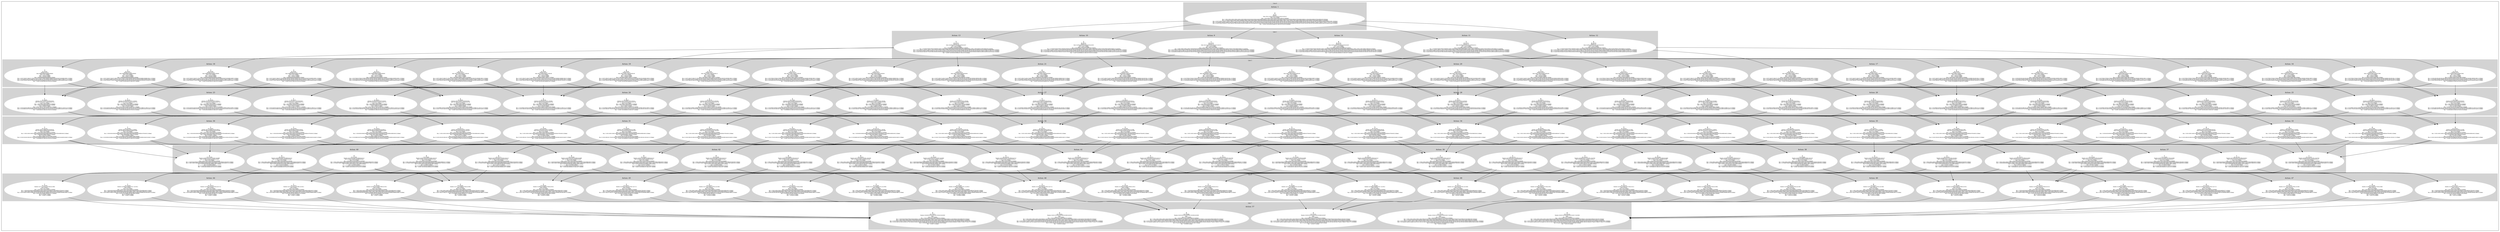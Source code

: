 digraph G {
subgraph cluster_info {
        subgraph cluster_0 {
        style=filled;
        color=lightgrey;
        node [style=filled,color=white];
        subgraph cluster_act_1 {
label = "Action: 1"step_K1 [label=<0<BR /><FONT POINT-SIZE="8">ID: K1</FONT><BR /><FONT POINT-SIZE="8">Parents: </FONT><BR /><FONT POINT-SIZE="8">Sons: K2411,K2410,K2414,K2413,K2415,K2412</FONT><BR /><FONT POINT-SIZE="8"> Km: 0: K1 [1|false]</FONT><BR /><FONT POINT-SIZE="8"> Km: 1: K2410K2411K2412K2413K2414K2415 [6|false]</FONT><BR /><FONT POINT-SIZE="8"> Km: 2: K5211K5212K5213K5214K5215K5259K5261K5262K5263K5264K5308K5309K5311K5312K5313K5357K5358K5359K5361K5362K5406K5407K5408K5409K5411K5455K5456K5457K5458K5459 [30|false]</FONT><BR /><FONT POINT-SIZE="8"> Km: 3: K7962K7963K7964K7965K7966K8010K8012K8013K8014K8015K8059K8060K8062K8063K8064K8108K8109K8110K8112K8113K8157K8158K8159K8160K8162K8206K8207K8208K8209K8210 [30|false]</FONT><BR /><FONT POINT-SIZE="8"> Km: 4: K10713K10714K10715K10716K10717K10761K10763K10764K10765K10766K10810K10811K10813K10814K10815K10859K10860K10861K10863K10864K10908K10909K10910K10911K10913K10957K10958K10959K10960K10961 [30|false]</FONT><BR /><FONT POINT-SIZE="8"> Km: 5: K13464K13465K13466K13467K13468K13512K13514K13515K13516K13517K13561K13562K13564K13565K13566K13610K13611K13612K13614K13615K13659K13660K13661K13662K13664K13708K13709K13710K13711K13712 [30|false]</FONT><BR /><FONT POINT-SIZE="8"> Km: 6: K16215K16216K16217K16218K16219K16263K16265K16266K16267K16268K16312K16313K16315K16316K16317K16361K16362K16363K16365K16366K16410K16411K16412K16413K16415K16459K16460K16461K16462K16463 [30|false]</FONT><BR /><FONT POINT-SIZE="8"> Km: 7: K18971K19020K19069K19118K19167K19216 [6|false]</FONT>>]
}

        fontsize="10"
        label = "Line 0";
        }

        subgraph cluster_4 {
        style=filled;
        color=lightgrey;
        node [style=filled,color=white];
        subgraph cluster_act_33 {
label = "Action: 33"step_K10960 [label=<4<BR /><FONT POINT-SIZE="8">ID: K10960</FONT><BR /><FONT POINT-SIZE="8">Parents: K8064,K8162,K8015,K7966</FONT><BR /><FONT POINT-SIZE="8">Sons: K13610,K13614,K13611,K13612</FONT><BR /><FONT POINT-SIZE="8"> Km: 0: K1 [1|false]</FONT><BR /><FONT POINT-SIZE="8"> Km: 1: K2410K2411K2412K2414 [4|false]</FONT><BR /><FONT POINT-SIZE="8"> Km: 2: K5211K5212K5214K5259K5261K5263K5308K5309K5312K5406K5407K5408 [12|false]</FONT><BR /><FONT POINT-SIZE="8"> Km: 3: K7966K8015K8064K8162 [4|false]</FONT><BR /><FONT POINT-SIZE="8"> Km: 4: K10960 [1|false]</FONT><BR /><FONT POINT-SIZE="8"> Km: 5: K13610K13611K13612K13614 [4|false]</FONT><BR /><FONT POINT-SIZE="8"> Km: 6: K16215K16216K16218K16263K16265K16267K16312K16313K16316K16410K16411K16412 [12|false]</FONT><BR /><FONT POINT-SIZE="8"> Km: 7: K18971K19020K19069K19167 [4|false]</FONT>>]
step_K10715 [label=<4<BR /><FONT POINT-SIZE="8">ID: K10715</FONT><BR /><FONT POINT-SIZE="8">Parents: K8010,K8059,K8157,K8206</FONT><BR /><FONT POINT-SIZE="8">Sons: K13614,K13615,K13612,K13611</FONT><BR /><FONT POINT-SIZE="8"> Km: 0: K1 [1|false]</FONT><BR /><FONT POINT-SIZE="8"> Km: 1: K2411K2412K2414K2415 [4|false]</FONT><BR /><FONT POINT-SIZE="8"> Km: 2: K5261K5263K5264K5309K5312K5313K5407K5408K5411K5456K5457K5459 [12|false]</FONT><BR /><FONT POINT-SIZE="8"> Km: 3: K8010K8059K8157K8206 [4|false]</FONT><BR /><FONT POINT-SIZE="8"> Km: 4: K10715 [1|false]</FONT><BR /><FONT POINT-SIZE="8"> Km: 5: K13611K13612K13614K13615 [4|false]</FONT><BR /><FONT POINT-SIZE="8"> Km: 6: K16265K16267K16268K16313K16316K16317K16411K16412K16415K16460K16461K16463 [12|false]</FONT><BR /><FONT POINT-SIZE="8"> Km: 7: K19020K19069K19167K19216 [4|false]</FONT>>]
step_K10813 [label=<4<BR /><FONT POINT-SIZE="8">ID: K10813</FONT><BR /><FONT POINT-SIZE="8">Parents: K8208,K8159,K8012,K7963</FONT><BR /><FONT POINT-SIZE="8">Sons: K13610,K13614,K13615,K13611</FONT><BR /><FONT POINT-SIZE="8"> Km: 0: K1 [1|false]</FONT><BR /><FONT POINT-SIZE="8"> Km: 1: K2410K2411K2414K2415 [4|false]</FONT><BR /><FONT POINT-SIZE="8"> Km: 2: K5211K5214K5215K5259K5263K5264K5406K5407K5411K5455K5456K5459 [12|false]</FONT><BR /><FONT POINT-SIZE="8"> Km: 3: K7963K8012K8159K8208 [4|false]</FONT><BR /><FONT POINT-SIZE="8"> Km: 4: K10813 [1|false]</FONT><BR /><FONT POINT-SIZE="8"> Km: 5: K13610K13611K13614K13615 [4|false]</FONT><BR /><FONT POINT-SIZE="8"> Km: 6: K16215K16218K16219K16263K16267K16268K16410K16411K16415K16459K16460K16463 [12|false]</FONT><BR /><FONT POINT-SIZE="8"> Km: 7: K18971K19020K19167K19216 [4|false]</FONT>>]
step_K10911 [label=<4<BR /><FONT POINT-SIZE="8">ID: K10911</FONT><BR /><FONT POINT-SIZE="8">Parents: K7965,K8014,K8210,K8063</FONT><BR /><FONT POINT-SIZE="8">Sons: K13610,K13615,K13611,K13612</FONT><BR /><FONT POINT-SIZE="8"> Km: 0: K1 [1|false]</FONT><BR /><FONT POINT-SIZE="8"> Km: 1: K2410K2411K2412K2415 [4|false]</FONT><BR /><FONT POINT-SIZE="8"> Km: 2: K5211K5212K5215K5259K5261K5264K5308K5309K5313K5455K5456K5457 [12|false]</FONT><BR /><FONT POINT-SIZE="8"> Km: 3: K7965K8014K8063K8210 [4|false]</FONT><BR /><FONT POINT-SIZE="8"> Km: 4: K10911 [1|false]</FONT><BR /><FONT POINT-SIZE="8"> Km: 5: K13610K13611K13612K13615 [4|false]</FONT><BR /><FONT POINT-SIZE="8"> Km: 6: K16215K16216K16219K16263K16265K16268K16312K16313K16317K16459K16460K16461 [12|false]</FONT><BR /><FONT POINT-SIZE="8"> Km: 7: K18971K19020K19069K19216 [4|false]</FONT>>]
step_K10764 [label=<4<BR /><FONT POINT-SIZE="8">ID: K10764</FONT><BR /><FONT POINT-SIZE="8">Parents: K8207,K7962,K8060,K8158</FONT><BR /><FONT POINT-SIZE="8">Sons: K13610,K13614,K13615,K13612</FONT><BR /><FONT POINT-SIZE="8"> Km: 0: K1 [1|false]</FONT><BR /><FONT POINT-SIZE="8"> Km: 1: K2410K2412K2414K2415 [4|false]</FONT><BR /><FONT POINT-SIZE="8"> Km: 2: K5212K5214K5215K5308K5312K5313K5406K5408K5411K5455K5457K5459 [12|false]</FONT><BR /><FONT POINT-SIZE="8"> Km: 3: K7962K8060K8158K8207 [4|false]</FONT><BR /><FONT POINT-SIZE="8"> Km: 4: K10764 [1|false]</FONT><BR /><FONT POINT-SIZE="8"> Km: 5: K13610K13612K13614K13615 [4|false]</FONT><BR /><FONT POINT-SIZE="8"> Km: 6: K16216K16218K16219K16312K16316K16317K16410K16412K16415K16459K16461K16463 [12|false]</FONT><BR /><FONT POINT-SIZE="8"> Km: 7: K18971K19069K19167K19216 [4|false]</FONT>>]
}
subgraph cluster_act_35 {
label = "Action: 35"step_K10766 [label=<6<BR /><FONT POINT-SIZE="8">ID: K10766</FONT><BR /><FONT POINT-SIZE="8">Parents: K7962,K8060,K8158,K8109</FONT><BR /><FONT POINT-SIZE="8">Sons: K13710,K13711,K13708,K13712</FONT><BR /><FONT POINT-SIZE="8"> Km: 0: K1 [1|false]</FONT><BR /><FONT POINT-SIZE="8"> Km: 1: K2410K2412K2413K2414 [4|false]</FONT><BR /><FONT POINT-SIZE="8"> Km: 2: K5212K5213K5214K5308K5311K5312K5357K5359K5361K5406K5408K5409 [12|false]</FONT><BR /><FONT POINT-SIZE="8"> Km: 3: K7962K8060K8109K8158 [4|false]</FONT><BR /><FONT POINT-SIZE="8"> Km: 4: K10766 [1|false]</FONT><BR /><FONT POINT-SIZE="8"> Km: 5: K13708K13710K13711K13712 [4|false]</FONT><BR /><FONT POINT-SIZE="8"> Km: 6: K16216K16217K16218K16312K16315K16316K16361K16363K16365K16410K16412K16413 [12|false]</FONT><BR /><FONT POINT-SIZE="8"> Km: 7: K18971K19069K19118K19167 [4|false]</FONT>>]
step_K10913 [label=<6<BR /><FONT POINT-SIZE="8">ID: K10913</FONT><BR /><FONT POINT-SIZE="8">Parents: K7965,K8014,K8112,K8063</FONT><BR /><FONT POINT-SIZE="8">Sons: K13710,K13711,K13709,K13708</FONT><BR /><FONT POINT-SIZE="8"> Km: 0: K1 [1|false]</FONT><BR /><FONT POINT-SIZE="8"> Km: 1: K2410K2411K2412K2413 [4|false]</FONT><BR /><FONT POINT-SIZE="8"> Km: 2: K5211K5212K5213K5259K5261K5262K5308K5309K5311K5357K5358K5359 [12|false]</FONT><BR /><FONT POINT-SIZE="8"> Km: 3: K7965K8014K8063K8112 [4|false]</FONT><BR /><FONT POINT-SIZE="8"> Km: 4: K10913 [1|false]</FONT><BR /><FONT POINT-SIZE="8"> Km: 5: K13708K13709K13710K13711 [4|false]</FONT><BR /><FONT POINT-SIZE="8"> Km: 6: K16215K16216K16217K16263K16265K16266K16312K16313K16315K16361K16362K16363 [12|false]</FONT><BR /><FONT POINT-SIZE="8"> Km: 7: K18971K19020K19069K19118 [4|false]</FONT>>]
step_K10815 [label=<6<BR /><FONT POINT-SIZE="8">ID: K10815</FONT><BR /><FONT POINT-SIZE="8">Parents: K8110,K8159,K8012,K7963</FONT><BR /><FONT POINT-SIZE="8">Sons: K13711,K13709,K13708,K13712</FONT><BR /><FONT POINT-SIZE="8"> Km: 0: K1 [1|false]</FONT><BR /><FONT POINT-SIZE="8"> Km: 1: K2410K2411K2413K2414 [4|false]</FONT><BR /><FONT POINT-SIZE="8"> Km: 2: K5211K5213K5214K5259K5262K5263K5357K5358K5361K5406K5407K5409 [12|false]</FONT><BR /><FONT POINT-SIZE="8"> Km: 3: K7963K8012K8110K8159 [4|false]</FONT><BR /><FONT POINT-SIZE="8"> Km: 4: K10815 [1|false]</FONT><BR /><FONT POINT-SIZE="8"> Km: 5: K13708K13709K13711K13712 [4|false]</FONT><BR /><FONT POINT-SIZE="8"> Km: 6: K16215K16217K16218K16263K16266K16267K16361K16362K16365K16410K16411K16413 [12|false]</FONT><BR /><FONT POINT-SIZE="8"> Km: 7: K18971K19020K19118K19167 [4|false]</FONT>>]
step_K10864 [label=<6<BR /><FONT POINT-SIZE="8">ID: K10864</FONT><BR /><FONT POINT-SIZE="8">Parents: K8013,K8062,K8160,K7964</FONT><BR /><FONT POINT-SIZE="8">Sons: K13710,K13709,K13708,K13712</FONT><BR /><FONT POINT-SIZE="8"> Km: 0: K1 [1|false]</FONT><BR /><FONT POINT-SIZE="8"> Km: 1: K2410K2411K2412K2414 [4|false]</FONT><BR /><FONT POINT-SIZE="8"> Km: 2: K5211K5212K5214K5259K5261K5263K5308K5309K5312K5406K5407K5408 [12|false]</FONT><BR /><FONT POINT-SIZE="8"> Km: 3: K7964K8013K8062K8160 [4|false]</FONT><BR /><FONT POINT-SIZE="8"> Km: 4: K10864 [1|false]</FONT><BR /><FONT POINT-SIZE="8"> Km: 5: K13708K13709K13710K13712 [4|false]</FONT><BR /><FONT POINT-SIZE="8"> Km: 6: K16215K16216K16218K16263K16265K16267K16312K16313K16316K16410K16411K16412 [12|false]</FONT><BR /><FONT POINT-SIZE="8"> Km: 7: K18971K19020K19069K19167 [4|false]</FONT>>]
step_K10717 [label=<6<BR /><FONT POINT-SIZE="8">ID: K10717</FONT><BR /><FONT POINT-SIZE="8">Parents: K8010,K8108,K8157,K8059</FONT><BR /><FONT POINT-SIZE="8">Sons: K13710,K13711,K13709,K13712</FONT><BR /><FONT POINT-SIZE="8"> Km: 0: K1 [1|false]</FONT><BR /><FONT POINT-SIZE="8"> Km: 1: K2411K2412K2413K2414 [4|false]</FONT><BR /><FONT POINT-SIZE="8"> Km: 2: K5261K5262K5263K5309K5311K5312K5358K5359K5361K5407K5408K5409 [12|false]</FONT><BR /><FONT POINT-SIZE="8"> Km: 3: K8010K8059K8108K8157 [4|false]</FONT><BR /><FONT POINT-SIZE="8"> Km: 4: K10717 [1|false]</FONT><BR /><FONT POINT-SIZE="8"> Km: 5: K13709K13710K13711K13712 [4|false]</FONT><BR /><FONT POINT-SIZE="8"> Km: 6: K16265K16266K16267K16313K16315K16316K16362K16363K16365K16411K16412K16413 [12|false]</FONT><BR /><FONT POINT-SIZE="8"> Km: 7: K19020K19069K19118K19167 [4|false]</FONT>>]
}
subgraph cluster_act_34 {
label = "Action: 34"step_K10814 [label=<5<BR /><FONT POINT-SIZE="8">ID: K10814</FONT><BR /><FONT POINT-SIZE="8">Parents: K8110,K8208,K8012,K7963</FONT><BR /><FONT POINT-SIZE="8">Sons: K13664,K13660,K13659,K13662</FONT><BR /><FONT POINT-SIZE="8"> Km: 0: K1 [1|false]</FONT><BR /><FONT POINT-SIZE="8"> Km: 1: K2410K2411K2413K2415 [4|false]</FONT><BR /><FONT POINT-SIZE="8"> Km: 2: K5211K5213K5215K5259K5262K5264K5357K5358K5362K5455K5456K5458 [12|false]</FONT><BR /><FONT POINT-SIZE="8"> Km: 3: K7963K8012K8110K8208 [4|false]</FONT><BR /><FONT POINT-SIZE="8"> Km: 4: K10814 [1|false]</FONT><BR /><FONT POINT-SIZE="8"> Km: 5: K13659K13660K13662K13664 [4|false]</FONT><BR /><FONT POINT-SIZE="8"> Km: 6: K16215K16217K16219K16263K16266K16268K16361K16362K16366K16459K16460K16462 [12|false]</FONT><BR /><FONT POINT-SIZE="8"> Km: 7: K18971K19020K19118K19216 [4|false]</FONT>>]
step_K10863 [label=<5<BR /><FONT POINT-SIZE="8">ID: K10863</FONT><BR /><FONT POINT-SIZE="8">Parents: K8209,K8013,K8062,K7964</FONT><BR /><FONT POINT-SIZE="8">Sons: K13661,K13664,K13660,K13659</FONT><BR /><FONT POINT-SIZE="8"> Km: 0: K1 [1|false]</FONT><BR /><FONT POINT-SIZE="8"> Km: 1: K2410K2411K2412K2415 [4|false]</FONT><BR /><FONT POINT-SIZE="8"> Km: 2: K5211K5212K5215K5259K5261K5264K5308K5309K5313K5455K5456K5457 [12|false]</FONT><BR /><FONT POINT-SIZE="8"> Km: 3: K7964K8013K8062K8209 [4|false]</FONT><BR /><FONT POINT-SIZE="8"> Km: 4: K10863 [1|false]</FONT><BR /><FONT POINT-SIZE="8"> Km: 5: K13659K13660K13661K13664 [4|false]</FONT><BR /><FONT POINT-SIZE="8"> Km: 6: K16215K16216K16219K16263K16265K16268K16312K16313K16317K16459K16460K16461 [12|false]</FONT><BR /><FONT POINT-SIZE="8"> Km: 7: K18971K19020K19069K19216 [4|false]</FONT>>]
step_K10765 [label=<5<BR /><FONT POINT-SIZE="8">ID: K10765</FONT><BR /><FONT POINT-SIZE="8">Parents: K8207,K7962,K8060,K8109</FONT><BR /><FONT POINT-SIZE="8">Sons: K13661,K13664,K13659,K13662</FONT><BR /><FONT POINT-SIZE="8"> Km: 0: K1 [1|false]</FONT><BR /><FONT POINT-SIZE="8"> Km: 1: K2410K2412K2413K2415 [4|false]</FONT><BR /><FONT POINT-SIZE="8"> Km: 2: K5212K5213K5215K5308K5311K5313K5357K5359K5362K5455K5457K5458 [12|false]</FONT><BR /><FONT POINT-SIZE="8"> Km: 3: K7962K8060K8109K8207 [4|false]</FONT><BR /><FONT POINT-SIZE="8"> Km: 4: K10765 [1|false]</FONT><BR /><FONT POINT-SIZE="8"> Km: 5: K13659K13661K13662K13664 [4|false]</FONT><BR /><FONT POINT-SIZE="8"> Km: 6: K16216K16217K16219K16312K16315K16317K16361K16363K16366K16459K16461K16462 [12|false]</FONT><BR /><FONT POINT-SIZE="8"> Km: 7: K18971K19069K19118K19216 [4|false]</FONT>>]
step_K10961 [label=<5<BR /><FONT POINT-SIZE="8">ID: K10961</FONT><BR /><FONT POINT-SIZE="8">Parents: K8113,K8064,K8015,K7966</FONT><BR /><FONT POINT-SIZE="8">Sons: K13661,K13659,K13660,K13662</FONT><BR /><FONT POINT-SIZE="8"> Km: 0: K1 [1|false]</FONT><BR /><FONT POINT-SIZE="8"> Km: 1: K2410K2411K2412K2413 [4|false]</FONT><BR /><FONT POINT-SIZE="8"> Km: 2: K5211K5212K5213K5259K5261K5262K5308K5309K5311K5357K5358K5359 [12|false]</FONT><BR /><FONT POINT-SIZE="8"> Km: 3: K7966K8015K8064K8113 [4|false]</FONT><BR /><FONT POINT-SIZE="8"> Km: 4: K10961 [1|false]</FONT><BR /><FONT POINT-SIZE="8"> Km: 5: K13659K13660K13661K13662 [4|false]</FONT><BR /><FONT POINT-SIZE="8"> Km: 6: K16215K16216K16217K16263K16265K16266K16312K16313K16315K16361K16362K16363 [12|false]</FONT><BR /><FONT POINT-SIZE="8"> Km: 7: K18971K19020K19069K19118 [4|false]</FONT>>]
step_K10716 [label=<5<BR /><FONT POINT-SIZE="8">ID: K10716</FONT><BR /><FONT POINT-SIZE="8">Parents: K8010,K8108,K8059,K8206</FONT><BR /><FONT POINT-SIZE="8">Sons: K13661,K13664,K13660,K13662</FONT><BR /><FONT POINT-SIZE="8"> Km: 0: K1 [1|false]</FONT><BR /><FONT POINT-SIZE="8"> Km: 1: K2411K2412K2413K2415 [4|false]</FONT><BR /><FONT POINT-SIZE="8"> Km: 2: K5261K5262K5264K5309K5311K5313K5358K5359K5362K5456K5457K5458 [12|false]</FONT><BR /><FONT POINT-SIZE="8"> Km: 3: K8010K8059K8108K8206 [4|false]</FONT><BR /><FONT POINT-SIZE="8"> Km: 4: K10716 [1|false]</FONT><BR /><FONT POINT-SIZE="8"> Km: 5: K13660K13661K13662K13664 [4|false]</FONT><BR /><FONT POINT-SIZE="8"> Km: 6: K16265K16266K16268K16313K16315K16317K16362K16363K16366K16460K16461K16462 [12|false]</FONT><BR /><FONT POINT-SIZE="8"> Km: 7: K19020K19069K19118K19216 [4|false]</FONT>>]
}
subgraph cluster_act_32 {
label = "Action: 32"step_K10763 [label=<3<BR /><FONT POINT-SIZE="8">ID: K10763</FONT><BR /><FONT POINT-SIZE="8">Parents: K8207,K7962,K8158,K8109</FONT><BR /><FONT POINT-SIZE="8">Sons: K13565,K13561,K13566,K13564</FONT><BR /><FONT POINT-SIZE="8"> Km: 0: K1 [1|false]</FONT><BR /><FONT POINT-SIZE="8"> Km: 1: K2410K2413K2414K2415 [4|false]</FONT><BR /><FONT POINT-SIZE="8"> Km: 2: K5213K5214K5215K5357K5361K5362K5406K5409K5411K5455K5458K5459 [12|false]</FONT><BR /><FONT POINT-SIZE="8"> Km: 3: K7962K8109K8158K8207 [4|false]</FONT><BR /><FONT POINT-SIZE="8"> Km: 4: K10763 [1|false]</FONT><BR /><FONT POINT-SIZE="8"> Km: 5: K13561K13564K13565K13566 [4|false]</FONT><BR /><FONT POINT-SIZE="8"> Km: 6: K16217K16218K16219K16361K16365K16366K16410K16413K16415K16459K16462K16463 [12|false]</FONT><BR /><FONT POINT-SIZE="8"> Km: 7: K18971K19118K19167K19216 [4|false]</FONT>>]
step_K10861 [label=<3<BR /><FONT POINT-SIZE="8">ID: K10861</FONT><BR /><FONT POINT-SIZE="8">Parents: K8209,K8013,K8160,K7964</FONT><BR /><FONT POINT-SIZE="8">Sons: K13565,K13562,K13561,K13566</FONT><BR /><FONT POINT-SIZE="8"> Km: 0: K1 [1|false]</FONT><BR /><FONT POINT-SIZE="8"> Km: 1: K2410K2411K2414K2415 [4|false]</FONT><BR /><FONT POINT-SIZE="8"> Km: 2: K5211K5214K5215K5259K5263K5264K5406K5407K5411K5455K5456K5459 [12|false]</FONT><BR /><FONT POINT-SIZE="8"> Km: 3: K7964K8013K8160K8209 [4|false]</FONT><BR /><FONT POINT-SIZE="8"> Km: 4: K10861 [1|false]</FONT><BR /><FONT POINT-SIZE="8"> Km: 5: K13561K13562K13565K13566 [4|false]</FONT><BR /><FONT POINT-SIZE="8"> Km: 6: K16215K16218K16219K16263K16267K16268K16410K16411K16415K16459K16460K16463 [12|false]</FONT><BR /><FONT POINT-SIZE="8"> Km: 7: K18971K19020K19167K19216 [4|false]</FONT>>]
step_K10910 [label=<3<BR /><FONT POINT-SIZE="8">ID: K10910</FONT><BR /><FONT POINT-SIZE="8">Parents: K7965,K8014,K8210,K8112</FONT><BR /><FONT POINT-SIZE="8">Sons: K13562,K13561,K13566,K13564</FONT><BR /><FONT POINT-SIZE="8"> Km: 0: K1 [1|false]</FONT><BR /><FONT POINT-SIZE="8"> Km: 1: K2410K2411K2413K2415 [4|false]</FONT><BR /><FONT POINT-SIZE="8"> Km: 2: K5211K5213K5215K5259K5262K5264K5357K5358K5362K5455K5456K5458 [12|false]</FONT><BR /><FONT POINT-SIZE="8"> Km: 3: K7965K8014K8112K8210 [4|false]</FONT><BR /><FONT POINT-SIZE="8"> Km: 4: K10910 [1|false]</FONT><BR /><FONT POINT-SIZE="8"> Km: 5: K13561K13562K13564K13566 [4|false]</FONT><BR /><FONT POINT-SIZE="8"> Km: 6: K16215K16217K16219K16263K16266K16268K16361K16362K16366K16459K16460K16462 [12|false]</FONT><BR /><FONT POINT-SIZE="8"> Km: 7: K18971K19020K19118K19216 [4|false]</FONT>>]
step_K10959 [label=<3<BR /><FONT POINT-SIZE="8">ID: K10959</FONT><BR /><FONT POINT-SIZE="8">Parents: K8113,K8162,K8015,K7966</FONT><BR /><FONT POINT-SIZE="8">Sons: K13565,K13562,K13561,K13564</FONT><BR /><FONT POINT-SIZE="8"> Km: 0: K1 [1|false]</FONT><BR /><FONT POINT-SIZE="8"> Km: 1: K2410K2411K2413K2414 [4|false]</FONT><BR /><FONT POINT-SIZE="8"> Km: 2: K5211K5213K5214K5259K5262K5263K5357K5358K5361K5406K5407K5409 [12|false]</FONT><BR /><FONT POINT-SIZE="8"> Km: 3: K7966K8015K8113K8162 [4|false]</FONT><BR /><FONT POINT-SIZE="8"> Km: 4: K10959 [1|false]</FONT><BR /><FONT POINT-SIZE="8"> Km: 5: K13561K13562K13564K13565 [4|false]</FONT><BR /><FONT POINT-SIZE="8"> Km: 6: K16215K16217K16218K16263K16266K16267K16361K16362K16365K16410K16411K16413 [12|false]</FONT><BR /><FONT POINT-SIZE="8"> Km: 7: K18971K19020K19118K19167 [4|false]</FONT>>]
step_K10714 [label=<3<BR /><FONT POINT-SIZE="8">ID: K10714</FONT><BR /><FONT POINT-SIZE="8">Parents: K8010,K8108,K8157,K8206</FONT><BR /><FONT POINT-SIZE="8">Sons: K13565,K13562,K13566,K13564</FONT><BR /><FONT POINT-SIZE="8"> Km: 0: K1 [1|false]</FONT><BR /><FONT POINT-SIZE="8"> Km: 1: K2411K2413K2414K2415 [4|false]</FONT><BR /><FONT POINT-SIZE="8"> Km: 2: K5262K5263K5264K5358K5361K5362K5407K5409K5411K5456K5458K5459 [12|false]</FONT><BR /><FONT POINT-SIZE="8"> Km: 3: K8010K8108K8157K8206 [4|false]</FONT><BR /><FONT POINT-SIZE="8"> Km: 4: K10714 [1|false]</FONT><BR /><FONT POINT-SIZE="8"> Km: 5: K13562K13564K13565K13566 [4|false]</FONT><BR /><FONT POINT-SIZE="8"> Km: 6: K16266K16267K16268K16362K16365K16366K16411K16413K16415K16460K16462K16463 [12|false]</FONT><BR /><FONT POINT-SIZE="8"> Km: 7: K19020K19118K19167K19216 [4|false]</FONT>>]
}
subgraph cluster_act_33 {
label = "Action: 33"step_K10960 [label=<4<BR /><FONT POINT-SIZE="8">ID: K10960</FONT><BR /><FONT POINT-SIZE="8">Parents: K8064,K8162,K8015,K7966</FONT><BR /><FONT POINT-SIZE="8">Sons: K13610,K13614,K13611,K13612</FONT><BR /><FONT POINT-SIZE="8"> Km: 0: K1 [1|false]</FONT><BR /><FONT POINT-SIZE="8"> Km: 1: K2410K2411K2412K2414 [4|false]</FONT><BR /><FONT POINT-SIZE="8"> Km: 2: K5211K5212K5214K5259K5261K5263K5308K5309K5312K5406K5407K5408 [12|false]</FONT><BR /><FONT POINT-SIZE="8"> Km: 3: K7966K8015K8064K8162 [4|false]</FONT><BR /><FONT POINT-SIZE="8"> Km: 4: K10960 [1|false]</FONT><BR /><FONT POINT-SIZE="8"> Km: 5: K13610K13611K13612K13614 [4|false]</FONT><BR /><FONT POINT-SIZE="8"> Km: 6: K16215K16216K16218K16263K16265K16267K16312K16313K16316K16410K16411K16412 [12|false]</FONT><BR /><FONT POINT-SIZE="8"> Km: 7: K18971K19020K19069K19167 [4|false]</FONT>>]
step_K10715 [label=<4<BR /><FONT POINT-SIZE="8">ID: K10715</FONT><BR /><FONT POINT-SIZE="8">Parents: K8010,K8059,K8157,K8206</FONT><BR /><FONT POINT-SIZE="8">Sons: K13614,K13615,K13612,K13611</FONT><BR /><FONT POINT-SIZE="8"> Km: 0: K1 [1|false]</FONT><BR /><FONT POINT-SIZE="8"> Km: 1: K2411K2412K2414K2415 [4|false]</FONT><BR /><FONT POINT-SIZE="8"> Km: 2: K5261K5263K5264K5309K5312K5313K5407K5408K5411K5456K5457K5459 [12|false]</FONT><BR /><FONT POINT-SIZE="8"> Km: 3: K8010K8059K8157K8206 [4|false]</FONT><BR /><FONT POINT-SIZE="8"> Km: 4: K10715 [1|false]</FONT><BR /><FONT POINT-SIZE="8"> Km: 5: K13611K13612K13614K13615 [4|false]</FONT><BR /><FONT POINT-SIZE="8"> Km: 6: K16265K16267K16268K16313K16316K16317K16411K16412K16415K16460K16461K16463 [12|false]</FONT><BR /><FONT POINT-SIZE="8"> Km: 7: K19020K19069K19167K19216 [4|false]</FONT>>]
step_K10813 [label=<4<BR /><FONT POINT-SIZE="8">ID: K10813</FONT><BR /><FONT POINT-SIZE="8">Parents: K8208,K8159,K8012,K7963</FONT><BR /><FONT POINT-SIZE="8">Sons: K13610,K13614,K13615,K13611</FONT><BR /><FONT POINT-SIZE="8"> Km: 0: K1 [1|false]</FONT><BR /><FONT POINT-SIZE="8"> Km: 1: K2410K2411K2414K2415 [4|false]</FONT><BR /><FONT POINT-SIZE="8"> Km: 2: K5211K5214K5215K5259K5263K5264K5406K5407K5411K5455K5456K5459 [12|false]</FONT><BR /><FONT POINT-SIZE="8"> Km: 3: K7963K8012K8159K8208 [4|false]</FONT><BR /><FONT POINT-SIZE="8"> Km: 4: K10813 [1|false]</FONT><BR /><FONT POINT-SIZE="8"> Km: 5: K13610K13611K13614K13615 [4|false]</FONT><BR /><FONT POINT-SIZE="8"> Km: 6: K16215K16218K16219K16263K16267K16268K16410K16411K16415K16459K16460K16463 [12|false]</FONT><BR /><FONT POINT-SIZE="8"> Km: 7: K18971K19020K19167K19216 [4|false]</FONT>>]
step_K10911 [label=<4<BR /><FONT POINT-SIZE="8">ID: K10911</FONT><BR /><FONT POINT-SIZE="8">Parents: K7965,K8014,K8210,K8063</FONT><BR /><FONT POINT-SIZE="8">Sons: K13610,K13615,K13611,K13612</FONT><BR /><FONT POINT-SIZE="8"> Km: 0: K1 [1|false]</FONT><BR /><FONT POINT-SIZE="8"> Km: 1: K2410K2411K2412K2415 [4|false]</FONT><BR /><FONT POINT-SIZE="8"> Km: 2: K5211K5212K5215K5259K5261K5264K5308K5309K5313K5455K5456K5457 [12|false]</FONT><BR /><FONT POINT-SIZE="8"> Km: 3: K7965K8014K8063K8210 [4|false]</FONT><BR /><FONT POINT-SIZE="8"> Km: 4: K10911 [1|false]</FONT><BR /><FONT POINT-SIZE="8"> Km: 5: K13610K13611K13612K13615 [4|false]</FONT><BR /><FONT POINT-SIZE="8"> Km: 6: K16215K16216K16219K16263K16265K16268K16312K16313K16317K16459K16460K16461 [12|false]</FONT><BR /><FONT POINT-SIZE="8"> Km: 7: K18971K19020K19069K19216 [4|false]</FONT>>]
step_K10764 [label=<4<BR /><FONT POINT-SIZE="8">ID: K10764</FONT><BR /><FONT POINT-SIZE="8">Parents: K8207,K7962,K8060,K8158</FONT><BR /><FONT POINT-SIZE="8">Sons: K13610,K13614,K13615,K13612</FONT><BR /><FONT POINT-SIZE="8"> Km: 0: K1 [1|false]</FONT><BR /><FONT POINT-SIZE="8"> Km: 1: K2410K2412K2414K2415 [4|false]</FONT><BR /><FONT POINT-SIZE="8"> Km: 2: K5212K5214K5215K5308K5312K5313K5406K5408K5411K5455K5457K5459 [12|false]</FONT><BR /><FONT POINT-SIZE="8"> Km: 3: K7962K8060K8158K8207 [4|false]</FONT><BR /><FONT POINT-SIZE="8"> Km: 4: K10764 [1|false]</FONT><BR /><FONT POINT-SIZE="8"> Km: 5: K13610K13612K13614K13615 [4|false]</FONT><BR /><FONT POINT-SIZE="8"> Km: 6: K16216K16218K16219K16312K16316K16317K16410K16412K16415K16459K16461K16463 [12|false]</FONT><BR /><FONT POINT-SIZE="8"> Km: 7: K18971K19069K19167K19216 [4|false]</FONT>>]
}
subgraph cluster_act_35 {
label = "Action: 35"step_K10766 [label=<6<BR /><FONT POINT-SIZE="8">ID: K10766</FONT><BR /><FONT POINT-SIZE="8">Parents: K7962,K8060,K8158,K8109</FONT><BR /><FONT POINT-SIZE="8">Sons: K13710,K13711,K13708,K13712</FONT><BR /><FONT POINT-SIZE="8"> Km: 0: K1 [1|false]</FONT><BR /><FONT POINT-SIZE="8"> Km: 1: K2410K2412K2413K2414 [4|false]</FONT><BR /><FONT POINT-SIZE="8"> Km: 2: K5212K5213K5214K5308K5311K5312K5357K5359K5361K5406K5408K5409 [12|false]</FONT><BR /><FONT POINT-SIZE="8"> Km: 3: K7962K8060K8109K8158 [4|false]</FONT><BR /><FONT POINT-SIZE="8"> Km: 4: K10766 [1|false]</FONT><BR /><FONT POINT-SIZE="8"> Km: 5: K13708K13710K13711K13712 [4|false]</FONT><BR /><FONT POINT-SIZE="8"> Km: 6: K16216K16217K16218K16312K16315K16316K16361K16363K16365K16410K16412K16413 [12|false]</FONT><BR /><FONT POINT-SIZE="8"> Km: 7: K18971K19069K19118K19167 [4|false]</FONT>>]
step_K10913 [label=<6<BR /><FONT POINT-SIZE="8">ID: K10913</FONT><BR /><FONT POINT-SIZE="8">Parents: K7965,K8014,K8112,K8063</FONT><BR /><FONT POINT-SIZE="8">Sons: K13710,K13711,K13709,K13708</FONT><BR /><FONT POINT-SIZE="8"> Km: 0: K1 [1|false]</FONT><BR /><FONT POINT-SIZE="8"> Km: 1: K2410K2411K2412K2413 [4|false]</FONT><BR /><FONT POINT-SIZE="8"> Km: 2: K5211K5212K5213K5259K5261K5262K5308K5309K5311K5357K5358K5359 [12|false]</FONT><BR /><FONT POINT-SIZE="8"> Km: 3: K7965K8014K8063K8112 [4|false]</FONT><BR /><FONT POINT-SIZE="8"> Km: 4: K10913 [1|false]</FONT><BR /><FONT POINT-SIZE="8"> Km: 5: K13708K13709K13710K13711 [4|false]</FONT><BR /><FONT POINT-SIZE="8"> Km: 6: K16215K16216K16217K16263K16265K16266K16312K16313K16315K16361K16362K16363 [12|false]</FONT><BR /><FONT POINT-SIZE="8"> Km: 7: K18971K19020K19069K19118 [4|false]</FONT>>]
step_K10815 [label=<6<BR /><FONT POINT-SIZE="8">ID: K10815</FONT><BR /><FONT POINT-SIZE="8">Parents: K8110,K8159,K8012,K7963</FONT><BR /><FONT POINT-SIZE="8">Sons: K13711,K13709,K13708,K13712</FONT><BR /><FONT POINT-SIZE="8"> Km: 0: K1 [1|false]</FONT><BR /><FONT POINT-SIZE="8"> Km: 1: K2410K2411K2413K2414 [4|false]</FONT><BR /><FONT POINT-SIZE="8"> Km: 2: K5211K5213K5214K5259K5262K5263K5357K5358K5361K5406K5407K5409 [12|false]</FONT><BR /><FONT POINT-SIZE="8"> Km: 3: K7963K8012K8110K8159 [4|false]</FONT><BR /><FONT POINT-SIZE="8"> Km: 4: K10815 [1|false]</FONT><BR /><FONT POINT-SIZE="8"> Km: 5: K13708K13709K13711K13712 [4|false]</FONT><BR /><FONT POINT-SIZE="8"> Km: 6: K16215K16217K16218K16263K16266K16267K16361K16362K16365K16410K16411K16413 [12|false]</FONT><BR /><FONT POINT-SIZE="8"> Km: 7: K18971K19020K19118K19167 [4|false]</FONT>>]
step_K10864 [label=<6<BR /><FONT POINT-SIZE="8">ID: K10864</FONT><BR /><FONT POINT-SIZE="8">Parents: K8013,K8062,K8160,K7964</FONT><BR /><FONT POINT-SIZE="8">Sons: K13710,K13709,K13708,K13712</FONT><BR /><FONT POINT-SIZE="8"> Km: 0: K1 [1|false]</FONT><BR /><FONT POINT-SIZE="8"> Km: 1: K2410K2411K2412K2414 [4|false]</FONT><BR /><FONT POINT-SIZE="8"> Km: 2: K5211K5212K5214K5259K5261K5263K5308K5309K5312K5406K5407K5408 [12|false]</FONT><BR /><FONT POINT-SIZE="8"> Km: 3: K7964K8013K8062K8160 [4|false]</FONT><BR /><FONT POINT-SIZE="8"> Km: 4: K10864 [1|false]</FONT><BR /><FONT POINT-SIZE="8"> Km: 5: K13708K13709K13710K13712 [4|false]</FONT><BR /><FONT POINT-SIZE="8"> Km: 6: K16215K16216K16218K16263K16265K16267K16312K16313K16316K16410K16411K16412 [12|false]</FONT><BR /><FONT POINT-SIZE="8"> Km: 7: K18971K19020K19069K19167 [4|false]</FONT>>]
step_K10717 [label=<6<BR /><FONT POINT-SIZE="8">ID: K10717</FONT><BR /><FONT POINT-SIZE="8">Parents: K8010,K8108,K8157,K8059</FONT><BR /><FONT POINT-SIZE="8">Sons: K13710,K13711,K13709,K13712</FONT><BR /><FONT POINT-SIZE="8"> Km: 0: K1 [1|false]</FONT><BR /><FONT POINT-SIZE="8"> Km: 1: K2411K2412K2413K2414 [4|false]</FONT><BR /><FONT POINT-SIZE="8"> Km: 2: K5261K5262K5263K5309K5311K5312K5358K5359K5361K5407K5408K5409 [12|false]</FONT><BR /><FONT POINT-SIZE="8"> Km: 3: K8010K8059K8108K8157 [4|false]</FONT><BR /><FONT POINT-SIZE="8"> Km: 4: K10717 [1|false]</FONT><BR /><FONT POINT-SIZE="8"> Km: 5: K13709K13710K13711K13712 [4|false]</FONT><BR /><FONT POINT-SIZE="8"> Km: 6: K16265K16266K16267K16313K16315K16316K16362K16363K16365K16411K16412K16413 [12|false]</FONT><BR /><FONT POINT-SIZE="8"> Km: 7: K19020K19069K19118K19167 [4|false]</FONT>>]
}
subgraph cluster_act_32 {
label = "Action: 32"step_K10763 [label=<3<BR /><FONT POINT-SIZE="8">ID: K10763</FONT><BR /><FONT POINT-SIZE="8">Parents: K8207,K7962,K8158,K8109</FONT><BR /><FONT POINT-SIZE="8">Sons: K13565,K13561,K13566,K13564</FONT><BR /><FONT POINT-SIZE="8"> Km: 0: K1 [1|false]</FONT><BR /><FONT POINT-SIZE="8"> Km: 1: K2410K2413K2414K2415 [4|false]</FONT><BR /><FONT POINT-SIZE="8"> Km: 2: K5213K5214K5215K5357K5361K5362K5406K5409K5411K5455K5458K5459 [12|false]</FONT><BR /><FONT POINT-SIZE="8"> Km: 3: K7962K8109K8158K8207 [4|false]</FONT><BR /><FONT POINT-SIZE="8"> Km: 4: K10763 [1|false]</FONT><BR /><FONT POINT-SIZE="8"> Km: 5: K13561K13564K13565K13566 [4|false]</FONT><BR /><FONT POINT-SIZE="8"> Km: 6: K16217K16218K16219K16361K16365K16366K16410K16413K16415K16459K16462K16463 [12|false]</FONT><BR /><FONT POINT-SIZE="8"> Km: 7: K18971K19118K19167K19216 [4|false]</FONT>>]
step_K10861 [label=<3<BR /><FONT POINT-SIZE="8">ID: K10861</FONT><BR /><FONT POINT-SIZE="8">Parents: K8209,K8013,K8160,K7964</FONT><BR /><FONT POINT-SIZE="8">Sons: K13565,K13562,K13561,K13566</FONT><BR /><FONT POINT-SIZE="8"> Km: 0: K1 [1|false]</FONT><BR /><FONT POINT-SIZE="8"> Km: 1: K2410K2411K2414K2415 [4|false]</FONT><BR /><FONT POINT-SIZE="8"> Km: 2: K5211K5214K5215K5259K5263K5264K5406K5407K5411K5455K5456K5459 [12|false]</FONT><BR /><FONT POINT-SIZE="8"> Km: 3: K7964K8013K8160K8209 [4|false]</FONT><BR /><FONT POINT-SIZE="8"> Km: 4: K10861 [1|false]</FONT><BR /><FONT POINT-SIZE="8"> Km: 5: K13561K13562K13565K13566 [4|false]</FONT><BR /><FONT POINT-SIZE="8"> Km: 6: K16215K16218K16219K16263K16267K16268K16410K16411K16415K16459K16460K16463 [12|false]</FONT><BR /><FONT POINT-SIZE="8"> Km: 7: K18971K19020K19167K19216 [4|false]</FONT>>]
step_K10910 [label=<3<BR /><FONT POINT-SIZE="8">ID: K10910</FONT><BR /><FONT POINT-SIZE="8">Parents: K7965,K8014,K8210,K8112</FONT><BR /><FONT POINT-SIZE="8">Sons: K13562,K13561,K13566,K13564</FONT><BR /><FONT POINT-SIZE="8"> Km: 0: K1 [1|false]</FONT><BR /><FONT POINT-SIZE="8"> Km: 1: K2410K2411K2413K2415 [4|false]</FONT><BR /><FONT POINT-SIZE="8"> Km: 2: K5211K5213K5215K5259K5262K5264K5357K5358K5362K5455K5456K5458 [12|false]</FONT><BR /><FONT POINT-SIZE="8"> Km: 3: K7965K8014K8112K8210 [4|false]</FONT><BR /><FONT POINT-SIZE="8"> Km: 4: K10910 [1|false]</FONT><BR /><FONT POINT-SIZE="8"> Km: 5: K13561K13562K13564K13566 [4|false]</FONT><BR /><FONT POINT-SIZE="8"> Km: 6: K16215K16217K16219K16263K16266K16268K16361K16362K16366K16459K16460K16462 [12|false]</FONT><BR /><FONT POINT-SIZE="8"> Km: 7: K18971K19020K19118K19216 [4|false]</FONT>>]
step_K10959 [label=<3<BR /><FONT POINT-SIZE="8">ID: K10959</FONT><BR /><FONT POINT-SIZE="8">Parents: K8113,K8162,K8015,K7966</FONT><BR /><FONT POINT-SIZE="8">Sons: K13565,K13562,K13561,K13564</FONT><BR /><FONT POINT-SIZE="8"> Km: 0: K1 [1|false]</FONT><BR /><FONT POINT-SIZE="8"> Km: 1: K2410K2411K2413K2414 [4|false]</FONT><BR /><FONT POINT-SIZE="8"> Km: 2: K5211K5213K5214K5259K5262K5263K5357K5358K5361K5406K5407K5409 [12|false]</FONT><BR /><FONT POINT-SIZE="8"> Km: 3: K7966K8015K8113K8162 [4|false]</FONT><BR /><FONT POINT-SIZE="8"> Km: 4: K10959 [1|false]</FONT><BR /><FONT POINT-SIZE="8"> Km: 5: K13561K13562K13564K13565 [4|false]</FONT><BR /><FONT POINT-SIZE="8"> Km: 6: K16215K16217K16218K16263K16266K16267K16361K16362K16365K16410K16411K16413 [12|false]</FONT><BR /><FONT POINT-SIZE="8"> Km: 7: K18971K19020K19118K19167 [4|false]</FONT>>]
step_K10714 [label=<3<BR /><FONT POINT-SIZE="8">ID: K10714</FONT><BR /><FONT POINT-SIZE="8">Parents: K8010,K8108,K8157,K8206</FONT><BR /><FONT POINT-SIZE="8">Sons: K13565,K13562,K13566,K13564</FONT><BR /><FONT POINT-SIZE="8"> Km: 0: K1 [1|false]</FONT><BR /><FONT POINT-SIZE="8"> Km: 1: K2411K2413K2414K2415 [4|false]</FONT><BR /><FONT POINT-SIZE="8"> Km: 2: K5262K5263K5264K5358K5361K5362K5407K5409K5411K5456K5458K5459 [12|false]</FONT><BR /><FONT POINT-SIZE="8"> Km: 3: K8010K8108K8157K8206 [4|false]</FONT><BR /><FONT POINT-SIZE="8"> Km: 4: K10714 [1|false]</FONT><BR /><FONT POINT-SIZE="8"> Km: 5: K13562K13564K13565K13566 [4|false]</FONT><BR /><FONT POINT-SIZE="8"> Km: 6: K16266K16267K16268K16362K16365K16366K16411K16413K16415K16460K16462K16463 [12|false]</FONT><BR /><FONT POINT-SIZE="8"> Km: 7: K19020K19118K19167K19216 [4|false]</FONT>>]
}
subgraph cluster_act_33 {
label = "Action: 33"step_K10960 [label=<4<BR /><FONT POINT-SIZE="8">ID: K10960</FONT><BR /><FONT POINT-SIZE="8">Parents: K8064,K8162,K8015,K7966</FONT><BR /><FONT POINT-SIZE="8">Sons: K13610,K13614,K13611,K13612</FONT><BR /><FONT POINT-SIZE="8"> Km: 0: K1 [1|false]</FONT><BR /><FONT POINT-SIZE="8"> Km: 1: K2410K2411K2412K2414 [4|false]</FONT><BR /><FONT POINT-SIZE="8"> Km: 2: K5211K5212K5214K5259K5261K5263K5308K5309K5312K5406K5407K5408 [12|false]</FONT><BR /><FONT POINT-SIZE="8"> Km: 3: K7966K8015K8064K8162 [4|false]</FONT><BR /><FONT POINT-SIZE="8"> Km: 4: K10960 [1|false]</FONT><BR /><FONT POINT-SIZE="8"> Km: 5: K13610K13611K13612K13614 [4|false]</FONT><BR /><FONT POINT-SIZE="8"> Km: 6: K16215K16216K16218K16263K16265K16267K16312K16313K16316K16410K16411K16412 [12|false]</FONT><BR /><FONT POINT-SIZE="8"> Km: 7: K18971K19020K19069K19167 [4|false]</FONT>>]
step_K10715 [label=<4<BR /><FONT POINT-SIZE="8">ID: K10715</FONT><BR /><FONT POINT-SIZE="8">Parents: K8010,K8059,K8157,K8206</FONT><BR /><FONT POINT-SIZE="8">Sons: K13614,K13615,K13612,K13611</FONT><BR /><FONT POINT-SIZE="8"> Km: 0: K1 [1|false]</FONT><BR /><FONT POINT-SIZE="8"> Km: 1: K2411K2412K2414K2415 [4|false]</FONT><BR /><FONT POINT-SIZE="8"> Km: 2: K5261K5263K5264K5309K5312K5313K5407K5408K5411K5456K5457K5459 [12|false]</FONT><BR /><FONT POINT-SIZE="8"> Km: 3: K8010K8059K8157K8206 [4|false]</FONT><BR /><FONT POINT-SIZE="8"> Km: 4: K10715 [1|false]</FONT><BR /><FONT POINT-SIZE="8"> Km: 5: K13611K13612K13614K13615 [4|false]</FONT><BR /><FONT POINT-SIZE="8"> Km: 6: K16265K16267K16268K16313K16316K16317K16411K16412K16415K16460K16461K16463 [12|false]</FONT><BR /><FONT POINT-SIZE="8"> Km: 7: K19020K19069K19167K19216 [4|false]</FONT>>]
step_K10813 [label=<4<BR /><FONT POINT-SIZE="8">ID: K10813</FONT><BR /><FONT POINT-SIZE="8">Parents: K8208,K8159,K8012,K7963</FONT><BR /><FONT POINT-SIZE="8">Sons: K13610,K13614,K13615,K13611</FONT><BR /><FONT POINT-SIZE="8"> Km: 0: K1 [1|false]</FONT><BR /><FONT POINT-SIZE="8"> Km: 1: K2410K2411K2414K2415 [4|false]</FONT><BR /><FONT POINT-SIZE="8"> Km: 2: K5211K5214K5215K5259K5263K5264K5406K5407K5411K5455K5456K5459 [12|false]</FONT><BR /><FONT POINT-SIZE="8"> Km: 3: K7963K8012K8159K8208 [4|false]</FONT><BR /><FONT POINT-SIZE="8"> Km: 4: K10813 [1|false]</FONT><BR /><FONT POINT-SIZE="8"> Km: 5: K13610K13611K13614K13615 [4|false]</FONT><BR /><FONT POINT-SIZE="8"> Km: 6: K16215K16218K16219K16263K16267K16268K16410K16411K16415K16459K16460K16463 [12|false]</FONT><BR /><FONT POINT-SIZE="8"> Km: 7: K18971K19020K19167K19216 [4|false]</FONT>>]
step_K10911 [label=<4<BR /><FONT POINT-SIZE="8">ID: K10911</FONT><BR /><FONT POINT-SIZE="8">Parents: K7965,K8014,K8210,K8063</FONT><BR /><FONT POINT-SIZE="8">Sons: K13610,K13615,K13611,K13612</FONT><BR /><FONT POINT-SIZE="8"> Km: 0: K1 [1|false]</FONT><BR /><FONT POINT-SIZE="8"> Km: 1: K2410K2411K2412K2415 [4|false]</FONT><BR /><FONT POINT-SIZE="8"> Km: 2: K5211K5212K5215K5259K5261K5264K5308K5309K5313K5455K5456K5457 [12|false]</FONT><BR /><FONT POINT-SIZE="8"> Km: 3: K7965K8014K8063K8210 [4|false]</FONT><BR /><FONT POINT-SIZE="8"> Km: 4: K10911 [1|false]</FONT><BR /><FONT POINT-SIZE="8"> Km: 5: K13610K13611K13612K13615 [4|false]</FONT><BR /><FONT POINT-SIZE="8"> Km: 6: K16215K16216K16219K16263K16265K16268K16312K16313K16317K16459K16460K16461 [12|false]</FONT><BR /><FONT POINT-SIZE="8"> Km: 7: K18971K19020K19069K19216 [4|false]</FONT>>]
step_K10764 [label=<4<BR /><FONT POINT-SIZE="8">ID: K10764</FONT><BR /><FONT POINT-SIZE="8">Parents: K8207,K7962,K8060,K8158</FONT><BR /><FONT POINT-SIZE="8">Sons: K13610,K13614,K13615,K13612</FONT><BR /><FONT POINT-SIZE="8"> Km: 0: K1 [1|false]</FONT><BR /><FONT POINT-SIZE="8"> Km: 1: K2410K2412K2414K2415 [4|false]</FONT><BR /><FONT POINT-SIZE="8"> Km: 2: K5212K5214K5215K5308K5312K5313K5406K5408K5411K5455K5457K5459 [12|false]</FONT><BR /><FONT POINT-SIZE="8"> Km: 3: K7962K8060K8158K8207 [4|false]</FONT><BR /><FONT POINT-SIZE="8"> Km: 4: K10764 [1|false]</FONT><BR /><FONT POINT-SIZE="8"> Km: 5: K13610K13612K13614K13615 [4|false]</FONT><BR /><FONT POINT-SIZE="8"> Km: 6: K16216K16218K16219K16312K16316K16317K16410K16412K16415K16459K16461K16463 [12|false]</FONT><BR /><FONT POINT-SIZE="8"> Km: 7: K18971K19069K19167K19216 [4|false]</FONT>>]
}
subgraph cluster_act_35 {
label = "Action: 35"step_K10766 [label=<6<BR /><FONT POINT-SIZE="8">ID: K10766</FONT><BR /><FONT POINT-SIZE="8">Parents: K7962,K8060,K8158,K8109</FONT><BR /><FONT POINT-SIZE="8">Sons: K13710,K13711,K13708,K13712</FONT><BR /><FONT POINT-SIZE="8"> Km: 0: K1 [1|false]</FONT><BR /><FONT POINT-SIZE="8"> Km: 1: K2410K2412K2413K2414 [4|false]</FONT><BR /><FONT POINT-SIZE="8"> Km: 2: K5212K5213K5214K5308K5311K5312K5357K5359K5361K5406K5408K5409 [12|false]</FONT><BR /><FONT POINT-SIZE="8"> Km: 3: K7962K8060K8109K8158 [4|false]</FONT><BR /><FONT POINT-SIZE="8"> Km: 4: K10766 [1|false]</FONT><BR /><FONT POINT-SIZE="8"> Km: 5: K13708K13710K13711K13712 [4|false]</FONT><BR /><FONT POINT-SIZE="8"> Km: 6: K16216K16217K16218K16312K16315K16316K16361K16363K16365K16410K16412K16413 [12|false]</FONT><BR /><FONT POINT-SIZE="8"> Km: 7: K18971K19069K19118K19167 [4|false]</FONT>>]
step_K10913 [label=<6<BR /><FONT POINT-SIZE="8">ID: K10913</FONT><BR /><FONT POINT-SIZE="8">Parents: K7965,K8014,K8112,K8063</FONT><BR /><FONT POINT-SIZE="8">Sons: K13710,K13711,K13709,K13708</FONT><BR /><FONT POINT-SIZE="8"> Km: 0: K1 [1|false]</FONT><BR /><FONT POINT-SIZE="8"> Km: 1: K2410K2411K2412K2413 [4|false]</FONT><BR /><FONT POINT-SIZE="8"> Km: 2: K5211K5212K5213K5259K5261K5262K5308K5309K5311K5357K5358K5359 [12|false]</FONT><BR /><FONT POINT-SIZE="8"> Km: 3: K7965K8014K8063K8112 [4|false]</FONT><BR /><FONT POINT-SIZE="8"> Km: 4: K10913 [1|false]</FONT><BR /><FONT POINT-SIZE="8"> Km: 5: K13708K13709K13710K13711 [4|false]</FONT><BR /><FONT POINT-SIZE="8"> Km: 6: K16215K16216K16217K16263K16265K16266K16312K16313K16315K16361K16362K16363 [12|false]</FONT><BR /><FONT POINT-SIZE="8"> Km: 7: K18971K19020K19069K19118 [4|false]</FONT>>]
step_K10815 [label=<6<BR /><FONT POINT-SIZE="8">ID: K10815</FONT><BR /><FONT POINT-SIZE="8">Parents: K8110,K8159,K8012,K7963</FONT><BR /><FONT POINT-SIZE="8">Sons: K13711,K13709,K13708,K13712</FONT><BR /><FONT POINT-SIZE="8"> Km: 0: K1 [1|false]</FONT><BR /><FONT POINT-SIZE="8"> Km: 1: K2410K2411K2413K2414 [4|false]</FONT><BR /><FONT POINT-SIZE="8"> Km: 2: K5211K5213K5214K5259K5262K5263K5357K5358K5361K5406K5407K5409 [12|false]</FONT><BR /><FONT POINT-SIZE="8"> Km: 3: K7963K8012K8110K8159 [4|false]</FONT><BR /><FONT POINT-SIZE="8"> Km: 4: K10815 [1|false]</FONT><BR /><FONT POINT-SIZE="8"> Km: 5: K13708K13709K13711K13712 [4|false]</FONT><BR /><FONT POINT-SIZE="8"> Km: 6: K16215K16217K16218K16263K16266K16267K16361K16362K16365K16410K16411K16413 [12|false]</FONT><BR /><FONT POINT-SIZE="8"> Km: 7: K18971K19020K19118K19167 [4|false]</FONT>>]
step_K10864 [label=<6<BR /><FONT POINT-SIZE="8">ID: K10864</FONT><BR /><FONT POINT-SIZE="8">Parents: K8013,K8062,K8160,K7964</FONT><BR /><FONT POINT-SIZE="8">Sons: K13710,K13709,K13708,K13712</FONT><BR /><FONT POINT-SIZE="8"> Km: 0: K1 [1|false]</FONT><BR /><FONT POINT-SIZE="8"> Km: 1: K2410K2411K2412K2414 [4|false]</FONT><BR /><FONT POINT-SIZE="8"> Km: 2: K5211K5212K5214K5259K5261K5263K5308K5309K5312K5406K5407K5408 [12|false]</FONT><BR /><FONT POINT-SIZE="8"> Km: 3: K7964K8013K8062K8160 [4|false]</FONT><BR /><FONT POINT-SIZE="8"> Km: 4: K10864 [1|false]</FONT><BR /><FONT POINT-SIZE="8"> Km: 5: K13708K13709K13710K13712 [4|false]</FONT><BR /><FONT POINT-SIZE="8"> Km: 6: K16215K16216K16218K16263K16265K16267K16312K16313K16316K16410K16411K16412 [12|false]</FONT><BR /><FONT POINT-SIZE="8"> Km: 7: K18971K19020K19069K19167 [4|false]</FONT>>]
step_K10717 [label=<6<BR /><FONT POINT-SIZE="8">ID: K10717</FONT><BR /><FONT POINT-SIZE="8">Parents: K8010,K8108,K8157,K8059</FONT><BR /><FONT POINT-SIZE="8">Sons: K13710,K13711,K13709,K13712</FONT><BR /><FONT POINT-SIZE="8"> Km: 0: K1 [1|false]</FONT><BR /><FONT POINT-SIZE="8"> Km: 1: K2411K2412K2413K2414 [4|false]</FONT><BR /><FONT POINT-SIZE="8"> Km: 2: K5261K5262K5263K5309K5311K5312K5358K5359K5361K5407K5408K5409 [12|false]</FONT><BR /><FONT POINT-SIZE="8"> Km: 3: K8010K8059K8108K8157 [4|false]</FONT><BR /><FONT POINT-SIZE="8"> Km: 4: K10717 [1|false]</FONT><BR /><FONT POINT-SIZE="8"> Km: 5: K13709K13710K13711K13712 [4|false]</FONT><BR /><FONT POINT-SIZE="8"> Km: 6: K16265K16266K16267K16313K16315K16316K16362K16363K16365K16411K16412K16413 [12|false]</FONT><BR /><FONT POINT-SIZE="8"> Km: 7: K19020K19069K19118K19167 [4|false]</FONT>>]
}
subgraph cluster_act_31 {
label = "Action: 31"step_K10958 [label=<2<BR /><FONT POINT-SIZE="8">ID: K10958</FONT><BR /><FONT POINT-SIZE="8">Parents: K8113,K8064,K8162,K7966</FONT><BR /><FONT POINT-SIZE="8">Sons: K13514,K13516,K13515,K13512</FONT><BR /><FONT POINT-SIZE="8"> Km: 0: K1 [1|false]</FONT><BR /><FONT POINT-SIZE="8"> Km: 1: K2410K2412K2413K2414 [4|false]</FONT><BR /><FONT POINT-SIZE="8"> Km: 2: K5212K5213K5214K5308K5311K5312K5357K5359K5361K5406K5408K5409 [12|false]</FONT><BR /><FONT POINT-SIZE="8"> Km: 3: K7966K8064K8113K8162 [4|false]</FONT><BR /><FONT POINT-SIZE="8"> Km: 4: K10958 [1|false]</FONT><BR /><FONT POINT-SIZE="8"> Km: 5: K13512K13514K13515K13516 [4|false]</FONT><BR /><FONT POINT-SIZE="8"> Km: 6: K16216K16217K16218K16312K16315K16316K16361K16363K16365K16410K16412K16413 [12|false]</FONT><BR /><FONT POINT-SIZE="8"> Km: 7: K18971K19069K19118K19167 [4|false]</FONT>>]
step_K10811 [label=<2<BR /><FONT POINT-SIZE="8">ID: K10811</FONT><BR /><FONT POINT-SIZE="8">Parents: K8110,K8208,K8159,K7963</FONT><BR /><FONT POINT-SIZE="8">Sons: K13516,K13515,K13517,K13512</FONT><BR /><FONT POINT-SIZE="8"> Km: 0: K1 [1|false]</FONT><BR /><FONT POINT-SIZE="8"> Km: 1: K2410K2413K2414K2415 [4|false]</FONT><BR /><FONT POINT-SIZE="8"> Km: 2: K5213K5214K5215K5357K5361K5362K5406K5409K5411K5455K5458K5459 [12|false]</FONT><BR /><FONT POINT-SIZE="8"> Km: 3: K7963K8110K8159K8208 [4|false]</FONT><BR /><FONT POINT-SIZE="8"> Km: 4: K10811 [1|false]</FONT><BR /><FONT POINT-SIZE="8"> Km: 5: K13512K13515K13516K13517 [4|false]</FONT><BR /><FONT POINT-SIZE="8"> Km: 6: K16217K16218K16219K16361K16365K16366K16410K16413K16415K16459K16462K16463 [12|false]</FONT><BR /><FONT POINT-SIZE="8"> Km: 7: K18971K19118K19167K19216 [4|false]</FONT>>]
step_K10860 [label=<2<BR /><FONT POINT-SIZE="8">ID: K10860</FONT><BR /><FONT POINT-SIZE="8">Parents: K8209,K8062,K8160,K7964</FONT><BR /><FONT POINT-SIZE="8">Sons: K13514,K13516,K13517,K13512</FONT><BR /><FONT POINT-SIZE="8"> Km: 0: K1 [1|false]</FONT><BR /><FONT POINT-SIZE="8"> Km: 1: K2410K2412K2414K2415 [4|false]</FONT><BR /><FONT POINT-SIZE="8"> Km: 2: K5212K5214K5215K5308K5312K5313K5406K5408K5411K5455K5457K5459 [12|false]</FONT><BR /><FONT POINT-SIZE="8"> Km: 3: K7964K8062K8160K8209 [4|false]</FONT><BR /><FONT POINT-SIZE="8"> Km: 4: K10860 [1|false]</FONT><BR /><FONT POINT-SIZE="8"> Km: 5: K13512K13514K13516K13517 [4|false]</FONT><BR /><FONT POINT-SIZE="8"> Km: 6: K16216K16218K16219K16312K16316K16317K16410K16412K16415K16459K16461K16463 [12|false]</FONT><BR /><FONT POINT-SIZE="8"> Km: 7: K18971K19069K19167K19216 [4|false]</FONT>>]
step_K10909 [label=<2<BR /><FONT POINT-SIZE="8">ID: K10909</FONT><BR /><FONT POINT-SIZE="8">Parents: K7965,K8210,K8112,K8063</FONT><BR /><FONT POINT-SIZE="8">Sons: K13514,K13515,K13517,K13512</FONT><BR /><FONT POINT-SIZE="8"> Km: 0: K1 [1|false]</FONT><BR /><FONT POINT-SIZE="8"> Km: 1: K2410K2412K2413K2415 [4|false]</FONT><BR /><FONT POINT-SIZE="8"> Km: 2: K5212K5213K5215K5308K5311K5313K5357K5359K5362K5455K5457K5458 [12|false]</FONT><BR /><FONT POINT-SIZE="8"> Km: 3: K7965K8063K8112K8210 [4|false]</FONT><BR /><FONT POINT-SIZE="8"> Km: 4: K10909 [1|false]</FONT><BR /><FONT POINT-SIZE="8"> Km: 5: K13512K13514K13515K13517 [4|false]</FONT><BR /><FONT POINT-SIZE="8"> Km: 6: K16216K16217K16219K16312K16315K16317K16361K16363K16366K16459K16461K16462 [12|false]</FONT><BR /><FONT POINT-SIZE="8"> Km: 7: K18971K19069K19118K19216 [4|false]</FONT>>]
step_K10713 [label=<2<BR /><FONT POINT-SIZE="8">ID: K10713</FONT><BR /><FONT POINT-SIZE="8">Parents: K8059,K8108,K8157,K8206</FONT><BR /><FONT POINT-SIZE="8">Sons: K13514,K13516,K13515,K13517</FONT><BR /><FONT POINT-SIZE="8"> Km: 0: K1 [1|false]</FONT><BR /><FONT POINT-SIZE="8"> Km: 1: K2412K2413K2414K2415 [4|false]</FONT><BR /><FONT POINT-SIZE="8"> Km: 2: K5311K5312K5313K5359K5361K5362K5408K5409K5411K5457K5458K5459 [12|false]</FONT><BR /><FONT POINT-SIZE="8"> Km: 3: K8059K8108K8157K8206 [4|false]</FONT><BR /><FONT POINT-SIZE="8"> Km: 4: K10713 [1|false]</FONT><BR /><FONT POINT-SIZE="8"> Km: 5: K13514K13515K13516K13517 [4|false]</FONT><BR /><FONT POINT-SIZE="8"> Km: 6: K16315K16316K16317K16363K16365K16366K16412K16413K16415K16461K16462K16463 [12|false]</FONT><BR /><FONT POINT-SIZE="8"> Km: 7: K19069K19118K19167K19216 [4|false]</FONT>>]
}
subgraph cluster_act_31 {
label = "Action: 31"step_K10958 [label=<2<BR /><FONT POINT-SIZE="8">ID: K10958</FONT><BR /><FONT POINT-SIZE="8">Parents: K8113,K8064,K8162,K7966</FONT><BR /><FONT POINT-SIZE="8">Sons: K13514,K13516,K13515,K13512</FONT><BR /><FONT POINT-SIZE="8"> Km: 0: K1 [1|false]</FONT><BR /><FONT POINT-SIZE="8"> Km: 1: K2410K2412K2413K2414 [4|false]</FONT><BR /><FONT POINT-SIZE="8"> Km: 2: K5212K5213K5214K5308K5311K5312K5357K5359K5361K5406K5408K5409 [12|false]</FONT><BR /><FONT POINT-SIZE="8"> Km: 3: K7966K8064K8113K8162 [4|false]</FONT><BR /><FONT POINT-SIZE="8"> Km: 4: K10958 [1|false]</FONT><BR /><FONT POINT-SIZE="8"> Km: 5: K13512K13514K13515K13516 [4|false]</FONT><BR /><FONT POINT-SIZE="8"> Km: 6: K16216K16217K16218K16312K16315K16316K16361K16363K16365K16410K16412K16413 [12|false]</FONT><BR /><FONT POINT-SIZE="8"> Km: 7: K18971K19069K19118K19167 [4|false]</FONT>>]
step_K10811 [label=<2<BR /><FONT POINT-SIZE="8">ID: K10811</FONT><BR /><FONT POINT-SIZE="8">Parents: K8110,K8208,K8159,K7963</FONT><BR /><FONT POINT-SIZE="8">Sons: K13516,K13515,K13517,K13512</FONT><BR /><FONT POINT-SIZE="8"> Km: 0: K1 [1|false]</FONT><BR /><FONT POINT-SIZE="8"> Km: 1: K2410K2413K2414K2415 [4|false]</FONT><BR /><FONT POINT-SIZE="8"> Km: 2: K5213K5214K5215K5357K5361K5362K5406K5409K5411K5455K5458K5459 [12|false]</FONT><BR /><FONT POINT-SIZE="8"> Km: 3: K7963K8110K8159K8208 [4|false]</FONT><BR /><FONT POINT-SIZE="8"> Km: 4: K10811 [1|false]</FONT><BR /><FONT POINT-SIZE="8"> Km: 5: K13512K13515K13516K13517 [4|false]</FONT><BR /><FONT POINT-SIZE="8"> Km: 6: K16217K16218K16219K16361K16365K16366K16410K16413K16415K16459K16462K16463 [12|false]</FONT><BR /><FONT POINT-SIZE="8"> Km: 7: K18971K19118K19167K19216 [4|false]</FONT>>]
step_K10860 [label=<2<BR /><FONT POINT-SIZE="8">ID: K10860</FONT><BR /><FONT POINT-SIZE="8">Parents: K8209,K8062,K8160,K7964</FONT><BR /><FONT POINT-SIZE="8">Sons: K13514,K13516,K13517,K13512</FONT><BR /><FONT POINT-SIZE="8"> Km: 0: K1 [1|false]</FONT><BR /><FONT POINT-SIZE="8"> Km: 1: K2410K2412K2414K2415 [4|false]</FONT><BR /><FONT POINT-SIZE="8"> Km: 2: K5212K5214K5215K5308K5312K5313K5406K5408K5411K5455K5457K5459 [12|false]</FONT><BR /><FONT POINT-SIZE="8"> Km: 3: K7964K8062K8160K8209 [4|false]</FONT><BR /><FONT POINT-SIZE="8"> Km: 4: K10860 [1|false]</FONT><BR /><FONT POINT-SIZE="8"> Km: 5: K13512K13514K13516K13517 [4|false]</FONT><BR /><FONT POINT-SIZE="8"> Km: 6: K16216K16218K16219K16312K16316K16317K16410K16412K16415K16459K16461K16463 [12|false]</FONT><BR /><FONT POINT-SIZE="8"> Km: 7: K18971K19069K19167K19216 [4|false]</FONT>>]
step_K10909 [label=<2<BR /><FONT POINT-SIZE="8">ID: K10909</FONT><BR /><FONT POINT-SIZE="8">Parents: K7965,K8210,K8112,K8063</FONT><BR /><FONT POINT-SIZE="8">Sons: K13514,K13515,K13517,K13512</FONT><BR /><FONT POINT-SIZE="8"> Km: 0: K1 [1|false]</FONT><BR /><FONT POINT-SIZE="8"> Km: 1: K2410K2412K2413K2415 [4|false]</FONT><BR /><FONT POINT-SIZE="8"> Km: 2: K5212K5213K5215K5308K5311K5313K5357K5359K5362K5455K5457K5458 [12|false]</FONT><BR /><FONT POINT-SIZE="8"> Km: 3: K7965K8063K8112K8210 [4|false]</FONT><BR /><FONT POINT-SIZE="8"> Km: 4: K10909 [1|false]</FONT><BR /><FONT POINT-SIZE="8"> Km: 5: K13512K13514K13515K13517 [4|false]</FONT><BR /><FONT POINT-SIZE="8"> Km: 6: K16216K16217K16219K16312K16315K16317K16361K16363K16366K16459K16461K16462 [12|false]</FONT><BR /><FONT POINT-SIZE="8"> Km: 7: K18971K19069K19118K19216 [4|false]</FONT>>]
step_K10713 [label=<2<BR /><FONT POINT-SIZE="8">ID: K10713</FONT><BR /><FONT POINT-SIZE="8">Parents: K8059,K8108,K8157,K8206</FONT><BR /><FONT POINT-SIZE="8">Sons: K13514,K13516,K13515,K13517</FONT><BR /><FONT POINT-SIZE="8"> Km: 0: K1 [1|false]</FONT><BR /><FONT POINT-SIZE="8"> Km: 1: K2412K2413K2414K2415 [4|false]</FONT><BR /><FONT POINT-SIZE="8"> Km: 2: K5311K5312K5313K5359K5361K5362K5408K5409K5411K5457K5458K5459 [12|false]</FONT><BR /><FONT POINT-SIZE="8"> Km: 3: K8059K8108K8157K8206 [4|false]</FONT><BR /><FONT POINT-SIZE="8"> Km: 4: K10713 [1|false]</FONT><BR /><FONT POINT-SIZE="8"> Km: 5: K13514K13515K13516K13517 [4|false]</FONT><BR /><FONT POINT-SIZE="8"> Km: 6: K16315K16316K16317K16363K16365K16366K16412K16413K16415K16461K16462K16463 [12|false]</FONT><BR /><FONT POINT-SIZE="8"> Km: 7: K19069K19118K19167K19216 [4|false]</FONT>>]
}
subgraph cluster_act_35 {
label = "Action: 35"step_K10766 [label=<6<BR /><FONT POINT-SIZE="8">ID: K10766</FONT><BR /><FONT POINT-SIZE="8">Parents: K7962,K8060,K8158,K8109</FONT><BR /><FONT POINT-SIZE="8">Sons: K13710,K13711,K13708,K13712</FONT><BR /><FONT POINT-SIZE="8"> Km: 0: K1 [1|false]</FONT><BR /><FONT POINT-SIZE="8"> Km: 1: K2410K2412K2413K2414 [4|false]</FONT><BR /><FONT POINT-SIZE="8"> Km: 2: K5212K5213K5214K5308K5311K5312K5357K5359K5361K5406K5408K5409 [12|false]</FONT><BR /><FONT POINT-SIZE="8"> Km: 3: K7962K8060K8109K8158 [4|false]</FONT><BR /><FONT POINT-SIZE="8"> Km: 4: K10766 [1|false]</FONT><BR /><FONT POINT-SIZE="8"> Km: 5: K13708K13710K13711K13712 [4|false]</FONT><BR /><FONT POINT-SIZE="8"> Km: 6: K16216K16217K16218K16312K16315K16316K16361K16363K16365K16410K16412K16413 [12|false]</FONT><BR /><FONT POINT-SIZE="8"> Km: 7: K18971K19069K19118K19167 [4|false]</FONT>>]
step_K10913 [label=<6<BR /><FONT POINT-SIZE="8">ID: K10913</FONT><BR /><FONT POINT-SIZE="8">Parents: K7965,K8014,K8112,K8063</FONT><BR /><FONT POINT-SIZE="8">Sons: K13710,K13711,K13709,K13708</FONT><BR /><FONT POINT-SIZE="8"> Km: 0: K1 [1|false]</FONT><BR /><FONT POINT-SIZE="8"> Km: 1: K2410K2411K2412K2413 [4|false]</FONT><BR /><FONT POINT-SIZE="8"> Km: 2: K5211K5212K5213K5259K5261K5262K5308K5309K5311K5357K5358K5359 [12|false]</FONT><BR /><FONT POINT-SIZE="8"> Km: 3: K7965K8014K8063K8112 [4|false]</FONT><BR /><FONT POINT-SIZE="8"> Km: 4: K10913 [1|false]</FONT><BR /><FONT POINT-SIZE="8"> Km: 5: K13708K13709K13710K13711 [4|false]</FONT><BR /><FONT POINT-SIZE="8"> Km: 6: K16215K16216K16217K16263K16265K16266K16312K16313K16315K16361K16362K16363 [12|false]</FONT><BR /><FONT POINT-SIZE="8"> Km: 7: K18971K19020K19069K19118 [4|false]</FONT>>]
step_K10815 [label=<6<BR /><FONT POINT-SIZE="8">ID: K10815</FONT><BR /><FONT POINT-SIZE="8">Parents: K8110,K8159,K8012,K7963</FONT><BR /><FONT POINT-SIZE="8">Sons: K13711,K13709,K13708,K13712</FONT><BR /><FONT POINT-SIZE="8"> Km: 0: K1 [1|false]</FONT><BR /><FONT POINT-SIZE="8"> Km: 1: K2410K2411K2413K2414 [4|false]</FONT><BR /><FONT POINT-SIZE="8"> Km: 2: K5211K5213K5214K5259K5262K5263K5357K5358K5361K5406K5407K5409 [12|false]</FONT><BR /><FONT POINT-SIZE="8"> Km: 3: K7963K8012K8110K8159 [4|false]</FONT><BR /><FONT POINT-SIZE="8"> Km: 4: K10815 [1|false]</FONT><BR /><FONT POINT-SIZE="8"> Km: 5: K13708K13709K13711K13712 [4|false]</FONT><BR /><FONT POINT-SIZE="8"> Km: 6: K16215K16217K16218K16263K16266K16267K16361K16362K16365K16410K16411K16413 [12|false]</FONT><BR /><FONT POINT-SIZE="8"> Km: 7: K18971K19020K19118K19167 [4|false]</FONT>>]
step_K10864 [label=<6<BR /><FONT POINT-SIZE="8">ID: K10864</FONT><BR /><FONT POINT-SIZE="8">Parents: K8013,K8062,K8160,K7964</FONT><BR /><FONT POINT-SIZE="8">Sons: K13710,K13709,K13708,K13712</FONT><BR /><FONT POINT-SIZE="8"> Km: 0: K1 [1|false]</FONT><BR /><FONT POINT-SIZE="8"> Km: 1: K2410K2411K2412K2414 [4|false]</FONT><BR /><FONT POINT-SIZE="8"> Km: 2: K5211K5212K5214K5259K5261K5263K5308K5309K5312K5406K5407K5408 [12|false]</FONT><BR /><FONT POINT-SIZE="8"> Km: 3: K7964K8013K8062K8160 [4|false]</FONT><BR /><FONT POINT-SIZE="8"> Km: 4: K10864 [1|false]</FONT><BR /><FONT POINT-SIZE="8"> Km: 5: K13708K13709K13710K13712 [4|false]</FONT><BR /><FONT POINT-SIZE="8"> Km: 6: K16215K16216K16218K16263K16265K16267K16312K16313K16316K16410K16411K16412 [12|false]</FONT><BR /><FONT POINT-SIZE="8"> Km: 7: K18971K19020K19069K19167 [4|false]</FONT>>]
step_K10717 [label=<6<BR /><FONT POINT-SIZE="8">ID: K10717</FONT><BR /><FONT POINT-SIZE="8">Parents: K8010,K8108,K8157,K8059</FONT><BR /><FONT POINT-SIZE="8">Sons: K13710,K13711,K13709,K13712</FONT><BR /><FONT POINT-SIZE="8"> Km: 0: K1 [1|false]</FONT><BR /><FONT POINT-SIZE="8"> Km: 1: K2411K2412K2413K2414 [4|false]</FONT><BR /><FONT POINT-SIZE="8"> Km: 2: K5261K5262K5263K5309K5311K5312K5358K5359K5361K5407K5408K5409 [12|false]</FONT><BR /><FONT POINT-SIZE="8"> Km: 3: K8010K8059K8108K8157 [4|false]</FONT><BR /><FONT POINT-SIZE="8"> Km: 4: K10717 [1|false]</FONT><BR /><FONT POINT-SIZE="8"> Km: 5: K13709K13710K13711K13712 [4|false]</FONT><BR /><FONT POINT-SIZE="8"> Km: 6: K16265K16266K16267K16313K16315K16316K16362K16363K16365K16411K16412K16413 [12|false]</FONT><BR /><FONT POINT-SIZE="8"> Km: 7: K19020K19069K19118K19167 [4|false]</FONT>>]
}
subgraph cluster_act_34 {
label = "Action: 34"step_K10814 [label=<5<BR /><FONT POINT-SIZE="8">ID: K10814</FONT><BR /><FONT POINT-SIZE="8">Parents: K8110,K8208,K8012,K7963</FONT><BR /><FONT POINT-SIZE="8">Sons: K13664,K13660,K13659,K13662</FONT><BR /><FONT POINT-SIZE="8"> Km: 0: K1 [1|false]</FONT><BR /><FONT POINT-SIZE="8"> Km: 1: K2410K2411K2413K2415 [4|false]</FONT><BR /><FONT POINT-SIZE="8"> Km: 2: K5211K5213K5215K5259K5262K5264K5357K5358K5362K5455K5456K5458 [12|false]</FONT><BR /><FONT POINT-SIZE="8"> Km: 3: K7963K8012K8110K8208 [4|false]</FONT><BR /><FONT POINT-SIZE="8"> Km: 4: K10814 [1|false]</FONT><BR /><FONT POINT-SIZE="8"> Km: 5: K13659K13660K13662K13664 [4|false]</FONT><BR /><FONT POINT-SIZE="8"> Km: 6: K16215K16217K16219K16263K16266K16268K16361K16362K16366K16459K16460K16462 [12|false]</FONT><BR /><FONT POINT-SIZE="8"> Km: 7: K18971K19020K19118K19216 [4|false]</FONT>>]
step_K10863 [label=<5<BR /><FONT POINT-SIZE="8">ID: K10863</FONT><BR /><FONT POINT-SIZE="8">Parents: K8209,K8013,K8062,K7964</FONT><BR /><FONT POINT-SIZE="8">Sons: K13661,K13664,K13660,K13659</FONT><BR /><FONT POINT-SIZE="8"> Km: 0: K1 [1|false]</FONT><BR /><FONT POINT-SIZE="8"> Km: 1: K2410K2411K2412K2415 [4|false]</FONT><BR /><FONT POINT-SIZE="8"> Km: 2: K5211K5212K5215K5259K5261K5264K5308K5309K5313K5455K5456K5457 [12|false]</FONT><BR /><FONT POINT-SIZE="8"> Km: 3: K7964K8013K8062K8209 [4|false]</FONT><BR /><FONT POINT-SIZE="8"> Km: 4: K10863 [1|false]</FONT><BR /><FONT POINT-SIZE="8"> Km: 5: K13659K13660K13661K13664 [4|false]</FONT><BR /><FONT POINT-SIZE="8"> Km: 6: K16215K16216K16219K16263K16265K16268K16312K16313K16317K16459K16460K16461 [12|false]</FONT><BR /><FONT POINT-SIZE="8"> Km: 7: K18971K19020K19069K19216 [4|false]</FONT>>]
step_K10765 [label=<5<BR /><FONT POINT-SIZE="8">ID: K10765</FONT><BR /><FONT POINT-SIZE="8">Parents: K8207,K7962,K8060,K8109</FONT><BR /><FONT POINT-SIZE="8">Sons: K13661,K13664,K13659,K13662</FONT><BR /><FONT POINT-SIZE="8"> Km: 0: K1 [1|false]</FONT><BR /><FONT POINT-SIZE="8"> Km: 1: K2410K2412K2413K2415 [4|false]</FONT><BR /><FONT POINT-SIZE="8"> Km: 2: K5212K5213K5215K5308K5311K5313K5357K5359K5362K5455K5457K5458 [12|false]</FONT><BR /><FONT POINT-SIZE="8"> Km: 3: K7962K8060K8109K8207 [4|false]</FONT><BR /><FONT POINT-SIZE="8"> Km: 4: K10765 [1|false]</FONT><BR /><FONT POINT-SIZE="8"> Km: 5: K13659K13661K13662K13664 [4|false]</FONT><BR /><FONT POINT-SIZE="8"> Km: 6: K16216K16217K16219K16312K16315K16317K16361K16363K16366K16459K16461K16462 [12|false]</FONT><BR /><FONT POINT-SIZE="8"> Km: 7: K18971K19069K19118K19216 [4|false]</FONT>>]
step_K10961 [label=<5<BR /><FONT POINT-SIZE="8">ID: K10961</FONT><BR /><FONT POINT-SIZE="8">Parents: K8113,K8064,K8015,K7966</FONT><BR /><FONT POINT-SIZE="8">Sons: K13661,K13659,K13660,K13662</FONT><BR /><FONT POINT-SIZE="8"> Km: 0: K1 [1|false]</FONT><BR /><FONT POINT-SIZE="8"> Km: 1: K2410K2411K2412K2413 [4|false]</FONT><BR /><FONT POINT-SIZE="8"> Km: 2: K5211K5212K5213K5259K5261K5262K5308K5309K5311K5357K5358K5359 [12|false]</FONT><BR /><FONT POINT-SIZE="8"> Km: 3: K7966K8015K8064K8113 [4|false]</FONT><BR /><FONT POINT-SIZE="8"> Km: 4: K10961 [1|false]</FONT><BR /><FONT POINT-SIZE="8"> Km: 5: K13659K13660K13661K13662 [4|false]</FONT><BR /><FONT POINT-SIZE="8"> Km: 6: K16215K16216K16217K16263K16265K16266K16312K16313K16315K16361K16362K16363 [12|false]</FONT><BR /><FONT POINT-SIZE="8"> Km: 7: K18971K19020K19069K19118 [4|false]</FONT>>]
step_K10716 [label=<5<BR /><FONT POINT-SIZE="8">ID: K10716</FONT><BR /><FONT POINT-SIZE="8">Parents: K8010,K8108,K8059,K8206</FONT><BR /><FONT POINT-SIZE="8">Sons: K13661,K13664,K13660,K13662</FONT><BR /><FONT POINT-SIZE="8"> Km: 0: K1 [1|false]</FONT><BR /><FONT POINT-SIZE="8"> Km: 1: K2411K2412K2413K2415 [4|false]</FONT><BR /><FONT POINT-SIZE="8"> Km: 2: K5261K5262K5264K5309K5311K5313K5358K5359K5362K5456K5457K5458 [12|false]</FONT><BR /><FONT POINT-SIZE="8"> Km: 3: K8010K8059K8108K8206 [4|false]</FONT><BR /><FONT POINT-SIZE="8"> Km: 4: K10716 [1|false]</FONT><BR /><FONT POINT-SIZE="8"> Km: 5: K13660K13661K13662K13664 [4|false]</FONT><BR /><FONT POINT-SIZE="8"> Km: 6: K16265K16266K16268K16313K16315K16317K16362K16363K16366K16460K16461K16462 [12|false]</FONT><BR /><FONT POINT-SIZE="8"> Km: 7: K19020K19069K19118K19216 [4|false]</FONT>>]
}
subgraph cluster_act_32 {
label = "Action: 32"step_K10763 [label=<3<BR /><FONT POINT-SIZE="8">ID: K10763</FONT><BR /><FONT POINT-SIZE="8">Parents: K8207,K7962,K8158,K8109</FONT><BR /><FONT POINT-SIZE="8">Sons: K13565,K13561,K13566,K13564</FONT><BR /><FONT POINT-SIZE="8"> Km: 0: K1 [1|false]</FONT><BR /><FONT POINT-SIZE="8"> Km: 1: K2410K2413K2414K2415 [4|false]</FONT><BR /><FONT POINT-SIZE="8"> Km: 2: K5213K5214K5215K5357K5361K5362K5406K5409K5411K5455K5458K5459 [12|false]</FONT><BR /><FONT POINT-SIZE="8"> Km: 3: K7962K8109K8158K8207 [4|false]</FONT><BR /><FONT POINT-SIZE="8"> Km: 4: K10763 [1|false]</FONT><BR /><FONT POINT-SIZE="8"> Km: 5: K13561K13564K13565K13566 [4|false]</FONT><BR /><FONT POINT-SIZE="8"> Km: 6: K16217K16218K16219K16361K16365K16366K16410K16413K16415K16459K16462K16463 [12|false]</FONT><BR /><FONT POINT-SIZE="8"> Km: 7: K18971K19118K19167K19216 [4|false]</FONT>>]
step_K10861 [label=<3<BR /><FONT POINT-SIZE="8">ID: K10861</FONT><BR /><FONT POINT-SIZE="8">Parents: K8209,K8013,K8160,K7964</FONT><BR /><FONT POINT-SIZE="8">Sons: K13565,K13562,K13561,K13566</FONT><BR /><FONT POINT-SIZE="8"> Km: 0: K1 [1|false]</FONT><BR /><FONT POINT-SIZE="8"> Km: 1: K2410K2411K2414K2415 [4|false]</FONT><BR /><FONT POINT-SIZE="8"> Km: 2: K5211K5214K5215K5259K5263K5264K5406K5407K5411K5455K5456K5459 [12|false]</FONT><BR /><FONT POINT-SIZE="8"> Km: 3: K7964K8013K8160K8209 [4|false]</FONT><BR /><FONT POINT-SIZE="8"> Km: 4: K10861 [1|false]</FONT><BR /><FONT POINT-SIZE="8"> Km: 5: K13561K13562K13565K13566 [4|false]</FONT><BR /><FONT POINT-SIZE="8"> Km: 6: K16215K16218K16219K16263K16267K16268K16410K16411K16415K16459K16460K16463 [12|false]</FONT><BR /><FONT POINT-SIZE="8"> Km: 7: K18971K19020K19167K19216 [4|false]</FONT>>]
step_K10910 [label=<3<BR /><FONT POINT-SIZE="8">ID: K10910</FONT><BR /><FONT POINT-SIZE="8">Parents: K7965,K8014,K8210,K8112</FONT><BR /><FONT POINT-SIZE="8">Sons: K13562,K13561,K13566,K13564</FONT><BR /><FONT POINT-SIZE="8"> Km: 0: K1 [1|false]</FONT><BR /><FONT POINT-SIZE="8"> Km: 1: K2410K2411K2413K2415 [4|false]</FONT><BR /><FONT POINT-SIZE="8"> Km: 2: K5211K5213K5215K5259K5262K5264K5357K5358K5362K5455K5456K5458 [12|false]</FONT><BR /><FONT POINT-SIZE="8"> Km: 3: K7965K8014K8112K8210 [4|false]</FONT><BR /><FONT POINT-SIZE="8"> Km: 4: K10910 [1|false]</FONT><BR /><FONT POINT-SIZE="8"> Km: 5: K13561K13562K13564K13566 [4|false]</FONT><BR /><FONT POINT-SIZE="8"> Km: 6: K16215K16217K16219K16263K16266K16268K16361K16362K16366K16459K16460K16462 [12|false]</FONT><BR /><FONT POINT-SIZE="8"> Km: 7: K18971K19020K19118K19216 [4|false]</FONT>>]
step_K10959 [label=<3<BR /><FONT POINT-SIZE="8">ID: K10959</FONT><BR /><FONT POINT-SIZE="8">Parents: K8113,K8162,K8015,K7966</FONT><BR /><FONT POINT-SIZE="8">Sons: K13565,K13562,K13561,K13564</FONT><BR /><FONT POINT-SIZE="8"> Km: 0: K1 [1|false]</FONT><BR /><FONT POINT-SIZE="8"> Km: 1: K2410K2411K2413K2414 [4|false]</FONT><BR /><FONT POINT-SIZE="8"> Km: 2: K5211K5213K5214K5259K5262K5263K5357K5358K5361K5406K5407K5409 [12|false]</FONT><BR /><FONT POINT-SIZE="8"> Km: 3: K7966K8015K8113K8162 [4|false]</FONT><BR /><FONT POINT-SIZE="8"> Km: 4: K10959 [1|false]</FONT><BR /><FONT POINT-SIZE="8"> Km: 5: K13561K13562K13564K13565 [4|false]</FONT><BR /><FONT POINT-SIZE="8"> Km: 6: K16215K16217K16218K16263K16266K16267K16361K16362K16365K16410K16411K16413 [12|false]</FONT><BR /><FONT POINT-SIZE="8"> Km: 7: K18971K19020K19118K19167 [4|false]</FONT>>]
step_K10714 [label=<3<BR /><FONT POINT-SIZE="8">ID: K10714</FONT><BR /><FONT POINT-SIZE="8">Parents: K8010,K8108,K8157,K8206</FONT><BR /><FONT POINT-SIZE="8">Sons: K13565,K13562,K13566,K13564</FONT><BR /><FONT POINT-SIZE="8"> Km: 0: K1 [1|false]</FONT><BR /><FONT POINT-SIZE="8"> Km: 1: K2411K2413K2414K2415 [4|false]</FONT><BR /><FONT POINT-SIZE="8"> Km: 2: K5262K5263K5264K5358K5361K5362K5407K5409K5411K5456K5458K5459 [12|false]</FONT><BR /><FONT POINT-SIZE="8"> Km: 3: K8010K8108K8157K8206 [4|false]</FONT><BR /><FONT POINT-SIZE="8"> Km: 4: K10714 [1|false]</FONT><BR /><FONT POINT-SIZE="8"> Km: 5: K13562K13564K13565K13566 [4|false]</FONT><BR /><FONT POINT-SIZE="8"> Km: 6: K16266K16267K16268K16362K16365K16366K16411K16413K16415K16460K16462K16463 [12|false]</FONT><BR /><FONT POINT-SIZE="8"> Km: 7: K19020K19118K19167K19216 [4|false]</FONT>>]
}
subgraph cluster_act_31 {
label = "Action: 31"step_K10958 [label=<2<BR /><FONT POINT-SIZE="8">ID: K10958</FONT><BR /><FONT POINT-SIZE="8">Parents: K8113,K8064,K8162,K7966</FONT><BR /><FONT POINT-SIZE="8">Sons: K13514,K13516,K13515,K13512</FONT><BR /><FONT POINT-SIZE="8"> Km: 0: K1 [1|false]</FONT><BR /><FONT POINT-SIZE="8"> Km: 1: K2410K2412K2413K2414 [4|false]</FONT><BR /><FONT POINT-SIZE="8"> Km: 2: K5212K5213K5214K5308K5311K5312K5357K5359K5361K5406K5408K5409 [12|false]</FONT><BR /><FONT POINT-SIZE="8"> Km: 3: K7966K8064K8113K8162 [4|false]</FONT><BR /><FONT POINT-SIZE="8"> Km: 4: K10958 [1|false]</FONT><BR /><FONT POINT-SIZE="8"> Km: 5: K13512K13514K13515K13516 [4|false]</FONT><BR /><FONT POINT-SIZE="8"> Km: 6: K16216K16217K16218K16312K16315K16316K16361K16363K16365K16410K16412K16413 [12|false]</FONT><BR /><FONT POINT-SIZE="8"> Km: 7: K18971K19069K19118K19167 [4|false]</FONT>>]
step_K10811 [label=<2<BR /><FONT POINT-SIZE="8">ID: K10811</FONT><BR /><FONT POINT-SIZE="8">Parents: K8110,K8208,K8159,K7963</FONT><BR /><FONT POINT-SIZE="8">Sons: K13516,K13515,K13517,K13512</FONT><BR /><FONT POINT-SIZE="8"> Km: 0: K1 [1|false]</FONT><BR /><FONT POINT-SIZE="8"> Km: 1: K2410K2413K2414K2415 [4|false]</FONT><BR /><FONT POINT-SIZE="8"> Km: 2: K5213K5214K5215K5357K5361K5362K5406K5409K5411K5455K5458K5459 [12|false]</FONT><BR /><FONT POINT-SIZE="8"> Km: 3: K7963K8110K8159K8208 [4|false]</FONT><BR /><FONT POINT-SIZE="8"> Km: 4: K10811 [1|false]</FONT><BR /><FONT POINT-SIZE="8"> Km: 5: K13512K13515K13516K13517 [4|false]</FONT><BR /><FONT POINT-SIZE="8"> Km: 6: K16217K16218K16219K16361K16365K16366K16410K16413K16415K16459K16462K16463 [12|false]</FONT><BR /><FONT POINT-SIZE="8"> Km: 7: K18971K19118K19167K19216 [4|false]</FONT>>]
step_K10860 [label=<2<BR /><FONT POINT-SIZE="8">ID: K10860</FONT><BR /><FONT POINT-SIZE="8">Parents: K8209,K8062,K8160,K7964</FONT><BR /><FONT POINT-SIZE="8">Sons: K13514,K13516,K13517,K13512</FONT><BR /><FONT POINT-SIZE="8"> Km: 0: K1 [1|false]</FONT><BR /><FONT POINT-SIZE="8"> Km: 1: K2410K2412K2414K2415 [4|false]</FONT><BR /><FONT POINT-SIZE="8"> Km: 2: K5212K5214K5215K5308K5312K5313K5406K5408K5411K5455K5457K5459 [12|false]</FONT><BR /><FONT POINT-SIZE="8"> Km: 3: K7964K8062K8160K8209 [4|false]</FONT><BR /><FONT POINT-SIZE="8"> Km: 4: K10860 [1|false]</FONT><BR /><FONT POINT-SIZE="8"> Km: 5: K13512K13514K13516K13517 [4|false]</FONT><BR /><FONT POINT-SIZE="8"> Km: 6: K16216K16218K16219K16312K16316K16317K16410K16412K16415K16459K16461K16463 [12|false]</FONT><BR /><FONT POINT-SIZE="8"> Km: 7: K18971K19069K19167K19216 [4|false]</FONT>>]
step_K10909 [label=<2<BR /><FONT POINT-SIZE="8">ID: K10909</FONT><BR /><FONT POINT-SIZE="8">Parents: K7965,K8210,K8112,K8063</FONT><BR /><FONT POINT-SIZE="8">Sons: K13514,K13515,K13517,K13512</FONT><BR /><FONT POINT-SIZE="8"> Km: 0: K1 [1|false]</FONT><BR /><FONT POINT-SIZE="8"> Km: 1: K2410K2412K2413K2415 [4|false]</FONT><BR /><FONT POINT-SIZE="8"> Km: 2: K5212K5213K5215K5308K5311K5313K5357K5359K5362K5455K5457K5458 [12|false]</FONT><BR /><FONT POINT-SIZE="8"> Km: 3: K7965K8063K8112K8210 [4|false]</FONT><BR /><FONT POINT-SIZE="8"> Km: 4: K10909 [1|false]</FONT><BR /><FONT POINT-SIZE="8"> Km: 5: K13512K13514K13515K13517 [4|false]</FONT><BR /><FONT POINT-SIZE="8"> Km: 6: K16216K16217K16219K16312K16315K16317K16361K16363K16366K16459K16461K16462 [12|false]</FONT><BR /><FONT POINT-SIZE="8"> Km: 7: K18971K19069K19118K19216 [4|false]</FONT>>]
step_K10713 [label=<2<BR /><FONT POINT-SIZE="8">ID: K10713</FONT><BR /><FONT POINT-SIZE="8">Parents: K8059,K8108,K8157,K8206</FONT><BR /><FONT POINT-SIZE="8">Sons: K13514,K13516,K13515,K13517</FONT><BR /><FONT POINT-SIZE="8"> Km: 0: K1 [1|false]</FONT><BR /><FONT POINT-SIZE="8"> Km: 1: K2412K2413K2414K2415 [4|false]</FONT><BR /><FONT POINT-SIZE="8"> Km: 2: K5311K5312K5313K5359K5361K5362K5408K5409K5411K5457K5458K5459 [12|false]</FONT><BR /><FONT POINT-SIZE="8"> Km: 3: K8059K8108K8157K8206 [4|false]</FONT><BR /><FONT POINT-SIZE="8"> Km: 4: K10713 [1|false]</FONT><BR /><FONT POINT-SIZE="8"> Km: 5: K13514K13515K13516K13517 [4|false]</FONT><BR /><FONT POINT-SIZE="8"> Km: 6: K16315K16316K16317K16363K16365K16366K16412K16413K16415K16461K16462K16463 [12|false]</FONT><BR /><FONT POINT-SIZE="8"> Km: 7: K19069K19118K19167K19216 [4|false]</FONT>>]
}
subgraph cluster_act_30 {
label = "Action: 30"step_K10810 [label=<1<BR /><FONT POINT-SIZE="8">ID: K10810</FONT><BR /><FONT POINT-SIZE="8">Parents: K8110,K8208,K8159,K8012</FONT><BR /><FONT POINT-SIZE="8">Sons: K13464,K13466,K13468,K13467</FONT><BR /><FONT POINT-SIZE="8"> Km: 0: K1 [1|false]</FONT><BR /><FONT POINT-SIZE="8"> Km: 1: K2411K2413K2414K2415 [4|false]</FONT><BR /><FONT POINT-SIZE="8"> Km: 2: K5262K5263K5264K5358K5361K5362K5407K5409K5411K5456K5458K5459 [12|false]</FONT><BR /><FONT POINT-SIZE="8"> Km: 3: K8012K8110K8159K8208 [4|false]</FONT><BR /><FONT POINT-SIZE="8"> Km: 4: K10810 [1|false]</FONT><BR /><FONT POINT-SIZE="8"> Km: 5: K13464K13466K13467K13468 [4|false]</FONT><BR /><FONT POINT-SIZE="8"> Km: 6: K16266K16267K16268K16362K16365K16366K16411K16413K16415K16460K16462K16463 [12|false]</FONT><BR /><FONT POINT-SIZE="8"> Km: 7: K19020K19118K19167K19216 [4|false]</FONT>>]
step_K10761 [label=<1<BR /><FONT POINT-SIZE="8">ID: K10761</FONT><BR /><FONT POINT-SIZE="8">Parents: K8207,K8060,K8158,K8109</FONT><BR /><FONT POINT-SIZE="8">Sons: K13466,K13468,K13467,K13465</FONT><BR /><FONT POINT-SIZE="8"> Km: 0: K1 [1|false]</FONT><BR /><FONT POINT-SIZE="8"> Km: 1: K2412K2413K2414K2415 [4|false]</FONT><BR /><FONT POINT-SIZE="8"> Km: 2: K5311K5312K5313K5359K5361K5362K5408K5409K5411K5457K5458K5459 [12|false]</FONT><BR /><FONT POINT-SIZE="8"> Km: 3: K8060K8109K8158K8207 [4|false]</FONT><BR /><FONT POINT-SIZE="8"> Km: 4: K10761 [1|false]</FONT><BR /><FONT POINT-SIZE="8"> Km: 5: K13465K13466K13467K13468 [4|false]</FONT><BR /><FONT POINT-SIZE="8"> Km: 6: K16315K16316K16317K16363K16365K16366K16412K16413K16415K16461K16462K16463 [12|false]</FONT><BR /><FONT POINT-SIZE="8"> Km: 7: K19069K19118K19167K19216 [4|false]</FONT>>]
step_K10957 [label=<1<BR /><FONT POINT-SIZE="8">ID: K10957</FONT><BR /><FONT POINT-SIZE="8">Parents: K8113,K8064,K8162,K8015</FONT><BR /><FONT POINT-SIZE="8">Sons: K13464,K13466,K13467,K13465</FONT><BR /><FONT POINT-SIZE="8"> Km: 0: K1 [1|false]</FONT><BR /><FONT POINT-SIZE="8"> Km: 1: K2411K2412K2413K2414 [4|false]</FONT><BR /><FONT POINT-SIZE="8"> Km: 2: K5261K5262K5263K5309K5311K5312K5358K5359K5361K5407K5408K5409 [12|false]</FONT><BR /><FONT POINT-SIZE="8"> Km: 3: K8015K8064K8113K8162 [4|false]</FONT><BR /><FONT POINT-SIZE="8"> Km: 4: K10957 [1|false]</FONT><BR /><FONT POINT-SIZE="8"> Km: 5: K13464K13465K13466K13467 [4|false]</FONT><BR /><FONT POINT-SIZE="8"> Km: 6: K16265K16266K16267K16313K16315K16316K16362K16363K16365K16411K16412K16413 [12|false]</FONT><BR /><FONT POINT-SIZE="8"> Km: 7: K19020K19069K19118K19167 [4|false]</FONT>>]
step_K10859 [label=<1<BR /><FONT POINT-SIZE="8">ID: K10859</FONT><BR /><FONT POINT-SIZE="8">Parents: K8209,K8013,K8062,K8160</FONT><BR /><FONT POINT-SIZE="8">Sons: K13464,K13468,K13467,K13465</FONT><BR /><FONT POINT-SIZE="8"> Km: 0: K1 [1|false]</FONT><BR /><FONT POINT-SIZE="8"> Km: 1: K2411K2412K2414K2415 [4|false]</FONT><BR /><FONT POINT-SIZE="8"> Km: 2: K5261K5263K5264K5309K5312K5313K5407K5408K5411K5456K5457K5459 [12|false]</FONT><BR /><FONT POINT-SIZE="8"> Km: 3: K8013K8062K8160K8209 [4|false]</FONT><BR /><FONT POINT-SIZE="8"> Km: 4: K10859 [1|false]</FONT><BR /><FONT POINT-SIZE="8"> Km: 5: K13464K13465K13467K13468 [4|false]</FONT><BR /><FONT POINT-SIZE="8"> Km: 6: K16265K16267K16268K16313K16316K16317K16411K16412K16415K16460K16461K16463 [12|false]</FONT><BR /><FONT POINT-SIZE="8"> Km: 7: K19020K19069K19167K19216 [4|false]</FONT>>]
step_K10908 [label=<1<BR /><FONT POINT-SIZE="8">ID: K10908</FONT><BR /><FONT POINT-SIZE="8">Parents: K8014,K8210,K8112,K8063</FONT><BR /><FONT POINT-SIZE="8">Sons: K13464,K13466,K13468,K13465</FONT><BR /><FONT POINT-SIZE="8"> Km: 0: K1 [1|false]</FONT><BR /><FONT POINT-SIZE="8"> Km: 1: K2411K2412K2413K2415 [4|false]</FONT><BR /><FONT POINT-SIZE="8"> Km: 2: K5261K5262K5264K5309K5311K5313K5358K5359K5362K5456K5457K5458 [12|false]</FONT><BR /><FONT POINT-SIZE="8"> Km: 3: K8014K8063K8112K8210 [4|false]</FONT><BR /><FONT POINT-SIZE="8"> Km: 4: K10908 [1|false]</FONT><BR /><FONT POINT-SIZE="8"> Km: 5: K13464K13465K13466K13468 [4|false]</FONT><BR /><FONT POINT-SIZE="8"> Km: 6: K16265K16266K16268K16313K16315K16317K16362K16363K16366K16460K16461K16462 [12|false]</FONT><BR /><FONT POINT-SIZE="8"> Km: 7: K19020K19069K19118K19216 [4|false]</FONT>>]
}
subgraph cluster_act_33 {
label = "Action: 33"step_K10960 [label=<4<BR /><FONT POINT-SIZE="8">ID: K10960</FONT><BR /><FONT POINT-SIZE="8">Parents: K8064,K8162,K8015,K7966</FONT><BR /><FONT POINT-SIZE="8">Sons: K13610,K13614,K13611,K13612</FONT><BR /><FONT POINT-SIZE="8"> Km: 0: K1 [1|false]</FONT><BR /><FONT POINT-SIZE="8"> Km: 1: K2410K2411K2412K2414 [4|false]</FONT><BR /><FONT POINT-SIZE="8"> Km: 2: K5211K5212K5214K5259K5261K5263K5308K5309K5312K5406K5407K5408 [12|false]</FONT><BR /><FONT POINT-SIZE="8"> Km: 3: K7966K8015K8064K8162 [4|false]</FONT><BR /><FONT POINT-SIZE="8"> Km: 4: K10960 [1|false]</FONT><BR /><FONT POINT-SIZE="8"> Km: 5: K13610K13611K13612K13614 [4|false]</FONT><BR /><FONT POINT-SIZE="8"> Km: 6: K16215K16216K16218K16263K16265K16267K16312K16313K16316K16410K16411K16412 [12|false]</FONT><BR /><FONT POINT-SIZE="8"> Km: 7: K18971K19020K19069K19167 [4|false]</FONT>>]
step_K10715 [label=<4<BR /><FONT POINT-SIZE="8">ID: K10715</FONT><BR /><FONT POINT-SIZE="8">Parents: K8010,K8059,K8157,K8206</FONT><BR /><FONT POINT-SIZE="8">Sons: K13614,K13615,K13612,K13611</FONT><BR /><FONT POINT-SIZE="8"> Km: 0: K1 [1|false]</FONT><BR /><FONT POINT-SIZE="8"> Km: 1: K2411K2412K2414K2415 [4|false]</FONT><BR /><FONT POINT-SIZE="8"> Km: 2: K5261K5263K5264K5309K5312K5313K5407K5408K5411K5456K5457K5459 [12|false]</FONT><BR /><FONT POINT-SIZE="8"> Km: 3: K8010K8059K8157K8206 [4|false]</FONT><BR /><FONT POINT-SIZE="8"> Km: 4: K10715 [1|false]</FONT><BR /><FONT POINT-SIZE="8"> Km: 5: K13611K13612K13614K13615 [4|false]</FONT><BR /><FONT POINT-SIZE="8"> Km: 6: K16265K16267K16268K16313K16316K16317K16411K16412K16415K16460K16461K16463 [12|false]</FONT><BR /><FONT POINT-SIZE="8"> Km: 7: K19020K19069K19167K19216 [4|false]</FONT>>]
step_K10813 [label=<4<BR /><FONT POINT-SIZE="8">ID: K10813</FONT><BR /><FONT POINT-SIZE="8">Parents: K8208,K8159,K8012,K7963</FONT><BR /><FONT POINT-SIZE="8">Sons: K13610,K13614,K13615,K13611</FONT><BR /><FONT POINT-SIZE="8"> Km: 0: K1 [1|false]</FONT><BR /><FONT POINT-SIZE="8"> Km: 1: K2410K2411K2414K2415 [4|false]</FONT><BR /><FONT POINT-SIZE="8"> Km: 2: K5211K5214K5215K5259K5263K5264K5406K5407K5411K5455K5456K5459 [12|false]</FONT><BR /><FONT POINT-SIZE="8"> Km: 3: K7963K8012K8159K8208 [4|false]</FONT><BR /><FONT POINT-SIZE="8"> Km: 4: K10813 [1|false]</FONT><BR /><FONT POINT-SIZE="8"> Km: 5: K13610K13611K13614K13615 [4|false]</FONT><BR /><FONT POINT-SIZE="8"> Km: 6: K16215K16218K16219K16263K16267K16268K16410K16411K16415K16459K16460K16463 [12|false]</FONT><BR /><FONT POINT-SIZE="8"> Km: 7: K18971K19020K19167K19216 [4|false]</FONT>>]
step_K10911 [label=<4<BR /><FONT POINT-SIZE="8">ID: K10911</FONT><BR /><FONT POINT-SIZE="8">Parents: K7965,K8014,K8210,K8063</FONT><BR /><FONT POINT-SIZE="8">Sons: K13610,K13615,K13611,K13612</FONT><BR /><FONT POINT-SIZE="8"> Km: 0: K1 [1|false]</FONT><BR /><FONT POINT-SIZE="8"> Km: 1: K2410K2411K2412K2415 [4|false]</FONT><BR /><FONT POINT-SIZE="8"> Km: 2: K5211K5212K5215K5259K5261K5264K5308K5309K5313K5455K5456K5457 [12|false]</FONT><BR /><FONT POINT-SIZE="8"> Km: 3: K7965K8014K8063K8210 [4|false]</FONT><BR /><FONT POINT-SIZE="8"> Km: 4: K10911 [1|false]</FONT><BR /><FONT POINT-SIZE="8"> Km: 5: K13610K13611K13612K13615 [4|false]</FONT><BR /><FONT POINT-SIZE="8"> Km: 6: K16215K16216K16219K16263K16265K16268K16312K16313K16317K16459K16460K16461 [12|false]</FONT><BR /><FONT POINT-SIZE="8"> Km: 7: K18971K19020K19069K19216 [4|false]</FONT>>]
step_K10764 [label=<4<BR /><FONT POINT-SIZE="8">ID: K10764</FONT><BR /><FONT POINT-SIZE="8">Parents: K8207,K7962,K8060,K8158</FONT><BR /><FONT POINT-SIZE="8">Sons: K13610,K13614,K13615,K13612</FONT><BR /><FONT POINT-SIZE="8"> Km: 0: K1 [1|false]</FONT><BR /><FONT POINT-SIZE="8"> Km: 1: K2410K2412K2414K2415 [4|false]</FONT><BR /><FONT POINT-SIZE="8"> Km: 2: K5212K5214K5215K5308K5312K5313K5406K5408K5411K5455K5457K5459 [12|false]</FONT><BR /><FONT POINT-SIZE="8"> Km: 3: K7962K8060K8158K8207 [4|false]</FONT><BR /><FONT POINT-SIZE="8"> Km: 4: K10764 [1|false]</FONT><BR /><FONT POINT-SIZE="8"> Km: 5: K13610K13612K13614K13615 [4|false]</FONT><BR /><FONT POINT-SIZE="8"> Km: 6: K16216K16218K16219K16312K16316K16317K16410K16412K16415K16459K16461K16463 [12|false]</FONT><BR /><FONT POINT-SIZE="8"> Km: 7: K18971K19069K19167K19216 [4|false]</FONT>>]
}
subgraph cluster_act_32 {
label = "Action: 32"step_K10763 [label=<3<BR /><FONT POINT-SIZE="8">ID: K10763</FONT><BR /><FONT POINT-SIZE="8">Parents: K8207,K7962,K8158,K8109</FONT><BR /><FONT POINT-SIZE="8">Sons: K13565,K13561,K13566,K13564</FONT><BR /><FONT POINT-SIZE="8"> Km: 0: K1 [1|false]</FONT><BR /><FONT POINT-SIZE="8"> Km: 1: K2410K2413K2414K2415 [4|false]</FONT><BR /><FONT POINT-SIZE="8"> Km: 2: K5213K5214K5215K5357K5361K5362K5406K5409K5411K5455K5458K5459 [12|false]</FONT><BR /><FONT POINT-SIZE="8"> Km: 3: K7962K8109K8158K8207 [4|false]</FONT><BR /><FONT POINT-SIZE="8"> Km: 4: K10763 [1|false]</FONT><BR /><FONT POINT-SIZE="8"> Km: 5: K13561K13564K13565K13566 [4|false]</FONT><BR /><FONT POINT-SIZE="8"> Km: 6: K16217K16218K16219K16361K16365K16366K16410K16413K16415K16459K16462K16463 [12|false]</FONT><BR /><FONT POINT-SIZE="8"> Km: 7: K18971K19118K19167K19216 [4|false]</FONT>>]
step_K10861 [label=<3<BR /><FONT POINT-SIZE="8">ID: K10861</FONT><BR /><FONT POINT-SIZE="8">Parents: K8209,K8013,K8160,K7964</FONT><BR /><FONT POINT-SIZE="8">Sons: K13565,K13562,K13561,K13566</FONT><BR /><FONT POINT-SIZE="8"> Km: 0: K1 [1|false]</FONT><BR /><FONT POINT-SIZE="8"> Km: 1: K2410K2411K2414K2415 [4|false]</FONT><BR /><FONT POINT-SIZE="8"> Km: 2: K5211K5214K5215K5259K5263K5264K5406K5407K5411K5455K5456K5459 [12|false]</FONT><BR /><FONT POINT-SIZE="8"> Km: 3: K7964K8013K8160K8209 [4|false]</FONT><BR /><FONT POINT-SIZE="8"> Km: 4: K10861 [1|false]</FONT><BR /><FONT POINT-SIZE="8"> Km: 5: K13561K13562K13565K13566 [4|false]</FONT><BR /><FONT POINT-SIZE="8"> Km: 6: K16215K16218K16219K16263K16267K16268K16410K16411K16415K16459K16460K16463 [12|false]</FONT><BR /><FONT POINT-SIZE="8"> Km: 7: K18971K19020K19167K19216 [4|false]</FONT>>]
step_K10910 [label=<3<BR /><FONT POINT-SIZE="8">ID: K10910</FONT><BR /><FONT POINT-SIZE="8">Parents: K7965,K8014,K8210,K8112</FONT><BR /><FONT POINT-SIZE="8">Sons: K13562,K13561,K13566,K13564</FONT><BR /><FONT POINT-SIZE="8"> Km: 0: K1 [1|false]</FONT><BR /><FONT POINT-SIZE="8"> Km: 1: K2410K2411K2413K2415 [4|false]</FONT><BR /><FONT POINT-SIZE="8"> Km: 2: K5211K5213K5215K5259K5262K5264K5357K5358K5362K5455K5456K5458 [12|false]</FONT><BR /><FONT POINT-SIZE="8"> Km: 3: K7965K8014K8112K8210 [4|false]</FONT><BR /><FONT POINT-SIZE="8"> Km: 4: K10910 [1|false]</FONT><BR /><FONT POINT-SIZE="8"> Km: 5: K13561K13562K13564K13566 [4|false]</FONT><BR /><FONT POINT-SIZE="8"> Km: 6: K16215K16217K16219K16263K16266K16268K16361K16362K16366K16459K16460K16462 [12|false]</FONT><BR /><FONT POINT-SIZE="8"> Km: 7: K18971K19020K19118K19216 [4|false]</FONT>>]
step_K10959 [label=<3<BR /><FONT POINT-SIZE="8">ID: K10959</FONT><BR /><FONT POINT-SIZE="8">Parents: K8113,K8162,K8015,K7966</FONT><BR /><FONT POINT-SIZE="8">Sons: K13565,K13562,K13561,K13564</FONT><BR /><FONT POINT-SIZE="8"> Km: 0: K1 [1|false]</FONT><BR /><FONT POINT-SIZE="8"> Km: 1: K2410K2411K2413K2414 [4|false]</FONT><BR /><FONT POINT-SIZE="8"> Km: 2: K5211K5213K5214K5259K5262K5263K5357K5358K5361K5406K5407K5409 [12|false]</FONT><BR /><FONT POINT-SIZE="8"> Km: 3: K7966K8015K8113K8162 [4|false]</FONT><BR /><FONT POINT-SIZE="8"> Km: 4: K10959 [1|false]</FONT><BR /><FONT POINT-SIZE="8"> Km: 5: K13561K13562K13564K13565 [4|false]</FONT><BR /><FONT POINT-SIZE="8"> Km: 6: K16215K16217K16218K16263K16266K16267K16361K16362K16365K16410K16411K16413 [12|false]</FONT><BR /><FONT POINT-SIZE="8"> Km: 7: K18971K19020K19118K19167 [4|false]</FONT>>]
step_K10714 [label=<3<BR /><FONT POINT-SIZE="8">ID: K10714</FONT><BR /><FONT POINT-SIZE="8">Parents: K8010,K8108,K8157,K8206</FONT><BR /><FONT POINT-SIZE="8">Sons: K13565,K13562,K13566,K13564</FONT><BR /><FONT POINT-SIZE="8"> Km: 0: K1 [1|false]</FONT><BR /><FONT POINT-SIZE="8"> Km: 1: K2411K2413K2414K2415 [4|false]</FONT><BR /><FONT POINT-SIZE="8"> Km: 2: K5262K5263K5264K5358K5361K5362K5407K5409K5411K5456K5458K5459 [12|false]</FONT><BR /><FONT POINT-SIZE="8"> Km: 3: K8010K8108K8157K8206 [4|false]</FONT><BR /><FONT POINT-SIZE="8"> Km: 4: K10714 [1|false]</FONT><BR /><FONT POINT-SIZE="8"> Km: 5: K13562K13564K13565K13566 [4|false]</FONT><BR /><FONT POINT-SIZE="8"> Km: 6: K16266K16267K16268K16362K16365K16366K16411K16413K16415K16460K16462K16463 [12|false]</FONT><BR /><FONT POINT-SIZE="8"> Km: 7: K19020K19118K19167K19216 [4|false]</FONT>>]
}
subgraph cluster_act_34 {
label = "Action: 34"step_K10814 [label=<5<BR /><FONT POINT-SIZE="8">ID: K10814</FONT><BR /><FONT POINT-SIZE="8">Parents: K8110,K8208,K8012,K7963</FONT><BR /><FONT POINT-SIZE="8">Sons: K13664,K13660,K13659,K13662</FONT><BR /><FONT POINT-SIZE="8"> Km: 0: K1 [1|false]</FONT><BR /><FONT POINT-SIZE="8"> Km: 1: K2410K2411K2413K2415 [4|false]</FONT><BR /><FONT POINT-SIZE="8"> Km: 2: K5211K5213K5215K5259K5262K5264K5357K5358K5362K5455K5456K5458 [12|false]</FONT><BR /><FONT POINT-SIZE="8"> Km: 3: K7963K8012K8110K8208 [4|false]</FONT><BR /><FONT POINT-SIZE="8"> Km: 4: K10814 [1|false]</FONT><BR /><FONT POINT-SIZE="8"> Km: 5: K13659K13660K13662K13664 [4|false]</FONT><BR /><FONT POINT-SIZE="8"> Km: 6: K16215K16217K16219K16263K16266K16268K16361K16362K16366K16459K16460K16462 [12|false]</FONT><BR /><FONT POINT-SIZE="8"> Km: 7: K18971K19020K19118K19216 [4|false]</FONT>>]
step_K10863 [label=<5<BR /><FONT POINT-SIZE="8">ID: K10863</FONT><BR /><FONT POINT-SIZE="8">Parents: K8209,K8013,K8062,K7964</FONT><BR /><FONT POINT-SIZE="8">Sons: K13661,K13664,K13660,K13659</FONT><BR /><FONT POINT-SIZE="8"> Km: 0: K1 [1|false]</FONT><BR /><FONT POINT-SIZE="8"> Km: 1: K2410K2411K2412K2415 [4|false]</FONT><BR /><FONT POINT-SIZE="8"> Km: 2: K5211K5212K5215K5259K5261K5264K5308K5309K5313K5455K5456K5457 [12|false]</FONT><BR /><FONT POINT-SIZE="8"> Km: 3: K7964K8013K8062K8209 [4|false]</FONT><BR /><FONT POINT-SIZE="8"> Km: 4: K10863 [1|false]</FONT><BR /><FONT POINT-SIZE="8"> Km: 5: K13659K13660K13661K13664 [4|false]</FONT><BR /><FONT POINT-SIZE="8"> Km: 6: K16215K16216K16219K16263K16265K16268K16312K16313K16317K16459K16460K16461 [12|false]</FONT><BR /><FONT POINT-SIZE="8"> Km: 7: K18971K19020K19069K19216 [4|false]</FONT>>]
step_K10765 [label=<5<BR /><FONT POINT-SIZE="8">ID: K10765</FONT><BR /><FONT POINT-SIZE="8">Parents: K8207,K7962,K8060,K8109</FONT><BR /><FONT POINT-SIZE="8">Sons: K13661,K13664,K13659,K13662</FONT><BR /><FONT POINT-SIZE="8"> Km: 0: K1 [1|false]</FONT><BR /><FONT POINT-SIZE="8"> Km: 1: K2410K2412K2413K2415 [4|false]</FONT><BR /><FONT POINT-SIZE="8"> Km: 2: K5212K5213K5215K5308K5311K5313K5357K5359K5362K5455K5457K5458 [12|false]</FONT><BR /><FONT POINT-SIZE="8"> Km: 3: K7962K8060K8109K8207 [4|false]</FONT><BR /><FONT POINT-SIZE="8"> Km: 4: K10765 [1|false]</FONT><BR /><FONT POINT-SIZE="8"> Km: 5: K13659K13661K13662K13664 [4|false]</FONT><BR /><FONT POINT-SIZE="8"> Km: 6: K16216K16217K16219K16312K16315K16317K16361K16363K16366K16459K16461K16462 [12|false]</FONT><BR /><FONT POINT-SIZE="8"> Km: 7: K18971K19069K19118K19216 [4|false]</FONT>>]
step_K10961 [label=<5<BR /><FONT POINT-SIZE="8">ID: K10961</FONT><BR /><FONT POINT-SIZE="8">Parents: K8113,K8064,K8015,K7966</FONT><BR /><FONT POINT-SIZE="8">Sons: K13661,K13659,K13660,K13662</FONT><BR /><FONT POINT-SIZE="8"> Km: 0: K1 [1|false]</FONT><BR /><FONT POINT-SIZE="8"> Km: 1: K2410K2411K2412K2413 [4|false]</FONT><BR /><FONT POINT-SIZE="8"> Km: 2: K5211K5212K5213K5259K5261K5262K5308K5309K5311K5357K5358K5359 [12|false]</FONT><BR /><FONT POINT-SIZE="8"> Km: 3: K7966K8015K8064K8113 [4|false]</FONT><BR /><FONT POINT-SIZE="8"> Km: 4: K10961 [1|false]</FONT><BR /><FONT POINT-SIZE="8"> Km: 5: K13659K13660K13661K13662 [4|false]</FONT><BR /><FONT POINT-SIZE="8"> Km: 6: K16215K16216K16217K16263K16265K16266K16312K16313K16315K16361K16362K16363 [12|false]</FONT><BR /><FONT POINT-SIZE="8"> Km: 7: K18971K19020K19069K19118 [4|false]</FONT>>]
step_K10716 [label=<5<BR /><FONT POINT-SIZE="8">ID: K10716</FONT><BR /><FONT POINT-SIZE="8">Parents: K8010,K8108,K8059,K8206</FONT><BR /><FONT POINT-SIZE="8">Sons: K13661,K13664,K13660,K13662</FONT><BR /><FONT POINT-SIZE="8"> Km: 0: K1 [1|false]</FONT><BR /><FONT POINT-SIZE="8"> Km: 1: K2411K2412K2413K2415 [4|false]</FONT><BR /><FONT POINT-SIZE="8"> Km: 2: K5261K5262K5264K5309K5311K5313K5358K5359K5362K5456K5457K5458 [12|false]</FONT><BR /><FONT POINT-SIZE="8"> Km: 3: K8010K8059K8108K8206 [4|false]</FONT><BR /><FONT POINT-SIZE="8"> Km: 4: K10716 [1|false]</FONT><BR /><FONT POINT-SIZE="8"> Km: 5: K13660K13661K13662K13664 [4|false]</FONT><BR /><FONT POINT-SIZE="8"> Km: 6: K16265K16266K16268K16313K16315K16317K16362K16363K16366K16460K16461K16462 [12|false]</FONT><BR /><FONT POINT-SIZE="8"> Km: 7: K19020K19069K19118K19216 [4|false]</FONT>>]
}
subgraph cluster_act_32 {
label = "Action: 32"step_K10763 [label=<3<BR /><FONT POINT-SIZE="8">ID: K10763</FONT><BR /><FONT POINT-SIZE="8">Parents: K8207,K7962,K8158,K8109</FONT><BR /><FONT POINT-SIZE="8">Sons: K13565,K13561,K13566,K13564</FONT><BR /><FONT POINT-SIZE="8"> Km: 0: K1 [1|false]</FONT><BR /><FONT POINT-SIZE="8"> Km: 1: K2410K2413K2414K2415 [4|false]</FONT><BR /><FONT POINT-SIZE="8"> Km: 2: K5213K5214K5215K5357K5361K5362K5406K5409K5411K5455K5458K5459 [12|false]</FONT><BR /><FONT POINT-SIZE="8"> Km: 3: K7962K8109K8158K8207 [4|false]</FONT><BR /><FONT POINT-SIZE="8"> Km: 4: K10763 [1|false]</FONT><BR /><FONT POINT-SIZE="8"> Km: 5: K13561K13564K13565K13566 [4|false]</FONT><BR /><FONT POINT-SIZE="8"> Km: 6: K16217K16218K16219K16361K16365K16366K16410K16413K16415K16459K16462K16463 [12|false]</FONT><BR /><FONT POINT-SIZE="8"> Km: 7: K18971K19118K19167K19216 [4|false]</FONT>>]
step_K10861 [label=<3<BR /><FONT POINT-SIZE="8">ID: K10861</FONT><BR /><FONT POINT-SIZE="8">Parents: K8209,K8013,K8160,K7964</FONT><BR /><FONT POINT-SIZE="8">Sons: K13565,K13562,K13561,K13566</FONT><BR /><FONT POINT-SIZE="8"> Km: 0: K1 [1|false]</FONT><BR /><FONT POINT-SIZE="8"> Km: 1: K2410K2411K2414K2415 [4|false]</FONT><BR /><FONT POINT-SIZE="8"> Km: 2: K5211K5214K5215K5259K5263K5264K5406K5407K5411K5455K5456K5459 [12|false]</FONT><BR /><FONT POINT-SIZE="8"> Km: 3: K7964K8013K8160K8209 [4|false]</FONT><BR /><FONT POINT-SIZE="8"> Km: 4: K10861 [1|false]</FONT><BR /><FONT POINT-SIZE="8"> Km: 5: K13561K13562K13565K13566 [4|false]</FONT><BR /><FONT POINT-SIZE="8"> Km: 6: K16215K16218K16219K16263K16267K16268K16410K16411K16415K16459K16460K16463 [12|false]</FONT><BR /><FONT POINT-SIZE="8"> Km: 7: K18971K19020K19167K19216 [4|false]</FONT>>]
step_K10910 [label=<3<BR /><FONT POINT-SIZE="8">ID: K10910</FONT><BR /><FONT POINT-SIZE="8">Parents: K7965,K8014,K8210,K8112</FONT><BR /><FONT POINT-SIZE="8">Sons: K13562,K13561,K13566,K13564</FONT><BR /><FONT POINT-SIZE="8"> Km: 0: K1 [1|false]</FONT><BR /><FONT POINT-SIZE="8"> Km: 1: K2410K2411K2413K2415 [4|false]</FONT><BR /><FONT POINT-SIZE="8"> Km: 2: K5211K5213K5215K5259K5262K5264K5357K5358K5362K5455K5456K5458 [12|false]</FONT><BR /><FONT POINT-SIZE="8"> Km: 3: K7965K8014K8112K8210 [4|false]</FONT><BR /><FONT POINT-SIZE="8"> Km: 4: K10910 [1|false]</FONT><BR /><FONT POINT-SIZE="8"> Km: 5: K13561K13562K13564K13566 [4|false]</FONT><BR /><FONT POINT-SIZE="8"> Km: 6: K16215K16217K16219K16263K16266K16268K16361K16362K16366K16459K16460K16462 [12|false]</FONT><BR /><FONT POINT-SIZE="8"> Km: 7: K18971K19020K19118K19216 [4|false]</FONT>>]
step_K10959 [label=<3<BR /><FONT POINT-SIZE="8">ID: K10959</FONT><BR /><FONT POINT-SIZE="8">Parents: K8113,K8162,K8015,K7966</FONT><BR /><FONT POINT-SIZE="8">Sons: K13565,K13562,K13561,K13564</FONT><BR /><FONT POINT-SIZE="8"> Km: 0: K1 [1|false]</FONT><BR /><FONT POINT-SIZE="8"> Km: 1: K2410K2411K2413K2414 [4|false]</FONT><BR /><FONT POINT-SIZE="8"> Km: 2: K5211K5213K5214K5259K5262K5263K5357K5358K5361K5406K5407K5409 [12|false]</FONT><BR /><FONT POINT-SIZE="8"> Km: 3: K7966K8015K8113K8162 [4|false]</FONT><BR /><FONT POINT-SIZE="8"> Km: 4: K10959 [1|false]</FONT><BR /><FONT POINT-SIZE="8"> Km: 5: K13561K13562K13564K13565 [4|false]</FONT><BR /><FONT POINT-SIZE="8"> Km: 6: K16215K16217K16218K16263K16266K16267K16361K16362K16365K16410K16411K16413 [12|false]</FONT><BR /><FONT POINT-SIZE="8"> Km: 7: K18971K19020K19118K19167 [4|false]</FONT>>]
step_K10714 [label=<3<BR /><FONT POINT-SIZE="8">ID: K10714</FONT><BR /><FONT POINT-SIZE="8">Parents: K8010,K8108,K8157,K8206</FONT><BR /><FONT POINT-SIZE="8">Sons: K13565,K13562,K13566,K13564</FONT><BR /><FONT POINT-SIZE="8"> Km: 0: K1 [1|false]</FONT><BR /><FONT POINT-SIZE="8"> Km: 1: K2411K2413K2414K2415 [4|false]</FONT><BR /><FONT POINT-SIZE="8"> Km: 2: K5262K5263K5264K5358K5361K5362K5407K5409K5411K5456K5458K5459 [12|false]</FONT><BR /><FONT POINT-SIZE="8"> Km: 3: K8010K8108K8157K8206 [4|false]</FONT><BR /><FONT POINT-SIZE="8"> Km: 4: K10714 [1|false]</FONT><BR /><FONT POINT-SIZE="8"> Km: 5: K13562K13564K13565K13566 [4|false]</FONT><BR /><FONT POINT-SIZE="8"> Km: 6: K16266K16267K16268K16362K16365K16366K16411K16413K16415K16460K16462K16463 [12|false]</FONT><BR /><FONT POINT-SIZE="8"> Km: 7: K19020K19118K19167K19216 [4|false]</FONT>>]
}
subgraph cluster_act_35 {
label = "Action: 35"step_K10766 [label=<6<BR /><FONT POINT-SIZE="8">ID: K10766</FONT><BR /><FONT POINT-SIZE="8">Parents: K7962,K8060,K8158,K8109</FONT><BR /><FONT POINT-SIZE="8">Sons: K13710,K13711,K13708,K13712</FONT><BR /><FONT POINT-SIZE="8"> Km: 0: K1 [1|false]</FONT><BR /><FONT POINT-SIZE="8"> Km: 1: K2410K2412K2413K2414 [4|false]</FONT><BR /><FONT POINT-SIZE="8"> Km: 2: K5212K5213K5214K5308K5311K5312K5357K5359K5361K5406K5408K5409 [12|false]</FONT><BR /><FONT POINT-SIZE="8"> Km: 3: K7962K8060K8109K8158 [4|false]</FONT><BR /><FONT POINT-SIZE="8"> Km: 4: K10766 [1|false]</FONT><BR /><FONT POINT-SIZE="8"> Km: 5: K13708K13710K13711K13712 [4|false]</FONT><BR /><FONT POINT-SIZE="8"> Km: 6: K16216K16217K16218K16312K16315K16316K16361K16363K16365K16410K16412K16413 [12|false]</FONT><BR /><FONT POINT-SIZE="8"> Km: 7: K18971K19069K19118K19167 [4|false]</FONT>>]
step_K10913 [label=<6<BR /><FONT POINT-SIZE="8">ID: K10913</FONT><BR /><FONT POINT-SIZE="8">Parents: K7965,K8014,K8112,K8063</FONT><BR /><FONT POINT-SIZE="8">Sons: K13710,K13711,K13709,K13708</FONT><BR /><FONT POINT-SIZE="8"> Km: 0: K1 [1|false]</FONT><BR /><FONT POINT-SIZE="8"> Km: 1: K2410K2411K2412K2413 [4|false]</FONT><BR /><FONT POINT-SIZE="8"> Km: 2: K5211K5212K5213K5259K5261K5262K5308K5309K5311K5357K5358K5359 [12|false]</FONT><BR /><FONT POINT-SIZE="8"> Km: 3: K7965K8014K8063K8112 [4|false]</FONT><BR /><FONT POINT-SIZE="8"> Km: 4: K10913 [1|false]</FONT><BR /><FONT POINT-SIZE="8"> Km: 5: K13708K13709K13710K13711 [4|false]</FONT><BR /><FONT POINT-SIZE="8"> Km: 6: K16215K16216K16217K16263K16265K16266K16312K16313K16315K16361K16362K16363 [12|false]</FONT><BR /><FONT POINT-SIZE="8"> Km: 7: K18971K19020K19069K19118 [4|false]</FONT>>]
step_K10815 [label=<6<BR /><FONT POINT-SIZE="8">ID: K10815</FONT><BR /><FONT POINT-SIZE="8">Parents: K8110,K8159,K8012,K7963</FONT><BR /><FONT POINT-SIZE="8">Sons: K13711,K13709,K13708,K13712</FONT><BR /><FONT POINT-SIZE="8"> Km: 0: K1 [1|false]</FONT><BR /><FONT POINT-SIZE="8"> Km: 1: K2410K2411K2413K2414 [4|false]</FONT><BR /><FONT POINT-SIZE="8"> Km: 2: K5211K5213K5214K5259K5262K5263K5357K5358K5361K5406K5407K5409 [12|false]</FONT><BR /><FONT POINT-SIZE="8"> Km: 3: K7963K8012K8110K8159 [4|false]</FONT><BR /><FONT POINT-SIZE="8"> Km: 4: K10815 [1|false]</FONT><BR /><FONT POINT-SIZE="8"> Km: 5: K13708K13709K13711K13712 [4|false]</FONT><BR /><FONT POINT-SIZE="8"> Km: 6: K16215K16217K16218K16263K16266K16267K16361K16362K16365K16410K16411K16413 [12|false]</FONT><BR /><FONT POINT-SIZE="8"> Km: 7: K18971K19020K19118K19167 [4|false]</FONT>>]
step_K10864 [label=<6<BR /><FONT POINT-SIZE="8">ID: K10864</FONT><BR /><FONT POINT-SIZE="8">Parents: K8013,K8062,K8160,K7964</FONT><BR /><FONT POINT-SIZE="8">Sons: K13710,K13709,K13708,K13712</FONT><BR /><FONT POINT-SIZE="8"> Km: 0: K1 [1|false]</FONT><BR /><FONT POINT-SIZE="8"> Km: 1: K2410K2411K2412K2414 [4|false]</FONT><BR /><FONT POINT-SIZE="8"> Km: 2: K5211K5212K5214K5259K5261K5263K5308K5309K5312K5406K5407K5408 [12|false]</FONT><BR /><FONT POINT-SIZE="8"> Km: 3: K7964K8013K8062K8160 [4|false]</FONT><BR /><FONT POINT-SIZE="8"> Km: 4: K10864 [1|false]</FONT><BR /><FONT POINT-SIZE="8"> Km: 5: K13708K13709K13710K13712 [4|false]</FONT><BR /><FONT POINT-SIZE="8"> Km: 6: K16215K16216K16218K16263K16265K16267K16312K16313K16316K16410K16411K16412 [12|false]</FONT><BR /><FONT POINT-SIZE="8"> Km: 7: K18971K19020K19069K19167 [4|false]</FONT>>]
step_K10717 [label=<6<BR /><FONT POINT-SIZE="8">ID: K10717</FONT><BR /><FONT POINT-SIZE="8">Parents: K8010,K8108,K8157,K8059</FONT><BR /><FONT POINT-SIZE="8">Sons: K13710,K13711,K13709,K13712</FONT><BR /><FONT POINT-SIZE="8"> Km: 0: K1 [1|false]</FONT><BR /><FONT POINT-SIZE="8"> Km: 1: K2411K2412K2413K2414 [4|false]</FONT><BR /><FONT POINT-SIZE="8"> Km: 2: K5261K5262K5263K5309K5311K5312K5358K5359K5361K5407K5408K5409 [12|false]</FONT><BR /><FONT POINT-SIZE="8"> Km: 3: K8010K8059K8108K8157 [4|false]</FONT><BR /><FONT POINT-SIZE="8"> Km: 4: K10717 [1|false]</FONT><BR /><FONT POINT-SIZE="8"> Km: 5: K13709K13710K13711K13712 [4|false]</FONT><BR /><FONT POINT-SIZE="8"> Km: 6: K16265K16266K16267K16313K16315K16316K16362K16363K16365K16411K16412K16413 [12|false]</FONT><BR /><FONT POINT-SIZE="8"> Km: 7: K19020K19069K19118K19167 [4|false]</FONT>>]
}
subgraph cluster_act_30 {
label = "Action: 30"step_K10810 [label=<1<BR /><FONT POINT-SIZE="8">ID: K10810</FONT><BR /><FONT POINT-SIZE="8">Parents: K8110,K8208,K8159,K8012</FONT><BR /><FONT POINT-SIZE="8">Sons: K13464,K13466,K13468,K13467</FONT><BR /><FONT POINT-SIZE="8"> Km: 0: K1 [1|false]</FONT><BR /><FONT POINT-SIZE="8"> Km: 1: K2411K2413K2414K2415 [4|false]</FONT><BR /><FONT POINT-SIZE="8"> Km: 2: K5262K5263K5264K5358K5361K5362K5407K5409K5411K5456K5458K5459 [12|false]</FONT><BR /><FONT POINT-SIZE="8"> Km: 3: K8012K8110K8159K8208 [4|false]</FONT><BR /><FONT POINT-SIZE="8"> Km: 4: K10810 [1|false]</FONT><BR /><FONT POINT-SIZE="8"> Km: 5: K13464K13466K13467K13468 [4|false]</FONT><BR /><FONT POINT-SIZE="8"> Km: 6: K16266K16267K16268K16362K16365K16366K16411K16413K16415K16460K16462K16463 [12|false]</FONT><BR /><FONT POINT-SIZE="8"> Km: 7: K19020K19118K19167K19216 [4|false]</FONT>>]
step_K10761 [label=<1<BR /><FONT POINT-SIZE="8">ID: K10761</FONT><BR /><FONT POINT-SIZE="8">Parents: K8207,K8060,K8158,K8109</FONT><BR /><FONT POINT-SIZE="8">Sons: K13466,K13468,K13467,K13465</FONT><BR /><FONT POINT-SIZE="8"> Km: 0: K1 [1|false]</FONT><BR /><FONT POINT-SIZE="8"> Km: 1: K2412K2413K2414K2415 [4|false]</FONT><BR /><FONT POINT-SIZE="8"> Km: 2: K5311K5312K5313K5359K5361K5362K5408K5409K5411K5457K5458K5459 [12|false]</FONT><BR /><FONT POINT-SIZE="8"> Km: 3: K8060K8109K8158K8207 [4|false]</FONT><BR /><FONT POINT-SIZE="8"> Km: 4: K10761 [1|false]</FONT><BR /><FONT POINT-SIZE="8"> Km: 5: K13465K13466K13467K13468 [4|false]</FONT><BR /><FONT POINT-SIZE="8"> Km: 6: K16315K16316K16317K16363K16365K16366K16412K16413K16415K16461K16462K16463 [12|false]</FONT><BR /><FONT POINT-SIZE="8"> Km: 7: K19069K19118K19167K19216 [4|false]</FONT>>]
step_K10957 [label=<1<BR /><FONT POINT-SIZE="8">ID: K10957</FONT><BR /><FONT POINT-SIZE="8">Parents: K8113,K8064,K8162,K8015</FONT><BR /><FONT POINT-SIZE="8">Sons: K13464,K13466,K13467,K13465</FONT><BR /><FONT POINT-SIZE="8"> Km: 0: K1 [1|false]</FONT><BR /><FONT POINT-SIZE="8"> Km: 1: K2411K2412K2413K2414 [4|false]</FONT><BR /><FONT POINT-SIZE="8"> Km: 2: K5261K5262K5263K5309K5311K5312K5358K5359K5361K5407K5408K5409 [12|false]</FONT><BR /><FONT POINT-SIZE="8"> Km: 3: K8015K8064K8113K8162 [4|false]</FONT><BR /><FONT POINT-SIZE="8"> Km: 4: K10957 [1|false]</FONT><BR /><FONT POINT-SIZE="8"> Km: 5: K13464K13465K13466K13467 [4|false]</FONT><BR /><FONT POINT-SIZE="8"> Km: 6: K16265K16266K16267K16313K16315K16316K16362K16363K16365K16411K16412K16413 [12|false]</FONT><BR /><FONT POINT-SIZE="8"> Km: 7: K19020K19069K19118K19167 [4|false]</FONT>>]
step_K10859 [label=<1<BR /><FONT POINT-SIZE="8">ID: K10859</FONT><BR /><FONT POINT-SIZE="8">Parents: K8209,K8013,K8062,K8160</FONT><BR /><FONT POINT-SIZE="8">Sons: K13464,K13468,K13467,K13465</FONT><BR /><FONT POINT-SIZE="8"> Km: 0: K1 [1|false]</FONT><BR /><FONT POINT-SIZE="8"> Km: 1: K2411K2412K2414K2415 [4|false]</FONT><BR /><FONT POINT-SIZE="8"> Km: 2: K5261K5263K5264K5309K5312K5313K5407K5408K5411K5456K5457K5459 [12|false]</FONT><BR /><FONT POINT-SIZE="8"> Km: 3: K8013K8062K8160K8209 [4|false]</FONT><BR /><FONT POINT-SIZE="8"> Km: 4: K10859 [1|false]</FONT><BR /><FONT POINT-SIZE="8"> Km: 5: K13464K13465K13467K13468 [4|false]</FONT><BR /><FONT POINT-SIZE="8"> Km: 6: K16265K16267K16268K16313K16316K16317K16411K16412K16415K16460K16461K16463 [12|false]</FONT><BR /><FONT POINT-SIZE="8"> Km: 7: K19020K19069K19167K19216 [4|false]</FONT>>]
step_K10908 [label=<1<BR /><FONT POINT-SIZE="8">ID: K10908</FONT><BR /><FONT POINT-SIZE="8">Parents: K8014,K8210,K8112,K8063</FONT><BR /><FONT POINT-SIZE="8">Sons: K13464,K13466,K13468,K13465</FONT><BR /><FONT POINT-SIZE="8"> Km: 0: K1 [1|false]</FONT><BR /><FONT POINT-SIZE="8"> Km: 1: K2411K2412K2413K2415 [4|false]</FONT><BR /><FONT POINT-SIZE="8"> Km: 2: K5261K5262K5264K5309K5311K5313K5358K5359K5362K5456K5457K5458 [12|false]</FONT><BR /><FONT POINT-SIZE="8"> Km: 3: K8014K8063K8112K8210 [4|false]</FONT><BR /><FONT POINT-SIZE="8"> Km: 4: K10908 [1|false]</FONT><BR /><FONT POINT-SIZE="8"> Km: 5: K13464K13465K13466K13468 [4|false]</FONT><BR /><FONT POINT-SIZE="8"> Km: 6: K16265K16266K16268K16313K16315K16317K16362K16363K16366K16460K16461K16462 [12|false]</FONT><BR /><FONT POINT-SIZE="8"> Km: 7: K19020K19069K19118K19216 [4|false]</FONT>>]
}
subgraph cluster_act_30 {
label = "Action: 30"step_K10810 [label=<1<BR /><FONT POINT-SIZE="8">ID: K10810</FONT><BR /><FONT POINT-SIZE="8">Parents: K8110,K8208,K8159,K8012</FONT><BR /><FONT POINT-SIZE="8">Sons: K13464,K13466,K13468,K13467</FONT><BR /><FONT POINT-SIZE="8"> Km: 0: K1 [1|false]</FONT><BR /><FONT POINT-SIZE="8"> Km: 1: K2411K2413K2414K2415 [4|false]</FONT><BR /><FONT POINT-SIZE="8"> Km: 2: K5262K5263K5264K5358K5361K5362K5407K5409K5411K5456K5458K5459 [12|false]</FONT><BR /><FONT POINT-SIZE="8"> Km: 3: K8012K8110K8159K8208 [4|false]</FONT><BR /><FONT POINT-SIZE="8"> Km: 4: K10810 [1|false]</FONT><BR /><FONT POINT-SIZE="8"> Km: 5: K13464K13466K13467K13468 [4|false]</FONT><BR /><FONT POINT-SIZE="8"> Km: 6: K16266K16267K16268K16362K16365K16366K16411K16413K16415K16460K16462K16463 [12|false]</FONT><BR /><FONT POINT-SIZE="8"> Km: 7: K19020K19118K19167K19216 [4|false]</FONT>>]
step_K10761 [label=<1<BR /><FONT POINT-SIZE="8">ID: K10761</FONT><BR /><FONT POINT-SIZE="8">Parents: K8207,K8060,K8158,K8109</FONT><BR /><FONT POINT-SIZE="8">Sons: K13466,K13468,K13467,K13465</FONT><BR /><FONT POINT-SIZE="8"> Km: 0: K1 [1|false]</FONT><BR /><FONT POINT-SIZE="8"> Km: 1: K2412K2413K2414K2415 [4|false]</FONT><BR /><FONT POINT-SIZE="8"> Km: 2: K5311K5312K5313K5359K5361K5362K5408K5409K5411K5457K5458K5459 [12|false]</FONT><BR /><FONT POINT-SIZE="8"> Km: 3: K8060K8109K8158K8207 [4|false]</FONT><BR /><FONT POINT-SIZE="8"> Km: 4: K10761 [1|false]</FONT><BR /><FONT POINT-SIZE="8"> Km: 5: K13465K13466K13467K13468 [4|false]</FONT><BR /><FONT POINT-SIZE="8"> Km: 6: K16315K16316K16317K16363K16365K16366K16412K16413K16415K16461K16462K16463 [12|false]</FONT><BR /><FONT POINT-SIZE="8"> Km: 7: K19069K19118K19167K19216 [4|false]</FONT>>]
step_K10957 [label=<1<BR /><FONT POINT-SIZE="8">ID: K10957</FONT><BR /><FONT POINT-SIZE="8">Parents: K8113,K8064,K8162,K8015</FONT><BR /><FONT POINT-SIZE="8">Sons: K13464,K13466,K13467,K13465</FONT><BR /><FONT POINT-SIZE="8"> Km: 0: K1 [1|false]</FONT><BR /><FONT POINT-SIZE="8"> Km: 1: K2411K2412K2413K2414 [4|false]</FONT><BR /><FONT POINT-SIZE="8"> Km: 2: K5261K5262K5263K5309K5311K5312K5358K5359K5361K5407K5408K5409 [12|false]</FONT><BR /><FONT POINT-SIZE="8"> Km: 3: K8015K8064K8113K8162 [4|false]</FONT><BR /><FONT POINT-SIZE="8"> Km: 4: K10957 [1|false]</FONT><BR /><FONT POINT-SIZE="8"> Km: 5: K13464K13465K13466K13467 [4|false]</FONT><BR /><FONT POINT-SIZE="8"> Km: 6: K16265K16266K16267K16313K16315K16316K16362K16363K16365K16411K16412K16413 [12|false]</FONT><BR /><FONT POINT-SIZE="8"> Km: 7: K19020K19069K19118K19167 [4|false]</FONT>>]
step_K10859 [label=<1<BR /><FONT POINT-SIZE="8">ID: K10859</FONT><BR /><FONT POINT-SIZE="8">Parents: K8209,K8013,K8062,K8160</FONT><BR /><FONT POINT-SIZE="8">Sons: K13464,K13468,K13467,K13465</FONT><BR /><FONT POINT-SIZE="8"> Km: 0: K1 [1|false]</FONT><BR /><FONT POINT-SIZE="8"> Km: 1: K2411K2412K2414K2415 [4|false]</FONT><BR /><FONT POINT-SIZE="8"> Km: 2: K5261K5263K5264K5309K5312K5313K5407K5408K5411K5456K5457K5459 [12|false]</FONT><BR /><FONT POINT-SIZE="8"> Km: 3: K8013K8062K8160K8209 [4|false]</FONT><BR /><FONT POINT-SIZE="8"> Km: 4: K10859 [1|false]</FONT><BR /><FONT POINT-SIZE="8"> Km: 5: K13464K13465K13467K13468 [4|false]</FONT><BR /><FONT POINT-SIZE="8"> Km: 6: K16265K16267K16268K16313K16316K16317K16411K16412K16415K16460K16461K16463 [12|false]</FONT><BR /><FONT POINT-SIZE="8"> Km: 7: K19020K19069K19167K19216 [4|false]</FONT>>]
step_K10908 [label=<1<BR /><FONT POINT-SIZE="8">ID: K10908</FONT><BR /><FONT POINT-SIZE="8">Parents: K8014,K8210,K8112,K8063</FONT><BR /><FONT POINT-SIZE="8">Sons: K13464,K13466,K13468,K13465</FONT><BR /><FONT POINT-SIZE="8"> Km: 0: K1 [1|false]</FONT><BR /><FONT POINT-SIZE="8"> Km: 1: K2411K2412K2413K2415 [4|false]</FONT><BR /><FONT POINT-SIZE="8"> Km: 2: K5261K5262K5264K5309K5311K5313K5358K5359K5362K5456K5457K5458 [12|false]</FONT><BR /><FONT POINT-SIZE="8"> Km: 3: K8014K8063K8112K8210 [4|false]</FONT><BR /><FONT POINT-SIZE="8"> Km: 4: K10908 [1|false]</FONT><BR /><FONT POINT-SIZE="8"> Km: 5: K13464K13465K13466K13468 [4|false]</FONT><BR /><FONT POINT-SIZE="8"> Km: 6: K16265K16266K16268K16313K16315K16317K16362K16363K16366K16460K16461K16462 [12|false]</FONT><BR /><FONT POINT-SIZE="8"> Km: 7: K19020K19069K19118K19216 [4|false]</FONT>>]
}
subgraph cluster_act_31 {
label = "Action: 31"step_K10958 [label=<2<BR /><FONT POINT-SIZE="8">ID: K10958</FONT><BR /><FONT POINT-SIZE="8">Parents: K8113,K8064,K8162,K7966</FONT><BR /><FONT POINT-SIZE="8">Sons: K13514,K13516,K13515,K13512</FONT><BR /><FONT POINT-SIZE="8"> Km: 0: K1 [1|false]</FONT><BR /><FONT POINT-SIZE="8"> Km: 1: K2410K2412K2413K2414 [4|false]</FONT><BR /><FONT POINT-SIZE="8"> Km: 2: K5212K5213K5214K5308K5311K5312K5357K5359K5361K5406K5408K5409 [12|false]</FONT><BR /><FONT POINT-SIZE="8"> Km: 3: K7966K8064K8113K8162 [4|false]</FONT><BR /><FONT POINT-SIZE="8"> Km: 4: K10958 [1|false]</FONT><BR /><FONT POINT-SIZE="8"> Km: 5: K13512K13514K13515K13516 [4|false]</FONT><BR /><FONT POINT-SIZE="8"> Km: 6: K16216K16217K16218K16312K16315K16316K16361K16363K16365K16410K16412K16413 [12|false]</FONT><BR /><FONT POINT-SIZE="8"> Km: 7: K18971K19069K19118K19167 [4|false]</FONT>>]
step_K10811 [label=<2<BR /><FONT POINT-SIZE="8">ID: K10811</FONT><BR /><FONT POINT-SIZE="8">Parents: K8110,K8208,K8159,K7963</FONT><BR /><FONT POINT-SIZE="8">Sons: K13516,K13515,K13517,K13512</FONT><BR /><FONT POINT-SIZE="8"> Km: 0: K1 [1|false]</FONT><BR /><FONT POINT-SIZE="8"> Km: 1: K2410K2413K2414K2415 [4|false]</FONT><BR /><FONT POINT-SIZE="8"> Km: 2: K5213K5214K5215K5357K5361K5362K5406K5409K5411K5455K5458K5459 [12|false]</FONT><BR /><FONT POINT-SIZE="8"> Km: 3: K7963K8110K8159K8208 [4|false]</FONT><BR /><FONT POINT-SIZE="8"> Km: 4: K10811 [1|false]</FONT><BR /><FONT POINT-SIZE="8"> Km: 5: K13512K13515K13516K13517 [4|false]</FONT><BR /><FONT POINT-SIZE="8"> Km: 6: K16217K16218K16219K16361K16365K16366K16410K16413K16415K16459K16462K16463 [12|false]</FONT><BR /><FONT POINT-SIZE="8"> Km: 7: K18971K19118K19167K19216 [4|false]</FONT>>]
step_K10860 [label=<2<BR /><FONT POINT-SIZE="8">ID: K10860</FONT><BR /><FONT POINT-SIZE="8">Parents: K8209,K8062,K8160,K7964</FONT><BR /><FONT POINT-SIZE="8">Sons: K13514,K13516,K13517,K13512</FONT><BR /><FONT POINT-SIZE="8"> Km: 0: K1 [1|false]</FONT><BR /><FONT POINT-SIZE="8"> Km: 1: K2410K2412K2414K2415 [4|false]</FONT><BR /><FONT POINT-SIZE="8"> Km: 2: K5212K5214K5215K5308K5312K5313K5406K5408K5411K5455K5457K5459 [12|false]</FONT><BR /><FONT POINT-SIZE="8"> Km: 3: K7964K8062K8160K8209 [4|false]</FONT><BR /><FONT POINT-SIZE="8"> Km: 4: K10860 [1|false]</FONT><BR /><FONT POINT-SIZE="8"> Km: 5: K13512K13514K13516K13517 [4|false]</FONT><BR /><FONT POINT-SIZE="8"> Km: 6: K16216K16218K16219K16312K16316K16317K16410K16412K16415K16459K16461K16463 [12|false]</FONT><BR /><FONT POINT-SIZE="8"> Km: 7: K18971K19069K19167K19216 [4|false]</FONT>>]
step_K10909 [label=<2<BR /><FONT POINT-SIZE="8">ID: K10909</FONT><BR /><FONT POINT-SIZE="8">Parents: K7965,K8210,K8112,K8063</FONT><BR /><FONT POINT-SIZE="8">Sons: K13514,K13515,K13517,K13512</FONT><BR /><FONT POINT-SIZE="8"> Km: 0: K1 [1|false]</FONT><BR /><FONT POINT-SIZE="8"> Km: 1: K2410K2412K2413K2415 [4|false]</FONT><BR /><FONT POINT-SIZE="8"> Km: 2: K5212K5213K5215K5308K5311K5313K5357K5359K5362K5455K5457K5458 [12|false]</FONT><BR /><FONT POINT-SIZE="8"> Km: 3: K7965K8063K8112K8210 [4|false]</FONT><BR /><FONT POINT-SIZE="8"> Km: 4: K10909 [1|false]</FONT><BR /><FONT POINT-SIZE="8"> Km: 5: K13512K13514K13515K13517 [4|false]</FONT><BR /><FONT POINT-SIZE="8"> Km: 6: K16216K16217K16219K16312K16315K16317K16361K16363K16366K16459K16461K16462 [12|false]</FONT><BR /><FONT POINT-SIZE="8"> Km: 7: K18971K19069K19118K19216 [4|false]</FONT>>]
step_K10713 [label=<2<BR /><FONT POINT-SIZE="8">ID: K10713</FONT><BR /><FONT POINT-SIZE="8">Parents: K8059,K8108,K8157,K8206</FONT><BR /><FONT POINT-SIZE="8">Sons: K13514,K13516,K13515,K13517</FONT><BR /><FONT POINT-SIZE="8"> Km: 0: K1 [1|false]</FONT><BR /><FONT POINT-SIZE="8"> Km: 1: K2412K2413K2414K2415 [4|false]</FONT><BR /><FONT POINT-SIZE="8"> Km: 2: K5311K5312K5313K5359K5361K5362K5408K5409K5411K5457K5458K5459 [12|false]</FONT><BR /><FONT POINT-SIZE="8"> Km: 3: K8059K8108K8157K8206 [4|false]</FONT><BR /><FONT POINT-SIZE="8"> Km: 4: K10713 [1|false]</FONT><BR /><FONT POINT-SIZE="8"> Km: 5: K13514K13515K13516K13517 [4|false]</FONT><BR /><FONT POINT-SIZE="8"> Km: 6: K16315K16316K16317K16363K16365K16366K16412K16413K16415K16461K16462K16463 [12|false]</FONT><BR /><FONT POINT-SIZE="8"> Km: 7: K19069K19118K19167K19216 [4|false]</FONT>>]
}
subgraph cluster_act_34 {
label = "Action: 34"step_K10814 [label=<5<BR /><FONT POINT-SIZE="8">ID: K10814</FONT><BR /><FONT POINT-SIZE="8">Parents: K8110,K8208,K8012,K7963</FONT><BR /><FONT POINT-SIZE="8">Sons: K13664,K13660,K13659,K13662</FONT><BR /><FONT POINT-SIZE="8"> Km: 0: K1 [1|false]</FONT><BR /><FONT POINT-SIZE="8"> Km: 1: K2410K2411K2413K2415 [4|false]</FONT><BR /><FONT POINT-SIZE="8"> Km: 2: K5211K5213K5215K5259K5262K5264K5357K5358K5362K5455K5456K5458 [12|false]</FONT><BR /><FONT POINT-SIZE="8"> Km: 3: K7963K8012K8110K8208 [4|false]</FONT><BR /><FONT POINT-SIZE="8"> Km: 4: K10814 [1|false]</FONT><BR /><FONT POINT-SIZE="8"> Km: 5: K13659K13660K13662K13664 [4|false]</FONT><BR /><FONT POINT-SIZE="8"> Km: 6: K16215K16217K16219K16263K16266K16268K16361K16362K16366K16459K16460K16462 [12|false]</FONT><BR /><FONT POINT-SIZE="8"> Km: 7: K18971K19020K19118K19216 [4|false]</FONT>>]
step_K10863 [label=<5<BR /><FONT POINT-SIZE="8">ID: K10863</FONT><BR /><FONT POINT-SIZE="8">Parents: K8209,K8013,K8062,K7964</FONT><BR /><FONT POINT-SIZE="8">Sons: K13661,K13664,K13660,K13659</FONT><BR /><FONT POINT-SIZE="8"> Km: 0: K1 [1|false]</FONT><BR /><FONT POINT-SIZE="8"> Km: 1: K2410K2411K2412K2415 [4|false]</FONT><BR /><FONT POINT-SIZE="8"> Km: 2: K5211K5212K5215K5259K5261K5264K5308K5309K5313K5455K5456K5457 [12|false]</FONT><BR /><FONT POINT-SIZE="8"> Km: 3: K7964K8013K8062K8209 [4|false]</FONT><BR /><FONT POINT-SIZE="8"> Km: 4: K10863 [1|false]</FONT><BR /><FONT POINT-SIZE="8"> Km: 5: K13659K13660K13661K13664 [4|false]</FONT><BR /><FONT POINT-SIZE="8"> Km: 6: K16215K16216K16219K16263K16265K16268K16312K16313K16317K16459K16460K16461 [12|false]</FONT><BR /><FONT POINT-SIZE="8"> Km: 7: K18971K19020K19069K19216 [4|false]</FONT>>]
step_K10765 [label=<5<BR /><FONT POINT-SIZE="8">ID: K10765</FONT><BR /><FONT POINT-SIZE="8">Parents: K8207,K7962,K8060,K8109</FONT><BR /><FONT POINT-SIZE="8">Sons: K13661,K13664,K13659,K13662</FONT><BR /><FONT POINT-SIZE="8"> Km: 0: K1 [1|false]</FONT><BR /><FONT POINT-SIZE="8"> Km: 1: K2410K2412K2413K2415 [4|false]</FONT><BR /><FONT POINT-SIZE="8"> Km: 2: K5212K5213K5215K5308K5311K5313K5357K5359K5362K5455K5457K5458 [12|false]</FONT><BR /><FONT POINT-SIZE="8"> Km: 3: K7962K8060K8109K8207 [4|false]</FONT><BR /><FONT POINT-SIZE="8"> Km: 4: K10765 [1|false]</FONT><BR /><FONT POINT-SIZE="8"> Km: 5: K13659K13661K13662K13664 [4|false]</FONT><BR /><FONT POINT-SIZE="8"> Km: 6: K16216K16217K16219K16312K16315K16317K16361K16363K16366K16459K16461K16462 [12|false]</FONT><BR /><FONT POINT-SIZE="8"> Km: 7: K18971K19069K19118K19216 [4|false]</FONT>>]
step_K10961 [label=<5<BR /><FONT POINT-SIZE="8">ID: K10961</FONT><BR /><FONT POINT-SIZE="8">Parents: K8113,K8064,K8015,K7966</FONT><BR /><FONT POINT-SIZE="8">Sons: K13661,K13659,K13660,K13662</FONT><BR /><FONT POINT-SIZE="8"> Km: 0: K1 [1|false]</FONT><BR /><FONT POINT-SIZE="8"> Km: 1: K2410K2411K2412K2413 [4|false]</FONT><BR /><FONT POINT-SIZE="8"> Km: 2: K5211K5212K5213K5259K5261K5262K5308K5309K5311K5357K5358K5359 [12|false]</FONT><BR /><FONT POINT-SIZE="8"> Km: 3: K7966K8015K8064K8113 [4|false]</FONT><BR /><FONT POINT-SIZE="8"> Km: 4: K10961 [1|false]</FONT><BR /><FONT POINT-SIZE="8"> Km: 5: K13659K13660K13661K13662 [4|false]</FONT><BR /><FONT POINT-SIZE="8"> Km: 6: K16215K16216K16217K16263K16265K16266K16312K16313K16315K16361K16362K16363 [12|false]</FONT><BR /><FONT POINT-SIZE="8"> Km: 7: K18971K19020K19069K19118 [4|false]</FONT>>]
step_K10716 [label=<5<BR /><FONT POINT-SIZE="8">ID: K10716</FONT><BR /><FONT POINT-SIZE="8">Parents: K8010,K8108,K8059,K8206</FONT><BR /><FONT POINT-SIZE="8">Sons: K13661,K13664,K13660,K13662</FONT><BR /><FONT POINT-SIZE="8"> Km: 0: K1 [1|false]</FONT><BR /><FONT POINT-SIZE="8"> Km: 1: K2411K2412K2413K2415 [4|false]</FONT><BR /><FONT POINT-SIZE="8"> Km: 2: K5261K5262K5264K5309K5311K5313K5358K5359K5362K5456K5457K5458 [12|false]</FONT><BR /><FONT POINT-SIZE="8"> Km: 3: K8010K8059K8108K8206 [4|false]</FONT><BR /><FONT POINT-SIZE="8"> Km: 4: K10716 [1|false]</FONT><BR /><FONT POINT-SIZE="8"> Km: 5: K13660K13661K13662K13664 [4|false]</FONT><BR /><FONT POINT-SIZE="8"> Km: 6: K16265K16266K16268K16313K16315K16317K16362K16363K16366K16460K16461K16462 [12|false]</FONT><BR /><FONT POINT-SIZE="8"> Km: 7: K19020K19069K19118K19216 [4|false]</FONT>>]
}
subgraph cluster_act_30 {
label = "Action: 30"step_K10810 [label=<1<BR /><FONT POINT-SIZE="8">ID: K10810</FONT><BR /><FONT POINT-SIZE="8">Parents: K8110,K8208,K8159,K8012</FONT><BR /><FONT POINT-SIZE="8">Sons: K13464,K13466,K13468,K13467</FONT><BR /><FONT POINT-SIZE="8"> Km: 0: K1 [1|false]</FONT><BR /><FONT POINT-SIZE="8"> Km: 1: K2411K2413K2414K2415 [4|false]</FONT><BR /><FONT POINT-SIZE="8"> Km: 2: K5262K5263K5264K5358K5361K5362K5407K5409K5411K5456K5458K5459 [12|false]</FONT><BR /><FONT POINT-SIZE="8"> Km: 3: K8012K8110K8159K8208 [4|false]</FONT><BR /><FONT POINT-SIZE="8"> Km: 4: K10810 [1|false]</FONT><BR /><FONT POINT-SIZE="8"> Km: 5: K13464K13466K13467K13468 [4|false]</FONT><BR /><FONT POINT-SIZE="8"> Km: 6: K16266K16267K16268K16362K16365K16366K16411K16413K16415K16460K16462K16463 [12|false]</FONT><BR /><FONT POINT-SIZE="8"> Km: 7: K19020K19118K19167K19216 [4|false]</FONT>>]
step_K10761 [label=<1<BR /><FONT POINT-SIZE="8">ID: K10761</FONT><BR /><FONT POINT-SIZE="8">Parents: K8207,K8060,K8158,K8109</FONT><BR /><FONT POINT-SIZE="8">Sons: K13466,K13468,K13467,K13465</FONT><BR /><FONT POINT-SIZE="8"> Km: 0: K1 [1|false]</FONT><BR /><FONT POINT-SIZE="8"> Km: 1: K2412K2413K2414K2415 [4|false]</FONT><BR /><FONT POINT-SIZE="8"> Km: 2: K5311K5312K5313K5359K5361K5362K5408K5409K5411K5457K5458K5459 [12|false]</FONT><BR /><FONT POINT-SIZE="8"> Km: 3: K8060K8109K8158K8207 [4|false]</FONT><BR /><FONT POINT-SIZE="8"> Km: 4: K10761 [1|false]</FONT><BR /><FONT POINT-SIZE="8"> Km: 5: K13465K13466K13467K13468 [4|false]</FONT><BR /><FONT POINT-SIZE="8"> Km: 6: K16315K16316K16317K16363K16365K16366K16412K16413K16415K16461K16462K16463 [12|false]</FONT><BR /><FONT POINT-SIZE="8"> Km: 7: K19069K19118K19167K19216 [4|false]</FONT>>]
step_K10957 [label=<1<BR /><FONT POINT-SIZE="8">ID: K10957</FONT><BR /><FONT POINT-SIZE="8">Parents: K8113,K8064,K8162,K8015</FONT><BR /><FONT POINT-SIZE="8">Sons: K13464,K13466,K13467,K13465</FONT><BR /><FONT POINT-SIZE="8"> Km: 0: K1 [1|false]</FONT><BR /><FONT POINT-SIZE="8"> Km: 1: K2411K2412K2413K2414 [4|false]</FONT><BR /><FONT POINT-SIZE="8"> Km: 2: K5261K5262K5263K5309K5311K5312K5358K5359K5361K5407K5408K5409 [12|false]</FONT><BR /><FONT POINT-SIZE="8"> Km: 3: K8015K8064K8113K8162 [4|false]</FONT><BR /><FONT POINT-SIZE="8"> Km: 4: K10957 [1|false]</FONT><BR /><FONT POINT-SIZE="8"> Km: 5: K13464K13465K13466K13467 [4|false]</FONT><BR /><FONT POINT-SIZE="8"> Km: 6: K16265K16266K16267K16313K16315K16316K16362K16363K16365K16411K16412K16413 [12|false]</FONT><BR /><FONT POINT-SIZE="8"> Km: 7: K19020K19069K19118K19167 [4|false]</FONT>>]
step_K10859 [label=<1<BR /><FONT POINT-SIZE="8">ID: K10859</FONT><BR /><FONT POINT-SIZE="8">Parents: K8209,K8013,K8062,K8160</FONT><BR /><FONT POINT-SIZE="8">Sons: K13464,K13468,K13467,K13465</FONT><BR /><FONT POINT-SIZE="8"> Km: 0: K1 [1|false]</FONT><BR /><FONT POINT-SIZE="8"> Km: 1: K2411K2412K2414K2415 [4|false]</FONT><BR /><FONT POINT-SIZE="8"> Km: 2: K5261K5263K5264K5309K5312K5313K5407K5408K5411K5456K5457K5459 [12|false]</FONT><BR /><FONT POINT-SIZE="8"> Km: 3: K8013K8062K8160K8209 [4|false]</FONT><BR /><FONT POINT-SIZE="8"> Km: 4: K10859 [1|false]</FONT><BR /><FONT POINT-SIZE="8"> Km: 5: K13464K13465K13467K13468 [4|false]</FONT><BR /><FONT POINT-SIZE="8"> Km: 6: K16265K16267K16268K16313K16316K16317K16411K16412K16415K16460K16461K16463 [12|false]</FONT><BR /><FONT POINT-SIZE="8"> Km: 7: K19020K19069K19167K19216 [4|false]</FONT>>]
step_K10908 [label=<1<BR /><FONT POINT-SIZE="8">ID: K10908</FONT><BR /><FONT POINT-SIZE="8">Parents: K8014,K8210,K8112,K8063</FONT><BR /><FONT POINT-SIZE="8">Sons: K13464,K13466,K13468,K13465</FONT><BR /><FONT POINT-SIZE="8"> Km: 0: K1 [1|false]</FONT><BR /><FONT POINT-SIZE="8"> Km: 1: K2411K2412K2413K2415 [4|false]</FONT><BR /><FONT POINT-SIZE="8"> Km: 2: K5261K5262K5264K5309K5311K5313K5358K5359K5362K5456K5457K5458 [12|false]</FONT><BR /><FONT POINT-SIZE="8"> Km: 3: K8014K8063K8112K8210 [4|false]</FONT><BR /><FONT POINT-SIZE="8"> Km: 4: K10908 [1|false]</FONT><BR /><FONT POINT-SIZE="8"> Km: 5: K13464K13465K13466K13468 [4|false]</FONT><BR /><FONT POINT-SIZE="8"> Km: 6: K16265K16266K16268K16313K16315K16317K16362K16363K16366K16460K16461K16462 [12|false]</FONT><BR /><FONT POINT-SIZE="8"> Km: 7: K19020K19069K19118K19216 [4|false]</FONT>>]
}
subgraph cluster_act_34 {
label = "Action: 34"step_K10814 [label=<5<BR /><FONT POINT-SIZE="8">ID: K10814</FONT><BR /><FONT POINT-SIZE="8">Parents: K8110,K8208,K8012,K7963</FONT><BR /><FONT POINT-SIZE="8">Sons: K13664,K13660,K13659,K13662</FONT><BR /><FONT POINT-SIZE="8"> Km: 0: K1 [1|false]</FONT><BR /><FONT POINT-SIZE="8"> Km: 1: K2410K2411K2413K2415 [4|false]</FONT><BR /><FONT POINT-SIZE="8"> Km: 2: K5211K5213K5215K5259K5262K5264K5357K5358K5362K5455K5456K5458 [12|false]</FONT><BR /><FONT POINT-SIZE="8"> Km: 3: K7963K8012K8110K8208 [4|false]</FONT><BR /><FONT POINT-SIZE="8"> Km: 4: K10814 [1|false]</FONT><BR /><FONT POINT-SIZE="8"> Km: 5: K13659K13660K13662K13664 [4|false]</FONT><BR /><FONT POINT-SIZE="8"> Km: 6: K16215K16217K16219K16263K16266K16268K16361K16362K16366K16459K16460K16462 [12|false]</FONT><BR /><FONT POINT-SIZE="8"> Km: 7: K18971K19020K19118K19216 [4|false]</FONT>>]
step_K10863 [label=<5<BR /><FONT POINT-SIZE="8">ID: K10863</FONT><BR /><FONT POINT-SIZE="8">Parents: K8209,K8013,K8062,K7964</FONT><BR /><FONT POINT-SIZE="8">Sons: K13661,K13664,K13660,K13659</FONT><BR /><FONT POINT-SIZE="8"> Km: 0: K1 [1|false]</FONT><BR /><FONT POINT-SIZE="8"> Km: 1: K2410K2411K2412K2415 [4|false]</FONT><BR /><FONT POINT-SIZE="8"> Km: 2: K5211K5212K5215K5259K5261K5264K5308K5309K5313K5455K5456K5457 [12|false]</FONT><BR /><FONT POINT-SIZE="8"> Km: 3: K7964K8013K8062K8209 [4|false]</FONT><BR /><FONT POINT-SIZE="8"> Km: 4: K10863 [1|false]</FONT><BR /><FONT POINT-SIZE="8"> Km: 5: K13659K13660K13661K13664 [4|false]</FONT><BR /><FONT POINT-SIZE="8"> Km: 6: K16215K16216K16219K16263K16265K16268K16312K16313K16317K16459K16460K16461 [12|false]</FONT><BR /><FONT POINT-SIZE="8"> Km: 7: K18971K19020K19069K19216 [4|false]</FONT>>]
step_K10765 [label=<5<BR /><FONT POINT-SIZE="8">ID: K10765</FONT><BR /><FONT POINT-SIZE="8">Parents: K8207,K7962,K8060,K8109</FONT><BR /><FONT POINT-SIZE="8">Sons: K13661,K13664,K13659,K13662</FONT><BR /><FONT POINT-SIZE="8"> Km: 0: K1 [1|false]</FONT><BR /><FONT POINT-SIZE="8"> Km: 1: K2410K2412K2413K2415 [4|false]</FONT><BR /><FONT POINT-SIZE="8"> Km: 2: K5212K5213K5215K5308K5311K5313K5357K5359K5362K5455K5457K5458 [12|false]</FONT><BR /><FONT POINT-SIZE="8"> Km: 3: K7962K8060K8109K8207 [4|false]</FONT><BR /><FONT POINT-SIZE="8"> Km: 4: K10765 [1|false]</FONT><BR /><FONT POINT-SIZE="8"> Km: 5: K13659K13661K13662K13664 [4|false]</FONT><BR /><FONT POINT-SIZE="8"> Km: 6: K16216K16217K16219K16312K16315K16317K16361K16363K16366K16459K16461K16462 [12|false]</FONT><BR /><FONT POINT-SIZE="8"> Km: 7: K18971K19069K19118K19216 [4|false]</FONT>>]
step_K10961 [label=<5<BR /><FONT POINT-SIZE="8">ID: K10961</FONT><BR /><FONT POINT-SIZE="8">Parents: K8113,K8064,K8015,K7966</FONT><BR /><FONT POINT-SIZE="8">Sons: K13661,K13659,K13660,K13662</FONT><BR /><FONT POINT-SIZE="8"> Km: 0: K1 [1|false]</FONT><BR /><FONT POINT-SIZE="8"> Km: 1: K2410K2411K2412K2413 [4|false]</FONT><BR /><FONT POINT-SIZE="8"> Km: 2: K5211K5212K5213K5259K5261K5262K5308K5309K5311K5357K5358K5359 [12|false]</FONT><BR /><FONT POINT-SIZE="8"> Km: 3: K7966K8015K8064K8113 [4|false]</FONT><BR /><FONT POINT-SIZE="8"> Km: 4: K10961 [1|false]</FONT><BR /><FONT POINT-SIZE="8"> Km: 5: K13659K13660K13661K13662 [4|false]</FONT><BR /><FONT POINT-SIZE="8"> Km: 6: K16215K16216K16217K16263K16265K16266K16312K16313K16315K16361K16362K16363 [12|false]</FONT><BR /><FONT POINT-SIZE="8"> Km: 7: K18971K19020K19069K19118 [4|false]</FONT>>]
step_K10716 [label=<5<BR /><FONT POINT-SIZE="8">ID: K10716</FONT><BR /><FONT POINT-SIZE="8">Parents: K8010,K8108,K8059,K8206</FONT><BR /><FONT POINT-SIZE="8">Sons: K13661,K13664,K13660,K13662</FONT><BR /><FONT POINT-SIZE="8"> Km: 0: K1 [1|false]</FONT><BR /><FONT POINT-SIZE="8"> Km: 1: K2411K2412K2413K2415 [4|false]</FONT><BR /><FONT POINT-SIZE="8"> Km: 2: K5261K5262K5264K5309K5311K5313K5358K5359K5362K5456K5457K5458 [12|false]</FONT><BR /><FONT POINT-SIZE="8"> Km: 3: K8010K8059K8108K8206 [4|false]</FONT><BR /><FONT POINT-SIZE="8"> Km: 4: K10716 [1|false]</FONT><BR /><FONT POINT-SIZE="8"> Km: 5: K13660K13661K13662K13664 [4|false]</FONT><BR /><FONT POINT-SIZE="8"> Km: 6: K16265K16266K16268K16313K16315K16317K16362K16363K16366K16460K16461K16462 [12|false]</FONT><BR /><FONT POINT-SIZE="8"> Km: 7: K19020K19069K19118K19216 [4|false]</FONT>>]
}
subgraph cluster_act_31 {
label = "Action: 31"step_K10958 [label=<2<BR /><FONT POINT-SIZE="8">ID: K10958</FONT><BR /><FONT POINT-SIZE="8">Parents: K8113,K8064,K8162,K7966</FONT><BR /><FONT POINT-SIZE="8">Sons: K13514,K13516,K13515,K13512</FONT><BR /><FONT POINT-SIZE="8"> Km: 0: K1 [1|false]</FONT><BR /><FONT POINT-SIZE="8"> Km: 1: K2410K2412K2413K2414 [4|false]</FONT><BR /><FONT POINT-SIZE="8"> Km: 2: K5212K5213K5214K5308K5311K5312K5357K5359K5361K5406K5408K5409 [12|false]</FONT><BR /><FONT POINT-SIZE="8"> Km: 3: K7966K8064K8113K8162 [4|false]</FONT><BR /><FONT POINT-SIZE="8"> Km: 4: K10958 [1|false]</FONT><BR /><FONT POINT-SIZE="8"> Km: 5: K13512K13514K13515K13516 [4|false]</FONT><BR /><FONT POINT-SIZE="8"> Km: 6: K16216K16217K16218K16312K16315K16316K16361K16363K16365K16410K16412K16413 [12|false]</FONT><BR /><FONT POINT-SIZE="8"> Km: 7: K18971K19069K19118K19167 [4|false]</FONT>>]
step_K10811 [label=<2<BR /><FONT POINT-SIZE="8">ID: K10811</FONT><BR /><FONT POINT-SIZE="8">Parents: K8110,K8208,K8159,K7963</FONT><BR /><FONT POINT-SIZE="8">Sons: K13516,K13515,K13517,K13512</FONT><BR /><FONT POINT-SIZE="8"> Km: 0: K1 [1|false]</FONT><BR /><FONT POINT-SIZE="8"> Km: 1: K2410K2413K2414K2415 [4|false]</FONT><BR /><FONT POINT-SIZE="8"> Km: 2: K5213K5214K5215K5357K5361K5362K5406K5409K5411K5455K5458K5459 [12|false]</FONT><BR /><FONT POINT-SIZE="8"> Km: 3: K7963K8110K8159K8208 [4|false]</FONT><BR /><FONT POINT-SIZE="8"> Km: 4: K10811 [1|false]</FONT><BR /><FONT POINT-SIZE="8"> Km: 5: K13512K13515K13516K13517 [4|false]</FONT><BR /><FONT POINT-SIZE="8"> Km: 6: K16217K16218K16219K16361K16365K16366K16410K16413K16415K16459K16462K16463 [12|false]</FONT><BR /><FONT POINT-SIZE="8"> Km: 7: K18971K19118K19167K19216 [4|false]</FONT>>]
step_K10860 [label=<2<BR /><FONT POINT-SIZE="8">ID: K10860</FONT><BR /><FONT POINT-SIZE="8">Parents: K8209,K8062,K8160,K7964</FONT><BR /><FONT POINT-SIZE="8">Sons: K13514,K13516,K13517,K13512</FONT><BR /><FONT POINT-SIZE="8"> Km: 0: K1 [1|false]</FONT><BR /><FONT POINT-SIZE="8"> Km: 1: K2410K2412K2414K2415 [4|false]</FONT><BR /><FONT POINT-SIZE="8"> Km: 2: K5212K5214K5215K5308K5312K5313K5406K5408K5411K5455K5457K5459 [12|false]</FONT><BR /><FONT POINT-SIZE="8"> Km: 3: K7964K8062K8160K8209 [4|false]</FONT><BR /><FONT POINT-SIZE="8"> Km: 4: K10860 [1|false]</FONT><BR /><FONT POINT-SIZE="8"> Km: 5: K13512K13514K13516K13517 [4|false]</FONT><BR /><FONT POINT-SIZE="8"> Km: 6: K16216K16218K16219K16312K16316K16317K16410K16412K16415K16459K16461K16463 [12|false]</FONT><BR /><FONT POINT-SIZE="8"> Km: 7: K18971K19069K19167K19216 [4|false]</FONT>>]
step_K10909 [label=<2<BR /><FONT POINT-SIZE="8">ID: K10909</FONT><BR /><FONT POINT-SIZE="8">Parents: K7965,K8210,K8112,K8063</FONT><BR /><FONT POINT-SIZE="8">Sons: K13514,K13515,K13517,K13512</FONT><BR /><FONT POINT-SIZE="8"> Km: 0: K1 [1|false]</FONT><BR /><FONT POINT-SIZE="8"> Km: 1: K2410K2412K2413K2415 [4|false]</FONT><BR /><FONT POINT-SIZE="8"> Km: 2: K5212K5213K5215K5308K5311K5313K5357K5359K5362K5455K5457K5458 [12|false]</FONT><BR /><FONT POINT-SIZE="8"> Km: 3: K7965K8063K8112K8210 [4|false]</FONT><BR /><FONT POINT-SIZE="8"> Km: 4: K10909 [1|false]</FONT><BR /><FONT POINT-SIZE="8"> Km: 5: K13512K13514K13515K13517 [4|false]</FONT><BR /><FONT POINT-SIZE="8"> Km: 6: K16216K16217K16219K16312K16315K16317K16361K16363K16366K16459K16461K16462 [12|false]</FONT><BR /><FONT POINT-SIZE="8"> Km: 7: K18971K19069K19118K19216 [4|false]</FONT>>]
step_K10713 [label=<2<BR /><FONT POINT-SIZE="8">ID: K10713</FONT><BR /><FONT POINT-SIZE="8">Parents: K8059,K8108,K8157,K8206</FONT><BR /><FONT POINT-SIZE="8">Sons: K13514,K13516,K13515,K13517</FONT><BR /><FONT POINT-SIZE="8"> Km: 0: K1 [1|false]</FONT><BR /><FONT POINT-SIZE="8"> Km: 1: K2412K2413K2414K2415 [4|false]</FONT><BR /><FONT POINT-SIZE="8"> Km: 2: K5311K5312K5313K5359K5361K5362K5408K5409K5411K5457K5458K5459 [12|false]</FONT><BR /><FONT POINT-SIZE="8"> Km: 3: K8059K8108K8157K8206 [4|false]</FONT><BR /><FONT POINT-SIZE="8"> Km: 4: K10713 [1|false]</FONT><BR /><FONT POINT-SIZE="8"> Km: 5: K13514K13515K13516K13517 [4|false]</FONT><BR /><FONT POINT-SIZE="8"> Km: 6: K16315K16316K16317K16363K16365K16366K16412K16413K16415K16461K16462K16463 [12|false]</FONT><BR /><FONT POINT-SIZE="8"> Km: 7: K19069K19118K19167K19216 [4|false]</FONT>>]
}
subgraph cluster_act_30 {
label = "Action: 30"step_K10810 [label=<1<BR /><FONT POINT-SIZE="8">ID: K10810</FONT><BR /><FONT POINT-SIZE="8">Parents: K8110,K8208,K8159,K8012</FONT><BR /><FONT POINT-SIZE="8">Sons: K13464,K13466,K13468,K13467</FONT><BR /><FONT POINT-SIZE="8"> Km: 0: K1 [1|false]</FONT><BR /><FONT POINT-SIZE="8"> Km: 1: K2411K2413K2414K2415 [4|false]</FONT><BR /><FONT POINT-SIZE="8"> Km: 2: K5262K5263K5264K5358K5361K5362K5407K5409K5411K5456K5458K5459 [12|false]</FONT><BR /><FONT POINT-SIZE="8"> Km: 3: K8012K8110K8159K8208 [4|false]</FONT><BR /><FONT POINT-SIZE="8"> Km: 4: K10810 [1|false]</FONT><BR /><FONT POINT-SIZE="8"> Km: 5: K13464K13466K13467K13468 [4|false]</FONT><BR /><FONT POINT-SIZE="8"> Km: 6: K16266K16267K16268K16362K16365K16366K16411K16413K16415K16460K16462K16463 [12|false]</FONT><BR /><FONT POINT-SIZE="8"> Km: 7: K19020K19118K19167K19216 [4|false]</FONT>>]
step_K10761 [label=<1<BR /><FONT POINT-SIZE="8">ID: K10761</FONT><BR /><FONT POINT-SIZE="8">Parents: K8207,K8060,K8158,K8109</FONT><BR /><FONT POINT-SIZE="8">Sons: K13466,K13468,K13467,K13465</FONT><BR /><FONT POINT-SIZE="8"> Km: 0: K1 [1|false]</FONT><BR /><FONT POINT-SIZE="8"> Km: 1: K2412K2413K2414K2415 [4|false]</FONT><BR /><FONT POINT-SIZE="8"> Km: 2: K5311K5312K5313K5359K5361K5362K5408K5409K5411K5457K5458K5459 [12|false]</FONT><BR /><FONT POINT-SIZE="8"> Km: 3: K8060K8109K8158K8207 [4|false]</FONT><BR /><FONT POINT-SIZE="8"> Km: 4: K10761 [1|false]</FONT><BR /><FONT POINT-SIZE="8"> Km: 5: K13465K13466K13467K13468 [4|false]</FONT><BR /><FONT POINT-SIZE="8"> Km: 6: K16315K16316K16317K16363K16365K16366K16412K16413K16415K16461K16462K16463 [12|false]</FONT><BR /><FONT POINT-SIZE="8"> Km: 7: K19069K19118K19167K19216 [4|false]</FONT>>]
step_K10957 [label=<1<BR /><FONT POINT-SIZE="8">ID: K10957</FONT><BR /><FONT POINT-SIZE="8">Parents: K8113,K8064,K8162,K8015</FONT><BR /><FONT POINT-SIZE="8">Sons: K13464,K13466,K13467,K13465</FONT><BR /><FONT POINT-SIZE="8"> Km: 0: K1 [1|false]</FONT><BR /><FONT POINT-SIZE="8"> Km: 1: K2411K2412K2413K2414 [4|false]</FONT><BR /><FONT POINT-SIZE="8"> Km: 2: K5261K5262K5263K5309K5311K5312K5358K5359K5361K5407K5408K5409 [12|false]</FONT><BR /><FONT POINT-SIZE="8"> Km: 3: K8015K8064K8113K8162 [4|false]</FONT><BR /><FONT POINT-SIZE="8"> Km: 4: K10957 [1|false]</FONT><BR /><FONT POINT-SIZE="8"> Km: 5: K13464K13465K13466K13467 [4|false]</FONT><BR /><FONT POINT-SIZE="8"> Km: 6: K16265K16266K16267K16313K16315K16316K16362K16363K16365K16411K16412K16413 [12|false]</FONT><BR /><FONT POINT-SIZE="8"> Km: 7: K19020K19069K19118K19167 [4|false]</FONT>>]
step_K10859 [label=<1<BR /><FONT POINT-SIZE="8">ID: K10859</FONT><BR /><FONT POINT-SIZE="8">Parents: K8209,K8013,K8062,K8160</FONT><BR /><FONT POINT-SIZE="8">Sons: K13464,K13468,K13467,K13465</FONT><BR /><FONT POINT-SIZE="8"> Km: 0: K1 [1|false]</FONT><BR /><FONT POINT-SIZE="8"> Km: 1: K2411K2412K2414K2415 [4|false]</FONT><BR /><FONT POINT-SIZE="8"> Km: 2: K5261K5263K5264K5309K5312K5313K5407K5408K5411K5456K5457K5459 [12|false]</FONT><BR /><FONT POINT-SIZE="8"> Km: 3: K8013K8062K8160K8209 [4|false]</FONT><BR /><FONT POINT-SIZE="8"> Km: 4: K10859 [1|false]</FONT><BR /><FONT POINT-SIZE="8"> Km: 5: K13464K13465K13467K13468 [4|false]</FONT><BR /><FONT POINT-SIZE="8"> Km: 6: K16265K16267K16268K16313K16316K16317K16411K16412K16415K16460K16461K16463 [12|false]</FONT><BR /><FONT POINT-SIZE="8"> Km: 7: K19020K19069K19167K19216 [4|false]</FONT>>]
step_K10908 [label=<1<BR /><FONT POINT-SIZE="8">ID: K10908</FONT><BR /><FONT POINT-SIZE="8">Parents: K8014,K8210,K8112,K8063</FONT><BR /><FONT POINT-SIZE="8">Sons: K13464,K13466,K13468,K13465</FONT><BR /><FONT POINT-SIZE="8"> Km: 0: K1 [1|false]</FONT><BR /><FONT POINT-SIZE="8"> Km: 1: K2411K2412K2413K2415 [4|false]</FONT><BR /><FONT POINT-SIZE="8"> Km: 2: K5261K5262K5264K5309K5311K5313K5358K5359K5362K5456K5457K5458 [12|false]</FONT><BR /><FONT POINT-SIZE="8"> Km: 3: K8014K8063K8112K8210 [4|false]</FONT><BR /><FONT POINT-SIZE="8"> Km: 4: K10908 [1|false]</FONT><BR /><FONT POINT-SIZE="8"> Km: 5: K13464K13465K13466K13468 [4|false]</FONT><BR /><FONT POINT-SIZE="8"> Km: 6: K16265K16266K16268K16313K16315K16317K16362K16363K16366K16460K16461K16462 [12|false]</FONT><BR /><FONT POINT-SIZE="8"> Km: 7: K19020K19069K19118K19216 [4|false]</FONT>>]
}
subgraph cluster_act_33 {
label = "Action: 33"step_K10960 [label=<4<BR /><FONT POINT-SIZE="8">ID: K10960</FONT><BR /><FONT POINT-SIZE="8">Parents: K8064,K8162,K8015,K7966</FONT><BR /><FONT POINT-SIZE="8">Sons: K13610,K13614,K13611,K13612</FONT><BR /><FONT POINT-SIZE="8"> Km: 0: K1 [1|false]</FONT><BR /><FONT POINT-SIZE="8"> Km: 1: K2410K2411K2412K2414 [4|false]</FONT><BR /><FONT POINT-SIZE="8"> Km: 2: K5211K5212K5214K5259K5261K5263K5308K5309K5312K5406K5407K5408 [12|false]</FONT><BR /><FONT POINT-SIZE="8"> Km: 3: K7966K8015K8064K8162 [4|false]</FONT><BR /><FONT POINT-SIZE="8"> Km: 4: K10960 [1|false]</FONT><BR /><FONT POINT-SIZE="8"> Km: 5: K13610K13611K13612K13614 [4|false]</FONT><BR /><FONT POINT-SIZE="8"> Km: 6: K16215K16216K16218K16263K16265K16267K16312K16313K16316K16410K16411K16412 [12|false]</FONT><BR /><FONT POINT-SIZE="8"> Km: 7: K18971K19020K19069K19167 [4|false]</FONT>>]
step_K10715 [label=<4<BR /><FONT POINT-SIZE="8">ID: K10715</FONT><BR /><FONT POINT-SIZE="8">Parents: K8010,K8059,K8157,K8206</FONT><BR /><FONT POINT-SIZE="8">Sons: K13614,K13615,K13612,K13611</FONT><BR /><FONT POINT-SIZE="8"> Km: 0: K1 [1|false]</FONT><BR /><FONT POINT-SIZE="8"> Km: 1: K2411K2412K2414K2415 [4|false]</FONT><BR /><FONT POINT-SIZE="8"> Km: 2: K5261K5263K5264K5309K5312K5313K5407K5408K5411K5456K5457K5459 [12|false]</FONT><BR /><FONT POINT-SIZE="8"> Km: 3: K8010K8059K8157K8206 [4|false]</FONT><BR /><FONT POINT-SIZE="8"> Km: 4: K10715 [1|false]</FONT><BR /><FONT POINT-SIZE="8"> Km: 5: K13611K13612K13614K13615 [4|false]</FONT><BR /><FONT POINT-SIZE="8"> Km: 6: K16265K16267K16268K16313K16316K16317K16411K16412K16415K16460K16461K16463 [12|false]</FONT><BR /><FONT POINT-SIZE="8"> Km: 7: K19020K19069K19167K19216 [4|false]</FONT>>]
step_K10813 [label=<4<BR /><FONT POINT-SIZE="8">ID: K10813</FONT><BR /><FONT POINT-SIZE="8">Parents: K8208,K8159,K8012,K7963</FONT><BR /><FONT POINT-SIZE="8">Sons: K13610,K13614,K13615,K13611</FONT><BR /><FONT POINT-SIZE="8"> Km: 0: K1 [1|false]</FONT><BR /><FONT POINT-SIZE="8"> Km: 1: K2410K2411K2414K2415 [4|false]</FONT><BR /><FONT POINT-SIZE="8"> Km: 2: K5211K5214K5215K5259K5263K5264K5406K5407K5411K5455K5456K5459 [12|false]</FONT><BR /><FONT POINT-SIZE="8"> Km: 3: K7963K8012K8159K8208 [4|false]</FONT><BR /><FONT POINT-SIZE="8"> Km: 4: K10813 [1|false]</FONT><BR /><FONT POINT-SIZE="8"> Km: 5: K13610K13611K13614K13615 [4|false]</FONT><BR /><FONT POINT-SIZE="8"> Km: 6: K16215K16218K16219K16263K16267K16268K16410K16411K16415K16459K16460K16463 [12|false]</FONT><BR /><FONT POINT-SIZE="8"> Km: 7: K18971K19020K19167K19216 [4|false]</FONT>>]
step_K10911 [label=<4<BR /><FONT POINT-SIZE="8">ID: K10911</FONT><BR /><FONT POINT-SIZE="8">Parents: K7965,K8014,K8210,K8063</FONT><BR /><FONT POINT-SIZE="8">Sons: K13610,K13615,K13611,K13612</FONT><BR /><FONT POINT-SIZE="8"> Km: 0: K1 [1|false]</FONT><BR /><FONT POINT-SIZE="8"> Km: 1: K2410K2411K2412K2415 [4|false]</FONT><BR /><FONT POINT-SIZE="8"> Km: 2: K5211K5212K5215K5259K5261K5264K5308K5309K5313K5455K5456K5457 [12|false]</FONT><BR /><FONT POINT-SIZE="8"> Km: 3: K7965K8014K8063K8210 [4|false]</FONT><BR /><FONT POINT-SIZE="8"> Km: 4: K10911 [1|false]</FONT><BR /><FONT POINT-SIZE="8"> Km: 5: K13610K13611K13612K13615 [4|false]</FONT><BR /><FONT POINT-SIZE="8"> Km: 6: K16215K16216K16219K16263K16265K16268K16312K16313K16317K16459K16460K16461 [12|false]</FONT><BR /><FONT POINT-SIZE="8"> Km: 7: K18971K19020K19069K19216 [4|false]</FONT>>]
step_K10764 [label=<4<BR /><FONT POINT-SIZE="8">ID: K10764</FONT><BR /><FONT POINT-SIZE="8">Parents: K8207,K7962,K8060,K8158</FONT><BR /><FONT POINT-SIZE="8">Sons: K13610,K13614,K13615,K13612</FONT><BR /><FONT POINT-SIZE="8"> Km: 0: K1 [1|false]</FONT><BR /><FONT POINT-SIZE="8"> Km: 1: K2410K2412K2414K2415 [4|false]</FONT><BR /><FONT POINT-SIZE="8"> Km: 2: K5212K5214K5215K5308K5312K5313K5406K5408K5411K5455K5457K5459 [12|false]</FONT><BR /><FONT POINT-SIZE="8"> Km: 3: K7962K8060K8158K8207 [4|false]</FONT><BR /><FONT POINT-SIZE="8"> Km: 4: K10764 [1|false]</FONT><BR /><FONT POINT-SIZE="8"> Km: 5: K13610K13612K13614K13615 [4|false]</FONT><BR /><FONT POINT-SIZE="8"> Km: 6: K16216K16218K16219K16312K16316K16317K16410K16412K16415K16459K16461K16463 [12|false]</FONT><BR /><FONT POINT-SIZE="8"> Km: 7: K18971K19069K19167K19216 [4|false]</FONT>>]
}

        fontsize="10"
        label = "Line 4";
        }

        subgraph cluster_7 {
        style=filled;
        color=lightgrey;
        node [style=filled,color=white];
        subgraph cluster_act_57 {
label = "Action: 57"step_K19167 [label=<0<BR /><FONT POINT-SIZE="8">ID: K19167</FONT><BR /><FONT POINT-SIZE="8">Parents: K16316,K16218,K16365,K16463,K16267</FONT><BR /><FONT POINT-SIZE="8">Sons: </FONT><BR /><FONT POINT-SIZE="8"> Km: 0: K1 [1|false]</FONT><BR /><FONT POINT-SIZE="8"> Km: 1: K2410K2411K2412K2413K2415 [5|false]</FONT><BR /><FONT POINT-SIZE="8"> Km: 2: K5211K5212K5213K5215K5259K5261K5262K5264K5308K5309K5311K5313K5357K5358K5359K5362K5455K5456K5457K5458 [20|false]</FONT><BR /><FONT POINT-SIZE="8"> Km: 3: K7962K7963K7964K7966K8010K8012K8013K8015K8059K8060K8062K8064K8108K8109K8110K8113K8206K8207K8208K8209 [20|false]</FONT><BR /><FONT POINT-SIZE="8"> Km: 4: K10713K10714K10715K10717K10761K10763K10764K10766K10810K10811K10813K10815K10859K10860K10861K10864K10957K10958K10959K10960 [20|false]</FONT><BR /><FONT POINT-SIZE="8"> Km: 5: K13464K13465K13466K13468K13512K13514K13515K13517K13561K13562K13564K13566K13610K13611K13612K13615K13708K13709K13710K13711 [20|false]</FONT><BR /><FONT POINT-SIZE="8"> Km: 6: K16218K16267K16316K16365K16463 [5|false]</FONT><BR /><FONT POINT-SIZE="8"> Km: 7: K19167 [1|false]</FONT>>]
step_K19216 [label=<0<BR /><FONT POINT-SIZE="8">ID: K19216</FONT><BR /><FONT POINT-SIZE="8">Parents: K16415,K16219,K16268,K16317,K16366</FONT><BR /><FONT POINT-SIZE="8">Sons: </FONT><BR /><FONT POINT-SIZE="8"> Km: 0: K1 [1|false]</FONT><BR /><FONT POINT-SIZE="8"> Km: 1: K2410K2411K2412K2413K2414 [5|false]</FONT><BR /><FONT POINT-SIZE="8"> Km: 2: K5211K5212K5213K5214K5259K5261K5262K5263K5308K5309K5311K5312K5357K5358K5359K5361K5406K5407K5408K5409 [20|false]</FONT><BR /><FONT POINT-SIZE="8"> Km: 3: K7962K7963K7964K7965K8010K8012K8013K8014K8059K8060K8062K8063K8108K8109K8110K8112K8157K8158K8159K8160 [20|false]</FONT><BR /><FONT POINT-SIZE="8"> Km: 4: K10713K10714K10715K10716K10761K10763K10764K10765K10810K10811K10813K10814K10859K10860K10861K10863K10908K10909K10910K10911 [20|false]</FONT><BR /><FONT POINT-SIZE="8"> Km: 5: K13464K13465K13466K13467K13512K13514K13515K13516K13561K13562K13564K13565K13610K13611K13612K13614K13659K13660K13661K13662 [20|false]</FONT><BR /><FONT POINT-SIZE="8"> Km: 6: K16219K16268K16317K16366K16415 [5|false]</FONT><BR /><FONT POINT-SIZE="8"> Km: 7: K19216 [1|false]</FONT>>]
step_K19020 [label=<0<BR /><FONT POINT-SIZE="8">ID: K19020</FONT><BR /><FONT POINT-SIZE="8">Parents: K16215,K16411,K16460,K16362,K16313</FONT><BR /><FONT POINT-SIZE="8">Sons: </FONT><BR /><FONT POINT-SIZE="8"> Km: 0: K1 [1|false]</FONT><BR /><FONT POINT-SIZE="8"> Km: 1: K2410K2412K2413K2414K2415 [5|false]</FONT><BR /><FONT POINT-SIZE="8"> Km: 2: K5212K5213K5214K5215K5308K5311K5312K5313K5357K5359K5361K5362K5406K5408K5409K5411K5455K5457K5458K5459 [20|false]</FONT><BR /><FONT POINT-SIZE="8"> Km: 3: K7963K7964K7965K7966K8059K8062K8063K8064K8108K8110K8112K8113K8157K8159K8160K8162K8206K8208K8209K8210 [20|false]</FONT><BR /><FONT POINT-SIZE="8"> Km: 4: K10714K10715K10716K10717K10810K10813K10814K10815K10859K10861K10863K10864K10908K10910K10911K10913K10957K10959K10960K10961 [20|false]</FONT><BR /><FONT POINT-SIZE="8"> Km: 5: K13465K13466K13467K13468K13561K13564K13565K13566K13610K13612K13614K13615K13659K13661K13662K13664K13708K13710K13711K13712 [20|false]</FONT><BR /><FONT POINT-SIZE="8"> Km: 6: K16215K16313K16362K16411K16460 [5|false]</FONT><BR /><FONT POINT-SIZE="8"> Km: 7: K19020 [1|false]</FONT>>]
step_K18971 [label=<0<BR /><FONT POINT-SIZE="8">ID: K18971</FONT><BR /><FONT POINT-SIZE="8">Parents: K16459,K16312,K16361,K16410,K16263</FONT><BR /><FONT POINT-SIZE="8">Sons: </FONT><BR /><FONT POINT-SIZE="8"> Km: 0: K1 [1|false]</FONT><BR /><FONT POINT-SIZE="8"> Km: 1: K2411K2412K2413K2414K2415 [5|false]</FONT><BR /><FONT POINT-SIZE="8"> Km: 2: K5261K5262K5263K5264K5309K5311K5312K5313K5358K5359K5361K5362K5407K5408K5409K5411K5456K5457K5458K5459 [20|false]</FONT><BR /><FONT POINT-SIZE="8"> Km: 3: K8012K8013K8014K8015K8060K8062K8063K8064K8109K8110K8112K8113K8158K8159K8160K8162K8207K8208K8209K8210 [20|false]</FONT><BR /><FONT POINT-SIZE="8"> Km: 4: K10763K10764K10765K10766K10811K10813K10814K10815K10860K10861K10863K10864K10909K10910K10911K10913K10958K10959K10960K10961 [20|false]</FONT><BR /><FONT POINT-SIZE="8"> Km: 5: K13514K13515K13516K13517K13562K13564K13565K13566K13611K13612K13614K13615K13660K13661K13662K13664K13709K13710K13711K13712 [20|false]</FONT><BR /><FONT POINT-SIZE="8"> Km: 6: K16263K16312K16361K16410K16459 [5|false]</FONT><BR /><FONT POINT-SIZE="8"> Km: 7: K18971 [1|false]</FONT>>]
step_K19069 [label=<0<BR /><FONT POINT-SIZE="8">ID: K19069</FONT><BR /><FONT POINT-SIZE="8">Parents: K16216,K16412,K16461,K16265,K16363</FONT><BR /><FONT POINT-SIZE="8">Sons: </FONT><BR /><FONT POINT-SIZE="8"> Km: 0: K1 [1|false]</FONT><BR /><FONT POINT-SIZE="8"> Km: 1: K2410K2411K2413K2414K2415 [5|false]</FONT><BR /><FONT POINT-SIZE="8"> Km: 2: K5211K5213K5214K5215K5259K5262K5263K5264K5357K5358K5361K5362K5406K5407K5409K5411K5455K5456K5458K5459 [20|false]</FONT><BR /><FONT POINT-SIZE="8"> Km: 3: K7962K7964K7965K7966K8010K8013K8014K8015K8108K8109K8112K8113K8157K8158K8160K8162K8206K8207K8209K8210 [20|false]</FONT><BR /><FONT POINT-SIZE="8"> Km: 4: K10713K10715K10716K10717K10761K10764K10765K10766K10859K10860K10863K10864K10908K10909K10911K10913K10957K10958K10960K10961 [20|false]</FONT><BR /><FONT POINT-SIZE="8"> Km: 5: K13464K13466K13467K13468K13512K13515K13516K13517K13610K13611K13614K13615K13659K13660K13662K13664K13708K13709K13711K13712 [20|false]</FONT><BR /><FONT POINT-SIZE="8"> Km: 6: K16216K16265K16363K16412K16461 [5|false]</FONT><BR /><FONT POINT-SIZE="8"> Km: 7: K19069 [1|false]</FONT>>]
step_K19118 [label=<0<BR /><FONT POINT-SIZE="8">ID: K19118</FONT><BR /><FONT POINT-SIZE="8">Parents: K16315,K16413,K16462,K16217,K16266</FONT><BR /><FONT POINT-SIZE="8">Sons: </FONT><BR /><FONT POINT-SIZE="8"> Km: 0: K1 [1|false]</FONT><BR /><FONT POINT-SIZE="8"> Km: 1: K2410K2411K2412K2414K2415 [5|false]</FONT><BR /><FONT POINT-SIZE="8"> Km: 2: K5211K5212K5214K5215K5259K5261K5263K5264K5308K5309K5312K5313K5406K5407K5408K5411K5455K5456K5457K5459 [20|false]</FONT><BR /><FONT POINT-SIZE="8"> Km: 3: K7962K7963K7965K7966K8010K8012K8014K8015K8059K8060K8063K8064K8157K8158K8159K8162K8206K8207K8208K8210 [20|false]</FONT><BR /><FONT POINT-SIZE="8"> Km: 4: K10713K10714K10716K10717K10761K10763K10765K10766K10810K10811K10814K10815K10908K10909K10910K10913K10957K10958K10959K10961 [20|false]</FONT><BR /><FONT POINT-SIZE="8"> Km: 5: K13464K13465K13467K13468K13512K13514K13516K13517K13561K13562K13565K13566K13659K13660K13661K13664K13708K13709K13710K13712 [20|false]</FONT><BR /><FONT POINT-SIZE="8"> Km: 6: K16217K16266K16315K16413K16462 [5|false]</FONT><BR /><FONT POINT-SIZE="8"> Km: 7: K19118 [1|false]</FONT>>]
}
subgraph cluster_act_57 {
label = "Action: 57"step_K19167 [label=<0<BR /><FONT POINT-SIZE="8">ID: K19167</FONT><BR /><FONT POINT-SIZE="8">Parents: K16316,K16218,K16365,K16463,K16267</FONT><BR /><FONT POINT-SIZE="8">Sons: </FONT><BR /><FONT POINT-SIZE="8"> Km: 0: K1 [1|false]</FONT><BR /><FONT POINT-SIZE="8"> Km: 1: K2410K2411K2412K2413K2415 [5|false]</FONT><BR /><FONT POINT-SIZE="8"> Km: 2: K5211K5212K5213K5215K5259K5261K5262K5264K5308K5309K5311K5313K5357K5358K5359K5362K5455K5456K5457K5458 [20|false]</FONT><BR /><FONT POINT-SIZE="8"> Km: 3: K7962K7963K7964K7966K8010K8012K8013K8015K8059K8060K8062K8064K8108K8109K8110K8113K8206K8207K8208K8209 [20|false]</FONT><BR /><FONT POINT-SIZE="8"> Km: 4: K10713K10714K10715K10717K10761K10763K10764K10766K10810K10811K10813K10815K10859K10860K10861K10864K10957K10958K10959K10960 [20|false]</FONT><BR /><FONT POINT-SIZE="8"> Km: 5: K13464K13465K13466K13468K13512K13514K13515K13517K13561K13562K13564K13566K13610K13611K13612K13615K13708K13709K13710K13711 [20|false]</FONT><BR /><FONT POINT-SIZE="8"> Km: 6: K16218K16267K16316K16365K16463 [5|false]</FONT><BR /><FONT POINT-SIZE="8"> Km: 7: K19167 [1|false]</FONT>>]
step_K19216 [label=<0<BR /><FONT POINT-SIZE="8">ID: K19216</FONT><BR /><FONT POINT-SIZE="8">Parents: K16415,K16219,K16268,K16317,K16366</FONT><BR /><FONT POINT-SIZE="8">Sons: </FONT><BR /><FONT POINT-SIZE="8"> Km: 0: K1 [1|false]</FONT><BR /><FONT POINT-SIZE="8"> Km: 1: K2410K2411K2412K2413K2414 [5|false]</FONT><BR /><FONT POINT-SIZE="8"> Km: 2: K5211K5212K5213K5214K5259K5261K5262K5263K5308K5309K5311K5312K5357K5358K5359K5361K5406K5407K5408K5409 [20|false]</FONT><BR /><FONT POINT-SIZE="8"> Km: 3: K7962K7963K7964K7965K8010K8012K8013K8014K8059K8060K8062K8063K8108K8109K8110K8112K8157K8158K8159K8160 [20|false]</FONT><BR /><FONT POINT-SIZE="8"> Km: 4: K10713K10714K10715K10716K10761K10763K10764K10765K10810K10811K10813K10814K10859K10860K10861K10863K10908K10909K10910K10911 [20|false]</FONT><BR /><FONT POINT-SIZE="8"> Km: 5: K13464K13465K13466K13467K13512K13514K13515K13516K13561K13562K13564K13565K13610K13611K13612K13614K13659K13660K13661K13662 [20|false]</FONT><BR /><FONT POINT-SIZE="8"> Km: 6: K16219K16268K16317K16366K16415 [5|false]</FONT><BR /><FONT POINT-SIZE="8"> Km: 7: K19216 [1|false]</FONT>>]
step_K19020 [label=<0<BR /><FONT POINT-SIZE="8">ID: K19020</FONT><BR /><FONT POINT-SIZE="8">Parents: K16215,K16411,K16460,K16362,K16313</FONT><BR /><FONT POINT-SIZE="8">Sons: </FONT><BR /><FONT POINT-SIZE="8"> Km: 0: K1 [1|false]</FONT><BR /><FONT POINT-SIZE="8"> Km: 1: K2410K2412K2413K2414K2415 [5|false]</FONT><BR /><FONT POINT-SIZE="8"> Km: 2: K5212K5213K5214K5215K5308K5311K5312K5313K5357K5359K5361K5362K5406K5408K5409K5411K5455K5457K5458K5459 [20|false]</FONT><BR /><FONT POINT-SIZE="8"> Km: 3: K7963K7964K7965K7966K8059K8062K8063K8064K8108K8110K8112K8113K8157K8159K8160K8162K8206K8208K8209K8210 [20|false]</FONT><BR /><FONT POINT-SIZE="8"> Km: 4: K10714K10715K10716K10717K10810K10813K10814K10815K10859K10861K10863K10864K10908K10910K10911K10913K10957K10959K10960K10961 [20|false]</FONT><BR /><FONT POINT-SIZE="8"> Km: 5: K13465K13466K13467K13468K13561K13564K13565K13566K13610K13612K13614K13615K13659K13661K13662K13664K13708K13710K13711K13712 [20|false]</FONT><BR /><FONT POINT-SIZE="8"> Km: 6: K16215K16313K16362K16411K16460 [5|false]</FONT><BR /><FONT POINT-SIZE="8"> Km: 7: K19020 [1|false]</FONT>>]
step_K18971 [label=<0<BR /><FONT POINT-SIZE="8">ID: K18971</FONT><BR /><FONT POINT-SIZE="8">Parents: K16459,K16312,K16361,K16410,K16263</FONT><BR /><FONT POINT-SIZE="8">Sons: </FONT><BR /><FONT POINT-SIZE="8"> Km: 0: K1 [1|false]</FONT><BR /><FONT POINT-SIZE="8"> Km: 1: K2411K2412K2413K2414K2415 [5|false]</FONT><BR /><FONT POINT-SIZE="8"> Km: 2: K5261K5262K5263K5264K5309K5311K5312K5313K5358K5359K5361K5362K5407K5408K5409K5411K5456K5457K5458K5459 [20|false]</FONT><BR /><FONT POINT-SIZE="8"> Km: 3: K8012K8013K8014K8015K8060K8062K8063K8064K8109K8110K8112K8113K8158K8159K8160K8162K8207K8208K8209K8210 [20|false]</FONT><BR /><FONT POINT-SIZE="8"> Km: 4: K10763K10764K10765K10766K10811K10813K10814K10815K10860K10861K10863K10864K10909K10910K10911K10913K10958K10959K10960K10961 [20|false]</FONT><BR /><FONT POINT-SIZE="8"> Km: 5: K13514K13515K13516K13517K13562K13564K13565K13566K13611K13612K13614K13615K13660K13661K13662K13664K13709K13710K13711K13712 [20|false]</FONT><BR /><FONT POINT-SIZE="8"> Km: 6: K16263K16312K16361K16410K16459 [5|false]</FONT><BR /><FONT POINT-SIZE="8"> Km: 7: K18971 [1|false]</FONT>>]
step_K19069 [label=<0<BR /><FONT POINT-SIZE="8">ID: K19069</FONT><BR /><FONT POINT-SIZE="8">Parents: K16216,K16412,K16461,K16265,K16363</FONT><BR /><FONT POINT-SIZE="8">Sons: </FONT><BR /><FONT POINT-SIZE="8"> Km: 0: K1 [1|false]</FONT><BR /><FONT POINT-SIZE="8"> Km: 1: K2410K2411K2413K2414K2415 [5|false]</FONT><BR /><FONT POINT-SIZE="8"> Km: 2: K5211K5213K5214K5215K5259K5262K5263K5264K5357K5358K5361K5362K5406K5407K5409K5411K5455K5456K5458K5459 [20|false]</FONT><BR /><FONT POINT-SIZE="8"> Km: 3: K7962K7964K7965K7966K8010K8013K8014K8015K8108K8109K8112K8113K8157K8158K8160K8162K8206K8207K8209K8210 [20|false]</FONT><BR /><FONT POINT-SIZE="8"> Km: 4: K10713K10715K10716K10717K10761K10764K10765K10766K10859K10860K10863K10864K10908K10909K10911K10913K10957K10958K10960K10961 [20|false]</FONT><BR /><FONT POINT-SIZE="8"> Km: 5: K13464K13466K13467K13468K13512K13515K13516K13517K13610K13611K13614K13615K13659K13660K13662K13664K13708K13709K13711K13712 [20|false]</FONT><BR /><FONT POINT-SIZE="8"> Km: 6: K16216K16265K16363K16412K16461 [5|false]</FONT><BR /><FONT POINT-SIZE="8"> Km: 7: K19069 [1|false]</FONT>>]
step_K19118 [label=<0<BR /><FONT POINT-SIZE="8">ID: K19118</FONT><BR /><FONT POINT-SIZE="8">Parents: K16315,K16413,K16462,K16217,K16266</FONT><BR /><FONT POINT-SIZE="8">Sons: </FONT><BR /><FONT POINT-SIZE="8"> Km: 0: K1 [1|false]</FONT><BR /><FONT POINT-SIZE="8"> Km: 1: K2410K2411K2412K2414K2415 [5|false]</FONT><BR /><FONT POINT-SIZE="8"> Km: 2: K5211K5212K5214K5215K5259K5261K5263K5264K5308K5309K5312K5313K5406K5407K5408K5411K5455K5456K5457K5459 [20|false]</FONT><BR /><FONT POINT-SIZE="8"> Km: 3: K7962K7963K7965K7966K8010K8012K8014K8015K8059K8060K8063K8064K8157K8158K8159K8162K8206K8207K8208K8210 [20|false]</FONT><BR /><FONT POINT-SIZE="8"> Km: 4: K10713K10714K10716K10717K10761K10763K10765K10766K10810K10811K10814K10815K10908K10909K10910K10913K10957K10958K10959K10961 [20|false]</FONT><BR /><FONT POINT-SIZE="8"> Km: 5: K13464K13465K13467K13468K13512K13514K13516K13517K13561K13562K13565K13566K13659K13660K13661K13664K13708K13709K13710K13712 [20|false]</FONT><BR /><FONT POINT-SIZE="8"> Km: 6: K16217K16266K16315K16413K16462 [5|false]</FONT><BR /><FONT POINT-SIZE="8"> Km: 7: K19118 [1|false]</FONT>>]
}
subgraph cluster_act_57 {
label = "Action: 57"step_K19167 [label=<0<BR /><FONT POINT-SIZE="8">ID: K19167</FONT><BR /><FONT POINT-SIZE="8">Parents: K16316,K16218,K16365,K16463,K16267</FONT><BR /><FONT POINT-SIZE="8">Sons: </FONT><BR /><FONT POINT-SIZE="8"> Km: 0: K1 [1|false]</FONT><BR /><FONT POINT-SIZE="8"> Km: 1: K2410K2411K2412K2413K2415 [5|false]</FONT><BR /><FONT POINT-SIZE="8"> Km: 2: K5211K5212K5213K5215K5259K5261K5262K5264K5308K5309K5311K5313K5357K5358K5359K5362K5455K5456K5457K5458 [20|false]</FONT><BR /><FONT POINT-SIZE="8"> Km: 3: K7962K7963K7964K7966K8010K8012K8013K8015K8059K8060K8062K8064K8108K8109K8110K8113K8206K8207K8208K8209 [20|false]</FONT><BR /><FONT POINT-SIZE="8"> Km: 4: K10713K10714K10715K10717K10761K10763K10764K10766K10810K10811K10813K10815K10859K10860K10861K10864K10957K10958K10959K10960 [20|false]</FONT><BR /><FONT POINT-SIZE="8"> Km: 5: K13464K13465K13466K13468K13512K13514K13515K13517K13561K13562K13564K13566K13610K13611K13612K13615K13708K13709K13710K13711 [20|false]</FONT><BR /><FONT POINT-SIZE="8"> Km: 6: K16218K16267K16316K16365K16463 [5|false]</FONT><BR /><FONT POINT-SIZE="8"> Km: 7: K19167 [1|false]</FONT>>]
step_K19216 [label=<0<BR /><FONT POINT-SIZE="8">ID: K19216</FONT><BR /><FONT POINT-SIZE="8">Parents: K16415,K16219,K16268,K16317,K16366</FONT><BR /><FONT POINT-SIZE="8">Sons: </FONT><BR /><FONT POINT-SIZE="8"> Km: 0: K1 [1|false]</FONT><BR /><FONT POINT-SIZE="8"> Km: 1: K2410K2411K2412K2413K2414 [5|false]</FONT><BR /><FONT POINT-SIZE="8"> Km: 2: K5211K5212K5213K5214K5259K5261K5262K5263K5308K5309K5311K5312K5357K5358K5359K5361K5406K5407K5408K5409 [20|false]</FONT><BR /><FONT POINT-SIZE="8"> Km: 3: K7962K7963K7964K7965K8010K8012K8013K8014K8059K8060K8062K8063K8108K8109K8110K8112K8157K8158K8159K8160 [20|false]</FONT><BR /><FONT POINT-SIZE="8"> Km: 4: K10713K10714K10715K10716K10761K10763K10764K10765K10810K10811K10813K10814K10859K10860K10861K10863K10908K10909K10910K10911 [20|false]</FONT><BR /><FONT POINT-SIZE="8"> Km: 5: K13464K13465K13466K13467K13512K13514K13515K13516K13561K13562K13564K13565K13610K13611K13612K13614K13659K13660K13661K13662 [20|false]</FONT><BR /><FONT POINT-SIZE="8"> Km: 6: K16219K16268K16317K16366K16415 [5|false]</FONT><BR /><FONT POINT-SIZE="8"> Km: 7: K19216 [1|false]</FONT>>]
step_K19020 [label=<0<BR /><FONT POINT-SIZE="8">ID: K19020</FONT><BR /><FONT POINT-SIZE="8">Parents: K16215,K16411,K16460,K16362,K16313</FONT><BR /><FONT POINT-SIZE="8">Sons: </FONT><BR /><FONT POINT-SIZE="8"> Km: 0: K1 [1|false]</FONT><BR /><FONT POINT-SIZE="8"> Km: 1: K2410K2412K2413K2414K2415 [5|false]</FONT><BR /><FONT POINT-SIZE="8"> Km: 2: K5212K5213K5214K5215K5308K5311K5312K5313K5357K5359K5361K5362K5406K5408K5409K5411K5455K5457K5458K5459 [20|false]</FONT><BR /><FONT POINT-SIZE="8"> Km: 3: K7963K7964K7965K7966K8059K8062K8063K8064K8108K8110K8112K8113K8157K8159K8160K8162K8206K8208K8209K8210 [20|false]</FONT><BR /><FONT POINT-SIZE="8"> Km: 4: K10714K10715K10716K10717K10810K10813K10814K10815K10859K10861K10863K10864K10908K10910K10911K10913K10957K10959K10960K10961 [20|false]</FONT><BR /><FONT POINT-SIZE="8"> Km: 5: K13465K13466K13467K13468K13561K13564K13565K13566K13610K13612K13614K13615K13659K13661K13662K13664K13708K13710K13711K13712 [20|false]</FONT><BR /><FONT POINT-SIZE="8"> Km: 6: K16215K16313K16362K16411K16460 [5|false]</FONT><BR /><FONT POINT-SIZE="8"> Km: 7: K19020 [1|false]</FONT>>]
step_K18971 [label=<0<BR /><FONT POINT-SIZE="8">ID: K18971</FONT><BR /><FONT POINT-SIZE="8">Parents: K16459,K16312,K16361,K16410,K16263</FONT><BR /><FONT POINT-SIZE="8">Sons: </FONT><BR /><FONT POINT-SIZE="8"> Km: 0: K1 [1|false]</FONT><BR /><FONT POINT-SIZE="8"> Km: 1: K2411K2412K2413K2414K2415 [5|false]</FONT><BR /><FONT POINT-SIZE="8"> Km: 2: K5261K5262K5263K5264K5309K5311K5312K5313K5358K5359K5361K5362K5407K5408K5409K5411K5456K5457K5458K5459 [20|false]</FONT><BR /><FONT POINT-SIZE="8"> Km: 3: K8012K8013K8014K8015K8060K8062K8063K8064K8109K8110K8112K8113K8158K8159K8160K8162K8207K8208K8209K8210 [20|false]</FONT><BR /><FONT POINT-SIZE="8"> Km: 4: K10763K10764K10765K10766K10811K10813K10814K10815K10860K10861K10863K10864K10909K10910K10911K10913K10958K10959K10960K10961 [20|false]</FONT><BR /><FONT POINT-SIZE="8"> Km: 5: K13514K13515K13516K13517K13562K13564K13565K13566K13611K13612K13614K13615K13660K13661K13662K13664K13709K13710K13711K13712 [20|false]</FONT><BR /><FONT POINT-SIZE="8"> Km: 6: K16263K16312K16361K16410K16459 [5|false]</FONT><BR /><FONT POINT-SIZE="8"> Km: 7: K18971 [1|false]</FONT>>]
step_K19069 [label=<0<BR /><FONT POINT-SIZE="8">ID: K19069</FONT><BR /><FONT POINT-SIZE="8">Parents: K16216,K16412,K16461,K16265,K16363</FONT><BR /><FONT POINT-SIZE="8">Sons: </FONT><BR /><FONT POINT-SIZE="8"> Km: 0: K1 [1|false]</FONT><BR /><FONT POINT-SIZE="8"> Km: 1: K2410K2411K2413K2414K2415 [5|false]</FONT><BR /><FONT POINT-SIZE="8"> Km: 2: K5211K5213K5214K5215K5259K5262K5263K5264K5357K5358K5361K5362K5406K5407K5409K5411K5455K5456K5458K5459 [20|false]</FONT><BR /><FONT POINT-SIZE="8"> Km: 3: K7962K7964K7965K7966K8010K8013K8014K8015K8108K8109K8112K8113K8157K8158K8160K8162K8206K8207K8209K8210 [20|false]</FONT><BR /><FONT POINT-SIZE="8"> Km: 4: K10713K10715K10716K10717K10761K10764K10765K10766K10859K10860K10863K10864K10908K10909K10911K10913K10957K10958K10960K10961 [20|false]</FONT><BR /><FONT POINT-SIZE="8"> Km: 5: K13464K13466K13467K13468K13512K13515K13516K13517K13610K13611K13614K13615K13659K13660K13662K13664K13708K13709K13711K13712 [20|false]</FONT><BR /><FONT POINT-SIZE="8"> Km: 6: K16216K16265K16363K16412K16461 [5|false]</FONT><BR /><FONT POINT-SIZE="8"> Km: 7: K19069 [1|false]</FONT>>]
step_K19118 [label=<0<BR /><FONT POINT-SIZE="8">ID: K19118</FONT><BR /><FONT POINT-SIZE="8">Parents: K16315,K16413,K16462,K16217,K16266</FONT><BR /><FONT POINT-SIZE="8">Sons: </FONT><BR /><FONT POINT-SIZE="8"> Km: 0: K1 [1|false]</FONT><BR /><FONT POINT-SIZE="8"> Km: 1: K2410K2411K2412K2414K2415 [5|false]</FONT><BR /><FONT POINT-SIZE="8"> Km: 2: K5211K5212K5214K5215K5259K5261K5263K5264K5308K5309K5312K5313K5406K5407K5408K5411K5455K5456K5457K5459 [20|false]</FONT><BR /><FONT POINT-SIZE="8"> Km: 3: K7962K7963K7965K7966K8010K8012K8014K8015K8059K8060K8063K8064K8157K8158K8159K8162K8206K8207K8208K8210 [20|false]</FONT><BR /><FONT POINT-SIZE="8"> Km: 4: K10713K10714K10716K10717K10761K10763K10765K10766K10810K10811K10814K10815K10908K10909K10910K10913K10957K10958K10959K10961 [20|false]</FONT><BR /><FONT POINT-SIZE="8"> Km: 5: K13464K13465K13467K13468K13512K13514K13516K13517K13561K13562K13565K13566K13659K13660K13661K13664K13708K13709K13710K13712 [20|false]</FONT><BR /><FONT POINT-SIZE="8"> Km: 6: K16217K16266K16315K16413K16462 [5|false]</FONT><BR /><FONT POINT-SIZE="8"> Km: 7: K19118 [1|false]</FONT>>]
}
subgraph cluster_act_57 {
label = "Action: 57"step_K19167 [label=<0<BR /><FONT POINT-SIZE="8">ID: K19167</FONT><BR /><FONT POINT-SIZE="8">Parents: K16316,K16218,K16365,K16463,K16267</FONT><BR /><FONT POINT-SIZE="8">Sons: </FONT><BR /><FONT POINT-SIZE="8"> Km: 0: K1 [1|false]</FONT><BR /><FONT POINT-SIZE="8"> Km: 1: K2410K2411K2412K2413K2415 [5|false]</FONT><BR /><FONT POINT-SIZE="8"> Km: 2: K5211K5212K5213K5215K5259K5261K5262K5264K5308K5309K5311K5313K5357K5358K5359K5362K5455K5456K5457K5458 [20|false]</FONT><BR /><FONT POINT-SIZE="8"> Km: 3: K7962K7963K7964K7966K8010K8012K8013K8015K8059K8060K8062K8064K8108K8109K8110K8113K8206K8207K8208K8209 [20|false]</FONT><BR /><FONT POINT-SIZE="8"> Km: 4: K10713K10714K10715K10717K10761K10763K10764K10766K10810K10811K10813K10815K10859K10860K10861K10864K10957K10958K10959K10960 [20|false]</FONT><BR /><FONT POINT-SIZE="8"> Km: 5: K13464K13465K13466K13468K13512K13514K13515K13517K13561K13562K13564K13566K13610K13611K13612K13615K13708K13709K13710K13711 [20|false]</FONT><BR /><FONT POINT-SIZE="8"> Km: 6: K16218K16267K16316K16365K16463 [5|false]</FONT><BR /><FONT POINT-SIZE="8"> Km: 7: K19167 [1|false]</FONT>>]
step_K19216 [label=<0<BR /><FONT POINT-SIZE="8">ID: K19216</FONT><BR /><FONT POINT-SIZE="8">Parents: K16415,K16219,K16268,K16317,K16366</FONT><BR /><FONT POINT-SIZE="8">Sons: </FONT><BR /><FONT POINT-SIZE="8"> Km: 0: K1 [1|false]</FONT><BR /><FONT POINT-SIZE="8"> Km: 1: K2410K2411K2412K2413K2414 [5|false]</FONT><BR /><FONT POINT-SIZE="8"> Km: 2: K5211K5212K5213K5214K5259K5261K5262K5263K5308K5309K5311K5312K5357K5358K5359K5361K5406K5407K5408K5409 [20|false]</FONT><BR /><FONT POINT-SIZE="8"> Km: 3: K7962K7963K7964K7965K8010K8012K8013K8014K8059K8060K8062K8063K8108K8109K8110K8112K8157K8158K8159K8160 [20|false]</FONT><BR /><FONT POINT-SIZE="8"> Km: 4: K10713K10714K10715K10716K10761K10763K10764K10765K10810K10811K10813K10814K10859K10860K10861K10863K10908K10909K10910K10911 [20|false]</FONT><BR /><FONT POINT-SIZE="8"> Km: 5: K13464K13465K13466K13467K13512K13514K13515K13516K13561K13562K13564K13565K13610K13611K13612K13614K13659K13660K13661K13662 [20|false]</FONT><BR /><FONT POINT-SIZE="8"> Km: 6: K16219K16268K16317K16366K16415 [5|false]</FONT><BR /><FONT POINT-SIZE="8"> Km: 7: K19216 [1|false]</FONT>>]
step_K19020 [label=<0<BR /><FONT POINT-SIZE="8">ID: K19020</FONT><BR /><FONT POINT-SIZE="8">Parents: K16215,K16411,K16460,K16362,K16313</FONT><BR /><FONT POINT-SIZE="8">Sons: </FONT><BR /><FONT POINT-SIZE="8"> Km: 0: K1 [1|false]</FONT><BR /><FONT POINT-SIZE="8"> Km: 1: K2410K2412K2413K2414K2415 [5|false]</FONT><BR /><FONT POINT-SIZE="8"> Km: 2: K5212K5213K5214K5215K5308K5311K5312K5313K5357K5359K5361K5362K5406K5408K5409K5411K5455K5457K5458K5459 [20|false]</FONT><BR /><FONT POINT-SIZE="8"> Km: 3: K7963K7964K7965K7966K8059K8062K8063K8064K8108K8110K8112K8113K8157K8159K8160K8162K8206K8208K8209K8210 [20|false]</FONT><BR /><FONT POINT-SIZE="8"> Km: 4: K10714K10715K10716K10717K10810K10813K10814K10815K10859K10861K10863K10864K10908K10910K10911K10913K10957K10959K10960K10961 [20|false]</FONT><BR /><FONT POINT-SIZE="8"> Km: 5: K13465K13466K13467K13468K13561K13564K13565K13566K13610K13612K13614K13615K13659K13661K13662K13664K13708K13710K13711K13712 [20|false]</FONT><BR /><FONT POINT-SIZE="8"> Km: 6: K16215K16313K16362K16411K16460 [5|false]</FONT><BR /><FONT POINT-SIZE="8"> Km: 7: K19020 [1|false]</FONT>>]
step_K18971 [label=<0<BR /><FONT POINT-SIZE="8">ID: K18971</FONT><BR /><FONT POINT-SIZE="8">Parents: K16459,K16312,K16361,K16410,K16263</FONT><BR /><FONT POINT-SIZE="8">Sons: </FONT><BR /><FONT POINT-SIZE="8"> Km: 0: K1 [1|false]</FONT><BR /><FONT POINT-SIZE="8"> Km: 1: K2411K2412K2413K2414K2415 [5|false]</FONT><BR /><FONT POINT-SIZE="8"> Km: 2: K5261K5262K5263K5264K5309K5311K5312K5313K5358K5359K5361K5362K5407K5408K5409K5411K5456K5457K5458K5459 [20|false]</FONT><BR /><FONT POINT-SIZE="8"> Km: 3: K8012K8013K8014K8015K8060K8062K8063K8064K8109K8110K8112K8113K8158K8159K8160K8162K8207K8208K8209K8210 [20|false]</FONT><BR /><FONT POINT-SIZE="8"> Km: 4: K10763K10764K10765K10766K10811K10813K10814K10815K10860K10861K10863K10864K10909K10910K10911K10913K10958K10959K10960K10961 [20|false]</FONT><BR /><FONT POINT-SIZE="8"> Km: 5: K13514K13515K13516K13517K13562K13564K13565K13566K13611K13612K13614K13615K13660K13661K13662K13664K13709K13710K13711K13712 [20|false]</FONT><BR /><FONT POINT-SIZE="8"> Km: 6: K16263K16312K16361K16410K16459 [5|false]</FONT><BR /><FONT POINT-SIZE="8"> Km: 7: K18971 [1|false]</FONT>>]
step_K19069 [label=<0<BR /><FONT POINT-SIZE="8">ID: K19069</FONT><BR /><FONT POINT-SIZE="8">Parents: K16216,K16412,K16461,K16265,K16363</FONT><BR /><FONT POINT-SIZE="8">Sons: </FONT><BR /><FONT POINT-SIZE="8"> Km: 0: K1 [1|false]</FONT><BR /><FONT POINT-SIZE="8"> Km: 1: K2410K2411K2413K2414K2415 [5|false]</FONT><BR /><FONT POINT-SIZE="8"> Km: 2: K5211K5213K5214K5215K5259K5262K5263K5264K5357K5358K5361K5362K5406K5407K5409K5411K5455K5456K5458K5459 [20|false]</FONT><BR /><FONT POINT-SIZE="8"> Km: 3: K7962K7964K7965K7966K8010K8013K8014K8015K8108K8109K8112K8113K8157K8158K8160K8162K8206K8207K8209K8210 [20|false]</FONT><BR /><FONT POINT-SIZE="8"> Km: 4: K10713K10715K10716K10717K10761K10764K10765K10766K10859K10860K10863K10864K10908K10909K10911K10913K10957K10958K10960K10961 [20|false]</FONT><BR /><FONT POINT-SIZE="8"> Km: 5: K13464K13466K13467K13468K13512K13515K13516K13517K13610K13611K13614K13615K13659K13660K13662K13664K13708K13709K13711K13712 [20|false]</FONT><BR /><FONT POINT-SIZE="8"> Km: 6: K16216K16265K16363K16412K16461 [5|false]</FONT><BR /><FONT POINT-SIZE="8"> Km: 7: K19069 [1|false]</FONT>>]
step_K19118 [label=<0<BR /><FONT POINT-SIZE="8">ID: K19118</FONT><BR /><FONT POINT-SIZE="8">Parents: K16315,K16413,K16462,K16217,K16266</FONT><BR /><FONT POINT-SIZE="8">Sons: </FONT><BR /><FONT POINT-SIZE="8"> Km: 0: K1 [1|false]</FONT><BR /><FONT POINT-SIZE="8"> Km: 1: K2410K2411K2412K2414K2415 [5|false]</FONT><BR /><FONT POINT-SIZE="8"> Km: 2: K5211K5212K5214K5215K5259K5261K5263K5264K5308K5309K5312K5313K5406K5407K5408K5411K5455K5456K5457K5459 [20|false]</FONT><BR /><FONT POINT-SIZE="8"> Km: 3: K7962K7963K7965K7966K8010K8012K8014K8015K8059K8060K8063K8064K8157K8158K8159K8162K8206K8207K8208K8210 [20|false]</FONT><BR /><FONT POINT-SIZE="8"> Km: 4: K10713K10714K10716K10717K10761K10763K10765K10766K10810K10811K10814K10815K10908K10909K10910K10913K10957K10958K10959K10961 [20|false]</FONT><BR /><FONT POINT-SIZE="8"> Km: 5: K13464K13465K13467K13468K13512K13514K13516K13517K13561K13562K13565K13566K13659K13660K13661K13664K13708K13709K13710K13712 [20|false]</FONT><BR /><FONT POINT-SIZE="8"> Km: 6: K16217K16266K16315K16413K16462 [5|false]</FONT><BR /><FONT POINT-SIZE="8"> Km: 7: K19118 [1|false]</FONT>>]
}
subgraph cluster_act_57 {
label = "Action: 57"step_K19167 [label=<0<BR /><FONT POINT-SIZE="8">ID: K19167</FONT><BR /><FONT POINT-SIZE="8">Parents: K16316,K16218,K16365,K16463,K16267</FONT><BR /><FONT POINT-SIZE="8">Sons: </FONT><BR /><FONT POINT-SIZE="8"> Km: 0: K1 [1|false]</FONT><BR /><FONT POINT-SIZE="8"> Km: 1: K2410K2411K2412K2413K2415 [5|false]</FONT><BR /><FONT POINT-SIZE="8"> Km: 2: K5211K5212K5213K5215K5259K5261K5262K5264K5308K5309K5311K5313K5357K5358K5359K5362K5455K5456K5457K5458 [20|false]</FONT><BR /><FONT POINT-SIZE="8"> Km: 3: K7962K7963K7964K7966K8010K8012K8013K8015K8059K8060K8062K8064K8108K8109K8110K8113K8206K8207K8208K8209 [20|false]</FONT><BR /><FONT POINT-SIZE="8"> Km: 4: K10713K10714K10715K10717K10761K10763K10764K10766K10810K10811K10813K10815K10859K10860K10861K10864K10957K10958K10959K10960 [20|false]</FONT><BR /><FONT POINT-SIZE="8"> Km: 5: K13464K13465K13466K13468K13512K13514K13515K13517K13561K13562K13564K13566K13610K13611K13612K13615K13708K13709K13710K13711 [20|false]</FONT><BR /><FONT POINT-SIZE="8"> Km: 6: K16218K16267K16316K16365K16463 [5|false]</FONT><BR /><FONT POINT-SIZE="8"> Km: 7: K19167 [1|false]</FONT>>]
step_K19216 [label=<0<BR /><FONT POINT-SIZE="8">ID: K19216</FONT><BR /><FONT POINT-SIZE="8">Parents: K16415,K16219,K16268,K16317,K16366</FONT><BR /><FONT POINT-SIZE="8">Sons: </FONT><BR /><FONT POINT-SIZE="8"> Km: 0: K1 [1|false]</FONT><BR /><FONT POINT-SIZE="8"> Km: 1: K2410K2411K2412K2413K2414 [5|false]</FONT><BR /><FONT POINT-SIZE="8"> Km: 2: K5211K5212K5213K5214K5259K5261K5262K5263K5308K5309K5311K5312K5357K5358K5359K5361K5406K5407K5408K5409 [20|false]</FONT><BR /><FONT POINT-SIZE="8"> Km: 3: K7962K7963K7964K7965K8010K8012K8013K8014K8059K8060K8062K8063K8108K8109K8110K8112K8157K8158K8159K8160 [20|false]</FONT><BR /><FONT POINT-SIZE="8"> Km: 4: K10713K10714K10715K10716K10761K10763K10764K10765K10810K10811K10813K10814K10859K10860K10861K10863K10908K10909K10910K10911 [20|false]</FONT><BR /><FONT POINT-SIZE="8"> Km: 5: K13464K13465K13466K13467K13512K13514K13515K13516K13561K13562K13564K13565K13610K13611K13612K13614K13659K13660K13661K13662 [20|false]</FONT><BR /><FONT POINT-SIZE="8"> Km: 6: K16219K16268K16317K16366K16415 [5|false]</FONT><BR /><FONT POINT-SIZE="8"> Km: 7: K19216 [1|false]</FONT>>]
step_K19020 [label=<0<BR /><FONT POINT-SIZE="8">ID: K19020</FONT><BR /><FONT POINT-SIZE="8">Parents: K16215,K16411,K16460,K16362,K16313</FONT><BR /><FONT POINT-SIZE="8">Sons: </FONT><BR /><FONT POINT-SIZE="8"> Km: 0: K1 [1|false]</FONT><BR /><FONT POINT-SIZE="8"> Km: 1: K2410K2412K2413K2414K2415 [5|false]</FONT><BR /><FONT POINT-SIZE="8"> Km: 2: K5212K5213K5214K5215K5308K5311K5312K5313K5357K5359K5361K5362K5406K5408K5409K5411K5455K5457K5458K5459 [20|false]</FONT><BR /><FONT POINT-SIZE="8"> Km: 3: K7963K7964K7965K7966K8059K8062K8063K8064K8108K8110K8112K8113K8157K8159K8160K8162K8206K8208K8209K8210 [20|false]</FONT><BR /><FONT POINT-SIZE="8"> Km: 4: K10714K10715K10716K10717K10810K10813K10814K10815K10859K10861K10863K10864K10908K10910K10911K10913K10957K10959K10960K10961 [20|false]</FONT><BR /><FONT POINT-SIZE="8"> Km: 5: K13465K13466K13467K13468K13561K13564K13565K13566K13610K13612K13614K13615K13659K13661K13662K13664K13708K13710K13711K13712 [20|false]</FONT><BR /><FONT POINT-SIZE="8"> Km: 6: K16215K16313K16362K16411K16460 [5|false]</FONT><BR /><FONT POINT-SIZE="8"> Km: 7: K19020 [1|false]</FONT>>]
step_K18971 [label=<0<BR /><FONT POINT-SIZE="8">ID: K18971</FONT><BR /><FONT POINT-SIZE="8">Parents: K16459,K16312,K16361,K16410,K16263</FONT><BR /><FONT POINT-SIZE="8">Sons: </FONT><BR /><FONT POINT-SIZE="8"> Km: 0: K1 [1|false]</FONT><BR /><FONT POINT-SIZE="8"> Km: 1: K2411K2412K2413K2414K2415 [5|false]</FONT><BR /><FONT POINT-SIZE="8"> Km: 2: K5261K5262K5263K5264K5309K5311K5312K5313K5358K5359K5361K5362K5407K5408K5409K5411K5456K5457K5458K5459 [20|false]</FONT><BR /><FONT POINT-SIZE="8"> Km: 3: K8012K8013K8014K8015K8060K8062K8063K8064K8109K8110K8112K8113K8158K8159K8160K8162K8207K8208K8209K8210 [20|false]</FONT><BR /><FONT POINT-SIZE="8"> Km: 4: K10763K10764K10765K10766K10811K10813K10814K10815K10860K10861K10863K10864K10909K10910K10911K10913K10958K10959K10960K10961 [20|false]</FONT><BR /><FONT POINT-SIZE="8"> Km: 5: K13514K13515K13516K13517K13562K13564K13565K13566K13611K13612K13614K13615K13660K13661K13662K13664K13709K13710K13711K13712 [20|false]</FONT><BR /><FONT POINT-SIZE="8"> Km: 6: K16263K16312K16361K16410K16459 [5|false]</FONT><BR /><FONT POINT-SIZE="8"> Km: 7: K18971 [1|false]</FONT>>]
step_K19069 [label=<0<BR /><FONT POINT-SIZE="8">ID: K19069</FONT><BR /><FONT POINT-SIZE="8">Parents: K16216,K16412,K16461,K16265,K16363</FONT><BR /><FONT POINT-SIZE="8">Sons: </FONT><BR /><FONT POINT-SIZE="8"> Km: 0: K1 [1|false]</FONT><BR /><FONT POINT-SIZE="8"> Km: 1: K2410K2411K2413K2414K2415 [5|false]</FONT><BR /><FONT POINT-SIZE="8"> Km: 2: K5211K5213K5214K5215K5259K5262K5263K5264K5357K5358K5361K5362K5406K5407K5409K5411K5455K5456K5458K5459 [20|false]</FONT><BR /><FONT POINT-SIZE="8"> Km: 3: K7962K7964K7965K7966K8010K8013K8014K8015K8108K8109K8112K8113K8157K8158K8160K8162K8206K8207K8209K8210 [20|false]</FONT><BR /><FONT POINT-SIZE="8"> Km: 4: K10713K10715K10716K10717K10761K10764K10765K10766K10859K10860K10863K10864K10908K10909K10911K10913K10957K10958K10960K10961 [20|false]</FONT><BR /><FONT POINT-SIZE="8"> Km: 5: K13464K13466K13467K13468K13512K13515K13516K13517K13610K13611K13614K13615K13659K13660K13662K13664K13708K13709K13711K13712 [20|false]</FONT><BR /><FONT POINT-SIZE="8"> Km: 6: K16216K16265K16363K16412K16461 [5|false]</FONT><BR /><FONT POINT-SIZE="8"> Km: 7: K19069 [1|false]</FONT>>]
step_K19118 [label=<0<BR /><FONT POINT-SIZE="8">ID: K19118</FONT><BR /><FONT POINT-SIZE="8">Parents: K16315,K16413,K16462,K16217,K16266</FONT><BR /><FONT POINT-SIZE="8">Sons: </FONT><BR /><FONT POINT-SIZE="8"> Km: 0: K1 [1|false]</FONT><BR /><FONT POINT-SIZE="8"> Km: 1: K2410K2411K2412K2414K2415 [5|false]</FONT><BR /><FONT POINT-SIZE="8"> Km: 2: K5211K5212K5214K5215K5259K5261K5263K5264K5308K5309K5312K5313K5406K5407K5408K5411K5455K5456K5457K5459 [20|false]</FONT><BR /><FONT POINT-SIZE="8"> Km: 3: K7962K7963K7965K7966K8010K8012K8014K8015K8059K8060K8063K8064K8157K8158K8159K8162K8206K8207K8208K8210 [20|false]</FONT><BR /><FONT POINT-SIZE="8"> Km: 4: K10713K10714K10716K10717K10761K10763K10765K10766K10810K10811K10814K10815K10908K10909K10910K10913K10957K10958K10959K10961 [20|false]</FONT><BR /><FONT POINT-SIZE="8"> Km: 5: K13464K13465K13467K13468K13512K13514K13516K13517K13561K13562K13565K13566K13659K13660K13661K13664K13708K13709K13710K13712 [20|false]</FONT><BR /><FONT POINT-SIZE="8"> Km: 6: K16217K16266K16315K16413K16462 [5|false]</FONT><BR /><FONT POINT-SIZE="8"> Km: 7: K19118 [1|false]</FONT>>]
}
subgraph cluster_act_57 {
label = "Action: 57"step_K19167 [label=<0<BR /><FONT POINT-SIZE="8">ID: K19167</FONT><BR /><FONT POINT-SIZE="8">Parents: K16316,K16218,K16365,K16463,K16267</FONT><BR /><FONT POINT-SIZE="8">Sons: </FONT><BR /><FONT POINT-SIZE="8"> Km: 0: K1 [1|false]</FONT><BR /><FONT POINT-SIZE="8"> Km: 1: K2410K2411K2412K2413K2415 [5|false]</FONT><BR /><FONT POINT-SIZE="8"> Km: 2: K5211K5212K5213K5215K5259K5261K5262K5264K5308K5309K5311K5313K5357K5358K5359K5362K5455K5456K5457K5458 [20|false]</FONT><BR /><FONT POINT-SIZE="8"> Km: 3: K7962K7963K7964K7966K8010K8012K8013K8015K8059K8060K8062K8064K8108K8109K8110K8113K8206K8207K8208K8209 [20|false]</FONT><BR /><FONT POINT-SIZE="8"> Km: 4: K10713K10714K10715K10717K10761K10763K10764K10766K10810K10811K10813K10815K10859K10860K10861K10864K10957K10958K10959K10960 [20|false]</FONT><BR /><FONT POINT-SIZE="8"> Km: 5: K13464K13465K13466K13468K13512K13514K13515K13517K13561K13562K13564K13566K13610K13611K13612K13615K13708K13709K13710K13711 [20|false]</FONT><BR /><FONT POINT-SIZE="8"> Km: 6: K16218K16267K16316K16365K16463 [5|false]</FONT><BR /><FONT POINT-SIZE="8"> Km: 7: K19167 [1|false]</FONT>>]
step_K19216 [label=<0<BR /><FONT POINT-SIZE="8">ID: K19216</FONT><BR /><FONT POINT-SIZE="8">Parents: K16415,K16219,K16268,K16317,K16366</FONT><BR /><FONT POINT-SIZE="8">Sons: </FONT><BR /><FONT POINT-SIZE="8"> Km: 0: K1 [1|false]</FONT><BR /><FONT POINT-SIZE="8"> Km: 1: K2410K2411K2412K2413K2414 [5|false]</FONT><BR /><FONT POINT-SIZE="8"> Km: 2: K5211K5212K5213K5214K5259K5261K5262K5263K5308K5309K5311K5312K5357K5358K5359K5361K5406K5407K5408K5409 [20|false]</FONT><BR /><FONT POINT-SIZE="8"> Km: 3: K7962K7963K7964K7965K8010K8012K8013K8014K8059K8060K8062K8063K8108K8109K8110K8112K8157K8158K8159K8160 [20|false]</FONT><BR /><FONT POINT-SIZE="8"> Km: 4: K10713K10714K10715K10716K10761K10763K10764K10765K10810K10811K10813K10814K10859K10860K10861K10863K10908K10909K10910K10911 [20|false]</FONT><BR /><FONT POINT-SIZE="8"> Km: 5: K13464K13465K13466K13467K13512K13514K13515K13516K13561K13562K13564K13565K13610K13611K13612K13614K13659K13660K13661K13662 [20|false]</FONT><BR /><FONT POINT-SIZE="8"> Km: 6: K16219K16268K16317K16366K16415 [5|false]</FONT><BR /><FONT POINT-SIZE="8"> Km: 7: K19216 [1|false]</FONT>>]
step_K19020 [label=<0<BR /><FONT POINT-SIZE="8">ID: K19020</FONT><BR /><FONT POINT-SIZE="8">Parents: K16215,K16411,K16460,K16362,K16313</FONT><BR /><FONT POINT-SIZE="8">Sons: </FONT><BR /><FONT POINT-SIZE="8"> Km: 0: K1 [1|false]</FONT><BR /><FONT POINT-SIZE="8"> Km: 1: K2410K2412K2413K2414K2415 [5|false]</FONT><BR /><FONT POINT-SIZE="8"> Km: 2: K5212K5213K5214K5215K5308K5311K5312K5313K5357K5359K5361K5362K5406K5408K5409K5411K5455K5457K5458K5459 [20|false]</FONT><BR /><FONT POINT-SIZE="8"> Km: 3: K7963K7964K7965K7966K8059K8062K8063K8064K8108K8110K8112K8113K8157K8159K8160K8162K8206K8208K8209K8210 [20|false]</FONT><BR /><FONT POINT-SIZE="8"> Km: 4: K10714K10715K10716K10717K10810K10813K10814K10815K10859K10861K10863K10864K10908K10910K10911K10913K10957K10959K10960K10961 [20|false]</FONT><BR /><FONT POINT-SIZE="8"> Km: 5: K13465K13466K13467K13468K13561K13564K13565K13566K13610K13612K13614K13615K13659K13661K13662K13664K13708K13710K13711K13712 [20|false]</FONT><BR /><FONT POINT-SIZE="8"> Km: 6: K16215K16313K16362K16411K16460 [5|false]</FONT><BR /><FONT POINT-SIZE="8"> Km: 7: K19020 [1|false]</FONT>>]
step_K18971 [label=<0<BR /><FONT POINT-SIZE="8">ID: K18971</FONT><BR /><FONT POINT-SIZE="8">Parents: K16459,K16312,K16361,K16410,K16263</FONT><BR /><FONT POINT-SIZE="8">Sons: </FONT><BR /><FONT POINT-SIZE="8"> Km: 0: K1 [1|false]</FONT><BR /><FONT POINT-SIZE="8"> Km: 1: K2411K2412K2413K2414K2415 [5|false]</FONT><BR /><FONT POINT-SIZE="8"> Km: 2: K5261K5262K5263K5264K5309K5311K5312K5313K5358K5359K5361K5362K5407K5408K5409K5411K5456K5457K5458K5459 [20|false]</FONT><BR /><FONT POINT-SIZE="8"> Km: 3: K8012K8013K8014K8015K8060K8062K8063K8064K8109K8110K8112K8113K8158K8159K8160K8162K8207K8208K8209K8210 [20|false]</FONT><BR /><FONT POINT-SIZE="8"> Km: 4: K10763K10764K10765K10766K10811K10813K10814K10815K10860K10861K10863K10864K10909K10910K10911K10913K10958K10959K10960K10961 [20|false]</FONT><BR /><FONT POINT-SIZE="8"> Km: 5: K13514K13515K13516K13517K13562K13564K13565K13566K13611K13612K13614K13615K13660K13661K13662K13664K13709K13710K13711K13712 [20|false]</FONT><BR /><FONT POINT-SIZE="8"> Km: 6: K16263K16312K16361K16410K16459 [5|false]</FONT><BR /><FONT POINT-SIZE="8"> Km: 7: K18971 [1|false]</FONT>>]
step_K19069 [label=<0<BR /><FONT POINT-SIZE="8">ID: K19069</FONT><BR /><FONT POINT-SIZE="8">Parents: K16216,K16412,K16461,K16265,K16363</FONT><BR /><FONT POINT-SIZE="8">Sons: </FONT><BR /><FONT POINT-SIZE="8"> Km: 0: K1 [1|false]</FONT><BR /><FONT POINT-SIZE="8"> Km: 1: K2410K2411K2413K2414K2415 [5|false]</FONT><BR /><FONT POINT-SIZE="8"> Km: 2: K5211K5213K5214K5215K5259K5262K5263K5264K5357K5358K5361K5362K5406K5407K5409K5411K5455K5456K5458K5459 [20|false]</FONT><BR /><FONT POINT-SIZE="8"> Km: 3: K7962K7964K7965K7966K8010K8013K8014K8015K8108K8109K8112K8113K8157K8158K8160K8162K8206K8207K8209K8210 [20|false]</FONT><BR /><FONT POINT-SIZE="8"> Km: 4: K10713K10715K10716K10717K10761K10764K10765K10766K10859K10860K10863K10864K10908K10909K10911K10913K10957K10958K10960K10961 [20|false]</FONT><BR /><FONT POINT-SIZE="8"> Km: 5: K13464K13466K13467K13468K13512K13515K13516K13517K13610K13611K13614K13615K13659K13660K13662K13664K13708K13709K13711K13712 [20|false]</FONT><BR /><FONT POINT-SIZE="8"> Km: 6: K16216K16265K16363K16412K16461 [5|false]</FONT><BR /><FONT POINT-SIZE="8"> Km: 7: K19069 [1|false]</FONT>>]
step_K19118 [label=<0<BR /><FONT POINT-SIZE="8">ID: K19118</FONT><BR /><FONT POINT-SIZE="8">Parents: K16315,K16413,K16462,K16217,K16266</FONT><BR /><FONT POINT-SIZE="8">Sons: </FONT><BR /><FONT POINT-SIZE="8"> Km: 0: K1 [1|false]</FONT><BR /><FONT POINT-SIZE="8"> Km: 1: K2410K2411K2412K2414K2415 [5|false]</FONT><BR /><FONT POINT-SIZE="8"> Km: 2: K5211K5212K5214K5215K5259K5261K5263K5264K5308K5309K5312K5313K5406K5407K5408K5411K5455K5456K5457K5459 [20|false]</FONT><BR /><FONT POINT-SIZE="8"> Km: 3: K7962K7963K7965K7966K8010K8012K8014K8015K8059K8060K8063K8064K8157K8158K8159K8162K8206K8207K8208K8210 [20|false]</FONT><BR /><FONT POINT-SIZE="8"> Km: 4: K10713K10714K10716K10717K10761K10763K10765K10766K10810K10811K10814K10815K10908K10909K10910K10913K10957K10958K10959K10961 [20|false]</FONT><BR /><FONT POINT-SIZE="8"> Km: 5: K13464K13465K13467K13468K13512K13514K13516K13517K13561K13562K13565K13566K13659K13660K13661K13664K13708K13709K13710K13712 [20|false]</FONT><BR /><FONT POINT-SIZE="8"> Km: 6: K16217K16266K16315K16413K16462 [5|false]</FONT><BR /><FONT POINT-SIZE="8"> Km: 7: K19118 [1|false]</FONT>>]
}

        fontsize="10"
        label = "Line 7";
        }

        subgraph cluster_2 {
        style=filled;
        color=lightgrey;
        node [style=filled,color=white];
        subgraph cluster_act_16 {
label = "Action: 16"step_K5455 [label=<1<BR /><FONT POINT-SIZE="8">ID: K5455</FONT><BR /><FONT POINT-SIZE="8">Parents: K2415</FONT><BR /><FONT POINT-SIZE="8">Sons: K7965,K7962,K7964,K7963</FONT><BR /><FONT POINT-SIZE="8"> Km: 0: K1 [1|false]</FONT><BR /><FONT POINT-SIZE="8"> Km: 1: K2415 [1|false]</FONT><BR /><FONT POINT-SIZE="8"> Km: 2: K5455 [1|false]</FONT><BR /><FONT POINT-SIZE="8"> Km: 3: K7962K7963K7964K7965 [4|false]</FONT><BR /><FONT POINT-SIZE="8"> Km: 4: K10763K10764K10765K10811K10813K10814K10860K10861K10863K10909K10910K10911 [12|false]</FONT><BR /><FONT POINT-SIZE="8"> Km: 5: K13514K13515K13516K13562K13564K13565K13611K13612K13614K13660K13661K13662 [12|false]</FONT><BR /><FONT POINT-SIZE="8"> Km: 6: K16265K16266K16267K16313K16315K16316K16362K16363K16365K16411K16412K16413 [12|false]</FONT><BR /><FONT POINT-SIZE="8"> Km: 7: K19020K19069K19118K19167 [4|false]</FONT>>]
step_K5406 [label=<1<BR /><FONT POINT-SIZE="8">ID: K5406</FONT><BR /><FONT POINT-SIZE="8">Parents: K2414</FONT><BR /><FONT POINT-SIZE="8">Sons: K7962,K7964,K7966,K7963</FONT><BR /><FONT POINT-SIZE="8"> Km: 0: K1 [1|false]</FONT><BR /><FONT POINT-SIZE="8"> Km: 1: K2414 [1|false]</FONT><BR /><FONT POINT-SIZE="8"> Km: 2: K5406 [1|false]</FONT><BR /><FONT POINT-SIZE="8"> Km: 3: K7962K7963K7964K7966 [4|false]</FONT><BR /><FONT POINT-SIZE="8"> Km: 4: K10763K10764K10766K10811K10813K10815K10860K10861K10864K10958K10959K10960 [12|false]</FONT><BR /><FONT POINT-SIZE="8"> Km: 5: K13514K13515K13517K13562K13564K13566K13611K13612K13615K13709K13710K13711 [12|false]</FONT><BR /><FONT POINT-SIZE="8"> Km: 6: K16265K16266K16268K16313K16315K16317K16362K16363K16366K16460K16461K16462 [12|false]</FONT><BR /><FONT POINT-SIZE="8"> Km: 7: K19020K19069K19118K19216 [4|false]</FONT>>]
step_K5357 [label=<1<BR /><FONT POINT-SIZE="8">ID: K5357</FONT><BR /><FONT POINT-SIZE="8">Parents: K2413</FONT><BR /><FONT POINT-SIZE="8">Sons: K7965,K7962,K7966,K7963</FONT><BR /><FONT POINT-SIZE="8"> Km: 0: K1 [1|false]</FONT><BR /><FONT POINT-SIZE="8"> Km: 1: K2413 [1|false]</FONT><BR /><FONT POINT-SIZE="8"> Km: 2: K5357 [1|false]</FONT><BR /><FONT POINT-SIZE="8"> Km: 3: K7962K7963K7965K7966 [4|false]</FONT><BR /><FONT POINT-SIZE="8"> Km: 4: K10763K10765K10766K10811K10814K10815K10909K10910K10913K10958K10959K10961 [12|false]</FONT><BR /><FONT POINT-SIZE="8"> Km: 5: K13514K13516K13517K13562K13565K13566K13660K13661K13664K13709K13710K13712 [12|false]</FONT><BR /><FONT POINT-SIZE="8"> Km: 6: K16265K16267K16268K16313K16316K16317K16411K16412K16415K16460K16461K16463 [12|false]</FONT><BR /><FONT POINT-SIZE="8"> Km: 7: K19020K19069K19167K19216 [4|false]</FONT>>]
step_K5308 [label=<1<BR /><FONT POINT-SIZE="8">ID: K5308</FONT><BR /><FONT POINT-SIZE="8">Parents: K2412</FONT><BR /><FONT POINT-SIZE="8">Sons: K7965,K7962,K7964,K7966</FONT><BR /><FONT POINT-SIZE="8"> Km: 0: K1 [1|false]</FONT><BR /><FONT POINT-SIZE="8"> Km: 1: K2412 [1|false]</FONT><BR /><FONT POINT-SIZE="8"> Km: 2: K5308 [1|false]</FONT><BR /><FONT POINT-SIZE="8"> Km: 3: K7962K7964K7965K7966 [4|false]</FONT><BR /><FONT POINT-SIZE="8"> Km: 4: K10764K10765K10766K10860K10863K10864K10909K10911K10913K10958K10960K10961 [12|false]</FONT><BR /><FONT POINT-SIZE="8"> Km: 5: K13515K13516K13517K13611K13614K13615K13660K13662K13664K13709K13711K13712 [12|false]</FONT><BR /><FONT POINT-SIZE="8"> Km: 6: K16266K16267K16268K16362K16365K16366K16411K16413K16415K16460K16462K16463 [12|false]</FONT><BR /><FONT POINT-SIZE="8"> Km: 7: K19020K19118K19167K19216 [4|false]</FONT>>]
step_K5259 [label=<1<BR /><FONT POINT-SIZE="8">ID: K5259</FONT><BR /><FONT POINT-SIZE="8">Parents: K2411</FONT><BR /><FONT POINT-SIZE="8">Sons: K7965,K7964,K7966,K7963</FONT><BR /><FONT POINT-SIZE="8"> Km: 0: K1 [1|false]</FONT><BR /><FONT POINT-SIZE="8"> Km: 1: K2411 [1|false]</FONT><BR /><FONT POINT-SIZE="8"> Km: 2: K5259 [1|false]</FONT><BR /><FONT POINT-SIZE="8"> Km: 3: K7963K7964K7965K7966 [4|false]</FONT><BR /><FONT POINT-SIZE="8"> Km: 4: K10813K10814K10815K10861K10863K10864K10910K10911K10913K10959K10960K10961 [12|false]</FONT><BR /><FONT POINT-SIZE="8"> Km: 5: K13564K13565K13566K13612K13614K13615K13661K13662K13664K13710K13711K13712 [12|false]</FONT><BR /><FONT POINT-SIZE="8"> Km: 6: K16315K16316K16317K16363K16365K16366K16412K16413K16415K16461K16462K16463 [12|false]</FONT><BR /><FONT POINT-SIZE="8"> Km: 7: K19069K19118K19167K19216 [4|false]</FONT>>]
}
subgraph cluster_act_17 {
label = "Action: 17"step_K5309 [label=<2<BR /><FONT POINT-SIZE="8">ID: K5309</FONT><BR /><FONT POINT-SIZE="8">Parents: K2412</FONT><BR /><FONT POINT-SIZE="8">Sons: K8013,K8014,K8010,K8015</FONT><BR /><FONT POINT-SIZE="8"> Km: 0: K1 [1|false]</FONT><BR /><FONT POINT-SIZE="8"> Km: 1: K2412 [1|false]</FONT><BR /><FONT POINT-SIZE="8"> Km: 2: K5309 [1|false]</FONT><BR /><FONT POINT-SIZE="8"> Km: 3: K8010K8013K8014K8015 [4|false]</FONT><BR /><FONT POINT-SIZE="8"> Km: 4: K10715K10716K10717K10859K10863K10864K10908K10911K10913K10957K10960K10961 [12|false]</FONT><BR /><FONT POINT-SIZE="8"> Km: 5: K13466K13467K13468K13610K13614K13615K13659K13662K13664K13708K13711K13712 [12|false]</FONT><BR /><FONT POINT-SIZE="8"> Km: 6: K16217K16218K16219K16361K16365K16366K16410K16413K16415K16459K16462K16463 [12|false]</FONT><BR /><FONT POINT-SIZE="8"> Km: 7: K18971K19118K19167K19216 [4|false]</FONT>>]
step_K5456 [label=<2<BR /><FONT POINT-SIZE="8">ID: K5456</FONT><BR /><FONT POINT-SIZE="8">Parents: K2415</FONT><BR /><FONT POINT-SIZE="8">Sons: K8013,K8014,K8010,K8012</FONT><BR /><FONT POINT-SIZE="8"> Km: 0: K1 [1|false]</FONT><BR /><FONT POINT-SIZE="8"> Km: 1: K2415 [1|false]</FONT><BR /><FONT POINT-SIZE="8"> Km: 2: K5456 [1|false]</FONT><BR /><FONT POINT-SIZE="8"> Km: 3: K8010K8012K8013K8014 [4|false]</FONT><BR /><FONT POINT-SIZE="8"> Km: 4: K10714K10715K10716K10810K10813K10814K10859K10861K10863K10908K10910K10911 [12|false]</FONT><BR /><FONT POINT-SIZE="8"> Km: 5: K13465K13466K13467K13561K13564K13565K13610K13612K13614K13659K13661K13662 [12|false]</FONT><BR /><FONT POINT-SIZE="8"> Km: 6: K16216K16217K16218K16312K16315K16316K16361K16363K16365K16410K16412K16413 [12|false]</FONT><BR /><FONT POINT-SIZE="8"> Km: 7: K18971K19069K19118K19167 [4|false]</FONT>>]
step_K5407 [label=<2<BR /><FONT POINT-SIZE="8">ID: K5407</FONT><BR /><FONT POINT-SIZE="8">Parents: K2414</FONT><BR /><FONT POINT-SIZE="8">Sons: K8013,K8010,K8015,K8012</FONT><BR /><FONT POINT-SIZE="8"> Km: 0: K1 [1|false]</FONT><BR /><FONT POINT-SIZE="8"> Km: 1: K2414 [1|false]</FONT><BR /><FONT POINT-SIZE="8"> Km: 2: K5407 [1|false]</FONT><BR /><FONT POINT-SIZE="8"> Km: 3: K8010K8012K8013K8015 [4|false]</FONT><BR /><FONT POINT-SIZE="8"> Km: 4: K10714K10715K10717K10810K10813K10815K10859K10861K10864K10957K10959K10960 [12|false]</FONT><BR /><FONT POINT-SIZE="8"> Km: 5: K13465K13466K13468K13561K13564K13566K13610K13612K13615K13708K13710K13711 [12|false]</FONT><BR /><FONT POINT-SIZE="8"> Km: 6: K16216K16217K16219K16312K16315K16317K16361K16363K16366K16459K16461K16462 [12|false]</FONT><BR /><FONT POINT-SIZE="8"> Km: 7: K18971K19069K19118K19216 [4|false]</FONT>>]
step_K5358 [label=<2<BR /><FONT POINT-SIZE="8">ID: K5358</FONT><BR /><FONT POINT-SIZE="8">Parents: K2413</FONT><BR /><FONT POINT-SIZE="8">Sons: K8014,K8010,K8015,K8012</FONT><BR /><FONT POINT-SIZE="8"> Km: 0: K1 [1|false]</FONT><BR /><FONT POINT-SIZE="8"> Km: 1: K2413 [1|false]</FONT><BR /><FONT POINT-SIZE="8"> Km: 2: K5358 [1|false]</FONT><BR /><FONT POINT-SIZE="8"> Km: 3: K8010K8012K8014K8015 [4|false]</FONT><BR /><FONT POINT-SIZE="8"> Km: 4: K10714K10716K10717K10810K10814K10815K10908K10910K10913K10957K10959K10961 [12|false]</FONT><BR /><FONT POINT-SIZE="8"> Km: 5: K13465K13467K13468K13561K13565K13566K13659K13661K13664K13708K13710K13712 [12|false]</FONT><BR /><FONT POINT-SIZE="8"> Km: 6: K16216K16218K16219K16312K16316K16317K16410K16412K16415K16459K16461K16463 [12|false]</FONT><BR /><FONT POINT-SIZE="8"> Km: 7: K18971K19069K19167K19216 [4|false]</FONT>>]
step_K5211 [label=<2<BR /><FONT POINT-SIZE="8">ID: K5211</FONT><BR /><FONT POINT-SIZE="8">Parents: K2410</FONT><BR /><FONT POINT-SIZE="8">Sons: K8013,K8014,K8015,K8012</FONT><BR /><FONT POINT-SIZE="8"> Km: 0: K1 [1|false]</FONT><BR /><FONT POINT-SIZE="8"> Km: 1: K2410 [1|false]</FONT><BR /><FONT POINT-SIZE="8"> Km: 2: K5211 [1|false]</FONT><BR /><FONT POINT-SIZE="8"> Km: 3: K8012K8013K8014K8015 [4|false]</FONT><BR /><FONT POINT-SIZE="8"> Km: 4: K10813K10814K10815K10861K10863K10864K10910K10911K10913K10959K10960K10961 [12|false]</FONT><BR /><FONT POINT-SIZE="8"> Km: 5: K13564K13565K13566K13612K13614K13615K13661K13662K13664K13710K13711K13712 [12|false]</FONT><BR /><FONT POINT-SIZE="8"> Km: 6: K16315K16316K16317K16363K16365K16366K16412K16413K16415K16461K16462K16463 [12|false]</FONT><BR /><FONT POINT-SIZE="8"> Km: 7: K19069K19118K19167K19216 [4|false]</FONT>>]
}
subgraph cluster_act_20 {
label = "Action: 20"step_K5361 [label=<5<BR /><FONT POINT-SIZE="8">ID: K5361</FONT><BR /><FONT POINT-SIZE="8">Parents: K2413</FONT><BR /><FONT POINT-SIZE="8">Sons: K8157,K8159,K8158,K8162</FONT><BR /><FONT POINT-SIZE="8"> Km: 0: K1 [1|false]</FONT><BR /><FONT POINT-SIZE="8"> Km: 1: K2413 [1|false]</FONT><BR /><FONT POINT-SIZE="8"> Km: 2: K5361 [1|false]</FONT><BR /><FONT POINT-SIZE="8"> Km: 3: K8157K8158K8159K8162 [4|false]</FONT><BR /><FONT POINT-SIZE="8"> Km: 4: K10713K10714K10717K10761K10763K10766K10810K10811K10815K10957K10958K10959 [12|false]</FONT><BR /><FONT POINT-SIZE="8"> Km: 5: K13464K13465K13468K13512K13514K13517K13561K13562K13566K13708K13709K13710 [12|false]</FONT><BR /><FONT POINT-SIZE="8"> Km: 6: K16215K16216K16219K16263K16265K16268K16312K16313K16317K16459K16460K16461 [12|false]</FONT><BR /><FONT POINT-SIZE="8"> Km: 7: K18971K19020K19069K19216 [4|false]</FONT>>]
step_K5312 [label=<5<BR /><FONT POINT-SIZE="8">ID: K5312</FONT><BR /><FONT POINT-SIZE="8">Parents: K2412</FONT><BR /><FONT POINT-SIZE="8">Sons: K8157,K8158,K8160,K8162</FONT><BR /><FONT POINT-SIZE="8"> Km: 0: K1 [1|false]</FONT><BR /><FONT POINT-SIZE="8"> Km: 1: K2412 [1|false]</FONT><BR /><FONT POINT-SIZE="8"> Km: 2: K5312 [1|false]</FONT><BR /><FONT POINT-SIZE="8"> Km: 3: K8157K8158K8160K8162 [4|false]</FONT><BR /><FONT POINT-SIZE="8"> Km: 4: K10713K10715K10717K10761K10764K10766K10859K10860K10864K10957K10958K10960 [12|false]</FONT><BR /><FONT POINT-SIZE="8"> Km: 5: K13464K13466K13468K13512K13515K13517K13610K13611K13615K13708K13709K13711 [12|false]</FONT><BR /><FONT POINT-SIZE="8"> Km: 6: K16215K16217K16219K16263K16266K16268K16361K16362K16366K16459K16460K16462 [12|false]</FONT><BR /><FONT POINT-SIZE="8"> Km: 7: K18971K19020K19118K19216 [4|false]</FONT>>]
step_K5214 [label=<5<BR /><FONT POINT-SIZE="8">ID: K5214</FONT><BR /><FONT POINT-SIZE="8">Parents: K2410</FONT><BR /><FONT POINT-SIZE="8">Sons: K8159,K8162,K8160,K8158</FONT><BR /><FONT POINT-SIZE="8"> Km: 0: K1 [1|false]</FONT><BR /><FONT POINT-SIZE="8"> Km: 1: K2410 [1|false]</FONT><BR /><FONT POINT-SIZE="8"> Km: 2: K5214 [1|false]</FONT><BR /><FONT POINT-SIZE="8"> Km: 3: K8158K8159K8160K8162 [4|false]</FONT><BR /><FONT POINT-SIZE="8"> Km: 4: K10763K10764K10766K10811K10813K10815K10860K10861K10864K10958K10959K10960 [12|false]</FONT><BR /><FONT POINT-SIZE="8"> Km: 5: K13514K13515K13517K13562K13564K13566K13611K13612K13615K13709K13710K13711 [12|false]</FONT><BR /><FONT POINT-SIZE="8"> Km: 6: K16265K16266K16268K16313K16315K16317K16362K16363K16366K16460K16461K16462 [12|false]</FONT><BR /><FONT POINT-SIZE="8"> Km: 7: K19020K19069K19118K19216 [4|false]</FONT>>]
step_K5459 [label=<5<BR /><FONT POINT-SIZE="8">ID: K5459</FONT><BR /><FONT POINT-SIZE="8">Parents: K2415</FONT><BR /><FONT POINT-SIZE="8">Sons: K8157,K8159,K8158,K8160</FONT><BR /><FONT POINT-SIZE="8"> Km: 0: K1 [1|false]</FONT><BR /><FONT POINT-SIZE="8"> Km: 1: K2415 [1|false]</FONT><BR /><FONT POINT-SIZE="8"> Km: 2: K5459 [1|false]</FONT><BR /><FONT POINT-SIZE="8"> Km: 3: K8157K8158K8159K8160 [4|false]</FONT><BR /><FONT POINT-SIZE="8"> Km: 4: K10713K10714K10715K10761K10763K10764K10810K10811K10813K10859K10860K10861 [12|false]</FONT><BR /><FONT POINT-SIZE="8"> Km: 5: K13464K13465K13466K13512K13514K13515K13561K13562K13564K13610K13611K13612 [12|false]</FONT><BR /><FONT POINT-SIZE="8"> Km: 6: K16215K16216K16217K16263K16265K16266K16312K16313K16315K16361K16362K16363 [12|false]</FONT><BR /><FONT POINT-SIZE="8"> Km: 7: K18971K19020K19069K19118 [4|false]</FONT>>]
step_K5263 [label=<5<BR /><FONT POINT-SIZE="8">ID: K5263</FONT><BR /><FONT POINT-SIZE="8">Parents: K2411</FONT><BR /><FONT POINT-SIZE="8">Sons: K8157,K8159,K8162,K8160</FONT><BR /><FONT POINT-SIZE="8"> Km: 0: K1 [1|false]</FONT><BR /><FONT POINT-SIZE="8"> Km: 1: K2411 [1|false]</FONT><BR /><FONT POINT-SIZE="8"> Km: 2: K5263 [1|false]</FONT><BR /><FONT POINT-SIZE="8"> Km: 3: K8157K8159K8160K8162 [4|false]</FONT><BR /><FONT POINT-SIZE="8"> Km: 4: K10714K10715K10717K10810K10813K10815K10859K10861K10864K10957K10959K10960 [12|false]</FONT><BR /><FONT POINT-SIZE="8"> Km: 5: K13465K13466K13468K13561K13564K13566K13610K13612K13615K13708K13710K13711 [12|false]</FONT><BR /><FONT POINT-SIZE="8"> Km: 6: K16216K16217K16219K16312K16315K16317K16361K16363K16366K16459K16461K16462 [12|false]</FONT><BR /><FONT POINT-SIZE="8"> Km: 7: K18971K19069K19118K19216 [4|false]</FONT>>]
}
subgraph cluster_act_21 {
label = "Action: 21"step_K5215 [label=<6<BR /><FONT POINT-SIZE="8">ID: K5215</FONT><BR /><FONT POINT-SIZE="8">Parents: K2410</FONT><BR /><FONT POINT-SIZE="8">Sons: K8209,K8207,K8210,K8208</FONT><BR /><FONT POINT-SIZE="8"> Km: 0: K1 [1|false]</FONT><BR /><FONT POINT-SIZE="8"> Km: 1: K2410 [1|false]</FONT><BR /><FONT POINT-SIZE="8"> Km: 2: K5215 [1|false]</FONT><BR /><FONT POINT-SIZE="8"> Km: 3: K8207K8208K8209K8210 [4|false]</FONT><BR /><FONT POINT-SIZE="8"> Km: 4: K10763K10764K10765K10811K10813K10814K10860K10861K10863K10909K10910K10911 [12|false]</FONT><BR /><FONT POINT-SIZE="8"> Km: 5: K13514K13515K13516K13562K13564K13565K13611K13612K13614K13660K13661K13662 [12|false]</FONT><BR /><FONT POINT-SIZE="8"> Km: 6: K16265K16266K16267K16313K16315K16316K16362K16363K16365K16411K16412K16413 [12|false]</FONT><BR /><FONT POINT-SIZE="8"> Km: 7: K19020K19069K19118K19167 [4|false]</FONT>>]
step_K5362 [label=<6<BR /><FONT POINT-SIZE="8">ID: K5362</FONT><BR /><FONT POINT-SIZE="8">Parents: K2413</FONT><BR /><FONT POINT-SIZE="8">Sons: K8207,K8210,K8208,K8206</FONT><BR /><FONT POINT-SIZE="8"> Km: 0: K1 [1|false]</FONT><BR /><FONT POINT-SIZE="8"> Km: 1: K2413 [1|false]</FONT><BR /><FONT POINT-SIZE="8"> Km: 2: K5362 [1|false]</FONT><BR /><FONT POINT-SIZE="8"> Km: 3: K8206K8207K8208K8210 [4|false]</FONT><BR /><FONT POINT-SIZE="8"> Km: 4: K10713K10714K10716K10761K10763K10765K10810K10811K10814K10908K10909K10910 [12|false]</FONT><BR /><FONT POINT-SIZE="8"> Km: 5: K13464K13465K13467K13512K13514K13516K13561K13562K13565K13659K13660K13661 [12|false]</FONT><BR /><FONT POINT-SIZE="8"> Km: 6: K16215K16216K16218K16263K16265K16267K16312K16313K16316K16410K16411K16412 [12|false]</FONT><BR /><FONT POINT-SIZE="8"> Km: 7: K18971K19020K19069K19167 [4|false]</FONT>>]
step_K5313 [label=<6<BR /><FONT POINT-SIZE="8">ID: K5313</FONT><BR /><FONT POINT-SIZE="8">Parents: K2412</FONT><BR /><FONT POINT-SIZE="8">Sons: K8207,K8209,K8210,K8206</FONT><BR /><FONT POINT-SIZE="8"> Km: 0: K1 [1|false]</FONT><BR /><FONT POINT-SIZE="8"> Km: 1: K2412 [1|false]</FONT><BR /><FONT POINT-SIZE="8"> Km: 2: K5313 [1|false]</FONT><BR /><FONT POINT-SIZE="8"> Km: 3: K8206K8207K8209K8210 [4|false]</FONT><BR /><FONT POINT-SIZE="8"> Km: 4: K10713K10715K10716K10761K10764K10765K10859K10860K10863K10908K10909K10911 [12|false]</FONT><BR /><FONT POINT-SIZE="8"> Km: 5: K13464K13466K13467K13512K13515K13516K13610K13611K13614K13659K13660K13662 [12|false]</FONT><BR /><FONT POINT-SIZE="8"> Km: 6: K16215K16217K16218K16263K16266K16267K16361K16362K16365K16410K16411K16413 [12|false]</FONT><BR /><FONT POINT-SIZE="8"> Km: 7: K18971K19020K19118K19167 [4|false]</FONT>>]
step_K5264 [label=<6<BR /><FONT POINT-SIZE="8">ID: K5264</FONT><BR /><FONT POINT-SIZE="8">Parents: K2411</FONT><BR /><FONT POINT-SIZE="8">Sons: K8209,K8210,K8208,K8206</FONT><BR /><FONT POINT-SIZE="8"> Km: 0: K1 [1|false]</FONT><BR /><FONT POINT-SIZE="8"> Km: 1: K2411 [1|false]</FONT><BR /><FONT POINT-SIZE="8"> Km: 2: K5264 [1|false]</FONT><BR /><FONT POINT-SIZE="8"> Km: 3: K8206K8208K8209K8210 [4|false]</FONT><BR /><FONT POINT-SIZE="8"> Km: 4: K10714K10715K10716K10810K10813K10814K10859K10861K10863K10908K10910K10911 [12|false]</FONT><BR /><FONT POINT-SIZE="8"> Km: 5: K13465K13466K13467K13561K13564K13565K13610K13612K13614K13659K13661K13662 [12|false]</FONT><BR /><FONT POINT-SIZE="8"> Km: 6: K16216K16217K16218K16312K16315K16316K16361K16363K16365K16410K16412K16413 [12|false]</FONT><BR /><FONT POINT-SIZE="8"> Km: 7: K18971K19069K19118K19167 [4|false]</FONT>>]
step_K5411 [label=<6<BR /><FONT POINT-SIZE="8">ID: K5411</FONT><BR /><FONT POINT-SIZE="8">Parents: K2414</FONT><BR /><FONT POINT-SIZE="8">Sons: K8207,K8209,K8208,K8206</FONT><BR /><FONT POINT-SIZE="8"> Km: 0: K1 [1|false]</FONT><BR /><FONT POINT-SIZE="8"> Km: 1: K2414 [1|false]</FONT><BR /><FONT POINT-SIZE="8"> Km: 2: K5411 [1|false]</FONT><BR /><FONT POINT-SIZE="8"> Km: 3: K8206K8207K8208K8209 [4|false]</FONT><BR /><FONT POINT-SIZE="8"> Km: 4: K10713K10714K10715K10761K10763K10764K10810K10811K10813K10859K10860K10861 [12|false]</FONT><BR /><FONT POINT-SIZE="8"> Km: 5: K13464K13465K13466K13512K13514K13515K13561K13562K13564K13610K13611K13612 [12|false]</FONT><BR /><FONT POINT-SIZE="8"> Km: 6: K16215K16216K16217K16263K16265K16266K16312K16313K16315K16361K16362K16363 [12|false]</FONT><BR /><FONT POINT-SIZE="8"> Km: 7: K18971K19020K19069K19118 [4|false]</FONT>>]
}
subgraph cluster_act_16 {
label = "Action: 16"step_K5455 [label=<1<BR /><FONT POINT-SIZE="8">ID: K5455</FONT><BR /><FONT POINT-SIZE="8">Parents: K2415</FONT><BR /><FONT POINT-SIZE="8">Sons: K7965,K7962,K7964,K7963</FONT><BR /><FONT POINT-SIZE="8"> Km: 0: K1 [1|false]</FONT><BR /><FONT POINT-SIZE="8"> Km: 1: K2415 [1|false]</FONT><BR /><FONT POINT-SIZE="8"> Km: 2: K5455 [1|false]</FONT><BR /><FONT POINT-SIZE="8"> Km: 3: K7962K7963K7964K7965 [4|false]</FONT><BR /><FONT POINT-SIZE="8"> Km: 4: K10763K10764K10765K10811K10813K10814K10860K10861K10863K10909K10910K10911 [12|false]</FONT><BR /><FONT POINT-SIZE="8"> Km: 5: K13514K13515K13516K13562K13564K13565K13611K13612K13614K13660K13661K13662 [12|false]</FONT><BR /><FONT POINT-SIZE="8"> Km: 6: K16265K16266K16267K16313K16315K16316K16362K16363K16365K16411K16412K16413 [12|false]</FONT><BR /><FONT POINT-SIZE="8"> Km: 7: K19020K19069K19118K19167 [4|false]</FONT>>]
step_K5406 [label=<1<BR /><FONT POINT-SIZE="8">ID: K5406</FONT><BR /><FONT POINT-SIZE="8">Parents: K2414</FONT><BR /><FONT POINT-SIZE="8">Sons: K7962,K7964,K7966,K7963</FONT><BR /><FONT POINT-SIZE="8"> Km: 0: K1 [1|false]</FONT><BR /><FONT POINT-SIZE="8"> Km: 1: K2414 [1|false]</FONT><BR /><FONT POINT-SIZE="8"> Km: 2: K5406 [1|false]</FONT><BR /><FONT POINT-SIZE="8"> Km: 3: K7962K7963K7964K7966 [4|false]</FONT><BR /><FONT POINT-SIZE="8"> Km: 4: K10763K10764K10766K10811K10813K10815K10860K10861K10864K10958K10959K10960 [12|false]</FONT><BR /><FONT POINT-SIZE="8"> Km: 5: K13514K13515K13517K13562K13564K13566K13611K13612K13615K13709K13710K13711 [12|false]</FONT><BR /><FONT POINT-SIZE="8"> Km: 6: K16265K16266K16268K16313K16315K16317K16362K16363K16366K16460K16461K16462 [12|false]</FONT><BR /><FONT POINT-SIZE="8"> Km: 7: K19020K19069K19118K19216 [4|false]</FONT>>]
step_K5357 [label=<1<BR /><FONT POINT-SIZE="8">ID: K5357</FONT><BR /><FONT POINT-SIZE="8">Parents: K2413</FONT><BR /><FONT POINT-SIZE="8">Sons: K7965,K7962,K7966,K7963</FONT><BR /><FONT POINT-SIZE="8"> Km: 0: K1 [1|false]</FONT><BR /><FONT POINT-SIZE="8"> Km: 1: K2413 [1|false]</FONT><BR /><FONT POINT-SIZE="8"> Km: 2: K5357 [1|false]</FONT><BR /><FONT POINT-SIZE="8"> Km: 3: K7962K7963K7965K7966 [4|false]</FONT><BR /><FONT POINT-SIZE="8"> Km: 4: K10763K10765K10766K10811K10814K10815K10909K10910K10913K10958K10959K10961 [12|false]</FONT><BR /><FONT POINT-SIZE="8"> Km: 5: K13514K13516K13517K13562K13565K13566K13660K13661K13664K13709K13710K13712 [12|false]</FONT><BR /><FONT POINT-SIZE="8"> Km: 6: K16265K16267K16268K16313K16316K16317K16411K16412K16415K16460K16461K16463 [12|false]</FONT><BR /><FONT POINT-SIZE="8"> Km: 7: K19020K19069K19167K19216 [4|false]</FONT>>]
step_K5308 [label=<1<BR /><FONT POINT-SIZE="8">ID: K5308</FONT><BR /><FONT POINT-SIZE="8">Parents: K2412</FONT><BR /><FONT POINT-SIZE="8">Sons: K7965,K7962,K7964,K7966</FONT><BR /><FONT POINT-SIZE="8"> Km: 0: K1 [1|false]</FONT><BR /><FONT POINT-SIZE="8"> Km: 1: K2412 [1|false]</FONT><BR /><FONT POINT-SIZE="8"> Km: 2: K5308 [1|false]</FONT><BR /><FONT POINT-SIZE="8"> Km: 3: K7962K7964K7965K7966 [4|false]</FONT><BR /><FONT POINT-SIZE="8"> Km: 4: K10764K10765K10766K10860K10863K10864K10909K10911K10913K10958K10960K10961 [12|false]</FONT><BR /><FONT POINT-SIZE="8"> Km: 5: K13515K13516K13517K13611K13614K13615K13660K13662K13664K13709K13711K13712 [12|false]</FONT><BR /><FONT POINT-SIZE="8"> Km: 6: K16266K16267K16268K16362K16365K16366K16411K16413K16415K16460K16462K16463 [12|false]</FONT><BR /><FONT POINT-SIZE="8"> Km: 7: K19020K19118K19167K19216 [4|false]</FONT>>]
step_K5259 [label=<1<BR /><FONT POINT-SIZE="8">ID: K5259</FONT><BR /><FONT POINT-SIZE="8">Parents: K2411</FONT><BR /><FONT POINT-SIZE="8">Sons: K7965,K7964,K7966,K7963</FONT><BR /><FONT POINT-SIZE="8"> Km: 0: K1 [1|false]</FONT><BR /><FONT POINT-SIZE="8"> Km: 1: K2411 [1|false]</FONT><BR /><FONT POINT-SIZE="8"> Km: 2: K5259 [1|false]</FONT><BR /><FONT POINT-SIZE="8"> Km: 3: K7963K7964K7965K7966 [4|false]</FONT><BR /><FONT POINT-SIZE="8"> Km: 4: K10813K10814K10815K10861K10863K10864K10910K10911K10913K10959K10960K10961 [12|false]</FONT><BR /><FONT POINT-SIZE="8"> Km: 5: K13564K13565K13566K13612K13614K13615K13661K13662K13664K13710K13711K13712 [12|false]</FONT><BR /><FONT POINT-SIZE="8"> Km: 6: K16315K16316K16317K16363K16365K16366K16412K16413K16415K16461K16462K16463 [12|false]</FONT><BR /><FONT POINT-SIZE="8"> Km: 7: K19069K19118K19167K19216 [4|false]</FONT>>]
}
subgraph cluster_act_16 {
label = "Action: 16"step_K5455 [label=<1<BR /><FONT POINT-SIZE="8">ID: K5455</FONT><BR /><FONT POINT-SIZE="8">Parents: K2415</FONT><BR /><FONT POINT-SIZE="8">Sons: K7965,K7962,K7964,K7963</FONT><BR /><FONT POINT-SIZE="8"> Km: 0: K1 [1|false]</FONT><BR /><FONT POINT-SIZE="8"> Km: 1: K2415 [1|false]</FONT><BR /><FONT POINT-SIZE="8"> Km: 2: K5455 [1|false]</FONT><BR /><FONT POINT-SIZE="8"> Km: 3: K7962K7963K7964K7965 [4|false]</FONT><BR /><FONT POINT-SIZE="8"> Km: 4: K10763K10764K10765K10811K10813K10814K10860K10861K10863K10909K10910K10911 [12|false]</FONT><BR /><FONT POINT-SIZE="8"> Km: 5: K13514K13515K13516K13562K13564K13565K13611K13612K13614K13660K13661K13662 [12|false]</FONT><BR /><FONT POINT-SIZE="8"> Km: 6: K16265K16266K16267K16313K16315K16316K16362K16363K16365K16411K16412K16413 [12|false]</FONT><BR /><FONT POINT-SIZE="8"> Km: 7: K19020K19069K19118K19167 [4|false]</FONT>>]
step_K5406 [label=<1<BR /><FONT POINT-SIZE="8">ID: K5406</FONT><BR /><FONT POINT-SIZE="8">Parents: K2414</FONT><BR /><FONT POINT-SIZE="8">Sons: K7962,K7964,K7966,K7963</FONT><BR /><FONT POINT-SIZE="8"> Km: 0: K1 [1|false]</FONT><BR /><FONT POINT-SIZE="8"> Km: 1: K2414 [1|false]</FONT><BR /><FONT POINT-SIZE="8"> Km: 2: K5406 [1|false]</FONT><BR /><FONT POINT-SIZE="8"> Km: 3: K7962K7963K7964K7966 [4|false]</FONT><BR /><FONT POINT-SIZE="8"> Km: 4: K10763K10764K10766K10811K10813K10815K10860K10861K10864K10958K10959K10960 [12|false]</FONT><BR /><FONT POINT-SIZE="8"> Km: 5: K13514K13515K13517K13562K13564K13566K13611K13612K13615K13709K13710K13711 [12|false]</FONT><BR /><FONT POINT-SIZE="8"> Km: 6: K16265K16266K16268K16313K16315K16317K16362K16363K16366K16460K16461K16462 [12|false]</FONT><BR /><FONT POINT-SIZE="8"> Km: 7: K19020K19069K19118K19216 [4|false]</FONT>>]
step_K5357 [label=<1<BR /><FONT POINT-SIZE="8">ID: K5357</FONT><BR /><FONT POINT-SIZE="8">Parents: K2413</FONT><BR /><FONT POINT-SIZE="8">Sons: K7965,K7962,K7966,K7963</FONT><BR /><FONT POINT-SIZE="8"> Km: 0: K1 [1|false]</FONT><BR /><FONT POINT-SIZE="8"> Km: 1: K2413 [1|false]</FONT><BR /><FONT POINT-SIZE="8"> Km: 2: K5357 [1|false]</FONT><BR /><FONT POINT-SIZE="8"> Km: 3: K7962K7963K7965K7966 [4|false]</FONT><BR /><FONT POINT-SIZE="8"> Km: 4: K10763K10765K10766K10811K10814K10815K10909K10910K10913K10958K10959K10961 [12|false]</FONT><BR /><FONT POINT-SIZE="8"> Km: 5: K13514K13516K13517K13562K13565K13566K13660K13661K13664K13709K13710K13712 [12|false]</FONT><BR /><FONT POINT-SIZE="8"> Km: 6: K16265K16267K16268K16313K16316K16317K16411K16412K16415K16460K16461K16463 [12|false]</FONT><BR /><FONT POINT-SIZE="8"> Km: 7: K19020K19069K19167K19216 [4|false]</FONT>>]
step_K5308 [label=<1<BR /><FONT POINT-SIZE="8">ID: K5308</FONT><BR /><FONT POINT-SIZE="8">Parents: K2412</FONT><BR /><FONT POINT-SIZE="8">Sons: K7965,K7962,K7964,K7966</FONT><BR /><FONT POINT-SIZE="8"> Km: 0: K1 [1|false]</FONT><BR /><FONT POINT-SIZE="8"> Km: 1: K2412 [1|false]</FONT><BR /><FONT POINT-SIZE="8"> Km: 2: K5308 [1|false]</FONT><BR /><FONT POINT-SIZE="8"> Km: 3: K7962K7964K7965K7966 [4|false]</FONT><BR /><FONT POINT-SIZE="8"> Km: 4: K10764K10765K10766K10860K10863K10864K10909K10911K10913K10958K10960K10961 [12|false]</FONT><BR /><FONT POINT-SIZE="8"> Km: 5: K13515K13516K13517K13611K13614K13615K13660K13662K13664K13709K13711K13712 [12|false]</FONT><BR /><FONT POINT-SIZE="8"> Km: 6: K16266K16267K16268K16362K16365K16366K16411K16413K16415K16460K16462K16463 [12|false]</FONT><BR /><FONT POINT-SIZE="8"> Km: 7: K19020K19118K19167K19216 [4|false]</FONT>>]
step_K5259 [label=<1<BR /><FONT POINT-SIZE="8">ID: K5259</FONT><BR /><FONT POINT-SIZE="8">Parents: K2411</FONT><BR /><FONT POINT-SIZE="8">Sons: K7965,K7964,K7966,K7963</FONT><BR /><FONT POINT-SIZE="8"> Km: 0: K1 [1|false]</FONT><BR /><FONT POINT-SIZE="8"> Km: 1: K2411 [1|false]</FONT><BR /><FONT POINT-SIZE="8"> Km: 2: K5259 [1|false]</FONT><BR /><FONT POINT-SIZE="8"> Km: 3: K7963K7964K7965K7966 [4|false]</FONT><BR /><FONT POINT-SIZE="8"> Km: 4: K10813K10814K10815K10861K10863K10864K10910K10911K10913K10959K10960K10961 [12|false]</FONT><BR /><FONT POINT-SIZE="8"> Km: 5: K13564K13565K13566K13612K13614K13615K13661K13662K13664K13710K13711K13712 [12|false]</FONT><BR /><FONT POINT-SIZE="8"> Km: 6: K16315K16316K16317K16363K16365K16366K16412K16413K16415K16461K16462K16463 [12|false]</FONT><BR /><FONT POINT-SIZE="8"> Km: 7: K19069K19118K19167K19216 [4|false]</FONT>>]
}
subgraph cluster_act_17 {
label = "Action: 17"step_K5309 [label=<2<BR /><FONT POINT-SIZE="8">ID: K5309</FONT><BR /><FONT POINT-SIZE="8">Parents: K2412</FONT><BR /><FONT POINT-SIZE="8">Sons: K8013,K8014,K8010,K8015</FONT><BR /><FONT POINT-SIZE="8"> Km: 0: K1 [1|false]</FONT><BR /><FONT POINT-SIZE="8"> Km: 1: K2412 [1|false]</FONT><BR /><FONT POINT-SIZE="8"> Km: 2: K5309 [1|false]</FONT><BR /><FONT POINT-SIZE="8"> Km: 3: K8010K8013K8014K8015 [4|false]</FONT><BR /><FONT POINT-SIZE="8"> Km: 4: K10715K10716K10717K10859K10863K10864K10908K10911K10913K10957K10960K10961 [12|false]</FONT><BR /><FONT POINT-SIZE="8"> Km: 5: K13466K13467K13468K13610K13614K13615K13659K13662K13664K13708K13711K13712 [12|false]</FONT><BR /><FONT POINT-SIZE="8"> Km: 6: K16217K16218K16219K16361K16365K16366K16410K16413K16415K16459K16462K16463 [12|false]</FONT><BR /><FONT POINT-SIZE="8"> Km: 7: K18971K19118K19167K19216 [4|false]</FONT>>]
step_K5456 [label=<2<BR /><FONT POINT-SIZE="8">ID: K5456</FONT><BR /><FONT POINT-SIZE="8">Parents: K2415</FONT><BR /><FONT POINT-SIZE="8">Sons: K8013,K8014,K8010,K8012</FONT><BR /><FONT POINT-SIZE="8"> Km: 0: K1 [1|false]</FONT><BR /><FONT POINT-SIZE="8"> Km: 1: K2415 [1|false]</FONT><BR /><FONT POINT-SIZE="8"> Km: 2: K5456 [1|false]</FONT><BR /><FONT POINT-SIZE="8"> Km: 3: K8010K8012K8013K8014 [4|false]</FONT><BR /><FONT POINT-SIZE="8"> Km: 4: K10714K10715K10716K10810K10813K10814K10859K10861K10863K10908K10910K10911 [12|false]</FONT><BR /><FONT POINT-SIZE="8"> Km: 5: K13465K13466K13467K13561K13564K13565K13610K13612K13614K13659K13661K13662 [12|false]</FONT><BR /><FONT POINT-SIZE="8"> Km: 6: K16216K16217K16218K16312K16315K16316K16361K16363K16365K16410K16412K16413 [12|false]</FONT><BR /><FONT POINT-SIZE="8"> Km: 7: K18971K19069K19118K19167 [4|false]</FONT>>]
step_K5407 [label=<2<BR /><FONT POINT-SIZE="8">ID: K5407</FONT><BR /><FONT POINT-SIZE="8">Parents: K2414</FONT><BR /><FONT POINT-SIZE="8">Sons: K8013,K8010,K8015,K8012</FONT><BR /><FONT POINT-SIZE="8"> Km: 0: K1 [1|false]</FONT><BR /><FONT POINT-SIZE="8"> Km: 1: K2414 [1|false]</FONT><BR /><FONT POINT-SIZE="8"> Km: 2: K5407 [1|false]</FONT><BR /><FONT POINT-SIZE="8"> Km: 3: K8010K8012K8013K8015 [4|false]</FONT><BR /><FONT POINT-SIZE="8"> Km: 4: K10714K10715K10717K10810K10813K10815K10859K10861K10864K10957K10959K10960 [12|false]</FONT><BR /><FONT POINT-SIZE="8"> Km: 5: K13465K13466K13468K13561K13564K13566K13610K13612K13615K13708K13710K13711 [12|false]</FONT><BR /><FONT POINT-SIZE="8"> Km: 6: K16216K16217K16219K16312K16315K16317K16361K16363K16366K16459K16461K16462 [12|false]</FONT><BR /><FONT POINT-SIZE="8"> Km: 7: K18971K19069K19118K19216 [4|false]</FONT>>]
step_K5358 [label=<2<BR /><FONT POINT-SIZE="8">ID: K5358</FONT><BR /><FONT POINT-SIZE="8">Parents: K2413</FONT><BR /><FONT POINT-SIZE="8">Sons: K8014,K8010,K8015,K8012</FONT><BR /><FONT POINT-SIZE="8"> Km: 0: K1 [1|false]</FONT><BR /><FONT POINT-SIZE="8"> Km: 1: K2413 [1|false]</FONT><BR /><FONT POINT-SIZE="8"> Km: 2: K5358 [1|false]</FONT><BR /><FONT POINT-SIZE="8"> Km: 3: K8010K8012K8014K8015 [4|false]</FONT><BR /><FONT POINT-SIZE="8"> Km: 4: K10714K10716K10717K10810K10814K10815K10908K10910K10913K10957K10959K10961 [12|false]</FONT><BR /><FONT POINT-SIZE="8"> Km: 5: K13465K13467K13468K13561K13565K13566K13659K13661K13664K13708K13710K13712 [12|false]</FONT><BR /><FONT POINT-SIZE="8"> Km: 6: K16216K16218K16219K16312K16316K16317K16410K16412K16415K16459K16461K16463 [12|false]</FONT><BR /><FONT POINT-SIZE="8"> Km: 7: K18971K19069K19167K19216 [4|false]</FONT>>]
step_K5211 [label=<2<BR /><FONT POINT-SIZE="8">ID: K5211</FONT><BR /><FONT POINT-SIZE="8">Parents: K2410</FONT><BR /><FONT POINT-SIZE="8">Sons: K8013,K8014,K8015,K8012</FONT><BR /><FONT POINT-SIZE="8"> Km: 0: K1 [1|false]</FONT><BR /><FONT POINT-SIZE="8"> Km: 1: K2410 [1|false]</FONT><BR /><FONT POINT-SIZE="8"> Km: 2: K5211 [1|false]</FONT><BR /><FONT POINT-SIZE="8"> Km: 3: K8012K8013K8014K8015 [4|false]</FONT><BR /><FONT POINT-SIZE="8"> Km: 4: K10813K10814K10815K10861K10863K10864K10910K10911K10913K10959K10960K10961 [12|false]</FONT><BR /><FONT POINT-SIZE="8"> Km: 5: K13564K13565K13566K13612K13614K13615K13661K13662K13664K13710K13711K13712 [12|false]</FONT><BR /><FONT POINT-SIZE="8"> Km: 6: K16315K16316K16317K16363K16365K16366K16412K16413K16415K16461K16462K16463 [12|false]</FONT><BR /><FONT POINT-SIZE="8"> Km: 7: K19069K19118K19167K19216 [4|false]</FONT>>]
}
subgraph cluster_act_19 {
label = "Action: 19"step_K5409 [label=<4<BR /><FONT POINT-SIZE="8">ID: K5409</FONT><BR /><FONT POINT-SIZE="8">Parents: K2414</FONT><BR /><FONT POINT-SIZE="8">Sons: K8113,K8110,K8108,K8109</FONT><BR /><FONT POINT-SIZE="8"> Km: 0: K1 [1|false]</FONT><BR /><FONT POINT-SIZE="8"> Km: 1: K2414 [1|false]</FONT><BR /><FONT POINT-SIZE="8"> Km: 2: K5409 [1|false]</FONT><BR /><FONT POINT-SIZE="8"> Km: 3: K8108K8109K8110K8113 [4|false]</FONT><BR /><FONT POINT-SIZE="8"> Km: 4: K10713K10714K10717K10761K10763K10766K10810K10811K10815K10957K10958K10959 [12|false]</FONT><BR /><FONT POINT-SIZE="8"> Km: 5: K13464K13465K13468K13512K13514K13517K13561K13562K13566K13708K13709K13710 [12|false]</FONT><BR /><FONT POINT-SIZE="8"> Km: 6: K16215K16216K16219K16263K16265K16268K16312K16313K16317K16459K16460K16461 [12|false]</FONT><BR /><FONT POINT-SIZE="8"> Km: 7: K18971K19020K19069K19216 [4|false]</FONT>>]
step_K5213 [label=<4<BR /><FONT POINT-SIZE="8">ID: K5213</FONT><BR /><FONT POINT-SIZE="8">Parents: K2410</FONT><BR /><FONT POINT-SIZE="8">Sons: K8113,K8110,K8112,K8109</FONT><BR /><FONT POINT-SIZE="8"> Km: 0: K1 [1|false]</FONT><BR /><FONT POINT-SIZE="8"> Km: 1: K2410 [1|false]</FONT><BR /><FONT POINT-SIZE="8"> Km: 2: K5213 [1|false]</FONT><BR /><FONT POINT-SIZE="8"> Km: 3: K8109K8110K8112K8113 [4|false]</FONT><BR /><FONT POINT-SIZE="8"> Km: 4: K10763K10765K10766K10811K10814K10815K10909K10910K10913K10958K10959K10961 [12|false]</FONT><BR /><FONT POINT-SIZE="8"> Km: 5: K13514K13516K13517K13562K13565K13566K13660K13661K13664K13709K13710K13712 [12|false]</FONT><BR /><FONT POINT-SIZE="8"> Km: 6: K16265K16267K16268K16313K16316K16317K16411K16412K16415K16460K16461K16463 [12|false]</FONT><BR /><FONT POINT-SIZE="8"> Km: 7: K19020K19069K19167K19216 [4|false]</FONT>>]
step_K5262 [label=<4<BR /><FONT POINT-SIZE="8">ID: K5262</FONT><BR /><FONT POINT-SIZE="8">Parents: K2411</FONT><BR /><FONT POINT-SIZE="8">Sons: K8113,K8110,K8108,K8112</FONT><BR /><FONT POINT-SIZE="8"> Km: 0: K1 [1|false]</FONT><BR /><FONT POINT-SIZE="8"> Km: 1: K2411 [1|false]</FONT><BR /><FONT POINT-SIZE="8"> Km: 2: K5262 [1|false]</FONT><BR /><FONT POINT-SIZE="8"> Km: 3: K8108K8110K8112K8113 [4|false]</FONT><BR /><FONT POINT-SIZE="8"> Km: 4: K10714K10716K10717K10810K10814K10815K10908K10910K10913K10957K10959K10961 [12|false]</FONT><BR /><FONT POINT-SIZE="8"> Km: 5: K13465K13467K13468K13561K13565K13566K13659K13661K13664K13708K13710K13712 [12|false]</FONT><BR /><FONT POINT-SIZE="8"> Km: 6: K16216K16218K16219K16312K16316K16317K16410K16412K16415K16459K16461K16463 [12|false]</FONT><BR /><FONT POINT-SIZE="8"> Km: 7: K18971K19069K19167K19216 [4|false]</FONT>>]
step_K5311 [label=<4<BR /><FONT POINT-SIZE="8">ID: K5311</FONT><BR /><FONT POINT-SIZE="8">Parents: K2412</FONT><BR /><FONT POINT-SIZE="8">Sons: K8113,K8108,K8112,K8109</FONT><BR /><FONT POINT-SIZE="8"> Km: 0: K1 [1|false]</FONT><BR /><FONT POINT-SIZE="8"> Km: 1: K2412 [1|false]</FONT><BR /><FONT POINT-SIZE="8"> Km: 2: K5311 [1|false]</FONT><BR /><FONT POINT-SIZE="8"> Km: 3: K8108K8109K8112K8113 [4|false]</FONT><BR /><FONT POINT-SIZE="8"> Km: 4: K10713K10716K10717K10761K10765K10766K10908K10909K10913K10957K10958K10961 [12|false]</FONT><BR /><FONT POINT-SIZE="8"> Km: 5: K13464K13467K13468K13512K13516K13517K13659K13660K13664K13708K13709K13712 [12|false]</FONT><BR /><FONT POINT-SIZE="8"> Km: 6: K16215K16218K16219K16263K16267K16268K16410K16411K16415K16459K16460K16463 [12|false]</FONT><BR /><FONT POINT-SIZE="8"> Km: 7: K18971K19020K19167K19216 [4|false]</FONT>>]
step_K5458 [label=<4<BR /><FONT POINT-SIZE="8">ID: K5458</FONT><BR /><FONT POINT-SIZE="8">Parents: K2415</FONT><BR /><FONT POINT-SIZE="8">Sons: K8110,K8108,K8112,K8109</FONT><BR /><FONT POINT-SIZE="8"> Km: 0: K1 [1|false]</FONT><BR /><FONT POINT-SIZE="8"> Km: 1: K2415 [1|false]</FONT><BR /><FONT POINT-SIZE="8"> Km: 2: K5458 [1|false]</FONT><BR /><FONT POINT-SIZE="8"> Km: 3: K8108K8109K8110K8112 [4|false]</FONT><BR /><FONT POINT-SIZE="8"> Km: 4: K10713K10714K10716K10761K10763K10765K10810K10811K10814K10908K10909K10910 [12|false]</FONT><BR /><FONT POINT-SIZE="8"> Km: 5: K13464K13465K13467K13512K13514K13516K13561K13562K13565K13659K13660K13661 [12|false]</FONT><BR /><FONT POINT-SIZE="8"> Km: 6: K16215K16216K16218K16263K16265K16267K16312K16313K16316K16410K16411K16412 [12|false]</FONT><BR /><FONT POINT-SIZE="8"> Km: 7: K18971K19020K19069K19167 [4|false]</FONT>>]
}
subgraph cluster_act_21 {
label = "Action: 21"step_K5215 [label=<6<BR /><FONT POINT-SIZE="8">ID: K5215</FONT><BR /><FONT POINT-SIZE="8">Parents: K2410</FONT><BR /><FONT POINT-SIZE="8">Sons: K8209,K8207,K8210,K8208</FONT><BR /><FONT POINT-SIZE="8"> Km: 0: K1 [1|false]</FONT><BR /><FONT POINT-SIZE="8"> Km: 1: K2410 [1|false]</FONT><BR /><FONT POINT-SIZE="8"> Km: 2: K5215 [1|false]</FONT><BR /><FONT POINT-SIZE="8"> Km: 3: K8207K8208K8209K8210 [4|false]</FONT><BR /><FONT POINT-SIZE="8"> Km: 4: K10763K10764K10765K10811K10813K10814K10860K10861K10863K10909K10910K10911 [12|false]</FONT><BR /><FONT POINT-SIZE="8"> Km: 5: K13514K13515K13516K13562K13564K13565K13611K13612K13614K13660K13661K13662 [12|false]</FONT><BR /><FONT POINT-SIZE="8"> Km: 6: K16265K16266K16267K16313K16315K16316K16362K16363K16365K16411K16412K16413 [12|false]</FONT><BR /><FONT POINT-SIZE="8"> Km: 7: K19020K19069K19118K19167 [4|false]</FONT>>]
step_K5362 [label=<6<BR /><FONT POINT-SIZE="8">ID: K5362</FONT><BR /><FONT POINT-SIZE="8">Parents: K2413</FONT><BR /><FONT POINT-SIZE="8">Sons: K8207,K8210,K8208,K8206</FONT><BR /><FONT POINT-SIZE="8"> Km: 0: K1 [1|false]</FONT><BR /><FONT POINT-SIZE="8"> Km: 1: K2413 [1|false]</FONT><BR /><FONT POINT-SIZE="8"> Km: 2: K5362 [1|false]</FONT><BR /><FONT POINT-SIZE="8"> Km: 3: K8206K8207K8208K8210 [4|false]</FONT><BR /><FONT POINT-SIZE="8"> Km: 4: K10713K10714K10716K10761K10763K10765K10810K10811K10814K10908K10909K10910 [12|false]</FONT><BR /><FONT POINT-SIZE="8"> Km: 5: K13464K13465K13467K13512K13514K13516K13561K13562K13565K13659K13660K13661 [12|false]</FONT><BR /><FONT POINT-SIZE="8"> Km: 6: K16215K16216K16218K16263K16265K16267K16312K16313K16316K16410K16411K16412 [12|false]</FONT><BR /><FONT POINT-SIZE="8"> Km: 7: K18971K19020K19069K19167 [4|false]</FONT>>]
step_K5313 [label=<6<BR /><FONT POINT-SIZE="8">ID: K5313</FONT><BR /><FONT POINT-SIZE="8">Parents: K2412</FONT><BR /><FONT POINT-SIZE="8">Sons: K8207,K8209,K8210,K8206</FONT><BR /><FONT POINT-SIZE="8"> Km: 0: K1 [1|false]</FONT><BR /><FONT POINT-SIZE="8"> Km: 1: K2412 [1|false]</FONT><BR /><FONT POINT-SIZE="8"> Km: 2: K5313 [1|false]</FONT><BR /><FONT POINT-SIZE="8"> Km: 3: K8206K8207K8209K8210 [4|false]</FONT><BR /><FONT POINT-SIZE="8"> Km: 4: K10713K10715K10716K10761K10764K10765K10859K10860K10863K10908K10909K10911 [12|false]</FONT><BR /><FONT POINT-SIZE="8"> Km: 5: K13464K13466K13467K13512K13515K13516K13610K13611K13614K13659K13660K13662 [12|false]</FONT><BR /><FONT POINT-SIZE="8"> Km: 6: K16215K16217K16218K16263K16266K16267K16361K16362K16365K16410K16411K16413 [12|false]</FONT><BR /><FONT POINT-SIZE="8"> Km: 7: K18971K19020K19118K19167 [4|false]</FONT>>]
step_K5264 [label=<6<BR /><FONT POINT-SIZE="8">ID: K5264</FONT><BR /><FONT POINT-SIZE="8">Parents: K2411</FONT><BR /><FONT POINT-SIZE="8">Sons: K8209,K8210,K8208,K8206</FONT><BR /><FONT POINT-SIZE="8"> Km: 0: K1 [1|false]</FONT><BR /><FONT POINT-SIZE="8"> Km: 1: K2411 [1|false]</FONT><BR /><FONT POINT-SIZE="8"> Km: 2: K5264 [1|false]</FONT><BR /><FONT POINT-SIZE="8"> Km: 3: K8206K8208K8209K8210 [4|false]</FONT><BR /><FONT POINT-SIZE="8"> Km: 4: K10714K10715K10716K10810K10813K10814K10859K10861K10863K10908K10910K10911 [12|false]</FONT><BR /><FONT POINT-SIZE="8"> Km: 5: K13465K13466K13467K13561K13564K13565K13610K13612K13614K13659K13661K13662 [12|false]</FONT><BR /><FONT POINT-SIZE="8"> Km: 6: K16216K16217K16218K16312K16315K16316K16361K16363K16365K16410K16412K16413 [12|false]</FONT><BR /><FONT POINT-SIZE="8"> Km: 7: K18971K19069K19118K19167 [4|false]</FONT>>]
step_K5411 [label=<6<BR /><FONT POINT-SIZE="8">ID: K5411</FONT><BR /><FONT POINT-SIZE="8">Parents: K2414</FONT><BR /><FONT POINT-SIZE="8">Sons: K8207,K8209,K8208,K8206</FONT><BR /><FONT POINT-SIZE="8"> Km: 0: K1 [1|false]</FONT><BR /><FONT POINT-SIZE="8"> Km: 1: K2414 [1|false]</FONT><BR /><FONT POINT-SIZE="8"> Km: 2: K5411 [1|false]</FONT><BR /><FONT POINT-SIZE="8"> Km: 3: K8206K8207K8208K8209 [4|false]</FONT><BR /><FONT POINT-SIZE="8"> Km: 4: K10713K10714K10715K10761K10763K10764K10810K10811K10813K10859K10860K10861 [12|false]</FONT><BR /><FONT POINT-SIZE="8"> Km: 5: K13464K13465K13466K13512K13514K13515K13561K13562K13564K13610K13611K13612 [12|false]</FONT><BR /><FONT POINT-SIZE="8"> Km: 6: K16215K16216K16217K16263K16265K16266K16312K16313K16315K16361K16362K16363 [12|false]</FONT><BR /><FONT POINT-SIZE="8"> Km: 7: K18971K19020K19069K19118 [4|false]</FONT>>]
}
subgraph cluster_act_21 {
label = "Action: 21"step_K5215 [label=<6<BR /><FONT POINT-SIZE="8">ID: K5215</FONT><BR /><FONT POINT-SIZE="8">Parents: K2410</FONT><BR /><FONT POINT-SIZE="8">Sons: K8209,K8207,K8210,K8208</FONT><BR /><FONT POINT-SIZE="8"> Km: 0: K1 [1|false]</FONT><BR /><FONT POINT-SIZE="8"> Km: 1: K2410 [1|false]</FONT><BR /><FONT POINT-SIZE="8"> Km: 2: K5215 [1|false]</FONT><BR /><FONT POINT-SIZE="8"> Km: 3: K8207K8208K8209K8210 [4|false]</FONT><BR /><FONT POINT-SIZE="8"> Km: 4: K10763K10764K10765K10811K10813K10814K10860K10861K10863K10909K10910K10911 [12|false]</FONT><BR /><FONT POINT-SIZE="8"> Km: 5: K13514K13515K13516K13562K13564K13565K13611K13612K13614K13660K13661K13662 [12|false]</FONT><BR /><FONT POINT-SIZE="8"> Km: 6: K16265K16266K16267K16313K16315K16316K16362K16363K16365K16411K16412K16413 [12|false]</FONT><BR /><FONT POINT-SIZE="8"> Km: 7: K19020K19069K19118K19167 [4|false]</FONT>>]
step_K5362 [label=<6<BR /><FONT POINT-SIZE="8">ID: K5362</FONT><BR /><FONT POINT-SIZE="8">Parents: K2413</FONT><BR /><FONT POINT-SIZE="8">Sons: K8207,K8210,K8208,K8206</FONT><BR /><FONT POINT-SIZE="8"> Km: 0: K1 [1|false]</FONT><BR /><FONT POINT-SIZE="8"> Km: 1: K2413 [1|false]</FONT><BR /><FONT POINT-SIZE="8"> Km: 2: K5362 [1|false]</FONT><BR /><FONT POINT-SIZE="8"> Km: 3: K8206K8207K8208K8210 [4|false]</FONT><BR /><FONT POINT-SIZE="8"> Km: 4: K10713K10714K10716K10761K10763K10765K10810K10811K10814K10908K10909K10910 [12|false]</FONT><BR /><FONT POINT-SIZE="8"> Km: 5: K13464K13465K13467K13512K13514K13516K13561K13562K13565K13659K13660K13661 [12|false]</FONT><BR /><FONT POINT-SIZE="8"> Km: 6: K16215K16216K16218K16263K16265K16267K16312K16313K16316K16410K16411K16412 [12|false]</FONT><BR /><FONT POINT-SIZE="8"> Km: 7: K18971K19020K19069K19167 [4|false]</FONT>>]
step_K5313 [label=<6<BR /><FONT POINT-SIZE="8">ID: K5313</FONT><BR /><FONT POINT-SIZE="8">Parents: K2412</FONT><BR /><FONT POINT-SIZE="8">Sons: K8207,K8209,K8210,K8206</FONT><BR /><FONT POINT-SIZE="8"> Km: 0: K1 [1|false]</FONT><BR /><FONT POINT-SIZE="8"> Km: 1: K2412 [1|false]</FONT><BR /><FONT POINT-SIZE="8"> Km: 2: K5313 [1|false]</FONT><BR /><FONT POINT-SIZE="8"> Km: 3: K8206K8207K8209K8210 [4|false]</FONT><BR /><FONT POINT-SIZE="8"> Km: 4: K10713K10715K10716K10761K10764K10765K10859K10860K10863K10908K10909K10911 [12|false]</FONT><BR /><FONT POINT-SIZE="8"> Km: 5: K13464K13466K13467K13512K13515K13516K13610K13611K13614K13659K13660K13662 [12|false]</FONT><BR /><FONT POINT-SIZE="8"> Km: 6: K16215K16217K16218K16263K16266K16267K16361K16362K16365K16410K16411K16413 [12|false]</FONT><BR /><FONT POINT-SIZE="8"> Km: 7: K18971K19020K19118K19167 [4|false]</FONT>>]
step_K5264 [label=<6<BR /><FONT POINT-SIZE="8">ID: K5264</FONT><BR /><FONT POINT-SIZE="8">Parents: K2411</FONT><BR /><FONT POINT-SIZE="8">Sons: K8209,K8210,K8208,K8206</FONT><BR /><FONT POINT-SIZE="8"> Km: 0: K1 [1|false]</FONT><BR /><FONT POINT-SIZE="8"> Km: 1: K2411 [1|false]</FONT><BR /><FONT POINT-SIZE="8"> Km: 2: K5264 [1|false]</FONT><BR /><FONT POINT-SIZE="8"> Km: 3: K8206K8208K8209K8210 [4|false]</FONT><BR /><FONT POINT-SIZE="8"> Km: 4: K10714K10715K10716K10810K10813K10814K10859K10861K10863K10908K10910K10911 [12|false]</FONT><BR /><FONT POINT-SIZE="8"> Km: 5: K13465K13466K13467K13561K13564K13565K13610K13612K13614K13659K13661K13662 [12|false]</FONT><BR /><FONT POINT-SIZE="8"> Km: 6: K16216K16217K16218K16312K16315K16316K16361K16363K16365K16410K16412K16413 [12|false]</FONT><BR /><FONT POINT-SIZE="8"> Km: 7: K18971K19069K19118K19167 [4|false]</FONT>>]
step_K5411 [label=<6<BR /><FONT POINT-SIZE="8">ID: K5411</FONT><BR /><FONT POINT-SIZE="8">Parents: K2414</FONT><BR /><FONT POINT-SIZE="8">Sons: K8207,K8209,K8208,K8206</FONT><BR /><FONT POINT-SIZE="8"> Km: 0: K1 [1|false]</FONT><BR /><FONT POINT-SIZE="8"> Km: 1: K2414 [1|false]</FONT><BR /><FONT POINT-SIZE="8"> Km: 2: K5411 [1|false]</FONT><BR /><FONT POINT-SIZE="8"> Km: 3: K8206K8207K8208K8209 [4|false]</FONT><BR /><FONT POINT-SIZE="8"> Km: 4: K10713K10714K10715K10761K10763K10764K10810K10811K10813K10859K10860K10861 [12|false]</FONT><BR /><FONT POINT-SIZE="8"> Km: 5: K13464K13465K13466K13512K13514K13515K13561K13562K13564K13610K13611K13612 [12|false]</FONT><BR /><FONT POINT-SIZE="8"> Km: 6: K16215K16216K16217K16263K16265K16266K16312K16313K16315K16361K16362K16363 [12|false]</FONT><BR /><FONT POINT-SIZE="8"> Km: 7: K18971K19020K19069K19118 [4|false]</FONT>>]
}
subgraph cluster_act_18 {
label = "Action: 18"step_K5212 [label=<3<BR /><FONT POINT-SIZE="8">ID: K5212</FONT><BR /><FONT POINT-SIZE="8">Parents: K2410</FONT><BR /><FONT POINT-SIZE="8">Sons: K8064,K8062,K8060,K8063</FONT><BR /><FONT POINT-SIZE="8"> Km: 0: K1 [1|false]</FONT><BR /><FONT POINT-SIZE="8"> Km: 1: K2410 [1|false]</FONT><BR /><FONT POINT-SIZE="8"> Km: 2: K5212 [1|false]</FONT><BR /><FONT POINT-SIZE="8"> Km: 3: K8060K8062K8063K8064 [4|false]</FONT><BR /><FONT POINT-SIZE="8"> Km: 4: K10764K10765K10766K10860K10863K10864K10909K10911K10913K10958K10960K10961 [12|false]</FONT><BR /><FONT POINT-SIZE="8"> Km: 5: K13515K13516K13517K13611K13614K13615K13660K13662K13664K13709K13711K13712 [12|false]</FONT><BR /><FONT POINT-SIZE="8"> Km: 6: K16266K16267K16268K16362K16365K16366K16411K16413K16415K16460K16462K16463 [12|false]</FONT><BR /><FONT POINT-SIZE="8"> Km: 7: K19020K19118K19167K19216 [4|false]</FONT>>]
step_K5261 [label=<3<BR /><FONT POINT-SIZE="8">ID: K5261</FONT><BR /><FONT POINT-SIZE="8">Parents: K2411</FONT><BR /><FONT POINT-SIZE="8">Sons: K8064,K8059,K8062,K8063</FONT><BR /><FONT POINT-SIZE="8"> Km: 0: K1 [1|false]</FONT><BR /><FONT POINT-SIZE="8"> Km: 1: K2411 [1|false]</FONT><BR /><FONT POINT-SIZE="8"> Km: 2: K5261 [1|false]</FONT><BR /><FONT POINT-SIZE="8"> Km: 3: K8059K8062K8063K8064 [4|false]</FONT><BR /><FONT POINT-SIZE="8"> Km: 4: K10715K10716K10717K10859K10863K10864K10908K10911K10913K10957K10960K10961 [12|false]</FONT><BR /><FONT POINT-SIZE="8"> Km: 5: K13466K13467K13468K13610K13614K13615K13659K13662K13664K13708K13711K13712 [12|false]</FONT><BR /><FONT POINT-SIZE="8"> Km: 6: K16217K16218K16219K16361K16365K16366K16410K16413K16415K16459K16462K16463 [12|false]</FONT><BR /><FONT POINT-SIZE="8"> Km: 7: K18971K19118K19167K19216 [4|false]</FONT>>]
step_K5457 [label=<3<BR /><FONT POINT-SIZE="8">ID: K5457</FONT><BR /><FONT POINT-SIZE="8">Parents: K2415</FONT><BR /><FONT POINT-SIZE="8">Sons: K8059,K8062,K8060,K8063</FONT><BR /><FONT POINT-SIZE="8"> Km: 0: K1 [1|false]</FONT><BR /><FONT POINT-SIZE="8"> Km: 1: K2415 [1|false]</FONT><BR /><FONT POINT-SIZE="8"> Km: 2: K5457 [1|false]</FONT><BR /><FONT POINT-SIZE="8"> Km: 3: K8059K8060K8062K8063 [4|false]</FONT><BR /><FONT POINT-SIZE="8"> Km: 4: K10713K10715K10716K10761K10764K10765K10859K10860K10863K10908K10909K10911 [12|false]</FONT><BR /><FONT POINT-SIZE="8"> Km: 5: K13464K13466K13467K13512K13515K13516K13610K13611K13614K13659K13660K13662 [12|false]</FONT><BR /><FONT POINT-SIZE="8"> Km: 6: K16215K16217K16218K16263K16266K16267K16361K16362K16365K16410K16411K16413 [12|false]</FONT><BR /><FONT POINT-SIZE="8"> Km: 7: K18971K19020K19118K19167 [4|false]</FONT>>]
step_K5408 [label=<3<BR /><FONT POINT-SIZE="8">ID: K5408</FONT><BR /><FONT POINT-SIZE="8">Parents: K2414</FONT><BR /><FONT POINT-SIZE="8">Sons: K8064,K8059,K8062,K8060</FONT><BR /><FONT POINT-SIZE="8"> Km: 0: K1 [1|false]</FONT><BR /><FONT POINT-SIZE="8"> Km: 1: K2414 [1|false]</FONT><BR /><FONT POINT-SIZE="8"> Km: 2: K5408 [1|false]</FONT><BR /><FONT POINT-SIZE="8"> Km: 3: K8059K8060K8062K8064 [4|false]</FONT><BR /><FONT POINT-SIZE="8"> Km: 4: K10713K10715K10717K10761K10764K10766K10859K10860K10864K10957K10958K10960 [12|false]</FONT><BR /><FONT POINT-SIZE="8"> Km: 5: K13464K13466K13468K13512K13515K13517K13610K13611K13615K13708K13709K13711 [12|false]</FONT><BR /><FONT POINT-SIZE="8"> Km: 6: K16215K16217K16219K16263K16266K16268K16361K16362K16366K16459K16460K16462 [12|false]</FONT><BR /><FONT POINT-SIZE="8"> Km: 7: K18971K19020K19118K19216 [4|false]</FONT>>]
step_K5359 [label=<3<BR /><FONT POINT-SIZE="8">ID: K5359</FONT><BR /><FONT POINT-SIZE="8">Parents: K2413</FONT><BR /><FONT POINT-SIZE="8">Sons: K8064,K8059,K8060,K8063</FONT><BR /><FONT POINT-SIZE="8"> Km: 0: K1 [1|false]</FONT><BR /><FONT POINT-SIZE="8"> Km: 1: K2413 [1|false]</FONT><BR /><FONT POINT-SIZE="8"> Km: 2: K5359 [1|false]</FONT><BR /><FONT POINT-SIZE="8"> Km: 3: K8059K8060K8063K8064 [4|false]</FONT><BR /><FONT POINT-SIZE="8"> Km: 4: K10713K10716K10717K10761K10765K10766K10908K10909K10913K10957K10958K10961 [12|false]</FONT><BR /><FONT POINT-SIZE="8"> Km: 5: K13464K13467K13468K13512K13516K13517K13659K13660K13664K13708K13709K13712 [12|false]</FONT><BR /><FONT POINT-SIZE="8"> Km: 6: K16215K16218K16219K16263K16267K16268K16410K16411K16415K16459K16460K16463 [12|false]</FONT><BR /><FONT POINT-SIZE="8"> Km: 7: K18971K19020K19167K19216 [4|false]</FONT>>]
}
subgraph cluster_act_18 {
label = "Action: 18"step_K5212 [label=<3<BR /><FONT POINT-SIZE="8">ID: K5212</FONT><BR /><FONT POINT-SIZE="8">Parents: K2410</FONT><BR /><FONT POINT-SIZE="8">Sons: K8064,K8062,K8060,K8063</FONT><BR /><FONT POINT-SIZE="8"> Km: 0: K1 [1|false]</FONT><BR /><FONT POINT-SIZE="8"> Km: 1: K2410 [1|false]</FONT><BR /><FONT POINT-SIZE="8"> Km: 2: K5212 [1|false]</FONT><BR /><FONT POINT-SIZE="8"> Km: 3: K8060K8062K8063K8064 [4|false]</FONT><BR /><FONT POINT-SIZE="8"> Km: 4: K10764K10765K10766K10860K10863K10864K10909K10911K10913K10958K10960K10961 [12|false]</FONT><BR /><FONT POINT-SIZE="8"> Km: 5: K13515K13516K13517K13611K13614K13615K13660K13662K13664K13709K13711K13712 [12|false]</FONT><BR /><FONT POINT-SIZE="8"> Km: 6: K16266K16267K16268K16362K16365K16366K16411K16413K16415K16460K16462K16463 [12|false]</FONT><BR /><FONT POINT-SIZE="8"> Km: 7: K19020K19118K19167K19216 [4|false]</FONT>>]
step_K5261 [label=<3<BR /><FONT POINT-SIZE="8">ID: K5261</FONT><BR /><FONT POINT-SIZE="8">Parents: K2411</FONT><BR /><FONT POINT-SIZE="8">Sons: K8064,K8059,K8062,K8063</FONT><BR /><FONT POINT-SIZE="8"> Km: 0: K1 [1|false]</FONT><BR /><FONT POINT-SIZE="8"> Km: 1: K2411 [1|false]</FONT><BR /><FONT POINT-SIZE="8"> Km: 2: K5261 [1|false]</FONT><BR /><FONT POINT-SIZE="8"> Km: 3: K8059K8062K8063K8064 [4|false]</FONT><BR /><FONT POINT-SIZE="8"> Km: 4: K10715K10716K10717K10859K10863K10864K10908K10911K10913K10957K10960K10961 [12|false]</FONT><BR /><FONT POINT-SIZE="8"> Km: 5: K13466K13467K13468K13610K13614K13615K13659K13662K13664K13708K13711K13712 [12|false]</FONT><BR /><FONT POINT-SIZE="8"> Km: 6: K16217K16218K16219K16361K16365K16366K16410K16413K16415K16459K16462K16463 [12|false]</FONT><BR /><FONT POINT-SIZE="8"> Km: 7: K18971K19118K19167K19216 [4|false]</FONT>>]
step_K5457 [label=<3<BR /><FONT POINT-SIZE="8">ID: K5457</FONT><BR /><FONT POINT-SIZE="8">Parents: K2415</FONT><BR /><FONT POINT-SIZE="8">Sons: K8059,K8062,K8060,K8063</FONT><BR /><FONT POINT-SIZE="8"> Km: 0: K1 [1|false]</FONT><BR /><FONT POINT-SIZE="8"> Km: 1: K2415 [1|false]</FONT><BR /><FONT POINT-SIZE="8"> Km: 2: K5457 [1|false]</FONT><BR /><FONT POINT-SIZE="8"> Km: 3: K8059K8060K8062K8063 [4|false]</FONT><BR /><FONT POINT-SIZE="8"> Km: 4: K10713K10715K10716K10761K10764K10765K10859K10860K10863K10908K10909K10911 [12|false]</FONT><BR /><FONT POINT-SIZE="8"> Km: 5: K13464K13466K13467K13512K13515K13516K13610K13611K13614K13659K13660K13662 [12|false]</FONT><BR /><FONT POINT-SIZE="8"> Km: 6: K16215K16217K16218K16263K16266K16267K16361K16362K16365K16410K16411K16413 [12|false]</FONT><BR /><FONT POINT-SIZE="8"> Km: 7: K18971K19020K19118K19167 [4|false]</FONT>>]
step_K5408 [label=<3<BR /><FONT POINT-SIZE="8">ID: K5408</FONT><BR /><FONT POINT-SIZE="8">Parents: K2414</FONT><BR /><FONT POINT-SIZE="8">Sons: K8064,K8059,K8062,K8060</FONT><BR /><FONT POINT-SIZE="8"> Km: 0: K1 [1|false]</FONT><BR /><FONT POINT-SIZE="8"> Km: 1: K2414 [1|false]</FONT><BR /><FONT POINT-SIZE="8"> Km: 2: K5408 [1|false]</FONT><BR /><FONT POINT-SIZE="8"> Km: 3: K8059K8060K8062K8064 [4|false]</FONT><BR /><FONT POINT-SIZE="8"> Km: 4: K10713K10715K10717K10761K10764K10766K10859K10860K10864K10957K10958K10960 [12|false]</FONT><BR /><FONT POINT-SIZE="8"> Km: 5: K13464K13466K13468K13512K13515K13517K13610K13611K13615K13708K13709K13711 [12|false]</FONT><BR /><FONT POINT-SIZE="8"> Km: 6: K16215K16217K16219K16263K16266K16268K16361K16362K16366K16459K16460K16462 [12|false]</FONT><BR /><FONT POINT-SIZE="8"> Km: 7: K18971K19020K19118K19216 [4|false]</FONT>>]
step_K5359 [label=<3<BR /><FONT POINT-SIZE="8">ID: K5359</FONT><BR /><FONT POINT-SIZE="8">Parents: K2413</FONT><BR /><FONT POINT-SIZE="8">Sons: K8064,K8059,K8060,K8063</FONT><BR /><FONT POINT-SIZE="8"> Km: 0: K1 [1|false]</FONT><BR /><FONT POINT-SIZE="8"> Km: 1: K2413 [1|false]</FONT><BR /><FONT POINT-SIZE="8"> Km: 2: K5359 [1|false]</FONT><BR /><FONT POINT-SIZE="8"> Km: 3: K8059K8060K8063K8064 [4|false]</FONT><BR /><FONT POINT-SIZE="8"> Km: 4: K10713K10716K10717K10761K10765K10766K10908K10909K10913K10957K10958K10961 [12|false]</FONT><BR /><FONT POINT-SIZE="8"> Km: 5: K13464K13467K13468K13512K13516K13517K13659K13660K13664K13708K13709K13712 [12|false]</FONT><BR /><FONT POINT-SIZE="8"> Km: 6: K16215K16218K16219K16263K16267K16268K16410K16411K16415K16459K16460K16463 [12|false]</FONT><BR /><FONT POINT-SIZE="8"> Km: 7: K18971K19020K19167K19216 [4|false]</FONT>>]
}
subgraph cluster_act_21 {
label = "Action: 21"step_K5215 [label=<6<BR /><FONT POINT-SIZE="8">ID: K5215</FONT><BR /><FONT POINT-SIZE="8">Parents: K2410</FONT><BR /><FONT POINT-SIZE="8">Sons: K8209,K8207,K8210,K8208</FONT><BR /><FONT POINT-SIZE="8"> Km: 0: K1 [1|false]</FONT><BR /><FONT POINT-SIZE="8"> Km: 1: K2410 [1|false]</FONT><BR /><FONT POINT-SIZE="8"> Km: 2: K5215 [1|false]</FONT><BR /><FONT POINT-SIZE="8"> Km: 3: K8207K8208K8209K8210 [4|false]</FONT><BR /><FONT POINT-SIZE="8"> Km: 4: K10763K10764K10765K10811K10813K10814K10860K10861K10863K10909K10910K10911 [12|false]</FONT><BR /><FONT POINT-SIZE="8"> Km: 5: K13514K13515K13516K13562K13564K13565K13611K13612K13614K13660K13661K13662 [12|false]</FONT><BR /><FONT POINT-SIZE="8"> Km: 6: K16265K16266K16267K16313K16315K16316K16362K16363K16365K16411K16412K16413 [12|false]</FONT><BR /><FONT POINT-SIZE="8"> Km: 7: K19020K19069K19118K19167 [4|false]</FONT>>]
step_K5362 [label=<6<BR /><FONT POINT-SIZE="8">ID: K5362</FONT><BR /><FONT POINT-SIZE="8">Parents: K2413</FONT><BR /><FONT POINT-SIZE="8">Sons: K8207,K8210,K8208,K8206</FONT><BR /><FONT POINT-SIZE="8"> Km: 0: K1 [1|false]</FONT><BR /><FONT POINT-SIZE="8"> Km: 1: K2413 [1|false]</FONT><BR /><FONT POINT-SIZE="8"> Km: 2: K5362 [1|false]</FONT><BR /><FONT POINT-SIZE="8"> Km: 3: K8206K8207K8208K8210 [4|false]</FONT><BR /><FONT POINT-SIZE="8"> Km: 4: K10713K10714K10716K10761K10763K10765K10810K10811K10814K10908K10909K10910 [12|false]</FONT><BR /><FONT POINT-SIZE="8"> Km: 5: K13464K13465K13467K13512K13514K13516K13561K13562K13565K13659K13660K13661 [12|false]</FONT><BR /><FONT POINT-SIZE="8"> Km: 6: K16215K16216K16218K16263K16265K16267K16312K16313K16316K16410K16411K16412 [12|false]</FONT><BR /><FONT POINT-SIZE="8"> Km: 7: K18971K19020K19069K19167 [4|false]</FONT>>]
step_K5313 [label=<6<BR /><FONT POINT-SIZE="8">ID: K5313</FONT><BR /><FONT POINT-SIZE="8">Parents: K2412</FONT><BR /><FONT POINT-SIZE="8">Sons: K8207,K8209,K8210,K8206</FONT><BR /><FONT POINT-SIZE="8"> Km: 0: K1 [1|false]</FONT><BR /><FONT POINT-SIZE="8"> Km: 1: K2412 [1|false]</FONT><BR /><FONT POINT-SIZE="8"> Km: 2: K5313 [1|false]</FONT><BR /><FONT POINT-SIZE="8"> Km: 3: K8206K8207K8209K8210 [4|false]</FONT><BR /><FONT POINT-SIZE="8"> Km: 4: K10713K10715K10716K10761K10764K10765K10859K10860K10863K10908K10909K10911 [12|false]</FONT><BR /><FONT POINT-SIZE="8"> Km: 5: K13464K13466K13467K13512K13515K13516K13610K13611K13614K13659K13660K13662 [12|false]</FONT><BR /><FONT POINT-SIZE="8"> Km: 6: K16215K16217K16218K16263K16266K16267K16361K16362K16365K16410K16411K16413 [12|false]</FONT><BR /><FONT POINT-SIZE="8"> Km: 7: K18971K19020K19118K19167 [4|false]</FONT>>]
step_K5264 [label=<6<BR /><FONT POINT-SIZE="8">ID: K5264</FONT><BR /><FONT POINT-SIZE="8">Parents: K2411</FONT><BR /><FONT POINT-SIZE="8">Sons: K8209,K8210,K8208,K8206</FONT><BR /><FONT POINT-SIZE="8"> Km: 0: K1 [1|false]</FONT><BR /><FONT POINT-SIZE="8"> Km: 1: K2411 [1|false]</FONT><BR /><FONT POINT-SIZE="8"> Km: 2: K5264 [1|false]</FONT><BR /><FONT POINT-SIZE="8"> Km: 3: K8206K8208K8209K8210 [4|false]</FONT><BR /><FONT POINT-SIZE="8"> Km: 4: K10714K10715K10716K10810K10813K10814K10859K10861K10863K10908K10910K10911 [12|false]</FONT><BR /><FONT POINT-SIZE="8"> Km: 5: K13465K13466K13467K13561K13564K13565K13610K13612K13614K13659K13661K13662 [12|false]</FONT><BR /><FONT POINT-SIZE="8"> Km: 6: K16216K16217K16218K16312K16315K16316K16361K16363K16365K16410K16412K16413 [12|false]</FONT><BR /><FONT POINT-SIZE="8"> Km: 7: K18971K19069K19118K19167 [4|false]</FONT>>]
step_K5411 [label=<6<BR /><FONT POINT-SIZE="8">ID: K5411</FONT><BR /><FONT POINT-SIZE="8">Parents: K2414</FONT><BR /><FONT POINT-SIZE="8">Sons: K8207,K8209,K8208,K8206</FONT><BR /><FONT POINT-SIZE="8"> Km: 0: K1 [1|false]</FONT><BR /><FONT POINT-SIZE="8"> Km: 1: K2414 [1|false]</FONT><BR /><FONT POINT-SIZE="8"> Km: 2: K5411 [1|false]</FONT><BR /><FONT POINT-SIZE="8"> Km: 3: K8206K8207K8208K8209 [4|false]</FONT><BR /><FONT POINT-SIZE="8"> Km: 4: K10713K10714K10715K10761K10763K10764K10810K10811K10813K10859K10860K10861 [12|false]</FONT><BR /><FONT POINT-SIZE="8"> Km: 5: K13464K13465K13466K13512K13514K13515K13561K13562K13564K13610K13611K13612 [12|false]</FONT><BR /><FONT POINT-SIZE="8"> Km: 6: K16215K16216K16217K16263K16265K16266K16312K16313K16315K16361K16362K16363 [12|false]</FONT><BR /><FONT POINT-SIZE="8"> Km: 7: K18971K19020K19069K19118 [4|false]</FONT>>]
}
subgraph cluster_act_20 {
label = "Action: 20"step_K5361 [label=<5<BR /><FONT POINT-SIZE="8">ID: K5361</FONT><BR /><FONT POINT-SIZE="8">Parents: K2413</FONT><BR /><FONT POINT-SIZE="8">Sons: K8157,K8159,K8158,K8162</FONT><BR /><FONT POINT-SIZE="8"> Km: 0: K1 [1|false]</FONT><BR /><FONT POINT-SIZE="8"> Km: 1: K2413 [1|false]</FONT><BR /><FONT POINT-SIZE="8"> Km: 2: K5361 [1|false]</FONT><BR /><FONT POINT-SIZE="8"> Km: 3: K8157K8158K8159K8162 [4|false]</FONT><BR /><FONT POINT-SIZE="8"> Km: 4: K10713K10714K10717K10761K10763K10766K10810K10811K10815K10957K10958K10959 [12|false]</FONT><BR /><FONT POINT-SIZE="8"> Km: 5: K13464K13465K13468K13512K13514K13517K13561K13562K13566K13708K13709K13710 [12|false]</FONT><BR /><FONT POINT-SIZE="8"> Km: 6: K16215K16216K16219K16263K16265K16268K16312K16313K16317K16459K16460K16461 [12|false]</FONT><BR /><FONT POINT-SIZE="8"> Km: 7: K18971K19020K19069K19216 [4|false]</FONT>>]
step_K5312 [label=<5<BR /><FONT POINT-SIZE="8">ID: K5312</FONT><BR /><FONT POINT-SIZE="8">Parents: K2412</FONT><BR /><FONT POINT-SIZE="8">Sons: K8157,K8158,K8160,K8162</FONT><BR /><FONT POINT-SIZE="8"> Km: 0: K1 [1|false]</FONT><BR /><FONT POINT-SIZE="8"> Km: 1: K2412 [1|false]</FONT><BR /><FONT POINT-SIZE="8"> Km: 2: K5312 [1|false]</FONT><BR /><FONT POINT-SIZE="8"> Km: 3: K8157K8158K8160K8162 [4|false]</FONT><BR /><FONT POINT-SIZE="8"> Km: 4: K10713K10715K10717K10761K10764K10766K10859K10860K10864K10957K10958K10960 [12|false]</FONT><BR /><FONT POINT-SIZE="8"> Km: 5: K13464K13466K13468K13512K13515K13517K13610K13611K13615K13708K13709K13711 [12|false]</FONT><BR /><FONT POINT-SIZE="8"> Km: 6: K16215K16217K16219K16263K16266K16268K16361K16362K16366K16459K16460K16462 [12|false]</FONT><BR /><FONT POINT-SIZE="8"> Km: 7: K18971K19020K19118K19216 [4|false]</FONT>>]
step_K5214 [label=<5<BR /><FONT POINT-SIZE="8">ID: K5214</FONT><BR /><FONT POINT-SIZE="8">Parents: K2410</FONT><BR /><FONT POINT-SIZE="8">Sons: K8159,K8162,K8160,K8158</FONT><BR /><FONT POINT-SIZE="8"> Km: 0: K1 [1|false]</FONT><BR /><FONT POINT-SIZE="8"> Km: 1: K2410 [1|false]</FONT><BR /><FONT POINT-SIZE="8"> Km: 2: K5214 [1|false]</FONT><BR /><FONT POINT-SIZE="8"> Km: 3: K8158K8159K8160K8162 [4|false]</FONT><BR /><FONT POINT-SIZE="8"> Km: 4: K10763K10764K10766K10811K10813K10815K10860K10861K10864K10958K10959K10960 [12|false]</FONT><BR /><FONT POINT-SIZE="8"> Km: 5: K13514K13515K13517K13562K13564K13566K13611K13612K13615K13709K13710K13711 [12|false]</FONT><BR /><FONT POINT-SIZE="8"> Km: 6: K16265K16266K16268K16313K16315K16317K16362K16363K16366K16460K16461K16462 [12|false]</FONT><BR /><FONT POINT-SIZE="8"> Km: 7: K19020K19069K19118K19216 [4|false]</FONT>>]
step_K5459 [label=<5<BR /><FONT POINT-SIZE="8">ID: K5459</FONT><BR /><FONT POINT-SIZE="8">Parents: K2415</FONT><BR /><FONT POINT-SIZE="8">Sons: K8157,K8159,K8158,K8160</FONT><BR /><FONT POINT-SIZE="8"> Km: 0: K1 [1|false]</FONT><BR /><FONT POINT-SIZE="8"> Km: 1: K2415 [1|false]</FONT><BR /><FONT POINT-SIZE="8"> Km: 2: K5459 [1|false]</FONT><BR /><FONT POINT-SIZE="8"> Km: 3: K8157K8158K8159K8160 [4|false]</FONT><BR /><FONT POINT-SIZE="8"> Km: 4: K10713K10714K10715K10761K10763K10764K10810K10811K10813K10859K10860K10861 [12|false]</FONT><BR /><FONT POINT-SIZE="8"> Km: 5: K13464K13465K13466K13512K13514K13515K13561K13562K13564K13610K13611K13612 [12|false]</FONT><BR /><FONT POINT-SIZE="8"> Km: 6: K16215K16216K16217K16263K16265K16266K16312K16313K16315K16361K16362K16363 [12|false]</FONT><BR /><FONT POINT-SIZE="8"> Km: 7: K18971K19020K19069K19118 [4|false]</FONT>>]
step_K5263 [label=<5<BR /><FONT POINT-SIZE="8">ID: K5263</FONT><BR /><FONT POINT-SIZE="8">Parents: K2411</FONT><BR /><FONT POINT-SIZE="8">Sons: K8157,K8159,K8162,K8160</FONT><BR /><FONT POINT-SIZE="8"> Km: 0: K1 [1|false]</FONT><BR /><FONT POINT-SIZE="8"> Km: 1: K2411 [1|false]</FONT><BR /><FONT POINT-SIZE="8"> Km: 2: K5263 [1|false]</FONT><BR /><FONT POINT-SIZE="8"> Km: 3: K8157K8159K8160K8162 [4|false]</FONT><BR /><FONT POINT-SIZE="8"> Km: 4: K10714K10715K10717K10810K10813K10815K10859K10861K10864K10957K10959K10960 [12|false]</FONT><BR /><FONT POINT-SIZE="8"> Km: 5: K13465K13466K13468K13561K13564K13566K13610K13612K13615K13708K13710K13711 [12|false]</FONT><BR /><FONT POINT-SIZE="8"> Km: 6: K16216K16217K16219K16312K16315K16317K16361K16363K16366K16459K16461K16462 [12|false]</FONT><BR /><FONT POINT-SIZE="8"> Km: 7: K18971K19069K19118K19216 [4|false]</FONT>>]
}
subgraph cluster_act_17 {
label = "Action: 17"step_K5309 [label=<2<BR /><FONT POINT-SIZE="8">ID: K5309</FONT><BR /><FONT POINT-SIZE="8">Parents: K2412</FONT><BR /><FONT POINT-SIZE="8">Sons: K8013,K8014,K8010,K8015</FONT><BR /><FONT POINT-SIZE="8"> Km: 0: K1 [1|false]</FONT><BR /><FONT POINT-SIZE="8"> Km: 1: K2412 [1|false]</FONT><BR /><FONT POINT-SIZE="8"> Km: 2: K5309 [1|false]</FONT><BR /><FONT POINT-SIZE="8"> Km: 3: K8010K8013K8014K8015 [4|false]</FONT><BR /><FONT POINT-SIZE="8"> Km: 4: K10715K10716K10717K10859K10863K10864K10908K10911K10913K10957K10960K10961 [12|false]</FONT><BR /><FONT POINT-SIZE="8"> Km: 5: K13466K13467K13468K13610K13614K13615K13659K13662K13664K13708K13711K13712 [12|false]</FONT><BR /><FONT POINT-SIZE="8"> Km: 6: K16217K16218K16219K16361K16365K16366K16410K16413K16415K16459K16462K16463 [12|false]</FONT><BR /><FONT POINT-SIZE="8"> Km: 7: K18971K19118K19167K19216 [4|false]</FONT>>]
step_K5456 [label=<2<BR /><FONT POINT-SIZE="8">ID: K5456</FONT><BR /><FONT POINT-SIZE="8">Parents: K2415</FONT><BR /><FONT POINT-SIZE="8">Sons: K8013,K8014,K8010,K8012</FONT><BR /><FONT POINT-SIZE="8"> Km: 0: K1 [1|false]</FONT><BR /><FONT POINT-SIZE="8"> Km: 1: K2415 [1|false]</FONT><BR /><FONT POINT-SIZE="8"> Km: 2: K5456 [1|false]</FONT><BR /><FONT POINT-SIZE="8"> Km: 3: K8010K8012K8013K8014 [4|false]</FONT><BR /><FONT POINT-SIZE="8"> Km: 4: K10714K10715K10716K10810K10813K10814K10859K10861K10863K10908K10910K10911 [12|false]</FONT><BR /><FONT POINT-SIZE="8"> Km: 5: K13465K13466K13467K13561K13564K13565K13610K13612K13614K13659K13661K13662 [12|false]</FONT><BR /><FONT POINT-SIZE="8"> Km: 6: K16216K16217K16218K16312K16315K16316K16361K16363K16365K16410K16412K16413 [12|false]</FONT><BR /><FONT POINT-SIZE="8"> Km: 7: K18971K19069K19118K19167 [4|false]</FONT>>]
step_K5407 [label=<2<BR /><FONT POINT-SIZE="8">ID: K5407</FONT><BR /><FONT POINT-SIZE="8">Parents: K2414</FONT><BR /><FONT POINT-SIZE="8">Sons: K8013,K8010,K8015,K8012</FONT><BR /><FONT POINT-SIZE="8"> Km: 0: K1 [1|false]</FONT><BR /><FONT POINT-SIZE="8"> Km: 1: K2414 [1|false]</FONT><BR /><FONT POINT-SIZE="8"> Km: 2: K5407 [1|false]</FONT><BR /><FONT POINT-SIZE="8"> Km: 3: K8010K8012K8013K8015 [4|false]</FONT><BR /><FONT POINT-SIZE="8"> Km: 4: K10714K10715K10717K10810K10813K10815K10859K10861K10864K10957K10959K10960 [12|false]</FONT><BR /><FONT POINT-SIZE="8"> Km: 5: K13465K13466K13468K13561K13564K13566K13610K13612K13615K13708K13710K13711 [12|false]</FONT><BR /><FONT POINT-SIZE="8"> Km: 6: K16216K16217K16219K16312K16315K16317K16361K16363K16366K16459K16461K16462 [12|false]</FONT><BR /><FONT POINT-SIZE="8"> Km: 7: K18971K19069K19118K19216 [4|false]</FONT>>]
step_K5358 [label=<2<BR /><FONT POINT-SIZE="8">ID: K5358</FONT><BR /><FONT POINT-SIZE="8">Parents: K2413</FONT><BR /><FONT POINT-SIZE="8">Sons: K8014,K8010,K8015,K8012</FONT><BR /><FONT POINT-SIZE="8"> Km: 0: K1 [1|false]</FONT><BR /><FONT POINT-SIZE="8"> Km: 1: K2413 [1|false]</FONT><BR /><FONT POINT-SIZE="8"> Km: 2: K5358 [1|false]</FONT><BR /><FONT POINT-SIZE="8"> Km: 3: K8010K8012K8014K8015 [4|false]</FONT><BR /><FONT POINT-SIZE="8"> Km: 4: K10714K10716K10717K10810K10814K10815K10908K10910K10913K10957K10959K10961 [12|false]</FONT><BR /><FONT POINT-SIZE="8"> Km: 5: K13465K13467K13468K13561K13565K13566K13659K13661K13664K13708K13710K13712 [12|false]</FONT><BR /><FONT POINT-SIZE="8"> Km: 6: K16216K16218K16219K16312K16316K16317K16410K16412K16415K16459K16461K16463 [12|false]</FONT><BR /><FONT POINT-SIZE="8"> Km: 7: K18971K19069K19167K19216 [4|false]</FONT>>]
step_K5211 [label=<2<BR /><FONT POINT-SIZE="8">ID: K5211</FONT><BR /><FONT POINT-SIZE="8">Parents: K2410</FONT><BR /><FONT POINT-SIZE="8">Sons: K8013,K8014,K8015,K8012</FONT><BR /><FONT POINT-SIZE="8"> Km: 0: K1 [1|false]</FONT><BR /><FONT POINT-SIZE="8"> Km: 1: K2410 [1|false]</FONT><BR /><FONT POINT-SIZE="8"> Km: 2: K5211 [1|false]</FONT><BR /><FONT POINT-SIZE="8"> Km: 3: K8012K8013K8014K8015 [4|false]</FONT><BR /><FONT POINT-SIZE="8"> Km: 4: K10813K10814K10815K10861K10863K10864K10910K10911K10913K10959K10960K10961 [12|false]</FONT><BR /><FONT POINT-SIZE="8"> Km: 5: K13564K13565K13566K13612K13614K13615K13661K13662K13664K13710K13711K13712 [12|false]</FONT><BR /><FONT POINT-SIZE="8"> Km: 6: K16315K16316K16317K16363K16365K16366K16412K16413K16415K16461K16462K16463 [12|false]</FONT><BR /><FONT POINT-SIZE="8"> Km: 7: K19069K19118K19167K19216 [4|false]</FONT>>]
}
subgraph cluster_act_17 {
label = "Action: 17"step_K5309 [label=<2<BR /><FONT POINT-SIZE="8">ID: K5309</FONT><BR /><FONT POINT-SIZE="8">Parents: K2412</FONT><BR /><FONT POINT-SIZE="8">Sons: K8013,K8014,K8010,K8015</FONT><BR /><FONT POINT-SIZE="8"> Km: 0: K1 [1|false]</FONT><BR /><FONT POINT-SIZE="8"> Km: 1: K2412 [1|false]</FONT><BR /><FONT POINT-SIZE="8"> Km: 2: K5309 [1|false]</FONT><BR /><FONT POINT-SIZE="8"> Km: 3: K8010K8013K8014K8015 [4|false]</FONT><BR /><FONT POINT-SIZE="8"> Km: 4: K10715K10716K10717K10859K10863K10864K10908K10911K10913K10957K10960K10961 [12|false]</FONT><BR /><FONT POINT-SIZE="8"> Km: 5: K13466K13467K13468K13610K13614K13615K13659K13662K13664K13708K13711K13712 [12|false]</FONT><BR /><FONT POINT-SIZE="8"> Km: 6: K16217K16218K16219K16361K16365K16366K16410K16413K16415K16459K16462K16463 [12|false]</FONT><BR /><FONT POINT-SIZE="8"> Km: 7: K18971K19118K19167K19216 [4|false]</FONT>>]
step_K5456 [label=<2<BR /><FONT POINT-SIZE="8">ID: K5456</FONT><BR /><FONT POINT-SIZE="8">Parents: K2415</FONT><BR /><FONT POINT-SIZE="8">Sons: K8013,K8014,K8010,K8012</FONT><BR /><FONT POINT-SIZE="8"> Km: 0: K1 [1|false]</FONT><BR /><FONT POINT-SIZE="8"> Km: 1: K2415 [1|false]</FONT><BR /><FONT POINT-SIZE="8"> Km: 2: K5456 [1|false]</FONT><BR /><FONT POINT-SIZE="8"> Km: 3: K8010K8012K8013K8014 [4|false]</FONT><BR /><FONT POINT-SIZE="8"> Km: 4: K10714K10715K10716K10810K10813K10814K10859K10861K10863K10908K10910K10911 [12|false]</FONT><BR /><FONT POINT-SIZE="8"> Km: 5: K13465K13466K13467K13561K13564K13565K13610K13612K13614K13659K13661K13662 [12|false]</FONT><BR /><FONT POINT-SIZE="8"> Km: 6: K16216K16217K16218K16312K16315K16316K16361K16363K16365K16410K16412K16413 [12|false]</FONT><BR /><FONT POINT-SIZE="8"> Km: 7: K18971K19069K19118K19167 [4|false]</FONT>>]
step_K5407 [label=<2<BR /><FONT POINT-SIZE="8">ID: K5407</FONT><BR /><FONT POINT-SIZE="8">Parents: K2414</FONT><BR /><FONT POINT-SIZE="8">Sons: K8013,K8010,K8015,K8012</FONT><BR /><FONT POINT-SIZE="8"> Km: 0: K1 [1|false]</FONT><BR /><FONT POINT-SIZE="8"> Km: 1: K2414 [1|false]</FONT><BR /><FONT POINT-SIZE="8"> Km: 2: K5407 [1|false]</FONT><BR /><FONT POINT-SIZE="8"> Km: 3: K8010K8012K8013K8015 [4|false]</FONT><BR /><FONT POINT-SIZE="8"> Km: 4: K10714K10715K10717K10810K10813K10815K10859K10861K10864K10957K10959K10960 [12|false]</FONT><BR /><FONT POINT-SIZE="8"> Km: 5: K13465K13466K13468K13561K13564K13566K13610K13612K13615K13708K13710K13711 [12|false]</FONT><BR /><FONT POINT-SIZE="8"> Km: 6: K16216K16217K16219K16312K16315K16317K16361K16363K16366K16459K16461K16462 [12|false]</FONT><BR /><FONT POINT-SIZE="8"> Km: 7: K18971K19069K19118K19216 [4|false]</FONT>>]
step_K5358 [label=<2<BR /><FONT POINT-SIZE="8">ID: K5358</FONT><BR /><FONT POINT-SIZE="8">Parents: K2413</FONT><BR /><FONT POINT-SIZE="8">Sons: K8014,K8010,K8015,K8012</FONT><BR /><FONT POINT-SIZE="8"> Km: 0: K1 [1|false]</FONT><BR /><FONT POINT-SIZE="8"> Km: 1: K2413 [1|false]</FONT><BR /><FONT POINT-SIZE="8"> Km: 2: K5358 [1|false]</FONT><BR /><FONT POINT-SIZE="8"> Km: 3: K8010K8012K8014K8015 [4|false]</FONT><BR /><FONT POINT-SIZE="8"> Km: 4: K10714K10716K10717K10810K10814K10815K10908K10910K10913K10957K10959K10961 [12|false]</FONT><BR /><FONT POINT-SIZE="8"> Km: 5: K13465K13467K13468K13561K13565K13566K13659K13661K13664K13708K13710K13712 [12|false]</FONT><BR /><FONT POINT-SIZE="8"> Km: 6: K16216K16218K16219K16312K16316K16317K16410K16412K16415K16459K16461K16463 [12|false]</FONT><BR /><FONT POINT-SIZE="8"> Km: 7: K18971K19069K19167K19216 [4|false]</FONT>>]
step_K5211 [label=<2<BR /><FONT POINT-SIZE="8">ID: K5211</FONT><BR /><FONT POINT-SIZE="8">Parents: K2410</FONT><BR /><FONT POINT-SIZE="8">Sons: K8013,K8014,K8015,K8012</FONT><BR /><FONT POINT-SIZE="8"> Km: 0: K1 [1|false]</FONT><BR /><FONT POINT-SIZE="8"> Km: 1: K2410 [1|false]</FONT><BR /><FONT POINT-SIZE="8"> Km: 2: K5211 [1|false]</FONT><BR /><FONT POINT-SIZE="8"> Km: 3: K8012K8013K8014K8015 [4|false]</FONT><BR /><FONT POINT-SIZE="8"> Km: 4: K10813K10814K10815K10861K10863K10864K10910K10911K10913K10959K10960K10961 [12|false]</FONT><BR /><FONT POINT-SIZE="8"> Km: 5: K13564K13565K13566K13612K13614K13615K13661K13662K13664K13710K13711K13712 [12|false]</FONT><BR /><FONT POINT-SIZE="8"> Km: 6: K16315K16316K16317K16363K16365K16366K16412K16413K16415K16461K16462K16463 [12|false]</FONT><BR /><FONT POINT-SIZE="8"> Km: 7: K19069K19118K19167K19216 [4|false]</FONT>>]
}
subgraph cluster_act_21 {
label = "Action: 21"step_K5215 [label=<6<BR /><FONT POINT-SIZE="8">ID: K5215</FONT><BR /><FONT POINT-SIZE="8">Parents: K2410</FONT><BR /><FONT POINT-SIZE="8">Sons: K8209,K8207,K8210,K8208</FONT><BR /><FONT POINT-SIZE="8"> Km: 0: K1 [1|false]</FONT><BR /><FONT POINT-SIZE="8"> Km: 1: K2410 [1|false]</FONT><BR /><FONT POINT-SIZE="8"> Km: 2: K5215 [1|false]</FONT><BR /><FONT POINT-SIZE="8"> Km: 3: K8207K8208K8209K8210 [4|false]</FONT><BR /><FONT POINT-SIZE="8"> Km: 4: K10763K10764K10765K10811K10813K10814K10860K10861K10863K10909K10910K10911 [12|false]</FONT><BR /><FONT POINT-SIZE="8"> Km: 5: K13514K13515K13516K13562K13564K13565K13611K13612K13614K13660K13661K13662 [12|false]</FONT><BR /><FONT POINT-SIZE="8"> Km: 6: K16265K16266K16267K16313K16315K16316K16362K16363K16365K16411K16412K16413 [12|false]</FONT><BR /><FONT POINT-SIZE="8"> Km: 7: K19020K19069K19118K19167 [4|false]</FONT>>]
step_K5362 [label=<6<BR /><FONT POINT-SIZE="8">ID: K5362</FONT><BR /><FONT POINT-SIZE="8">Parents: K2413</FONT><BR /><FONT POINT-SIZE="8">Sons: K8207,K8210,K8208,K8206</FONT><BR /><FONT POINT-SIZE="8"> Km: 0: K1 [1|false]</FONT><BR /><FONT POINT-SIZE="8"> Km: 1: K2413 [1|false]</FONT><BR /><FONT POINT-SIZE="8"> Km: 2: K5362 [1|false]</FONT><BR /><FONT POINT-SIZE="8"> Km: 3: K8206K8207K8208K8210 [4|false]</FONT><BR /><FONT POINT-SIZE="8"> Km: 4: K10713K10714K10716K10761K10763K10765K10810K10811K10814K10908K10909K10910 [12|false]</FONT><BR /><FONT POINT-SIZE="8"> Km: 5: K13464K13465K13467K13512K13514K13516K13561K13562K13565K13659K13660K13661 [12|false]</FONT><BR /><FONT POINT-SIZE="8"> Km: 6: K16215K16216K16218K16263K16265K16267K16312K16313K16316K16410K16411K16412 [12|false]</FONT><BR /><FONT POINT-SIZE="8"> Km: 7: K18971K19020K19069K19167 [4|false]</FONT>>]
step_K5313 [label=<6<BR /><FONT POINT-SIZE="8">ID: K5313</FONT><BR /><FONT POINT-SIZE="8">Parents: K2412</FONT><BR /><FONT POINT-SIZE="8">Sons: K8207,K8209,K8210,K8206</FONT><BR /><FONT POINT-SIZE="8"> Km: 0: K1 [1|false]</FONT><BR /><FONT POINT-SIZE="8"> Km: 1: K2412 [1|false]</FONT><BR /><FONT POINT-SIZE="8"> Km: 2: K5313 [1|false]</FONT><BR /><FONT POINT-SIZE="8"> Km: 3: K8206K8207K8209K8210 [4|false]</FONT><BR /><FONT POINT-SIZE="8"> Km: 4: K10713K10715K10716K10761K10764K10765K10859K10860K10863K10908K10909K10911 [12|false]</FONT><BR /><FONT POINT-SIZE="8"> Km: 5: K13464K13466K13467K13512K13515K13516K13610K13611K13614K13659K13660K13662 [12|false]</FONT><BR /><FONT POINT-SIZE="8"> Km: 6: K16215K16217K16218K16263K16266K16267K16361K16362K16365K16410K16411K16413 [12|false]</FONT><BR /><FONT POINT-SIZE="8"> Km: 7: K18971K19020K19118K19167 [4|false]</FONT>>]
step_K5264 [label=<6<BR /><FONT POINT-SIZE="8">ID: K5264</FONT><BR /><FONT POINT-SIZE="8">Parents: K2411</FONT><BR /><FONT POINT-SIZE="8">Sons: K8209,K8210,K8208,K8206</FONT><BR /><FONT POINT-SIZE="8"> Km: 0: K1 [1|false]</FONT><BR /><FONT POINT-SIZE="8"> Km: 1: K2411 [1|false]</FONT><BR /><FONT POINT-SIZE="8"> Km: 2: K5264 [1|false]</FONT><BR /><FONT POINT-SIZE="8"> Km: 3: K8206K8208K8209K8210 [4|false]</FONT><BR /><FONT POINT-SIZE="8"> Km: 4: K10714K10715K10716K10810K10813K10814K10859K10861K10863K10908K10910K10911 [12|false]</FONT><BR /><FONT POINT-SIZE="8"> Km: 5: K13465K13466K13467K13561K13564K13565K13610K13612K13614K13659K13661K13662 [12|false]</FONT><BR /><FONT POINT-SIZE="8"> Km: 6: K16216K16217K16218K16312K16315K16316K16361K16363K16365K16410K16412K16413 [12|false]</FONT><BR /><FONT POINT-SIZE="8"> Km: 7: K18971K19069K19118K19167 [4|false]</FONT>>]
step_K5411 [label=<6<BR /><FONT POINT-SIZE="8">ID: K5411</FONT><BR /><FONT POINT-SIZE="8">Parents: K2414</FONT><BR /><FONT POINT-SIZE="8">Sons: K8207,K8209,K8208,K8206</FONT><BR /><FONT POINT-SIZE="8"> Km: 0: K1 [1|false]</FONT><BR /><FONT POINT-SIZE="8"> Km: 1: K2414 [1|false]</FONT><BR /><FONT POINT-SIZE="8"> Km: 2: K5411 [1|false]</FONT><BR /><FONT POINT-SIZE="8"> Km: 3: K8206K8207K8208K8209 [4|false]</FONT><BR /><FONT POINT-SIZE="8"> Km: 4: K10713K10714K10715K10761K10763K10764K10810K10811K10813K10859K10860K10861 [12|false]</FONT><BR /><FONT POINT-SIZE="8"> Km: 5: K13464K13465K13466K13512K13514K13515K13561K13562K13564K13610K13611K13612 [12|false]</FONT><BR /><FONT POINT-SIZE="8"> Km: 6: K16215K16216K16217K16263K16265K16266K16312K16313K16315K16361K16362K16363 [12|false]</FONT><BR /><FONT POINT-SIZE="8"> Km: 7: K18971K19020K19069K19118 [4|false]</FONT>>]
}
subgraph cluster_act_18 {
label = "Action: 18"step_K5212 [label=<3<BR /><FONT POINT-SIZE="8">ID: K5212</FONT><BR /><FONT POINT-SIZE="8">Parents: K2410</FONT><BR /><FONT POINT-SIZE="8">Sons: K8064,K8062,K8060,K8063</FONT><BR /><FONT POINT-SIZE="8"> Km: 0: K1 [1|false]</FONT><BR /><FONT POINT-SIZE="8"> Km: 1: K2410 [1|false]</FONT><BR /><FONT POINT-SIZE="8"> Km: 2: K5212 [1|false]</FONT><BR /><FONT POINT-SIZE="8"> Km: 3: K8060K8062K8063K8064 [4|false]</FONT><BR /><FONT POINT-SIZE="8"> Km: 4: K10764K10765K10766K10860K10863K10864K10909K10911K10913K10958K10960K10961 [12|false]</FONT><BR /><FONT POINT-SIZE="8"> Km: 5: K13515K13516K13517K13611K13614K13615K13660K13662K13664K13709K13711K13712 [12|false]</FONT><BR /><FONT POINT-SIZE="8"> Km: 6: K16266K16267K16268K16362K16365K16366K16411K16413K16415K16460K16462K16463 [12|false]</FONT><BR /><FONT POINT-SIZE="8"> Km: 7: K19020K19118K19167K19216 [4|false]</FONT>>]
step_K5261 [label=<3<BR /><FONT POINT-SIZE="8">ID: K5261</FONT><BR /><FONT POINT-SIZE="8">Parents: K2411</FONT><BR /><FONT POINT-SIZE="8">Sons: K8064,K8059,K8062,K8063</FONT><BR /><FONT POINT-SIZE="8"> Km: 0: K1 [1|false]</FONT><BR /><FONT POINT-SIZE="8"> Km: 1: K2411 [1|false]</FONT><BR /><FONT POINT-SIZE="8"> Km: 2: K5261 [1|false]</FONT><BR /><FONT POINT-SIZE="8"> Km: 3: K8059K8062K8063K8064 [4|false]</FONT><BR /><FONT POINT-SIZE="8"> Km: 4: K10715K10716K10717K10859K10863K10864K10908K10911K10913K10957K10960K10961 [12|false]</FONT><BR /><FONT POINT-SIZE="8"> Km: 5: K13466K13467K13468K13610K13614K13615K13659K13662K13664K13708K13711K13712 [12|false]</FONT><BR /><FONT POINT-SIZE="8"> Km: 6: K16217K16218K16219K16361K16365K16366K16410K16413K16415K16459K16462K16463 [12|false]</FONT><BR /><FONT POINT-SIZE="8"> Km: 7: K18971K19118K19167K19216 [4|false]</FONT>>]
step_K5457 [label=<3<BR /><FONT POINT-SIZE="8">ID: K5457</FONT><BR /><FONT POINT-SIZE="8">Parents: K2415</FONT><BR /><FONT POINT-SIZE="8">Sons: K8059,K8062,K8060,K8063</FONT><BR /><FONT POINT-SIZE="8"> Km: 0: K1 [1|false]</FONT><BR /><FONT POINT-SIZE="8"> Km: 1: K2415 [1|false]</FONT><BR /><FONT POINT-SIZE="8"> Km: 2: K5457 [1|false]</FONT><BR /><FONT POINT-SIZE="8"> Km: 3: K8059K8060K8062K8063 [4|false]</FONT><BR /><FONT POINT-SIZE="8"> Km: 4: K10713K10715K10716K10761K10764K10765K10859K10860K10863K10908K10909K10911 [12|false]</FONT><BR /><FONT POINT-SIZE="8"> Km: 5: K13464K13466K13467K13512K13515K13516K13610K13611K13614K13659K13660K13662 [12|false]</FONT><BR /><FONT POINT-SIZE="8"> Km: 6: K16215K16217K16218K16263K16266K16267K16361K16362K16365K16410K16411K16413 [12|false]</FONT><BR /><FONT POINT-SIZE="8"> Km: 7: K18971K19020K19118K19167 [4|false]</FONT>>]
step_K5408 [label=<3<BR /><FONT POINT-SIZE="8">ID: K5408</FONT><BR /><FONT POINT-SIZE="8">Parents: K2414</FONT><BR /><FONT POINT-SIZE="8">Sons: K8064,K8059,K8062,K8060</FONT><BR /><FONT POINT-SIZE="8"> Km: 0: K1 [1|false]</FONT><BR /><FONT POINT-SIZE="8"> Km: 1: K2414 [1|false]</FONT><BR /><FONT POINT-SIZE="8"> Km: 2: K5408 [1|false]</FONT><BR /><FONT POINT-SIZE="8"> Km: 3: K8059K8060K8062K8064 [4|false]</FONT><BR /><FONT POINT-SIZE="8"> Km: 4: K10713K10715K10717K10761K10764K10766K10859K10860K10864K10957K10958K10960 [12|false]</FONT><BR /><FONT POINT-SIZE="8"> Km: 5: K13464K13466K13468K13512K13515K13517K13610K13611K13615K13708K13709K13711 [12|false]</FONT><BR /><FONT POINT-SIZE="8"> Km: 6: K16215K16217K16219K16263K16266K16268K16361K16362K16366K16459K16460K16462 [12|false]</FONT><BR /><FONT POINT-SIZE="8"> Km: 7: K18971K19020K19118K19216 [4|false]</FONT>>]
step_K5359 [label=<3<BR /><FONT POINT-SIZE="8">ID: K5359</FONT><BR /><FONT POINT-SIZE="8">Parents: K2413</FONT><BR /><FONT POINT-SIZE="8">Sons: K8064,K8059,K8060,K8063</FONT><BR /><FONT POINT-SIZE="8"> Km: 0: K1 [1|false]</FONT><BR /><FONT POINT-SIZE="8"> Km: 1: K2413 [1|false]</FONT><BR /><FONT POINT-SIZE="8"> Km: 2: K5359 [1|false]</FONT><BR /><FONT POINT-SIZE="8"> Km: 3: K8059K8060K8063K8064 [4|false]</FONT><BR /><FONT POINT-SIZE="8"> Km: 4: K10713K10716K10717K10761K10765K10766K10908K10909K10913K10957K10958K10961 [12|false]</FONT><BR /><FONT POINT-SIZE="8"> Km: 5: K13464K13467K13468K13512K13516K13517K13659K13660K13664K13708K13709K13712 [12|false]</FONT><BR /><FONT POINT-SIZE="8"> Km: 6: K16215K16218K16219K16263K16267K16268K16410K16411K16415K16459K16460K16463 [12|false]</FONT><BR /><FONT POINT-SIZE="8"> Km: 7: K18971K19020K19167K19216 [4|false]</FONT>>]
}
subgraph cluster_act_19 {
label = "Action: 19"step_K5409 [label=<4<BR /><FONT POINT-SIZE="8">ID: K5409</FONT><BR /><FONT POINT-SIZE="8">Parents: K2414</FONT><BR /><FONT POINT-SIZE="8">Sons: K8113,K8110,K8108,K8109</FONT><BR /><FONT POINT-SIZE="8"> Km: 0: K1 [1|false]</FONT><BR /><FONT POINT-SIZE="8"> Km: 1: K2414 [1|false]</FONT><BR /><FONT POINT-SIZE="8"> Km: 2: K5409 [1|false]</FONT><BR /><FONT POINT-SIZE="8"> Km: 3: K8108K8109K8110K8113 [4|false]</FONT><BR /><FONT POINT-SIZE="8"> Km: 4: K10713K10714K10717K10761K10763K10766K10810K10811K10815K10957K10958K10959 [12|false]</FONT><BR /><FONT POINT-SIZE="8"> Km: 5: K13464K13465K13468K13512K13514K13517K13561K13562K13566K13708K13709K13710 [12|false]</FONT><BR /><FONT POINT-SIZE="8"> Km: 6: K16215K16216K16219K16263K16265K16268K16312K16313K16317K16459K16460K16461 [12|false]</FONT><BR /><FONT POINT-SIZE="8"> Km: 7: K18971K19020K19069K19216 [4|false]</FONT>>]
step_K5213 [label=<4<BR /><FONT POINT-SIZE="8">ID: K5213</FONT><BR /><FONT POINT-SIZE="8">Parents: K2410</FONT><BR /><FONT POINT-SIZE="8">Sons: K8113,K8110,K8112,K8109</FONT><BR /><FONT POINT-SIZE="8"> Km: 0: K1 [1|false]</FONT><BR /><FONT POINT-SIZE="8"> Km: 1: K2410 [1|false]</FONT><BR /><FONT POINT-SIZE="8"> Km: 2: K5213 [1|false]</FONT><BR /><FONT POINT-SIZE="8"> Km: 3: K8109K8110K8112K8113 [4|false]</FONT><BR /><FONT POINT-SIZE="8"> Km: 4: K10763K10765K10766K10811K10814K10815K10909K10910K10913K10958K10959K10961 [12|false]</FONT><BR /><FONT POINT-SIZE="8"> Km: 5: K13514K13516K13517K13562K13565K13566K13660K13661K13664K13709K13710K13712 [12|false]</FONT><BR /><FONT POINT-SIZE="8"> Km: 6: K16265K16267K16268K16313K16316K16317K16411K16412K16415K16460K16461K16463 [12|false]</FONT><BR /><FONT POINT-SIZE="8"> Km: 7: K19020K19069K19167K19216 [4|false]</FONT>>]
step_K5262 [label=<4<BR /><FONT POINT-SIZE="8">ID: K5262</FONT><BR /><FONT POINT-SIZE="8">Parents: K2411</FONT><BR /><FONT POINT-SIZE="8">Sons: K8113,K8110,K8108,K8112</FONT><BR /><FONT POINT-SIZE="8"> Km: 0: K1 [1|false]</FONT><BR /><FONT POINT-SIZE="8"> Km: 1: K2411 [1|false]</FONT><BR /><FONT POINT-SIZE="8"> Km: 2: K5262 [1|false]</FONT><BR /><FONT POINT-SIZE="8"> Km: 3: K8108K8110K8112K8113 [4|false]</FONT><BR /><FONT POINT-SIZE="8"> Km: 4: K10714K10716K10717K10810K10814K10815K10908K10910K10913K10957K10959K10961 [12|false]</FONT><BR /><FONT POINT-SIZE="8"> Km: 5: K13465K13467K13468K13561K13565K13566K13659K13661K13664K13708K13710K13712 [12|false]</FONT><BR /><FONT POINT-SIZE="8"> Km: 6: K16216K16218K16219K16312K16316K16317K16410K16412K16415K16459K16461K16463 [12|false]</FONT><BR /><FONT POINT-SIZE="8"> Km: 7: K18971K19069K19167K19216 [4|false]</FONT>>]
step_K5311 [label=<4<BR /><FONT POINT-SIZE="8">ID: K5311</FONT><BR /><FONT POINT-SIZE="8">Parents: K2412</FONT><BR /><FONT POINT-SIZE="8">Sons: K8113,K8108,K8112,K8109</FONT><BR /><FONT POINT-SIZE="8"> Km: 0: K1 [1|false]</FONT><BR /><FONT POINT-SIZE="8"> Km: 1: K2412 [1|false]</FONT><BR /><FONT POINT-SIZE="8"> Km: 2: K5311 [1|false]</FONT><BR /><FONT POINT-SIZE="8"> Km: 3: K8108K8109K8112K8113 [4|false]</FONT><BR /><FONT POINT-SIZE="8"> Km: 4: K10713K10716K10717K10761K10765K10766K10908K10909K10913K10957K10958K10961 [12|false]</FONT><BR /><FONT POINT-SIZE="8"> Km: 5: K13464K13467K13468K13512K13516K13517K13659K13660K13664K13708K13709K13712 [12|false]</FONT><BR /><FONT POINT-SIZE="8"> Km: 6: K16215K16218K16219K16263K16267K16268K16410K16411K16415K16459K16460K16463 [12|false]</FONT><BR /><FONT POINT-SIZE="8"> Km: 7: K18971K19020K19167K19216 [4|false]</FONT>>]
step_K5458 [label=<4<BR /><FONT POINT-SIZE="8">ID: K5458</FONT><BR /><FONT POINT-SIZE="8">Parents: K2415</FONT><BR /><FONT POINT-SIZE="8">Sons: K8110,K8108,K8112,K8109</FONT><BR /><FONT POINT-SIZE="8"> Km: 0: K1 [1|false]</FONT><BR /><FONT POINT-SIZE="8"> Km: 1: K2415 [1|false]</FONT><BR /><FONT POINT-SIZE="8"> Km: 2: K5458 [1|false]</FONT><BR /><FONT POINT-SIZE="8"> Km: 3: K8108K8109K8110K8112 [4|false]</FONT><BR /><FONT POINT-SIZE="8"> Km: 4: K10713K10714K10716K10761K10763K10765K10810K10811K10814K10908K10909K10910 [12|false]</FONT><BR /><FONT POINT-SIZE="8"> Km: 5: K13464K13465K13467K13512K13514K13516K13561K13562K13565K13659K13660K13661 [12|false]</FONT><BR /><FONT POINT-SIZE="8"> Km: 6: K16215K16216K16218K16263K16265K16267K16312K16313K16316K16410K16411K16412 [12|false]</FONT><BR /><FONT POINT-SIZE="8"> Km: 7: K18971K19020K19069K19167 [4|false]</FONT>>]
}
subgraph cluster_act_17 {
label = "Action: 17"step_K5309 [label=<2<BR /><FONT POINT-SIZE="8">ID: K5309</FONT><BR /><FONT POINT-SIZE="8">Parents: K2412</FONT><BR /><FONT POINT-SIZE="8">Sons: K8013,K8014,K8010,K8015</FONT><BR /><FONT POINT-SIZE="8"> Km: 0: K1 [1|false]</FONT><BR /><FONT POINT-SIZE="8"> Km: 1: K2412 [1|false]</FONT><BR /><FONT POINT-SIZE="8"> Km: 2: K5309 [1|false]</FONT><BR /><FONT POINT-SIZE="8"> Km: 3: K8010K8013K8014K8015 [4|false]</FONT><BR /><FONT POINT-SIZE="8"> Km: 4: K10715K10716K10717K10859K10863K10864K10908K10911K10913K10957K10960K10961 [12|false]</FONT><BR /><FONT POINT-SIZE="8"> Km: 5: K13466K13467K13468K13610K13614K13615K13659K13662K13664K13708K13711K13712 [12|false]</FONT><BR /><FONT POINT-SIZE="8"> Km: 6: K16217K16218K16219K16361K16365K16366K16410K16413K16415K16459K16462K16463 [12|false]</FONT><BR /><FONT POINT-SIZE="8"> Km: 7: K18971K19118K19167K19216 [4|false]</FONT>>]
step_K5456 [label=<2<BR /><FONT POINT-SIZE="8">ID: K5456</FONT><BR /><FONT POINT-SIZE="8">Parents: K2415</FONT><BR /><FONT POINT-SIZE="8">Sons: K8013,K8014,K8010,K8012</FONT><BR /><FONT POINT-SIZE="8"> Km: 0: K1 [1|false]</FONT><BR /><FONT POINT-SIZE="8"> Km: 1: K2415 [1|false]</FONT><BR /><FONT POINT-SIZE="8"> Km: 2: K5456 [1|false]</FONT><BR /><FONT POINT-SIZE="8"> Km: 3: K8010K8012K8013K8014 [4|false]</FONT><BR /><FONT POINT-SIZE="8"> Km: 4: K10714K10715K10716K10810K10813K10814K10859K10861K10863K10908K10910K10911 [12|false]</FONT><BR /><FONT POINT-SIZE="8"> Km: 5: K13465K13466K13467K13561K13564K13565K13610K13612K13614K13659K13661K13662 [12|false]</FONT><BR /><FONT POINT-SIZE="8"> Km: 6: K16216K16217K16218K16312K16315K16316K16361K16363K16365K16410K16412K16413 [12|false]</FONT><BR /><FONT POINT-SIZE="8"> Km: 7: K18971K19069K19118K19167 [4|false]</FONT>>]
step_K5407 [label=<2<BR /><FONT POINT-SIZE="8">ID: K5407</FONT><BR /><FONT POINT-SIZE="8">Parents: K2414</FONT><BR /><FONT POINT-SIZE="8">Sons: K8013,K8010,K8015,K8012</FONT><BR /><FONT POINT-SIZE="8"> Km: 0: K1 [1|false]</FONT><BR /><FONT POINT-SIZE="8"> Km: 1: K2414 [1|false]</FONT><BR /><FONT POINT-SIZE="8"> Km: 2: K5407 [1|false]</FONT><BR /><FONT POINT-SIZE="8"> Km: 3: K8010K8012K8013K8015 [4|false]</FONT><BR /><FONT POINT-SIZE="8"> Km: 4: K10714K10715K10717K10810K10813K10815K10859K10861K10864K10957K10959K10960 [12|false]</FONT><BR /><FONT POINT-SIZE="8"> Km: 5: K13465K13466K13468K13561K13564K13566K13610K13612K13615K13708K13710K13711 [12|false]</FONT><BR /><FONT POINT-SIZE="8"> Km: 6: K16216K16217K16219K16312K16315K16317K16361K16363K16366K16459K16461K16462 [12|false]</FONT><BR /><FONT POINT-SIZE="8"> Km: 7: K18971K19069K19118K19216 [4|false]</FONT>>]
step_K5358 [label=<2<BR /><FONT POINT-SIZE="8">ID: K5358</FONT><BR /><FONT POINT-SIZE="8">Parents: K2413</FONT><BR /><FONT POINT-SIZE="8">Sons: K8014,K8010,K8015,K8012</FONT><BR /><FONT POINT-SIZE="8"> Km: 0: K1 [1|false]</FONT><BR /><FONT POINT-SIZE="8"> Km: 1: K2413 [1|false]</FONT><BR /><FONT POINT-SIZE="8"> Km: 2: K5358 [1|false]</FONT><BR /><FONT POINT-SIZE="8"> Km: 3: K8010K8012K8014K8015 [4|false]</FONT><BR /><FONT POINT-SIZE="8"> Km: 4: K10714K10716K10717K10810K10814K10815K10908K10910K10913K10957K10959K10961 [12|false]</FONT><BR /><FONT POINT-SIZE="8"> Km: 5: K13465K13467K13468K13561K13565K13566K13659K13661K13664K13708K13710K13712 [12|false]</FONT><BR /><FONT POINT-SIZE="8"> Km: 6: K16216K16218K16219K16312K16316K16317K16410K16412K16415K16459K16461K16463 [12|false]</FONT><BR /><FONT POINT-SIZE="8"> Km: 7: K18971K19069K19167K19216 [4|false]</FONT>>]
step_K5211 [label=<2<BR /><FONT POINT-SIZE="8">ID: K5211</FONT><BR /><FONT POINT-SIZE="8">Parents: K2410</FONT><BR /><FONT POINT-SIZE="8">Sons: K8013,K8014,K8015,K8012</FONT><BR /><FONT POINT-SIZE="8"> Km: 0: K1 [1|false]</FONT><BR /><FONT POINT-SIZE="8"> Km: 1: K2410 [1|false]</FONT><BR /><FONT POINT-SIZE="8"> Km: 2: K5211 [1|false]</FONT><BR /><FONT POINT-SIZE="8"> Km: 3: K8012K8013K8014K8015 [4|false]</FONT><BR /><FONT POINT-SIZE="8"> Km: 4: K10813K10814K10815K10861K10863K10864K10910K10911K10913K10959K10960K10961 [12|false]</FONT><BR /><FONT POINT-SIZE="8"> Km: 5: K13564K13565K13566K13612K13614K13615K13661K13662K13664K13710K13711K13712 [12|false]</FONT><BR /><FONT POINT-SIZE="8"> Km: 6: K16315K16316K16317K16363K16365K16366K16412K16413K16415K16461K16462K16463 [12|false]</FONT><BR /><FONT POINT-SIZE="8"> Km: 7: K19069K19118K19167K19216 [4|false]</FONT>>]
}
subgraph cluster_act_20 {
label = "Action: 20"step_K5361 [label=<5<BR /><FONT POINT-SIZE="8">ID: K5361</FONT><BR /><FONT POINT-SIZE="8">Parents: K2413</FONT><BR /><FONT POINT-SIZE="8">Sons: K8157,K8159,K8158,K8162</FONT><BR /><FONT POINT-SIZE="8"> Km: 0: K1 [1|false]</FONT><BR /><FONT POINT-SIZE="8"> Km: 1: K2413 [1|false]</FONT><BR /><FONT POINT-SIZE="8"> Km: 2: K5361 [1|false]</FONT><BR /><FONT POINT-SIZE="8"> Km: 3: K8157K8158K8159K8162 [4|false]</FONT><BR /><FONT POINT-SIZE="8"> Km: 4: K10713K10714K10717K10761K10763K10766K10810K10811K10815K10957K10958K10959 [12|false]</FONT><BR /><FONT POINT-SIZE="8"> Km: 5: K13464K13465K13468K13512K13514K13517K13561K13562K13566K13708K13709K13710 [12|false]</FONT><BR /><FONT POINT-SIZE="8"> Km: 6: K16215K16216K16219K16263K16265K16268K16312K16313K16317K16459K16460K16461 [12|false]</FONT><BR /><FONT POINT-SIZE="8"> Km: 7: K18971K19020K19069K19216 [4|false]</FONT>>]
step_K5312 [label=<5<BR /><FONT POINT-SIZE="8">ID: K5312</FONT><BR /><FONT POINT-SIZE="8">Parents: K2412</FONT><BR /><FONT POINT-SIZE="8">Sons: K8157,K8158,K8160,K8162</FONT><BR /><FONT POINT-SIZE="8"> Km: 0: K1 [1|false]</FONT><BR /><FONT POINT-SIZE="8"> Km: 1: K2412 [1|false]</FONT><BR /><FONT POINT-SIZE="8"> Km: 2: K5312 [1|false]</FONT><BR /><FONT POINT-SIZE="8"> Km: 3: K8157K8158K8160K8162 [4|false]</FONT><BR /><FONT POINT-SIZE="8"> Km: 4: K10713K10715K10717K10761K10764K10766K10859K10860K10864K10957K10958K10960 [12|false]</FONT><BR /><FONT POINT-SIZE="8"> Km: 5: K13464K13466K13468K13512K13515K13517K13610K13611K13615K13708K13709K13711 [12|false]</FONT><BR /><FONT POINT-SIZE="8"> Km: 6: K16215K16217K16219K16263K16266K16268K16361K16362K16366K16459K16460K16462 [12|false]</FONT><BR /><FONT POINT-SIZE="8"> Km: 7: K18971K19020K19118K19216 [4|false]</FONT>>]
step_K5214 [label=<5<BR /><FONT POINT-SIZE="8">ID: K5214</FONT><BR /><FONT POINT-SIZE="8">Parents: K2410</FONT><BR /><FONT POINT-SIZE="8">Sons: K8159,K8162,K8160,K8158</FONT><BR /><FONT POINT-SIZE="8"> Km: 0: K1 [1|false]</FONT><BR /><FONT POINT-SIZE="8"> Km: 1: K2410 [1|false]</FONT><BR /><FONT POINT-SIZE="8"> Km: 2: K5214 [1|false]</FONT><BR /><FONT POINT-SIZE="8"> Km: 3: K8158K8159K8160K8162 [4|false]</FONT><BR /><FONT POINT-SIZE="8"> Km: 4: K10763K10764K10766K10811K10813K10815K10860K10861K10864K10958K10959K10960 [12|false]</FONT><BR /><FONT POINT-SIZE="8"> Km: 5: K13514K13515K13517K13562K13564K13566K13611K13612K13615K13709K13710K13711 [12|false]</FONT><BR /><FONT POINT-SIZE="8"> Km: 6: K16265K16266K16268K16313K16315K16317K16362K16363K16366K16460K16461K16462 [12|false]</FONT><BR /><FONT POINT-SIZE="8"> Km: 7: K19020K19069K19118K19216 [4|false]</FONT>>]
step_K5459 [label=<5<BR /><FONT POINT-SIZE="8">ID: K5459</FONT><BR /><FONT POINT-SIZE="8">Parents: K2415</FONT><BR /><FONT POINT-SIZE="8">Sons: K8157,K8159,K8158,K8160</FONT><BR /><FONT POINT-SIZE="8"> Km: 0: K1 [1|false]</FONT><BR /><FONT POINT-SIZE="8"> Km: 1: K2415 [1|false]</FONT><BR /><FONT POINT-SIZE="8"> Km: 2: K5459 [1|false]</FONT><BR /><FONT POINT-SIZE="8"> Km: 3: K8157K8158K8159K8160 [4|false]</FONT><BR /><FONT POINT-SIZE="8"> Km: 4: K10713K10714K10715K10761K10763K10764K10810K10811K10813K10859K10860K10861 [12|false]</FONT><BR /><FONT POINT-SIZE="8"> Km: 5: K13464K13465K13466K13512K13514K13515K13561K13562K13564K13610K13611K13612 [12|false]</FONT><BR /><FONT POINT-SIZE="8"> Km: 6: K16215K16216K16217K16263K16265K16266K16312K16313K16315K16361K16362K16363 [12|false]</FONT><BR /><FONT POINT-SIZE="8"> Km: 7: K18971K19020K19069K19118 [4|false]</FONT>>]
step_K5263 [label=<5<BR /><FONT POINT-SIZE="8">ID: K5263</FONT><BR /><FONT POINT-SIZE="8">Parents: K2411</FONT><BR /><FONT POINT-SIZE="8">Sons: K8157,K8159,K8162,K8160</FONT><BR /><FONT POINT-SIZE="8"> Km: 0: K1 [1|false]</FONT><BR /><FONT POINT-SIZE="8"> Km: 1: K2411 [1|false]</FONT><BR /><FONT POINT-SIZE="8"> Km: 2: K5263 [1|false]</FONT><BR /><FONT POINT-SIZE="8"> Km: 3: K8157K8159K8160K8162 [4|false]</FONT><BR /><FONT POINT-SIZE="8"> Km: 4: K10714K10715K10717K10810K10813K10815K10859K10861K10864K10957K10959K10960 [12|false]</FONT><BR /><FONT POINT-SIZE="8"> Km: 5: K13465K13466K13468K13561K13564K13566K13610K13612K13615K13708K13710K13711 [12|false]</FONT><BR /><FONT POINT-SIZE="8"> Km: 6: K16216K16217K16219K16312K16315K16317K16361K16363K16366K16459K16461K16462 [12|false]</FONT><BR /><FONT POINT-SIZE="8"> Km: 7: K18971K19069K19118K19216 [4|false]</FONT>>]
}
subgraph cluster_act_18 {
label = "Action: 18"step_K5212 [label=<3<BR /><FONT POINT-SIZE="8">ID: K5212</FONT><BR /><FONT POINT-SIZE="8">Parents: K2410</FONT><BR /><FONT POINT-SIZE="8">Sons: K8064,K8062,K8060,K8063</FONT><BR /><FONT POINT-SIZE="8"> Km: 0: K1 [1|false]</FONT><BR /><FONT POINT-SIZE="8"> Km: 1: K2410 [1|false]</FONT><BR /><FONT POINT-SIZE="8"> Km: 2: K5212 [1|false]</FONT><BR /><FONT POINT-SIZE="8"> Km: 3: K8060K8062K8063K8064 [4|false]</FONT><BR /><FONT POINT-SIZE="8"> Km: 4: K10764K10765K10766K10860K10863K10864K10909K10911K10913K10958K10960K10961 [12|false]</FONT><BR /><FONT POINT-SIZE="8"> Km: 5: K13515K13516K13517K13611K13614K13615K13660K13662K13664K13709K13711K13712 [12|false]</FONT><BR /><FONT POINT-SIZE="8"> Km: 6: K16266K16267K16268K16362K16365K16366K16411K16413K16415K16460K16462K16463 [12|false]</FONT><BR /><FONT POINT-SIZE="8"> Km: 7: K19020K19118K19167K19216 [4|false]</FONT>>]
step_K5261 [label=<3<BR /><FONT POINT-SIZE="8">ID: K5261</FONT><BR /><FONT POINT-SIZE="8">Parents: K2411</FONT><BR /><FONT POINT-SIZE="8">Sons: K8064,K8059,K8062,K8063</FONT><BR /><FONT POINT-SIZE="8"> Km: 0: K1 [1|false]</FONT><BR /><FONT POINT-SIZE="8"> Km: 1: K2411 [1|false]</FONT><BR /><FONT POINT-SIZE="8"> Km: 2: K5261 [1|false]</FONT><BR /><FONT POINT-SIZE="8"> Km: 3: K8059K8062K8063K8064 [4|false]</FONT><BR /><FONT POINT-SIZE="8"> Km: 4: K10715K10716K10717K10859K10863K10864K10908K10911K10913K10957K10960K10961 [12|false]</FONT><BR /><FONT POINT-SIZE="8"> Km: 5: K13466K13467K13468K13610K13614K13615K13659K13662K13664K13708K13711K13712 [12|false]</FONT><BR /><FONT POINT-SIZE="8"> Km: 6: K16217K16218K16219K16361K16365K16366K16410K16413K16415K16459K16462K16463 [12|false]</FONT><BR /><FONT POINT-SIZE="8"> Km: 7: K18971K19118K19167K19216 [4|false]</FONT>>]
step_K5457 [label=<3<BR /><FONT POINT-SIZE="8">ID: K5457</FONT><BR /><FONT POINT-SIZE="8">Parents: K2415</FONT><BR /><FONT POINT-SIZE="8">Sons: K8059,K8062,K8060,K8063</FONT><BR /><FONT POINT-SIZE="8"> Km: 0: K1 [1|false]</FONT><BR /><FONT POINT-SIZE="8"> Km: 1: K2415 [1|false]</FONT><BR /><FONT POINT-SIZE="8"> Km: 2: K5457 [1|false]</FONT><BR /><FONT POINT-SIZE="8"> Km: 3: K8059K8060K8062K8063 [4|false]</FONT><BR /><FONT POINT-SIZE="8"> Km: 4: K10713K10715K10716K10761K10764K10765K10859K10860K10863K10908K10909K10911 [12|false]</FONT><BR /><FONT POINT-SIZE="8"> Km: 5: K13464K13466K13467K13512K13515K13516K13610K13611K13614K13659K13660K13662 [12|false]</FONT><BR /><FONT POINT-SIZE="8"> Km: 6: K16215K16217K16218K16263K16266K16267K16361K16362K16365K16410K16411K16413 [12|false]</FONT><BR /><FONT POINT-SIZE="8"> Km: 7: K18971K19020K19118K19167 [4|false]</FONT>>]
step_K5408 [label=<3<BR /><FONT POINT-SIZE="8">ID: K5408</FONT><BR /><FONT POINT-SIZE="8">Parents: K2414</FONT><BR /><FONT POINT-SIZE="8">Sons: K8064,K8059,K8062,K8060</FONT><BR /><FONT POINT-SIZE="8"> Km: 0: K1 [1|false]</FONT><BR /><FONT POINT-SIZE="8"> Km: 1: K2414 [1|false]</FONT><BR /><FONT POINT-SIZE="8"> Km: 2: K5408 [1|false]</FONT><BR /><FONT POINT-SIZE="8"> Km: 3: K8059K8060K8062K8064 [4|false]</FONT><BR /><FONT POINT-SIZE="8"> Km: 4: K10713K10715K10717K10761K10764K10766K10859K10860K10864K10957K10958K10960 [12|false]</FONT><BR /><FONT POINT-SIZE="8"> Km: 5: K13464K13466K13468K13512K13515K13517K13610K13611K13615K13708K13709K13711 [12|false]</FONT><BR /><FONT POINT-SIZE="8"> Km: 6: K16215K16217K16219K16263K16266K16268K16361K16362K16366K16459K16460K16462 [12|false]</FONT><BR /><FONT POINT-SIZE="8"> Km: 7: K18971K19020K19118K19216 [4|false]</FONT>>]
step_K5359 [label=<3<BR /><FONT POINT-SIZE="8">ID: K5359</FONT><BR /><FONT POINT-SIZE="8">Parents: K2413</FONT><BR /><FONT POINT-SIZE="8">Sons: K8064,K8059,K8060,K8063</FONT><BR /><FONT POINT-SIZE="8"> Km: 0: K1 [1|false]</FONT><BR /><FONT POINT-SIZE="8"> Km: 1: K2413 [1|false]</FONT><BR /><FONT POINT-SIZE="8"> Km: 2: K5359 [1|false]</FONT><BR /><FONT POINT-SIZE="8"> Km: 3: K8059K8060K8063K8064 [4|false]</FONT><BR /><FONT POINT-SIZE="8"> Km: 4: K10713K10716K10717K10761K10765K10766K10908K10909K10913K10957K10958K10961 [12|false]</FONT><BR /><FONT POINT-SIZE="8"> Km: 5: K13464K13467K13468K13512K13516K13517K13659K13660K13664K13708K13709K13712 [12|false]</FONT><BR /><FONT POINT-SIZE="8"> Km: 6: K16215K16218K16219K16263K16267K16268K16410K16411K16415K16459K16460K16463 [12|false]</FONT><BR /><FONT POINT-SIZE="8"> Km: 7: K18971K19020K19167K19216 [4|false]</FONT>>]
}
subgraph cluster_act_20 {
label = "Action: 20"step_K5361 [label=<5<BR /><FONT POINT-SIZE="8">ID: K5361</FONT><BR /><FONT POINT-SIZE="8">Parents: K2413</FONT><BR /><FONT POINT-SIZE="8">Sons: K8157,K8159,K8158,K8162</FONT><BR /><FONT POINT-SIZE="8"> Km: 0: K1 [1|false]</FONT><BR /><FONT POINT-SIZE="8"> Km: 1: K2413 [1|false]</FONT><BR /><FONT POINT-SIZE="8"> Km: 2: K5361 [1|false]</FONT><BR /><FONT POINT-SIZE="8"> Km: 3: K8157K8158K8159K8162 [4|false]</FONT><BR /><FONT POINT-SIZE="8"> Km: 4: K10713K10714K10717K10761K10763K10766K10810K10811K10815K10957K10958K10959 [12|false]</FONT><BR /><FONT POINT-SIZE="8"> Km: 5: K13464K13465K13468K13512K13514K13517K13561K13562K13566K13708K13709K13710 [12|false]</FONT><BR /><FONT POINT-SIZE="8"> Km: 6: K16215K16216K16219K16263K16265K16268K16312K16313K16317K16459K16460K16461 [12|false]</FONT><BR /><FONT POINT-SIZE="8"> Km: 7: K18971K19020K19069K19216 [4|false]</FONT>>]
step_K5312 [label=<5<BR /><FONT POINT-SIZE="8">ID: K5312</FONT><BR /><FONT POINT-SIZE="8">Parents: K2412</FONT><BR /><FONT POINT-SIZE="8">Sons: K8157,K8158,K8160,K8162</FONT><BR /><FONT POINT-SIZE="8"> Km: 0: K1 [1|false]</FONT><BR /><FONT POINT-SIZE="8"> Km: 1: K2412 [1|false]</FONT><BR /><FONT POINT-SIZE="8"> Km: 2: K5312 [1|false]</FONT><BR /><FONT POINT-SIZE="8"> Km: 3: K8157K8158K8160K8162 [4|false]</FONT><BR /><FONT POINT-SIZE="8"> Km: 4: K10713K10715K10717K10761K10764K10766K10859K10860K10864K10957K10958K10960 [12|false]</FONT><BR /><FONT POINT-SIZE="8"> Km: 5: K13464K13466K13468K13512K13515K13517K13610K13611K13615K13708K13709K13711 [12|false]</FONT><BR /><FONT POINT-SIZE="8"> Km: 6: K16215K16217K16219K16263K16266K16268K16361K16362K16366K16459K16460K16462 [12|false]</FONT><BR /><FONT POINT-SIZE="8"> Km: 7: K18971K19020K19118K19216 [4|false]</FONT>>]
step_K5214 [label=<5<BR /><FONT POINT-SIZE="8">ID: K5214</FONT><BR /><FONT POINT-SIZE="8">Parents: K2410</FONT><BR /><FONT POINT-SIZE="8">Sons: K8159,K8162,K8160,K8158</FONT><BR /><FONT POINT-SIZE="8"> Km: 0: K1 [1|false]</FONT><BR /><FONT POINT-SIZE="8"> Km: 1: K2410 [1|false]</FONT><BR /><FONT POINT-SIZE="8"> Km: 2: K5214 [1|false]</FONT><BR /><FONT POINT-SIZE="8"> Km: 3: K8158K8159K8160K8162 [4|false]</FONT><BR /><FONT POINT-SIZE="8"> Km: 4: K10763K10764K10766K10811K10813K10815K10860K10861K10864K10958K10959K10960 [12|false]</FONT><BR /><FONT POINT-SIZE="8"> Km: 5: K13514K13515K13517K13562K13564K13566K13611K13612K13615K13709K13710K13711 [12|false]</FONT><BR /><FONT POINT-SIZE="8"> Km: 6: K16265K16266K16268K16313K16315K16317K16362K16363K16366K16460K16461K16462 [12|false]</FONT><BR /><FONT POINT-SIZE="8"> Km: 7: K19020K19069K19118K19216 [4|false]</FONT>>]
step_K5459 [label=<5<BR /><FONT POINT-SIZE="8">ID: K5459</FONT><BR /><FONT POINT-SIZE="8">Parents: K2415</FONT><BR /><FONT POINT-SIZE="8">Sons: K8157,K8159,K8158,K8160</FONT><BR /><FONT POINT-SIZE="8"> Km: 0: K1 [1|false]</FONT><BR /><FONT POINT-SIZE="8"> Km: 1: K2415 [1|false]</FONT><BR /><FONT POINT-SIZE="8"> Km: 2: K5459 [1|false]</FONT><BR /><FONT POINT-SIZE="8"> Km: 3: K8157K8158K8159K8160 [4|false]</FONT><BR /><FONT POINT-SIZE="8"> Km: 4: K10713K10714K10715K10761K10763K10764K10810K10811K10813K10859K10860K10861 [12|false]</FONT><BR /><FONT POINT-SIZE="8"> Km: 5: K13464K13465K13466K13512K13514K13515K13561K13562K13564K13610K13611K13612 [12|false]</FONT><BR /><FONT POINT-SIZE="8"> Km: 6: K16215K16216K16217K16263K16265K16266K16312K16313K16315K16361K16362K16363 [12|false]</FONT><BR /><FONT POINT-SIZE="8"> Km: 7: K18971K19020K19069K19118 [4|false]</FONT>>]
step_K5263 [label=<5<BR /><FONT POINT-SIZE="8">ID: K5263</FONT><BR /><FONT POINT-SIZE="8">Parents: K2411</FONT><BR /><FONT POINT-SIZE="8">Sons: K8157,K8159,K8162,K8160</FONT><BR /><FONT POINT-SIZE="8"> Km: 0: K1 [1|false]</FONT><BR /><FONT POINT-SIZE="8"> Km: 1: K2411 [1|false]</FONT><BR /><FONT POINT-SIZE="8"> Km: 2: K5263 [1|false]</FONT><BR /><FONT POINT-SIZE="8"> Km: 3: K8157K8159K8160K8162 [4|false]</FONT><BR /><FONT POINT-SIZE="8"> Km: 4: K10714K10715K10717K10810K10813K10815K10859K10861K10864K10957K10959K10960 [12|false]</FONT><BR /><FONT POINT-SIZE="8"> Km: 5: K13465K13466K13468K13561K13564K13566K13610K13612K13615K13708K13710K13711 [12|false]</FONT><BR /><FONT POINT-SIZE="8"> Km: 6: K16216K16217K16219K16312K16315K16317K16361K16363K16366K16459K16461K16462 [12|false]</FONT><BR /><FONT POINT-SIZE="8"> Km: 7: K18971K19069K19118K19216 [4|false]</FONT>>]
}
subgraph cluster_act_16 {
label = "Action: 16"step_K5455 [label=<1<BR /><FONT POINT-SIZE="8">ID: K5455</FONT><BR /><FONT POINT-SIZE="8">Parents: K2415</FONT><BR /><FONT POINT-SIZE="8">Sons: K7965,K7962,K7964,K7963</FONT><BR /><FONT POINT-SIZE="8"> Km: 0: K1 [1|false]</FONT><BR /><FONT POINT-SIZE="8"> Km: 1: K2415 [1|false]</FONT><BR /><FONT POINT-SIZE="8"> Km: 2: K5455 [1|false]</FONT><BR /><FONT POINT-SIZE="8"> Km: 3: K7962K7963K7964K7965 [4|false]</FONT><BR /><FONT POINT-SIZE="8"> Km: 4: K10763K10764K10765K10811K10813K10814K10860K10861K10863K10909K10910K10911 [12|false]</FONT><BR /><FONT POINT-SIZE="8"> Km: 5: K13514K13515K13516K13562K13564K13565K13611K13612K13614K13660K13661K13662 [12|false]</FONT><BR /><FONT POINT-SIZE="8"> Km: 6: K16265K16266K16267K16313K16315K16316K16362K16363K16365K16411K16412K16413 [12|false]</FONT><BR /><FONT POINT-SIZE="8"> Km: 7: K19020K19069K19118K19167 [4|false]</FONT>>]
step_K5406 [label=<1<BR /><FONT POINT-SIZE="8">ID: K5406</FONT><BR /><FONT POINT-SIZE="8">Parents: K2414</FONT><BR /><FONT POINT-SIZE="8">Sons: K7962,K7964,K7966,K7963</FONT><BR /><FONT POINT-SIZE="8"> Km: 0: K1 [1|false]</FONT><BR /><FONT POINT-SIZE="8"> Km: 1: K2414 [1|false]</FONT><BR /><FONT POINT-SIZE="8"> Km: 2: K5406 [1|false]</FONT><BR /><FONT POINT-SIZE="8"> Km: 3: K7962K7963K7964K7966 [4|false]</FONT><BR /><FONT POINT-SIZE="8"> Km: 4: K10763K10764K10766K10811K10813K10815K10860K10861K10864K10958K10959K10960 [12|false]</FONT><BR /><FONT POINT-SIZE="8"> Km: 5: K13514K13515K13517K13562K13564K13566K13611K13612K13615K13709K13710K13711 [12|false]</FONT><BR /><FONT POINT-SIZE="8"> Km: 6: K16265K16266K16268K16313K16315K16317K16362K16363K16366K16460K16461K16462 [12|false]</FONT><BR /><FONT POINT-SIZE="8"> Km: 7: K19020K19069K19118K19216 [4|false]</FONT>>]
step_K5357 [label=<1<BR /><FONT POINT-SIZE="8">ID: K5357</FONT><BR /><FONT POINT-SIZE="8">Parents: K2413</FONT><BR /><FONT POINT-SIZE="8">Sons: K7965,K7962,K7966,K7963</FONT><BR /><FONT POINT-SIZE="8"> Km: 0: K1 [1|false]</FONT><BR /><FONT POINT-SIZE="8"> Km: 1: K2413 [1|false]</FONT><BR /><FONT POINT-SIZE="8"> Km: 2: K5357 [1|false]</FONT><BR /><FONT POINT-SIZE="8"> Km: 3: K7962K7963K7965K7966 [4|false]</FONT><BR /><FONT POINT-SIZE="8"> Km: 4: K10763K10765K10766K10811K10814K10815K10909K10910K10913K10958K10959K10961 [12|false]</FONT><BR /><FONT POINT-SIZE="8"> Km: 5: K13514K13516K13517K13562K13565K13566K13660K13661K13664K13709K13710K13712 [12|false]</FONT><BR /><FONT POINT-SIZE="8"> Km: 6: K16265K16267K16268K16313K16316K16317K16411K16412K16415K16460K16461K16463 [12|false]</FONT><BR /><FONT POINT-SIZE="8"> Km: 7: K19020K19069K19167K19216 [4|false]</FONT>>]
step_K5308 [label=<1<BR /><FONT POINT-SIZE="8">ID: K5308</FONT><BR /><FONT POINT-SIZE="8">Parents: K2412</FONT><BR /><FONT POINT-SIZE="8">Sons: K7965,K7962,K7964,K7966</FONT><BR /><FONT POINT-SIZE="8"> Km: 0: K1 [1|false]</FONT><BR /><FONT POINT-SIZE="8"> Km: 1: K2412 [1|false]</FONT><BR /><FONT POINT-SIZE="8"> Km: 2: K5308 [1|false]</FONT><BR /><FONT POINT-SIZE="8"> Km: 3: K7962K7964K7965K7966 [4|false]</FONT><BR /><FONT POINT-SIZE="8"> Km: 4: K10764K10765K10766K10860K10863K10864K10909K10911K10913K10958K10960K10961 [12|false]</FONT><BR /><FONT POINT-SIZE="8"> Km: 5: K13515K13516K13517K13611K13614K13615K13660K13662K13664K13709K13711K13712 [12|false]</FONT><BR /><FONT POINT-SIZE="8"> Km: 6: K16266K16267K16268K16362K16365K16366K16411K16413K16415K16460K16462K16463 [12|false]</FONT><BR /><FONT POINT-SIZE="8"> Km: 7: K19020K19118K19167K19216 [4|false]</FONT>>]
step_K5259 [label=<1<BR /><FONT POINT-SIZE="8">ID: K5259</FONT><BR /><FONT POINT-SIZE="8">Parents: K2411</FONT><BR /><FONT POINT-SIZE="8">Sons: K7965,K7964,K7966,K7963</FONT><BR /><FONT POINT-SIZE="8"> Km: 0: K1 [1|false]</FONT><BR /><FONT POINT-SIZE="8"> Km: 1: K2411 [1|false]</FONT><BR /><FONT POINT-SIZE="8"> Km: 2: K5259 [1|false]</FONT><BR /><FONT POINT-SIZE="8"> Km: 3: K7963K7964K7965K7966 [4|false]</FONT><BR /><FONT POINT-SIZE="8"> Km: 4: K10813K10814K10815K10861K10863K10864K10910K10911K10913K10959K10960K10961 [12|false]</FONT><BR /><FONT POINT-SIZE="8"> Km: 5: K13564K13565K13566K13612K13614K13615K13661K13662K13664K13710K13711K13712 [12|false]</FONT><BR /><FONT POINT-SIZE="8"> Km: 6: K16315K16316K16317K16363K16365K16366K16412K16413K16415K16461K16462K16463 [12|false]</FONT><BR /><FONT POINT-SIZE="8"> Km: 7: K19069K19118K19167K19216 [4|false]</FONT>>]
}
subgraph cluster_act_19 {
label = "Action: 19"step_K5409 [label=<4<BR /><FONT POINT-SIZE="8">ID: K5409</FONT><BR /><FONT POINT-SIZE="8">Parents: K2414</FONT><BR /><FONT POINT-SIZE="8">Sons: K8113,K8110,K8108,K8109</FONT><BR /><FONT POINT-SIZE="8"> Km: 0: K1 [1|false]</FONT><BR /><FONT POINT-SIZE="8"> Km: 1: K2414 [1|false]</FONT><BR /><FONT POINT-SIZE="8"> Km: 2: K5409 [1|false]</FONT><BR /><FONT POINT-SIZE="8"> Km: 3: K8108K8109K8110K8113 [4|false]</FONT><BR /><FONT POINT-SIZE="8"> Km: 4: K10713K10714K10717K10761K10763K10766K10810K10811K10815K10957K10958K10959 [12|false]</FONT><BR /><FONT POINT-SIZE="8"> Km: 5: K13464K13465K13468K13512K13514K13517K13561K13562K13566K13708K13709K13710 [12|false]</FONT><BR /><FONT POINT-SIZE="8"> Km: 6: K16215K16216K16219K16263K16265K16268K16312K16313K16317K16459K16460K16461 [12|false]</FONT><BR /><FONT POINT-SIZE="8"> Km: 7: K18971K19020K19069K19216 [4|false]</FONT>>]
step_K5213 [label=<4<BR /><FONT POINT-SIZE="8">ID: K5213</FONT><BR /><FONT POINT-SIZE="8">Parents: K2410</FONT><BR /><FONT POINT-SIZE="8">Sons: K8113,K8110,K8112,K8109</FONT><BR /><FONT POINT-SIZE="8"> Km: 0: K1 [1|false]</FONT><BR /><FONT POINT-SIZE="8"> Km: 1: K2410 [1|false]</FONT><BR /><FONT POINT-SIZE="8"> Km: 2: K5213 [1|false]</FONT><BR /><FONT POINT-SIZE="8"> Km: 3: K8109K8110K8112K8113 [4|false]</FONT><BR /><FONT POINT-SIZE="8"> Km: 4: K10763K10765K10766K10811K10814K10815K10909K10910K10913K10958K10959K10961 [12|false]</FONT><BR /><FONT POINT-SIZE="8"> Km: 5: K13514K13516K13517K13562K13565K13566K13660K13661K13664K13709K13710K13712 [12|false]</FONT><BR /><FONT POINT-SIZE="8"> Km: 6: K16265K16267K16268K16313K16316K16317K16411K16412K16415K16460K16461K16463 [12|false]</FONT><BR /><FONT POINT-SIZE="8"> Km: 7: K19020K19069K19167K19216 [4|false]</FONT>>]
step_K5262 [label=<4<BR /><FONT POINT-SIZE="8">ID: K5262</FONT><BR /><FONT POINT-SIZE="8">Parents: K2411</FONT><BR /><FONT POINT-SIZE="8">Sons: K8113,K8110,K8108,K8112</FONT><BR /><FONT POINT-SIZE="8"> Km: 0: K1 [1|false]</FONT><BR /><FONT POINT-SIZE="8"> Km: 1: K2411 [1|false]</FONT><BR /><FONT POINT-SIZE="8"> Km: 2: K5262 [1|false]</FONT><BR /><FONT POINT-SIZE="8"> Km: 3: K8108K8110K8112K8113 [4|false]</FONT><BR /><FONT POINT-SIZE="8"> Km: 4: K10714K10716K10717K10810K10814K10815K10908K10910K10913K10957K10959K10961 [12|false]</FONT><BR /><FONT POINT-SIZE="8"> Km: 5: K13465K13467K13468K13561K13565K13566K13659K13661K13664K13708K13710K13712 [12|false]</FONT><BR /><FONT POINT-SIZE="8"> Km: 6: K16216K16218K16219K16312K16316K16317K16410K16412K16415K16459K16461K16463 [12|false]</FONT><BR /><FONT POINT-SIZE="8"> Km: 7: K18971K19069K19167K19216 [4|false]</FONT>>]
step_K5311 [label=<4<BR /><FONT POINT-SIZE="8">ID: K5311</FONT><BR /><FONT POINT-SIZE="8">Parents: K2412</FONT><BR /><FONT POINT-SIZE="8">Sons: K8113,K8108,K8112,K8109</FONT><BR /><FONT POINT-SIZE="8"> Km: 0: K1 [1|false]</FONT><BR /><FONT POINT-SIZE="8"> Km: 1: K2412 [1|false]</FONT><BR /><FONT POINT-SIZE="8"> Km: 2: K5311 [1|false]</FONT><BR /><FONT POINT-SIZE="8"> Km: 3: K8108K8109K8112K8113 [4|false]</FONT><BR /><FONT POINT-SIZE="8"> Km: 4: K10713K10716K10717K10761K10765K10766K10908K10909K10913K10957K10958K10961 [12|false]</FONT><BR /><FONT POINT-SIZE="8"> Km: 5: K13464K13467K13468K13512K13516K13517K13659K13660K13664K13708K13709K13712 [12|false]</FONT><BR /><FONT POINT-SIZE="8"> Km: 6: K16215K16218K16219K16263K16267K16268K16410K16411K16415K16459K16460K16463 [12|false]</FONT><BR /><FONT POINT-SIZE="8"> Km: 7: K18971K19020K19167K19216 [4|false]</FONT>>]
step_K5458 [label=<4<BR /><FONT POINT-SIZE="8">ID: K5458</FONT><BR /><FONT POINT-SIZE="8">Parents: K2415</FONT><BR /><FONT POINT-SIZE="8">Sons: K8110,K8108,K8112,K8109</FONT><BR /><FONT POINT-SIZE="8"> Km: 0: K1 [1|false]</FONT><BR /><FONT POINT-SIZE="8"> Km: 1: K2415 [1|false]</FONT><BR /><FONT POINT-SIZE="8"> Km: 2: K5458 [1|false]</FONT><BR /><FONT POINT-SIZE="8"> Km: 3: K8108K8109K8110K8112 [4|false]</FONT><BR /><FONT POINT-SIZE="8"> Km: 4: K10713K10714K10716K10761K10763K10765K10810K10811K10814K10908K10909K10910 [12|false]</FONT><BR /><FONT POINT-SIZE="8"> Km: 5: K13464K13465K13467K13512K13514K13516K13561K13562K13565K13659K13660K13661 [12|false]</FONT><BR /><FONT POINT-SIZE="8"> Km: 6: K16215K16216K16218K16263K16265K16267K16312K16313K16316K16410K16411K16412 [12|false]</FONT><BR /><FONT POINT-SIZE="8"> Km: 7: K18971K19020K19069K19167 [4|false]</FONT>>]
}
subgraph cluster_act_16 {
label = "Action: 16"step_K5455 [label=<1<BR /><FONT POINT-SIZE="8">ID: K5455</FONT><BR /><FONT POINT-SIZE="8">Parents: K2415</FONT><BR /><FONT POINT-SIZE="8">Sons: K7965,K7962,K7964,K7963</FONT><BR /><FONT POINT-SIZE="8"> Km: 0: K1 [1|false]</FONT><BR /><FONT POINT-SIZE="8"> Km: 1: K2415 [1|false]</FONT><BR /><FONT POINT-SIZE="8"> Km: 2: K5455 [1|false]</FONT><BR /><FONT POINT-SIZE="8"> Km: 3: K7962K7963K7964K7965 [4|false]</FONT><BR /><FONT POINT-SIZE="8"> Km: 4: K10763K10764K10765K10811K10813K10814K10860K10861K10863K10909K10910K10911 [12|false]</FONT><BR /><FONT POINT-SIZE="8"> Km: 5: K13514K13515K13516K13562K13564K13565K13611K13612K13614K13660K13661K13662 [12|false]</FONT><BR /><FONT POINT-SIZE="8"> Km: 6: K16265K16266K16267K16313K16315K16316K16362K16363K16365K16411K16412K16413 [12|false]</FONT><BR /><FONT POINT-SIZE="8"> Km: 7: K19020K19069K19118K19167 [4|false]</FONT>>]
step_K5406 [label=<1<BR /><FONT POINT-SIZE="8">ID: K5406</FONT><BR /><FONT POINT-SIZE="8">Parents: K2414</FONT><BR /><FONT POINT-SIZE="8">Sons: K7962,K7964,K7966,K7963</FONT><BR /><FONT POINT-SIZE="8"> Km: 0: K1 [1|false]</FONT><BR /><FONT POINT-SIZE="8"> Km: 1: K2414 [1|false]</FONT><BR /><FONT POINT-SIZE="8"> Km: 2: K5406 [1|false]</FONT><BR /><FONT POINT-SIZE="8"> Km: 3: K7962K7963K7964K7966 [4|false]</FONT><BR /><FONT POINT-SIZE="8"> Km: 4: K10763K10764K10766K10811K10813K10815K10860K10861K10864K10958K10959K10960 [12|false]</FONT><BR /><FONT POINT-SIZE="8"> Km: 5: K13514K13515K13517K13562K13564K13566K13611K13612K13615K13709K13710K13711 [12|false]</FONT><BR /><FONT POINT-SIZE="8"> Km: 6: K16265K16266K16268K16313K16315K16317K16362K16363K16366K16460K16461K16462 [12|false]</FONT><BR /><FONT POINT-SIZE="8"> Km: 7: K19020K19069K19118K19216 [4|false]</FONT>>]
step_K5357 [label=<1<BR /><FONT POINT-SIZE="8">ID: K5357</FONT><BR /><FONT POINT-SIZE="8">Parents: K2413</FONT><BR /><FONT POINT-SIZE="8">Sons: K7965,K7962,K7966,K7963</FONT><BR /><FONT POINT-SIZE="8"> Km: 0: K1 [1|false]</FONT><BR /><FONT POINT-SIZE="8"> Km: 1: K2413 [1|false]</FONT><BR /><FONT POINT-SIZE="8"> Km: 2: K5357 [1|false]</FONT><BR /><FONT POINT-SIZE="8"> Km: 3: K7962K7963K7965K7966 [4|false]</FONT><BR /><FONT POINT-SIZE="8"> Km: 4: K10763K10765K10766K10811K10814K10815K10909K10910K10913K10958K10959K10961 [12|false]</FONT><BR /><FONT POINT-SIZE="8"> Km: 5: K13514K13516K13517K13562K13565K13566K13660K13661K13664K13709K13710K13712 [12|false]</FONT><BR /><FONT POINT-SIZE="8"> Km: 6: K16265K16267K16268K16313K16316K16317K16411K16412K16415K16460K16461K16463 [12|false]</FONT><BR /><FONT POINT-SIZE="8"> Km: 7: K19020K19069K19167K19216 [4|false]</FONT>>]
step_K5308 [label=<1<BR /><FONT POINT-SIZE="8">ID: K5308</FONT><BR /><FONT POINT-SIZE="8">Parents: K2412</FONT><BR /><FONT POINT-SIZE="8">Sons: K7965,K7962,K7964,K7966</FONT><BR /><FONT POINT-SIZE="8"> Km: 0: K1 [1|false]</FONT><BR /><FONT POINT-SIZE="8"> Km: 1: K2412 [1|false]</FONT><BR /><FONT POINT-SIZE="8"> Km: 2: K5308 [1|false]</FONT><BR /><FONT POINT-SIZE="8"> Km: 3: K7962K7964K7965K7966 [4|false]</FONT><BR /><FONT POINT-SIZE="8"> Km: 4: K10764K10765K10766K10860K10863K10864K10909K10911K10913K10958K10960K10961 [12|false]</FONT><BR /><FONT POINT-SIZE="8"> Km: 5: K13515K13516K13517K13611K13614K13615K13660K13662K13664K13709K13711K13712 [12|false]</FONT><BR /><FONT POINT-SIZE="8"> Km: 6: K16266K16267K16268K16362K16365K16366K16411K16413K16415K16460K16462K16463 [12|false]</FONT><BR /><FONT POINT-SIZE="8"> Km: 7: K19020K19118K19167K19216 [4|false]</FONT>>]
step_K5259 [label=<1<BR /><FONT POINT-SIZE="8">ID: K5259</FONT><BR /><FONT POINT-SIZE="8">Parents: K2411</FONT><BR /><FONT POINT-SIZE="8">Sons: K7965,K7964,K7966,K7963</FONT><BR /><FONT POINT-SIZE="8"> Km: 0: K1 [1|false]</FONT><BR /><FONT POINT-SIZE="8"> Km: 1: K2411 [1|false]</FONT><BR /><FONT POINT-SIZE="8"> Km: 2: K5259 [1|false]</FONT><BR /><FONT POINT-SIZE="8"> Km: 3: K7963K7964K7965K7966 [4|false]</FONT><BR /><FONT POINT-SIZE="8"> Km: 4: K10813K10814K10815K10861K10863K10864K10910K10911K10913K10959K10960K10961 [12|false]</FONT><BR /><FONT POINT-SIZE="8"> Km: 5: K13564K13565K13566K13612K13614K13615K13661K13662K13664K13710K13711K13712 [12|false]</FONT><BR /><FONT POINT-SIZE="8"> Km: 6: K16315K16316K16317K16363K16365K16366K16412K16413K16415K16461K16462K16463 [12|false]</FONT><BR /><FONT POINT-SIZE="8"> Km: 7: K19069K19118K19167K19216 [4|false]</FONT>>]
}
subgraph cluster_act_18 {
label = "Action: 18"step_K5212 [label=<3<BR /><FONT POINT-SIZE="8">ID: K5212</FONT><BR /><FONT POINT-SIZE="8">Parents: K2410</FONT><BR /><FONT POINT-SIZE="8">Sons: K8064,K8062,K8060,K8063</FONT><BR /><FONT POINT-SIZE="8"> Km: 0: K1 [1|false]</FONT><BR /><FONT POINT-SIZE="8"> Km: 1: K2410 [1|false]</FONT><BR /><FONT POINT-SIZE="8"> Km: 2: K5212 [1|false]</FONT><BR /><FONT POINT-SIZE="8"> Km: 3: K8060K8062K8063K8064 [4|false]</FONT><BR /><FONT POINT-SIZE="8"> Km: 4: K10764K10765K10766K10860K10863K10864K10909K10911K10913K10958K10960K10961 [12|false]</FONT><BR /><FONT POINT-SIZE="8"> Km: 5: K13515K13516K13517K13611K13614K13615K13660K13662K13664K13709K13711K13712 [12|false]</FONT><BR /><FONT POINT-SIZE="8"> Km: 6: K16266K16267K16268K16362K16365K16366K16411K16413K16415K16460K16462K16463 [12|false]</FONT><BR /><FONT POINT-SIZE="8"> Km: 7: K19020K19118K19167K19216 [4|false]</FONT>>]
step_K5261 [label=<3<BR /><FONT POINT-SIZE="8">ID: K5261</FONT><BR /><FONT POINT-SIZE="8">Parents: K2411</FONT><BR /><FONT POINT-SIZE="8">Sons: K8064,K8059,K8062,K8063</FONT><BR /><FONT POINT-SIZE="8"> Km: 0: K1 [1|false]</FONT><BR /><FONT POINT-SIZE="8"> Km: 1: K2411 [1|false]</FONT><BR /><FONT POINT-SIZE="8"> Km: 2: K5261 [1|false]</FONT><BR /><FONT POINT-SIZE="8"> Km: 3: K8059K8062K8063K8064 [4|false]</FONT><BR /><FONT POINT-SIZE="8"> Km: 4: K10715K10716K10717K10859K10863K10864K10908K10911K10913K10957K10960K10961 [12|false]</FONT><BR /><FONT POINT-SIZE="8"> Km: 5: K13466K13467K13468K13610K13614K13615K13659K13662K13664K13708K13711K13712 [12|false]</FONT><BR /><FONT POINT-SIZE="8"> Km: 6: K16217K16218K16219K16361K16365K16366K16410K16413K16415K16459K16462K16463 [12|false]</FONT><BR /><FONT POINT-SIZE="8"> Km: 7: K18971K19118K19167K19216 [4|false]</FONT>>]
step_K5457 [label=<3<BR /><FONT POINT-SIZE="8">ID: K5457</FONT><BR /><FONT POINT-SIZE="8">Parents: K2415</FONT><BR /><FONT POINT-SIZE="8">Sons: K8059,K8062,K8060,K8063</FONT><BR /><FONT POINT-SIZE="8"> Km: 0: K1 [1|false]</FONT><BR /><FONT POINT-SIZE="8"> Km: 1: K2415 [1|false]</FONT><BR /><FONT POINT-SIZE="8"> Km: 2: K5457 [1|false]</FONT><BR /><FONT POINT-SIZE="8"> Km: 3: K8059K8060K8062K8063 [4|false]</FONT><BR /><FONT POINT-SIZE="8"> Km: 4: K10713K10715K10716K10761K10764K10765K10859K10860K10863K10908K10909K10911 [12|false]</FONT><BR /><FONT POINT-SIZE="8"> Km: 5: K13464K13466K13467K13512K13515K13516K13610K13611K13614K13659K13660K13662 [12|false]</FONT><BR /><FONT POINT-SIZE="8"> Km: 6: K16215K16217K16218K16263K16266K16267K16361K16362K16365K16410K16411K16413 [12|false]</FONT><BR /><FONT POINT-SIZE="8"> Km: 7: K18971K19020K19118K19167 [4|false]</FONT>>]
step_K5408 [label=<3<BR /><FONT POINT-SIZE="8">ID: K5408</FONT><BR /><FONT POINT-SIZE="8">Parents: K2414</FONT><BR /><FONT POINT-SIZE="8">Sons: K8064,K8059,K8062,K8060</FONT><BR /><FONT POINT-SIZE="8"> Km: 0: K1 [1|false]</FONT><BR /><FONT POINT-SIZE="8"> Km: 1: K2414 [1|false]</FONT><BR /><FONT POINT-SIZE="8"> Km: 2: K5408 [1|false]</FONT><BR /><FONT POINT-SIZE="8"> Km: 3: K8059K8060K8062K8064 [4|false]</FONT><BR /><FONT POINT-SIZE="8"> Km: 4: K10713K10715K10717K10761K10764K10766K10859K10860K10864K10957K10958K10960 [12|false]</FONT><BR /><FONT POINT-SIZE="8"> Km: 5: K13464K13466K13468K13512K13515K13517K13610K13611K13615K13708K13709K13711 [12|false]</FONT><BR /><FONT POINT-SIZE="8"> Km: 6: K16215K16217K16219K16263K16266K16268K16361K16362K16366K16459K16460K16462 [12|false]</FONT><BR /><FONT POINT-SIZE="8"> Km: 7: K18971K19020K19118K19216 [4|false]</FONT>>]
step_K5359 [label=<3<BR /><FONT POINT-SIZE="8">ID: K5359</FONT><BR /><FONT POINT-SIZE="8">Parents: K2413</FONT><BR /><FONT POINT-SIZE="8">Sons: K8064,K8059,K8060,K8063</FONT><BR /><FONT POINT-SIZE="8"> Km: 0: K1 [1|false]</FONT><BR /><FONT POINT-SIZE="8"> Km: 1: K2413 [1|false]</FONT><BR /><FONT POINT-SIZE="8"> Km: 2: K5359 [1|false]</FONT><BR /><FONT POINT-SIZE="8"> Km: 3: K8059K8060K8063K8064 [4|false]</FONT><BR /><FONT POINT-SIZE="8"> Km: 4: K10713K10716K10717K10761K10765K10766K10908K10909K10913K10957K10958K10961 [12|false]</FONT><BR /><FONT POINT-SIZE="8"> Km: 5: K13464K13467K13468K13512K13516K13517K13659K13660K13664K13708K13709K13712 [12|false]</FONT><BR /><FONT POINT-SIZE="8"> Km: 6: K16215K16218K16219K16263K16267K16268K16410K16411K16415K16459K16460K16463 [12|false]</FONT><BR /><FONT POINT-SIZE="8"> Km: 7: K18971K19020K19167K19216 [4|false]</FONT>>]
}
subgraph cluster_act_19 {
label = "Action: 19"step_K5409 [label=<4<BR /><FONT POINT-SIZE="8">ID: K5409</FONT><BR /><FONT POINT-SIZE="8">Parents: K2414</FONT><BR /><FONT POINT-SIZE="8">Sons: K8113,K8110,K8108,K8109</FONT><BR /><FONT POINT-SIZE="8"> Km: 0: K1 [1|false]</FONT><BR /><FONT POINT-SIZE="8"> Km: 1: K2414 [1|false]</FONT><BR /><FONT POINT-SIZE="8"> Km: 2: K5409 [1|false]</FONT><BR /><FONT POINT-SIZE="8"> Km: 3: K8108K8109K8110K8113 [4|false]</FONT><BR /><FONT POINT-SIZE="8"> Km: 4: K10713K10714K10717K10761K10763K10766K10810K10811K10815K10957K10958K10959 [12|false]</FONT><BR /><FONT POINT-SIZE="8"> Km: 5: K13464K13465K13468K13512K13514K13517K13561K13562K13566K13708K13709K13710 [12|false]</FONT><BR /><FONT POINT-SIZE="8"> Km: 6: K16215K16216K16219K16263K16265K16268K16312K16313K16317K16459K16460K16461 [12|false]</FONT><BR /><FONT POINT-SIZE="8"> Km: 7: K18971K19020K19069K19216 [4|false]</FONT>>]
step_K5213 [label=<4<BR /><FONT POINT-SIZE="8">ID: K5213</FONT><BR /><FONT POINT-SIZE="8">Parents: K2410</FONT><BR /><FONT POINT-SIZE="8">Sons: K8113,K8110,K8112,K8109</FONT><BR /><FONT POINT-SIZE="8"> Km: 0: K1 [1|false]</FONT><BR /><FONT POINT-SIZE="8"> Km: 1: K2410 [1|false]</FONT><BR /><FONT POINT-SIZE="8"> Km: 2: K5213 [1|false]</FONT><BR /><FONT POINT-SIZE="8"> Km: 3: K8109K8110K8112K8113 [4|false]</FONT><BR /><FONT POINT-SIZE="8"> Km: 4: K10763K10765K10766K10811K10814K10815K10909K10910K10913K10958K10959K10961 [12|false]</FONT><BR /><FONT POINT-SIZE="8"> Km: 5: K13514K13516K13517K13562K13565K13566K13660K13661K13664K13709K13710K13712 [12|false]</FONT><BR /><FONT POINT-SIZE="8"> Km: 6: K16265K16267K16268K16313K16316K16317K16411K16412K16415K16460K16461K16463 [12|false]</FONT><BR /><FONT POINT-SIZE="8"> Km: 7: K19020K19069K19167K19216 [4|false]</FONT>>]
step_K5262 [label=<4<BR /><FONT POINT-SIZE="8">ID: K5262</FONT><BR /><FONT POINT-SIZE="8">Parents: K2411</FONT><BR /><FONT POINT-SIZE="8">Sons: K8113,K8110,K8108,K8112</FONT><BR /><FONT POINT-SIZE="8"> Km: 0: K1 [1|false]</FONT><BR /><FONT POINT-SIZE="8"> Km: 1: K2411 [1|false]</FONT><BR /><FONT POINT-SIZE="8"> Km: 2: K5262 [1|false]</FONT><BR /><FONT POINT-SIZE="8"> Km: 3: K8108K8110K8112K8113 [4|false]</FONT><BR /><FONT POINT-SIZE="8"> Km: 4: K10714K10716K10717K10810K10814K10815K10908K10910K10913K10957K10959K10961 [12|false]</FONT><BR /><FONT POINT-SIZE="8"> Km: 5: K13465K13467K13468K13561K13565K13566K13659K13661K13664K13708K13710K13712 [12|false]</FONT><BR /><FONT POINT-SIZE="8"> Km: 6: K16216K16218K16219K16312K16316K16317K16410K16412K16415K16459K16461K16463 [12|false]</FONT><BR /><FONT POINT-SIZE="8"> Km: 7: K18971K19069K19167K19216 [4|false]</FONT>>]
step_K5311 [label=<4<BR /><FONT POINT-SIZE="8">ID: K5311</FONT><BR /><FONT POINT-SIZE="8">Parents: K2412</FONT><BR /><FONT POINT-SIZE="8">Sons: K8113,K8108,K8112,K8109</FONT><BR /><FONT POINT-SIZE="8"> Km: 0: K1 [1|false]</FONT><BR /><FONT POINT-SIZE="8"> Km: 1: K2412 [1|false]</FONT><BR /><FONT POINT-SIZE="8"> Km: 2: K5311 [1|false]</FONT><BR /><FONT POINT-SIZE="8"> Km: 3: K8108K8109K8112K8113 [4|false]</FONT><BR /><FONT POINT-SIZE="8"> Km: 4: K10713K10716K10717K10761K10765K10766K10908K10909K10913K10957K10958K10961 [12|false]</FONT><BR /><FONT POINT-SIZE="8"> Km: 5: K13464K13467K13468K13512K13516K13517K13659K13660K13664K13708K13709K13712 [12|false]</FONT><BR /><FONT POINT-SIZE="8"> Km: 6: K16215K16218K16219K16263K16267K16268K16410K16411K16415K16459K16460K16463 [12|false]</FONT><BR /><FONT POINT-SIZE="8"> Km: 7: K18971K19020K19167K19216 [4|false]</FONT>>]
step_K5458 [label=<4<BR /><FONT POINT-SIZE="8">ID: K5458</FONT><BR /><FONT POINT-SIZE="8">Parents: K2415</FONT><BR /><FONT POINT-SIZE="8">Sons: K8110,K8108,K8112,K8109</FONT><BR /><FONT POINT-SIZE="8"> Km: 0: K1 [1|false]</FONT><BR /><FONT POINT-SIZE="8"> Km: 1: K2415 [1|false]</FONT><BR /><FONT POINT-SIZE="8"> Km: 2: K5458 [1|false]</FONT><BR /><FONT POINT-SIZE="8"> Km: 3: K8108K8109K8110K8112 [4|false]</FONT><BR /><FONT POINT-SIZE="8"> Km: 4: K10713K10714K10716K10761K10763K10765K10810K10811K10814K10908K10909K10910 [12|false]</FONT><BR /><FONT POINT-SIZE="8"> Km: 5: K13464K13465K13467K13512K13514K13516K13561K13562K13565K13659K13660K13661 [12|false]</FONT><BR /><FONT POINT-SIZE="8"> Km: 6: K16215K16216K16218K16263K16265K16267K16312K16313K16316K16410K16411K16412 [12|false]</FONT><BR /><FONT POINT-SIZE="8"> Km: 7: K18971K19020K19069K19167 [4|false]</FONT>>]
}
subgraph cluster_act_19 {
label = "Action: 19"step_K5409 [label=<4<BR /><FONT POINT-SIZE="8">ID: K5409</FONT><BR /><FONT POINT-SIZE="8">Parents: K2414</FONT><BR /><FONT POINT-SIZE="8">Sons: K8113,K8110,K8108,K8109</FONT><BR /><FONT POINT-SIZE="8"> Km: 0: K1 [1|false]</FONT><BR /><FONT POINT-SIZE="8"> Km: 1: K2414 [1|false]</FONT><BR /><FONT POINT-SIZE="8"> Km: 2: K5409 [1|false]</FONT><BR /><FONT POINT-SIZE="8"> Km: 3: K8108K8109K8110K8113 [4|false]</FONT><BR /><FONT POINT-SIZE="8"> Km: 4: K10713K10714K10717K10761K10763K10766K10810K10811K10815K10957K10958K10959 [12|false]</FONT><BR /><FONT POINT-SIZE="8"> Km: 5: K13464K13465K13468K13512K13514K13517K13561K13562K13566K13708K13709K13710 [12|false]</FONT><BR /><FONT POINT-SIZE="8"> Km: 6: K16215K16216K16219K16263K16265K16268K16312K16313K16317K16459K16460K16461 [12|false]</FONT><BR /><FONT POINT-SIZE="8"> Km: 7: K18971K19020K19069K19216 [4|false]</FONT>>]
step_K5213 [label=<4<BR /><FONT POINT-SIZE="8">ID: K5213</FONT><BR /><FONT POINT-SIZE="8">Parents: K2410</FONT><BR /><FONT POINT-SIZE="8">Sons: K8113,K8110,K8112,K8109</FONT><BR /><FONT POINT-SIZE="8"> Km: 0: K1 [1|false]</FONT><BR /><FONT POINT-SIZE="8"> Km: 1: K2410 [1|false]</FONT><BR /><FONT POINT-SIZE="8"> Km: 2: K5213 [1|false]</FONT><BR /><FONT POINT-SIZE="8"> Km: 3: K8109K8110K8112K8113 [4|false]</FONT><BR /><FONT POINT-SIZE="8"> Km: 4: K10763K10765K10766K10811K10814K10815K10909K10910K10913K10958K10959K10961 [12|false]</FONT><BR /><FONT POINT-SIZE="8"> Km: 5: K13514K13516K13517K13562K13565K13566K13660K13661K13664K13709K13710K13712 [12|false]</FONT><BR /><FONT POINT-SIZE="8"> Km: 6: K16265K16267K16268K16313K16316K16317K16411K16412K16415K16460K16461K16463 [12|false]</FONT><BR /><FONT POINT-SIZE="8"> Km: 7: K19020K19069K19167K19216 [4|false]</FONT>>]
step_K5262 [label=<4<BR /><FONT POINT-SIZE="8">ID: K5262</FONT><BR /><FONT POINT-SIZE="8">Parents: K2411</FONT><BR /><FONT POINT-SIZE="8">Sons: K8113,K8110,K8108,K8112</FONT><BR /><FONT POINT-SIZE="8"> Km: 0: K1 [1|false]</FONT><BR /><FONT POINT-SIZE="8"> Km: 1: K2411 [1|false]</FONT><BR /><FONT POINT-SIZE="8"> Km: 2: K5262 [1|false]</FONT><BR /><FONT POINT-SIZE="8"> Km: 3: K8108K8110K8112K8113 [4|false]</FONT><BR /><FONT POINT-SIZE="8"> Km: 4: K10714K10716K10717K10810K10814K10815K10908K10910K10913K10957K10959K10961 [12|false]</FONT><BR /><FONT POINT-SIZE="8"> Km: 5: K13465K13467K13468K13561K13565K13566K13659K13661K13664K13708K13710K13712 [12|false]</FONT><BR /><FONT POINT-SIZE="8"> Km: 6: K16216K16218K16219K16312K16316K16317K16410K16412K16415K16459K16461K16463 [12|false]</FONT><BR /><FONT POINT-SIZE="8"> Km: 7: K18971K19069K19167K19216 [4|false]</FONT>>]
step_K5311 [label=<4<BR /><FONT POINT-SIZE="8">ID: K5311</FONT><BR /><FONT POINT-SIZE="8">Parents: K2412</FONT><BR /><FONT POINT-SIZE="8">Sons: K8113,K8108,K8112,K8109</FONT><BR /><FONT POINT-SIZE="8"> Km: 0: K1 [1|false]</FONT><BR /><FONT POINT-SIZE="8"> Km: 1: K2412 [1|false]</FONT><BR /><FONT POINT-SIZE="8"> Km: 2: K5311 [1|false]</FONT><BR /><FONT POINT-SIZE="8"> Km: 3: K8108K8109K8112K8113 [4|false]</FONT><BR /><FONT POINT-SIZE="8"> Km: 4: K10713K10716K10717K10761K10765K10766K10908K10909K10913K10957K10958K10961 [12|false]</FONT><BR /><FONT POINT-SIZE="8"> Km: 5: K13464K13467K13468K13512K13516K13517K13659K13660K13664K13708K13709K13712 [12|false]</FONT><BR /><FONT POINT-SIZE="8"> Km: 6: K16215K16218K16219K16263K16267K16268K16410K16411K16415K16459K16460K16463 [12|false]</FONT><BR /><FONT POINT-SIZE="8"> Km: 7: K18971K19020K19167K19216 [4|false]</FONT>>]
step_K5458 [label=<4<BR /><FONT POINT-SIZE="8">ID: K5458</FONT><BR /><FONT POINT-SIZE="8">Parents: K2415</FONT><BR /><FONT POINT-SIZE="8">Sons: K8110,K8108,K8112,K8109</FONT><BR /><FONT POINT-SIZE="8"> Km: 0: K1 [1|false]</FONT><BR /><FONT POINT-SIZE="8"> Km: 1: K2415 [1|false]</FONT><BR /><FONT POINT-SIZE="8"> Km: 2: K5458 [1|false]</FONT><BR /><FONT POINT-SIZE="8"> Km: 3: K8108K8109K8110K8112 [4|false]</FONT><BR /><FONT POINT-SIZE="8"> Km: 4: K10713K10714K10716K10761K10763K10765K10810K10811K10814K10908K10909K10910 [12|false]</FONT><BR /><FONT POINT-SIZE="8"> Km: 5: K13464K13465K13467K13512K13514K13516K13561K13562K13565K13659K13660K13661 [12|false]</FONT><BR /><FONT POINT-SIZE="8"> Km: 6: K16215K16216K16218K16263K16265K16267K16312K16313K16316K16410K16411K16412 [12|false]</FONT><BR /><FONT POINT-SIZE="8"> Km: 7: K18971K19020K19069K19167 [4|false]</FONT>>]
}
subgraph cluster_act_20 {
label = "Action: 20"step_K5361 [label=<5<BR /><FONT POINT-SIZE="8">ID: K5361</FONT><BR /><FONT POINT-SIZE="8">Parents: K2413</FONT><BR /><FONT POINT-SIZE="8">Sons: K8157,K8159,K8158,K8162</FONT><BR /><FONT POINT-SIZE="8"> Km: 0: K1 [1|false]</FONT><BR /><FONT POINT-SIZE="8"> Km: 1: K2413 [1|false]</FONT><BR /><FONT POINT-SIZE="8"> Km: 2: K5361 [1|false]</FONT><BR /><FONT POINT-SIZE="8"> Km: 3: K8157K8158K8159K8162 [4|false]</FONT><BR /><FONT POINT-SIZE="8"> Km: 4: K10713K10714K10717K10761K10763K10766K10810K10811K10815K10957K10958K10959 [12|false]</FONT><BR /><FONT POINT-SIZE="8"> Km: 5: K13464K13465K13468K13512K13514K13517K13561K13562K13566K13708K13709K13710 [12|false]</FONT><BR /><FONT POINT-SIZE="8"> Km: 6: K16215K16216K16219K16263K16265K16268K16312K16313K16317K16459K16460K16461 [12|false]</FONT><BR /><FONT POINT-SIZE="8"> Km: 7: K18971K19020K19069K19216 [4|false]</FONT>>]
step_K5312 [label=<5<BR /><FONT POINT-SIZE="8">ID: K5312</FONT><BR /><FONT POINT-SIZE="8">Parents: K2412</FONT><BR /><FONT POINT-SIZE="8">Sons: K8157,K8158,K8160,K8162</FONT><BR /><FONT POINT-SIZE="8"> Km: 0: K1 [1|false]</FONT><BR /><FONT POINT-SIZE="8"> Km: 1: K2412 [1|false]</FONT><BR /><FONT POINT-SIZE="8"> Km: 2: K5312 [1|false]</FONT><BR /><FONT POINT-SIZE="8"> Km: 3: K8157K8158K8160K8162 [4|false]</FONT><BR /><FONT POINT-SIZE="8"> Km: 4: K10713K10715K10717K10761K10764K10766K10859K10860K10864K10957K10958K10960 [12|false]</FONT><BR /><FONT POINT-SIZE="8"> Km: 5: K13464K13466K13468K13512K13515K13517K13610K13611K13615K13708K13709K13711 [12|false]</FONT><BR /><FONT POINT-SIZE="8"> Km: 6: K16215K16217K16219K16263K16266K16268K16361K16362K16366K16459K16460K16462 [12|false]</FONT><BR /><FONT POINT-SIZE="8"> Km: 7: K18971K19020K19118K19216 [4|false]</FONT>>]
step_K5214 [label=<5<BR /><FONT POINT-SIZE="8">ID: K5214</FONT><BR /><FONT POINT-SIZE="8">Parents: K2410</FONT><BR /><FONT POINT-SIZE="8">Sons: K8159,K8162,K8160,K8158</FONT><BR /><FONT POINT-SIZE="8"> Km: 0: K1 [1|false]</FONT><BR /><FONT POINT-SIZE="8"> Km: 1: K2410 [1|false]</FONT><BR /><FONT POINT-SIZE="8"> Km: 2: K5214 [1|false]</FONT><BR /><FONT POINT-SIZE="8"> Km: 3: K8158K8159K8160K8162 [4|false]</FONT><BR /><FONT POINT-SIZE="8"> Km: 4: K10763K10764K10766K10811K10813K10815K10860K10861K10864K10958K10959K10960 [12|false]</FONT><BR /><FONT POINT-SIZE="8"> Km: 5: K13514K13515K13517K13562K13564K13566K13611K13612K13615K13709K13710K13711 [12|false]</FONT><BR /><FONT POINT-SIZE="8"> Km: 6: K16265K16266K16268K16313K16315K16317K16362K16363K16366K16460K16461K16462 [12|false]</FONT><BR /><FONT POINT-SIZE="8"> Km: 7: K19020K19069K19118K19216 [4|false]</FONT>>]
step_K5459 [label=<5<BR /><FONT POINT-SIZE="8">ID: K5459</FONT><BR /><FONT POINT-SIZE="8">Parents: K2415</FONT><BR /><FONT POINT-SIZE="8">Sons: K8157,K8159,K8158,K8160</FONT><BR /><FONT POINT-SIZE="8"> Km: 0: K1 [1|false]</FONT><BR /><FONT POINT-SIZE="8"> Km: 1: K2415 [1|false]</FONT><BR /><FONT POINT-SIZE="8"> Km: 2: K5459 [1|false]</FONT><BR /><FONT POINT-SIZE="8"> Km: 3: K8157K8158K8159K8160 [4|false]</FONT><BR /><FONT POINT-SIZE="8"> Km: 4: K10713K10714K10715K10761K10763K10764K10810K10811K10813K10859K10860K10861 [12|false]</FONT><BR /><FONT POINT-SIZE="8"> Km: 5: K13464K13465K13466K13512K13514K13515K13561K13562K13564K13610K13611K13612 [12|false]</FONT><BR /><FONT POINT-SIZE="8"> Km: 6: K16215K16216K16217K16263K16265K16266K16312K16313K16315K16361K16362K16363 [12|false]</FONT><BR /><FONT POINT-SIZE="8"> Km: 7: K18971K19020K19069K19118 [4|false]</FONT>>]
step_K5263 [label=<5<BR /><FONT POINT-SIZE="8">ID: K5263</FONT><BR /><FONT POINT-SIZE="8">Parents: K2411</FONT><BR /><FONT POINT-SIZE="8">Sons: K8157,K8159,K8162,K8160</FONT><BR /><FONT POINT-SIZE="8"> Km: 0: K1 [1|false]</FONT><BR /><FONT POINT-SIZE="8"> Km: 1: K2411 [1|false]</FONT><BR /><FONT POINT-SIZE="8"> Km: 2: K5263 [1|false]</FONT><BR /><FONT POINT-SIZE="8"> Km: 3: K8157K8159K8160K8162 [4|false]</FONT><BR /><FONT POINT-SIZE="8"> Km: 4: K10714K10715K10717K10810K10813K10815K10859K10861K10864K10957K10959K10960 [12|false]</FONT><BR /><FONT POINT-SIZE="8"> Km: 5: K13465K13466K13468K13561K13564K13566K13610K13612K13615K13708K13710K13711 [12|false]</FONT><BR /><FONT POINT-SIZE="8"> Km: 6: K16216K16217K16219K16312K16315K16317K16361K16363K16366K16459K16461K16462 [12|false]</FONT><BR /><FONT POINT-SIZE="8"> Km: 7: K18971K19069K19118K19216 [4|false]</FONT>>]
}

        fontsize="10"
        label = "Line 2";
        }

        subgraph cluster_3 {
        style=filled;
        color=lightgrey;
        node [style=filled,color=white];
        subgraph cluster_act_27 {
label = "Action: 27"step_K7965 [label=<5<BR /><FONT POINT-SIZE="8">ID: K7965</FONT><BR /><FONT POINT-SIZE="8">Parents: K5455,K5259,K5308,K5357</FONT><BR /><FONT POINT-SIZE="8">Sons: K10913,K10910,K10911,K10909</FONT><BR /><FONT POINT-SIZE="8"> Km: 0: K1 [1|false]</FONT><BR /><FONT POINT-SIZE="8"> Km: 1: K2411K2412K2413K2415 [4|false]</FONT><BR /><FONT POINT-SIZE="8"> Km: 2: K5259K5308K5357K5455 [4|false]</FONT><BR /><FONT POINT-SIZE="8"> Km: 3: K7965 [1|false]</FONT><BR /><FONT POINT-SIZE="8"> Km: 4: K10909K10910K10911K10913 [4|false]</FONT><BR /><FONT POINT-SIZE="8"> Km: 5: K13514K13515K13517K13562K13564K13566K13611K13612K13615K13709K13710K13711 [12|false]</FONT><BR /><FONT POINT-SIZE="8"> Km: 6: K16265K16266K16268K16313K16315K16317K16362K16363K16366K16460K16461K16462 [12|false]</FONT><BR /><FONT POINT-SIZE="8"> Km: 7: K19020K19069K19118K19216 [4|false]</FONT>>]
step_K8014 [label=<5<BR /><FONT POINT-SIZE="8">ID: K8014</FONT><BR /><FONT POINT-SIZE="8">Parents: K5309,K5456,K5358,K5211</FONT><BR /><FONT POINT-SIZE="8">Sons: K10913,K10910,K10911,K10908</FONT><BR /><FONT POINT-SIZE="8"> Km: 0: K1 [1|false]</FONT><BR /><FONT POINT-SIZE="8"> Km: 1: K2410K2412K2413K2415 [4|false]</FONT><BR /><FONT POINT-SIZE="8"> Km: 2: K5211K5309K5358K5456 [4|false]</FONT><BR /><FONT POINT-SIZE="8"> Km: 3: K8014 [1|false]</FONT><BR /><FONT POINT-SIZE="8"> Km: 4: K10908K10910K10911K10913 [4|false]</FONT><BR /><FONT POINT-SIZE="8"> Km: 5: K13465K13466K13468K13561K13564K13566K13610K13612K13615K13708K13710K13711 [12|false]</FONT><BR /><FONT POINT-SIZE="8"> Km: 6: K16216K16217K16219K16312K16315K16317K16361K16363K16366K16459K16461K16462 [12|false]</FONT><BR /><FONT POINT-SIZE="8"> Km: 7: K18971K19069K19118K19216 [4|false]</FONT>>]
step_K8210 [label=<5<BR /><FONT POINT-SIZE="8">ID: K8210</FONT><BR /><FONT POINT-SIZE="8">Parents: K5215,K5362,K5264,K5313</FONT><BR /><FONT POINT-SIZE="8">Sons: K10910,K10911,K10909,K10908</FONT><BR /><FONT POINT-SIZE="8"> Km: 0: K1 [1|false]</FONT><BR /><FONT POINT-SIZE="8"> Km: 1: K2410K2411K2412K2413 [4|false]</FONT><BR /><FONT POINT-SIZE="8"> Km: 2: K5215K5264K5313K5362 [4|false]</FONT><BR /><FONT POINT-SIZE="8"> Km: 3: K8210 [1|false]</FONT><BR /><FONT POINT-SIZE="8"> Km: 4: K10908K10909K10910K10911 [4|false]</FONT><BR /><FONT POINT-SIZE="8"> Km: 5: K13464K13465K13466K13512K13514K13515K13561K13562K13564K13610K13611K13612 [12|false]</FONT><BR /><FONT POINT-SIZE="8"> Km: 6: K16215K16216K16217K16263K16265K16266K16312K16313K16315K16361K16362K16363 [12|false]</FONT><BR /><FONT POINT-SIZE="8"> Km: 7: K18971K19020K19069K19118 [4|false]</FONT>>]
step_K8112 [label=<5<BR /><FONT POINT-SIZE="8">ID: K8112</FONT><BR /><FONT POINT-SIZE="8">Parents: K5213,K5262,K5311,K5458</FONT><BR /><FONT POINT-SIZE="8">Sons: K10913,K10910,K10909,K10908</FONT><BR /><FONT POINT-SIZE="8"> Km: 0: K1 [1|false]</FONT><BR /><FONT POINT-SIZE="8"> Km: 1: K2410K2411K2412K2415 [4|false]</FONT><BR /><FONT POINT-SIZE="8"> Km: 2: K5213K5262K5311K5458 [4|false]</FONT><BR /><FONT POINT-SIZE="8"> Km: 3: K8112 [1|false]</FONT><BR /><FONT POINT-SIZE="8"> Km: 4: K10908K10909K10910K10913 [4|false]</FONT><BR /><FONT POINT-SIZE="8"> Km: 5: K13464K13465K13468K13512K13514K13517K13561K13562K13566K13708K13709K13710 [12|false]</FONT><BR /><FONT POINT-SIZE="8"> Km: 6: K16215K16216K16219K16263K16265K16268K16312K16313K16317K16459K16460K16461 [12|false]</FONT><BR /><FONT POINT-SIZE="8"> Km: 7: K18971K19020K19069K19216 [4|false]</FONT>>]
step_K8063 [label=<5<BR /><FONT POINT-SIZE="8">ID: K8063</FONT><BR /><FONT POINT-SIZE="8">Parents: K5212,K5261,K5457,K5359</FONT><BR /><FONT POINT-SIZE="8">Sons: K10913,K10911,K10909,K10908</FONT><BR /><FONT POINT-SIZE="8"> Km: 0: K1 [1|false]</FONT><BR /><FONT POINT-SIZE="8"> Km: 1: K2410K2411K2413K2415 [4|false]</FONT><BR /><FONT POINT-SIZE="8"> Km: 2: K5212K5261K5359K5457 [4|false]</FONT><BR /><FONT POINT-SIZE="8"> Km: 3: K8063 [1|false]</FONT><BR /><FONT POINT-SIZE="8"> Km: 4: K10908K10909K10911K10913 [4|false]</FONT><BR /><FONT POINT-SIZE="8"> Km: 5: K13464K13466K13468K13512K13515K13517K13610K13611K13615K13708K13709K13711 [12|false]</FONT><BR /><FONT POINT-SIZE="8"> Km: 6: K16215K16217K16219K16263K16266K16268K16361K16362K16366K16459K16460K16462 [12|false]</FONT><BR /><FONT POINT-SIZE="8"> Km: 7: K18971K19020K19118K19216 [4|false]</FONT>>]
}
subgraph cluster_act_26 {
label = "Action: 26"step_K8209 [label=<4<BR /><FONT POINT-SIZE="8">ID: K8209</FONT><BR /><FONT POINT-SIZE="8">Parents: K5215,K5313,K5264,K5411</FONT><BR /><FONT POINT-SIZE="8">Sons: K10861,K10863,K10860,K10859</FONT><BR /><FONT POINT-SIZE="8"> Km: 0: K1 [1|false]</FONT><BR /><FONT POINT-SIZE="8"> Km: 1: K2410K2411K2412K2414 [4|false]</FONT><BR /><FONT POINT-SIZE="8"> Km: 2: K5215K5264K5313K5411 [4|false]</FONT><BR /><FONT POINT-SIZE="8"> Km: 3: K8209 [1|false]</FONT><BR /><FONT POINT-SIZE="8"> Km: 4: K10859K10860K10861K10863 [4|false]</FONT><BR /><FONT POINT-SIZE="8"> Km: 5: K13464K13465K13467K13512K13514K13516K13561K13562K13565K13659K13660K13661 [12|false]</FONT><BR /><FONT POINT-SIZE="8"> Km: 6: K16215K16216K16218K16263K16265K16267K16312K16313K16316K16410K16411K16412 [12|false]</FONT><BR /><FONT POINT-SIZE="8"> Km: 7: K18971K19020K19069K19167 [4|false]</FONT>>]
step_K8013 [label=<4<BR /><FONT POINT-SIZE="8">ID: K8013</FONT><BR /><FONT POINT-SIZE="8">Parents: K5309,K5456,K5407,K5211</FONT><BR /><FONT POINT-SIZE="8">Sons: K10861,K10863,K10864,K10859</FONT><BR /><FONT POINT-SIZE="8"> Km: 0: K1 [1|false]</FONT><BR /><FONT POINT-SIZE="8"> Km: 1: K2410K2412K2414K2415 [4|false]</FONT><BR /><FONT POINT-SIZE="8"> Km: 2: K5211K5309K5407K5456 [4|false]</FONT><BR /><FONT POINT-SIZE="8"> Km: 3: K8013 [1|false]</FONT><BR /><FONT POINT-SIZE="8"> Km: 4: K10859K10861K10863K10864 [4|false]</FONT><BR /><FONT POINT-SIZE="8"> Km: 5: K13465K13467K13468K13561K13565K13566K13659K13661K13664K13708K13710K13712 [12|false]</FONT><BR /><FONT POINT-SIZE="8"> Km: 6: K16216K16218K16219K16312K16316K16317K16410K16412K16415K16459K16461K16463 [12|false]</FONT><BR /><FONT POINT-SIZE="8"> Km: 7: K18971K19069K19167K19216 [4|false]</FONT>>]
step_K8062 [label=<4<BR /><FONT POINT-SIZE="8">ID: K8062</FONT><BR /><FONT POINT-SIZE="8">Parents: K5212,K5261,K5457,K5408</FONT><BR /><FONT POINT-SIZE="8">Sons: K10863,K10864,K10860,K10859</FONT><BR /><FONT POINT-SIZE="8"> Km: 0: K1 [1|false]</FONT><BR /><FONT POINT-SIZE="8"> Km: 1: K2410K2411K2414K2415 [4|false]</FONT><BR /><FONT POINT-SIZE="8"> Km: 2: K5212K5261K5408K5457 [4|false]</FONT><BR /><FONT POINT-SIZE="8"> Km: 3: K8062 [1|false]</FONT><BR /><FONT POINT-SIZE="8"> Km: 4: K10859K10860K10863K10864 [4|false]</FONT><BR /><FONT POINT-SIZE="8"> Km: 5: K13464K13467K13468K13512K13516K13517K13659K13660K13664K13708K13709K13712 [12|false]</FONT><BR /><FONT POINT-SIZE="8"> Km: 6: K16215K16218K16219K16263K16267K16268K16410K16411K16415K16459K16460K16463 [12|false]</FONT><BR /><FONT POINT-SIZE="8"> Km: 7: K18971K19020K19167K19216 [4|false]</FONT>>]
step_K8160 [label=<4<BR /><FONT POINT-SIZE="8">ID: K8160</FONT><BR /><FONT POINT-SIZE="8">Parents: K5312,K5214,K5459,K5263</FONT><BR /><FONT POINT-SIZE="8">Sons: K10861,K10864,K10860,K10859</FONT><BR /><FONT POINT-SIZE="8"> Km: 0: K1 [1|false]</FONT><BR /><FONT POINT-SIZE="8"> Km: 1: K2410K2411K2412K2415 [4|false]</FONT><BR /><FONT POINT-SIZE="8"> Km: 2: K5214K5263K5312K5459 [4|false]</FONT><BR /><FONT POINT-SIZE="8"> Km: 3: K8160 [1|false]</FONT><BR /><FONT POINT-SIZE="8"> Km: 4: K10859K10860K10861K10864 [4|false]</FONT><BR /><FONT POINT-SIZE="8"> Km: 5: K13464K13465K13468K13512K13514K13517K13561K13562K13566K13708K13709K13710 [12|false]</FONT><BR /><FONT POINT-SIZE="8"> Km: 6: K16215K16216K16219K16263K16265K16268K16312K16313K16317K16459K16460K16461 [12|false]</FONT><BR /><FONT POINT-SIZE="8"> Km: 7: K18971K19020K19069K19216 [4|false]</FONT>>]
step_K7964 [label=<4<BR /><FONT POINT-SIZE="8">ID: K7964</FONT><BR /><FONT POINT-SIZE="8">Parents: K5455,K5406,K5259,K5308</FONT><BR /><FONT POINT-SIZE="8">Sons: K10861,K10863,K10864,K10860</FONT><BR /><FONT POINT-SIZE="8"> Km: 0: K1 [1|false]</FONT><BR /><FONT POINT-SIZE="8"> Km: 1: K2411K2412K2414K2415 [4|false]</FONT><BR /><FONT POINT-SIZE="8"> Km: 2: K5259K5308K5406K5455 [4|false]</FONT><BR /><FONT POINT-SIZE="8"> Km: 3: K7964 [1|false]</FONT><BR /><FONT POINT-SIZE="8"> Km: 4: K10860K10861K10863K10864 [4|false]</FONT><BR /><FONT POINT-SIZE="8"> Km: 5: K13514K13516K13517K13562K13565K13566K13660K13661K13664K13709K13710K13712 [12|false]</FONT><BR /><FONT POINT-SIZE="8"> Km: 6: K16265K16267K16268K16313K16316K16317K16411K16412K16415K16460K16461K16463 [12|false]</FONT><BR /><FONT POINT-SIZE="8"> Km: 7: K19020K19069K19167K19216 [4|false]</FONT>>]
}
subgraph cluster_act_23 {
label = "Action: 23"step_K8059 [label=<1<BR /><FONT POINT-SIZE="8">ID: K8059</FONT><BR /><FONT POINT-SIZE="8">Parents: K5457,K5261,K5408,K5359</FONT><BR /><FONT POINT-SIZE="8">Sons: K10715,K10717,K10713,K10716</FONT><BR /><FONT POINT-SIZE="8"> Km: 0: K1 [1|false]</FONT><BR /><FONT POINT-SIZE="8"> Km: 1: K2411K2413K2414K2415 [4|false]</FONT><BR /><FONT POINT-SIZE="8"> Km: 2: K5261K5359K5408K5457 [4|false]</FONT><BR /><FONT POINT-SIZE="8"> Km: 3: K8059 [1|false]</FONT><BR /><FONT POINT-SIZE="8"> Km: 4: K10713K10715K10716K10717 [4|false]</FONT><BR /><FONT POINT-SIZE="8"> Km: 5: K13515K13516K13517K13611K13614K13615K13660K13662K13664K13709K13711K13712 [12|false]</FONT><BR /><FONT POINT-SIZE="8"> Km: 6: K16266K16267K16268K16362K16365K16366K16411K16413K16415K16460K16462K16463 [12|false]</FONT><BR /><FONT POINT-SIZE="8"> Km: 7: K19020K19118K19167K19216 [4|false]</FONT>>]
step_K8108 [label=<1<BR /><FONT POINT-SIZE="8">ID: K8108</FONT><BR /><FONT POINT-SIZE="8">Parents: K5409,K5262,K5311,K5458</FONT><BR /><FONT POINT-SIZE="8">Sons: K10717,K10713,K10714,K10716</FONT><BR /><FONT POINT-SIZE="8"> Km: 0: K1 [1|false]</FONT><BR /><FONT POINT-SIZE="8"> Km: 1: K2411K2412K2414K2415 [4|false]</FONT><BR /><FONT POINT-SIZE="8"> Km: 2: K5262K5311K5409K5458 [4|false]</FONT><BR /><FONT POINT-SIZE="8"> Km: 3: K8108 [1|false]</FONT><BR /><FONT POINT-SIZE="8"> Km: 4: K10713K10714K10716K10717 [4|false]</FONT><BR /><FONT POINT-SIZE="8"> Km: 5: K13514K13516K13517K13562K13565K13566K13660K13661K13664K13709K13710K13712 [12|false]</FONT><BR /><FONT POINT-SIZE="8"> Km: 6: K16265K16267K16268K16313K16316K16317K16411K16412K16415K16460K16461K16463 [12|false]</FONT><BR /><FONT POINT-SIZE="8"> Km: 7: K19020K19069K19167K19216 [4|false]</FONT>>]
step_K8157 [label=<1<BR /><FONT POINT-SIZE="8">ID: K8157</FONT><BR /><FONT POINT-SIZE="8">Parents: K5361,K5312,K5459,K5263</FONT><BR /><FONT POINT-SIZE="8">Sons: K10715,K10717,K10713,K10714</FONT><BR /><FONT POINT-SIZE="8"> Km: 0: K1 [1|false]</FONT><BR /><FONT POINT-SIZE="8"> Km: 1: K2411K2412K2413K2415 [4|false]</FONT><BR /><FONT POINT-SIZE="8"> Km: 2: K5263K5312K5361K5459 [4|false]</FONT><BR /><FONT POINT-SIZE="8"> Km: 3: K8157 [1|false]</FONT><BR /><FONT POINT-SIZE="8"> Km: 4: K10713K10714K10715K10717 [4|false]</FONT><BR /><FONT POINT-SIZE="8"> Km: 5: K13514K13515K13517K13562K13564K13566K13611K13612K13615K13709K13710K13711 [12|false]</FONT><BR /><FONT POINT-SIZE="8"> Km: 6: K16265K16266K16268K16313K16315K16317K16362K16363K16366K16460K16461K16462 [12|false]</FONT><BR /><FONT POINT-SIZE="8"> Km: 7: K19020K19069K19118K19216 [4|false]</FONT>>]
step_K8010 [label=<1<BR /><FONT POINT-SIZE="8">ID: K8010</FONT><BR /><FONT POINT-SIZE="8">Parents: K5309,K5456,K5407,K5358</FONT><BR /><FONT POINT-SIZE="8">Sons: K10715,K10717,K10714,K10716</FONT><BR /><FONT POINT-SIZE="8"> Km: 0: K1 [1|false]</FONT><BR /><FONT POINT-SIZE="8"> Km: 1: K2412K2413K2414K2415 [4|false]</FONT><BR /><FONT POINT-SIZE="8"> Km: 2: K5309K5358K5407K5456 [4|false]</FONT><BR /><FONT POINT-SIZE="8"> Km: 3: K8010 [1|false]</FONT><BR /><FONT POINT-SIZE="8"> Km: 4: K10714K10715K10716K10717 [4|false]</FONT><BR /><FONT POINT-SIZE="8"> Km: 5: K13564K13565K13566K13612K13614K13615K13661K13662K13664K13710K13711K13712 [12|false]</FONT><BR /><FONT POINT-SIZE="8"> Km: 6: K16315K16316K16317K16363K16365K16366K16412K16413K16415K16461K16462K16463 [12|false]</FONT><BR /><FONT POINT-SIZE="8"> Km: 7: K19069K19118K19167K19216 [4|false]</FONT>>]
step_K8206 [label=<1<BR /><FONT POINT-SIZE="8">ID: K8206</FONT><BR /><FONT POINT-SIZE="8">Parents: K5362,K5264,K5313,K5411</FONT><BR /><FONT POINT-SIZE="8">Sons: K10715,K10713,K10714,K10716</FONT><BR /><FONT POINT-SIZE="8"> Km: 0: K1 [1|false]</FONT><BR /><FONT POINT-SIZE="8"> Km: 1: K2411K2412K2413K2414 [4|false]</FONT><BR /><FONT POINT-SIZE="8"> Km: 2: K5264K5313K5362K5411 [4|false]</FONT><BR /><FONT POINT-SIZE="8"> Km: 3: K8206 [1|false]</FONT><BR /><FONT POINT-SIZE="8"> Km: 4: K10713K10714K10715K10716 [4|false]</FONT><BR /><FONT POINT-SIZE="8"> Km: 5: K13514K13515K13516K13562K13564K13565K13611K13612K13614K13660K13661K13662 [12|false]</FONT><BR /><FONT POINT-SIZE="8"> Km: 6: K16265K16266K16267K16313K16315K16316K16362K16363K16365K16411K16412K16413 [12|false]</FONT><BR /><FONT POINT-SIZE="8"> Km: 7: K19020K19069K19118K19167 [4|false]</FONT>>]
}
subgraph cluster_act_26 {
label = "Action: 26"step_K8209 [label=<4<BR /><FONT POINT-SIZE="8">ID: K8209</FONT><BR /><FONT POINT-SIZE="8">Parents: K5215,K5313,K5264,K5411</FONT><BR /><FONT POINT-SIZE="8">Sons: K10861,K10863,K10860,K10859</FONT><BR /><FONT POINT-SIZE="8"> Km: 0: K1 [1|false]</FONT><BR /><FONT POINT-SIZE="8"> Km: 1: K2410K2411K2412K2414 [4|false]</FONT><BR /><FONT POINT-SIZE="8"> Km: 2: K5215K5264K5313K5411 [4|false]</FONT><BR /><FONT POINT-SIZE="8"> Km: 3: K8209 [1|false]</FONT><BR /><FONT POINT-SIZE="8"> Km: 4: K10859K10860K10861K10863 [4|false]</FONT><BR /><FONT POINT-SIZE="8"> Km: 5: K13464K13465K13467K13512K13514K13516K13561K13562K13565K13659K13660K13661 [12|false]</FONT><BR /><FONT POINT-SIZE="8"> Km: 6: K16215K16216K16218K16263K16265K16267K16312K16313K16316K16410K16411K16412 [12|false]</FONT><BR /><FONT POINT-SIZE="8"> Km: 7: K18971K19020K19069K19167 [4|false]</FONT>>]
step_K8013 [label=<4<BR /><FONT POINT-SIZE="8">ID: K8013</FONT><BR /><FONT POINT-SIZE="8">Parents: K5309,K5456,K5407,K5211</FONT><BR /><FONT POINT-SIZE="8">Sons: K10861,K10863,K10864,K10859</FONT><BR /><FONT POINT-SIZE="8"> Km: 0: K1 [1|false]</FONT><BR /><FONT POINT-SIZE="8"> Km: 1: K2410K2412K2414K2415 [4|false]</FONT><BR /><FONT POINT-SIZE="8"> Km: 2: K5211K5309K5407K5456 [4|false]</FONT><BR /><FONT POINT-SIZE="8"> Km: 3: K8013 [1|false]</FONT><BR /><FONT POINT-SIZE="8"> Km: 4: K10859K10861K10863K10864 [4|false]</FONT><BR /><FONT POINT-SIZE="8"> Km: 5: K13465K13467K13468K13561K13565K13566K13659K13661K13664K13708K13710K13712 [12|false]</FONT><BR /><FONT POINT-SIZE="8"> Km: 6: K16216K16218K16219K16312K16316K16317K16410K16412K16415K16459K16461K16463 [12|false]</FONT><BR /><FONT POINT-SIZE="8"> Km: 7: K18971K19069K19167K19216 [4|false]</FONT>>]
step_K8062 [label=<4<BR /><FONT POINT-SIZE="8">ID: K8062</FONT><BR /><FONT POINT-SIZE="8">Parents: K5212,K5261,K5457,K5408</FONT><BR /><FONT POINT-SIZE="8">Sons: K10863,K10864,K10860,K10859</FONT><BR /><FONT POINT-SIZE="8"> Km: 0: K1 [1|false]</FONT><BR /><FONT POINT-SIZE="8"> Km: 1: K2410K2411K2414K2415 [4|false]</FONT><BR /><FONT POINT-SIZE="8"> Km: 2: K5212K5261K5408K5457 [4|false]</FONT><BR /><FONT POINT-SIZE="8"> Km: 3: K8062 [1|false]</FONT><BR /><FONT POINT-SIZE="8"> Km: 4: K10859K10860K10863K10864 [4|false]</FONT><BR /><FONT POINT-SIZE="8"> Km: 5: K13464K13467K13468K13512K13516K13517K13659K13660K13664K13708K13709K13712 [12|false]</FONT><BR /><FONT POINT-SIZE="8"> Km: 6: K16215K16218K16219K16263K16267K16268K16410K16411K16415K16459K16460K16463 [12|false]</FONT><BR /><FONT POINT-SIZE="8"> Km: 7: K18971K19020K19167K19216 [4|false]</FONT>>]
step_K8160 [label=<4<BR /><FONT POINT-SIZE="8">ID: K8160</FONT><BR /><FONT POINT-SIZE="8">Parents: K5312,K5214,K5459,K5263</FONT><BR /><FONT POINT-SIZE="8">Sons: K10861,K10864,K10860,K10859</FONT><BR /><FONT POINT-SIZE="8"> Km: 0: K1 [1|false]</FONT><BR /><FONT POINT-SIZE="8"> Km: 1: K2410K2411K2412K2415 [4|false]</FONT><BR /><FONT POINT-SIZE="8"> Km: 2: K5214K5263K5312K5459 [4|false]</FONT><BR /><FONT POINT-SIZE="8"> Km: 3: K8160 [1|false]</FONT><BR /><FONT POINT-SIZE="8"> Km: 4: K10859K10860K10861K10864 [4|false]</FONT><BR /><FONT POINT-SIZE="8"> Km: 5: K13464K13465K13468K13512K13514K13517K13561K13562K13566K13708K13709K13710 [12|false]</FONT><BR /><FONT POINT-SIZE="8"> Km: 6: K16215K16216K16219K16263K16265K16268K16312K16313K16317K16459K16460K16461 [12|false]</FONT><BR /><FONT POINT-SIZE="8"> Km: 7: K18971K19020K19069K19216 [4|false]</FONT>>]
step_K7964 [label=<4<BR /><FONT POINT-SIZE="8">ID: K7964</FONT><BR /><FONT POINT-SIZE="8">Parents: K5455,K5406,K5259,K5308</FONT><BR /><FONT POINT-SIZE="8">Sons: K10861,K10863,K10864,K10860</FONT><BR /><FONT POINT-SIZE="8"> Km: 0: K1 [1|false]</FONT><BR /><FONT POINT-SIZE="8"> Km: 1: K2411K2412K2414K2415 [4|false]</FONT><BR /><FONT POINT-SIZE="8"> Km: 2: K5259K5308K5406K5455 [4|false]</FONT><BR /><FONT POINT-SIZE="8"> Km: 3: K7964 [1|false]</FONT><BR /><FONT POINT-SIZE="8"> Km: 4: K10860K10861K10863K10864 [4|false]</FONT><BR /><FONT POINT-SIZE="8"> Km: 5: K13514K13516K13517K13562K13565K13566K13660K13661K13664K13709K13710K13712 [12|false]</FONT><BR /><FONT POINT-SIZE="8"> Km: 6: K16265K16267K16268K16313K16316K16317K16411K16412K16415K16460K16461K16463 [12|false]</FONT><BR /><FONT POINT-SIZE="8"> Km: 7: K19020K19069K19167K19216 [4|false]</FONT>>]
}
subgraph cluster_act_27 {
label = "Action: 27"step_K7965 [label=<5<BR /><FONT POINT-SIZE="8">ID: K7965</FONT><BR /><FONT POINT-SIZE="8">Parents: K5455,K5259,K5308,K5357</FONT><BR /><FONT POINT-SIZE="8">Sons: K10913,K10910,K10911,K10909</FONT><BR /><FONT POINT-SIZE="8"> Km: 0: K1 [1|false]</FONT><BR /><FONT POINT-SIZE="8"> Km: 1: K2411K2412K2413K2415 [4|false]</FONT><BR /><FONT POINT-SIZE="8"> Km: 2: K5259K5308K5357K5455 [4|false]</FONT><BR /><FONT POINT-SIZE="8"> Km: 3: K7965 [1|false]</FONT><BR /><FONT POINT-SIZE="8"> Km: 4: K10909K10910K10911K10913 [4|false]</FONT><BR /><FONT POINT-SIZE="8"> Km: 5: K13514K13515K13517K13562K13564K13566K13611K13612K13615K13709K13710K13711 [12|false]</FONT><BR /><FONT POINT-SIZE="8"> Km: 6: K16265K16266K16268K16313K16315K16317K16362K16363K16366K16460K16461K16462 [12|false]</FONT><BR /><FONT POINT-SIZE="8"> Km: 7: K19020K19069K19118K19216 [4|false]</FONT>>]
step_K8014 [label=<5<BR /><FONT POINT-SIZE="8">ID: K8014</FONT><BR /><FONT POINT-SIZE="8">Parents: K5309,K5456,K5358,K5211</FONT><BR /><FONT POINT-SIZE="8">Sons: K10913,K10910,K10911,K10908</FONT><BR /><FONT POINT-SIZE="8"> Km: 0: K1 [1|false]</FONT><BR /><FONT POINT-SIZE="8"> Km: 1: K2410K2412K2413K2415 [4|false]</FONT><BR /><FONT POINT-SIZE="8"> Km: 2: K5211K5309K5358K5456 [4|false]</FONT><BR /><FONT POINT-SIZE="8"> Km: 3: K8014 [1|false]</FONT><BR /><FONT POINT-SIZE="8"> Km: 4: K10908K10910K10911K10913 [4|false]</FONT><BR /><FONT POINT-SIZE="8"> Km: 5: K13465K13466K13468K13561K13564K13566K13610K13612K13615K13708K13710K13711 [12|false]</FONT><BR /><FONT POINT-SIZE="8"> Km: 6: K16216K16217K16219K16312K16315K16317K16361K16363K16366K16459K16461K16462 [12|false]</FONT><BR /><FONT POINT-SIZE="8"> Km: 7: K18971K19069K19118K19216 [4|false]</FONT>>]
step_K8210 [label=<5<BR /><FONT POINT-SIZE="8">ID: K8210</FONT><BR /><FONT POINT-SIZE="8">Parents: K5215,K5362,K5264,K5313</FONT><BR /><FONT POINT-SIZE="8">Sons: K10910,K10911,K10909,K10908</FONT><BR /><FONT POINT-SIZE="8"> Km: 0: K1 [1|false]</FONT><BR /><FONT POINT-SIZE="8"> Km: 1: K2410K2411K2412K2413 [4|false]</FONT><BR /><FONT POINT-SIZE="8"> Km: 2: K5215K5264K5313K5362 [4|false]</FONT><BR /><FONT POINT-SIZE="8"> Km: 3: K8210 [1|false]</FONT><BR /><FONT POINT-SIZE="8"> Km: 4: K10908K10909K10910K10911 [4|false]</FONT><BR /><FONT POINT-SIZE="8"> Km: 5: K13464K13465K13466K13512K13514K13515K13561K13562K13564K13610K13611K13612 [12|false]</FONT><BR /><FONT POINT-SIZE="8"> Km: 6: K16215K16216K16217K16263K16265K16266K16312K16313K16315K16361K16362K16363 [12|false]</FONT><BR /><FONT POINT-SIZE="8"> Km: 7: K18971K19020K19069K19118 [4|false]</FONT>>]
step_K8112 [label=<5<BR /><FONT POINT-SIZE="8">ID: K8112</FONT><BR /><FONT POINT-SIZE="8">Parents: K5213,K5262,K5311,K5458</FONT><BR /><FONT POINT-SIZE="8">Sons: K10913,K10910,K10909,K10908</FONT><BR /><FONT POINT-SIZE="8"> Km: 0: K1 [1|false]</FONT><BR /><FONT POINT-SIZE="8"> Km: 1: K2410K2411K2412K2415 [4|false]</FONT><BR /><FONT POINT-SIZE="8"> Km: 2: K5213K5262K5311K5458 [4|false]</FONT><BR /><FONT POINT-SIZE="8"> Km: 3: K8112 [1|false]</FONT><BR /><FONT POINT-SIZE="8"> Km: 4: K10908K10909K10910K10913 [4|false]</FONT><BR /><FONT POINT-SIZE="8"> Km: 5: K13464K13465K13468K13512K13514K13517K13561K13562K13566K13708K13709K13710 [12|false]</FONT><BR /><FONT POINT-SIZE="8"> Km: 6: K16215K16216K16219K16263K16265K16268K16312K16313K16317K16459K16460K16461 [12|false]</FONT><BR /><FONT POINT-SIZE="8"> Km: 7: K18971K19020K19069K19216 [4|false]</FONT>>]
step_K8063 [label=<5<BR /><FONT POINT-SIZE="8">ID: K8063</FONT><BR /><FONT POINT-SIZE="8">Parents: K5212,K5261,K5457,K5359</FONT><BR /><FONT POINT-SIZE="8">Sons: K10913,K10911,K10909,K10908</FONT><BR /><FONT POINT-SIZE="8"> Km: 0: K1 [1|false]</FONT><BR /><FONT POINT-SIZE="8"> Km: 1: K2410K2411K2413K2415 [4|false]</FONT><BR /><FONT POINT-SIZE="8"> Km: 2: K5212K5261K5359K5457 [4|false]</FONT><BR /><FONT POINT-SIZE="8"> Km: 3: K8063 [1|false]</FONT><BR /><FONT POINT-SIZE="8"> Km: 4: K10908K10909K10911K10913 [4|false]</FONT><BR /><FONT POINT-SIZE="8"> Km: 5: K13464K13466K13468K13512K13515K13517K13610K13611K13615K13708K13709K13711 [12|false]</FONT><BR /><FONT POINT-SIZE="8"> Km: 6: K16215K16217K16219K16263K16266K16268K16361K16362K16366K16459K16460K16462 [12|false]</FONT><BR /><FONT POINT-SIZE="8"> Km: 7: K18971K19020K19118K19216 [4|false]</FONT>>]
}
subgraph cluster_act_28 {
label = "Action: 28"step_K8113 [label=<6<BR /><FONT POINT-SIZE="8">ID: K8113</FONT><BR /><FONT POINT-SIZE="8">Parents: K5409,K5213,K5262,K5311</FONT><BR /><FONT POINT-SIZE="8">Sons: K10958,K10959,K10957,K10961</FONT><BR /><FONT POINT-SIZE="8"> Km: 0: K1 [1|false]</FONT><BR /><FONT POINT-SIZE="8"> Km: 1: K2410K2411K2412K2414 [4|false]</FONT><BR /><FONT POINT-SIZE="8"> Km: 2: K5213K5262K5311K5409 [4|false]</FONT><BR /><FONT POINT-SIZE="8"> Km: 3: K8113 [1|false]</FONT><BR /><FONT POINT-SIZE="8"> Km: 4: K10957K10958K10959K10961 [4|false]</FONT><BR /><FONT POINT-SIZE="8"> Km: 5: K13464K13465K13467K13512K13514K13516K13561K13562K13565K13659K13660K13661 [12|false]</FONT><BR /><FONT POINT-SIZE="8"> Km: 6: K16215K16216K16218K16263K16265K16267K16312K16313K16316K16410K16411K16412 [12|false]</FONT><BR /><FONT POINT-SIZE="8"> Km: 7: K18971K19020K19069K19167 [4|false]</FONT>>]
step_K8064 [label=<6<BR /><FONT POINT-SIZE="8">ID: K8064</FONT><BR /><FONT POINT-SIZE="8">Parents: K5212,K5261,K5408,K5359</FONT><BR /><FONT POINT-SIZE="8">Sons: K10960,K10958,K10957,K10961</FONT><BR /><FONT POINT-SIZE="8"> Km: 0: K1 [1|false]</FONT><BR /><FONT POINT-SIZE="8"> Km: 1: K2410K2411K2413K2414 [4|false]</FONT><BR /><FONT POINT-SIZE="8"> Km: 2: K5212K5261K5359K5408 [4|false]</FONT><BR /><FONT POINT-SIZE="8"> Km: 3: K8064 [1|false]</FONT><BR /><FONT POINT-SIZE="8"> Km: 4: K10957K10958K10960K10961 [4|false]</FONT><BR /><FONT POINT-SIZE="8"> Km: 5: K13464K13466K13467K13512K13515K13516K13610K13611K13614K13659K13660K13662 [12|false]</FONT><BR /><FONT POINT-SIZE="8"> Km: 6: K16215K16217K16218K16263K16266K16267K16361K16362K16365K16410K16411K16413 [12|false]</FONT><BR /><FONT POINT-SIZE="8"> Km: 7: K18971K19020K19118K19167 [4|false]</FONT>>]
step_K8162 [label=<6<BR /><FONT POINT-SIZE="8">ID: K8162</FONT><BR /><FONT POINT-SIZE="8">Parents: K5361,K5312,K5214,K5263</FONT><BR /><FONT POINT-SIZE="8">Sons: K10960,K10958,K10959,K10957</FONT><BR /><FONT POINT-SIZE="8"> Km: 0: K1 [1|false]</FONT><BR /><FONT POINT-SIZE="8"> Km: 1: K2410K2411K2412K2413 [4|false]</FONT><BR /><FONT POINT-SIZE="8"> Km: 2: K5214K5263K5312K5361 [4|false]</FONT><BR /><FONT POINT-SIZE="8"> Km: 3: K8162 [1|false]</FONT><BR /><FONT POINT-SIZE="8"> Km: 4: K10957K10958K10959K10960 [4|false]</FONT><BR /><FONT POINT-SIZE="8"> Km: 5: K13464K13465K13466K13512K13514K13515K13561K13562K13564K13610K13611K13612 [12|false]</FONT><BR /><FONT POINT-SIZE="8"> Km: 6: K16215K16216K16217K16263K16265K16266K16312K16313K16315K16361K16362K16363 [12|false]</FONT><BR /><FONT POINT-SIZE="8"> Km: 7: K18971K19020K19069K19118 [4|false]</FONT>>]
step_K8015 [label=<6<BR /><FONT POINT-SIZE="8">ID: K8015</FONT><BR /><FONT POINT-SIZE="8">Parents: K5309,K5407,K5358,K5211</FONT><BR /><FONT POINT-SIZE="8">Sons: K10960,K10959,K10957,K10961</FONT><BR /><FONT POINT-SIZE="8"> Km: 0: K1 [1|false]</FONT><BR /><FONT POINT-SIZE="8"> Km: 1: K2410K2412K2413K2414 [4|false]</FONT><BR /><FONT POINT-SIZE="8"> Km: 2: K5211K5309K5358K5407 [4|false]</FONT><BR /><FONT POINT-SIZE="8"> Km: 3: K8015 [1|false]</FONT><BR /><FONT POINT-SIZE="8"> Km: 4: K10957K10959K10960K10961 [4|false]</FONT><BR /><FONT POINT-SIZE="8"> Km: 5: K13465K13466K13467K13561K13564K13565K13610K13612K13614K13659K13661K13662 [12|false]</FONT><BR /><FONT POINT-SIZE="8"> Km: 6: K16216K16217K16218K16312K16315K16316K16361K16363K16365K16410K16412K16413 [12|false]</FONT><BR /><FONT POINT-SIZE="8"> Km: 7: K18971K19069K19118K19167 [4|false]</FONT>>]
step_K7966 [label=<6<BR /><FONT POINT-SIZE="8">ID: K7966</FONT><BR /><FONT POINT-SIZE="8">Parents: K5406,K5357,K5308,K5259</FONT><BR /><FONT POINT-SIZE="8">Sons: K10960,K10958,K10959,K10961</FONT><BR /><FONT POINT-SIZE="8"> Km: 0: K1 [1|false]</FONT><BR /><FONT POINT-SIZE="8"> Km: 1: K2411K2412K2413K2414 [4|false]</FONT><BR /><FONT POINT-SIZE="8"> Km: 2: K5259K5308K5357K5406 [4|false]</FONT><BR /><FONT POINT-SIZE="8"> Km: 3: K7966 [1|false]</FONT><BR /><FONT POINT-SIZE="8"> Km: 4: K10958K10959K10960K10961 [4|false]</FONT><BR /><FONT POINT-SIZE="8"> Km: 5: K13514K13515K13516K13562K13564K13565K13611K13612K13614K13660K13661K13662 [12|false]</FONT><BR /><FONT POINT-SIZE="8"> Km: 6: K16265K16266K16267K16313K16315K16316K16362K16363K16365K16411K16412K16413 [12|false]</FONT><BR /><FONT POINT-SIZE="8"> Km: 7: K19020K19069K19118K19167 [4|false]</FONT>>]
}
subgraph cluster_act_26 {
label = "Action: 26"step_K8209 [label=<4<BR /><FONT POINT-SIZE="8">ID: K8209</FONT><BR /><FONT POINT-SIZE="8">Parents: K5215,K5313,K5264,K5411</FONT><BR /><FONT POINT-SIZE="8">Sons: K10861,K10863,K10860,K10859</FONT><BR /><FONT POINT-SIZE="8"> Km: 0: K1 [1|false]</FONT><BR /><FONT POINT-SIZE="8"> Km: 1: K2410K2411K2412K2414 [4|false]</FONT><BR /><FONT POINT-SIZE="8"> Km: 2: K5215K5264K5313K5411 [4|false]</FONT><BR /><FONT POINT-SIZE="8"> Km: 3: K8209 [1|false]</FONT><BR /><FONT POINT-SIZE="8"> Km: 4: K10859K10860K10861K10863 [4|false]</FONT><BR /><FONT POINT-SIZE="8"> Km: 5: K13464K13465K13467K13512K13514K13516K13561K13562K13565K13659K13660K13661 [12|false]</FONT><BR /><FONT POINT-SIZE="8"> Km: 6: K16215K16216K16218K16263K16265K16267K16312K16313K16316K16410K16411K16412 [12|false]</FONT><BR /><FONT POINT-SIZE="8"> Km: 7: K18971K19020K19069K19167 [4|false]</FONT>>]
step_K8013 [label=<4<BR /><FONT POINT-SIZE="8">ID: K8013</FONT><BR /><FONT POINT-SIZE="8">Parents: K5309,K5456,K5407,K5211</FONT><BR /><FONT POINT-SIZE="8">Sons: K10861,K10863,K10864,K10859</FONT><BR /><FONT POINT-SIZE="8"> Km: 0: K1 [1|false]</FONT><BR /><FONT POINT-SIZE="8"> Km: 1: K2410K2412K2414K2415 [4|false]</FONT><BR /><FONT POINT-SIZE="8"> Km: 2: K5211K5309K5407K5456 [4|false]</FONT><BR /><FONT POINT-SIZE="8"> Km: 3: K8013 [1|false]</FONT><BR /><FONT POINT-SIZE="8"> Km: 4: K10859K10861K10863K10864 [4|false]</FONT><BR /><FONT POINT-SIZE="8"> Km: 5: K13465K13467K13468K13561K13565K13566K13659K13661K13664K13708K13710K13712 [12|false]</FONT><BR /><FONT POINT-SIZE="8"> Km: 6: K16216K16218K16219K16312K16316K16317K16410K16412K16415K16459K16461K16463 [12|false]</FONT><BR /><FONT POINT-SIZE="8"> Km: 7: K18971K19069K19167K19216 [4|false]</FONT>>]
step_K8062 [label=<4<BR /><FONT POINT-SIZE="8">ID: K8062</FONT><BR /><FONT POINT-SIZE="8">Parents: K5212,K5261,K5457,K5408</FONT><BR /><FONT POINT-SIZE="8">Sons: K10863,K10864,K10860,K10859</FONT><BR /><FONT POINT-SIZE="8"> Km: 0: K1 [1|false]</FONT><BR /><FONT POINT-SIZE="8"> Km: 1: K2410K2411K2414K2415 [4|false]</FONT><BR /><FONT POINT-SIZE="8"> Km: 2: K5212K5261K5408K5457 [4|false]</FONT><BR /><FONT POINT-SIZE="8"> Km: 3: K8062 [1|false]</FONT><BR /><FONT POINT-SIZE="8"> Km: 4: K10859K10860K10863K10864 [4|false]</FONT><BR /><FONT POINT-SIZE="8"> Km: 5: K13464K13467K13468K13512K13516K13517K13659K13660K13664K13708K13709K13712 [12|false]</FONT><BR /><FONT POINT-SIZE="8"> Km: 6: K16215K16218K16219K16263K16267K16268K16410K16411K16415K16459K16460K16463 [12|false]</FONT><BR /><FONT POINT-SIZE="8"> Km: 7: K18971K19020K19167K19216 [4|false]</FONT>>]
step_K8160 [label=<4<BR /><FONT POINT-SIZE="8">ID: K8160</FONT><BR /><FONT POINT-SIZE="8">Parents: K5312,K5214,K5459,K5263</FONT><BR /><FONT POINT-SIZE="8">Sons: K10861,K10864,K10860,K10859</FONT><BR /><FONT POINT-SIZE="8"> Km: 0: K1 [1|false]</FONT><BR /><FONT POINT-SIZE="8"> Km: 1: K2410K2411K2412K2415 [4|false]</FONT><BR /><FONT POINT-SIZE="8"> Km: 2: K5214K5263K5312K5459 [4|false]</FONT><BR /><FONT POINT-SIZE="8"> Km: 3: K8160 [1|false]</FONT><BR /><FONT POINT-SIZE="8"> Km: 4: K10859K10860K10861K10864 [4|false]</FONT><BR /><FONT POINT-SIZE="8"> Km: 5: K13464K13465K13468K13512K13514K13517K13561K13562K13566K13708K13709K13710 [12|false]</FONT><BR /><FONT POINT-SIZE="8"> Km: 6: K16215K16216K16219K16263K16265K16268K16312K16313K16317K16459K16460K16461 [12|false]</FONT><BR /><FONT POINT-SIZE="8"> Km: 7: K18971K19020K19069K19216 [4|false]</FONT>>]
step_K7964 [label=<4<BR /><FONT POINT-SIZE="8">ID: K7964</FONT><BR /><FONT POINT-SIZE="8">Parents: K5455,K5406,K5259,K5308</FONT><BR /><FONT POINT-SIZE="8">Sons: K10861,K10863,K10864,K10860</FONT><BR /><FONT POINT-SIZE="8"> Km: 0: K1 [1|false]</FONT><BR /><FONT POINT-SIZE="8"> Km: 1: K2411K2412K2414K2415 [4|false]</FONT><BR /><FONT POINT-SIZE="8"> Km: 2: K5259K5308K5406K5455 [4|false]</FONT><BR /><FONT POINT-SIZE="8"> Km: 3: K7964 [1|false]</FONT><BR /><FONT POINT-SIZE="8"> Km: 4: K10860K10861K10863K10864 [4|false]</FONT><BR /><FONT POINT-SIZE="8"> Km: 5: K13514K13516K13517K13562K13565K13566K13660K13661K13664K13709K13710K13712 [12|false]</FONT><BR /><FONT POINT-SIZE="8"> Km: 6: K16265K16267K16268K16313K16316K16317K16411K16412K16415K16460K16461K16463 [12|false]</FONT><BR /><FONT POINT-SIZE="8"> Km: 7: K19020K19069K19167K19216 [4|false]</FONT>>]
}
subgraph cluster_act_28 {
label = "Action: 28"step_K8113 [label=<6<BR /><FONT POINT-SIZE="8">ID: K8113</FONT><BR /><FONT POINT-SIZE="8">Parents: K5409,K5213,K5262,K5311</FONT><BR /><FONT POINT-SIZE="8">Sons: K10958,K10959,K10957,K10961</FONT><BR /><FONT POINT-SIZE="8"> Km: 0: K1 [1|false]</FONT><BR /><FONT POINT-SIZE="8"> Km: 1: K2410K2411K2412K2414 [4|false]</FONT><BR /><FONT POINT-SIZE="8"> Km: 2: K5213K5262K5311K5409 [4|false]</FONT><BR /><FONT POINT-SIZE="8"> Km: 3: K8113 [1|false]</FONT><BR /><FONT POINT-SIZE="8"> Km: 4: K10957K10958K10959K10961 [4|false]</FONT><BR /><FONT POINT-SIZE="8"> Km: 5: K13464K13465K13467K13512K13514K13516K13561K13562K13565K13659K13660K13661 [12|false]</FONT><BR /><FONT POINT-SIZE="8"> Km: 6: K16215K16216K16218K16263K16265K16267K16312K16313K16316K16410K16411K16412 [12|false]</FONT><BR /><FONT POINT-SIZE="8"> Km: 7: K18971K19020K19069K19167 [4|false]</FONT>>]
step_K8064 [label=<6<BR /><FONT POINT-SIZE="8">ID: K8064</FONT><BR /><FONT POINT-SIZE="8">Parents: K5212,K5261,K5408,K5359</FONT><BR /><FONT POINT-SIZE="8">Sons: K10960,K10958,K10957,K10961</FONT><BR /><FONT POINT-SIZE="8"> Km: 0: K1 [1|false]</FONT><BR /><FONT POINT-SIZE="8"> Km: 1: K2410K2411K2413K2414 [4|false]</FONT><BR /><FONT POINT-SIZE="8"> Km: 2: K5212K5261K5359K5408 [4|false]</FONT><BR /><FONT POINT-SIZE="8"> Km: 3: K8064 [1|false]</FONT><BR /><FONT POINT-SIZE="8"> Km: 4: K10957K10958K10960K10961 [4|false]</FONT><BR /><FONT POINT-SIZE="8"> Km: 5: K13464K13466K13467K13512K13515K13516K13610K13611K13614K13659K13660K13662 [12|false]</FONT><BR /><FONT POINT-SIZE="8"> Km: 6: K16215K16217K16218K16263K16266K16267K16361K16362K16365K16410K16411K16413 [12|false]</FONT><BR /><FONT POINT-SIZE="8"> Km: 7: K18971K19020K19118K19167 [4|false]</FONT>>]
step_K8162 [label=<6<BR /><FONT POINT-SIZE="8">ID: K8162</FONT><BR /><FONT POINT-SIZE="8">Parents: K5361,K5312,K5214,K5263</FONT><BR /><FONT POINT-SIZE="8">Sons: K10960,K10958,K10959,K10957</FONT><BR /><FONT POINT-SIZE="8"> Km: 0: K1 [1|false]</FONT><BR /><FONT POINT-SIZE="8"> Km: 1: K2410K2411K2412K2413 [4|false]</FONT><BR /><FONT POINT-SIZE="8"> Km: 2: K5214K5263K5312K5361 [4|false]</FONT><BR /><FONT POINT-SIZE="8"> Km: 3: K8162 [1|false]</FONT><BR /><FONT POINT-SIZE="8"> Km: 4: K10957K10958K10959K10960 [4|false]</FONT><BR /><FONT POINT-SIZE="8"> Km: 5: K13464K13465K13466K13512K13514K13515K13561K13562K13564K13610K13611K13612 [12|false]</FONT><BR /><FONT POINT-SIZE="8"> Km: 6: K16215K16216K16217K16263K16265K16266K16312K16313K16315K16361K16362K16363 [12|false]</FONT><BR /><FONT POINT-SIZE="8"> Km: 7: K18971K19020K19069K19118 [4|false]</FONT>>]
step_K8015 [label=<6<BR /><FONT POINT-SIZE="8">ID: K8015</FONT><BR /><FONT POINT-SIZE="8">Parents: K5309,K5407,K5358,K5211</FONT><BR /><FONT POINT-SIZE="8">Sons: K10960,K10959,K10957,K10961</FONT><BR /><FONT POINT-SIZE="8"> Km: 0: K1 [1|false]</FONT><BR /><FONT POINT-SIZE="8"> Km: 1: K2410K2412K2413K2414 [4|false]</FONT><BR /><FONT POINT-SIZE="8"> Km: 2: K5211K5309K5358K5407 [4|false]</FONT><BR /><FONT POINT-SIZE="8"> Km: 3: K8015 [1|false]</FONT><BR /><FONT POINT-SIZE="8"> Km: 4: K10957K10959K10960K10961 [4|false]</FONT><BR /><FONT POINT-SIZE="8"> Km: 5: K13465K13466K13467K13561K13564K13565K13610K13612K13614K13659K13661K13662 [12|false]</FONT><BR /><FONT POINT-SIZE="8"> Km: 6: K16216K16217K16218K16312K16315K16316K16361K16363K16365K16410K16412K16413 [12|false]</FONT><BR /><FONT POINT-SIZE="8"> Km: 7: K18971K19069K19118K19167 [4|false]</FONT>>]
step_K7966 [label=<6<BR /><FONT POINT-SIZE="8">ID: K7966</FONT><BR /><FONT POINT-SIZE="8">Parents: K5406,K5357,K5308,K5259</FONT><BR /><FONT POINT-SIZE="8">Sons: K10960,K10958,K10959,K10961</FONT><BR /><FONT POINT-SIZE="8"> Km: 0: K1 [1|false]</FONT><BR /><FONT POINT-SIZE="8"> Km: 1: K2411K2412K2413K2414 [4|false]</FONT><BR /><FONT POINT-SIZE="8"> Km: 2: K5259K5308K5357K5406 [4|false]</FONT><BR /><FONT POINT-SIZE="8"> Km: 3: K7966 [1|false]</FONT><BR /><FONT POINT-SIZE="8"> Km: 4: K10958K10959K10960K10961 [4|false]</FONT><BR /><FONT POINT-SIZE="8"> Km: 5: K13514K13515K13516K13562K13564K13565K13611K13612K13614K13660K13661K13662 [12|false]</FONT><BR /><FONT POINT-SIZE="8"> Km: 6: K16265K16266K16267K16313K16315K16316K16362K16363K16365K16411K16412K16413 [12|false]</FONT><BR /><FONT POINT-SIZE="8"> Km: 7: K19020K19069K19118K19167 [4|false]</FONT>>]
}
subgraph cluster_act_25 {
label = "Action: 25"step_K8110 [label=<3<BR /><FONT POINT-SIZE="8">ID: K8110</FONT><BR /><FONT POINT-SIZE="8">Parents: K5409,K5213,K5262,K5458</FONT><BR /><FONT POINT-SIZE="8">Sons: K10810,K10814,K10815,K10811</FONT><BR /><FONT POINT-SIZE="8"> Km: 0: K1 [1|false]</FONT><BR /><FONT POINT-SIZE="8"> Km: 1: K2410K2411K2414K2415 [4|false]</FONT><BR /><FONT POINT-SIZE="8"> Km: 2: K5213K5262K5409K5458 [4|false]</FONT><BR /><FONT POINT-SIZE="8"> Km: 3: K8110 [1|false]</FONT><BR /><FONT POINT-SIZE="8"> Km: 4: K10810K10811K10814K10815 [4|false]</FONT><BR /><FONT POINT-SIZE="8"> Km: 5: K13464K13467K13468K13512K13516K13517K13659K13660K13664K13708K13709K13712 [12|false]</FONT><BR /><FONT POINT-SIZE="8"> Km: 6: K16215K16218K16219K16263K16267K16268K16410K16411K16415K16459K16460K16463 [12|false]</FONT><BR /><FONT POINT-SIZE="8"> Km: 7: K18971K19020K19167K19216 [4|false]</FONT>>]
step_K8159 [label=<3<BR /><FONT POINT-SIZE="8">ID: K8159</FONT><BR /><FONT POINT-SIZE="8">Parents: K5361,K5214,K5459,K5263</FONT><BR /><FONT POINT-SIZE="8">Sons: K10810,K10813,K10815,K10811</FONT><BR /><FONT POINT-SIZE="8"> Km: 0: K1 [1|false]</FONT><BR /><FONT POINT-SIZE="8"> Km: 1: K2410K2411K2413K2415 [4|false]</FONT><BR /><FONT POINT-SIZE="8"> Km: 2: K5214K5263K5361K5459 [4|false]</FONT><BR /><FONT POINT-SIZE="8"> Km: 3: K8159 [1|false]</FONT><BR /><FONT POINT-SIZE="8"> Km: 4: K10810K10811K10813K10815 [4|false]</FONT><BR /><FONT POINT-SIZE="8"> Km: 5: K13464K13466K13468K13512K13515K13517K13610K13611K13615K13708K13709K13711 [12|false]</FONT><BR /><FONT POINT-SIZE="8"> Km: 6: K16215K16217K16219K16263K16266K16268K16361K16362K16366K16459K16460K16462 [12|false]</FONT><BR /><FONT POINT-SIZE="8"> Km: 7: K18971K19020K19118K19216 [4|false]</FONT>>]
step_K8208 [label=<3<BR /><FONT POINT-SIZE="8">ID: K8208</FONT><BR /><FONT POINT-SIZE="8">Parents: K5215,K5362,K5264,K5411</FONT><BR /><FONT POINT-SIZE="8">Sons: K10810,K10814,K10813,K10811</FONT><BR /><FONT POINT-SIZE="8"> Km: 0: K1 [1|false]</FONT><BR /><FONT POINT-SIZE="8"> Km: 1: K2410K2411K2413K2414 [4|false]</FONT><BR /><FONT POINT-SIZE="8"> Km: 2: K5215K5264K5362K5411 [4|false]</FONT><BR /><FONT POINT-SIZE="8"> Km: 3: K8208 [1|false]</FONT><BR /><FONT POINT-SIZE="8"> Km: 4: K10810K10811K10813K10814 [4|false]</FONT><BR /><FONT POINT-SIZE="8"> Km: 5: K13464K13466K13467K13512K13515K13516K13610K13611K13614K13659K13660K13662 [12|false]</FONT><BR /><FONT POINT-SIZE="8"> Km: 6: K16215K16217K16218K16263K16266K16267K16361K16362K16365K16410K16411K16413 [12|false]</FONT><BR /><FONT POINT-SIZE="8"> Km: 7: K18971K19020K19118K19167 [4|false]</FONT>>]
step_K8012 [label=<3<BR /><FONT POINT-SIZE="8">ID: K8012</FONT><BR /><FONT POINT-SIZE="8">Parents: K5456,K5407,K5358,K5211</FONT><BR /><FONT POINT-SIZE="8">Sons: K10810,K10814,K10813,K10815</FONT><BR /><FONT POINT-SIZE="8"> Km: 0: K1 [1|false]</FONT><BR /><FONT POINT-SIZE="8"> Km: 1: K2410K2413K2414K2415 [4|false]</FONT><BR /><FONT POINT-SIZE="8"> Km: 2: K5211K5358K5407K5456 [4|false]</FONT><BR /><FONT POINT-SIZE="8"> Km: 3: K8012 [1|false]</FONT><BR /><FONT POINT-SIZE="8"> Km: 4: K10810K10813K10814K10815 [4|false]</FONT><BR /><FONT POINT-SIZE="8"> Km: 5: K13466K13467K13468K13610K13614K13615K13659K13662K13664K13708K13711K13712 [12|false]</FONT><BR /><FONT POINT-SIZE="8"> Km: 6: K16217K16218K16219K16361K16365K16366K16410K16413K16415K16459K16462K16463 [12|false]</FONT><BR /><FONT POINT-SIZE="8"> Km: 7: K18971K19118K19167K19216 [4|false]</FONT>>]
step_K7963 [label=<3<BR /><FONT POINT-SIZE="8">ID: K7963</FONT><BR /><FONT POINT-SIZE="8">Parents: K5455,K5406,K5259,K5357</FONT><BR /><FONT POINT-SIZE="8">Sons: K10814,K10813,K10815,K10811</FONT><BR /><FONT POINT-SIZE="8"> Km: 0: K1 [1|false]</FONT><BR /><FONT POINT-SIZE="8"> Km: 1: K2411K2413K2414K2415 [4|false]</FONT><BR /><FONT POINT-SIZE="8"> Km: 2: K5259K5357K5406K5455 [4|false]</FONT><BR /><FONT POINT-SIZE="8"> Km: 3: K7963 [1|false]</FONT><BR /><FONT POINT-SIZE="8"> Km: 4: K10811K10813K10814K10815 [4|false]</FONT><BR /><FONT POINT-SIZE="8"> Km: 5: K13515K13516K13517K13611K13614K13615K13660K13662K13664K13709K13711K13712 [12|false]</FONT><BR /><FONT POINT-SIZE="8"> Km: 6: K16266K16267K16268K16362K16365K16366K16411K16413K16415K16460K16462K16463 [12|false]</FONT><BR /><FONT POINT-SIZE="8"> Km: 7: K19020K19118K19167K19216 [4|false]</FONT>>]
}
subgraph cluster_act_28 {
label = "Action: 28"step_K8113 [label=<6<BR /><FONT POINT-SIZE="8">ID: K8113</FONT><BR /><FONT POINT-SIZE="8">Parents: K5409,K5213,K5262,K5311</FONT><BR /><FONT POINT-SIZE="8">Sons: K10958,K10959,K10957,K10961</FONT><BR /><FONT POINT-SIZE="8"> Km: 0: K1 [1|false]</FONT><BR /><FONT POINT-SIZE="8"> Km: 1: K2410K2411K2412K2414 [4|false]</FONT><BR /><FONT POINT-SIZE="8"> Km: 2: K5213K5262K5311K5409 [4|false]</FONT><BR /><FONT POINT-SIZE="8"> Km: 3: K8113 [1|false]</FONT><BR /><FONT POINT-SIZE="8"> Km: 4: K10957K10958K10959K10961 [4|false]</FONT><BR /><FONT POINT-SIZE="8"> Km: 5: K13464K13465K13467K13512K13514K13516K13561K13562K13565K13659K13660K13661 [12|false]</FONT><BR /><FONT POINT-SIZE="8"> Km: 6: K16215K16216K16218K16263K16265K16267K16312K16313K16316K16410K16411K16412 [12|false]</FONT><BR /><FONT POINT-SIZE="8"> Km: 7: K18971K19020K19069K19167 [4|false]</FONT>>]
step_K8064 [label=<6<BR /><FONT POINT-SIZE="8">ID: K8064</FONT><BR /><FONT POINT-SIZE="8">Parents: K5212,K5261,K5408,K5359</FONT><BR /><FONT POINT-SIZE="8">Sons: K10960,K10958,K10957,K10961</FONT><BR /><FONT POINT-SIZE="8"> Km: 0: K1 [1|false]</FONT><BR /><FONT POINT-SIZE="8"> Km: 1: K2410K2411K2413K2414 [4|false]</FONT><BR /><FONT POINT-SIZE="8"> Km: 2: K5212K5261K5359K5408 [4|false]</FONT><BR /><FONT POINT-SIZE="8"> Km: 3: K8064 [1|false]</FONT><BR /><FONT POINT-SIZE="8"> Km: 4: K10957K10958K10960K10961 [4|false]</FONT><BR /><FONT POINT-SIZE="8"> Km: 5: K13464K13466K13467K13512K13515K13516K13610K13611K13614K13659K13660K13662 [12|false]</FONT><BR /><FONT POINT-SIZE="8"> Km: 6: K16215K16217K16218K16263K16266K16267K16361K16362K16365K16410K16411K16413 [12|false]</FONT><BR /><FONT POINT-SIZE="8"> Km: 7: K18971K19020K19118K19167 [4|false]</FONT>>]
step_K8162 [label=<6<BR /><FONT POINT-SIZE="8">ID: K8162</FONT><BR /><FONT POINT-SIZE="8">Parents: K5361,K5312,K5214,K5263</FONT><BR /><FONT POINT-SIZE="8">Sons: K10960,K10958,K10959,K10957</FONT><BR /><FONT POINT-SIZE="8"> Km: 0: K1 [1|false]</FONT><BR /><FONT POINT-SIZE="8"> Km: 1: K2410K2411K2412K2413 [4|false]</FONT><BR /><FONT POINT-SIZE="8"> Km: 2: K5214K5263K5312K5361 [4|false]</FONT><BR /><FONT POINT-SIZE="8"> Km: 3: K8162 [1|false]</FONT><BR /><FONT POINT-SIZE="8"> Km: 4: K10957K10958K10959K10960 [4|false]</FONT><BR /><FONT POINT-SIZE="8"> Km: 5: K13464K13465K13466K13512K13514K13515K13561K13562K13564K13610K13611K13612 [12|false]</FONT><BR /><FONT POINT-SIZE="8"> Km: 6: K16215K16216K16217K16263K16265K16266K16312K16313K16315K16361K16362K16363 [12|false]</FONT><BR /><FONT POINT-SIZE="8"> Km: 7: K18971K19020K19069K19118 [4|false]</FONT>>]
step_K8015 [label=<6<BR /><FONT POINT-SIZE="8">ID: K8015</FONT><BR /><FONT POINT-SIZE="8">Parents: K5309,K5407,K5358,K5211</FONT><BR /><FONT POINT-SIZE="8">Sons: K10960,K10959,K10957,K10961</FONT><BR /><FONT POINT-SIZE="8"> Km: 0: K1 [1|false]</FONT><BR /><FONT POINT-SIZE="8"> Km: 1: K2410K2412K2413K2414 [4|false]</FONT><BR /><FONT POINT-SIZE="8"> Km: 2: K5211K5309K5358K5407 [4|false]</FONT><BR /><FONT POINT-SIZE="8"> Km: 3: K8015 [1|false]</FONT><BR /><FONT POINT-SIZE="8"> Km: 4: K10957K10959K10960K10961 [4|false]</FONT><BR /><FONT POINT-SIZE="8"> Km: 5: K13465K13466K13467K13561K13564K13565K13610K13612K13614K13659K13661K13662 [12|false]</FONT><BR /><FONT POINT-SIZE="8"> Km: 6: K16216K16217K16218K16312K16315K16316K16361K16363K16365K16410K16412K16413 [12|false]</FONT><BR /><FONT POINT-SIZE="8"> Km: 7: K18971K19069K19118K19167 [4|false]</FONT>>]
step_K7966 [label=<6<BR /><FONT POINT-SIZE="8">ID: K7966</FONT><BR /><FONT POINT-SIZE="8">Parents: K5406,K5357,K5308,K5259</FONT><BR /><FONT POINT-SIZE="8">Sons: K10960,K10958,K10959,K10961</FONT><BR /><FONT POINT-SIZE="8"> Km: 0: K1 [1|false]</FONT><BR /><FONT POINT-SIZE="8"> Km: 1: K2411K2412K2413K2414 [4|false]</FONT><BR /><FONT POINT-SIZE="8"> Km: 2: K5259K5308K5357K5406 [4|false]</FONT><BR /><FONT POINT-SIZE="8"> Km: 3: K7966 [1|false]</FONT><BR /><FONT POINT-SIZE="8"> Km: 4: K10958K10959K10960K10961 [4|false]</FONT><BR /><FONT POINT-SIZE="8"> Km: 5: K13514K13515K13516K13562K13564K13565K13611K13612K13614K13660K13661K13662 [12|false]</FONT><BR /><FONT POINT-SIZE="8"> Km: 6: K16265K16266K16267K16313K16315K16316K16362K16363K16365K16411K16412K16413 [12|false]</FONT><BR /><FONT POINT-SIZE="8"> Km: 7: K19020K19069K19118K19167 [4|false]</FONT>>]
}
subgraph cluster_act_24 {
label = "Action: 24"step_K8207 [label=<2<BR /><FONT POINT-SIZE="8">ID: K8207</FONT><BR /><FONT POINT-SIZE="8">Parents: K5215,K5362,K5313,K5411</FONT><BR /><FONT POINT-SIZE="8">Sons: K10763,K10765,K10761,K10764</FONT><BR /><FONT POINT-SIZE="8"> Km: 0: K1 [1|false]</FONT><BR /><FONT POINT-SIZE="8"> Km: 1: K2410K2412K2413K2414 [4|false]</FONT><BR /><FONT POINT-SIZE="8"> Km: 2: K5215K5313K5362K5411 [4|false]</FONT><BR /><FONT POINT-SIZE="8"> Km: 3: K8207 [1|false]</FONT><BR /><FONT POINT-SIZE="8"> Km: 4: K10761K10763K10764K10765 [4|false]</FONT><BR /><FONT POINT-SIZE="8"> Km: 5: K13465K13466K13467K13561K13564K13565K13610K13612K13614K13659K13661K13662 [12|false]</FONT><BR /><FONT POINT-SIZE="8"> Km: 6: K16216K16217K16218K16312K16315K16316K16361K16363K16365K16410K16412K16413 [12|false]</FONT><BR /><FONT POINT-SIZE="8"> Km: 7: K18971K19069K19118K19167 [4|false]</FONT>>]
step_K7962 [label=<2<BR /><FONT POINT-SIZE="8">ID: K7962</FONT><BR /><FONT POINT-SIZE="8">Parents: K5455,K5406,K5308,K5357</FONT><BR /><FONT POINT-SIZE="8">Sons: K10763,K10766,K10765,K10764</FONT><BR /><FONT POINT-SIZE="8"> Km: 0: K1 [1|false]</FONT><BR /><FONT POINT-SIZE="8"> Km: 1: K2412K2413K2414K2415 [4|false]</FONT><BR /><FONT POINT-SIZE="8"> Km: 2: K5308K5357K5406K5455 [4|false]</FONT><BR /><FONT POINT-SIZE="8"> Km: 3: K7962 [1|false]</FONT><BR /><FONT POINT-SIZE="8"> Km: 4: K10763K10764K10765K10766 [4|false]</FONT><BR /><FONT POINT-SIZE="8"> Km: 5: K13564K13565K13566K13612K13614K13615K13661K13662K13664K13710K13711K13712 [12|false]</FONT><BR /><FONT POINT-SIZE="8"> Km: 6: K16315K16316K16317K16363K16365K16366K16412K16413K16415K16461K16462K16463 [12|false]</FONT><BR /><FONT POINT-SIZE="8"> Km: 7: K19069K19118K19167K19216 [4|false]</FONT>>]
step_K8060 [label=<2<BR /><FONT POINT-SIZE="8">ID: K8060</FONT><BR /><FONT POINT-SIZE="8">Parents: K5212,K5457,K5408,K5359</FONT><BR /><FONT POINT-SIZE="8">Sons: K10766,K10765,K10761,K10764</FONT><BR /><FONT POINT-SIZE="8"> Km: 0: K1 [1|false]</FONT><BR /><FONT POINT-SIZE="8"> Km: 1: K2410K2413K2414K2415 [4|false]</FONT><BR /><FONT POINT-SIZE="8"> Km: 2: K5212K5359K5408K5457 [4|false]</FONT><BR /><FONT POINT-SIZE="8"> Km: 3: K8060 [1|false]</FONT><BR /><FONT POINT-SIZE="8"> Km: 4: K10761K10764K10765K10766 [4|false]</FONT><BR /><FONT POINT-SIZE="8"> Km: 5: K13466K13467K13468K13610K13614K13615K13659K13662K13664K13708K13711K13712 [12|false]</FONT><BR /><FONT POINT-SIZE="8"> Km: 6: K16217K16218K16219K16361K16365K16366K16410K16413K16415K16459K16462K16463 [12|false]</FONT><BR /><FONT POINT-SIZE="8"> Km: 7: K18971K19118K19167K19216 [4|false]</FONT>>]
step_K8158 [label=<2<BR /><FONT POINT-SIZE="8">ID: K8158</FONT><BR /><FONT POINT-SIZE="8">Parents: K5361,K5312,K5214,K5459</FONT><BR /><FONT POINT-SIZE="8">Sons: K10763,K10766,K10761,K10764</FONT><BR /><FONT POINT-SIZE="8"> Km: 0: K1 [1|false]</FONT><BR /><FONT POINT-SIZE="8"> Km: 1: K2410K2412K2413K2415 [4|false]</FONT><BR /><FONT POINT-SIZE="8"> Km: 2: K5214K5312K5361K5459 [4|false]</FONT><BR /><FONT POINT-SIZE="8"> Km: 3: K8158 [1|false]</FONT><BR /><FONT POINT-SIZE="8"> Km: 4: K10761K10763K10764K10766 [4|false]</FONT><BR /><FONT POINT-SIZE="8"> Km: 5: K13465K13466K13468K13561K13564K13566K13610K13612K13615K13708K13710K13711 [12|false]</FONT><BR /><FONT POINT-SIZE="8"> Km: 6: K16216K16217K16219K16312K16315K16317K16361K16363K16366K16459K16461K16462 [12|false]</FONT><BR /><FONT POINT-SIZE="8"> Km: 7: K18971K19069K19118K19216 [4|false]</FONT>>]
step_K8109 [label=<2<BR /><FONT POINT-SIZE="8">ID: K8109</FONT><BR /><FONT POINT-SIZE="8">Parents: K5409,K5213,K5311,K5458</FONT><BR /><FONT POINT-SIZE="8">Sons: K10763,K10766,K10765,K10761</FONT><BR /><FONT POINT-SIZE="8"> Km: 0: K1 [1|false]</FONT><BR /><FONT POINT-SIZE="8"> Km: 1: K2410K2412K2414K2415 [4|false]</FONT><BR /><FONT POINT-SIZE="8"> Km: 2: K5213K5311K5409K5458 [4|false]</FONT><BR /><FONT POINT-SIZE="8"> Km: 3: K8109 [1|false]</FONT><BR /><FONT POINT-SIZE="8"> Km: 4: K10761K10763K10765K10766 [4|false]</FONT><BR /><FONT POINT-SIZE="8"> Km: 5: K13465K13467K13468K13561K13565K13566K13659K13661K13664K13708K13710K13712 [12|false]</FONT><BR /><FONT POINT-SIZE="8"> Km: 6: K16216K16218K16219K16312K16316K16317K16410K16412K16415K16459K16461K16463 [12|false]</FONT><BR /><FONT POINT-SIZE="8"> Km: 7: K18971K19069K19167K19216 [4|false]</FONT>>]
}
subgraph cluster_act_26 {
label = "Action: 26"step_K8209 [label=<4<BR /><FONT POINT-SIZE="8">ID: K8209</FONT><BR /><FONT POINT-SIZE="8">Parents: K5215,K5313,K5264,K5411</FONT><BR /><FONT POINT-SIZE="8">Sons: K10861,K10863,K10860,K10859</FONT><BR /><FONT POINT-SIZE="8"> Km: 0: K1 [1|false]</FONT><BR /><FONT POINT-SIZE="8"> Km: 1: K2410K2411K2412K2414 [4|false]</FONT><BR /><FONT POINT-SIZE="8"> Km: 2: K5215K5264K5313K5411 [4|false]</FONT><BR /><FONT POINT-SIZE="8"> Km: 3: K8209 [1|false]</FONT><BR /><FONT POINT-SIZE="8"> Km: 4: K10859K10860K10861K10863 [4|false]</FONT><BR /><FONT POINT-SIZE="8"> Km: 5: K13464K13465K13467K13512K13514K13516K13561K13562K13565K13659K13660K13661 [12|false]</FONT><BR /><FONT POINT-SIZE="8"> Km: 6: K16215K16216K16218K16263K16265K16267K16312K16313K16316K16410K16411K16412 [12|false]</FONT><BR /><FONT POINT-SIZE="8"> Km: 7: K18971K19020K19069K19167 [4|false]</FONT>>]
step_K8013 [label=<4<BR /><FONT POINT-SIZE="8">ID: K8013</FONT><BR /><FONT POINT-SIZE="8">Parents: K5309,K5456,K5407,K5211</FONT><BR /><FONT POINT-SIZE="8">Sons: K10861,K10863,K10864,K10859</FONT><BR /><FONT POINT-SIZE="8"> Km: 0: K1 [1|false]</FONT><BR /><FONT POINT-SIZE="8"> Km: 1: K2410K2412K2414K2415 [4|false]</FONT><BR /><FONT POINT-SIZE="8"> Km: 2: K5211K5309K5407K5456 [4|false]</FONT><BR /><FONT POINT-SIZE="8"> Km: 3: K8013 [1|false]</FONT><BR /><FONT POINT-SIZE="8"> Km: 4: K10859K10861K10863K10864 [4|false]</FONT><BR /><FONT POINT-SIZE="8"> Km: 5: K13465K13467K13468K13561K13565K13566K13659K13661K13664K13708K13710K13712 [12|false]</FONT><BR /><FONT POINT-SIZE="8"> Km: 6: K16216K16218K16219K16312K16316K16317K16410K16412K16415K16459K16461K16463 [12|false]</FONT><BR /><FONT POINT-SIZE="8"> Km: 7: K18971K19069K19167K19216 [4|false]</FONT>>]
step_K8062 [label=<4<BR /><FONT POINT-SIZE="8">ID: K8062</FONT><BR /><FONT POINT-SIZE="8">Parents: K5212,K5261,K5457,K5408</FONT><BR /><FONT POINT-SIZE="8">Sons: K10863,K10864,K10860,K10859</FONT><BR /><FONT POINT-SIZE="8"> Km: 0: K1 [1|false]</FONT><BR /><FONT POINT-SIZE="8"> Km: 1: K2410K2411K2414K2415 [4|false]</FONT><BR /><FONT POINT-SIZE="8"> Km: 2: K5212K5261K5408K5457 [4|false]</FONT><BR /><FONT POINT-SIZE="8"> Km: 3: K8062 [1|false]</FONT><BR /><FONT POINT-SIZE="8"> Km: 4: K10859K10860K10863K10864 [4|false]</FONT><BR /><FONT POINT-SIZE="8"> Km: 5: K13464K13467K13468K13512K13516K13517K13659K13660K13664K13708K13709K13712 [12|false]</FONT><BR /><FONT POINT-SIZE="8"> Km: 6: K16215K16218K16219K16263K16267K16268K16410K16411K16415K16459K16460K16463 [12|false]</FONT><BR /><FONT POINT-SIZE="8"> Km: 7: K18971K19020K19167K19216 [4|false]</FONT>>]
step_K8160 [label=<4<BR /><FONT POINT-SIZE="8">ID: K8160</FONT><BR /><FONT POINT-SIZE="8">Parents: K5312,K5214,K5459,K5263</FONT><BR /><FONT POINT-SIZE="8">Sons: K10861,K10864,K10860,K10859</FONT><BR /><FONT POINT-SIZE="8"> Km: 0: K1 [1|false]</FONT><BR /><FONT POINT-SIZE="8"> Km: 1: K2410K2411K2412K2415 [4|false]</FONT><BR /><FONT POINT-SIZE="8"> Km: 2: K5214K5263K5312K5459 [4|false]</FONT><BR /><FONT POINT-SIZE="8"> Km: 3: K8160 [1|false]</FONT><BR /><FONT POINT-SIZE="8"> Km: 4: K10859K10860K10861K10864 [4|false]</FONT><BR /><FONT POINT-SIZE="8"> Km: 5: K13464K13465K13468K13512K13514K13517K13561K13562K13566K13708K13709K13710 [12|false]</FONT><BR /><FONT POINT-SIZE="8"> Km: 6: K16215K16216K16219K16263K16265K16268K16312K16313K16317K16459K16460K16461 [12|false]</FONT><BR /><FONT POINT-SIZE="8"> Km: 7: K18971K19020K19069K19216 [4|false]</FONT>>]
step_K7964 [label=<4<BR /><FONT POINT-SIZE="8">ID: K7964</FONT><BR /><FONT POINT-SIZE="8">Parents: K5455,K5406,K5259,K5308</FONT><BR /><FONT POINT-SIZE="8">Sons: K10861,K10863,K10864,K10860</FONT><BR /><FONT POINT-SIZE="8"> Km: 0: K1 [1|false]</FONT><BR /><FONT POINT-SIZE="8"> Km: 1: K2411K2412K2414K2415 [4|false]</FONT><BR /><FONT POINT-SIZE="8"> Km: 2: K5259K5308K5406K5455 [4|false]</FONT><BR /><FONT POINT-SIZE="8"> Km: 3: K7964 [1|false]</FONT><BR /><FONT POINT-SIZE="8"> Km: 4: K10860K10861K10863K10864 [4|false]</FONT><BR /><FONT POINT-SIZE="8"> Km: 5: K13514K13516K13517K13562K13565K13566K13660K13661K13664K13709K13710K13712 [12|false]</FONT><BR /><FONT POINT-SIZE="8"> Km: 6: K16265K16267K16268K16313K16316K16317K16411K16412K16415K16460K16461K16463 [12|false]</FONT><BR /><FONT POINT-SIZE="8"> Km: 7: K19020K19069K19167K19216 [4|false]</FONT>>]
}
subgraph cluster_act_27 {
label = "Action: 27"step_K7965 [label=<5<BR /><FONT POINT-SIZE="8">ID: K7965</FONT><BR /><FONT POINT-SIZE="8">Parents: K5455,K5259,K5308,K5357</FONT><BR /><FONT POINT-SIZE="8">Sons: K10913,K10910,K10911,K10909</FONT><BR /><FONT POINT-SIZE="8"> Km: 0: K1 [1|false]</FONT><BR /><FONT POINT-SIZE="8"> Km: 1: K2411K2412K2413K2415 [4|false]</FONT><BR /><FONT POINT-SIZE="8"> Km: 2: K5259K5308K5357K5455 [4|false]</FONT><BR /><FONT POINT-SIZE="8"> Km: 3: K7965 [1|false]</FONT><BR /><FONT POINT-SIZE="8"> Km: 4: K10909K10910K10911K10913 [4|false]</FONT><BR /><FONT POINT-SIZE="8"> Km: 5: K13514K13515K13517K13562K13564K13566K13611K13612K13615K13709K13710K13711 [12|false]</FONT><BR /><FONT POINT-SIZE="8"> Km: 6: K16265K16266K16268K16313K16315K16317K16362K16363K16366K16460K16461K16462 [12|false]</FONT><BR /><FONT POINT-SIZE="8"> Km: 7: K19020K19069K19118K19216 [4|false]</FONT>>]
step_K8014 [label=<5<BR /><FONT POINT-SIZE="8">ID: K8014</FONT><BR /><FONT POINT-SIZE="8">Parents: K5309,K5456,K5358,K5211</FONT><BR /><FONT POINT-SIZE="8">Sons: K10913,K10910,K10911,K10908</FONT><BR /><FONT POINT-SIZE="8"> Km: 0: K1 [1|false]</FONT><BR /><FONT POINT-SIZE="8"> Km: 1: K2410K2412K2413K2415 [4|false]</FONT><BR /><FONT POINT-SIZE="8"> Km: 2: K5211K5309K5358K5456 [4|false]</FONT><BR /><FONT POINT-SIZE="8"> Km: 3: K8014 [1|false]</FONT><BR /><FONT POINT-SIZE="8"> Km: 4: K10908K10910K10911K10913 [4|false]</FONT><BR /><FONT POINT-SIZE="8"> Km: 5: K13465K13466K13468K13561K13564K13566K13610K13612K13615K13708K13710K13711 [12|false]</FONT><BR /><FONT POINT-SIZE="8"> Km: 6: K16216K16217K16219K16312K16315K16317K16361K16363K16366K16459K16461K16462 [12|false]</FONT><BR /><FONT POINT-SIZE="8"> Km: 7: K18971K19069K19118K19216 [4|false]</FONT>>]
step_K8210 [label=<5<BR /><FONT POINT-SIZE="8">ID: K8210</FONT><BR /><FONT POINT-SIZE="8">Parents: K5215,K5362,K5264,K5313</FONT><BR /><FONT POINT-SIZE="8">Sons: K10910,K10911,K10909,K10908</FONT><BR /><FONT POINT-SIZE="8"> Km: 0: K1 [1|false]</FONT><BR /><FONT POINT-SIZE="8"> Km: 1: K2410K2411K2412K2413 [4|false]</FONT><BR /><FONT POINT-SIZE="8"> Km: 2: K5215K5264K5313K5362 [4|false]</FONT><BR /><FONT POINT-SIZE="8"> Km: 3: K8210 [1|false]</FONT><BR /><FONT POINT-SIZE="8"> Km: 4: K10908K10909K10910K10911 [4|false]</FONT><BR /><FONT POINT-SIZE="8"> Km: 5: K13464K13465K13466K13512K13514K13515K13561K13562K13564K13610K13611K13612 [12|false]</FONT><BR /><FONT POINT-SIZE="8"> Km: 6: K16215K16216K16217K16263K16265K16266K16312K16313K16315K16361K16362K16363 [12|false]</FONT><BR /><FONT POINT-SIZE="8"> Km: 7: K18971K19020K19069K19118 [4|false]</FONT>>]
step_K8112 [label=<5<BR /><FONT POINT-SIZE="8">ID: K8112</FONT><BR /><FONT POINT-SIZE="8">Parents: K5213,K5262,K5311,K5458</FONT><BR /><FONT POINT-SIZE="8">Sons: K10913,K10910,K10909,K10908</FONT><BR /><FONT POINT-SIZE="8"> Km: 0: K1 [1|false]</FONT><BR /><FONT POINT-SIZE="8"> Km: 1: K2410K2411K2412K2415 [4|false]</FONT><BR /><FONT POINT-SIZE="8"> Km: 2: K5213K5262K5311K5458 [4|false]</FONT><BR /><FONT POINT-SIZE="8"> Km: 3: K8112 [1|false]</FONT><BR /><FONT POINT-SIZE="8"> Km: 4: K10908K10909K10910K10913 [4|false]</FONT><BR /><FONT POINT-SIZE="8"> Km: 5: K13464K13465K13468K13512K13514K13517K13561K13562K13566K13708K13709K13710 [12|false]</FONT><BR /><FONT POINT-SIZE="8"> Km: 6: K16215K16216K16219K16263K16265K16268K16312K16313K16317K16459K16460K16461 [12|false]</FONT><BR /><FONT POINT-SIZE="8"> Km: 7: K18971K19020K19069K19216 [4|false]</FONT>>]
step_K8063 [label=<5<BR /><FONT POINT-SIZE="8">ID: K8063</FONT><BR /><FONT POINT-SIZE="8">Parents: K5212,K5261,K5457,K5359</FONT><BR /><FONT POINT-SIZE="8">Sons: K10913,K10911,K10909,K10908</FONT><BR /><FONT POINT-SIZE="8"> Km: 0: K1 [1|false]</FONT><BR /><FONT POINT-SIZE="8"> Km: 1: K2410K2411K2413K2415 [4|false]</FONT><BR /><FONT POINT-SIZE="8"> Km: 2: K5212K5261K5359K5457 [4|false]</FONT><BR /><FONT POINT-SIZE="8"> Km: 3: K8063 [1|false]</FONT><BR /><FONT POINT-SIZE="8"> Km: 4: K10908K10909K10911K10913 [4|false]</FONT><BR /><FONT POINT-SIZE="8"> Km: 5: K13464K13466K13468K13512K13515K13517K13610K13611K13615K13708K13709K13711 [12|false]</FONT><BR /><FONT POINT-SIZE="8"> Km: 6: K16215K16217K16219K16263K16266K16268K16361K16362K16366K16459K16460K16462 [12|false]</FONT><BR /><FONT POINT-SIZE="8"> Km: 7: K18971K19020K19118K19216 [4|false]</FONT>>]
}
subgraph cluster_act_23 {
label = "Action: 23"step_K8059 [label=<1<BR /><FONT POINT-SIZE="8">ID: K8059</FONT><BR /><FONT POINT-SIZE="8">Parents: K5457,K5261,K5408,K5359</FONT><BR /><FONT POINT-SIZE="8">Sons: K10715,K10717,K10713,K10716</FONT><BR /><FONT POINT-SIZE="8"> Km: 0: K1 [1|false]</FONT><BR /><FONT POINT-SIZE="8"> Km: 1: K2411K2413K2414K2415 [4|false]</FONT><BR /><FONT POINT-SIZE="8"> Km: 2: K5261K5359K5408K5457 [4|false]</FONT><BR /><FONT POINT-SIZE="8"> Km: 3: K8059 [1|false]</FONT><BR /><FONT POINT-SIZE="8"> Km: 4: K10713K10715K10716K10717 [4|false]</FONT><BR /><FONT POINT-SIZE="8"> Km: 5: K13515K13516K13517K13611K13614K13615K13660K13662K13664K13709K13711K13712 [12|false]</FONT><BR /><FONT POINT-SIZE="8"> Km: 6: K16266K16267K16268K16362K16365K16366K16411K16413K16415K16460K16462K16463 [12|false]</FONT><BR /><FONT POINT-SIZE="8"> Km: 7: K19020K19118K19167K19216 [4|false]</FONT>>]
step_K8108 [label=<1<BR /><FONT POINT-SIZE="8">ID: K8108</FONT><BR /><FONT POINT-SIZE="8">Parents: K5409,K5262,K5311,K5458</FONT><BR /><FONT POINT-SIZE="8">Sons: K10717,K10713,K10714,K10716</FONT><BR /><FONT POINT-SIZE="8"> Km: 0: K1 [1|false]</FONT><BR /><FONT POINT-SIZE="8"> Km: 1: K2411K2412K2414K2415 [4|false]</FONT><BR /><FONT POINT-SIZE="8"> Km: 2: K5262K5311K5409K5458 [4|false]</FONT><BR /><FONT POINT-SIZE="8"> Km: 3: K8108 [1|false]</FONT><BR /><FONT POINT-SIZE="8"> Km: 4: K10713K10714K10716K10717 [4|false]</FONT><BR /><FONT POINT-SIZE="8"> Km: 5: K13514K13516K13517K13562K13565K13566K13660K13661K13664K13709K13710K13712 [12|false]</FONT><BR /><FONT POINT-SIZE="8"> Km: 6: K16265K16267K16268K16313K16316K16317K16411K16412K16415K16460K16461K16463 [12|false]</FONT><BR /><FONT POINT-SIZE="8"> Km: 7: K19020K19069K19167K19216 [4|false]</FONT>>]
step_K8157 [label=<1<BR /><FONT POINT-SIZE="8">ID: K8157</FONT><BR /><FONT POINT-SIZE="8">Parents: K5361,K5312,K5459,K5263</FONT><BR /><FONT POINT-SIZE="8">Sons: K10715,K10717,K10713,K10714</FONT><BR /><FONT POINT-SIZE="8"> Km: 0: K1 [1|false]</FONT><BR /><FONT POINT-SIZE="8"> Km: 1: K2411K2412K2413K2415 [4|false]</FONT><BR /><FONT POINT-SIZE="8"> Km: 2: K5263K5312K5361K5459 [4|false]</FONT><BR /><FONT POINT-SIZE="8"> Km: 3: K8157 [1|false]</FONT><BR /><FONT POINT-SIZE="8"> Km: 4: K10713K10714K10715K10717 [4|false]</FONT><BR /><FONT POINT-SIZE="8"> Km: 5: K13514K13515K13517K13562K13564K13566K13611K13612K13615K13709K13710K13711 [12|false]</FONT><BR /><FONT POINT-SIZE="8"> Km: 6: K16265K16266K16268K16313K16315K16317K16362K16363K16366K16460K16461K16462 [12|false]</FONT><BR /><FONT POINT-SIZE="8"> Km: 7: K19020K19069K19118K19216 [4|false]</FONT>>]
step_K8010 [label=<1<BR /><FONT POINT-SIZE="8">ID: K8010</FONT><BR /><FONT POINT-SIZE="8">Parents: K5309,K5456,K5407,K5358</FONT><BR /><FONT POINT-SIZE="8">Sons: K10715,K10717,K10714,K10716</FONT><BR /><FONT POINT-SIZE="8"> Km: 0: K1 [1|false]</FONT><BR /><FONT POINT-SIZE="8"> Km: 1: K2412K2413K2414K2415 [4|false]</FONT><BR /><FONT POINT-SIZE="8"> Km: 2: K5309K5358K5407K5456 [4|false]</FONT><BR /><FONT POINT-SIZE="8"> Km: 3: K8010 [1|false]</FONT><BR /><FONT POINT-SIZE="8"> Km: 4: K10714K10715K10716K10717 [4|false]</FONT><BR /><FONT POINT-SIZE="8"> Km: 5: K13564K13565K13566K13612K13614K13615K13661K13662K13664K13710K13711K13712 [12|false]</FONT><BR /><FONT POINT-SIZE="8"> Km: 6: K16315K16316K16317K16363K16365K16366K16412K16413K16415K16461K16462K16463 [12|false]</FONT><BR /><FONT POINT-SIZE="8"> Km: 7: K19069K19118K19167K19216 [4|false]</FONT>>]
step_K8206 [label=<1<BR /><FONT POINT-SIZE="8">ID: K8206</FONT><BR /><FONT POINT-SIZE="8">Parents: K5362,K5264,K5313,K5411</FONT><BR /><FONT POINT-SIZE="8">Sons: K10715,K10713,K10714,K10716</FONT><BR /><FONT POINT-SIZE="8"> Km: 0: K1 [1|false]</FONT><BR /><FONT POINT-SIZE="8"> Km: 1: K2411K2412K2413K2414 [4|false]</FONT><BR /><FONT POINT-SIZE="8"> Km: 2: K5264K5313K5362K5411 [4|false]</FONT><BR /><FONT POINT-SIZE="8"> Km: 3: K8206 [1|false]</FONT><BR /><FONT POINT-SIZE="8"> Km: 4: K10713K10714K10715K10716 [4|false]</FONT><BR /><FONT POINT-SIZE="8"> Km: 5: K13514K13515K13516K13562K13564K13565K13611K13612K13614K13660K13661K13662 [12|false]</FONT><BR /><FONT POINT-SIZE="8"> Km: 6: K16265K16266K16267K16313K16315K16316K16362K16363K16365K16411K16412K16413 [12|false]</FONT><BR /><FONT POINT-SIZE="8"> Km: 7: K19020K19069K19118K19167 [4|false]</FONT>>]
}
subgraph cluster_act_24 {
label = "Action: 24"step_K8207 [label=<2<BR /><FONT POINT-SIZE="8">ID: K8207</FONT><BR /><FONT POINT-SIZE="8">Parents: K5215,K5362,K5313,K5411</FONT><BR /><FONT POINT-SIZE="8">Sons: K10763,K10765,K10761,K10764</FONT><BR /><FONT POINT-SIZE="8"> Km: 0: K1 [1|false]</FONT><BR /><FONT POINT-SIZE="8"> Km: 1: K2410K2412K2413K2414 [4|false]</FONT><BR /><FONT POINT-SIZE="8"> Km: 2: K5215K5313K5362K5411 [4|false]</FONT><BR /><FONT POINT-SIZE="8"> Km: 3: K8207 [1|false]</FONT><BR /><FONT POINT-SIZE="8"> Km: 4: K10761K10763K10764K10765 [4|false]</FONT><BR /><FONT POINT-SIZE="8"> Km: 5: K13465K13466K13467K13561K13564K13565K13610K13612K13614K13659K13661K13662 [12|false]</FONT><BR /><FONT POINT-SIZE="8"> Km: 6: K16216K16217K16218K16312K16315K16316K16361K16363K16365K16410K16412K16413 [12|false]</FONT><BR /><FONT POINT-SIZE="8"> Km: 7: K18971K19069K19118K19167 [4|false]</FONT>>]
step_K7962 [label=<2<BR /><FONT POINT-SIZE="8">ID: K7962</FONT><BR /><FONT POINT-SIZE="8">Parents: K5455,K5406,K5308,K5357</FONT><BR /><FONT POINT-SIZE="8">Sons: K10763,K10766,K10765,K10764</FONT><BR /><FONT POINT-SIZE="8"> Km: 0: K1 [1|false]</FONT><BR /><FONT POINT-SIZE="8"> Km: 1: K2412K2413K2414K2415 [4|false]</FONT><BR /><FONT POINT-SIZE="8"> Km: 2: K5308K5357K5406K5455 [4|false]</FONT><BR /><FONT POINT-SIZE="8"> Km: 3: K7962 [1|false]</FONT><BR /><FONT POINT-SIZE="8"> Km: 4: K10763K10764K10765K10766 [4|false]</FONT><BR /><FONT POINT-SIZE="8"> Km: 5: K13564K13565K13566K13612K13614K13615K13661K13662K13664K13710K13711K13712 [12|false]</FONT><BR /><FONT POINT-SIZE="8"> Km: 6: K16315K16316K16317K16363K16365K16366K16412K16413K16415K16461K16462K16463 [12|false]</FONT><BR /><FONT POINT-SIZE="8"> Km: 7: K19069K19118K19167K19216 [4|false]</FONT>>]
step_K8060 [label=<2<BR /><FONT POINT-SIZE="8">ID: K8060</FONT><BR /><FONT POINT-SIZE="8">Parents: K5212,K5457,K5408,K5359</FONT><BR /><FONT POINT-SIZE="8">Sons: K10766,K10765,K10761,K10764</FONT><BR /><FONT POINT-SIZE="8"> Km: 0: K1 [1|false]</FONT><BR /><FONT POINT-SIZE="8"> Km: 1: K2410K2413K2414K2415 [4|false]</FONT><BR /><FONT POINT-SIZE="8"> Km: 2: K5212K5359K5408K5457 [4|false]</FONT><BR /><FONT POINT-SIZE="8"> Km: 3: K8060 [1|false]</FONT><BR /><FONT POINT-SIZE="8"> Km: 4: K10761K10764K10765K10766 [4|false]</FONT><BR /><FONT POINT-SIZE="8"> Km: 5: K13466K13467K13468K13610K13614K13615K13659K13662K13664K13708K13711K13712 [12|false]</FONT><BR /><FONT POINT-SIZE="8"> Km: 6: K16217K16218K16219K16361K16365K16366K16410K16413K16415K16459K16462K16463 [12|false]</FONT><BR /><FONT POINT-SIZE="8"> Km: 7: K18971K19118K19167K19216 [4|false]</FONT>>]
step_K8158 [label=<2<BR /><FONT POINT-SIZE="8">ID: K8158</FONT><BR /><FONT POINT-SIZE="8">Parents: K5361,K5312,K5214,K5459</FONT><BR /><FONT POINT-SIZE="8">Sons: K10763,K10766,K10761,K10764</FONT><BR /><FONT POINT-SIZE="8"> Km: 0: K1 [1|false]</FONT><BR /><FONT POINT-SIZE="8"> Km: 1: K2410K2412K2413K2415 [4|false]</FONT><BR /><FONT POINT-SIZE="8"> Km: 2: K5214K5312K5361K5459 [4|false]</FONT><BR /><FONT POINT-SIZE="8"> Km: 3: K8158 [1|false]</FONT><BR /><FONT POINT-SIZE="8"> Km: 4: K10761K10763K10764K10766 [4|false]</FONT><BR /><FONT POINT-SIZE="8"> Km: 5: K13465K13466K13468K13561K13564K13566K13610K13612K13615K13708K13710K13711 [12|false]</FONT><BR /><FONT POINT-SIZE="8"> Km: 6: K16216K16217K16219K16312K16315K16317K16361K16363K16366K16459K16461K16462 [12|false]</FONT><BR /><FONT POINT-SIZE="8"> Km: 7: K18971K19069K19118K19216 [4|false]</FONT>>]
step_K8109 [label=<2<BR /><FONT POINT-SIZE="8">ID: K8109</FONT><BR /><FONT POINT-SIZE="8">Parents: K5409,K5213,K5311,K5458</FONT><BR /><FONT POINT-SIZE="8">Sons: K10763,K10766,K10765,K10761</FONT><BR /><FONT POINT-SIZE="8"> Km: 0: K1 [1|false]</FONT><BR /><FONT POINT-SIZE="8"> Km: 1: K2410K2412K2414K2415 [4|false]</FONT><BR /><FONT POINT-SIZE="8"> Km: 2: K5213K5311K5409K5458 [4|false]</FONT><BR /><FONT POINT-SIZE="8"> Km: 3: K8109 [1|false]</FONT><BR /><FONT POINT-SIZE="8"> Km: 4: K10761K10763K10765K10766 [4|false]</FONT><BR /><FONT POINT-SIZE="8"> Km: 5: K13465K13467K13468K13561K13565K13566K13659K13661K13664K13708K13710K13712 [12|false]</FONT><BR /><FONT POINT-SIZE="8"> Km: 6: K16216K16218K16219K16312K16316K16317K16410K16412K16415K16459K16461K16463 [12|false]</FONT><BR /><FONT POINT-SIZE="8"> Km: 7: K18971K19069K19167K19216 [4|false]</FONT>>]
}
subgraph cluster_act_27 {
label = "Action: 27"step_K7965 [label=<5<BR /><FONT POINT-SIZE="8">ID: K7965</FONT><BR /><FONT POINT-SIZE="8">Parents: K5455,K5259,K5308,K5357</FONT><BR /><FONT POINT-SIZE="8">Sons: K10913,K10910,K10911,K10909</FONT><BR /><FONT POINT-SIZE="8"> Km: 0: K1 [1|false]</FONT><BR /><FONT POINT-SIZE="8"> Km: 1: K2411K2412K2413K2415 [4|false]</FONT><BR /><FONT POINT-SIZE="8"> Km: 2: K5259K5308K5357K5455 [4|false]</FONT><BR /><FONT POINT-SIZE="8"> Km: 3: K7965 [1|false]</FONT><BR /><FONT POINT-SIZE="8"> Km: 4: K10909K10910K10911K10913 [4|false]</FONT><BR /><FONT POINT-SIZE="8"> Km: 5: K13514K13515K13517K13562K13564K13566K13611K13612K13615K13709K13710K13711 [12|false]</FONT><BR /><FONT POINT-SIZE="8"> Km: 6: K16265K16266K16268K16313K16315K16317K16362K16363K16366K16460K16461K16462 [12|false]</FONT><BR /><FONT POINT-SIZE="8"> Km: 7: K19020K19069K19118K19216 [4|false]</FONT>>]
step_K8014 [label=<5<BR /><FONT POINT-SIZE="8">ID: K8014</FONT><BR /><FONT POINT-SIZE="8">Parents: K5309,K5456,K5358,K5211</FONT><BR /><FONT POINT-SIZE="8">Sons: K10913,K10910,K10911,K10908</FONT><BR /><FONT POINT-SIZE="8"> Km: 0: K1 [1|false]</FONT><BR /><FONT POINT-SIZE="8"> Km: 1: K2410K2412K2413K2415 [4|false]</FONT><BR /><FONT POINT-SIZE="8"> Km: 2: K5211K5309K5358K5456 [4|false]</FONT><BR /><FONT POINT-SIZE="8"> Km: 3: K8014 [1|false]</FONT><BR /><FONT POINT-SIZE="8"> Km: 4: K10908K10910K10911K10913 [4|false]</FONT><BR /><FONT POINT-SIZE="8"> Km: 5: K13465K13466K13468K13561K13564K13566K13610K13612K13615K13708K13710K13711 [12|false]</FONT><BR /><FONT POINT-SIZE="8"> Km: 6: K16216K16217K16219K16312K16315K16317K16361K16363K16366K16459K16461K16462 [12|false]</FONT><BR /><FONT POINT-SIZE="8"> Km: 7: K18971K19069K19118K19216 [4|false]</FONT>>]
step_K8210 [label=<5<BR /><FONT POINT-SIZE="8">ID: K8210</FONT><BR /><FONT POINT-SIZE="8">Parents: K5215,K5362,K5264,K5313</FONT><BR /><FONT POINT-SIZE="8">Sons: K10910,K10911,K10909,K10908</FONT><BR /><FONT POINT-SIZE="8"> Km: 0: K1 [1|false]</FONT><BR /><FONT POINT-SIZE="8"> Km: 1: K2410K2411K2412K2413 [4|false]</FONT><BR /><FONT POINT-SIZE="8"> Km: 2: K5215K5264K5313K5362 [4|false]</FONT><BR /><FONT POINT-SIZE="8"> Km: 3: K8210 [1|false]</FONT><BR /><FONT POINT-SIZE="8"> Km: 4: K10908K10909K10910K10911 [4|false]</FONT><BR /><FONT POINT-SIZE="8"> Km: 5: K13464K13465K13466K13512K13514K13515K13561K13562K13564K13610K13611K13612 [12|false]</FONT><BR /><FONT POINT-SIZE="8"> Km: 6: K16215K16216K16217K16263K16265K16266K16312K16313K16315K16361K16362K16363 [12|false]</FONT><BR /><FONT POINT-SIZE="8"> Km: 7: K18971K19020K19069K19118 [4|false]</FONT>>]
step_K8112 [label=<5<BR /><FONT POINT-SIZE="8">ID: K8112</FONT><BR /><FONT POINT-SIZE="8">Parents: K5213,K5262,K5311,K5458</FONT><BR /><FONT POINT-SIZE="8">Sons: K10913,K10910,K10909,K10908</FONT><BR /><FONT POINT-SIZE="8"> Km: 0: K1 [1|false]</FONT><BR /><FONT POINT-SIZE="8"> Km: 1: K2410K2411K2412K2415 [4|false]</FONT><BR /><FONT POINT-SIZE="8"> Km: 2: K5213K5262K5311K5458 [4|false]</FONT><BR /><FONT POINT-SIZE="8"> Km: 3: K8112 [1|false]</FONT><BR /><FONT POINT-SIZE="8"> Km: 4: K10908K10909K10910K10913 [4|false]</FONT><BR /><FONT POINT-SIZE="8"> Km: 5: K13464K13465K13468K13512K13514K13517K13561K13562K13566K13708K13709K13710 [12|false]</FONT><BR /><FONT POINT-SIZE="8"> Km: 6: K16215K16216K16219K16263K16265K16268K16312K16313K16317K16459K16460K16461 [12|false]</FONT><BR /><FONT POINT-SIZE="8"> Km: 7: K18971K19020K19069K19216 [4|false]</FONT>>]
step_K8063 [label=<5<BR /><FONT POINT-SIZE="8">ID: K8063</FONT><BR /><FONT POINT-SIZE="8">Parents: K5212,K5261,K5457,K5359</FONT><BR /><FONT POINT-SIZE="8">Sons: K10913,K10911,K10909,K10908</FONT><BR /><FONT POINT-SIZE="8"> Km: 0: K1 [1|false]</FONT><BR /><FONT POINT-SIZE="8"> Km: 1: K2410K2411K2413K2415 [4|false]</FONT><BR /><FONT POINT-SIZE="8"> Km: 2: K5212K5261K5359K5457 [4|false]</FONT><BR /><FONT POINT-SIZE="8"> Km: 3: K8063 [1|false]</FONT><BR /><FONT POINT-SIZE="8"> Km: 4: K10908K10909K10911K10913 [4|false]</FONT><BR /><FONT POINT-SIZE="8"> Km: 5: K13464K13466K13468K13512K13515K13517K13610K13611K13615K13708K13709K13711 [12|false]</FONT><BR /><FONT POINT-SIZE="8"> Km: 6: K16215K16217K16219K16263K16266K16268K16361K16362K16366K16459K16460K16462 [12|false]</FONT><BR /><FONT POINT-SIZE="8"> Km: 7: K18971K19020K19118K19216 [4|false]</FONT>>]
}
subgraph cluster_act_25 {
label = "Action: 25"step_K8110 [label=<3<BR /><FONT POINT-SIZE="8">ID: K8110</FONT><BR /><FONT POINT-SIZE="8">Parents: K5409,K5213,K5262,K5458</FONT><BR /><FONT POINT-SIZE="8">Sons: K10810,K10814,K10815,K10811</FONT><BR /><FONT POINT-SIZE="8"> Km: 0: K1 [1|false]</FONT><BR /><FONT POINT-SIZE="8"> Km: 1: K2410K2411K2414K2415 [4|false]</FONT><BR /><FONT POINT-SIZE="8"> Km: 2: K5213K5262K5409K5458 [4|false]</FONT><BR /><FONT POINT-SIZE="8"> Km: 3: K8110 [1|false]</FONT><BR /><FONT POINT-SIZE="8"> Km: 4: K10810K10811K10814K10815 [4|false]</FONT><BR /><FONT POINT-SIZE="8"> Km: 5: K13464K13467K13468K13512K13516K13517K13659K13660K13664K13708K13709K13712 [12|false]</FONT><BR /><FONT POINT-SIZE="8"> Km: 6: K16215K16218K16219K16263K16267K16268K16410K16411K16415K16459K16460K16463 [12|false]</FONT><BR /><FONT POINT-SIZE="8"> Km: 7: K18971K19020K19167K19216 [4|false]</FONT>>]
step_K8159 [label=<3<BR /><FONT POINT-SIZE="8">ID: K8159</FONT><BR /><FONT POINT-SIZE="8">Parents: K5361,K5214,K5459,K5263</FONT><BR /><FONT POINT-SIZE="8">Sons: K10810,K10813,K10815,K10811</FONT><BR /><FONT POINT-SIZE="8"> Km: 0: K1 [1|false]</FONT><BR /><FONT POINT-SIZE="8"> Km: 1: K2410K2411K2413K2415 [4|false]</FONT><BR /><FONT POINT-SIZE="8"> Km: 2: K5214K5263K5361K5459 [4|false]</FONT><BR /><FONT POINT-SIZE="8"> Km: 3: K8159 [1|false]</FONT><BR /><FONT POINT-SIZE="8"> Km: 4: K10810K10811K10813K10815 [4|false]</FONT><BR /><FONT POINT-SIZE="8"> Km: 5: K13464K13466K13468K13512K13515K13517K13610K13611K13615K13708K13709K13711 [12|false]</FONT><BR /><FONT POINT-SIZE="8"> Km: 6: K16215K16217K16219K16263K16266K16268K16361K16362K16366K16459K16460K16462 [12|false]</FONT><BR /><FONT POINT-SIZE="8"> Km: 7: K18971K19020K19118K19216 [4|false]</FONT>>]
step_K8208 [label=<3<BR /><FONT POINT-SIZE="8">ID: K8208</FONT><BR /><FONT POINT-SIZE="8">Parents: K5215,K5362,K5264,K5411</FONT><BR /><FONT POINT-SIZE="8">Sons: K10810,K10814,K10813,K10811</FONT><BR /><FONT POINT-SIZE="8"> Km: 0: K1 [1|false]</FONT><BR /><FONT POINT-SIZE="8"> Km: 1: K2410K2411K2413K2414 [4|false]</FONT><BR /><FONT POINT-SIZE="8"> Km: 2: K5215K5264K5362K5411 [4|false]</FONT><BR /><FONT POINT-SIZE="8"> Km: 3: K8208 [1|false]</FONT><BR /><FONT POINT-SIZE="8"> Km: 4: K10810K10811K10813K10814 [4|false]</FONT><BR /><FONT POINT-SIZE="8"> Km: 5: K13464K13466K13467K13512K13515K13516K13610K13611K13614K13659K13660K13662 [12|false]</FONT><BR /><FONT POINT-SIZE="8"> Km: 6: K16215K16217K16218K16263K16266K16267K16361K16362K16365K16410K16411K16413 [12|false]</FONT><BR /><FONT POINT-SIZE="8"> Km: 7: K18971K19020K19118K19167 [4|false]</FONT>>]
step_K8012 [label=<3<BR /><FONT POINT-SIZE="8">ID: K8012</FONT><BR /><FONT POINT-SIZE="8">Parents: K5456,K5407,K5358,K5211</FONT><BR /><FONT POINT-SIZE="8">Sons: K10810,K10814,K10813,K10815</FONT><BR /><FONT POINT-SIZE="8"> Km: 0: K1 [1|false]</FONT><BR /><FONT POINT-SIZE="8"> Km: 1: K2410K2413K2414K2415 [4|false]</FONT><BR /><FONT POINT-SIZE="8"> Km: 2: K5211K5358K5407K5456 [4|false]</FONT><BR /><FONT POINT-SIZE="8"> Km: 3: K8012 [1|false]</FONT><BR /><FONT POINT-SIZE="8"> Km: 4: K10810K10813K10814K10815 [4|false]</FONT><BR /><FONT POINT-SIZE="8"> Km: 5: K13466K13467K13468K13610K13614K13615K13659K13662K13664K13708K13711K13712 [12|false]</FONT><BR /><FONT POINT-SIZE="8"> Km: 6: K16217K16218K16219K16361K16365K16366K16410K16413K16415K16459K16462K16463 [12|false]</FONT><BR /><FONT POINT-SIZE="8"> Km: 7: K18971K19118K19167K19216 [4|false]</FONT>>]
step_K7963 [label=<3<BR /><FONT POINT-SIZE="8">ID: K7963</FONT><BR /><FONT POINT-SIZE="8">Parents: K5455,K5406,K5259,K5357</FONT><BR /><FONT POINT-SIZE="8">Sons: K10814,K10813,K10815,K10811</FONT><BR /><FONT POINT-SIZE="8"> Km: 0: K1 [1|false]</FONT><BR /><FONT POINT-SIZE="8"> Km: 1: K2411K2413K2414K2415 [4|false]</FONT><BR /><FONT POINT-SIZE="8"> Km: 2: K5259K5357K5406K5455 [4|false]</FONT><BR /><FONT POINT-SIZE="8"> Km: 3: K7963 [1|false]</FONT><BR /><FONT POINT-SIZE="8"> Km: 4: K10811K10813K10814K10815 [4|false]</FONT><BR /><FONT POINT-SIZE="8"> Km: 5: K13515K13516K13517K13611K13614K13615K13660K13662K13664K13709K13711K13712 [12|false]</FONT><BR /><FONT POINT-SIZE="8"> Km: 6: K16266K16267K16268K16362K16365K16366K16411K16413K16415K16460K16462K16463 [12|false]</FONT><BR /><FONT POINT-SIZE="8"> Km: 7: K19020K19118K19167K19216 [4|false]</FONT>>]
}
subgraph cluster_act_25 {
label = "Action: 25"step_K8110 [label=<3<BR /><FONT POINT-SIZE="8">ID: K8110</FONT><BR /><FONT POINT-SIZE="8">Parents: K5409,K5213,K5262,K5458</FONT><BR /><FONT POINT-SIZE="8">Sons: K10810,K10814,K10815,K10811</FONT><BR /><FONT POINT-SIZE="8"> Km: 0: K1 [1|false]</FONT><BR /><FONT POINT-SIZE="8"> Km: 1: K2410K2411K2414K2415 [4|false]</FONT><BR /><FONT POINT-SIZE="8"> Km: 2: K5213K5262K5409K5458 [4|false]</FONT><BR /><FONT POINT-SIZE="8"> Km: 3: K8110 [1|false]</FONT><BR /><FONT POINT-SIZE="8"> Km: 4: K10810K10811K10814K10815 [4|false]</FONT><BR /><FONT POINT-SIZE="8"> Km: 5: K13464K13467K13468K13512K13516K13517K13659K13660K13664K13708K13709K13712 [12|false]</FONT><BR /><FONT POINT-SIZE="8"> Km: 6: K16215K16218K16219K16263K16267K16268K16410K16411K16415K16459K16460K16463 [12|false]</FONT><BR /><FONT POINT-SIZE="8"> Km: 7: K18971K19020K19167K19216 [4|false]</FONT>>]
step_K8159 [label=<3<BR /><FONT POINT-SIZE="8">ID: K8159</FONT><BR /><FONT POINT-SIZE="8">Parents: K5361,K5214,K5459,K5263</FONT><BR /><FONT POINT-SIZE="8">Sons: K10810,K10813,K10815,K10811</FONT><BR /><FONT POINT-SIZE="8"> Km: 0: K1 [1|false]</FONT><BR /><FONT POINT-SIZE="8"> Km: 1: K2410K2411K2413K2415 [4|false]</FONT><BR /><FONT POINT-SIZE="8"> Km: 2: K5214K5263K5361K5459 [4|false]</FONT><BR /><FONT POINT-SIZE="8"> Km: 3: K8159 [1|false]</FONT><BR /><FONT POINT-SIZE="8"> Km: 4: K10810K10811K10813K10815 [4|false]</FONT><BR /><FONT POINT-SIZE="8"> Km: 5: K13464K13466K13468K13512K13515K13517K13610K13611K13615K13708K13709K13711 [12|false]</FONT><BR /><FONT POINT-SIZE="8"> Km: 6: K16215K16217K16219K16263K16266K16268K16361K16362K16366K16459K16460K16462 [12|false]</FONT><BR /><FONT POINT-SIZE="8"> Km: 7: K18971K19020K19118K19216 [4|false]</FONT>>]
step_K8208 [label=<3<BR /><FONT POINT-SIZE="8">ID: K8208</FONT><BR /><FONT POINT-SIZE="8">Parents: K5215,K5362,K5264,K5411</FONT><BR /><FONT POINT-SIZE="8">Sons: K10810,K10814,K10813,K10811</FONT><BR /><FONT POINT-SIZE="8"> Km: 0: K1 [1|false]</FONT><BR /><FONT POINT-SIZE="8"> Km: 1: K2410K2411K2413K2414 [4|false]</FONT><BR /><FONT POINT-SIZE="8"> Km: 2: K5215K5264K5362K5411 [4|false]</FONT><BR /><FONT POINT-SIZE="8"> Km: 3: K8208 [1|false]</FONT><BR /><FONT POINT-SIZE="8"> Km: 4: K10810K10811K10813K10814 [4|false]</FONT><BR /><FONT POINT-SIZE="8"> Km: 5: K13464K13466K13467K13512K13515K13516K13610K13611K13614K13659K13660K13662 [12|false]</FONT><BR /><FONT POINT-SIZE="8"> Km: 6: K16215K16217K16218K16263K16266K16267K16361K16362K16365K16410K16411K16413 [12|false]</FONT><BR /><FONT POINT-SIZE="8"> Km: 7: K18971K19020K19118K19167 [4|false]</FONT>>]
step_K8012 [label=<3<BR /><FONT POINT-SIZE="8">ID: K8012</FONT><BR /><FONT POINT-SIZE="8">Parents: K5456,K5407,K5358,K5211</FONT><BR /><FONT POINT-SIZE="8">Sons: K10810,K10814,K10813,K10815</FONT><BR /><FONT POINT-SIZE="8"> Km: 0: K1 [1|false]</FONT><BR /><FONT POINT-SIZE="8"> Km: 1: K2410K2413K2414K2415 [4|false]</FONT><BR /><FONT POINT-SIZE="8"> Km: 2: K5211K5358K5407K5456 [4|false]</FONT><BR /><FONT POINT-SIZE="8"> Km: 3: K8012 [1|false]</FONT><BR /><FONT POINT-SIZE="8"> Km: 4: K10810K10813K10814K10815 [4|false]</FONT><BR /><FONT POINT-SIZE="8"> Km: 5: K13466K13467K13468K13610K13614K13615K13659K13662K13664K13708K13711K13712 [12|false]</FONT><BR /><FONT POINT-SIZE="8"> Km: 6: K16217K16218K16219K16361K16365K16366K16410K16413K16415K16459K16462K16463 [12|false]</FONT><BR /><FONT POINT-SIZE="8"> Km: 7: K18971K19118K19167K19216 [4|false]</FONT>>]
step_K7963 [label=<3<BR /><FONT POINT-SIZE="8">ID: K7963</FONT><BR /><FONT POINT-SIZE="8">Parents: K5455,K5406,K5259,K5357</FONT><BR /><FONT POINT-SIZE="8">Sons: K10814,K10813,K10815,K10811</FONT><BR /><FONT POINT-SIZE="8"> Km: 0: K1 [1|false]</FONT><BR /><FONT POINT-SIZE="8"> Km: 1: K2411K2413K2414K2415 [4|false]</FONT><BR /><FONT POINT-SIZE="8"> Km: 2: K5259K5357K5406K5455 [4|false]</FONT><BR /><FONT POINT-SIZE="8"> Km: 3: K7963 [1|false]</FONT><BR /><FONT POINT-SIZE="8"> Km: 4: K10811K10813K10814K10815 [4|false]</FONT><BR /><FONT POINT-SIZE="8"> Km: 5: K13515K13516K13517K13611K13614K13615K13660K13662K13664K13709K13711K13712 [12|false]</FONT><BR /><FONT POINT-SIZE="8"> Km: 6: K16266K16267K16268K16362K16365K16366K16411K16413K16415K16460K16462K16463 [12|false]</FONT><BR /><FONT POINT-SIZE="8"> Km: 7: K19020K19118K19167K19216 [4|false]</FONT>>]
}
subgraph cluster_act_28 {
label = "Action: 28"step_K8113 [label=<6<BR /><FONT POINT-SIZE="8">ID: K8113</FONT><BR /><FONT POINT-SIZE="8">Parents: K5409,K5213,K5262,K5311</FONT><BR /><FONT POINT-SIZE="8">Sons: K10958,K10959,K10957,K10961</FONT><BR /><FONT POINT-SIZE="8"> Km: 0: K1 [1|false]</FONT><BR /><FONT POINT-SIZE="8"> Km: 1: K2410K2411K2412K2414 [4|false]</FONT><BR /><FONT POINT-SIZE="8"> Km: 2: K5213K5262K5311K5409 [4|false]</FONT><BR /><FONT POINT-SIZE="8"> Km: 3: K8113 [1|false]</FONT><BR /><FONT POINT-SIZE="8"> Km: 4: K10957K10958K10959K10961 [4|false]</FONT><BR /><FONT POINT-SIZE="8"> Km: 5: K13464K13465K13467K13512K13514K13516K13561K13562K13565K13659K13660K13661 [12|false]</FONT><BR /><FONT POINT-SIZE="8"> Km: 6: K16215K16216K16218K16263K16265K16267K16312K16313K16316K16410K16411K16412 [12|false]</FONT><BR /><FONT POINT-SIZE="8"> Km: 7: K18971K19020K19069K19167 [4|false]</FONT>>]
step_K8064 [label=<6<BR /><FONT POINT-SIZE="8">ID: K8064</FONT><BR /><FONT POINT-SIZE="8">Parents: K5212,K5261,K5408,K5359</FONT><BR /><FONT POINT-SIZE="8">Sons: K10960,K10958,K10957,K10961</FONT><BR /><FONT POINT-SIZE="8"> Km: 0: K1 [1|false]</FONT><BR /><FONT POINT-SIZE="8"> Km: 1: K2410K2411K2413K2414 [4|false]</FONT><BR /><FONT POINT-SIZE="8"> Km: 2: K5212K5261K5359K5408 [4|false]</FONT><BR /><FONT POINT-SIZE="8"> Km: 3: K8064 [1|false]</FONT><BR /><FONT POINT-SIZE="8"> Km: 4: K10957K10958K10960K10961 [4|false]</FONT><BR /><FONT POINT-SIZE="8"> Km: 5: K13464K13466K13467K13512K13515K13516K13610K13611K13614K13659K13660K13662 [12|false]</FONT><BR /><FONT POINT-SIZE="8"> Km: 6: K16215K16217K16218K16263K16266K16267K16361K16362K16365K16410K16411K16413 [12|false]</FONT><BR /><FONT POINT-SIZE="8"> Km: 7: K18971K19020K19118K19167 [4|false]</FONT>>]
step_K8162 [label=<6<BR /><FONT POINT-SIZE="8">ID: K8162</FONT><BR /><FONT POINT-SIZE="8">Parents: K5361,K5312,K5214,K5263</FONT><BR /><FONT POINT-SIZE="8">Sons: K10960,K10958,K10959,K10957</FONT><BR /><FONT POINT-SIZE="8"> Km: 0: K1 [1|false]</FONT><BR /><FONT POINT-SIZE="8"> Km: 1: K2410K2411K2412K2413 [4|false]</FONT><BR /><FONT POINT-SIZE="8"> Km: 2: K5214K5263K5312K5361 [4|false]</FONT><BR /><FONT POINT-SIZE="8"> Km: 3: K8162 [1|false]</FONT><BR /><FONT POINT-SIZE="8"> Km: 4: K10957K10958K10959K10960 [4|false]</FONT><BR /><FONT POINT-SIZE="8"> Km: 5: K13464K13465K13466K13512K13514K13515K13561K13562K13564K13610K13611K13612 [12|false]</FONT><BR /><FONT POINT-SIZE="8"> Km: 6: K16215K16216K16217K16263K16265K16266K16312K16313K16315K16361K16362K16363 [12|false]</FONT><BR /><FONT POINT-SIZE="8"> Km: 7: K18971K19020K19069K19118 [4|false]</FONT>>]
step_K8015 [label=<6<BR /><FONT POINT-SIZE="8">ID: K8015</FONT><BR /><FONT POINT-SIZE="8">Parents: K5309,K5407,K5358,K5211</FONT><BR /><FONT POINT-SIZE="8">Sons: K10960,K10959,K10957,K10961</FONT><BR /><FONT POINT-SIZE="8"> Km: 0: K1 [1|false]</FONT><BR /><FONT POINT-SIZE="8"> Km: 1: K2410K2412K2413K2414 [4|false]</FONT><BR /><FONT POINT-SIZE="8"> Km: 2: K5211K5309K5358K5407 [4|false]</FONT><BR /><FONT POINT-SIZE="8"> Km: 3: K8015 [1|false]</FONT><BR /><FONT POINT-SIZE="8"> Km: 4: K10957K10959K10960K10961 [4|false]</FONT><BR /><FONT POINT-SIZE="8"> Km: 5: K13465K13466K13467K13561K13564K13565K13610K13612K13614K13659K13661K13662 [12|false]</FONT><BR /><FONT POINT-SIZE="8"> Km: 6: K16216K16217K16218K16312K16315K16316K16361K16363K16365K16410K16412K16413 [12|false]</FONT><BR /><FONT POINT-SIZE="8"> Km: 7: K18971K19069K19118K19167 [4|false]</FONT>>]
step_K7966 [label=<6<BR /><FONT POINT-SIZE="8">ID: K7966</FONT><BR /><FONT POINT-SIZE="8">Parents: K5406,K5357,K5308,K5259</FONT><BR /><FONT POINT-SIZE="8">Sons: K10960,K10958,K10959,K10961</FONT><BR /><FONT POINT-SIZE="8"> Km: 0: K1 [1|false]</FONT><BR /><FONT POINT-SIZE="8"> Km: 1: K2411K2412K2413K2414 [4|false]</FONT><BR /><FONT POINT-SIZE="8"> Km: 2: K5259K5308K5357K5406 [4|false]</FONT><BR /><FONT POINT-SIZE="8"> Km: 3: K7966 [1|false]</FONT><BR /><FONT POINT-SIZE="8"> Km: 4: K10958K10959K10960K10961 [4|false]</FONT><BR /><FONT POINT-SIZE="8"> Km: 5: K13514K13515K13516K13562K13564K13565K13611K13612K13614K13660K13661K13662 [12|false]</FONT><BR /><FONT POINT-SIZE="8"> Km: 6: K16265K16266K16267K16313K16315K16316K16362K16363K16365K16411K16412K16413 [12|false]</FONT><BR /><FONT POINT-SIZE="8"> Km: 7: K19020K19069K19118K19167 [4|false]</FONT>>]
}
subgraph cluster_act_24 {
label = "Action: 24"step_K8207 [label=<2<BR /><FONT POINT-SIZE="8">ID: K8207</FONT><BR /><FONT POINT-SIZE="8">Parents: K5215,K5362,K5313,K5411</FONT><BR /><FONT POINT-SIZE="8">Sons: K10763,K10765,K10761,K10764</FONT><BR /><FONT POINT-SIZE="8"> Km: 0: K1 [1|false]</FONT><BR /><FONT POINT-SIZE="8"> Km: 1: K2410K2412K2413K2414 [4|false]</FONT><BR /><FONT POINT-SIZE="8"> Km: 2: K5215K5313K5362K5411 [4|false]</FONT><BR /><FONT POINT-SIZE="8"> Km: 3: K8207 [1|false]</FONT><BR /><FONT POINT-SIZE="8"> Km: 4: K10761K10763K10764K10765 [4|false]</FONT><BR /><FONT POINT-SIZE="8"> Km: 5: K13465K13466K13467K13561K13564K13565K13610K13612K13614K13659K13661K13662 [12|false]</FONT><BR /><FONT POINT-SIZE="8"> Km: 6: K16216K16217K16218K16312K16315K16316K16361K16363K16365K16410K16412K16413 [12|false]</FONT><BR /><FONT POINT-SIZE="8"> Km: 7: K18971K19069K19118K19167 [4|false]</FONT>>]
step_K7962 [label=<2<BR /><FONT POINT-SIZE="8">ID: K7962</FONT><BR /><FONT POINT-SIZE="8">Parents: K5455,K5406,K5308,K5357</FONT><BR /><FONT POINT-SIZE="8">Sons: K10763,K10766,K10765,K10764</FONT><BR /><FONT POINT-SIZE="8"> Km: 0: K1 [1|false]</FONT><BR /><FONT POINT-SIZE="8"> Km: 1: K2412K2413K2414K2415 [4|false]</FONT><BR /><FONT POINT-SIZE="8"> Km: 2: K5308K5357K5406K5455 [4|false]</FONT><BR /><FONT POINT-SIZE="8"> Km: 3: K7962 [1|false]</FONT><BR /><FONT POINT-SIZE="8"> Km: 4: K10763K10764K10765K10766 [4|false]</FONT><BR /><FONT POINT-SIZE="8"> Km: 5: K13564K13565K13566K13612K13614K13615K13661K13662K13664K13710K13711K13712 [12|false]</FONT><BR /><FONT POINT-SIZE="8"> Km: 6: K16315K16316K16317K16363K16365K16366K16412K16413K16415K16461K16462K16463 [12|false]</FONT><BR /><FONT POINT-SIZE="8"> Km: 7: K19069K19118K19167K19216 [4|false]</FONT>>]
step_K8060 [label=<2<BR /><FONT POINT-SIZE="8">ID: K8060</FONT><BR /><FONT POINT-SIZE="8">Parents: K5212,K5457,K5408,K5359</FONT><BR /><FONT POINT-SIZE="8">Sons: K10766,K10765,K10761,K10764</FONT><BR /><FONT POINT-SIZE="8"> Km: 0: K1 [1|false]</FONT><BR /><FONT POINT-SIZE="8"> Km: 1: K2410K2413K2414K2415 [4|false]</FONT><BR /><FONT POINT-SIZE="8"> Km: 2: K5212K5359K5408K5457 [4|false]</FONT><BR /><FONT POINT-SIZE="8"> Km: 3: K8060 [1|false]</FONT><BR /><FONT POINT-SIZE="8"> Km: 4: K10761K10764K10765K10766 [4|false]</FONT><BR /><FONT POINT-SIZE="8"> Km: 5: K13466K13467K13468K13610K13614K13615K13659K13662K13664K13708K13711K13712 [12|false]</FONT><BR /><FONT POINT-SIZE="8"> Km: 6: K16217K16218K16219K16361K16365K16366K16410K16413K16415K16459K16462K16463 [12|false]</FONT><BR /><FONT POINT-SIZE="8"> Km: 7: K18971K19118K19167K19216 [4|false]</FONT>>]
step_K8158 [label=<2<BR /><FONT POINT-SIZE="8">ID: K8158</FONT><BR /><FONT POINT-SIZE="8">Parents: K5361,K5312,K5214,K5459</FONT><BR /><FONT POINT-SIZE="8">Sons: K10763,K10766,K10761,K10764</FONT><BR /><FONT POINT-SIZE="8"> Km: 0: K1 [1|false]</FONT><BR /><FONT POINT-SIZE="8"> Km: 1: K2410K2412K2413K2415 [4|false]</FONT><BR /><FONT POINT-SIZE="8"> Km: 2: K5214K5312K5361K5459 [4|false]</FONT><BR /><FONT POINT-SIZE="8"> Km: 3: K8158 [1|false]</FONT><BR /><FONT POINT-SIZE="8"> Km: 4: K10761K10763K10764K10766 [4|false]</FONT><BR /><FONT POINT-SIZE="8"> Km: 5: K13465K13466K13468K13561K13564K13566K13610K13612K13615K13708K13710K13711 [12|false]</FONT><BR /><FONT POINT-SIZE="8"> Km: 6: K16216K16217K16219K16312K16315K16317K16361K16363K16366K16459K16461K16462 [12|false]</FONT><BR /><FONT POINT-SIZE="8"> Km: 7: K18971K19069K19118K19216 [4|false]</FONT>>]
step_K8109 [label=<2<BR /><FONT POINT-SIZE="8">ID: K8109</FONT><BR /><FONT POINT-SIZE="8">Parents: K5409,K5213,K5311,K5458</FONT><BR /><FONT POINT-SIZE="8">Sons: K10763,K10766,K10765,K10761</FONT><BR /><FONT POINT-SIZE="8"> Km: 0: K1 [1|false]</FONT><BR /><FONT POINT-SIZE="8"> Km: 1: K2410K2412K2414K2415 [4|false]</FONT><BR /><FONT POINT-SIZE="8"> Km: 2: K5213K5311K5409K5458 [4|false]</FONT><BR /><FONT POINT-SIZE="8"> Km: 3: K8109 [1|false]</FONT><BR /><FONT POINT-SIZE="8"> Km: 4: K10761K10763K10765K10766 [4|false]</FONT><BR /><FONT POINT-SIZE="8"> Km: 5: K13465K13467K13468K13561K13565K13566K13659K13661K13664K13708K13710K13712 [12|false]</FONT><BR /><FONT POINT-SIZE="8"> Km: 6: K16216K16218K16219K16312K16316K16317K16410K16412K16415K16459K16461K16463 [12|false]</FONT><BR /><FONT POINT-SIZE="8"> Km: 7: K18971K19069K19167K19216 [4|false]</FONT>>]
}
subgraph cluster_act_24 {
label = "Action: 24"step_K8207 [label=<2<BR /><FONT POINT-SIZE="8">ID: K8207</FONT><BR /><FONT POINT-SIZE="8">Parents: K5215,K5362,K5313,K5411</FONT><BR /><FONT POINT-SIZE="8">Sons: K10763,K10765,K10761,K10764</FONT><BR /><FONT POINT-SIZE="8"> Km: 0: K1 [1|false]</FONT><BR /><FONT POINT-SIZE="8"> Km: 1: K2410K2412K2413K2414 [4|false]</FONT><BR /><FONT POINT-SIZE="8"> Km: 2: K5215K5313K5362K5411 [4|false]</FONT><BR /><FONT POINT-SIZE="8"> Km: 3: K8207 [1|false]</FONT><BR /><FONT POINT-SIZE="8"> Km: 4: K10761K10763K10764K10765 [4|false]</FONT><BR /><FONT POINT-SIZE="8"> Km: 5: K13465K13466K13467K13561K13564K13565K13610K13612K13614K13659K13661K13662 [12|false]</FONT><BR /><FONT POINT-SIZE="8"> Km: 6: K16216K16217K16218K16312K16315K16316K16361K16363K16365K16410K16412K16413 [12|false]</FONT><BR /><FONT POINT-SIZE="8"> Km: 7: K18971K19069K19118K19167 [4|false]</FONT>>]
step_K7962 [label=<2<BR /><FONT POINT-SIZE="8">ID: K7962</FONT><BR /><FONT POINT-SIZE="8">Parents: K5455,K5406,K5308,K5357</FONT><BR /><FONT POINT-SIZE="8">Sons: K10763,K10766,K10765,K10764</FONT><BR /><FONT POINT-SIZE="8"> Km: 0: K1 [1|false]</FONT><BR /><FONT POINT-SIZE="8"> Km: 1: K2412K2413K2414K2415 [4|false]</FONT><BR /><FONT POINT-SIZE="8"> Km: 2: K5308K5357K5406K5455 [4|false]</FONT><BR /><FONT POINT-SIZE="8"> Km: 3: K7962 [1|false]</FONT><BR /><FONT POINT-SIZE="8"> Km: 4: K10763K10764K10765K10766 [4|false]</FONT><BR /><FONT POINT-SIZE="8"> Km: 5: K13564K13565K13566K13612K13614K13615K13661K13662K13664K13710K13711K13712 [12|false]</FONT><BR /><FONT POINT-SIZE="8"> Km: 6: K16315K16316K16317K16363K16365K16366K16412K16413K16415K16461K16462K16463 [12|false]</FONT><BR /><FONT POINT-SIZE="8"> Km: 7: K19069K19118K19167K19216 [4|false]</FONT>>]
step_K8060 [label=<2<BR /><FONT POINT-SIZE="8">ID: K8060</FONT><BR /><FONT POINT-SIZE="8">Parents: K5212,K5457,K5408,K5359</FONT><BR /><FONT POINT-SIZE="8">Sons: K10766,K10765,K10761,K10764</FONT><BR /><FONT POINT-SIZE="8"> Km: 0: K1 [1|false]</FONT><BR /><FONT POINT-SIZE="8"> Km: 1: K2410K2413K2414K2415 [4|false]</FONT><BR /><FONT POINT-SIZE="8"> Km: 2: K5212K5359K5408K5457 [4|false]</FONT><BR /><FONT POINT-SIZE="8"> Km: 3: K8060 [1|false]</FONT><BR /><FONT POINT-SIZE="8"> Km: 4: K10761K10764K10765K10766 [4|false]</FONT><BR /><FONT POINT-SIZE="8"> Km: 5: K13466K13467K13468K13610K13614K13615K13659K13662K13664K13708K13711K13712 [12|false]</FONT><BR /><FONT POINT-SIZE="8"> Km: 6: K16217K16218K16219K16361K16365K16366K16410K16413K16415K16459K16462K16463 [12|false]</FONT><BR /><FONT POINT-SIZE="8"> Km: 7: K18971K19118K19167K19216 [4|false]</FONT>>]
step_K8158 [label=<2<BR /><FONT POINT-SIZE="8">ID: K8158</FONT><BR /><FONT POINT-SIZE="8">Parents: K5361,K5312,K5214,K5459</FONT><BR /><FONT POINT-SIZE="8">Sons: K10763,K10766,K10761,K10764</FONT><BR /><FONT POINT-SIZE="8"> Km: 0: K1 [1|false]</FONT><BR /><FONT POINT-SIZE="8"> Km: 1: K2410K2412K2413K2415 [4|false]</FONT><BR /><FONT POINT-SIZE="8"> Km: 2: K5214K5312K5361K5459 [4|false]</FONT><BR /><FONT POINT-SIZE="8"> Km: 3: K8158 [1|false]</FONT><BR /><FONT POINT-SIZE="8"> Km: 4: K10761K10763K10764K10766 [4|false]</FONT><BR /><FONT POINT-SIZE="8"> Km: 5: K13465K13466K13468K13561K13564K13566K13610K13612K13615K13708K13710K13711 [12|false]</FONT><BR /><FONT POINT-SIZE="8"> Km: 6: K16216K16217K16219K16312K16315K16317K16361K16363K16366K16459K16461K16462 [12|false]</FONT><BR /><FONT POINT-SIZE="8"> Km: 7: K18971K19069K19118K19216 [4|false]</FONT>>]
step_K8109 [label=<2<BR /><FONT POINT-SIZE="8">ID: K8109</FONT><BR /><FONT POINT-SIZE="8">Parents: K5409,K5213,K5311,K5458</FONT><BR /><FONT POINT-SIZE="8">Sons: K10763,K10766,K10765,K10761</FONT><BR /><FONT POINT-SIZE="8"> Km: 0: K1 [1|false]</FONT><BR /><FONT POINT-SIZE="8"> Km: 1: K2410K2412K2414K2415 [4|false]</FONT><BR /><FONT POINT-SIZE="8"> Km: 2: K5213K5311K5409K5458 [4|false]</FONT><BR /><FONT POINT-SIZE="8"> Km: 3: K8109 [1|false]</FONT><BR /><FONT POINT-SIZE="8"> Km: 4: K10761K10763K10765K10766 [4|false]</FONT><BR /><FONT POINT-SIZE="8"> Km: 5: K13465K13467K13468K13561K13565K13566K13659K13661K13664K13708K13710K13712 [12|false]</FONT><BR /><FONT POINT-SIZE="8"> Km: 6: K16216K16218K16219K16312K16316K16317K16410K16412K16415K16459K16461K16463 [12|false]</FONT><BR /><FONT POINT-SIZE="8"> Km: 7: K18971K19069K19167K19216 [4|false]</FONT>>]
}
subgraph cluster_act_25 {
label = "Action: 25"step_K8110 [label=<3<BR /><FONT POINT-SIZE="8">ID: K8110</FONT><BR /><FONT POINT-SIZE="8">Parents: K5409,K5213,K5262,K5458</FONT><BR /><FONT POINT-SIZE="8">Sons: K10810,K10814,K10815,K10811</FONT><BR /><FONT POINT-SIZE="8"> Km: 0: K1 [1|false]</FONT><BR /><FONT POINT-SIZE="8"> Km: 1: K2410K2411K2414K2415 [4|false]</FONT><BR /><FONT POINT-SIZE="8"> Km: 2: K5213K5262K5409K5458 [4|false]</FONT><BR /><FONT POINT-SIZE="8"> Km: 3: K8110 [1|false]</FONT><BR /><FONT POINT-SIZE="8"> Km: 4: K10810K10811K10814K10815 [4|false]</FONT><BR /><FONT POINT-SIZE="8"> Km: 5: K13464K13467K13468K13512K13516K13517K13659K13660K13664K13708K13709K13712 [12|false]</FONT><BR /><FONT POINT-SIZE="8"> Km: 6: K16215K16218K16219K16263K16267K16268K16410K16411K16415K16459K16460K16463 [12|false]</FONT><BR /><FONT POINT-SIZE="8"> Km: 7: K18971K19020K19167K19216 [4|false]</FONT>>]
step_K8159 [label=<3<BR /><FONT POINT-SIZE="8">ID: K8159</FONT><BR /><FONT POINT-SIZE="8">Parents: K5361,K5214,K5459,K5263</FONT><BR /><FONT POINT-SIZE="8">Sons: K10810,K10813,K10815,K10811</FONT><BR /><FONT POINT-SIZE="8"> Km: 0: K1 [1|false]</FONT><BR /><FONT POINT-SIZE="8"> Km: 1: K2410K2411K2413K2415 [4|false]</FONT><BR /><FONT POINT-SIZE="8"> Km: 2: K5214K5263K5361K5459 [4|false]</FONT><BR /><FONT POINT-SIZE="8"> Km: 3: K8159 [1|false]</FONT><BR /><FONT POINT-SIZE="8"> Km: 4: K10810K10811K10813K10815 [4|false]</FONT><BR /><FONT POINT-SIZE="8"> Km: 5: K13464K13466K13468K13512K13515K13517K13610K13611K13615K13708K13709K13711 [12|false]</FONT><BR /><FONT POINT-SIZE="8"> Km: 6: K16215K16217K16219K16263K16266K16268K16361K16362K16366K16459K16460K16462 [12|false]</FONT><BR /><FONT POINT-SIZE="8"> Km: 7: K18971K19020K19118K19216 [4|false]</FONT>>]
step_K8208 [label=<3<BR /><FONT POINT-SIZE="8">ID: K8208</FONT><BR /><FONT POINT-SIZE="8">Parents: K5215,K5362,K5264,K5411</FONT><BR /><FONT POINT-SIZE="8">Sons: K10810,K10814,K10813,K10811</FONT><BR /><FONT POINT-SIZE="8"> Km: 0: K1 [1|false]</FONT><BR /><FONT POINT-SIZE="8"> Km: 1: K2410K2411K2413K2414 [4|false]</FONT><BR /><FONT POINT-SIZE="8"> Km: 2: K5215K5264K5362K5411 [4|false]</FONT><BR /><FONT POINT-SIZE="8"> Km: 3: K8208 [1|false]</FONT><BR /><FONT POINT-SIZE="8"> Km: 4: K10810K10811K10813K10814 [4|false]</FONT><BR /><FONT POINT-SIZE="8"> Km: 5: K13464K13466K13467K13512K13515K13516K13610K13611K13614K13659K13660K13662 [12|false]</FONT><BR /><FONT POINT-SIZE="8"> Km: 6: K16215K16217K16218K16263K16266K16267K16361K16362K16365K16410K16411K16413 [12|false]</FONT><BR /><FONT POINT-SIZE="8"> Km: 7: K18971K19020K19118K19167 [4|false]</FONT>>]
step_K8012 [label=<3<BR /><FONT POINT-SIZE="8">ID: K8012</FONT><BR /><FONT POINT-SIZE="8">Parents: K5456,K5407,K5358,K5211</FONT><BR /><FONT POINT-SIZE="8">Sons: K10810,K10814,K10813,K10815</FONT><BR /><FONT POINT-SIZE="8"> Km: 0: K1 [1|false]</FONT><BR /><FONT POINT-SIZE="8"> Km: 1: K2410K2413K2414K2415 [4|false]</FONT><BR /><FONT POINT-SIZE="8"> Km: 2: K5211K5358K5407K5456 [4|false]</FONT><BR /><FONT POINT-SIZE="8"> Km: 3: K8012 [1|false]</FONT><BR /><FONT POINT-SIZE="8"> Km: 4: K10810K10813K10814K10815 [4|false]</FONT><BR /><FONT POINT-SIZE="8"> Km: 5: K13466K13467K13468K13610K13614K13615K13659K13662K13664K13708K13711K13712 [12|false]</FONT><BR /><FONT POINT-SIZE="8"> Km: 6: K16217K16218K16219K16361K16365K16366K16410K16413K16415K16459K16462K16463 [12|false]</FONT><BR /><FONT POINT-SIZE="8"> Km: 7: K18971K19118K19167K19216 [4|false]</FONT>>]
step_K7963 [label=<3<BR /><FONT POINT-SIZE="8">ID: K7963</FONT><BR /><FONT POINT-SIZE="8">Parents: K5455,K5406,K5259,K5357</FONT><BR /><FONT POINT-SIZE="8">Sons: K10814,K10813,K10815,K10811</FONT><BR /><FONT POINT-SIZE="8"> Km: 0: K1 [1|false]</FONT><BR /><FONT POINT-SIZE="8"> Km: 1: K2411K2413K2414K2415 [4|false]</FONT><BR /><FONT POINT-SIZE="8"> Km: 2: K5259K5357K5406K5455 [4|false]</FONT><BR /><FONT POINT-SIZE="8"> Km: 3: K7963 [1|false]</FONT><BR /><FONT POINT-SIZE="8"> Km: 4: K10811K10813K10814K10815 [4|false]</FONT><BR /><FONT POINT-SIZE="8"> Km: 5: K13515K13516K13517K13611K13614K13615K13660K13662K13664K13709K13711K13712 [12|false]</FONT><BR /><FONT POINT-SIZE="8"> Km: 6: K16266K16267K16268K16362K16365K16366K16411K16413K16415K16460K16462K16463 [12|false]</FONT><BR /><FONT POINT-SIZE="8"> Km: 7: K19020K19118K19167K19216 [4|false]</FONT>>]
}
subgraph cluster_act_24 {
label = "Action: 24"step_K8207 [label=<2<BR /><FONT POINT-SIZE="8">ID: K8207</FONT><BR /><FONT POINT-SIZE="8">Parents: K5215,K5362,K5313,K5411</FONT><BR /><FONT POINT-SIZE="8">Sons: K10763,K10765,K10761,K10764</FONT><BR /><FONT POINT-SIZE="8"> Km: 0: K1 [1|false]</FONT><BR /><FONT POINT-SIZE="8"> Km: 1: K2410K2412K2413K2414 [4|false]</FONT><BR /><FONT POINT-SIZE="8"> Km: 2: K5215K5313K5362K5411 [4|false]</FONT><BR /><FONT POINT-SIZE="8"> Km: 3: K8207 [1|false]</FONT><BR /><FONT POINT-SIZE="8"> Km: 4: K10761K10763K10764K10765 [4|false]</FONT><BR /><FONT POINT-SIZE="8"> Km: 5: K13465K13466K13467K13561K13564K13565K13610K13612K13614K13659K13661K13662 [12|false]</FONT><BR /><FONT POINT-SIZE="8"> Km: 6: K16216K16217K16218K16312K16315K16316K16361K16363K16365K16410K16412K16413 [12|false]</FONT><BR /><FONT POINT-SIZE="8"> Km: 7: K18971K19069K19118K19167 [4|false]</FONT>>]
step_K7962 [label=<2<BR /><FONT POINT-SIZE="8">ID: K7962</FONT><BR /><FONT POINT-SIZE="8">Parents: K5455,K5406,K5308,K5357</FONT><BR /><FONT POINT-SIZE="8">Sons: K10763,K10766,K10765,K10764</FONT><BR /><FONT POINT-SIZE="8"> Km: 0: K1 [1|false]</FONT><BR /><FONT POINT-SIZE="8"> Km: 1: K2412K2413K2414K2415 [4|false]</FONT><BR /><FONT POINT-SIZE="8"> Km: 2: K5308K5357K5406K5455 [4|false]</FONT><BR /><FONT POINT-SIZE="8"> Km: 3: K7962 [1|false]</FONT><BR /><FONT POINT-SIZE="8"> Km: 4: K10763K10764K10765K10766 [4|false]</FONT><BR /><FONT POINT-SIZE="8"> Km: 5: K13564K13565K13566K13612K13614K13615K13661K13662K13664K13710K13711K13712 [12|false]</FONT><BR /><FONT POINT-SIZE="8"> Km: 6: K16315K16316K16317K16363K16365K16366K16412K16413K16415K16461K16462K16463 [12|false]</FONT><BR /><FONT POINT-SIZE="8"> Km: 7: K19069K19118K19167K19216 [4|false]</FONT>>]
step_K8060 [label=<2<BR /><FONT POINT-SIZE="8">ID: K8060</FONT><BR /><FONT POINT-SIZE="8">Parents: K5212,K5457,K5408,K5359</FONT><BR /><FONT POINT-SIZE="8">Sons: K10766,K10765,K10761,K10764</FONT><BR /><FONT POINT-SIZE="8"> Km: 0: K1 [1|false]</FONT><BR /><FONT POINT-SIZE="8"> Km: 1: K2410K2413K2414K2415 [4|false]</FONT><BR /><FONT POINT-SIZE="8"> Km: 2: K5212K5359K5408K5457 [4|false]</FONT><BR /><FONT POINT-SIZE="8"> Km: 3: K8060 [1|false]</FONT><BR /><FONT POINT-SIZE="8"> Km: 4: K10761K10764K10765K10766 [4|false]</FONT><BR /><FONT POINT-SIZE="8"> Km: 5: K13466K13467K13468K13610K13614K13615K13659K13662K13664K13708K13711K13712 [12|false]</FONT><BR /><FONT POINT-SIZE="8"> Km: 6: K16217K16218K16219K16361K16365K16366K16410K16413K16415K16459K16462K16463 [12|false]</FONT><BR /><FONT POINT-SIZE="8"> Km: 7: K18971K19118K19167K19216 [4|false]</FONT>>]
step_K8158 [label=<2<BR /><FONT POINT-SIZE="8">ID: K8158</FONT><BR /><FONT POINT-SIZE="8">Parents: K5361,K5312,K5214,K5459</FONT><BR /><FONT POINT-SIZE="8">Sons: K10763,K10766,K10761,K10764</FONT><BR /><FONT POINT-SIZE="8"> Km: 0: K1 [1|false]</FONT><BR /><FONT POINT-SIZE="8"> Km: 1: K2410K2412K2413K2415 [4|false]</FONT><BR /><FONT POINT-SIZE="8"> Km: 2: K5214K5312K5361K5459 [4|false]</FONT><BR /><FONT POINT-SIZE="8"> Km: 3: K8158 [1|false]</FONT><BR /><FONT POINT-SIZE="8"> Km: 4: K10761K10763K10764K10766 [4|false]</FONT><BR /><FONT POINT-SIZE="8"> Km: 5: K13465K13466K13468K13561K13564K13566K13610K13612K13615K13708K13710K13711 [12|false]</FONT><BR /><FONT POINT-SIZE="8"> Km: 6: K16216K16217K16219K16312K16315K16317K16361K16363K16366K16459K16461K16462 [12|false]</FONT><BR /><FONT POINT-SIZE="8"> Km: 7: K18971K19069K19118K19216 [4|false]</FONT>>]
step_K8109 [label=<2<BR /><FONT POINT-SIZE="8">ID: K8109</FONT><BR /><FONT POINT-SIZE="8">Parents: K5409,K5213,K5311,K5458</FONT><BR /><FONT POINT-SIZE="8">Sons: K10763,K10766,K10765,K10761</FONT><BR /><FONT POINT-SIZE="8"> Km: 0: K1 [1|false]</FONT><BR /><FONT POINT-SIZE="8"> Km: 1: K2410K2412K2414K2415 [4|false]</FONT><BR /><FONT POINT-SIZE="8"> Km: 2: K5213K5311K5409K5458 [4|false]</FONT><BR /><FONT POINT-SIZE="8"> Km: 3: K8109 [1|false]</FONT><BR /><FONT POINT-SIZE="8"> Km: 4: K10761K10763K10765K10766 [4|false]</FONT><BR /><FONT POINT-SIZE="8"> Km: 5: K13465K13467K13468K13561K13565K13566K13659K13661K13664K13708K13710K13712 [12|false]</FONT><BR /><FONT POINT-SIZE="8"> Km: 6: K16216K16218K16219K16312K16316K16317K16410K16412K16415K16459K16461K16463 [12|false]</FONT><BR /><FONT POINT-SIZE="8"> Km: 7: K18971K19069K19167K19216 [4|false]</FONT>>]
}
subgraph cluster_act_23 {
label = "Action: 23"step_K8059 [label=<1<BR /><FONT POINT-SIZE="8">ID: K8059</FONT><BR /><FONT POINT-SIZE="8">Parents: K5457,K5261,K5408,K5359</FONT><BR /><FONT POINT-SIZE="8">Sons: K10715,K10717,K10713,K10716</FONT><BR /><FONT POINT-SIZE="8"> Km: 0: K1 [1|false]</FONT><BR /><FONT POINT-SIZE="8"> Km: 1: K2411K2413K2414K2415 [4|false]</FONT><BR /><FONT POINT-SIZE="8"> Km: 2: K5261K5359K5408K5457 [4|false]</FONT><BR /><FONT POINT-SIZE="8"> Km: 3: K8059 [1|false]</FONT><BR /><FONT POINT-SIZE="8"> Km: 4: K10713K10715K10716K10717 [4|false]</FONT><BR /><FONT POINT-SIZE="8"> Km: 5: K13515K13516K13517K13611K13614K13615K13660K13662K13664K13709K13711K13712 [12|false]</FONT><BR /><FONT POINT-SIZE="8"> Km: 6: K16266K16267K16268K16362K16365K16366K16411K16413K16415K16460K16462K16463 [12|false]</FONT><BR /><FONT POINT-SIZE="8"> Km: 7: K19020K19118K19167K19216 [4|false]</FONT>>]
step_K8108 [label=<1<BR /><FONT POINT-SIZE="8">ID: K8108</FONT><BR /><FONT POINT-SIZE="8">Parents: K5409,K5262,K5311,K5458</FONT><BR /><FONT POINT-SIZE="8">Sons: K10717,K10713,K10714,K10716</FONT><BR /><FONT POINT-SIZE="8"> Km: 0: K1 [1|false]</FONT><BR /><FONT POINT-SIZE="8"> Km: 1: K2411K2412K2414K2415 [4|false]</FONT><BR /><FONT POINT-SIZE="8"> Km: 2: K5262K5311K5409K5458 [4|false]</FONT><BR /><FONT POINT-SIZE="8"> Km: 3: K8108 [1|false]</FONT><BR /><FONT POINT-SIZE="8"> Km: 4: K10713K10714K10716K10717 [4|false]</FONT><BR /><FONT POINT-SIZE="8"> Km: 5: K13514K13516K13517K13562K13565K13566K13660K13661K13664K13709K13710K13712 [12|false]</FONT><BR /><FONT POINT-SIZE="8"> Km: 6: K16265K16267K16268K16313K16316K16317K16411K16412K16415K16460K16461K16463 [12|false]</FONT><BR /><FONT POINT-SIZE="8"> Km: 7: K19020K19069K19167K19216 [4|false]</FONT>>]
step_K8157 [label=<1<BR /><FONT POINT-SIZE="8">ID: K8157</FONT><BR /><FONT POINT-SIZE="8">Parents: K5361,K5312,K5459,K5263</FONT><BR /><FONT POINT-SIZE="8">Sons: K10715,K10717,K10713,K10714</FONT><BR /><FONT POINT-SIZE="8"> Km: 0: K1 [1|false]</FONT><BR /><FONT POINT-SIZE="8"> Km: 1: K2411K2412K2413K2415 [4|false]</FONT><BR /><FONT POINT-SIZE="8"> Km: 2: K5263K5312K5361K5459 [4|false]</FONT><BR /><FONT POINT-SIZE="8"> Km: 3: K8157 [1|false]</FONT><BR /><FONT POINT-SIZE="8"> Km: 4: K10713K10714K10715K10717 [4|false]</FONT><BR /><FONT POINT-SIZE="8"> Km: 5: K13514K13515K13517K13562K13564K13566K13611K13612K13615K13709K13710K13711 [12|false]</FONT><BR /><FONT POINT-SIZE="8"> Km: 6: K16265K16266K16268K16313K16315K16317K16362K16363K16366K16460K16461K16462 [12|false]</FONT><BR /><FONT POINT-SIZE="8"> Km: 7: K19020K19069K19118K19216 [4|false]</FONT>>]
step_K8010 [label=<1<BR /><FONT POINT-SIZE="8">ID: K8010</FONT><BR /><FONT POINT-SIZE="8">Parents: K5309,K5456,K5407,K5358</FONT><BR /><FONT POINT-SIZE="8">Sons: K10715,K10717,K10714,K10716</FONT><BR /><FONT POINT-SIZE="8"> Km: 0: K1 [1|false]</FONT><BR /><FONT POINT-SIZE="8"> Km: 1: K2412K2413K2414K2415 [4|false]</FONT><BR /><FONT POINT-SIZE="8"> Km: 2: K5309K5358K5407K5456 [4|false]</FONT><BR /><FONT POINT-SIZE="8"> Km: 3: K8010 [1|false]</FONT><BR /><FONT POINT-SIZE="8"> Km: 4: K10714K10715K10716K10717 [4|false]</FONT><BR /><FONT POINT-SIZE="8"> Km: 5: K13564K13565K13566K13612K13614K13615K13661K13662K13664K13710K13711K13712 [12|false]</FONT><BR /><FONT POINT-SIZE="8"> Km: 6: K16315K16316K16317K16363K16365K16366K16412K16413K16415K16461K16462K16463 [12|false]</FONT><BR /><FONT POINT-SIZE="8"> Km: 7: K19069K19118K19167K19216 [4|false]</FONT>>]
step_K8206 [label=<1<BR /><FONT POINT-SIZE="8">ID: K8206</FONT><BR /><FONT POINT-SIZE="8">Parents: K5362,K5264,K5313,K5411</FONT><BR /><FONT POINT-SIZE="8">Sons: K10715,K10713,K10714,K10716</FONT><BR /><FONT POINT-SIZE="8"> Km: 0: K1 [1|false]</FONT><BR /><FONT POINT-SIZE="8"> Km: 1: K2411K2412K2413K2414 [4|false]</FONT><BR /><FONT POINT-SIZE="8"> Km: 2: K5264K5313K5362K5411 [4|false]</FONT><BR /><FONT POINT-SIZE="8"> Km: 3: K8206 [1|false]</FONT><BR /><FONT POINT-SIZE="8"> Km: 4: K10713K10714K10715K10716 [4|false]</FONT><BR /><FONT POINT-SIZE="8"> Km: 5: K13514K13515K13516K13562K13564K13565K13611K13612K13614K13660K13661K13662 [12|false]</FONT><BR /><FONT POINT-SIZE="8"> Km: 6: K16265K16266K16267K16313K16315K16316K16362K16363K16365K16411K16412K16413 [12|false]</FONT><BR /><FONT POINT-SIZE="8"> Km: 7: K19020K19069K19118K19167 [4|false]</FONT>>]
}
subgraph cluster_act_26 {
label = "Action: 26"step_K8209 [label=<4<BR /><FONT POINT-SIZE="8">ID: K8209</FONT><BR /><FONT POINT-SIZE="8">Parents: K5215,K5313,K5264,K5411</FONT><BR /><FONT POINT-SIZE="8">Sons: K10861,K10863,K10860,K10859</FONT><BR /><FONT POINT-SIZE="8"> Km: 0: K1 [1|false]</FONT><BR /><FONT POINT-SIZE="8"> Km: 1: K2410K2411K2412K2414 [4|false]</FONT><BR /><FONT POINT-SIZE="8"> Km: 2: K5215K5264K5313K5411 [4|false]</FONT><BR /><FONT POINT-SIZE="8"> Km: 3: K8209 [1|false]</FONT><BR /><FONT POINT-SIZE="8"> Km: 4: K10859K10860K10861K10863 [4|false]</FONT><BR /><FONT POINT-SIZE="8"> Km: 5: K13464K13465K13467K13512K13514K13516K13561K13562K13565K13659K13660K13661 [12|false]</FONT><BR /><FONT POINT-SIZE="8"> Km: 6: K16215K16216K16218K16263K16265K16267K16312K16313K16316K16410K16411K16412 [12|false]</FONT><BR /><FONT POINT-SIZE="8"> Km: 7: K18971K19020K19069K19167 [4|false]</FONT>>]
step_K8013 [label=<4<BR /><FONT POINT-SIZE="8">ID: K8013</FONT><BR /><FONT POINT-SIZE="8">Parents: K5309,K5456,K5407,K5211</FONT><BR /><FONT POINT-SIZE="8">Sons: K10861,K10863,K10864,K10859</FONT><BR /><FONT POINT-SIZE="8"> Km: 0: K1 [1|false]</FONT><BR /><FONT POINT-SIZE="8"> Km: 1: K2410K2412K2414K2415 [4|false]</FONT><BR /><FONT POINT-SIZE="8"> Km: 2: K5211K5309K5407K5456 [4|false]</FONT><BR /><FONT POINT-SIZE="8"> Km: 3: K8013 [1|false]</FONT><BR /><FONT POINT-SIZE="8"> Km: 4: K10859K10861K10863K10864 [4|false]</FONT><BR /><FONT POINT-SIZE="8"> Km: 5: K13465K13467K13468K13561K13565K13566K13659K13661K13664K13708K13710K13712 [12|false]</FONT><BR /><FONT POINT-SIZE="8"> Km: 6: K16216K16218K16219K16312K16316K16317K16410K16412K16415K16459K16461K16463 [12|false]</FONT><BR /><FONT POINT-SIZE="8"> Km: 7: K18971K19069K19167K19216 [4|false]</FONT>>]
step_K8062 [label=<4<BR /><FONT POINT-SIZE="8">ID: K8062</FONT><BR /><FONT POINT-SIZE="8">Parents: K5212,K5261,K5457,K5408</FONT><BR /><FONT POINT-SIZE="8">Sons: K10863,K10864,K10860,K10859</FONT><BR /><FONT POINT-SIZE="8"> Km: 0: K1 [1|false]</FONT><BR /><FONT POINT-SIZE="8"> Km: 1: K2410K2411K2414K2415 [4|false]</FONT><BR /><FONT POINT-SIZE="8"> Km: 2: K5212K5261K5408K5457 [4|false]</FONT><BR /><FONT POINT-SIZE="8"> Km: 3: K8062 [1|false]</FONT><BR /><FONT POINT-SIZE="8"> Km: 4: K10859K10860K10863K10864 [4|false]</FONT><BR /><FONT POINT-SIZE="8"> Km: 5: K13464K13467K13468K13512K13516K13517K13659K13660K13664K13708K13709K13712 [12|false]</FONT><BR /><FONT POINT-SIZE="8"> Km: 6: K16215K16218K16219K16263K16267K16268K16410K16411K16415K16459K16460K16463 [12|false]</FONT><BR /><FONT POINT-SIZE="8"> Km: 7: K18971K19020K19167K19216 [4|false]</FONT>>]
step_K8160 [label=<4<BR /><FONT POINT-SIZE="8">ID: K8160</FONT><BR /><FONT POINT-SIZE="8">Parents: K5312,K5214,K5459,K5263</FONT><BR /><FONT POINT-SIZE="8">Sons: K10861,K10864,K10860,K10859</FONT><BR /><FONT POINT-SIZE="8"> Km: 0: K1 [1|false]</FONT><BR /><FONT POINT-SIZE="8"> Km: 1: K2410K2411K2412K2415 [4|false]</FONT><BR /><FONT POINT-SIZE="8"> Km: 2: K5214K5263K5312K5459 [4|false]</FONT><BR /><FONT POINT-SIZE="8"> Km: 3: K8160 [1|false]</FONT><BR /><FONT POINT-SIZE="8"> Km: 4: K10859K10860K10861K10864 [4|false]</FONT><BR /><FONT POINT-SIZE="8"> Km: 5: K13464K13465K13468K13512K13514K13517K13561K13562K13566K13708K13709K13710 [12|false]</FONT><BR /><FONT POINT-SIZE="8"> Km: 6: K16215K16216K16219K16263K16265K16268K16312K16313K16317K16459K16460K16461 [12|false]</FONT><BR /><FONT POINT-SIZE="8"> Km: 7: K18971K19020K19069K19216 [4|false]</FONT>>]
step_K7964 [label=<4<BR /><FONT POINT-SIZE="8">ID: K7964</FONT><BR /><FONT POINT-SIZE="8">Parents: K5455,K5406,K5259,K5308</FONT><BR /><FONT POINT-SIZE="8">Sons: K10861,K10863,K10864,K10860</FONT><BR /><FONT POINT-SIZE="8"> Km: 0: K1 [1|false]</FONT><BR /><FONT POINT-SIZE="8"> Km: 1: K2411K2412K2414K2415 [4|false]</FONT><BR /><FONT POINT-SIZE="8"> Km: 2: K5259K5308K5406K5455 [4|false]</FONT><BR /><FONT POINT-SIZE="8"> Km: 3: K7964 [1|false]</FONT><BR /><FONT POINT-SIZE="8"> Km: 4: K10860K10861K10863K10864 [4|false]</FONT><BR /><FONT POINT-SIZE="8"> Km: 5: K13514K13516K13517K13562K13565K13566K13660K13661K13664K13709K13710K13712 [12|false]</FONT><BR /><FONT POINT-SIZE="8"> Km: 6: K16265K16267K16268K16313K16316K16317K16411K16412K16415K16460K16461K16463 [12|false]</FONT><BR /><FONT POINT-SIZE="8"> Km: 7: K19020K19069K19167K19216 [4|false]</FONT>>]
}
subgraph cluster_act_27 {
label = "Action: 27"step_K7965 [label=<5<BR /><FONT POINT-SIZE="8">ID: K7965</FONT><BR /><FONT POINT-SIZE="8">Parents: K5455,K5259,K5308,K5357</FONT><BR /><FONT POINT-SIZE="8">Sons: K10913,K10910,K10911,K10909</FONT><BR /><FONT POINT-SIZE="8"> Km: 0: K1 [1|false]</FONT><BR /><FONT POINT-SIZE="8"> Km: 1: K2411K2412K2413K2415 [4|false]</FONT><BR /><FONT POINT-SIZE="8"> Km: 2: K5259K5308K5357K5455 [4|false]</FONT><BR /><FONT POINT-SIZE="8"> Km: 3: K7965 [1|false]</FONT><BR /><FONT POINT-SIZE="8"> Km: 4: K10909K10910K10911K10913 [4|false]</FONT><BR /><FONT POINT-SIZE="8"> Km: 5: K13514K13515K13517K13562K13564K13566K13611K13612K13615K13709K13710K13711 [12|false]</FONT><BR /><FONT POINT-SIZE="8"> Km: 6: K16265K16266K16268K16313K16315K16317K16362K16363K16366K16460K16461K16462 [12|false]</FONT><BR /><FONT POINT-SIZE="8"> Km: 7: K19020K19069K19118K19216 [4|false]</FONT>>]
step_K8014 [label=<5<BR /><FONT POINT-SIZE="8">ID: K8014</FONT><BR /><FONT POINT-SIZE="8">Parents: K5309,K5456,K5358,K5211</FONT><BR /><FONT POINT-SIZE="8">Sons: K10913,K10910,K10911,K10908</FONT><BR /><FONT POINT-SIZE="8"> Km: 0: K1 [1|false]</FONT><BR /><FONT POINT-SIZE="8"> Km: 1: K2410K2412K2413K2415 [4|false]</FONT><BR /><FONT POINT-SIZE="8"> Km: 2: K5211K5309K5358K5456 [4|false]</FONT><BR /><FONT POINT-SIZE="8"> Km: 3: K8014 [1|false]</FONT><BR /><FONT POINT-SIZE="8"> Km: 4: K10908K10910K10911K10913 [4|false]</FONT><BR /><FONT POINT-SIZE="8"> Km: 5: K13465K13466K13468K13561K13564K13566K13610K13612K13615K13708K13710K13711 [12|false]</FONT><BR /><FONT POINT-SIZE="8"> Km: 6: K16216K16217K16219K16312K16315K16317K16361K16363K16366K16459K16461K16462 [12|false]</FONT><BR /><FONT POINT-SIZE="8"> Km: 7: K18971K19069K19118K19216 [4|false]</FONT>>]
step_K8210 [label=<5<BR /><FONT POINT-SIZE="8">ID: K8210</FONT><BR /><FONT POINT-SIZE="8">Parents: K5215,K5362,K5264,K5313</FONT><BR /><FONT POINT-SIZE="8">Sons: K10910,K10911,K10909,K10908</FONT><BR /><FONT POINT-SIZE="8"> Km: 0: K1 [1|false]</FONT><BR /><FONT POINT-SIZE="8"> Km: 1: K2410K2411K2412K2413 [4|false]</FONT><BR /><FONT POINT-SIZE="8"> Km: 2: K5215K5264K5313K5362 [4|false]</FONT><BR /><FONT POINT-SIZE="8"> Km: 3: K8210 [1|false]</FONT><BR /><FONT POINT-SIZE="8"> Km: 4: K10908K10909K10910K10911 [4|false]</FONT><BR /><FONT POINT-SIZE="8"> Km: 5: K13464K13465K13466K13512K13514K13515K13561K13562K13564K13610K13611K13612 [12|false]</FONT><BR /><FONT POINT-SIZE="8"> Km: 6: K16215K16216K16217K16263K16265K16266K16312K16313K16315K16361K16362K16363 [12|false]</FONT><BR /><FONT POINT-SIZE="8"> Km: 7: K18971K19020K19069K19118 [4|false]</FONT>>]
step_K8112 [label=<5<BR /><FONT POINT-SIZE="8">ID: K8112</FONT><BR /><FONT POINT-SIZE="8">Parents: K5213,K5262,K5311,K5458</FONT><BR /><FONT POINT-SIZE="8">Sons: K10913,K10910,K10909,K10908</FONT><BR /><FONT POINT-SIZE="8"> Km: 0: K1 [1|false]</FONT><BR /><FONT POINT-SIZE="8"> Km: 1: K2410K2411K2412K2415 [4|false]</FONT><BR /><FONT POINT-SIZE="8"> Km: 2: K5213K5262K5311K5458 [4|false]</FONT><BR /><FONT POINT-SIZE="8"> Km: 3: K8112 [1|false]</FONT><BR /><FONT POINT-SIZE="8"> Km: 4: K10908K10909K10910K10913 [4|false]</FONT><BR /><FONT POINT-SIZE="8"> Km: 5: K13464K13465K13468K13512K13514K13517K13561K13562K13566K13708K13709K13710 [12|false]</FONT><BR /><FONT POINT-SIZE="8"> Km: 6: K16215K16216K16219K16263K16265K16268K16312K16313K16317K16459K16460K16461 [12|false]</FONT><BR /><FONT POINT-SIZE="8"> Km: 7: K18971K19020K19069K19216 [4|false]</FONT>>]
step_K8063 [label=<5<BR /><FONT POINT-SIZE="8">ID: K8063</FONT><BR /><FONT POINT-SIZE="8">Parents: K5212,K5261,K5457,K5359</FONT><BR /><FONT POINT-SIZE="8">Sons: K10913,K10911,K10909,K10908</FONT><BR /><FONT POINT-SIZE="8"> Km: 0: K1 [1|false]</FONT><BR /><FONT POINT-SIZE="8"> Km: 1: K2410K2411K2413K2415 [4|false]</FONT><BR /><FONT POINT-SIZE="8"> Km: 2: K5212K5261K5359K5457 [4|false]</FONT><BR /><FONT POINT-SIZE="8"> Km: 3: K8063 [1|false]</FONT><BR /><FONT POINT-SIZE="8"> Km: 4: K10908K10909K10911K10913 [4|false]</FONT><BR /><FONT POINT-SIZE="8"> Km: 5: K13464K13466K13468K13512K13515K13517K13610K13611K13615K13708K13709K13711 [12|false]</FONT><BR /><FONT POINT-SIZE="8"> Km: 6: K16215K16217K16219K16263K16266K16268K16361K16362K16366K16459K16460K16462 [12|false]</FONT><BR /><FONT POINT-SIZE="8"> Km: 7: K18971K19020K19118K19216 [4|false]</FONT>>]
}
subgraph cluster_act_28 {
label = "Action: 28"step_K8113 [label=<6<BR /><FONT POINT-SIZE="8">ID: K8113</FONT><BR /><FONT POINT-SIZE="8">Parents: K5409,K5213,K5262,K5311</FONT><BR /><FONT POINT-SIZE="8">Sons: K10958,K10959,K10957,K10961</FONT><BR /><FONT POINT-SIZE="8"> Km: 0: K1 [1|false]</FONT><BR /><FONT POINT-SIZE="8"> Km: 1: K2410K2411K2412K2414 [4|false]</FONT><BR /><FONT POINT-SIZE="8"> Km: 2: K5213K5262K5311K5409 [4|false]</FONT><BR /><FONT POINT-SIZE="8"> Km: 3: K8113 [1|false]</FONT><BR /><FONT POINT-SIZE="8"> Km: 4: K10957K10958K10959K10961 [4|false]</FONT><BR /><FONT POINT-SIZE="8"> Km: 5: K13464K13465K13467K13512K13514K13516K13561K13562K13565K13659K13660K13661 [12|false]</FONT><BR /><FONT POINT-SIZE="8"> Km: 6: K16215K16216K16218K16263K16265K16267K16312K16313K16316K16410K16411K16412 [12|false]</FONT><BR /><FONT POINT-SIZE="8"> Km: 7: K18971K19020K19069K19167 [4|false]</FONT>>]
step_K8064 [label=<6<BR /><FONT POINT-SIZE="8">ID: K8064</FONT><BR /><FONT POINT-SIZE="8">Parents: K5212,K5261,K5408,K5359</FONT><BR /><FONT POINT-SIZE="8">Sons: K10960,K10958,K10957,K10961</FONT><BR /><FONT POINT-SIZE="8"> Km: 0: K1 [1|false]</FONT><BR /><FONT POINT-SIZE="8"> Km: 1: K2410K2411K2413K2414 [4|false]</FONT><BR /><FONT POINT-SIZE="8"> Km: 2: K5212K5261K5359K5408 [4|false]</FONT><BR /><FONT POINT-SIZE="8"> Km: 3: K8064 [1|false]</FONT><BR /><FONT POINT-SIZE="8"> Km: 4: K10957K10958K10960K10961 [4|false]</FONT><BR /><FONT POINT-SIZE="8"> Km: 5: K13464K13466K13467K13512K13515K13516K13610K13611K13614K13659K13660K13662 [12|false]</FONT><BR /><FONT POINT-SIZE="8"> Km: 6: K16215K16217K16218K16263K16266K16267K16361K16362K16365K16410K16411K16413 [12|false]</FONT><BR /><FONT POINT-SIZE="8"> Km: 7: K18971K19020K19118K19167 [4|false]</FONT>>]
step_K8162 [label=<6<BR /><FONT POINT-SIZE="8">ID: K8162</FONT><BR /><FONT POINT-SIZE="8">Parents: K5361,K5312,K5214,K5263</FONT><BR /><FONT POINT-SIZE="8">Sons: K10960,K10958,K10959,K10957</FONT><BR /><FONT POINT-SIZE="8"> Km: 0: K1 [1|false]</FONT><BR /><FONT POINT-SIZE="8"> Km: 1: K2410K2411K2412K2413 [4|false]</FONT><BR /><FONT POINT-SIZE="8"> Km: 2: K5214K5263K5312K5361 [4|false]</FONT><BR /><FONT POINT-SIZE="8"> Km: 3: K8162 [1|false]</FONT><BR /><FONT POINT-SIZE="8"> Km: 4: K10957K10958K10959K10960 [4|false]</FONT><BR /><FONT POINT-SIZE="8"> Km: 5: K13464K13465K13466K13512K13514K13515K13561K13562K13564K13610K13611K13612 [12|false]</FONT><BR /><FONT POINT-SIZE="8"> Km: 6: K16215K16216K16217K16263K16265K16266K16312K16313K16315K16361K16362K16363 [12|false]</FONT><BR /><FONT POINT-SIZE="8"> Km: 7: K18971K19020K19069K19118 [4|false]</FONT>>]
step_K8015 [label=<6<BR /><FONT POINT-SIZE="8">ID: K8015</FONT><BR /><FONT POINT-SIZE="8">Parents: K5309,K5407,K5358,K5211</FONT><BR /><FONT POINT-SIZE="8">Sons: K10960,K10959,K10957,K10961</FONT><BR /><FONT POINT-SIZE="8"> Km: 0: K1 [1|false]</FONT><BR /><FONT POINT-SIZE="8"> Km: 1: K2410K2412K2413K2414 [4|false]</FONT><BR /><FONT POINT-SIZE="8"> Km: 2: K5211K5309K5358K5407 [4|false]</FONT><BR /><FONT POINT-SIZE="8"> Km: 3: K8015 [1|false]</FONT><BR /><FONT POINT-SIZE="8"> Km: 4: K10957K10959K10960K10961 [4|false]</FONT><BR /><FONT POINT-SIZE="8"> Km: 5: K13465K13466K13467K13561K13564K13565K13610K13612K13614K13659K13661K13662 [12|false]</FONT><BR /><FONT POINT-SIZE="8"> Km: 6: K16216K16217K16218K16312K16315K16316K16361K16363K16365K16410K16412K16413 [12|false]</FONT><BR /><FONT POINT-SIZE="8"> Km: 7: K18971K19069K19118K19167 [4|false]</FONT>>]
step_K7966 [label=<6<BR /><FONT POINT-SIZE="8">ID: K7966</FONT><BR /><FONT POINT-SIZE="8">Parents: K5406,K5357,K5308,K5259</FONT><BR /><FONT POINT-SIZE="8">Sons: K10960,K10958,K10959,K10961</FONT><BR /><FONT POINT-SIZE="8"> Km: 0: K1 [1|false]</FONT><BR /><FONT POINT-SIZE="8"> Km: 1: K2411K2412K2413K2414 [4|false]</FONT><BR /><FONT POINT-SIZE="8"> Km: 2: K5259K5308K5357K5406 [4|false]</FONT><BR /><FONT POINT-SIZE="8"> Km: 3: K7966 [1|false]</FONT><BR /><FONT POINT-SIZE="8"> Km: 4: K10958K10959K10960K10961 [4|false]</FONT><BR /><FONT POINT-SIZE="8"> Km: 5: K13514K13515K13516K13562K13564K13565K13611K13612K13614K13660K13661K13662 [12|false]</FONT><BR /><FONT POINT-SIZE="8"> Km: 6: K16265K16266K16267K16313K16315K16316K16362K16363K16365K16411K16412K16413 [12|false]</FONT><BR /><FONT POINT-SIZE="8"> Km: 7: K19020K19069K19118K19167 [4|false]</FONT>>]
}
subgraph cluster_act_25 {
label = "Action: 25"step_K8110 [label=<3<BR /><FONT POINT-SIZE="8">ID: K8110</FONT><BR /><FONT POINT-SIZE="8">Parents: K5409,K5213,K5262,K5458</FONT><BR /><FONT POINT-SIZE="8">Sons: K10810,K10814,K10815,K10811</FONT><BR /><FONT POINT-SIZE="8"> Km: 0: K1 [1|false]</FONT><BR /><FONT POINT-SIZE="8"> Km: 1: K2410K2411K2414K2415 [4|false]</FONT><BR /><FONT POINT-SIZE="8"> Km: 2: K5213K5262K5409K5458 [4|false]</FONT><BR /><FONT POINT-SIZE="8"> Km: 3: K8110 [1|false]</FONT><BR /><FONT POINT-SIZE="8"> Km: 4: K10810K10811K10814K10815 [4|false]</FONT><BR /><FONT POINT-SIZE="8"> Km: 5: K13464K13467K13468K13512K13516K13517K13659K13660K13664K13708K13709K13712 [12|false]</FONT><BR /><FONT POINT-SIZE="8"> Km: 6: K16215K16218K16219K16263K16267K16268K16410K16411K16415K16459K16460K16463 [12|false]</FONT><BR /><FONT POINT-SIZE="8"> Km: 7: K18971K19020K19167K19216 [4|false]</FONT>>]
step_K8159 [label=<3<BR /><FONT POINT-SIZE="8">ID: K8159</FONT><BR /><FONT POINT-SIZE="8">Parents: K5361,K5214,K5459,K5263</FONT><BR /><FONT POINT-SIZE="8">Sons: K10810,K10813,K10815,K10811</FONT><BR /><FONT POINT-SIZE="8"> Km: 0: K1 [1|false]</FONT><BR /><FONT POINT-SIZE="8"> Km: 1: K2410K2411K2413K2415 [4|false]</FONT><BR /><FONT POINT-SIZE="8"> Km: 2: K5214K5263K5361K5459 [4|false]</FONT><BR /><FONT POINT-SIZE="8"> Km: 3: K8159 [1|false]</FONT><BR /><FONT POINT-SIZE="8"> Km: 4: K10810K10811K10813K10815 [4|false]</FONT><BR /><FONT POINT-SIZE="8"> Km: 5: K13464K13466K13468K13512K13515K13517K13610K13611K13615K13708K13709K13711 [12|false]</FONT><BR /><FONT POINT-SIZE="8"> Km: 6: K16215K16217K16219K16263K16266K16268K16361K16362K16366K16459K16460K16462 [12|false]</FONT><BR /><FONT POINT-SIZE="8"> Km: 7: K18971K19020K19118K19216 [4|false]</FONT>>]
step_K8208 [label=<3<BR /><FONT POINT-SIZE="8">ID: K8208</FONT><BR /><FONT POINT-SIZE="8">Parents: K5215,K5362,K5264,K5411</FONT><BR /><FONT POINT-SIZE="8">Sons: K10810,K10814,K10813,K10811</FONT><BR /><FONT POINT-SIZE="8"> Km: 0: K1 [1|false]</FONT><BR /><FONT POINT-SIZE="8"> Km: 1: K2410K2411K2413K2414 [4|false]</FONT><BR /><FONT POINT-SIZE="8"> Km: 2: K5215K5264K5362K5411 [4|false]</FONT><BR /><FONT POINT-SIZE="8"> Km: 3: K8208 [1|false]</FONT><BR /><FONT POINT-SIZE="8"> Km: 4: K10810K10811K10813K10814 [4|false]</FONT><BR /><FONT POINT-SIZE="8"> Km: 5: K13464K13466K13467K13512K13515K13516K13610K13611K13614K13659K13660K13662 [12|false]</FONT><BR /><FONT POINT-SIZE="8"> Km: 6: K16215K16217K16218K16263K16266K16267K16361K16362K16365K16410K16411K16413 [12|false]</FONT><BR /><FONT POINT-SIZE="8"> Km: 7: K18971K19020K19118K19167 [4|false]</FONT>>]
step_K8012 [label=<3<BR /><FONT POINT-SIZE="8">ID: K8012</FONT><BR /><FONT POINT-SIZE="8">Parents: K5456,K5407,K5358,K5211</FONT><BR /><FONT POINT-SIZE="8">Sons: K10810,K10814,K10813,K10815</FONT><BR /><FONT POINT-SIZE="8"> Km: 0: K1 [1|false]</FONT><BR /><FONT POINT-SIZE="8"> Km: 1: K2410K2413K2414K2415 [4|false]</FONT><BR /><FONT POINT-SIZE="8"> Km: 2: K5211K5358K5407K5456 [4|false]</FONT><BR /><FONT POINT-SIZE="8"> Km: 3: K8012 [1|false]</FONT><BR /><FONT POINT-SIZE="8"> Km: 4: K10810K10813K10814K10815 [4|false]</FONT><BR /><FONT POINT-SIZE="8"> Km: 5: K13466K13467K13468K13610K13614K13615K13659K13662K13664K13708K13711K13712 [12|false]</FONT><BR /><FONT POINT-SIZE="8"> Km: 6: K16217K16218K16219K16361K16365K16366K16410K16413K16415K16459K16462K16463 [12|false]</FONT><BR /><FONT POINT-SIZE="8"> Km: 7: K18971K19118K19167K19216 [4|false]</FONT>>]
step_K7963 [label=<3<BR /><FONT POINT-SIZE="8">ID: K7963</FONT><BR /><FONT POINT-SIZE="8">Parents: K5455,K5406,K5259,K5357</FONT><BR /><FONT POINT-SIZE="8">Sons: K10814,K10813,K10815,K10811</FONT><BR /><FONT POINT-SIZE="8"> Km: 0: K1 [1|false]</FONT><BR /><FONT POINT-SIZE="8"> Km: 1: K2411K2413K2414K2415 [4|false]</FONT><BR /><FONT POINT-SIZE="8"> Km: 2: K5259K5357K5406K5455 [4|false]</FONT><BR /><FONT POINT-SIZE="8"> Km: 3: K7963 [1|false]</FONT><BR /><FONT POINT-SIZE="8"> Km: 4: K10811K10813K10814K10815 [4|false]</FONT><BR /><FONT POINT-SIZE="8"> Km: 5: K13515K13516K13517K13611K13614K13615K13660K13662K13664K13709K13711K13712 [12|false]</FONT><BR /><FONT POINT-SIZE="8"> Km: 6: K16266K16267K16268K16362K16365K16366K16411K16413K16415K16460K16462K16463 [12|false]</FONT><BR /><FONT POINT-SIZE="8"> Km: 7: K19020K19118K19167K19216 [4|false]</FONT>>]
}
subgraph cluster_act_23 {
label = "Action: 23"step_K8059 [label=<1<BR /><FONT POINT-SIZE="8">ID: K8059</FONT><BR /><FONT POINT-SIZE="8">Parents: K5457,K5261,K5408,K5359</FONT><BR /><FONT POINT-SIZE="8">Sons: K10715,K10717,K10713,K10716</FONT><BR /><FONT POINT-SIZE="8"> Km: 0: K1 [1|false]</FONT><BR /><FONT POINT-SIZE="8"> Km: 1: K2411K2413K2414K2415 [4|false]</FONT><BR /><FONT POINT-SIZE="8"> Km: 2: K5261K5359K5408K5457 [4|false]</FONT><BR /><FONT POINT-SIZE="8"> Km: 3: K8059 [1|false]</FONT><BR /><FONT POINT-SIZE="8"> Km: 4: K10713K10715K10716K10717 [4|false]</FONT><BR /><FONT POINT-SIZE="8"> Km: 5: K13515K13516K13517K13611K13614K13615K13660K13662K13664K13709K13711K13712 [12|false]</FONT><BR /><FONT POINT-SIZE="8"> Km: 6: K16266K16267K16268K16362K16365K16366K16411K16413K16415K16460K16462K16463 [12|false]</FONT><BR /><FONT POINT-SIZE="8"> Km: 7: K19020K19118K19167K19216 [4|false]</FONT>>]
step_K8108 [label=<1<BR /><FONT POINT-SIZE="8">ID: K8108</FONT><BR /><FONT POINT-SIZE="8">Parents: K5409,K5262,K5311,K5458</FONT><BR /><FONT POINT-SIZE="8">Sons: K10717,K10713,K10714,K10716</FONT><BR /><FONT POINT-SIZE="8"> Km: 0: K1 [1|false]</FONT><BR /><FONT POINT-SIZE="8"> Km: 1: K2411K2412K2414K2415 [4|false]</FONT><BR /><FONT POINT-SIZE="8"> Km: 2: K5262K5311K5409K5458 [4|false]</FONT><BR /><FONT POINT-SIZE="8"> Km: 3: K8108 [1|false]</FONT><BR /><FONT POINT-SIZE="8"> Km: 4: K10713K10714K10716K10717 [4|false]</FONT><BR /><FONT POINT-SIZE="8"> Km: 5: K13514K13516K13517K13562K13565K13566K13660K13661K13664K13709K13710K13712 [12|false]</FONT><BR /><FONT POINT-SIZE="8"> Km: 6: K16265K16267K16268K16313K16316K16317K16411K16412K16415K16460K16461K16463 [12|false]</FONT><BR /><FONT POINT-SIZE="8"> Km: 7: K19020K19069K19167K19216 [4|false]</FONT>>]
step_K8157 [label=<1<BR /><FONT POINT-SIZE="8">ID: K8157</FONT><BR /><FONT POINT-SIZE="8">Parents: K5361,K5312,K5459,K5263</FONT><BR /><FONT POINT-SIZE="8">Sons: K10715,K10717,K10713,K10714</FONT><BR /><FONT POINT-SIZE="8"> Km: 0: K1 [1|false]</FONT><BR /><FONT POINT-SIZE="8"> Km: 1: K2411K2412K2413K2415 [4|false]</FONT><BR /><FONT POINT-SIZE="8"> Km: 2: K5263K5312K5361K5459 [4|false]</FONT><BR /><FONT POINT-SIZE="8"> Km: 3: K8157 [1|false]</FONT><BR /><FONT POINT-SIZE="8"> Km: 4: K10713K10714K10715K10717 [4|false]</FONT><BR /><FONT POINT-SIZE="8"> Km: 5: K13514K13515K13517K13562K13564K13566K13611K13612K13615K13709K13710K13711 [12|false]</FONT><BR /><FONT POINT-SIZE="8"> Km: 6: K16265K16266K16268K16313K16315K16317K16362K16363K16366K16460K16461K16462 [12|false]</FONT><BR /><FONT POINT-SIZE="8"> Km: 7: K19020K19069K19118K19216 [4|false]</FONT>>]
step_K8010 [label=<1<BR /><FONT POINT-SIZE="8">ID: K8010</FONT><BR /><FONT POINT-SIZE="8">Parents: K5309,K5456,K5407,K5358</FONT><BR /><FONT POINT-SIZE="8">Sons: K10715,K10717,K10714,K10716</FONT><BR /><FONT POINT-SIZE="8"> Km: 0: K1 [1|false]</FONT><BR /><FONT POINT-SIZE="8"> Km: 1: K2412K2413K2414K2415 [4|false]</FONT><BR /><FONT POINT-SIZE="8"> Km: 2: K5309K5358K5407K5456 [4|false]</FONT><BR /><FONT POINT-SIZE="8"> Km: 3: K8010 [1|false]</FONT><BR /><FONT POINT-SIZE="8"> Km: 4: K10714K10715K10716K10717 [4|false]</FONT><BR /><FONT POINT-SIZE="8"> Km: 5: K13564K13565K13566K13612K13614K13615K13661K13662K13664K13710K13711K13712 [12|false]</FONT><BR /><FONT POINT-SIZE="8"> Km: 6: K16315K16316K16317K16363K16365K16366K16412K16413K16415K16461K16462K16463 [12|false]</FONT><BR /><FONT POINT-SIZE="8"> Km: 7: K19069K19118K19167K19216 [4|false]</FONT>>]
step_K8206 [label=<1<BR /><FONT POINT-SIZE="8">ID: K8206</FONT><BR /><FONT POINT-SIZE="8">Parents: K5362,K5264,K5313,K5411</FONT><BR /><FONT POINT-SIZE="8">Sons: K10715,K10713,K10714,K10716</FONT><BR /><FONT POINT-SIZE="8"> Km: 0: K1 [1|false]</FONT><BR /><FONT POINT-SIZE="8"> Km: 1: K2411K2412K2413K2414 [4|false]</FONT><BR /><FONT POINT-SIZE="8"> Km: 2: K5264K5313K5362K5411 [4|false]</FONT><BR /><FONT POINT-SIZE="8"> Km: 3: K8206 [1|false]</FONT><BR /><FONT POINT-SIZE="8"> Km: 4: K10713K10714K10715K10716 [4|false]</FONT><BR /><FONT POINT-SIZE="8"> Km: 5: K13514K13515K13516K13562K13564K13565K13611K13612K13614K13660K13661K13662 [12|false]</FONT><BR /><FONT POINT-SIZE="8"> Km: 6: K16265K16266K16267K16313K16315K16316K16362K16363K16365K16411K16412K16413 [12|false]</FONT><BR /><FONT POINT-SIZE="8"> Km: 7: K19020K19069K19118K19167 [4|false]</FONT>>]
}
subgraph cluster_act_23 {
label = "Action: 23"step_K8059 [label=<1<BR /><FONT POINT-SIZE="8">ID: K8059</FONT><BR /><FONT POINT-SIZE="8">Parents: K5457,K5261,K5408,K5359</FONT><BR /><FONT POINT-SIZE="8">Sons: K10715,K10717,K10713,K10716</FONT><BR /><FONT POINT-SIZE="8"> Km: 0: K1 [1|false]</FONT><BR /><FONT POINT-SIZE="8"> Km: 1: K2411K2413K2414K2415 [4|false]</FONT><BR /><FONT POINT-SIZE="8"> Km: 2: K5261K5359K5408K5457 [4|false]</FONT><BR /><FONT POINT-SIZE="8"> Km: 3: K8059 [1|false]</FONT><BR /><FONT POINT-SIZE="8"> Km: 4: K10713K10715K10716K10717 [4|false]</FONT><BR /><FONT POINT-SIZE="8"> Km: 5: K13515K13516K13517K13611K13614K13615K13660K13662K13664K13709K13711K13712 [12|false]</FONT><BR /><FONT POINT-SIZE="8"> Km: 6: K16266K16267K16268K16362K16365K16366K16411K16413K16415K16460K16462K16463 [12|false]</FONT><BR /><FONT POINT-SIZE="8"> Km: 7: K19020K19118K19167K19216 [4|false]</FONT>>]
step_K8108 [label=<1<BR /><FONT POINT-SIZE="8">ID: K8108</FONT><BR /><FONT POINT-SIZE="8">Parents: K5409,K5262,K5311,K5458</FONT><BR /><FONT POINT-SIZE="8">Sons: K10717,K10713,K10714,K10716</FONT><BR /><FONT POINT-SIZE="8"> Km: 0: K1 [1|false]</FONT><BR /><FONT POINT-SIZE="8"> Km: 1: K2411K2412K2414K2415 [4|false]</FONT><BR /><FONT POINT-SIZE="8"> Km: 2: K5262K5311K5409K5458 [4|false]</FONT><BR /><FONT POINT-SIZE="8"> Km: 3: K8108 [1|false]</FONT><BR /><FONT POINT-SIZE="8"> Km: 4: K10713K10714K10716K10717 [4|false]</FONT><BR /><FONT POINT-SIZE="8"> Km: 5: K13514K13516K13517K13562K13565K13566K13660K13661K13664K13709K13710K13712 [12|false]</FONT><BR /><FONT POINT-SIZE="8"> Km: 6: K16265K16267K16268K16313K16316K16317K16411K16412K16415K16460K16461K16463 [12|false]</FONT><BR /><FONT POINT-SIZE="8"> Km: 7: K19020K19069K19167K19216 [4|false]</FONT>>]
step_K8157 [label=<1<BR /><FONT POINT-SIZE="8">ID: K8157</FONT><BR /><FONT POINT-SIZE="8">Parents: K5361,K5312,K5459,K5263</FONT><BR /><FONT POINT-SIZE="8">Sons: K10715,K10717,K10713,K10714</FONT><BR /><FONT POINT-SIZE="8"> Km: 0: K1 [1|false]</FONT><BR /><FONT POINT-SIZE="8"> Km: 1: K2411K2412K2413K2415 [4|false]</FONT><BR /><FONT POINT-SIZE="8"> Km: 2: K5263K5312K5361K5459 [4|false]</FONT><BR /><FONT POINT-SIZE="8"> Km: 3: K8157 [1|false]</FONT><BR /><FONT POINT-SIZE="8"> Km: 4: K10713K10714K10715K10717 [4|false]</FONT><BR /><FONT POINT-SIZE="8"> Km: 5: K13514K13515K13517K13562K13564K13566K13611K13612K13615K13709K13710K13711 [12|false]</FONT><BR /><FONT POINT-SIZE="8"> Km: 6: K16265K16266K16268K16313K16315K16317K16362K16363K16366K16460K16461K16462 [12|false]</FONT><BR /><FONT POINT-SIZE="8"> Km: 7: K19020K19069K19118K19216 [4|false]</FONT>>]
step_K8010 [label=<1<BR /><FONT POINT-SIZE="8">ID: K8010</FONT><BR /><FONT POINT-SIZE="8">Parents: K5309,K5456,K5407,K5358</FONT><BR /><FONT POINT-SIZE="8">Sons: K10715,K10717,K10714,K10716</FONT><BR /><FONT POINT-SIZE="8"> Km: 0: K1 [1|false]</FONT><BR /><FONT POINT-SIZE="8"> Km: 1: K2412K2413K2414K2415 [4|false]</FONT><BR /><FONT POINT-SIZE="8"> Km: 2: K5309K5358K5407K5456 [4|false]</FONT><BR /><FONT POINT-SIZE="8"> Km: 3: K8010 [1|false]</FONT><BR /><FONT POINT-SIZE="8"> Km: 4: K10714K10715K10716K10717 [4|false]</FONT><BR /><FONT POINT-SIZE="8"> Km: 5: K13564K13565K13566K13612K13614K13615K13661K13662K13664K13710K13711K13712 [12|false]</FONT><BR /><FONT POINT-SIZE="8"> Km: 6: K16315K16316K16317K16363K16365K16366K16412K16413K16415K16461K16462K16463 [12|false]</FONT><BR /><FONT POINT-SIZE="8"> Km: 7: K19069K19118K19167K19216 [4|false]</FONT>>]
step_K8206 [label=<1<BR /><FONT POINT-SIZE="8">ID: K8206</FONT><BR /><FONT POINT-SIZE="8">Parents: K5362,K5264,K5313,K5411</FONT><BR /><FONT POINT-SIZE="8">Sons: K10715,K10713,K10714,K10716</FONT><BR /><FONT POINT-SIZE="8"> Km: 0: K1 [1|false]</FONT><BR /><FONT POINT-SIZE="8"> Km: 1: K2411K2412K2413K2414 [4|false]</FONT><BR /><FONT POINT-SIZE="8"> Km: 2: K5264K5313K5362K5411 [4|false]</FONT><BR /><FONT POINT-SIZE="8"> Km: 3: K8206 [1|false]</FONT><BR /><FONT POINT-SIZE="8"> Km: 4: K10713K10714K10715K10716 [4|false]</FONT><BR /><FONT POINT-SIZE="8"> Km: 5: K13514K13515K13516K13562K13564K13565K13611K13612K13614K13660K13661K13662 [12|false]</FONT><BR /><FONT POINT-SIZE="8"> Km: 6: K16265K16266K16267K16313K16315K16316K16362K16363K16365K16411K16412K16413 [12|false]</FONT><BR /><FONT POINT-SIZE="8"> Km: 7: K19020K19069K19118K19167 [4|false]</FONT>>]
}

        fontsize="10"
        label = "Line 3";
        }

        subgraph cluster_5 {
        style=filled;
        color=lightgrey;
        node [style=filled,color=white];
        subgraph cluster_act_39 {
label = "Action: 39"step_K13710 [label=<3<BR /><FONT POINT-SIZE="8">ID: K13710</FONT><BR /><FONT POINT-SIZE="8">Parents: K10766,K10913,K10864,K10717</FONT><BR /><FONT POINT-SIZE="8">Sons: K16316,K16312,K16315,K16313</FONT><BR /><FONT POINT-SIZE="8"> Km: 0: K1 [1|false]</FONT><BR /><FONT POINT-SIZE="8"> Km: 1: K2410K2411K2413K2414 [4|false]</FONT><BR /><FONT POINT-SIZE="8"> Km: 2: K5211K5213K5214K5259K5262K5263K5357K5358K5361K5406K5407K5409 [12|false]</FONT><BR /><FONT POINT-SIZE="8"> Km: 3: K7962K7964K7965K8010K8013K8014K8108K8109K8112K8157K8158K8160 [12|false]</FONT><BR /><FONT POINT-SIZE="8"> Km: 4: K10717K10766K10864K10913 [4|false]</FONT><BR /><FONT POINT-SIZE="8"> Km: 5: K13710 [1|false]</FONT><BR /><FONT POINT-SIZE="8"> Km: 6: K16312K16313K16315K16316 [4|false]</FONT><BR /><FONT POINT-SIZE="8"> Km: 7: K18971K19020K19118K19167 [4|false]</FONT>>]
step_K13514 [label=<3<BR /><FONT POINT-SIZE="8">ID: K13514</FONT><BR /><FONT POINT-SIZE="8">Parents: K10958,K10909,K10860,K10713</FONT><BR /><FONT POINT-SIZE="8">Sons: K16316,K16312,K16315,K16317</FONT><BR /><FONT POINT-SIZE="8"> Km: 0: K1 [1|false]</FONT><BR /><FONT POINT-SIZE="8"> Km: 1: K2410K2413K2414K2415 [4|false]</FONT><BR /><FONT POINT-SIZE="8"> Km: 2: K5213K5214K5215K5357K5361K5362K5406K5409K5411K5455K5458K5459 [12|false]</FONT><BR /><FONT POINT-SIZE="8"> Km: 3: K7964K7965K7966K8108K8112K8113K8157K8160K8162K8206K8209K8210 [12|false]</FONT><BR /><FONT POINT-SIZE="8"> Km: 4: K10713K10860K10909K10958 [4|false]</FONT><BR /><FONT POINT-SIZE="8"> Km: 5: K13514 [1|false]</FONT><BR /><FONT POINT-SIZE="8"> Km: 6: K16312K16315K16316K16317 [4|false]</FONT><BR /><FONT POINT-SIZE="8"> Km: 7: K18971K19118K19167K19216 [4|false]</FONT>>]
step_K13661 [label=<3<BR /><FONT POINT-SIZE="8">ID: K13661</FONT><BR /><FONT POINT-SIZE="8">Parents: K10863,K10765,K10961,K10716</FONT><BR /><FONT POINT-SIZE="8">Sons: K16312,K16315,K16317,K16313</FONT><BR /><FONT POINT-SIZE="8"> Km: 0: K1 [1|false]</FONT><BR /><FONT POINT-SIZE="8"> Km: 1: K2410K2411K2413K2415 [4|false]</FONT><BR /><FONT POINT-SIZE="8"> Km: 2: K5211K5213K5215K5259K5262K5264K5357K5358K5362K5455K5456K5458 [12|false]</FONT><BR /><FONT POINT-SIZE="8"> Km: 3: K7962K7964K7966K8010K8013K8015K8108K8109K8113K8206K8207K8209 [12|false]</FONT><BR /><FONT POINT-SIZE="8"> Km: 4: K10716K10765K10863K10961 [4|false]</FONT><BR /><FONT POINT-SIZE="8"> Km: 5: K13661 [1|false]</FONT><BR /><FONT POINT-SIZE="8"> Km: 6: K16312K16313K16315K16317 [4|false]</FONT><BR /><FONT POINT-SIZE="8"> Km: 7: K18971K19020K19118K19216 [4|false]</FONT>>]
step_K13612 [label=<3<BR /><FONT POINT-SIZE="8">ID: K13612</FONT><BR /><FONT POINT-SIZE="8">Parents: K10960,K10715,K10911,K10764</FONT><BR /><FONT POINT-SIZE="8">Sons: K16316,K16312,K16317,K16313</FONT><BR /><FONT POINT-SIZE="8"> Km: 0: K1 [1|false]</FONT><BR /><FONT POINT-SIZE="8"> Km: 1: K2410K2411K2414K2415 [4|false]</FONT><BR /><FONT POINT-SIZE="8"> Km: 2: K5211K5214K5215K5259K5263K5264K5406K5407K5411K5455K5456K5459 [12|false]</FONT><BR /><FONT POINT-SIZE="8"> Km: 3: K7962K7965K7966K8010K8014K8015K8157K8158K8162K8206K8207K8210 [12|false]</FONT><BR /><FONT POINT-SIZE="8"> Km: 4: K10715K10764K10911K10960 [4|false]</FONT><BR /><FONT POINT-SIZE="8"> Km: 5: K13612 [1|false]</FONT><BR /><FONT POINT-SIZE="8"> Km: 6: K16312K16313K16316K16317 [4|false]</FONT><BR /><FONT POINT-SIZE="8"> Km: 7: K18971K19020K19167K19216 [4|false]</FONT>>]
step_K13465 [label=<3<BR /><FONT POINT-SIZE="8">ID: K13465</FONT><BR /><FONT POINT-SIZE="8">Parents: K10761,K10957,K10859,K10908</FONT><BR /><FONT POINT-SIZE="8">Sons: K16316,K16315,K16317,K16313</FONT><BR /><FONT POINT-SIZE="8"> Km: 0: K1 [1|false]</FONT><BR /><FONT POINT-SIZE="8"> Km: 1: K2411K2413K2414K2415 [4|false]</FONT><BR /><FONT POINT-SIZE="8"> Km: 2: K5262K5263K5264K5358K5361K5362K5407K5409K5411K5456K5458K5459 [12|false]</FONT><BR /><FONT POINT-SIZE="8"> Km: 3: K8013K8014K8015K8109K8112K8113K8158K8160K8162K8207K8209K8210 [12|false]</FONT><BR /><FONT POINT-SIZE="8"> Km: 4: K10761K10859K10908K10957 [4|false]</FONT><BR /><FONT POINT-SIZE="8"> Km: 5: K13465 [1|false]</FONT><BR /><FONT POINT-SIZE="8"> Km: 6: K16313K16315K16316K16317 [4|false]</FONT><BR /><FONT POINT-SIZE="8"> Km: 7: K19020K19118K19167K19216 [4|false]</FONT>>]
}
subgraph cluster_act_37 {
label = "Action: 37"step_K13561 [label=<1<BR /><FONT POINT-SIZE="8">ID: K13561</FONT><BR /><FONT POINT-SIZE="8">Parents: K10763,K10861,K10910,K10959</FONT><BR /><FONT POINT-SIZE="8">Sons: K16215,K16218,K16219,K16217</FONT><BR /><FONT POINT-SIZE="8"> Km: 0: K1 [1|false]</FONT><BR /><FONT POINT-SIZE="8"> Km: 1: K2411K2413K2414K2415 [4|false]</FONT><BR /><FONT POINT-SIZE="8"> Km: 2: K5262K5263K5264K5358K5361K5362K5407K5409K5411K5456K5458K5459 [12|false]</FONT><BR /><FONT POINT-SIZE="8"> Km: 3: K8013K8014K8015K8109K8112K8113K8158K8160K8162K8207K8209K8210 [12|false]</FONT><BR /><FONT POINT-SIZE="8"> Km: 4: K10763K10861K10910K10959 [4|false]</FONT><BR /><FONT POINT-SIZE="8"> Km: 5: K13561 [1|false]</FONT><BR /><FONT POINT-SIZE="8"> Km: 6: K16215K16217K16218K16219 [4|false]</FONT><BR /><FONT POINT-SIZE="8"> Km: 7: K19020K19118K19167K19216 [4|false]</FONT>>]
step_K13610 [label=<1<BR /><FONT POINT-SIZE="8">ID: K13610</FONT><BR /><FONT POINT-SIZE="8">Parents: K10960,K10813,K10911,K10764</FONT><BR /><FONT POINT-SIZE="8">Sons: K16215,K16216,K16218,K16219</FONT><BR /><FONT POINT-SIZE="8"> Km: 0: K1 [1|false]</FONT><BR /><FONT POINT-SIZE="8"> Km: 1: K2411K2412K2414K2415 [4|false]</FONT><BR /><FONT POINT-SIZE="8"> Km: 2: K5261K5263K5264K5309K5312K5313K5407K5408K5411K5456K5457K5459 [12|false]</FONT><BR /><FONT POINT-SIZE="8"> Km: 3: K8012K8014K8015K8060K8063K8064K8158K8159K8162K8207K8208K8210 [12|false]</FONT><BR /><FONT POINT-SIZE="8"> Km: 4: K10764K10813K10911K10960 [4|false]</FONT><BR /><FONT POINT-SIZE="8"> Km: 5: K13610 [1|false]</FONT><BR /><FONT POINT-SIZE="8"> Km: 6: K16215K16216K16218K16219 [4|false]</FONT><BR /><FONT POINT-SIZE="8"> Km: 7: K19020K19069K19167K19216 [4|false]</FONT>>]
step_K13708 [label=<1<BR /><FONT POINT-SIZE="8">ID: K13708</FONT><BR /><FONT POINT-SIZE="8">Parents: K10766,K10913,K10864,K10815</FONT><BR /><FONT POINT-SIZE="8">Sons: K16215,K16216,K16218,K16217</FONT><BR /><FONT POINT-SIZE="8"> Km: 0: K1 [1|false]</FONT><BR /><FONT POINT-SIZE="8"> Km: 1: K2411K2412K2413K2414 [4|false]</FONT><BR /><FONT POINT-SIZE="8"> Km: 2: K5261K5262K5263K5309K5311K5312K5358K5359K5361K5407K5408K5409 [12|false]</FONT><BR /><FONT POINT-SIZE="8"> Km: 3: K8012K8013K8014K8060K8062K8063K8109K8110K8112K8158K8159K8160 [12|false]</FONT><BR /><FONT POINT-SIZE="8"> Km: 4: K10766K10815K10864K10913 [4|false]</FONT><BR /><FONT POINT-SIZE="8"> Km: 5: K13708 [1|false]</FONT><BR /><FONT POINT-SIZE="8"> Km: 6: K16215K16216K16217K16218 [4|false]</FONT><BR /><FONT POINT-SIZE="8"> Km: 7: K19020K19069K19118K19167 [4|false]</FONT>>]
step_K13659 [label=<1<BR /><FONT POINT-SIZE="8">ID: K13659</FONT><BR /><FONT POINT-SIZE="8">Parents: K10814,K10863,K10765,K10961</FONT><BR /><FONT POINT-SIZE="8">Sons: K16215,K16216,K16219,K16217</FONT><BR /><FONT POINT-SIZE="8"> Km: 0: K1 [1|false]</FONT><BR /><FONT POINT-SIZE="8"> Km: 1: K2411K2412K2413K2415 [4|false]</FONT><BR /><FONT POINT-SIZE="8"> Km: 2: K5261K5262K5264K5309K5311K5313K5358K5359K5362K5456K5457K5458 [12|false]</FONT><BR /><FONT POINT-SIZE="8"> Km: 3: K8012K8013K8015K8060K8062K8064K8109K8110K8113K8207K8208K8209 [12|false]</FONT><BR /><FONT POINT-SIZE="8"> Km: 4: K10765K10814K10863K10961 [4|false]</FONT><BR /><FONT POINT-SIZE="8"> Km: 5: K13659 [1|false]</FONT><BR /><FONT POINT-SIZE="8"> Km: 6: K16215K16216K16217K16219 [4|false]</FONT><BR /><FONT POINT-SIZE="8"> Km: 7: K19020K19069K19118K19216 [4|false]</FONT>>]
step_K13512 [label=<1<BR /><FONT POINT-SIZE="8">ID: K13512</FONT><BR /><FONT POINT-SIZE="8">Parents: K10958,K10811,K10860,K10909</FONT><BR /><FONT POINT-SIZE="8">Sons: K16216,K16218,K16219,K16217</FONT><BR /><FONT POINT-SIZE="8"> Km: 0: K1 [1|false]</FONT><BR /><FONT POINT-SIZE="8"> Km: 1: K2412K2413K2414K2415 [4|false]</FONT><BR /><FONT POINT-SIZE="8"> Km: 2: K5311K5312K5313K5359K5361K5362K5408K5409K5411K5457K5458K5459 [12|false]</FONT><BR /><FONT POINT-SIZE="8"> Km: 3: K8062K8063K8064K8110K8112K8113K8159K8160K8162K8208K8209K8210 [12|false]</FONT><BR /><FONT POINT-SIZE="8"> Km: 4: K10811K10860K10909K10958 [4|false]</FONT><BR /><FONT POINT-SIZE="8"> Km: 5: K13512 [1|false]</FONT><BR /><FONT POINT-SIZE="8"> Km: 6: K16216K16217K16218K16219 [4|false]</FONT><BR /><FONT POINT-SIZE="8"> Km: 7: K19069K19118K19167K19216 [4|false]</FONT>>]
}
subgraph cluster_act_40 {
label = "Action: 40"step_K13711 [label=<4<BR /><FONT POINT-SIZE="8">ID: K13711</FONT><BR /><FONT POINT-SIZE="8">Parents: K10766,K10913,K10815,K10717</FONT><BR /><FONT POINT-SIZE="8">Sons: K16361,K16365,K16363,K16362</FONT><BR /><FONT POINT-SIZE="8"> Km: 0: K1 [1|false]</FONT><BR /><FONT POINT-SIZE="8"> Km: 1: K2410K2411K2412K2414 [4|false]</FONT><BR /><FONT POINT-SIZE="8"> Km: 2: K5211K5212K5214K5259K5261K5263K5308K5309K5312K5406K5407K5408 [12|false]</FONT><BR /><FONT POINT-SIZE="8"> Km: 3: K7962K7963K7965K8010K8012K8014K8059K8060K8063K8157K8158K8159 [12|false]</FONT><BR /><FONT POINT-SIZE="8"> Km: 4: K10717K10766K10815K10913 [4|false]</FONT><BR /><FONT POINT-SIZE="8"> Km: 5: K13711 [1|false]</FONT><BR /><FONT POINT-SIZE="8"> Km: 6: K16361K16362K16363K16365 [4|false]</FONT><BR /><FONT POINT-SIZE="8"> Km: 7: K18971K19020K19069K19167 [4|false]</FONT>>]
step_K13466 [label=<4<BR /><FONT POINT-SIZE="8">ID: K13466</FONT><BR /><FONT POINT-SIZE="8">Parents: K10810,K10761,K10957,K10908</FONT><BR /><FONT POINT-SIZE="8">Sons: K16365,K16363,K16366,K16362</FONT><BR /><FONT POINT-SIZE="8"> Km: 0: K1 [1|false]</FONT><BR /><FONT POINT-SIZE="8"> Km: 1: K2411K2412K2414K2415 [4|false]</FONT><BR /><FONT POINT-SIZE="8"> Km: 2: K5261K5263K5264K5309K5312K5313K5407K5408K5411K5456K5457K5459 [12|false]</FONT><BR /><FONT POINT-SIZE="8"> Km: 3: K8012K8014K8015K8060K8063K8064K8158K8159K8162K8207K8208K8210 [12|false]</FONT><BR /><FONT POINT-SIZE="8"> Km: 4: K10761K10810K10908K10957 [4|false]</FONT><BR /><FONT POINT-SIZE="8"> Km: 5: K13466 [1|false]</FONT><BR /><FONT POINT-SIZE="8"> Km: 6: K16362K16363K16365K16366 [4|false]</FONT><BR /><FONT POINT-SIZE="8"> Km: 7: K19020K19069K19167K19216 [4|false]</FONT>>]
step_K13515 [label=<4<BR /><FONT POINT-SIZE="8">ID: K13515</FONT><BR /><FONT POINT-SIZE="8">Parents: K10958,K10811,K10909,K10713</FONT><BR /><FONT POINT-SIZE="8">Sons: K16361,K16365,K16363,K16366</FONT><BR /><FONT POINT-SIZE="8"> Km: 0: K1 [1|false]</FONT><BR /><FONT POINT-SIZE="8"> Km: 1: K2410K2412K2414K2415 [4|false]</FONT><BR /><FONT POINT-SIZE="8"> Km: 2: K5212K5214K5215K5308K5312K5313K5406K5408K5411K5455K5457K5459 [12|false]</FONT><BR /><FONT POINT-SIZE="8"> Km: 3: K7963K7965K7966K8059K8063K8064K8157K8159K8162K8206K8208K8210 [12|false]</FONT><BR /><FONT POINT-SIZE="8"> Km: 4: K10713K10811K10909K10958 [4|false]</FONT><BR /><FONT POINT-SIZE="8"> Km: 5: K13515 [1|false]</FONT><BR /><FONT POINT-SIZE="8"> Km: 6: K16361K16363K16365K16366 [4|false]</FONT><BR /><FONT POINT-SIZE="8"> Km: 7: K18971K19069K19167K19216 [4|false]</FONT>>]
step_K13564 [label=<4<BR /><FONT POINT-SIZE="8">ID: K13564</FONT><BR /><FONT POINT-SIZE="8">Parents: K10763,K10910,K10959,K10714</FONT><BR /><FONT POINT-SIZE="8">Sons: K16361,K16365,K16366,K16362</FONT><BR /><FONT POINT-SIZE="8"> Km: 0: K1 [1|false]</FONT><BR /><FONT POINT-SIZE="8"> Km: 1: K2410K2411K2414K2415 [4|false]</FONT><BR /><FONT POINT-SIZE="8"> Km: 2: K5211K5214K5215K5259K5263K5264K5406K5407K5411K5455K5456K5459 [12|false]</FONT><BR /><FONT POINT-SIZE="8"> Km: 3: K7962K7965K7966K8010K8014K8015K8157K8158K8162K8206K8207K8210 [12|false]</FONT><BR /><FONT POINT-SIZE="8"> Km: 4: K10714K10763K10910K10959 [4|false]</FONT><BR /><FONT POINT-SIZE="8"> Km: 5: K13564 [1|false]</FONT><BR /><FONT POINT-SIZE="8"> Km: 6: K16361K16362K16365K16366 [4|false]</FONT><BR /><FONT POINT-SIZE="8"> Km: 7: K18971K19020K19167K19216 [4|false]</FONT>>]
step_K13662 [label=<4<BR /><FONT POINT-SIZE="8">ID: K13662</FONT><BR /><FONT POINT-SIZE="8">Parents: K10814,K10765,K10961,K10716</FONT><BR /><FONT POINT-SIZE="8">Sons: K16361,K16363,K16366,K16362</FONT><BR /><FONT POINT-SIZE="8"> Km: 0: K1 [1|false]</FONT><BR /><FONT POINT-SIZE="8"> Km: 1: K2410K2411K2412K2415 [4|false]</FONT><BR /><FONT POINT-SIZE="8"> Km: 2: K5211K5212K5215K5259K5261K5264K5308K5309K5313K5455K5456K5457 [12|false]</FONT><BR /><FONT POINT-SIZE="8"> Km: 3: K7962K7963K7966K8010K8012K8015K8059K8060K8064K8206K8207K8208 [12|false]</FONT><BR /><FONT POINT-SIZE="8"> Km: 4: K10716K10765K10814K10961 [4|false]</FONT><BR /><FONT POINT-SIZE="8"> Km: 5: K13662 [1|false]</FONT><BR /><FONT POINT-SIZE="8"> Km: 6: K16361K16362K16363K16366 [4|false]</FONT><BR /><FONT POINT-SIZE="8"> Km: 7: K18971K19020K19069K19216 [4|false]</FONT>>]
}
subgraph cluster_act_40 {
label = "Action: 40"step_K13711 [label=<4<BR /><FONT POINT-SIZE="8">ID: K13711</FONT><BR /><FONT POINT-SIZE="8">Parents: K10766,K10913,K10815,K10717</FONT><BR /><FONT POINT-SIZE="8">Sons: K16361,K16365,K16363,K16362</FONT><BR /><FONT POINT-SIZE="8"> Km: 0: K1 [1|false]</FONT><BR /><FONT POINT-SIZE="8"> Km: 1: K2410K2411K2412K2414 [4|false]</FONT><BR /><FONT POINT-SIZE="8"> Km: 2: K5211K5212K5214K5259K5261K5263K5308K5309K5312K5406K5407K5408 [12|false]</FONT><BR /><FONT POINT-SIZE="8"> Km: 3: K7962K7963K7965K8010K8012K8014K8059K8060K8063K8157K8158K8159 [12|false]</FONT><BR /><FONT POINT-SIZE="8"> Km: 4: K10717K10766K10815K10913 [4|false]</FONT><BR /><FONT POINT-SIZE="8"> Km: 5: K13711 [1|false]</FONT><BR /><FONT POINT-SIZE="8"> Km: 6: K16361K16362K16363K16365 [4|false]</FONT><BR /><FONT POINT-SIZE="8"> Km: 7: K18971K19020K19069K19167 [4|false]</FONT>>]
step_K13466 [label=<4<BR /><FONT POINT-SIZE="8">ID: K13466</FONT><BR /><FONT POINT-SIZE="8">Parents: K10810,K10761,K10957,K10908</FONT><BR /><FONT POINT-SIZE="8">Sons: K16365,K16363,K16366,K16362</FONT><BR /><FONT POINT-SIZE="8"> Km: 0: K1 [1|false]</FONT><BR /><FONT POINT-SIZE="8"> Km: 1: K2411K2412K2414K2415 [4|false]</FONT><BR /><FONT POINT-SIZE="8"> Km: 2: K5261K5263K5264K5309K5312K5313K5407K5408K5411K5456K5457K5459 [12|false]</FONT><BR /><FONT POINT-SIZE="8"> Km: 3: K8012K8014K8015K8060K8063K8064K8158K8159K8162K8207K8208K8210 [12|false]</FONT><BR /><FONT POINT-SIZE="8"> Km: 4: K10761K10810K10908K10957 [4|false]</FONT><BR /><FONT POINT-SIZE="8"> Km: 5: K13466 [1|false]</FONT><BR /><FONT POINT-SIZE="8"> Km: 6: K16362K16363K16365K16366 [4|false]</FONT><BR /><FONT POINT-SIZE="8"> Km: 7: K19020K19069K19167K19216 [4|false]</FONT>>]
step_K13515 [label=<4<BR /><FONT POINT-SIZE="8">ID: K13515</FONT><BR /><FONT POINT-SIZE="8">Parents: K10958,K10811,K10909,K10713</FONT><BR /><FONT POINT-SIZE="8">Sons: K16361,K16365,K16363,K16366</FONT><BR /><FONT POINT-SIZE="8"> Km: 0: K1 [1|false]</FONT><BR /><FONT POINT-SIZE="8"> Km: 1: K2410K2412K2414K2415 [4|false]</FONT><BR /><FONT POINT-SIZE="8"> Km: 2: K5212K5214K5215K5308K5312K5313K5406K5408K5411K5455K5457K5459 [12|false]</FONT><BR /><FONT POINT-SIZE="8"> Km: 3: K7963K7965K7966K8059K8063K8064K8157K8159K8162K8206K8208K8210 [12|false]</FONT><BR /><FONT POINT-SIZE="8"> Km: 4: K10713K10811K10909K10958 [4|false]</FONT><BR /><FONT POINT-SIZE="8"> Km: 5: K13515 [1|false]</FONT><BR /><FONT POINT-SIZE="8"> Km: 6: K16361K16363K16365K16366 [4|false]</FONT><BR /><FONT POINT-SIZE="8"> Km: 7: K18971K19069K19167K19216 [4|false]</FONT>>]
step_K13564 [label=<4<BR /><FONT POINT-SIZE="8">ID: K13564</FONT><BR /><FONT POINT-SIZE="8">Parents: K10763,K10910,K10959,K10714</FONT><BR /><FONT POINT-SIZE="8">Sons: K16361,K16365,K16366,K16362</FONT><BR /><FONT POINT-SIZE="8"> Km: 0: K1 [1|false]</FONT><BR /><FONT POINT-SIZE="8"> Km: 1: K2410K2411K2414K2415 [4|false]</FONT><BR /><FONT POINT-SIZE="8"> Km: 2: K5211K5214K5215K5259K5263K5264K5406K5407K5411K5455K5456K5459 [12|false]</FONT><BR /><FONT POINT-SIZE="8"> Km: 3: K7962K7965K7966K8010K8014K8015K8157K8158K8162K8206K8207K8210 [12|false]</FONT><BR /><FONT POINT-SIZE="8"> Km: 4: K10714K10763K10910K10959 [4|false]</FONT><BR /><FONT POINT-SIZE="8"> Km: 5: K13564 [1|false]</FONT><BR /><FONT POINT-SIZE="8"> Km: 6: K16361K16362K16365K16366 [4|false]</FONT><BR /><FONT POINT-SIZE="8"> Km: 7: K18971K19020K19167K19216 [4|false]</FONT>>]
step_K13662 [label=<4<BR /><FONT POINT-SIZE="8">ID: K13662</FONT><BR /><FONT POINT-SIZE="8">Parents: K10814,K10765,K10961,K10716</FONT><BR /><FONT POINT-SIZE="8">Sons: K16361,K16363,K16366,K16362</FONT><BR /><FONT POINT-SIZE="8"> Km: 0: K1 [1|false]</FONT><BR /><FONT POINT-SIZE="8"> Km: 1: K2410K2411K2412K2415 [4|false]</FONT><BR /><FONT POINT-SIZE="8"> Km: 2: K5211K5212K5215K5259K5261K5264K5308K5309K5313K5455K5456K5457 [12|false]</FONT><BR /><FONT POINT-SIZE="8"> Km: 3: K7962K7963K7966K8010K8012K8015K8059K8060K8064K8206K8207K8208 [12|false]</FONT><BR /><FONT POINT-SIZE="8"> Km: 4: K10716K10765K10814K10961 [4|false]</FONT><BR /><FONT POINT-SIZE="8"> Km: 5: K13662 [1|false]</FONT><BR /><FONT POINT-SIZE="8"> Km: 6: K16361K16362K16363K16366 [4|false]</FONT><BR /><FONT POINT-SIZE="8"> Km: 7: K18971K19020K19069K19216 [4|false]</FONT>>]
}
subgraph cluster_act_42 {
label = "Action: 42"step_K13664 [label=<6<BR /><FONT POINT-SIZE="8">ID: K13664</FONT><BR /><FONT POINT-SIZE="8">Parents: K10814,K10863,K10765,K10716</FONT><BR /><FONT POINT-SIZE="8">Sons: K16459,K16461,K16460,K16462</FONT><BR /><FONT POINT-SIZE="8"> Km: 0: K1 [1|false]</FONT><BR /><FONT POINT-SIZE="8"> Km: 1: K2410K2411K2412K2413 [4|false]</FONT><BR /><FONT POINT-SIZE="8"> Km: 2: K5211K5212K5213K5259K5261K5262K5308K5309K5311K5357K5358K5359 [12|false]</FONT><BR /><FONT POINT-SIZE="8"> Km: 3: K7962K7963K7964K8010K8012K8013K8059K8060K8062K8108K8109K8110 [12|false]</FONT><BR /><FONT POINT-SIZE="8"> Km: 4: K10716K10765K10814K10863 [4|false]</FONT><BR /><FONT POINT-SIZE="8"> Km: 5: K13664 [1|false]</FONT><BR /><FONT POINT-SIZE="8"> Km: 6: K16459K16460K16461K16462 [4|false]</FONT><BR /><FONT POINT-SIZE="8"> Km: 7: K18971K19020K19069K19118 [4|false]</FONT>>]
step_K13468 [label=<6<BR /><FONT POINT-SIZE="8">ID: K13468</FONT><BR /><FONT POINT-SIZE="8">Parents: K10810,K10761,K10859,K10908</FONT><BR /><FONT POINT-SIZE="8">Sons: K16461,K16463,K16460,K16462</FONT><BR /><FONT POINT-SIZE="8"> Km: 0: K1 [1|false]</FONT><BR /><FONT POINT-SIZE="8"> Km: 1: K2411K2412K2413K2414 [4|false]</FONT><BR /><FONT POINT-SIZE="8"> Km: 2: K5261K5262K5263K5309K5311K5312K5358K5359K5361K5407K5408K5409 [12|false]</FONT><BR /><FONT POINT-SIZE="8"> Km: 3: K8012K8013K8014K8060K8062K8063K8109K8110K8112K8158K8159K8160 [12|false]</FONT><BR /><FONT POINT-SIZE="8"> Km: 4: K10761K10810K10859K10908 [4|false]</FONT><BR /><FONT POINT-SIZE="8"> Km: 5: K13468 [1|false]</FONT><BR /><FONT POINT-SIZE="8"> Km: 6: K16460K16461K16462K16463 [4|false]</FONT><BR /><FONT POINT-SIZE="8"> Km: 7: K19020K19069K19118K19167 [4|false]</FONT>>]
step_K13566 [label=<6<BR /><FONT POINT-SIZE="8">ID: K13566</FONT><BR /><FONT POINT-SIZE="8">Parents: K10763,K10861,K10910,K10714</FONT><BR /><FONT POINT-SIZE="8">Sons: K16459,K16463,K16460,K16462</FONT><BR /><FONT POINT-SIZE="8"> Km: 0: K1 [1|false]</FONT><BR /><FONT POINT-SIZE="8"> Km: 1: K2410K2411K2413K2414 [4|false]</FONT><BR /><FONT POINT-SIZE="8"> Km: 2: K5211K5213K5214K5259K5262K5263K5357K5358K5361K5406K5407K5409 [12|false]</FONT><BR /><FONT POINT-SIZE="8"> Km: 3: K7962K7964K7965K8010K8013K8014K8108K8109K8112K8157K8158K8160 [12|false]</FONT><BR /><FONT POINT-SIZE="8"> Km: 4: K10714K10763K10861K10910 [4|false]</FONT><BR /><FONT POINT-SIZE="8"> Km: 5: K13566 [1|false]</FONT><BR /><FONT POINT-SIZE="8"> Km: 6: K16459K16460K16462K16463 [4|false]</FONT><BR /><FONT POINT-SIZE="8"> Km: 7: K18971K19020K19118K19167 [4|false]</FONT>>]
step_K13517 [label=<6<BR /><FONT POINT-SIZE="8">ID: K13517</FONT><BR /><FONT POINT-SIZE="8">Parents: K10811,K10860,K10909,K10713</FONT><BR /><FONT POINT-SIZE="8">Sons: K16459,K16461,K16463,K16462</FONT><BR /><FONT POINT-SIZE="8"> Km: 0: K1 [1|false]</FONT><BR /><FONT POINT-SIZE="8"> Km: 1: K2410K2412K2413K2414 [4|false]</FONT><BR /><FONT POINT-SIZE="8"> Km: 2: K5212K5213K5214K5308K5311K5312K5357K5359K5361K5406K5408K5409 [12|false]</FONT><BR /><FONT POINT-SIZE="8"> Km: 3: K7963K7964K7965K8059K8062K8063K8108K8110K8112K8157K8159K8160 [12|false]</FONT><BR /><FONT POINT-SIZE="8"> Km: 4: K10713K10811K10860K10909 [4|false]</FONT><BR /><FONT POINT-SIZE="8"> Km: 5: K13517 [1|false]</FONT><BR /><FONT POINT-SIZE="8"> Km: 6: K16459K16461K16462K16463 [4|false]</FONT><BR /><FONT POINT-SIZE="8"> Km: 7: K18971K19069K19118K19167 [4|false]</FONT>>]
step_K13615 [label=<6<BR /><FONT POINT-SIZE="8">ID: K13615</FONT><BR /><FONT POINT-SIZE="8">Parents: K10715,K10813,K10911,K10764</FONT><BR /><FONT POINT-SIZE="8">Sons: K16459,K16461,K16463,K16460</FONT><BR /><FONT POINT-SIZE="8"> Km: 0: K1 [1|false]</FONT><BR /><FONT POINT-SIZE="8"> Km: 1: K2410K2411K2412K2414 [4|false]</FONT><BR /><FONT POINT-SIZE="8"> Km: 2: K5211K5212K5214K5259K5261K5263K5308K5309K5312K5406K5407K5408 [12|false]</FONT><BR /><FONT POINT-SIZE="8"> Km: 3: K7962K7963K7965K8010K8012K8014K8059K8060K8063K8157K8158K8159 [12|false]</FONT><BR /><FONT POINT-SIZE="8"> Km: 4: K10715K10764K10813K10911 [4|false]</FONT><BR /><FONT POINT-SIZE="8"> Km: 5: K13615 [1|false]</FONT><BR /><FONT POINT-SIZE="8"> Km: 6: K16459K16460K16461K16463 [4|false]</FONT><BR /><FONT POINT-SIZE="8"> Km: 7: K18971K19020K19069K19167 [4|false]</FONT>>]
}
subgraph cluster_act_38 {
label = "Action: 38"step_K13464 [label=<2<BR /><FONT POINT-SIZE="8">ID: K13464</FONT><BR /><FONT POINT-SIZE="8">Parents: K10810,K10957,K10859,K10908</FONT><BR /><FONT POINT-SIZE="8">Sons: K16265,K16267,K16268,K16266</FONT><BR /><FONT POINT-SIZE="8"> Km: 0: K1 [1|false]</FONT><BR /><FONT POINT-SIZE="8"> Km: 1: K2412K2413K2414K2415 [4|false]</FONT><BR /><FONT POINT-SIZE="8"> Km: 2: K5311K5312K5313K5359K5361K5362K5408K5409K5411K5457K5458K5459 [12|false]</FONT><BR /><FONT POINT-SIZE="8"> Km: 3: K8062K8063K8064K8110K8112K8113K8159K8160K8162K8208K8209K8210 [12|false]</FONT><BR /><FONT POINT-SIZE="8"> Km: 4: K10810K10859K10908K10957 [4|false]</FONT><BR /><FONT POINT-SIZE="8"> Km: 5: K13464 [1|false]</FONT><BR /><FONT POINT-SIZE="8"> Km: 6: K16265K16266K16267K16268 [4|false]</FONT><BR /><FONT POINT-SIZE="8"> Km: 7: K19069K19118K19167K19216 [4|false]</FONT>>]
step_K13562 [label=<2<BR /><FONT POINT-SIZE="8">ID: K13562</FONT><BR /><FONT POINT-SIZE="8">Parents: K10861,K10910,K10959,K10714</FONT><BR /><FONT POINT-SIZE="8">Sons: K16267,K16268,K16266,K16263</FONT><BR /><FONT POINT-SIZE="8"> Km: 0: K1 [1|false]</FONT><BR /><FONT POINT-SIZE="8"> Km: 1: K2410K2413K2414K2415 [4|false]</FONT><BR /><FONT POINT-SIZE="8"> Km: 2: K5213K5214K5215K5357K5361K5362K5406K5409K5411K5455K5458K5459 [12|false]</FONT><BR /><FONT POINT-SIZE="8"> Km: 3: K7964K7965K7966K8108K8112K8113K8157K8160K8162K8206K8209K8210 [12|false]</FONT><BR /><FONT POINT-SIZE="8"> Km: 4: K10714K10861K10910K10959 [4|false]</FONT><BR /><FONT POINT-SIZE="8"> Km: 5: K13562 [1|false]</FONT><BR /><FONT POINT-SIZE="8"> Km: 6: K16263K16266K16267K16268 [4|false]</FONT><BR /><FONT POINT-SIZE="8"> Km: 7: K18971K19118K19167K19216 [4|false]</FONT>>]
step_K13709 [label=<2<BR /><FONT POINT-SIZE="8">ID: K13709</FONT><BR /><FONT POINT-SIZE="8">Parents: K10913,K10864,K10815,K10717</FONT><BR /><FONT POINT-SIZE="8">Sons: K16265,K16267,K16266,K16263</FONT><BR /><FONT POINT-SIZE="8"> Km: 0: K1 [1|false]</FONT><BR /><FONT POINT-SIZE="8"> Km: 1: K2410K2412K2413K2414 [4|false]</FONT><BR /><FONT POINT-SIZE="8"> Km: 2: K5212K5213K5214K5308K5311K5312K5357K5359K5361K5406K5408K5409 [12|false]</FONT><BR /><FONT POINT-SIZE="8"> Km: 3: K7963K7964K7965K8059K8062K8063K8108K8110K8112K8157K8159K8160 [12|false]</FONT><BR /><FONT POINT-SIZE="8"> Km: 4: K10717K10815K10864K10913 [4|false]</FONT><BR /><FONT POINT-SIZE="8"> Km: 5: K13709 [1|false]</FONT><BR /><FONT POINT-SIZE="8"> Km: 6: K16263K16265K16266K16267 [4|false]</FONT><BR /><FONT POINT-SIZE="8"> Km: 7: K18971K19069K19118K19167 [4|false]</FONT>>]
step_K13660 [label=<2<BR /><FONT POINT-SIZE="8">ID: K13660</FONT><BR /><FONT POINT-SIZE="8">Parents: K10814,K10863,K10961,K10716</FONT><BR /><FONT POINT-SIZE="8">Sons: K16265,K16268,K16266,K16263</FONT><BR /><FONT POINT-SIZE="8"> Km: 0: K1 [1|false]</FONT><BR /><FONT POINT-SIZE="8"> Km: 1: K2410K2412K2413K2415 [4|false]</FONT><BR /><FONT POINT-SIZE="8"> Km: 2: K5212K5213K5215K5308K5311K5313K5357K5359K5362K5455K5457K5458 [12|false]</FONT><BR /><FONT POINT-SIZE="8"> Km: 3: K7963K7964K7966K8059K8062K8064K8108K8110K8113K8206K8208K8209 [12|false]</FONT><BR /><FONT POINT-SIZE="8"> Km: 4: K10716K10814K10863K10961 [4|false]</FONT><BR /><FONT POINT-SIZE="8"> Km: 5: K13660 [1|false]</FONT><BR /><FONT POINT-SIZE="8"> Km: 6: K16263K16265K16266K16268 [4|false]</FONT><BR /><FONT POINT-SIZE="8"> Km: 7: K18971K19069K19118K19216 [4|false]</FONT>>]
step_K13611 [label=<2<BR /><FONT POINT-SIZE="8">ID: K13611</FONT><BR /><FONT POINT-SIZE="8">Parents: K10960,K10715,K10813,K10911</FONT><BR /><FONT POINT-SIZE="8">Sons: K16265,K16267,K16268,K16263</FONT><BR /><FONT POINT-SIZE="8"> Km: 0: K1 [1|false]</FONT><BR /><FONT POINT-SIZE="8"> Km: 1: K2410K2412K2414K2415 [4|false]</FONT><BR /><FONT POINT-SIZE="8"> Km: 2: K5212K5214K5215K5308K5312K5313K5406K5408K5411K5455K5457K5459 [12|false]</FONT><BR /><FONT POINT-SIZE="8"> Km: 3: K7963K7965K7966K8059K8063K8064K8157K8159K8162K8206K8208K8210 [12|false]</FONT><BR /><FONT POINT-SIZE="8"> Km: 4: K10715K10813K10911K10960 [4|false]</FONT><BR /><FONT POINT-SIZE="8"> Km: 5: K13611 [1|false]</FONT><BR /><FONT POINT-SIZE="8"> Km: 6: K16263K16265K16267K16268 [4|false]</FONT><BR /><FONT POINT-SIZE="8"> Km: 7: K18971K19069K19167K19216 [4|false]</FONT>>]
}
subgraph cluster_act_40 {
label = "Action: 40"step_K13711 [label=<4<BR /><FONT POINT-SIZE="8">ID: K13711</FONT><BR /><FONT POINT-SIZE="8">Parents: K10766,K10913,K10815,K10717</FONT><BR /><FONT POINT-SIZE="8">Sons: K16361,K16365,K16363,K16362</FONT><BR /><FONT POINT-SIZE="8"> Km: 0: K1 [1|false]</FONT><BR /><FONT POINT-SIZE="8"> Km: 1: K2410K2411K2412K2414 [4|false]</FONT><BR /><FONT POINT-SIZE="8"> Km: 2: K5211K5212K5214K5259K5261K5263K5308K5309K5312K5406K5407K5408 [12|false]</FONT><BR /><FONT POINT-SIZE="8"> Km: 3: K7962K7963K7965K8010K8012K8014K8059K8060K8063K8157K8158K8159 [12|false]</FONT><BR /><FONT POINT-SIZE="8"> Km: 4: K10717K10766K10815K10913 [4|false]</FONT><BR /><FONT POINT-SIZE="8"> Km: 5: K13711 [1|false]</FONT><BR /><FONT POINT-SIZE="8"> Km: 6: K16361K16362K16363K16365 [4|false]</FONT><BR /><FONT POINT-SIZE="8"> Km: 7: K18971K19020K19069K19167 [4|false]</FONT>>]
step_K13466 [label=<4<BR /><FONT POINT-SIZE="8">ID: K13466</FONT><BR /><FONT POINT-SIZE="8">Parents: K10810,K10761,K10957,K10908</FONT><BR /><FONT POINT-SIZE="8">Sons: K16365,K16363,K16366,K16362</FONT><BR /><FONT POINT-SIZE="8"> Km: 0: K1 [1|false]</FONT><BR /><FONT POINT-SIZE="8"> Km: 1: K2411K2412K2414K2415 [4|false]</FONT><BR /><FONT POINT-SIZE="8"> Km: 2: K5261K5263K5264K5309K5312K5313K5407K5408K5411K5456K5457K5459 [12|false]</FONT><BR /><FONT POINT-SIZE="8"> Km: 3: K8012K8014K8015K8060K8063K8064K8158K8159K8162K8207K8208K8210 [12|false]</FONT><BR /><FONT POINT-SIZE="8"> Km: 4: K10761K10810K10908K10957 [4|false]</FONT><BR /><FONT POINT-SIZE="8"> Km: 5: K13466 [1|false]</FONT><BR /><FONT POINT-SIZE="8"> Km: 6: K16362K16363K16365K16366 [4|false]</FONT><BR /><FONT POINT-SIZE="8"> Km: 7: K19020K19069K19167K19216 [4|false]</FONT>>]
step_K13515 [label=<4<BR /><FONT POINT-SIZE="8">ID: K13515</FONT><BR /><FONT POINT-SIZE="8">Parents: K10958,K10811,K10909,K10713</FONT><BR /><FONT POINT-SIZE="8">Sons: K16361,K16365,K16363,K16366</FONT><BR /><FONT POINT-SIZE="8"> Km: 0: K1 [1|false]</FONT><BR /><FONT POINT-SIZE="8"> Km: 1: K2410K2412K2414K2415 [4|false]</FONT><BR /><FONT POINT-SIZE="8"> Km: 2: K5212K5214K5215K5308K5312K5313K5406K5408K5411K5455K5457K5459 [12|false]</FONT><BR /><FONT POINT-SIZE="8"> Km: 3: K7963K7965K7966K8059K8063K8064K8157K8159K8162K8206K8208K8210 [12|false]</FONT><BR /><FONT POINT-SIZE="8"> Km: 4: K10713K10811K10909K10958 [4|false]</FONT><BR /><FONT POINT-SIZE="8"> Km: 5: K13515 [1|false]</FONT><BR /><FONT POINT-SIZE="8"> Km: 6: K16361K16363K16365K16366 [4|false]</FONT><BR /><FONT POINT-SIZE="8"> Km: 7: K18971K19069K19167K19216 [4|false]</FONT>>]
step_K13564 [label=<4<BR /><FONT POINT-SIZE="8">ID: K13564</FONT><BR /><FONT POINT-SIZE="8">Parents: K10763,K10910,K10959,K10714</FONT><BR /><FONT POINT-SIZE="8">Sons: K16361,K16365,K16366,K16362</FONT><BR /><FONT POINT-SIZE="8"> Km: 0: K1 [1|false]</FONT><BR /><FONT POINT-SIZE="8"> Km: 1: K2410K2411K2414K2415 [4|false]</FONT><BR /><FONT POINT-SIZE="8"> Km: 2: K5211K5214K5215K5259K5263K5264K5406K5407K5411K5455K5456K5459 [12|false]</FONT><BR /><FONT POINT-SIZE="8"> Km: 3: K7962K7965K7966K8010K8014K8015K8157K8158K8162K8206K8207K8210 [12|false]</FONT><BR /><FONT POINT-SIZE="8"> Km: 4: K10714K10763K10910K10959 [4|false]</FONT><BR /><FONT POINT-SIZE="8"> Km: 5: K13564 [1|false]</FONT><BR /><FONT POINT-SIZE="8"> Km: 6: K16361K16362K16365K16366 [4|false]</FONT><BR /><FONT POINT-SIZE="8"> Km: 7: K18971K19020K19167K19216 [4|false]</FONT>>]
step_K13662 [label=<4<BR /><FONT POINT-SIZE="8">ID: K13662</FONT><BR /><FONT POINT-SIZE="8">Parents: K10814,K10765,K10961,K10716</FONT><BR /><FONT POINT-SIZE="8">Sons: K16361,K16363,K16366,K16362</FONT><BR /><FONT POINT-SIZE="8"> Km: 0: K1 [1|false]</FONT><BR /><FONT POINT-SIZE="8"> Km: 1: K2410K2411K2412K2415 [4|false]</FONT><BR /><FONT POINT-SIZE="8"> Km: 2: K5211K5212K5215K5259K5261K5264K5308K5309K5313K5455K5456K5457 [12|false]</FONT><BR /><FONT POINT-SIZE="8"> Km: 3: K7962K7963K7966K8010K8012K8015K8059K8060K8064K8206K8207K8208 [12|false]</FONT><BR /><FONT POINT-SIZE="8"> Km: 4: K10716K10765K10814K10961 [4|false]</FONT><BR /><FONT POINT-SIZE="8"> Km: 5: K13662 [1|false]</FONT><BR /><FONT POINT-SIZE="8"> Km: 6: K16361K16362K16363K16366 [4|false]</FONT><BR /><FONT POINT-SIZE="8"> Km: 7: K18971K19020K19069K19216 [4|false]</FONT>>]
}
subgraph cluster_act_37 {
label = "Action: 37"step_K13561 [label=<1<BR /><FONT POINT-SIZE="8">ID: K13561</FONT><BR /><FONT POINT-SIZE="8">Parents: K10763,K10861,K10910,K10959</FONT><BR /><FONT POINT-SIZE="8">Sons: K16215,K16218,K16219,K16217</FONT><BR /><FONT POINT-SIZE="8"> Km: 0: K1 [1|false]</FONT><BR /><FONT POINT-SIZE="8"> Km: 1: K2411K2413K2414K2415 [4|false]</FONT><BR /><FONT POINT-SIZE="8"> Km: 2: K5262K5263K5264K5358K5361K5362K5407K5409K5411K5456K5458K5459 [12|false]</FONT><BR /><FONT POINT-SIZE="8"> Km: 3: K8013K8014K8015K8109K8112K8113K8158K8160K8162K8207K8209K8210 [12|false]</FONT><BR /><FONT POINT-SIZE="8"> Km: 4: K10763K10861K10910K10959 [4|false]</FONT><BR /><FONT POINT-SIZE="8"> Km: 5: K13561 [1|false]</FONT><BR /><FONT POINT-SIZE="8"> Km: 6: K16215K16217K16218K16219 [4|false]</FONT><BR /><FONT POINT-SIZE="8"> Km: 7: K19020K19118K19167K19216 [4|false]</FONT>>]
step_K13610 [label=<1<BR /><FONT POINT-SIZE="8">ID: K13610</FONT><BR /><FONT POINT-SIZE="8">Parents: K10960,K10813,K10911,K10764</FONT><BR /><FONT POINT-SIZE="8">Sons: K16215,K16216,K16218,K16219</FONT><BR /><FONT POINT-SIZE="8"> Km: 0: K1 [1|false]</FONT><BR /><FONT POINT-SIZE="8"> Km: 1: K2411K2412K2414K2415 [4|false]</FONT><BR /><FONT POINT-SIZE="8"> Km: 2: K5261K5263K5264K5309K5312K5313K5407K5408K5411K5456K5457K5459 [12|false]</FONT><BR /><FONT POINT-SIZE="8"> Km: 3: K8012K8014K8015K8060K8063K8064K8158K8159K8162K8207K8208K8210 [12|false]</FONT><BR /><FONT POINT-SIZE="8"> Km: 4: K10764K10813K10911K10960 [4|false]</FONT><BR /><FONT POINT-SIZE="8"> Km: 5: K13610 [1|false]</FONT><BR /><FONT POINT-SIZE="8"> Km: 6: K16215K16216K16218K16219 [4|false]</FONT><BR /><FONT POINT-SIZE="8"> Km: 7: K19020K19069K19167K19216 [4|false]</FONT>>]
step_K13708 [label=<1<BR /><FONT POINT-SIZE="8">ID: K13708</FONT><BR /><FONT POINT-SIZE="8">Parents: K10766,K10913,K10864,K10815</FONT><BR /><FONT POINT-SIZE="8">Sons: K16215,K16216,K16218,K16217</FONT><BR /><FONT POINT-SIZE="8"> Km: 0: K1 [1|false]</FONT><BR /><FONT POINT-SIZE="8"> Km: 1: K2411K2412K2413K2414 [4|false]</FONT><BR /><FONT POINT-SIZE="8"> Km: 2: K5261K5262K5263K5309K5311K5312K5358K5359K5361K5407K5408K5409 [12|false]</FONT><BR /><FONT POINT-SIZE="8"> Km: 3: K8012K8013K8014K8060K8062K8063K8109K8110K8112K8158K8159K8160 [12|false]</FONT><BR /><FONT POINT-SIZE="8"> Km: 4: K10766K10815K10864K10913 [4|false]</FONT><BR /><FONT POINT-SIZE="8"> Km: 5: K13708 [1|false]</FONT><BR /><FONT POINT-SIZE="8"> Km: 6: K16215K16216K16217K16218 [4|false]</FONT><BR /><FONT POINT-SIZE="8"> Km: 7: K19020K19069K19118K19167 [4|false]</FONT>>]
step_K13659 [label=<1<BR /><FONT POINT-SIZE="8">ID: K13659</FONT><BR /><FONT POINT-SIZE="8">Parents: K10814,K10863,K10765,K10961</FONT><BR /><FONT POINT-SIZE="8">Sons: K16215,K16216,K16219,K16217</FONT><BR /><FONT POINT-SIZE="8"> Km: 0: K1 [1|false]</FONT><BR /><FONT POINT-SIZE="8"> Km: 1: K2411K2412K2413K2415 [4|false]</FONT><BR /><FONT POINT-SIZE="8"> Km: 2: K5261K5262K5264K5309K5311K5313K5358K5359K5362K5456K5457K5458 [12|false]</FONT><BR /><FONT POINT-SIZE="8"> Km: 3: K8012K8013K8015K8060K8062K8064K8109K8110K8113K8207K8208K8209 [12|false]</FONT><BR /><FONT POINT-SIZE="8"> Km: 4: K10765K10814K10863K10961 [4|false]</FONT><BR /><FONT POINT-SIZE="8"> Km: 5: K13659 [1|false]</FONT><BR /><FONT POINT-SIZE="8"> Km: 6: K16215K16216K16217K16219 [4|false]</FONT><BR /><FONT POINT-SIZE="8"> Km: 7: K19020K19069K19118K19216 [4|false]</FONT>>]
step_K13512 [label=<1<BR /><FONT POINT-SIZE="8">ID: K13512</FONT><BR /><FONT POINT-SIZE="8">Parents: K10958,K10811,K10860,K10909</FONT><BR /><FONT POINT-SIZE="8">Sons: K16216,K16218,K16219,K16217</FONT><BR /><FONT POINT-SIZE="8"> Km: 0: K1 [1|false]</FONT><BR /><FONT POINT-SIZE="8"> Km: 1: K2412K2413K2414K2415 [4|false]</FONT><BR /><FONT POINT-SIZE="8"> Km: 2: K5311K5312K5313K5359K5361K5362K5408K5409K5411K5457K5458K5459 [12|false]</FONT><BR /><FONT POINT-SIZE="8"> Km: 3: K8062K8063K8064K8110K8112K8113K8159K8160K8162K8208K8209K8210 [12|false]</FONT><BR /><FONT POINT-SIZE="8"> Km: 4: K10811K10860K10909K10958 [4|false]</FONT><BR /><FONT POINT-SIZE="8"> Km: 5: K13512 [1|false]</FONT><BR /><FONT POINT-SIZE="8"> Km: 6: K16216K16217K16218K16219 [4|false]</FONT><BR /><FONT POINT-SIZE="8"> Km: 7: K19069K19118K19167K19216 [4|false]</FONT>>]
}
subgraph cluster_act_37 {
label = "Action: 37"step_K13561 [label=<1<BR /><FONT POINT-SIZE="8">ID: K13561</FONT><BR /><FONT POINT-SIZE="8">Parents: K10763,K10861,K10910,K10959</FONT><BR /><FONT POINT-SIZE="8">Sons: K16215,K16218,K16219,K16217</FONT><BR /><FONT POINT-SIZE="8"> Km: 0: K1 [1|false]</FONT><BR /><FONT POINT-SIZE="8"> Km: 1: K2411K2413K2414K2415 [4|false]</FONT><BR /><FONT POINT-SIZE="8"> Km: 2: K5262K5263K5264K5358K5361K5362K5407K5409K5411K5456K5458K5459 [12|false]</FONT><BR /><FONT POINT-SIZE="8"> Km: 3: K8013K8014K8015K8109K8112K8113K8158K8160K8162K8207K8209K8210 [12|false]</FONT><BR /><FONT POINT-SIZE="8"> Km: 4: K10763K10861K10910K10959 [4|false]</FONT><BR /><FONT POINT-SIZE="8"> Km: 5: K13561 [1|false]</FONT><BR /><FONT POINT-SIZE="8"> Km: 6: K16215K16217K16218K16219 [4|false]</FONT><BR /><FONT POINT-SIZE="8"> Km: 7: K19020K19118K19167K19216 [4|false]</FONT>>]
step_K13610 [label=<1<BR /><FONT POINT-SIZE="8">ID: K13610</FONT><BR /><FONT POINT-SIZE="8">Parents: K10960,K10813,K10911,K10764</FONT><BR /><FONT POINT-SIZE="8">Sons: K16215,K16216,K16218,K16219</FONT><BR /><FONT POINT-SIZE="8"> Km: 0: K1 [1|false]</FONT><BR /><FONT POINT-SIZE="8"> Km: 1: K2411K2412K2414K2415 [4|false]</FONT><BR /><FONT POINT-SIZE="8"> Km: 2: K5261K5263K5264K5309K5312K5313K5407K5408K5411K5456K5457K5459 [12|false]</FONT><BR /><FONT POINT-SIZE="8"> Km: 3: K8012K8014K8015K8060K8063K8064K8158K8159K8162K8207K8208K8210 [12|false]</FONT><BR /><FONT POINT-SIZE="8"> Km: 4: K10764K10813K10911K10960 [4|false]</FONT><BR /><FONT POINT-SIZE="8"> Km: 5: K13610 [1|false]</FONT><BR /><FONT POINT-SIZE="8"> Km: 6: K16215K16216K16218K16219 [4|false]</FONT><BR /><FONT POINT-SIZE="8"> Km: 7: K19020K19069K19167K19216 [4|false]</FONT>>]
step_K13708 [label=<1<BR /><FONT POINT-SIZE="8">ID: K13708</FONT><BR /><FONT POINT-SIZE="8">Parents: K10766,K10913,K10864,K10815</FONT><BR /><FONT POINT-SIZE="8">Sons: K16215,K16216,K16218,K16217</FONT><BR /><FONT POINT-SIZE="8"> Km: 0: K1 [1|false]</FONT><BR /><FONT POINT-SIZE="8"> Km: 1: K2411K2412K2413K2414 [4|false]</FONT><BR /><FONT POINT-SIZE="8"> Km: 2: K5261K5262K5263K5309K5311K5312K5358K5359K5361K5407K5408K5409 [12|false]</FONT><BR /><FONT POINT-SIZE="8"> Km: 3: K8012K8013K8014K8060K8062K8063K8109K8110K8112K8158K8159K8160 [12|false]</FONT><BR /><FONT POINT-SIZE="8"> Km: 4: K10766K10815K10864K10913 [4|false]</FONT><BR /><FONT POINT-SIZE="8"> Km: 5: K13708 [1|false]</FONT><BR /><FONT POINT-SIZE="8"> Km: 6: K16215K16216K16217K16218 [4|false]</FONT><BR /><FONT POINT-SIZE="8"> Km: 7: K19020K19069K19118K19167 [4|false]</FONT>>]
step_K13659 [label=<1<BR /><FONT POINT-SIZE="8">ID: K13659</FONT><BR /><FONT POINT-SIZE="8">Parents: K10814,K10863,K10765,K10961</FONT><BR /><FONT POINT-SIZE="8">Sons: K16215,K16216,K16219,K16217</FONT><BR /><FONT POINT-SIZE="8"> Km: 0: K1 [1|false]</FONT><BR /><FONT POINT-SIZE="8"> Km: 1: K2411K2412K2413K2415 [4|false]</FONT><BR /><FONT POINT-SIZE="8"> Km: 2: K5261K5262K5264K5309K5311K5313K5358K5359K5362K5456K5457K5458 [12|false]</FONT><BR /><FONT POINT-SIZE="8"> Km: 3: K8012K8013K8015K8060K8062K8064K8109K8110K8113K8207K8208K8209 [12|false]</FONT><BR /><FONT POINT-SIZE="8"> Km: 4: K10765K10814K10863K10961 [4|false]</FONT><BR /><FONT POINT-SIZE="8"> Km: 5: K13659 [1|false]</FONT><BR /><FONT POINT-SIZE="8"> Km: 6: K16215K16216K16217K16219 [4|false]</FONT><BR /><FONT POINT-SIZE="8"> Km: 7: K19020K19069K19118K19216 [4|false]</FONT>>]
step_K13512 [label=<1<BR /><FONT POINT-SIZE="8">ID: K13512</FONT><BR /><FONT POINT-SIZE="8">Parents: K10958,K10811,K10860,K10909</FONT><BR /><FONT POINT-SIZE="8">Sons: K16216,K16218,K16219,K16217</FONT><BR /><FONT POINT-SIZE="8"> Km: 0: K1 [1|false]</FONT><BR /><FONT POINT-SIZE="8"> Km: 1: K2412K2413K2414K2415 [4|false]</FONT><BR /><FONT POINT-SIZE="8"> Km: 2: K5311K5312K5313K5359K5361K5362K5408K5409K5411K5457K5458K5459 [12|false]</FONT><BR /><FONT POINT-SIZE="8"> Km: 3: K8062K8063K8064K8110K8112K8113K8159K8160K8162K8208K8209K8210 [12|false]</FONT><BR /><FONT POINT-SIZE="8"> Km: 4: K10811K10860K10909K10958 [4|false]</FONT><BR /><FONT POINT-SIZE="8"> Km: 5: K13512 [1|false]</FONT><BR /><FONT POINT-SIZE="8"> Km: 6: K16216K16217K16218K16219 [4|false]</FONT><BR /><FONT POINT-SIZE="8"> Km: 7: K19069K19118K19167K19216 [4|false]</FONT>>]
}
subgraph cluster_act_41 {
label = "Action: 41"step_K13565 [label=<5<BR /><FONT POINT-SIZE="8">ID: K13565</FONT><BR /><FONT POINT-SIZE="8">Parents: K10763,K10861,K10959,K10714</FONT><BR /><FONT POINT-SIZE="8">Sons: K16415,K16411,K16413,K16410</FONT><BR /><FONT POINT-SIZE="8"> Km: 0: K1 [1|false]</FONT><BR /><FONT POINT-SIZE="8"> Km: 1: K2410K2411K2413K2415 [4|false]</FONT><BR /><FONT POINT-SIZE="8"> Km: 2: K5211K5213K5215K5259K5262K5264K5357K5358K5362K5455K5456K5458 [12|false]</FONT><BR /><FONT POINT-SIZE="8"> Km: 3: K7962K7964K7966K8010K8013K8015K8108K8109K8113K8206K8207K8209 [12|false]</FONT><BR /><FONT POINT-SIZE="8"> Km: 4: K10714K10763K10861K10959 [4|false]</FONT><BR /><FONT POINT-SIZE="8"> Km: 5: K13565 [1|false]</FONT><BR /><FONT POINT-SIZE="8"> Km: 6: K16410K16411K16413K16415 [4|false]</FONT><BR /><FONT POINT-SIZE="8"> Km: 7: K18971K19020K19118K19216 [4|false]</FONT>>]
step_K13516 [label=<5<BR /><FONT POINT-SIZE="8">ID: K13516</FONT><BR /><FONT POINT-SIZE="8">Parents: K10958,K10811,K10860,K10713</FONT><BR /><FONT POINT-SIZE="8">Sons: K16412,K16415,K16413,K16410</FONT><BR /><FONT POINT-SIZE="8"> Km: 0: K1 [1|false]</FONT><BR /><FONT POINT-SIZE="8"> Km: 1: K2410K2412K2413K2415 [4|false]</FONT><BR /><FONT POINT-SIZE="8"> Km: 2: K5212K5213K5215K5308K5311K5313K5357K5359K5362K5455K5457K5458 [12|false]</FONT><BR /><FONT POINT-SIZE="8"> Km: 3: K7963K7964K7966K8059K8062K8064K8108K8110K8113K8206K8208K8209 [12|false]</FONT><BR /><FONT POINT-SIZE="8"> Km: 4: K10713K10811K10860K10958 [4|false]</FONT><BR /><FONT POINT-SIZE="8"> Km: 5: K13516 [1|false]</FONT><BR /><FONT POINT-SIZE="8"> Km: 6: K16410K16412K16413K16415 [4|false]</FONT><BR /><FONT POINT-SIZE="8"> Km: 7: K18971K19069K19118K19216 [4|false]</FONT>>]
step_K13614 [label=<5<BR /><FONT POINT-SIZE="8">ID: K13614</FONT><BR /><FONT POINT-SIZE="8">Parents: K10960,K10715,K10813,K10764</FONT><BR /><FONT POINT-SIZE="8">Sons: K16412,K16415,K16411,K16410</FONT><BR /><FONT POINT-SIZE="8"> Km: 0: K1 [1|false]</FONT><BR /><FONT POINT-SIZE="8"> Km: 1: K2410K2411K2412K2415 [4|false]</FONT><BR /><FONT POINT-SIZE="8"> Km: 2: K5211K5212K5215K5259K5261K5264K5308K5309K5313K5455K5456K5457 [12|false]</FONT><BR /><FONT POINT-SIZE="8"> Km: 3: K7962K7963K7966K8010K8012K8015K8059K8060K8064K8206K8207K8208 [12|false]</FONT><BR /><FONT POINT-SIZE="8"> Km: 4: K10715K10764K10813K10960 [4|false]</FONT><BR /><FONT POINT-SIZE="8"> Km: 5: K13614 [1|false]</FONT><BR /><FONT POINT-SIZE="8"> Km: 6: K16410K16411K16412K16415 [4|false]</FONT><BR /><FONT POINT-SIZE="8"> Km: 7: K18971K19020K19069K19216 [4|false]</FONT>>]
step_K13467 [label=<5<BR /><FONT POINT-SIZE="8">ID: K13467</FONT><BR /><FONT POINT-SIZE="8">Parents: K10810,K10761,K10957,K10859</FONT><BR /><FONT POINT-SIZE="8">Sons: K16412,K16415,K16411,K16413</FONT><BR /><FONT POINT-SIZE="8"> Km: 0: K1 [1|false]</FONT><BR /><FONT POINT-SIZE="8"> Km: 1: K2411K2412K2413K2415 [4|false]</FONT><BR /><FONT POINT-SIZE="8"> Km: 2: K5261K5262K5264K5309K5311K5313K5358K5359K5362K5456K5457K5458 [12|false]</FONT><BR /><FONT POINT-SIZE="8"> Km: 3: K8012K8013K8015K8060K8062K8064K8109K8110K8113K8207K8208K8209 [12|false]</FONT><BR /><FONT POINT-SIZE="8"> Km: 4: K10761K10810K10859K10957 [4|false]</FONT><BR /><FONT POINT-SIZE="8"> Km: 5: K13467 [1|false]</FONT><BR /><FONT POINT-SIZE="8"> Km: 6: K16411K16412K16413K16415 [4|false]</FONT><BR /><FONT POINT-SIZE="8"> Km: 7: K19020K19069K19118K19216 [4|false]</FONT>>]
step_K13712 [label=<5<BR /><FONT POINT-SIZE="8">ID: K13712</FONT><BR /><FONT POINT-SIZE="8">Parents: K10766,K10864,K10815,K10717</FONT><BR /><FONT POINT-SIZE="8">Sons: K16412,K16411,K16413,K16410</FONT><BR /><FONT POINT-SIZE="8"> Km: 0: K1 [1|false]</FONT><BR /><FONT POINT-SIZE="8"> Km: 1: K2410K2411K2412K2413 [4|false]</FONT><BR /><FONT POINT-SIZE="8"> Km: 2: K5211K5212K5213K5259K5261K5262K5308K5309K5311K5357K5358K5359 [12|false]</FONT><BR /><FONT POINT-SIZE="8"> Km: 3: K7962K7963K7964K8010K8012K8013K8059K8060K8062K8108K8109K8110 [12|false]</FONT><BR /><FONT POINT-SIZE="8"> Km: 4: K10717K10766K10815K10864 [4|false]</FONT><BR /><FONT POINT-SIZE="8"> Km: 5: K13712 [1|false]</FONT><BR /><FONT POINT-SIZE="8"> Km: 6: K16410K16411K16412K16413 [4|false]</FONT><BR /><FONT POINT-SIZE="8"> Km: 7: K18971K19020K19069K19118 [4|false]</FONT>>]
}
subgraph cluster_act_39 {
label = "Action: 39"step_K13710 [label=<3<BR /><FONT POINT-SIZE="8">ID: K13710</FONT><BR /><FONT POINT-SIZE="8">Parents: K10766,K10913,K10864,K10717</FONT><BR /><FONT POINT-SIZE="8">Sons: K16316,K16312,K16315,K16313</FONT><BR /><FONT POINT-SIZE="8"> Km: 0: K1 [1|false]</FONT><BR /><FONT POINT-SIZE="8"> Km: 1: K2410K2411K2413K2414 [4|false]</FONT><BR /><FONT POINT-SIZE="8"> Km: 2: K5211K5213K5214K5259K5262K5263K5357K5358K5361K5406K5407K5409 [12|false]</FONT><BR /><FONT POINT-SIZE="8"> Km: 3: K7962K7964K7965K8010K8013K8014K8108K8109K8112K8157K8158K8160 [12|false]</FONT><BR /><FONT POINT-SIZE="8"> Km: 4: K10717K10766K10864K10913 [4|false]</FONT><BR /><FONT POINT-SIZE="8"> Km: 5: K13710 [1|false]</FONT><BR /><FONT POINT-SIZE="8"> Km: 6: K16312K16313K16315K16316 [4|false]</FONT><BR /><FONT POINT-SIZE="8"> Km: 7: K18971K19020K19118K19167 [4|false]</FONT>>]
step_K13514 [label=<3<BR /><FONT POINT-SIZE="8">ID: K13514</FONT><BR /><FONT POINT-SIZE="8">Parents: K10958,K10909,K10860,K10713</FONT><BR /><FONT POINT-SIZE="8">Sons: K16316,K16312,K16315,K16317</FONT><BR /><FONT POINT-SIZE="8"> Km: 0: K1 [1|false]</FONT><BR /><FONT POINT-SIZE="8"> Km: 1: K2410K2413K2414K2415 [4|false]</FONT><BR /><FONT POINT-SIZE="8"> Km: 2: K5213K5214K5215K5357K5361K5362K5406K5409K5411K5455K5458K5459 [12|false]</FONT><BR /><FONT POINT-SIZE="8"> Km: 3: K7964K7965K7966K8108K8112K8113K8157K8160K8162K8206K8209K8210 [12|false]</FONT><BR /><FONT POINT-SIZE="8"> Km: 4: K10713K10860K10909K10958 [4|false]</FONT><BR /><FONT POINT-SIZE="8"> Km: 5: K13514 [1|false]</FONT><BR /><FONT POINT-SIZE="8"> Km: 6: K16312K16315K16316K16317 [4|false]</FONT><BR /><FONT POINT-SIZE="8"> Km: 7: K18971K19118K19167K19216 [4|false]</FONT>>]
step_K13661 [label=<3<BR /><FONT POINT-SIZE="8">ID: K13661</FONT><BR /><FONT POINT-SIZE="8">Parents: K10863,K10765,K10961,K10716</FONT><BR /><FONT POINT-SIZE="8">Sons: K16312,K16315,K16317,K16313</FONT><BR /><FONT POINT-SIZE="8"> Km: 0: K1 [1|false]</FONT><BR /><FONT POINT-SIZE="8"> Km: 1: K2410K2411K2413K2415 [4|false]</FONT><BR /><FONT POINT-SIZE="8"> Km: 2: K5211K5213K5215K5259K5262K5264K5357K5358K5362K5455K5456K5458 [12|false]</FONT><BR /><FONT POINT-SIZE="8"> Km: 3: K7962K7964K7966K8010K8013K8015K8108K8109K8113K8206K8207K8209 [12|false]</FONT><BR /><FONT POINT-SIZE="8"> Km: 4: K10716K10765K10863K10961 [4|false]</FONT><BR /><FONT POINT-SIZE="8"> Km: 5: K13661 [1|false]</FONT><BR /><FONT POINT-SIZE="8"> Km: 6: K16312K16313K16315K16317 [4|false]</FONT><BR /><FONT POINT-SIZE="8"> Km: 7: K18971K19020K19118K19216 [4|false]</FONT>>]
step_K13612 [label=<3<BR /><FONT POINT-SIZE="8">ID: K13612</FONT><BR /><FONT POINT-SIZE="8">Parents: K10960,K10715,K10911,K10764</FONT><BR /><FONT POINT-SIZE="8">Sons: K16316,K16312,K16317,K16313</FONT><BR /><FONT POINT-SIZE="8"> Km: 0: K1 [1|false]</FONT><BR /><FONT POINT-SIZE="8"> Km: 1: K2410K2411K2414K2415 [4|false]</FONT><BR /><FONT POINT-SIZE="8"> Km: 2: K5211K5214K5215K5259K5263K5264K5406K5407K5411K5455K5456K5459 [12|false]</FONT><BR /><FONT POINT-SIZE="8"> Km: 3: K7962K7965K7966K8010K8014K8015K8157K8158K8162K8206K8207K8210 [12|false]</FONT><BR /><FONT POINT-SIZE="8"> Km: 4: K10715K10764K10911K10960 [4|false]</FONT><BR /><FONT POINT-SIZE="8"> Km: 5: K13612 [1|false]</FONT><BR /><FONT POINT-SIZE="8"> Km: 6: K16312K16313K16316K16317 [4|false]</FONT><BR /><FONT POINT-SIZE="8"> Km: 7: K18971K19020K19167K19216 [4|false]</FONT>>]
step_K13465 [label=<3<BR /><FONT POINT-SIZE="8">ID: K13465</FONT><BR /><FONT POINT-SIZE="8">Parents: K10761,K10957,K10859,K10908</FONT><BR /><FONT POINT-SIZE="8">Sons: K16316,K16315,K16317,K16313</FONT><BR /><FONT POINT-SIZE="8"> Km: 0: K1 [1|false]</FONT><BR /><FONT POINT-SIZE="8"> Km: 1: K2411K2413K2414K2415 [4|false]</FONT><BR /><FONT POINT-SIZE="8"> Km: 2: K5262K5263K5264K5358K5361K5362K5407K5409K5411K5456K5458K5459 [12|false]</FONT><BR /><FONT POINT-SIZE="8"> Km: 3: K8013K8014K8015K8109K8112K8113K8158K8160K8162K8207K8209K8210 [12|false]</FONT><BR /><FONT POINT-SIZE="8"> Km: 4: K10761K10859K10908K10957 [4|false]</FONT><BR /><FONT POINT-SIZE="8"> Km: 5: K13465 [1|false]</FONT><BR /><FONT POINT-SIZE="8"> Km: 6: K16313K16315K16316K16317 [4|false]</FONT><BR /><FONT POINT-SIZE="8"> Km: 7: K19020K19118K19167K19216 [4|false]</FONT>>]
}
subgraph cluster_act_42 {
label = "Action: 42"step_K13664 [label=<6<BR /><FONT POINT-SIZE="8">ID: K13664</FONT><BR /><FONT POINT-SIZE="8">Parents: K10814,K10863,K10765,K10716</FONT><BR /><FONT POINT-SIZE="8">Sons: K16459,K16461,K16460,K16462</FONT><BR /><FONT POINT-SIZE="8"> Km: 0: K1 [1|false]</FONT><BR /><FONT POINT-SIZE="8"> Km: 1: K2410K2411K2412K2413 [4|false]</FONT><BR /><FONT POINT-SIZE="8"> Km: 2: K5211K5212K5213K5259K5261K5262K5308K5309K5311K5357K5358K5359 [12|false]</FONT><BR /><FONT POINT-SIZE="8"> Km: 3: K7962K7963K7964K8010K8012K8013K8059K8060K8062K8108K8109K8110 [12|false]</FONT><BR /><FONT POINT-SIZE="8"> Km: 4: K10716K10765K10814K10863 [4|false]</FONT><BR /><FONT POINT-SIZE="8"> Km: 5: K13664 [1|false]</FONT><BR /><FONT POINT-SIZE="8"> Km: 6: K16459K16460K16461K16462 [4|false]</FONT><BR /><FONT POINT-SIZE="8"> Km: 7: K18971K19020K19069K19118 [4|false]</FONT>>]
step_K13468 [label=<6<BR /><FONT POINT-SIZE="8">ID: K13468</FONT><BR /><FONT POINT-SIZE="8">Parents: K10810,K10761,K10859,K10908</FONT><BR /><FONT POINT-SIZE="8">Sons: K16461,K16463,K16460,K16462</FONT><BR /><FONT POINT-SIZE="8"> Km: 0: K1 [1|false]</FONT><BR /><FONT POINT-SIZE="8"> Km: 1: K2411K2412K2413K2414 [4|false]</FONT><BR /><FONT POINT-SIZE="8"> Km: 2: K5261K5262K5263K5309K5311K5312K5358K5359K5361K5407K5408K5409 [12|false]</FONT><BR /><FONT POINT-SIZE="8"> Km: 3: K8012K8013K8014K8060K8062K8063K8109K8110K8112K8158K8159K8160 [12|false]</FONT><BR /><FONT POINT-SIZE="8"> Km: 4: K10761K10810K10859K10908 [4|false]</FONT><BR /><FONT POINT-SIZE="8"> Km: 5: K13468 [1|false]</FONT><BR /><FONT POINT-SIZE="8"> Km: 6: K16460K16461K16462K16463 [4|false]</FONT><BR /><FONT POINT-SIZE="8"> Km: 7: K19020K19069K19118K19167 [4|false]</FONT>>]
step_K13566 [label=<6<BR /><FONT POINT-SIZE="8">ID: K13566</FONT><BR /><FONT POINT-SIZE="8">Parents: K10763,K10861,K10910,K10714</FONT><BR /><FONT POINT-SIZE="8">Sons: K16459,K16463,K16460,K16462</FONT><BR /><FONT POINT-SIZE="8"> Km: 0: K1 [1|false]</FONT><BR /><FONT POINT-SIZE="8"> Km: 1: K2410K2411K2413K2414 [4|false]</FONT><BR /><FONT POINT-SIZE="8"> Km: 2: K5211K5213K5214K5259K5262K5263K5357K5358K5361K5406K5407K5409 [12|false]</FONT><BR /><FONT POINT-SIZE="8"> Km: 3: K7962K7964K7965K8010K8013K8014K8108K8109K8112K8157K8158K8160 [12|false]</FONT><BR /><FONT POINT-SIZE="8"> Km: 4: K10714K10763K10861K10910 [4|false]</FONT><BR /><FONT POINT-SIZE="8"> Km: 5: K13566 [1|false]</FONT><BR /><FONT POINT-SIZE="8"> Km: 6: K16459K16460K16462K16463 [4|false]</FONT><BR /><FONT POINT-SIZE="8"> Km: 7: K18971K19020K19118K19167 [4|false]</FONT>>]
step_K13517 [label=<6<BR /><FONT POINT-SIZE="8">ID: K13517</FONT><BR /><FONT POINT-SIZE="8">Parents: K10811,K10860,K10909,K10713</FONT><BR /><FONT POINT-SIZE="8">Sons: K16459,K16461,K16463,K16462</FONT><BR /><FONT POINT-SIZE="8"> Km: 0: K1 [1|false]</FONT><BR /><FONT POINT-SIZE="8"> Km: 1: K2410K2412K2413K2414 [4|false]</FONT><BR /><FONT POINT-SIZE="8"> Km: 2: K5212K5213K5214K5308K5311K5312K5357K5359K5361K5406K5408K5409 [12|false]</FONT><BR /><FONT POINT-SIZE="8"> Km: 3: K7963K7964K7965K8059K8062K8063K8108K8110K8112K8157K8159K8160 [12|false]</FONT><BR /><FONT POINT-SIZE="8"> Km: 4: K10713K10811K10860K10909 [4|false]</FONT><BR /><FONT POINT-SIZE="8"> Km: 5: K13517 [1|false]</FONT><BR /><FONT POINT-SIZE="8"> Km: 6: K16459K16461K16462K16463 [4|false]</FONT><BR /><FONT POINT-SIZE="8"> Km: 7: K18971K19069K19118K19167 [4|false]</FONT>>]
step_K13615 [label=<6<BR /><FONT POINT-SIZE="8">ID: K13615</FONT><BR /><FONT POINT-SIZE="8">Parents: K10715,K10813,K10911,K10764</FONT><BR /><FONT POINT-SIZE="8">Sons: K16459,K16461,K16463,K16460</FONT><BR /><FONT POINT-SIZE="8"> Km: 0: K1 [1|false]</FONT><BR /><FONT POINT-SIZE="8"> Km: 1: K2410K2411K2412K2414 [4|false]</FONT><BR /><FONT POINT-SIZE="8"> Km: 2: K5211K5212K5214K5259K5261K5263K5308K5309K5312K5406K5407K5408 [12|false]</FONT><BR /><FONT POINT-SIZE="8"> Km: 3: K7962K7963K7965K8010K8012K8014K8059K8060K8063K8157K8158K8159 [12|false]</FONT><BR /><FONT POINT-SIZE="8"> Km: 4: K10715K10764K10813K10911 [4|false]</FONT><BR /><FONT POINT-SIZE="8"> Km: 5: K13615 [1|false]</FONT><BR /><FONT POINT-SIZE="8"> Km: 6: K16459K16460K16461K16463 [4|false]</FONT><BR /><FONT POINT-SIZE="8"> Km: 7: K18971K19020K19069K19167 [4|false]</FONT>>]
}
subgraph cluster_act_42 {
label = "Action: 42"step_K13664 [label=<6<BR /><FONT POINT-SIZE="8">ID: K13664</FONT><BR /><FONT POINT-SIZE="8">Parents: K10814,K10863,K10765,K10716</FONT><BR /><FONT POINT-SIZE="8">Sons: K16459,K16461,K16460,K16462</FONT><BR /><FONT POINT-SIZE="8"> Km: 0: K1 [1|false]</FONT><BR /><FONT POINT-SIZE="8"> Km: 1: K2410K2411K2412K2413 [4|false]</FONT><BR /><FONT POINT-SIZE="8"> Km: 2: K5211K5212K5213K5259K5261K5262K5308K5309K5311K5357K5358K5359 [12|false]</FONT><BR /><FONT POINT-SIZE="8"> Km: 3: K7962K7963K7964K8010K8012K8013K8059K8060K8062K8108K8109K8110 [12|false]</FONT><BR /><FONT POINT-SIZE="8"> Km: 4: K10716K10765K10814K10863 [4|false]</FONT><BR /><FONT POINT-SIZE="8"> Km: 5: K13664 [1|false]</FONT><BR /><FONT POINT-SIZE="8"> Km: 6: K16459K16460K16461K16462 [4|false]</FONT><BR /><FONT POINT-SIZE="8"> Km: 7: K18971K19020K19069K19118 [4|false]</FONT>>]
step_K13468 [label=<6<BR /><FONT POINT-SIZE="8">ID: K13468</FONT><BR /><FONT POINT-SIZE="8">Parents: K10810,K10761,K10859,K10908</FONT><BR /><FONT POINT-SIZE="8">Sons: K16461,K16463,K16460,K16462</FONT><BR /><FONT POINT-SIZE="8"> Km: 0: K1 [1|false]</FONT><BR /><FONT POINT-SIZE="8"> Km: 1: K2411K2412K2413K2414 [4|false]</FONT><BR /><FONT POINT-SIZE="8"> Km: 2: K5261K5262K5263K5309K5311K5312K5358K5359K5361K5407K5408K5409 [12|false]</FONT><BR /><FONT POINT-SIZE="8"> Km: 3: K8012K8013K8014K8060K8062K8063K8109K8110K8112K8158K8159K8160 [12|false]</FONT><BR /><FONT POINT-SIZE="8"> Km: 4: K10761K10810K10859K10908 [4|false]</FONT><BR /><FONT POINT-SIZE="8"> Km: 5: K13468 [1|false]</FONT><BR /><FONT POINT-SIZE="8"> Km: 6: K16460K16461K16462K16463 [4|false]</FONT><BR /><FONT POINT-SIZE="8"> Km: 7: K19020K19069K19118K19167 [4|false]</FONT>>]
step_K13566 [label=<6<BR /><FONT POINT-SIZE="8">ID: K13566</FONT><BR /><FONT POINT-SIZE="8">Parents: K10763,K10861,K10910,K10714</FONT><BR /><FONT POINT-SIZE="8">Sons: K16459,K16463,K16460,K16462</FONT><BR /><FONT POINT-SIZE="8"> Km: 0: K1 [1|false]</FONT><BR /><FONT POINT-SIZE="8"> Km: 1: K2410K2411K2413K2414 [4|false]</FONT><BR /><FONT POINT-SIZE="8"> Km: 2: K5211K5213K5214K5259K5262K5263K5357K5358K5361K5406K5407K5409 [12|false]</FONT><BR /><FONT POINT-SIZE="8"> Km: 3: K7962K7964K7965K8010K8013K8014K8108K8109K8112K8157K8158K8160 [12|false]</FONT><BR /><FONT POINT-SIZE="8"> Km: 4: K10714K10763K10861K10910 [4|false]</FONT><BR /><FONT POINT-SIZE="8"> Km: 5: K13566 [1|false]</FONT><BR /><FONT POINT-SIZE="8"> Km: 6: K16459K16460K16462K16463 [4|false]</FONT><BR /><FONT POINT-SIZE="8"> Km: 7: K18971K19020K19118K19167 [4|false]</FONT>>]
step_K13517 [label=<6<BR /><FONT POINT-SIZE="8">ID: K13517</FONT><BR /><FONT POINT-SIZE="8">Parents: K10811,K10860,K10909,K10713</FONT><BR /><FONT POINT-SIZE="8">Sons: K16459,K16461,K16463,K16462</FONT><BR /><FONT POINT-SIZE="8"> Km: 0: K1 [1|false]</FONT><BR /><FONT POINT-SIZE="8"> Km: 1: K2410K2412K2413K2414 [4|false]</FONT><BR /><FONT POINT-SIZE="8"> Km: 2: K5212K5213K5214K5308K5311K5312K5357K5359K5361K5406K5408K5409 [12|false]</FONT><BR /><FONT POINT-SIZE="8"> Km: 3: K7963K7964K7965K8059K8062K8063K8108K8110K8112K8157K8159K8160 [12|false]</FONT><BR /><FONT POINT-SIZE="8"> Km: 4: K10713K10811K10860K10909 [4|false]</FONT><BR /><FONT POINT-SIZE="8"> Km: 5: K13517 [1|false]</FONT><BR /><FONT POINT-SIZE="8"> Km: 6: K16459K16461K16462K16463 [4|false]</FONT><BR /><FONT POINT-SIZE="8"> Km: 7: K18971K19069K19118K19167 [4|false]</FONT>>]
step_K13615 [label=<6<BR /><FONT POINT-SIZE="8">ID: K13615</FONT><BR /><FONT POINT-SIZE="8">Parents: K10715,K10813,K10911,K10764</FONT><BR /><FONT POINT-SIZE="8">Sons: K16459,K16461,K16463,K16460</FONT><BR /><FONT POINT-SIZE="8"> Km: 0: K1 [1|false]</FONT><BR /><FONT POINT-SIZE="8"> Km: 1: K2410K2411K2412K2414 [4|false]</FONT><BR /><FONT POINT-SIZE="8"> Km: 2: K5211K5212K5214K5259K5261K5263K5308K5309K5312K5406K5407K5408 [12|false]</FONT><BR /><FONT POINT-SIZE="8"> Km: 3: K7962K7963K7965K8010K8012K8014K8059K8060K8063K8157K8158K8159 [12|false]</FONT><BR /><FONT POINT-SIZE="8"> Km: 4: K10715K10764K10813K10911 [4|false]</FONT><BR /><FONT POINT-SIZE="8"> Km: 5: K13615 [1|false]</FONT><BR /><FONT POINT-SIZE="8"> Km: 6: K16459K16460K16461K16463 [4|false]</FONT><BR /><FONT POINT-SIZE="8"> Km: 7: K18971K19020K19069K19167 [4|false]</FONT>>]
}
subgraph cluster_act_42 {
label = "Action: 42"step_K13664 [label=<6<BR /><FONT POINT-SIZE="8">ID: K13664</FONT><BR /><FONT POINT-SIZE="8">Parents: K10814,K10863,K10765,K10716</FONT><BR /><FONT POINT-SIZE="8">Sons: K16459,K16461,K16460,K16462</FONT><BR /><FONT POINT-SIZE="8"> Km: 0: K1 [1|false]</FONT><BR /><FONT POINT-SIZE="8"> Km: 1: K2410K2411K2412K2413 [4|false]</FONT><BR /><FONT POINT-SIZE="8"> Km: 2: K5211K5212K5213K5259K5261K5262K5308K5309K5311K5357K5358K5359 [12|false]</FONT><BR /><FONT POINT-SIZE="8"> Km: 3: K7962K7963K7964K8010K8012K8013K8059K8060K8062K8108K8109K8110 [12|false]</FONT><BR /><FONT POINT-SIZE="8"> Km: 4: K10716K10765K10814K10863 [4|false]</FONT><BR /><FONT POINT-SIZE="8"> Km: 5: K13664 [1|false]</FONT><BR /><FONT POINT-SIZE="8"> Km: 6: K16459K16460K16461K16462 [4|false]</FONT><BR /><FONT POINT-SIZE="8"> Km: 7: K18971K19020K19069K19118 [4|false]</FONT>>]
step_K13468 [label=<6<BR /><FONT POINT-SIZE="8">ID: K13468</FONT><BR /><FONT POINT-SIZE="8">Parents: K10810,K10761,K10859,K10908</FONT><BR /><FONT POINT-SIZE="8">Sons: K16461,K16463,K16460,K16462</FONT><BR /><FONT POINT-SIZE="8"> Km: 0: K1 [1|false]</FONT><BR /><FONT POINT-SIZE="8"> Km: 1: K2411K2412K2413K2414 [4|false]</FONT><BR /><FONT POINT-SIZE="8"> Km: 2: K5261K5262K5263K5309K5311K5312K5358K5359K5361K5407K5408K5409 [12|false]</FONT><BR /><FONT POINT-SIZE="8"> Km: 3: K8012K8013K8014K8060K8062K8063K8109K8110K8112K8158K8159K8160 [12|false]</FONT><BR /><FONT POINT-SIZE="8"> Km: 4: K10761K10810K10859K10908 [4|false]</FONT><BR /><FONT POINT-SIZE="8"> Km: 5: K13468 [1|false]</FONT><BR /><FONT POINT-SIZE="8"> Km: 6: K16460K16461K16462K16463 [4|false]</FONT><BR /><FONT POINT-SIZE="8"> Km: 7: K19020K19069K19118K19167 [4|false]</FONT>>]
step_K13566 [label=<6<BR /><FONT POINT-SIZE="8">ID: K13566</FONT><BR /><FONT POINT-SIZE="8">Parents: K10763,K10861,K10910,K10714</FONT><BR /><FONT POINT-SIZE="8">Sons: K16459,K16463,K16460,K16462</FONT><BR /><FONT POINT-SIZE="8"> Km: 0: K1 [1|false]</FONT><BR /><FONT POINT-SIZE="8"> Km: 1: K2410K2411K2413K2414 [4|false]</FONT><BR /><FONT POINT-SIZE="8"> Km: 2: K5211K5213K5214K5259K5262K5263K5357K5358K5361K5406K5407K5409 [12|false]</FONT><BR /><FONT POINT-SIZE="8"> Km: 3: K7962K7964K7965K8010K8013K8014K8108K8109K8112K8157K8158K8160 [12|false]</FONT><BR /><FONT POINT-SIZE="8"> Km: 4: K10714K10763K10861K10910 [4|false]</FONT><BR /><FONT POINT-SIZE="8"> Km: 5: K13566 [1|false]</FONT><BR /><FONT POINT-SIZE="8"> Km: 6: K16459K16460K16462K16463 [4|false]</FONT><BR /><FONT POINT-SIZE="8"> Km: 7: K18971K19020K19118K19167 [4|false]</FONT>>]
step_K13517 [label=<6<BR /><FONT POINT-SIZE="8">ID: K13517</FONT><BR /><FONT POINT-SIZE="8">Parents: K10811,K10860,K10909,K10713</FONT><BR /><FONT POINT-SIZE="8">Sons: K16459,K16461,K16463,K16462</FONT><BR /><FONT POINT-SIZE="8"> Km: 0: K1 [1|false]</FONT><BR /><FONT POINT-SIZE="8"> Km: 1: K2410K2412K2413K2414 [4|false]</FONT><BR /><FONT POINT-SIZE="8"> Km: 2: K5212K5213K5214K5308K5311K5312K5357K5359K5361K5406K5408K5409 [12|false]</FONT><BR /><FONT POINT-SIZE="8"> Km: 3: K7963K7964K7965K8059K8062K8063K8108K8110K8112K8157K8159K8160 [12|false]</FONT><BR /><FONT POINT-SIZE="8"> Km: 4: K10713K10811K10860K10909 [4|false]</FONT><BR /><FONT POINT-SIZE="8"> Km: 5: K13517 [1|false]</FONT><BR /><FONT POINT-SIZE="8"> Km: 6: K16459K16461K16462K16463 [4|false]</FONT><BR /><FONT POINT-SIZE="8"> Km: 7: K18971K19069K19118K19167 [4|false]</FONT>>]
step_K13615 [label=<6<BR /><FONT POINT-SIZE="8">ID: K13615</FONT><BR /><FONT POINT-SIZE="8">Parents: K10715,K10813,K10911,K10764</FONT><BR /><FONT POINT-SIZE="8">Sons: K16459,K16461,K16463,K16460</FONT><BR /><FONT POINT-SIZE="8"> Km: 0: K1 [1|false]</FONT><BR /><FONT POINT-SIZE="8"> Km: 1: K2410K2411K2412K2414 [4|false]</FONT><BR /><FONT POINT-SIZE="8"> Km: 2: K5211K5212K5214K5259K5261K5263K5308K5309K5312K5406K5407K5408 [12|false]</FONT><BR /><FONT POINT-SIZE="8"> Km: 3: K7962K7963K7965K8010K8012K8014K8059K8060K8063K8157K8158K8159 [12|false]</FONT><BR /><FONT POINT-SIZE="8"> Km: 4: K10715K10764K10813K10911 [4|false]</FONT><BR /><FONT POINT-SIZE="8"> Km: 5: K13615 [1|false]</FONT><BR /><FONT POINT-SIZE="8"> Km: 6: K16459K16460K16461K16463 [4|false]</FONT><BR /><FONT POINT-SIZE="8"> Km: 7: K18971K19020K19069K19167 [4|false]</FONT>>]
}
subgraph cluster_act_40 {
label = "Action: 40"step_K13711 [label=<4<BR /><FONT POINT-SIZE="8">ID: K13711</FONT><BR /><FONT POINT-SIZE="8">Parents: K10766,K10913,K10815,K10717</FONT><BR /><FONT POINT-SIZE="8">Sons: K16361,K16365,K16363,K16362</FONT><BR /><FONT POINT-SIZE="8"> Km: 0: K1 [1|false]</FONT><BR /><FONT POINT-SIZE="8"> Km: 1: K2410K2411K2412K2414 [4|false]</FONT><BR /><FONT POINT-SIZE="8"> Km: 2: K5211K5212K5214K5259K5261K5263K5308K5309K5312K5406K5407K5408 [12|false]</FONT><BR /><FONT POINT-SIZE="8"> Km: 3: K7962K7963K7965K8010K8012K8014K8059K8060K8063K8157K8158K8159 [12|false]</FONT><BR /><FONT POINT-SIZE="8"> Km: 4: K10717K10766K10815K10913 [4|false]</FONT><BR /><FONT POINT-SIZE="8"> Km: 5: K13711 [1|false]</FONT><BR /><FONT POINT-SIZE="8"> Km: 6: K16361K16362K16363K16365 [4|false]</FONT><BR /><FONT POINT-SIZE="8"> Km: 7: K18971K19020K19069K19167 [4|false]</FONT>>]
step_K13466 [label=<4<BR /><FONT POINT-SIZE="8">ID: K13466</FONT><BR /><FONT POINT-SIZE="8">Parents: K10810,K10761,K10957,K10908</FONT><BR /><FONT POINT-SIZE="8">Sons: K16365,K16363,K16366,K16362</FONT><BR /><FONT POINT-SIZE="8"> Km: 0: K1 [1|false]</FONT><BR /><FONT POINT-SIZE="8"> Km: 1: K2411K2412K2414K2415 [4|false]</FONT><BR /><FONT POINT-SIZE="8"> Km: 2: K5261K5263K5264K5309K5312K5313K5407K5408K5411K5456K5457K5459 [12|false]</FONT><BR /><FONT POINT-SIZE="8"> Km: 3: K8012K8014K8015K8060K8063K8064K8158K8159K8162K8207K8208K8210 [12|false]</FONT><BR /><FONT POINT-SIZE="8"> Km: 4: K10761K10810K10908K10957 [4|false]</FONT><BR /><FONT POINT-SIZE="8"> Km: 5: K13466 [1|false]</FONT><BR /><FONT POINT-SIZE="8"> Km: 6: K16362K16363K16365K16366 [4|false]</FONT><BR /><FONT POINT-SIZE="8"> Km: 7: K19020K19069K19167K19216 [4|false]</FONT>>]
step_K13515 [label=<4<BR /><FONT POINT-SIZE="8">ID: K13515</FONT><BR /><FONT POINT-SIZE="8">Parents: K10958,K10811,K10909,K10713</FONT><BR /><FONT POINT-SIZE="8">Sons: K16361,K16365,K16363,K16366</FONT><BR /><FONT POINT-SIZE="8"> Km: 0: K1 [1|false]</FONT><BR /><FONT POINT-SIZE="8"> Km: 1: K2410K2412K2414K2415 [4|false]</FONT><BR /><FONT POINT-SIZE="8"> Km: 2: K5212K5214K5215K5308K5312K5313K5406K5408K5411K5455K5457K5459 [12|false]</FONT><BR /><FONT POINT-SIZE="8"> Km: 3: K7963K7965K7966K8059K8063K8064K8157K8159K8162K8206K8208K8210 [12|false]</FONT><BR /><FONT POINT-SIZE="8"> Km: 4: K10713K10811K10909K10958 [4|false]</FONT><BR /><FONT POINT-SIZE="8"> Km: 5: K13515 [1|false]</FONT><BR /><FONT POINT-SIZE="8"> Km: 6: K16361K16363K16365K16366 [4|false]</FONT><BR /><FONT POINT-SIZE="8"> Km: 7: K18971K19069K19167K19216 [4|false]</FONT>>]
step_K13564 [label=<4<BR /><FONT POINT-SIZE="8">ID: K13564</FONT><BR /><FONT POINT-SIZE="8">Parents: K10763,K10910,K10959,K10714</FONT><BR /><FONT POINT-SIZE="8">Sons: K16361,K16365,K16366,K16362</FONT><BR /><FONT POINT-SIZE="8"> Km: 0: K1 [1|false]</FONT><BR /><FONT POINT-SIZE="8"> Km: 1: K2410K2411K2414K2415 [4|false]</FONT><BR /><FONT POINT-SIZE="8"> Km: 2: K5211K5214K5215K5259K5263K5264K5406K5407K5411K5455K5456K5459 [12|false]</FONT><BR /><FONT POINT-SIZE="8"> Km: 3: K7962K7965K7966K8010K8014K8015K8157K8158K8162K8206K8207K8210 [12|false]</FONT><BR /><FONT POINT-SIZE="8"> Km: 4: K10714K10763K10910K10959 [4|false]</FONT><BR /><FONT POINT-SIZE="8"> Km: 5: K13564 [1|false]</FONT><BR /><FONT POINT-SIZE="8"> Km: 6: K16361K16362K16365K16366 [4|false]</FONT><BR /><FONT POINT-SIZE="8"> Km: 7: K18971K19020K19167K19216 [4|false]</FONT>>]
step_K13662 [label=<4<BR /><FONT POINT-SIZE="8">ID: K13662</FONT><BR /><FONT POINT-SIZE="8">Parents: K10814,K10765,K10961,K10716</FONT><BR /><FONT POINT-SIZE="8">Sons: K16361,K16363,K16366,K16362</FONT><BR /><FONT POINT-SIZE="8"> Km: 0: K1 [1|false]</FONT><BR /><FONT POINT-SIZE="8"> Km: 1: K2410K2411K2412K2415 [4|false]</FONT><BR /><FONT POINT-SIZE="8"> Km: 2: K5211K5212K5215K5259K5261K5264K5308K5309K5313K5455K5456K5457 [12|false]</FONT><BR /><FONT POINT-SIZE="8"> Km: 3: K7962K7963K7966K8010K8012K8015K8059K8060K8064K8206K8207K8208 [12|false]</FONT><BR /><FONT POINT-SIZE="8"> Km: 4: K10716K10765K10814K10961 [4|false]</FONT><BR /><FONT POINT-SIZE="8"> Km: 5: K13662 [1|false]</FONT><BR /><FONT POINT-SIZE="8"> Km: 6: K16361K16362K16363K16366 [4|false]</FONT><BR /><FONT POINT-SIZE="8"> Km: 7: K18971K19020K19069K19216 [4|false]</FONT>>]
}
subgraph cluster_act_39 {
label = "Action: 39"step_K13710 [label=<3<BR /><FONT POINT-SIZE="8">ID: K13710</FONT><BR /><FONT POINT-SIZE="8">Parents: K10766,K10913,K10864,K10717</FONT><BR /><FONT POINT-SIZE="8">Sons: K16316,K16312,K16315,K16313</FONT><BR /><FONT POINT-SIZE="8"> Km: 0: K1 [1|false]</FONT><BR /><FONT POINT-SIZE="8"> Km: 1: K2410K2411K2413K2414 [4|false]</FONT><BR /><FONT POINT-SIZE="8"> Km: 2: K5211K5213K5214K5259K5262K5263K5357K5358K5361K5406K5407K5409 [12|false]</FONT><BR /><FONT POINT-SIZE="8"> Km: 3: K7962K7964K7965K8010K8013K8014K8108K8109K8112K8157K8158K8160 [12|false]</FONT><BR /><FONT POINT-SIZE="8"> Km: 4: K10717K10766K10864K10913 [4|false]</FONT><BR /><FONT POINT-SIZE="8"> Km: 5: K13710 [1|false]</FONT><BR /><FONT POINT-SIZE="8"> Km: 6: K16312K16313K16315K16316 [4|false]</FONT><BR /><FONT POINT-SIZE="8"> Km: 7: K18971K19020K19118K19167 [4|false]</FONT>>]
step_K13514 [label=<3<BR /><FONT POINT-SIZE="8">ID: K13514</FONT><BR /><FONT POINT-SIZE="8">Parents: K10958,K10909,K10860,K10713</FONT><BR /><FONT POINT-SIZE="8">Sons: K16316,K16312,K16315,K16317</FONT><BR /><FONT POINT-SIZE="8"> Km: 0: K1 [1|false]</FONT><BR /><FONT POINT-SIZE="8"> Km: 1: K2410K2413K2414K2415 [4|false]</FONT><BR /><FONT POINT-SIZE="8"> Km: 2: K5213K5214K5215K5357K5361K5362K5406K5409K5411K5455K5458K5459 [12|false]</FONT><BR /><FONT POINT-SIZE="8"> Km: 3: K7964K7965K7966K8108K8112K8113K8157K8160K8162K8206K8209K8210 [12|false]</FONT><BR /><FONT POINT-SIZE="8"> Km: 4: K10713K10860K10909K10958 [4|false]</FONT><BR /><FONT POINT-SIZE="8"> Km: 5: K13514 [1|false]</FONT><BR /><FONT POINT-SIZE="8"> Km: 6: K16312K16315K16316K16317 [4|false]</FONT><BR /><FONT POINT-SIZE="8"> Km: 7: K18971K19118K19167K19216 [4|false]</FONT>>]
step_K13661 [label=<3<BR /><FONT POINT-SIZE="8">ID: K13661</FONT><BR /><FONT POINT-SIZE="8">Parents: K10863,K10765,K10961,K10716</FONT><BR /><FONT POINT-SIZE="8">Sons: K16312,K16315,K16317,K16313</FONT><BR /><FONT POINT-SIZE="8"> Km: 0: K1 [1|false]</FONT><BR /><FONT POINT-SIZE="8"> Km: 1: K2410K2411K2413K2415 [4|false]</FONT><BR /><FONT POINT-SIZE="8"> Km: 2: K5211K5213K5215K5259K5262K5264K5357K5358K5362K5455K5456K5458 [12|false]</FONT><BR /><FONT POINT-SIZE="8"> Km: 3: K7962K7964K7966K8010K8013K8015K8108K8109K8113K8206K8207K8209 [12|false]</FONT><BR /><FONT POINT-SIZE="8"> Km: 4: K10716K10765K10863K10961 [4|false]</FONT><BR /><FONT POINT-SIZE="8"> Km: 5: K13661 [1|false]</FONT><BR /><FONT POINT-SIZE="8"> Km: 6: K16312K16313K16315K16317 [4|false]</FONT><BR /><FONT POINT-SIZE="8"> Km: 7: K18971K19020K19118K19216 [4|false]</FONT>>]
step_K13612 [label=<3<BR /><FONT POINT-SIZE="8">ID: K13612</FONT><BR /><FONT POINT-SIZE="8">Parents: K10960,K10715,K10911,K10764</FONT><BR /><FONT POINT-SIZE="8">Sons: K16316,K16312,K16317,K16313</FONT><BR /><FONT POINT-SIZE="8"> Km: 0: K1 [1|false]</FONT><BR /><FONT POINT-SIZE="8"> Km: 1: K2410K2411K2414K2415 [4|false]</FONT><BR /><FONT POINT-SIZE="8"> Km: 2: K5211K5214K5215K5259K5263K5264K5406K5407K5411K5455K5456K5459 [12|false]</FONT><BR /><FONT POINT-SIZE="8"> Km: 3: K7962K7965K7966K8010K8014K8015K8157K8158K8162K8206K8207K8210 [12|false]</FONT><BR /><FONT POINT-SIZE="8"> Km: 4: K10715K10764K10911K10960 [4|false]</FONT><BR /><FONT POINT-SIZE="8"> Km: 5: K13612 [1|false]</FONT><BR /><FONT POINT-SIZE="8"> Km: 6: K16312K16313K16316K16317 [4|false]</FONT><BR /><FONT POINT-SIZE="8"> Km: 7: K18971K19020K19167K19216 [4|false]</FONT>>]
step_K13465 [label=<3<BR /><FONT POINT-SIZE="8">ID: K13465</FONT><BR /><FONT POINT-SIZE="8">Parents: K10761,K10957,K10859,K10908</FONT><BR /><FONT POINT-SIZE="8">Sons: K16316,K16315,K16317,K16313</FONT><BR /><FONT POINT-SIZE="8"> Km: 0: K1 [1|false]</FONT><BR /><FONT POINT-SIZE="8"> Km: 1: K2411K2413K2414K2415 [4|false]</FONT><BR /><FONT POINT-SIZE="8"> Km: 2: K5262K5263K5264K5358K5361K5362K5407K5409K5411K5456K5458K5459 [12|false]</FONT><BR /><FONT POINT-SIZE="8"> Km: 3: K8013K8014K8015K8109K8112K8113K8158K8160K8162K8207K8209K8210 [12|false]</FONT><BR /><FONT POINT-SIZE="8"> Km: 4: K10761K10859K10908K10957 [4|false]</FONT><BR /><FONT POINT-SIZE="8"> Km: 5: K13465 [1|false]</FONT><BR /><FONT POINT-SIZE="8"> Km: 6: K16313K16315K16316K16317 [4|false]</FONT><BR /><FONT POINT-SIZE="8"> Km: 7: K19020K19118K19167K19216 [4|false]</FONT>>]
}
subgraph cluster_act_39 {
label = "Action: 39"step_K13710 [label=<3<BR /><FONT POINT-SIZE="8">ID: K13710</FONT><BR /><FONT POINT-SIZE="8">Parents: K10766,K10913,K10864,K10717</FONT><BR /><FONT POINT-SIZE="8">Sons: K16316,K16312,K16315,K16313</FONT><BR /><FONT POINT-SIZE="8"> Km: 0: K1 [1|false]</FONT><BR /><FONT POINT-SIZE="8"> Km: 1: K2410K2411K2413K2414 [4|false]</FONT><BR /><FONT POINT-SIZE="8"> Km: 2: K5211K5213K5214K5259K5262K5263K5357K5358K5361K5406K5407K5409 [12|false]</FONT><BR /><FONT POINT-SIZE="8"> Km: 3: K7962K7964K7965K8010K8013K8014K8108K8109K8112K8157K8158K8160 [12|false]</FONT><BR /><FONT POINT-SIZE="8"> Km: 4: K10717K10766K10864K10913 [4|false]</FONT><BR /><FONT POINT-SIZE="8"> Km: 5: K13710 [1|false]</FONT><BR /><FONT POINT-SIZE="8"> Km: 6: K16312K16313K16315K16316 [4|false]</FONT><BR /><FONT POINT-SIZE="8"> Km: 7: K18971K19020K19118K19167 [4|false]</FONT>>]
step_K13514 [label=<3<BR /><FONT POINT-SIZE="8">ID: K13514</FONT><BR /><FONT POINT-SIZE="8">Parents: K10958,K10909,K10860,K10713</FONT><BR /><FONT POINT-SIZE="8">Sons: K16316,K16312,K16315,K16317</FONT><BR /><FONT POINT-SIZE="8"> Km: 0: K1 [1|false]</FONT><BR /><FONT POINT-SIZE="8"> Km: 1: K2410K2413K2414K2415 [4|false]</FONT><BR /><FONT POINT-SIZE="8"> Km: 2: K5213K5214K5215K5357K5361K5362K5406K5409K5411K5455K5458K5459 [12|false]</FONT><BR /><FONT POINT-SIZE="8"> Km: 3: K7964K7965K7966K8108K8112K8113K8157K8160K8162K8206K8209K8210 [12|false]</FONT><BR /><FONT POINT-SIZE="8"> Km: 4: K10713K10860K10909K10958 [4|false]</FONT><BR /><FONT POINT-SIZE="8"> Km: 5: K13514 [1|false]</FONT><BR /><FONT POINT-SIZE="8"> Km: 6: K16312K16315K16316K16317 [4|false]</FONT><BR /><FONT POINT-SIZE="8"> Km: 7: K18971K19118K19167K19216 [4|false]</FONT>>]
step_K13661 [label=<3<BR /><FONT POINT-SIZE="8">ID: K13661</FONT><BR /><FONT POINT-SIZE="8">Parents: K10863,K10765,K10961,K10716</FONT><BR /><FONT POINT-SIZE="8">Sons: K16312,K16315,K16317,K16313</FONT><BR /><FONT POINT-SIZE="8"> Km: 0: K1 [1|false]</FONT><BR /><FONT POINT-SIZE="8"> Km: 1: K2410K2411K2413K2415 [4|false]</FONT><BR /><FONT POINT-SIZE="8"> Km: 2: K5211K5213K5215K5259K5262K5264K5357K5358K5362K5455K5456K5458 [12|false]</FONT><BR /><FONT POINT-SIZE="8"> Km: 3: K7962K7964K7966K8010K8013K8015K8108K8109K8113K8206K8207K8209 [12|false]</FONT><BR /><FONT POINT-SIZE="8"> Km: 4: K10716K10765K10863K10961 [4|false]</FONT><BR /><FONT POINT-SIZE="8"> Km: 5: K13661 [1|false]</FONT><BR /><FONT POINT-SIZE="8"> Km: 6: K16312K16313K16315K16317 [4|false]</FONT><BR /><FONT POINT-SIZE="8"> Km: 7: K18971K19020K19118K19216 [4|false]</FONT>>]
step_K13612 [label=<3<BR /><FONT POINT-SIZE="8">ID: K13612</FONT><BR /><FONT POINT-SIZE="8">Parents: K10960,K10715,K10911,K10764</FONT><BR /><FONT POINT-SIZE="8">Sons: K16316,K16312,K16317,K16313</FONT><BR /><FONT POINT-SIZE="8"> Km: 0: K1 [1|false]</FONT><BR /><FONT POINT-SIZE="8"> Km: 1: K2410K2411K2414K2415 [4|false]</FONT><BR /><FONT POINT-SIZE="8"> Km: 2: K5211K5214K5215K5259K5263K5264K5406K5407K5411K5455K5456K5459 [12|false]</FONT><BR /><FONT POINT-SIZE="8"> Km: 3: K7962K7965K7966K8010K8014K8015K8157K8158K8162K8206K8207K8210 [12|false]</FONT><BR /><FONT POINT-SIZE="8"> Km: 4: K10715K10764K10911K10960 [4|false]</FONT><BR /><FONT POINT-SIZE="8"> Km: 5: K13612 [1|false]</FONT><BR /><FONT POINT-SIZE="8"> Km: 6: K16312K16313K16316K16317 [4|false]</FONT><BR /><FONT POINT-SIZE="8"> Km: 7: K18971K19020K19167K19216 [4|false]</FONT>>]
step_K13465 [label=<3<BR /><FONT POINT-SIZE="8">ID: K13465</FONT><BR /><FONT POINT-SIZE="8">Parents: K10761,K10957,K10859,K10908</FONT><BR /><FONT POINT-SIZE="8">Sons: K16316,K16315,K16317,K16313</FONT><BR /><FONT POINT-SIZE="8"> Km: 0: K1 [1|false]</FONT><BR /><FONT POINT-SIZE="8"> Km: 1: K2411K2413K2414K2415 [4|false]</FONT><BR /><FONT POINT-SIZE="8"> Km: 2: K5262K5263K5264K5358K5361K5362K5407K5409K5411K5456K5458K5459 [12|false]</FONT><BR /><FONT POINT-SIZE="8"> Km: 3: K8013K8014K8015K8109K8112K8113K8158K8160K8162K8207K8209K8210 [12|false]</FONT><BR /><FONT POINT-SIZE="8"> Km: 4: K10761K10859K10908K10957 [4|false]</FONT><BR /><FONT POINT-SIZE="8"> Km: 5: K13465 [1|false]</FONT><BR /><FONT POINT-SIZE="8"> Km: 6: K16313K16315K16316K16317 [4|false]</FONT><BR /><FONT POINT-SIZE="8"> Km: 7: K19020K19118K19167K19216 [4|false]</FONT>>]
}
subgraph cluster_act_37 {
label = "Action: 37"step_K13561 [label=<1<BR /><FONT POINT-SIZE="8">ID: K13561</FONT><BR /><FONT POINT-SIZE="8">Parents: K10763,K10861,K10910,K10959</FONT><BR /><FONT POINT-SIZE="8">Sons: K16215,K16218,K16219,K16217</FONT><BR /><FONT POINT-SIZE="8"> Km: 0: K1 [1|false]</FONT><BR /><FONT POINT-SIZE="8"> Km: 1: K2411K2413K2414K2415 [4|false]</FONT><BR /><FONT POINT-SIZE="8"> Km: 2: K5262K5263K5264K5358K5361K5362K5407K5409K5411K5456K5458K5459 [12|false]</FONT><BR /><FONT POINT-SIZE="8"> Km: 3: K8013K8014K8015K8109K8112K8113K8158K8160K8162K8207K8209K8210 [12|false]</FONT><BR /><FONT POINT-SIZE="8"> Km: 4: K10763K10861K10910K10959 [4|false]</FONT><BR /><FONT POINT-SIZE="8"> Km: 5: K13561 [1|false]</FONT><BR /><FONT POINT-SIZE="8"> Km: 6: K16215K16217K16218K16219 [4|false]</FONT><BR /><FONT POINT-SIZE="8"> Km: 7: K19020K19118K19167K19216 [4|false]</FONT>>]
step_K13610 [label=<1<BR /><FONT POINT-SIZE="8">ID: K13610</FONT><BR /><FONT POINT-SIZE="8">Parents: K10960,K10813,K10911,K10764</FONT><BR /><FONT POINT-SIZE="8">Sons: K16215,K16216,K16218,K16219</FONT><BR /><FONT POINT-SIZE="8"> Km: 0: K1 [1|false]</FONT><BR /><FONT POINT-SIZE="8"> Km: 1: K2411K2412K2414K2415 [4|false]</FONT><BR /><FONT POINT-SIZE="8"> Km: 2: K5261K5263K5264K5309K5312K5313K5407K5408K5411K5456K5457K5459 [12|false]</FONT><BR /><FONT POINT-SIZE="8"> Km: 3: K8012K8014K8015K8060K8063K8064K8158K8159K8162K8207K8208K8210 [12|false]</FONT><BR /><FONT POINT-SIZE="8"> Km: 4: K10764K10813K10911K10960 [4|false]</FONT><BR /><FONT POINT-SIZE="8"> Km: 5: K13610 [1|false]</FONT><BR /><FONT POINT-SIZE="8"> Km: 6: K16215K16216K16218K16219 [4|false]</FONT><BR /><FONT POINT-SIZE="8"> Km: 7: K19020K19069K19167K19216 [4|false]</FONT>>]
step_K13708 [label=<1<BR /><FONT POINT-SIZE="8">ID: K13708</FONT><BR /><FONT POINT-SIZE="8">Parents: K10766,K10913,K10864,K10815</FONT><BR /><FONT POINT-SIZE="8">Sons: K16215,K16216,K16218,K16217</FONT><BR /><FONT POINT-SIZE="8"> Km: 0: K1 [1|false]</FONT><BR /><FONT POINT-SIZE="8"> Km: 1: K2411K2412K2413K2414 [4|false]</FONT><BR /><FONT POINT-SIZE="8"> Km: 2: K5261K5262K5263K5309K5311K5312K5358K5359K5361K5407K5408K5409 [12|false]</FONT><BR /><FONT POINT-SIZE="8"> Km: 3: K8012K8013K8014K8060K8062K8063K8109K8110K8112K8158K8159K8160 [12|false]</FONT><BR /><FONT POINT-SIZE="8"> Km: 4: K10766K10815K10864K10913 [4|false]</FONT><BR /><FONT POINT-SIZE="8"> Km: 5: K13708 [1|false]</FONT><BR /><FONT POINT-SIZE="8"> Km: 6: K16215K16216K16217K16218 [4|false]</FONT><BR /><FONT POINT-SIZE="8"> Km: 7: K19020K19069K19118K19167 [4|false]</FONT>>]
step_K13659 [label=<1<BR /><FONT POINT-SIZE="8">ID: K13659</FONT><BR /><FONT POINT-SIZE="8">Parents: K10814,K10863,K10765,K10961</FONT><BR /><FONT POINT-SIZE="8">Sons: K16215,K16216,K16219,K16217</FONT><BR /><FONT POINT-SIZE="8"> Km: 0: K1 [1|false]</FONT><BR /><FONT POINT-SIZE="8"> Km: 1: K2411K2412K2413K2415 [4|false]</FONT><BR /><FONT POINT-SIZE="8"> Km: 2: K5261K5262K5264K5309K5311K5313K5358K5359K5362K5456K5457K5458 [12|false]</FONT><BR /><FONT POINT-SIZE="8"> Km: 3: K8012K8013K8015K8060K8062K8064K8109K8110K8113K8207K8208K8209 [12|false]</FONT><BR /><FONT POINT-SIZE="8"> Km: 4: K10765K10814K10863K10961 [4|false]</FONT><BR /><FONT POINT-SIZE="8"> Km: 5: K13659 [1|false]</FONT><BR /><FONT POINT-SIZE="8"> Km: 6: K16215K16216K16217K16219 [4|false]</FONT><BR /><FONT POINT-SIZE="8"> Km: 7: K19020K19069K19118K19216 [4|false]</FONT>>]
step_K13512 [label=<1<BR /><FONT POINT-SIZE="8">ID: K13512</FONT><BR /><FONT POINT-SIZE="8">Parents: K10958,K10811,K10860,K10909</FONT><BR /><FONT POINT-SIZE="8">Sons: K16216,K16218,K16219,K16217</FONT><BR /><FONT POINT-SIZE="8"> Km: 0: K1 [1|false]</FONT><BR /><FONT POINT-SIZE="8"> Km: 1: K2412K2413K2414K2415 [4|false]</FONT><BR /><FONT POINT-SIZE="8"> Km: 2: K5311K5312K5313K5359K5361K5362K5408K5409K5411K5457K5458K5459 [12|false]</FONT><BR /><FONT POINT-SIZE="8"> Km: 3: K8062K8063K8064K8110K8112K8113K8159K8160K8162K8208K8209K8210 [12|false]</FONT><BR /><FONT POINT-SIZE="8"> Km: 4: K10811K10860K10909K10958 [4|false]</FONT><BR /><FONT POINT-SIZE="8"> Km: 5: K13512 [1|false]</FONT><BR /><FONT POINT-SIZE="8"> Km: 6: K16216K16217K16218K16219 [4|false]</FONT><BR /><FONT POINT-SIZE="8"> Km: 7: K19069K19118K19167K19216 [4|false]</FONT>>]
}
subgraph cluster_act_38 {
label = "Action: 38"step_K13464 [label=<2<BR /><FONT POINT-SIZE="8">ID: K13464</FONT><BR /><FONT POINT-SIZE="8">Parents: K10810,K10957,K10859,K10908</FONT><BR /><FONT POINT-SIZE="8">Sons: K16265,K16267,K16268,K16266</FONT><BR /><FONT POINT-SIZE="8"> Km: 0: K1 [1|false]</FONT><BR /><FONT POINT-SIZE="8"> Km: 1: K2412K2413K2414K2415 [4|false]</FONT><BR /><FONT POINT-SIZE="8"> Km: 2: K5311K5312K5313K5359K5361K5362K5408K5409K5411K5457K5458K5459 [12|false]</FONT><BR /><FONT POINT-SIZE="8"> Km: 3: K8062K8063K8064K8110K8112K8113K8159K8160K8162K8208K8209K8210 [12|false]</FONT><BR /><FONT POINT-SIZE="8"> Km: 4: K10810K10859K10908K10957 [4|false]</FONT><BR /><FONT POINT-SIZE="8"> Km: 5: K13464 [1|false]</FONT><BR /><FONT POINT-SIZE="8"> Km: 6: K16265K16266K16267K16268 [4|false]</FONT><BR /><FONT POINT-SIZE="8"> Km: 7: K19069K19118K19167K19216 [4|false]</FONT>>]
step_K13562 [label=<2<BR /><FONT POINT-SIZE="8">ID: K13562</FONT><BR /><FONT POINT-SIZE="8">Parents: K10861,K10910,K10959,K10714</FONT><BR /><FONT POINT-SIZE="8">Sons: K16267,K16268,K16266,K16263</FONT><BR /><FONT POINT-SIZE="8"> Km: 0: K1 [1|false]</FONT><BR /><FONT POINT-SIZE="8"> Km: 1: K2410K2413K2414K2415 [4|false]</FONT><BR /><FONT POINT-SIZE="8"> Km: 2: K5213K5214K5215K5357K5361K5362K5406K5409K5411K5455K5458K5459 [12|false]</FONT><BR /><FONT POINT-SIZE="8"> Km: 3: K7964K7965K7966K8108K8112K8113K8157K8160K8162K8206K8209K8210 [12|false]</FONT><BR /><FONT POINT-SIZE="8"> Km: 4: K10714K10861K10910K10959 [4|false]</FONT><BR /><FONT POINT-SIZE="8"> Km: 5: K13562 [1|false]</FONT><BR /><FONT POINT-SIZE="8"> Km: 6: K16263K16266K16267K16268 [4|false]</FONT><BR /><FONT POINT-SIZE="8"> Km: 7: K18971K19118K19167K19216 [4|false]</FONT>>]
step_K13709 [label=<2<BR /><FONT POINT-SIZE="8">ID: K13709</FONT><BR /><FONT POINT-SIZE="8">Parents: K10913,K10864,K10815,K10717</FONT><BR /><FONT POINT-SIZE="8">Sons: K16265,K16267,K16266,K16263</FONT><BR /><FONT POINT-SIZE="8"> Km: 0: K1 [1|false]</FONT><BR /><FONT POINT-SIZE="8"> Km: 1: K2410K2412K2413K2414 [4|false]</FONT><BR /><FONT POINT-SIZE="8"> Km: 2: K5212K5213K5214K5308K5311K5312K5357K5359K5361K5406K5408K5409 [12|false]</FONT><BR /><FONT POINT-SIZE="8"> Km: 3: K7963K7964K7965K8059K8062K8063K8108K8110K8112K8157K8159K8160 [12|false]</FONT><BR /><FONT POINT-SIZE="8"> Km: 4: K10717K10815K10864K10913 [4|false]</FONT><BR /><FONT POINT-SIZE="8"> Km: 5: K13709 [1|false]</FONT><BR /><FONT POINT-SIZE="8"> Km: 6: K16263K16265K16266K16267 [4|false]</FONT><BR /><FONT POINT-SIZE="8"> Km: 7: K18971K19069K19118K19167 [4|false]</FONT>>]
step_K13660 [label=<2<BR /><FONT POINT-SIZE="8">ID: K13660</FONT><BR /><FONT POINT-SIZE="8">Parents: K10814,K10863,K10961,K10716</FONT><BR /><FONT POINT-SIZE="8">Sons: K16265,K16268,K16266,K16263</FONT><BR /><FONT POINT-SIZE="8"> Km: 0: K1 [1|false]</FONT><BR /><FONT POINT-SIZE="8"> Km: 1: K2410K2412K2413K2415 [4|false]</FONT><BR /><FONT POINT-SIZE="8"> Km: 2: K5212K5213K5215K5308K5311K5313K5357K5359K5362K5455K5457K5458 [12|false]</FONT><BR /><FONT POINT-SIZE="8"> Km: 3: K7963K7964K7966K8059K8062K8064K8108K8110K8113K8206K8208K8209 [12|false]</FONT><BR /><FONT POINT-SIZE="8"> Km: 4: K10716K10814K10863K10961 [4|false]</FONT><BR /><FONT POINT-SIZE="8"> Km: 5: K13660 [1|false]</FONT><BR /><FONT POINT-SIZE="8"> Km: 6: K16263K16265K16266K16268 [4|false]</FONT><BR /><FONT POINT-SIZE="8"> Km: 7: K18971K19069K19118K19216 [4|false]</FONT>>]
step_K13611 [label=<2<BR /><FONT POINT-SIZE="8">ID: K13611</FONT><BR /><FONT POINT-SIZE="8">Parents: K10960,K10715,K10813,K10911</FONT><BR /><FONT POINT-SIZE="8">Sons: K16265,K16267,K16268,K16263</FONT><BR /><FONT POINT-SIZE="8"> Km: 0: K1 [1|false]</FONT><BR /><FONT POINT-SIZE="8"> Km: 1: K2410K2412K2414K2415 [4|false]</FONT><BR /><FONT POINT-SIZE="8"> Km: 2: K5212K5214K5215K5308K5312K5313K5406K5408K5411K5455K5457K5459 [12|false]</FONT><BR /><FONT POINT-SIZE="8"> Km: 3: K7963K7965K7966K8059K8063K8064K8157K8159K8162K8206K8208K8210 [12|false]</FONT><BR /><FONT POINT-SIZE="8"> Km: 4: K10715K10813K10911K10960 [4|false]</FONT><BR /><FONT POINT-SIZE="8"> Km: 5: K13611 [1|false]</FONT><BR /><FONT POINT-SIZE="8"> Km: 6: K16263K16265K16267K16268 [4|false]</FONT><BR /><FONT POINT-SIZE="8"> Km: 7: K18971K19069K19167K19216 [4|false]</FONT>>]
}
subgraph cluster_act_41 {
label = "Action: 41"step_K13565 [label=<5<BR /><FONT POINT-SIZE="8">ID: K13565</FONT><BR /><FONT POINT-SIZE="8">Parents: K10763,K10861,K10959,K10714</FONT><BR /><FONT POINT-SIZE="8">Sons: K16415,K16411,K16413,K16410</FONT><BR /><FONT POINT-SIZE="8"> Km: 0: K1 [1|false]</FONT><BR /><FONT POINT-SIZE="8"> Km: 1: K2410K2411K2413K2415 [4|false]</FONT><BR /><FONT POINT-SIZE="8"> Km: 2: K5211K5213K5215K5259K5262K5264K5357K5358K5362K5455K5456K5458 [12|false]</FONT><BR /><FONT POINT-SIZE="8"> Km: 3: K7962K7964K7966K8010K8013K8015K8108K8109K8113K8206K8207K8209 [12|false]</FONT><BR /><FONT POINT-SIZE="8"> Km: 4: K10714K10763K10861K10959 [4|false]</FONT><BR /><FONT POINT-SIZE="8"> Km: 5: K13565 [1|false]</FONT><BR /><FONT POINT-SIZE="8"> Km: 6: K16410K16411K16413K16415 [4|false]</FONT><BR /><FONT POINT-SIZE="8"> Km: 7: K18971K19020K19118K19216 [4|false]</FONT>>]
step_K13516 [label=<5<BR /><FONT POINT-SIZE="8">ID: K13516</FONT><BR /><FONT POINT-SIZE="8">Parents: K10958,K10811,K10860,K10713</FONT><BR /><FONT POINT-SIZE="8">Sons: K16412,K16415,K16413,K16410</FONT><BR /><FONT POINT-SIZE="8"> Km: 0: K1 [1|false]</FONT><BR /><FONT POINT-SIZE="8"> Km: 1: K2410K2412K2413K2415 [4|false]</FONT><BR /><FONT POINT-SIZE="8"> Km: 2: K5212K5213K5215K5308K5311K5313K5357K5359K5362K5455K5457K5458 [12|false]</FONT><BR /><FONT POINT-SIZE="8"> Km: 3: K7963K7964K7966K8059K8062K8064K8108K8110K8113K8206K8208K8209 [12|false]</FONT><BR /><FONT POINT-SIZE="8"> Km: 4: K10713K10811K10860K10958 [4|false]</FONT><BR /><FONT POINT-SIZE="8"> Km: 5: K13516 [1|false]</FONT><BR /><FONT POINT-SIZE="8"> Km: 6: K16410K16412K16413K16415 [4|false]</FONT><BR /><FONT POINT-SIZE="8"> Km: 7: K18971K19069K19118K19216 [4|false]</FONT>>]
step_K13614 [label=<5<BR /><FONT POINT-SIZE="8">ID: K13614</FONT><BR /><FONT POINT-SIZE="8">Parents: K10960,K10715,K10813,K10764</FONT><BR /><FONT POINT-SIZE="8">Sons: K16412,K16415,K16411,K16410</FONT><BR /><FONT POINT-SIZE="8"> Km: 0: K1 [1|false]</FONT><BR /><FONT POINT-SIZE="8"> Km: 1: K2410K2411K2412K2415 [4|false]</FONT><BR /><FONT POINT-SIZE="8"> Km: 2: K5211K5212K5215K5259K5261K5264K5308K5309K5313K5455K5456K5457 [12|false]</FONT><BR /><FONT POINT-SIZE="8"> Km: 3: K7962K7963K7966K8010K8012K8015K8059K8060K8064K8206K8207K8208 [12|false]</FONT><BR /><FONT POINT-SIZE="8"> Km: 4: K10715K10764K10813K10960 [4|false]</FONT><BR /><FONT POINT-SIZE="8"> Km: 5: K13614 [1|false]</FONT><BR /><FONT POINT-SIZE="8"> Km: 6: K16410K16411K16412K16415 [4|false]</FONT><BR /><FONT POINT-SIZE="8"> Km: 7: K18971K19020K19069K19216 [4|false]</FONT>>]
step_K13467 [label=<5<BR /><FONT POINT-SIZE="8">ID: K13467</FONT><BR /><FONT POINT-SIZE="8">Parents: K10810,K10761,K10957,K10859</FONT><BR /><FONT POINT-SIZE="8">Sons: K16412,K16415,K16411,K16413</FONT><BR /><FONT POINT-SIZE="8"> Km: 0: K1 [1|false]</FONT><BR /><FONT POINT-SIZE="8"> Km: 1: K2411K2412K2413K2415 [4|false]</FONT><BR /><FONT POINT-SIZE="8"> Km: 2: K5261K5262K5264K5309K5311K5313K5358K5359K5362K5456K5457K5458 [12|false]</FONT><BR /><FONT POINT-SIZE="8"> Km: 3: K8012K8013K8015K8060K8062K8064K8109K8110K8113K8207K8208K8209 [12|false]</FONT><BR /><FONT POINT-SIZE="8"> Km: 4: K10761K10810K10859K10957 [4|false]</FONT><BR /><FONT POINT-SIZE="8"> Km: 5: K13467 [1|false]</FONT><BR /><FONT POINT-SIZE="8"> Km: 6: K16411K16412K16413K16415 [4|false]</FONT><BR /><FONT POINT-SIZE="8"> Km: 7: K19020K19069K19118K19216 [4|false]</FONT>>]
step_K13712 [label=<5<BR /><FONT POINT-SIZE="8">ID: K13712</FONT><BR /><FONT POINT-SIZE="8">Parents: K10766,K10864,K10815,K10717</FONT><BR /><FONT POINT-SIZE="8">Sons: K16412,K16411,K16413,K16410</FONT><BR /><FONT POINT-SIZE="8"> Km: 0: K1 [1|false]</FONT><BR /><FONT POINT-SIZE="8"> Km: 1: K2410K2411K2412K2413 [4|false]</FONT><BR /><FONT POINT-SIZE="8"> Km: 2: K5211K5212K5213K5259K5261K5262K5308K5309K5311K5357K5358K5359 [12|false]</FONT><BR /><FONT POINT-SIZE="8"> Km: 3: K7962K7963K7964K8010K8012K8013K8059K8060K8062K8108K8109K8110 [12|false]</FONT><BR /><FONT POINT-SIZE="8"> Km: 4: K10717K10766K10815K10864 [4|false]</FONT><BR /><FONT POINT-SIZE="8"> Km: 5: K13712 [1|false]</FONT><BR /><FONT POINT-SIZE="8"> Km: 6: K16410K16411K16412K16413 [4|false]</FONT><BR /><FONT POINT-SIZE="8"> Km: 7: K18971K19020K19069K19118 [4|false]</FONT>>]
}
subgraph cluster_act_37 {
label = "Action: 37"step_K13561 [label=<1<BR /><FONT POINT-SIZE="8">ID: K13561</FONT><BR /><FONT POINT-SIZE="8">Parents: K10763,K10861,K10910,K10959</FONT><BR /><FONT POINT-SIZE="8">Sons: K16215,K16218,K16219,K16217</FONT><BR /><FONT POINT-SIZE="8"> Km: 0: K1 [1|false]</FONT><BR /><FONT POINT-SIZE="8"> Km: 1: K2411K2413K2414K2415 [4|false]</FONT><BR /><FONT POINT-SIZE="8"> Km: 2: K5262K5263K5264K5358K5361K5362K5407K5409K5411K5456K5458K5459 [12|false]</FONT><BR /><FONT POINT-SIZE="8"> Km: 3: K8013K8014K8015K8109K8112K8113K8158K8160K8162K8207K8209K8210 [12|false]</FONT><BR /><FONT POINT-SIZE="8"> Km: 4: K10763K10861K10910K10959 [4|false]</FONT><BR /><FONT POINT-SIZE="8"> Km: 5: K13561 [1|false]</FONT><BR /><FONT POINT-SIZE="8"> Km: 6: K16215K16217K16218K16219 [4|false]</FONT><BR /><FONT POINT-SIZE="8"> Km: 7: K19020K19118K19167K19216 [4|false]</FONT>>]
step_K13610 [label=<1<BR /><FONT POINT-SIZE="8">ID: K13610</FONT><BR /><FONT POINT-SIZE="8">Parents: K10960,K10813,K10911,K10764</FONT><BR /><FONT POINT-SIZE="8">Sons: K16215,K16216,K16218,K16219</FONT><BR /><FONT POINT-SIZE="8"> Km: 0: K1 [1|false]</FONT><BR /><FONT POINT-SIZE="8"> Km: 1: K2411K2412K2414K2415 [4|false]</FONT><BR /><FONT POINT-SIZE="8"> Km: 2: K5261K5263K5264K5309K5312K5313K5407K5408K5411K5456K5457K5459 [12|false]</FONT><BR /><FONT POINT-SIZE="8"> Km: 3: K8012K8014K8015K8060K8063K8064K8158K8159K8162K8207K8208K8210 [12|false]</FONT><BR /><FONT POINT-SIZE="8"> Km: 4: K10764K10813K10911K10960 [4|false]</FONT><BR /><FONT POINT-SIZE="8"> Km: 5: K13610 [1|false]</FONT><BR /><FONT POINT-SIZE="8"> Km: 6: K16215K16216K16218K16219 [4|false]</FONT><BR /><FONT POINT-SIZE="8"> Km: 7: K19020K19069K19167K19216 [4|false]</FONT>>]
step_K13708 [label=<1<BR /><FONT POINT-SIZE="8">ID: K13708</FONT><BR /><FONT POINT-SIZE="8">Parents: K10766,K10913,K10864,K10815</FONT><BR /><FONT POINT-SIZE="8">Sons: K16215,K16216,K16218,K16217</FONT><BR /><FONT POINT-SIZE="8"> Km: 0: K1 [1|false]</FONT><BR /><FONT POINT-SIZE="8"> Km: 1: K2411K2412K2413K2414 [4|false]</FONT><BR /><FONT POINT-SIZE="8"> Km: 2: K5261K5262K5263K5309K5311K5312K5358K5359K5361K5407K5408K5409 [12|false]</FONT><BR /><FONT POINT-SIZE="8"> Km: 3: K8012K8013K8014K8060K8062K8063K8109K8110K8112K8158K8159K8160 [12|false]</FONT><BR /><FONT POINT-SIZE="8"> Km: 4: K10766K10815K10864K10913 [4|false]</FONT><BR /><FONT POINT-SIZE="8"> Km: 5: K13708 [1|false]</FONT><BR /><FONT POINT-SIZE="8"> Km: 6: K16215K16216K16217K16218 [4|false]</FONT><BR /><FONT POINT-SIZE="8"> Km: 7: K19020K19069K19118K19167 [4|false]</FONT>>]
step_K13659 [label=<1<BR /><FONT POINT-SIZE="8">ID: K13659</FONT><BR /><FONT POINT-SIZE="8">Parents: K10814,K10863,K10765,K10961</FONT><BR /><FONT POINT-SIZE="8">Sons: K16215,K16216,K16219,K16217</FONT><BR /><FONT POINT-SIZE="8"> Km: 0: K1 [1|false]</FONT><BR /><FONT POINT-SIZE="8"> Km: 1: K2411K2412K2413K2415 [4|false]</FONT><BR /><FONT POINT-SIZE="8"> Km: 2: K5261K5262K5264K5309K5311K5313K5358K5359K5362K5456K5457K5458 [12|false]</FONT><BR /><FONT POINT-SIZE="8"> Km: 3: K8012K8013K8015K8060K8062K8064K8109K8110K8113K8207K8208K8209 [12|false]</FONT><BR /><FONT POINT-SIZE="8"> Km: 4: K10765K10814K10863K10961 [4|false]</FONT><BR /><FONT POINT-SIZE="8"> Km: 5: K13659 [1|false]</FONT><BR /><FONT POINT-SIZE="8"> Km: 6: K16215K16216K16217K16219 [4|false]</FONT><BR /><FONT POINT-SIZE="8"> Km: 7: K19020K19069K19118K19216 [4|false]</FONT>>]
step_K13512 [label=<1<BR /><FONT POINT-SIZE="8">ID: K13512</FONT><BR /><FONT POINT-SIZE="8">Parents: K10958,K10811,K10860,K10909</FONT><BR /><FONT POINT-SIZE="8">Sons: K16216,K16218,K16219,K16217</FONT><BR /><FONT POINT-SIZE="8"> Km: 0: K1 [1|false]</FONT><BR /><FONT POINT-SIZE="8"> Km: 1: K2412K2413K2414K2415 [4|false]</FONT><BR /><FONT POINT-SIZE="8"> Km: 2: K5311K5312K5313K5359K5361K5362K5408K5409K5411K5457K5458K5459 [12|false]</FONT><BR /><FONT POINT-SIZE="8"> Km: 3: K8062K8063K8064K8110K8112K8113K8159K8160K8162K8208K8209K8210 [12|false]</FONT><BR /><FONT POINT-SIZE="8"> Km: 4: K10811K10860K10909K10958 [4|false]</FONT><BR /><FONT POINT-SIZE="8"> Km: 5: K13512 [1|false]</FONT><BR /><FONT POINT-SIZE="8"> Km: 6: K16216K16217K16218K16219 [4|false]</FONT><BR /><FONT POINT-SIZE="8"> Km: 7: K19069K19118K19167K19216 [4|false]</FONT>>]
}
subgraph cluster_act_42 {
label = "Action: 42"step_K13664 [label=<6<BR /><FONT POINT-SIZE="8">ID: K13664</FONT><BR /><FONT POINT-SIZE="8">Parents: K10814,K10863,K10765,K10716</FONT><BR /><FONT POINT-SIZE="8">Sons: K16459,K16461,K16460,K16462</FONT><BR /><FONT POINT-SIZE="8"> Km: 0: K1 [1|false]</FONT><BR /><FONT POINT-SIZE="8"> Km: 1: K2410K2411K2412K2413 [4|false]</FONT><BR /><FONT POINT-SIZE="8"> Km: 2: K5211K5212K5213K5259K5261K5262K5308K5309K5311K5357K5358K5359 [12|false]</FONT><BR /><FONT POINT-SIZE="8"> Km: 3: K7962K7963K7964K8010K8012K8013K8059K8060K8062K8108K8109K8110 [12|false]</FONT><BR /><FONT POINT-SIZE="8"> Km: 4: K10716K10765K10814K10863 [4|false]</FONT><BR /><FONT POINT-SIZE="8"> Km: 5: K13664 [1|false]</FONT><BR /><FONT POINT-SIZE="8"> Km: 6: K16459K16460K16461K16462 [4|false]</FONT><BR /><FONT POINT-SIZE="8"> Km: 7: K18971K19020K19069K19118 [4|false]</FONT>>]
step_K13468 [label=<6<BR /><FONT POINT-SIZE="8">ID: K13468</FONT><BR /><FONT POINT-SIZE="8">Parents: K10810,K10761,K10859,K10908</FONT><BR /><FONT POINT-SIZE="8">Sons: K16461,K16463,K16460,K16462</FONT><BR /><FONT POINT-SIZE="8"> Km: 0: K1 [1|false]</FONT><BR /><FONT POINT-SIZE="8"> Km: 1: K2411K2412K2413K2414 [4|false]</FONT><BR /><FONT POINT-SIZE="8"> Km: 2: K5261K5262K5263K5309K5311K5312K5358K5359K5361K5407K5408K5409 [12|false]</FONT><BR /><FONT POINT-SIZE="8"> Km: 3: K8012K8013K8014K8060K8062K8063K8109K8110K8112K8158K8159K8160 [12|false]</FONT><BR /><FONT POINT-SIZE="8"> Km: 4: K10761K10810K10859K10908 [4|false]</FONT><BR /><FONT POINT-SIZE="8"> Km: 5: K13468 [1|false]</FONT><BR /><FONT POINT-SIZE="8"> Km: 6: K16460K16461K16462K16463 [4|false]</FONT><BR /><FONT POINT-SIZE="8"> Km: 7: K19020K19069K19118K19167 [4|false]</FONT>>]
step_K13566 [label=<6<BR /><FONT POINT-SIZE="8">ID: K13566</FONT><BR /><FONT POINT-SIZE="8">Parents: K10763,K10861,K10910,K10714</FONT><BR /><FONT POINT-SIZE="8">Sons: K16459,K16463,K16460,K16462</FONT><BR /><FONT POINT-SIZE="8"> Km: 0: K1 [1|false]</FONT><BR /><FONT POINT-SIZE="8"> Km: 1: K2410K2411K2413K2414 [4|false]</FONT><BR /><FONT POINT-SIZE="8"> Km: 2: K5211K5213K5214K5259K5262K5263K5357K5358K5361K5406K5407K5409 [12|false]</FONT><BR /><FONT POINT-SIZE="8"> Km: 3: K7962K7964K7965K8010K8013K8014K8108K8109K8112K8157K8158K8160 [12|false]</FONT><BR /><FONT POINT-SIZE="8"> Km: 4: K10714K10763K10861K10910 [4|false]</FONT><BR /><FONT POINT-SIZE="8"> Km: 5: K13566 [1|false]</FONT><BR /><FONT POINT-SIZE="8"> Km: 6: K16459K16460K16462K16463 [4|false]</FONT><BR /><FONT POINT-SIZE="8"> Km: 7: K18971K19020K19118K19167 [4|false]</FONT>>]
step_K13517 [label=<6<BR /><FONT POINT-SIZE="8">ID: K13517</FONT><BR /><FONT POINT-SIZE="8">Parents: K10811,K10860,K10909,K10713</FONT><BR /><FONT POINT-SIZE="8">Sons: K16459,K16461,K16463,K16462</FONT><BR /><FONT POINT-SIZE="8"> Km: 0: K1 [1|false]</FONT><BR /><FONT POINT-SIZE="8"> Km: 1: K2410K2412K2413K2414 [4|false]</FONT><BR /><FONT POINT-SIZE="8"> Km: 2: K5212K5213K5214K5308K5311K5312K5357K5359K5361K5406K5408K5409 [12|false]</FONT><BR /><FONT POINT-SIZE="8"> Km: 3: K7963K7964K7965K8059K8062K8063K8108K8110K8112K8157K8159K8160 [12|false]</FONT><BR /><FONT POINT-SIZE="8"> Km: 4: K10713K10811K10860K10909 [4|false]</FONT><BR /><FONT POINT-SIZE="8"> Km: 5: K13517 [1|false]</FONT><BR /><FONT POINT-SIZE="8"> Km: 6: K16459K16461K16462K16463 [4|false]</FONT><BR /><FONT POINT-SIZE="8"> Km: 7: K18971K19069K19118K19167 [4|false]</FONT>>]
step_K13615 [label=<6<BR /><FONT POINT-SIZE="8">ID: K13615</FONT><BR /><FONT POINT-SIZE="8">Parents: K10715,K10813,K10911,K10764</FONT><BR /><FONT POINT-SIZE="8">Sons: K16459,K16461,K16463,K16460</FONT><BR /><FONT POINT-SIZE="8"> Km: 0: K1 [1|false]</FONT><BR /><FONT POINT-SIZE="8"> Km: 1: K2410K2411K2412K2414 [4|false]</FONT><BR /><FONT POINT-SIZE="8"> Km: 2: K5211K5212K5214K5259K5261K5263K5308K5309K5312K5406K5407K5408 [12|false]</FONT><BR /><FONT POINT-SIZE="8"> Km: 3: K7962K7963K7965K8010K8012K8014K8059K8060K8063K8157K8158K8159 [12|false]</FONT><BR /><FONT POINT-SIZE="8"> Km: 4: K10715K10764K10813K10911 [4|false]</FONT><BR /><FONT POINT-SIZE="8"> Km: 5: K13615 [1|false]</FONT><BR /><FONT POINT-SIZE="8"> Km: 6: K16459K16460K16461K16463 [4|false]</FONT><BR /><FONT POINT-SIZE="8"> Km: 7: K18971K19020K19069K19167 [4|false]</FONT>>]
}
subgraph cluster_act_41 {
label = "Action: 41"step_K13565 [label=<5<BR /><FONT POINT-SIZE="8">ID: K13565</FONT><BR /><FONT POINT-SIZE="8">Parents: K10763,K10861,K10959,K10714</FONT><BR /><FONT POINT-SIZE="8">Sons: K16415,K16411,K16413,K16410</FONT><BR /><FONT POINT-SIZE="8"> Km: 0: K1 [1|false]</FONT><BR /><FONT POINT-SIZE="8"> Km: 1: K2410K2411K2413K2415 [4|false]</FONT><BR /><FONT POINT-SIZE="8"> Km: 2: K5211K5213K5215K5259K5262K5264K5357K5358K5362K5455K5456K5458 [12|false]</FONT><BR /><FONT POINT-SIZE="8"> Km: 3: K7962K7964K7966K8010K8013K8015K8108K8109K8113K8206K8207K8209 [12|false]</FONT><BR /><FONT POINT-SIZE="8"> Km: 4: K10714K10763K10861K10959 [4|false]</FONT><BR /><FONT POINT-SIZE="8"> Km: 5: K13565 [1|false]</FONT><BR /><FONT POINT-SIZE="8"> Km: 6: K16410K16411K16413K16415 [4|false]</FONT><BR /><FONT POINT-SIZE="8"> Km: 7: K18971K19020K19118K19216 [4|false]</FONT>>]
step_K13516 [label=<5<BR /><FONT POINT-SIZE="8">ID: K13516</FONT><BR /><FONT POINT-SIZE="8">Parents: K10958,K10811,K10860,K10713</FONT><BR /><FONT POINT-SIZE="8">Sons: K16412,K16415,K16413,K16410</FONT><BR /><FONT POINT-SIZE="8"> Km: 0: K1 [1|false]</FONT><BR /><FONT POINT-SIZE="8"> Km: 1: K2410K2412K2413K2415 [4|false]</FONT><BR /><FONT POINT-SIZE="8"> Km: 2: K5212K5213K5215K5308K5311K5313K5357K5359K5362K5455K5457K5458 [12|false]</FONT><BR /><FONT POINT-SIZE="8"> Km: 3: K7963K7964K7966K8059K8062K8064K8108K8110K8113K8206K8208K8209 [12|false]</FONT><BR /><FONT POINT-SIZE="8"> Km: 4: K10713K10811K10860K10958 [4|false]</FONT><BR /><FONT POINT-SIZE="8"> Km: 5: K13516 [1|false]</FONT><BR /><FONT POINT-SIZE="8"> Km: 6: K16410K16412K16413K16415 [4|false]</FONT><BR /><FONT POINT-SIZE="8"> Km: 7: K18971K19069K19118K19216 [4|false]</FONT>>]
step_K13614 [label=<5<BR /><FONT POINT-SIZE="8">ID: K13614</FONT><BR /><FONT POINT-SIZE="8">Parents: K10960,K10715,K10813,K10764</FONT><BR /><FONT POINT-SIZE="8">Sons: K16412,K16415,K16411,K16410</FONT><BR /><FONT POINT-SIZE="8"> Km: 0: K1 [1|false]</FONT><BR /><FONT POINT-SIZE="8"> Km: 1: K2410K2411K2412K2415 [4|false]</FONT><BR /><FONT POINT-SIZE="8"> Km: 2: K5211K5212K5215K5259K5261K5264K5308K5309K5313K5455K5456K5457 [12|false]</FONT><BR /><FONT POINT-SIZE="8"> Km: 3: K7962K7963K7966K8010K8012K8015K8059K8060K8064K8206K8207K8208 [12|false]</FONT><BR /><FONT POINT-SIZE="8"> Km: 4: K10715K10764K10813K10960 [4|false]</FONT><BR /><FONT POINT-SIZE="8"> Km: 5: K13614 [1|false]</FONT><BR /><FONT POINT-SIZE="8"> Km: 6: K16410K16411K16412K16415 [4|false]</FONT><BR /><FONT POINT-SIZE="8"> Km: 7: K18971K19020K19069K19216 [4|false]</FONT>>]
step_K13467 [label=<5<BR /><FONT POINT-SIZE="8">ID: K13467</FONT><BR /><FONT POINT-SIZE="8">Parents: K10810,K10761,K10957,K10859</FONT><BR /><FONT POINT-SIZE="8">Sons: K16412,K16415,K16411,K16413</FONT><BR /><FONT POINT-SIZE="8"> Km: 0: K1 [1|false]</FONT><BR /><FONT POINT-SIZE="8"> Km: 1: K2411K2412K2413K2415 [4|false]</FONT><BR /><FONT POINT-SIZE="8"> Km: 2: K5261K5262K5264K5309K5311K5313K5358K5359K5362K5456K5457K5458 [12|false]</FONT><BR /><FONT POINT-SIZE="8"> Km: 3: K8012K8013K8015K8060K8062K8064K8109K8110K8113K8207K8208K8209 [12|false]</FONT><BR /><FONT POINT-SIZE="8"> Km: 4: K10761K10810K10859K10957 [4|false]</FONT><BR /><FONT POINT-SIZE="8"> Km: 5: K13467 [1|false]</FONT><BR /><FONT POINT-SIZE="8"> Km: 6: K16411K16412K16413K16415 [4|false]</FONT><BR /><FONT POINT-SIZE="8"> Km: 7: K19020K19069K19118K19216 [4|false]</FONT>>]
step_K13712 [label=<5<BR /><FONT POINT-SIZE="8">ID: K13712</FONT><BR /><FONT POINT-SIZE="8">Parents: K10766,K10864,K10815,K10717</FONT><BR /><FONT POINT-SIZE="8">Sons: K16412,K16411,K16413,K16410</FONT><BR /><FONT POINT-SIZE="8"> Km: 0: K1 [1|false]</FONT><BR /><FONT POINT-SIZE="8"> Km: 1: K2410K2411K2412K2413 [4|false]</FONT><BR /><FONT POINT-SIZE="8"> Km: 2: K5211K5212K5213K5259K5261K5262K5308K5309K5311K5357K5358K5359 [12|false]</FONT><BR /><FONT POINT-SIZE="8"> Km: 3: K7962K7963K7964K8010K8012K8013K8059K8060K8062K8108K8109K8110 [12|false]</FONT><BR /><FONT POINT-SIZE="8"> Km: 4: K10717K10766K10815K10864 [4|false]</FONT><BR /><FONT POINT-SIZE="8"> Km: 5: K13712 [1|false]</FONT><BR /><FONT POINT-SIZE="8"> Km: 6: K16410K16411K16412K16413 [4|false]</FONT><BR /><FONT POINT-SIZE="8"> Km: 7: K18971K19020K19069K19118 [4|false]</FONT>>]
}
subgraph cluster_act_40 {
label = "Action: 40"step_K13711 [label=<4<BR /><FONT POINT-SIZE="8">ID: K13711</FONT><BR /><FONT POINT-SIZE="8">Parents: K10766,K10913,K10815,K10717</FONT><BR /><FONT POINT-SIZE="8">Sons: K16361,K16365,K16363,K16362</FONT><BR /><FONT POINT-SIZE="8"> Km: 0: K1 [1|false]</FONT><BR /><FONT POINT-SIZE="8"> Km: 1: K2410K2411K2412K2414 [4|false]</FONT><BR /><FONT POINT-SIZE="8"> Km: 2: K5211K5212K5214K5259K5261K5263K5308K5309K5312K5406K5407K5408 [12|false]</FONT><BR /><FONT POINT-SIZE="8"> Km: 3: K7962K7963K7965K8010K8012K8014K8059K8060K8063K8157K8158K8159 [12|false]</FONT><BR /><FONT POINT-SIZE="8"> Km: 4: K10717K10766K10815K10913 [4|false]</FONT><BR /><FONT POINT-SIZE="8"> Km: 5: K13711 [1|false]</FONT><BR /><FONT POINT-SIZE="8"> Km: 6: K16361K16362K16363K16365 [4|false]</FONT><BR /><FONT POINT-SIZE="8"> Km: 7: K18971K19020K19069K19167 [4|false]</FONT>>]
step_K13466 [label=<4<BR /><FONT POINT-SIZE="8">ID: K13466</FONT><BR /><FONT POINT-SIZE="8">Parents: K10810,K10761,K10957,K10908</FONT><BR /><FONT POINT-SIZE="8">Sons: K16365,K16363,K16366,K16362</FONT><BR /><FONT POINT-SIZE="8"> Km: 0: K1 [1|false]</FONT><BR /><FONT POINT-SIZE="8"> Km: 1: K2411K2412K2414K2415 [4|false]</FONT><BR /><FONT POINT-SIZE="8"> Km: 2: K5261K5263K5264K5309K5312K5313K5407K5408K5411K5456K5457K5459 [12|false]</FONT><BR /><FONT POINT-SIZE="8"> Km: 3: K8012K8014K8015K8060K8063K8064K8158K8159K8162K8207K8208K8210 [12|false]</FONT><BR /><FONT POINT-SIZE="8"> Km: 4: K10761K10810K10908K10957 [4|false]</FONT><BR /><FONT POINT-SIZE="8"> Km: 5: K13466 [1|false]</FONT><BR /><FONT POINT-SIZE="8"> Km: 6: K16362K16363K16365K16366 [4|false]</FONT><BR /><FONT POINT-SIZE="8"> Km: 7: K19020K19069K19167K19216 [4|false]</FONT>>]
step_K13515 [label=<4<BR /><FONT POINT-SIZE="8">ID: K13515</FONT><BR /><FONT POINT-SIZE="8">Parents: K10958,K10811,K10909,K10713</FONT><BR /><FONT POINT-SIZE="8">Sons: K16361,K16365,K16363,K16366</FONT><BR /><FONT POINT-SIZE="8"> Km: 0: K1 [1|false]</FONT><BR /><FONT POINT-SIZE="8"> Km: 1: K2410K2412K2414K2415 [4|false]</FONT><BR /><FONT POINT-SIZE="8"> Km: 2: K5212K5214K5215K5308K5312K5313K5406K5408K5411K5455K5457K5459 [12|false]</FONT><BR /><FONT POINT-SIZE="8"> Km: 3: K7963K7965K7966K8059K8063K8064K8157K8159K8162K8206K8208K8210 [12|false]</FONT><BR /><FONT POINT-SIZE="8"> Km: 4: K10713K10811K10909K10958 [4|false]</FONT><BR /><FONT POINT-SIZE="8"> Km: 5: K13515 [1|false]</FONT><BR /><FONT POINT-SIZE="8"> Km: 6: K16361K16363K16365K16366 [4|false]</FONT><BR /><FONT POINT-SIZE="8"> Km: 7: K18971K19069K19167K19216 [4|false]</FONT>>]
step_K13564 [label=<4<BR /><FONT POINT-SIZE="8">ID: K13564</FONT><BR /><FONT POINT-SIZE="8">Parents: K10763,K10910,K10959,K10714</FONT><BR /><FONT POINT-SIZE="8">Sons: K16361,K16365,K16366,K16362</FONT><BR /><FONT POINT-SIZE="8"> Km: 0: K1 [1|false]</FONT><BR /><FONT POINT-SIZE="8"> Km: 1: K2410K2411K2414K2415 [4|false]</FONT><BR /><FONT POINT-SIZE="8"> Km: 2: K5211K5214K5215K5259K5263K5264K5406K5407K5411K5455K5456K5459 [12|false]</FONT><BR /><FONT POINT-SIZE="8"> Km: 3: K7962K7965K7966K8010K8014K8015K8157K8158K8162K8206K8207K8210 [12|false]</FONT><BR /><FONT POINT-SIZE="8"> Km: 4: K10714K10763K10910K10959 [4|false]</FONT><BR /><FONT POINT-SIZE="8"> Km: 5: K13564 [1|false]</FONT><BR /><FONT POINT-SIZE="8"> Km: 6: K16361K16362K16365K16366 [4|false]</FONT><BR /><FONT POINT-SIZE="8"> Km: 7: K18971K19020K19167K19216 [4|false]</FONT>>]
step_K13662 [label=<4<BR /><FONT POINT-SIZE="8">ID: K13662</FONT><BR /><FONT POINT-SIZE="8">Parents: K10814,K10765,K10961,K10716</FONT><BR /><FONT POINT-SIZE="8">Sons: K16361,K16363,K16366,K16362</FONT><BR /><FONT POINT-SIZE="8"> Km: 0: K1 [1|false]</FONT><BR /><FONT POINT-SIZE="8"> Km: 1: K2410K2411K2412K2415 [4|false]</FONT><BR /><FONT POINT-SIZE="8"> Km: 2: K5211K5212K5215K5259K5261K5264K5308K5309K5313K5455K5456K5457 [12|false]</FONT><BR /><FONT POINT-SIZE="8"> Km: 3: K7962K7963K7966K8010K8012K8015K8059K8060K8064K8206K8207K8208 [12|false]</FONT><BR /><FONT POINT-SIZE="8"> Km: 4: K10716K10765K10814K10961 [4|false]</FONT><BR /><FONT POINT-SIZE="8"> Km: 5: K13662 [1|false]</FONT><BR /><FONT POINT-SIZE="8"> Km: 6: K16361K16362K16363K16366 [4|false]</FONT><BR /><FONT POINT-SIZE="8"> Km: 7: K18971K19020K19069K19216 [4|false]</FONT>>]
}
subgraph cluster_act_38 {
label = "Action: 38"step_K13464 [label=<2<BR /><FONT POINT-SIZE="8">ID: K13464</FONT><BR /><FONT POINT-SIZE="8">Parents: K10810,K10957,K10859,K10908</FONT><BR /><FONT POINT-SIZE="8">Sons: K16265,K16267,K16268,K16266</FONT><BR /><FONT POINT-SIZE="8"> Km: 0: K1 [1|false]</FONT><BR /><FONT POINT-SIZE="8"> Km: 1: K2412K2413K2414K2415 [4|false]</FONT><BR /><FONT POINT-SIZE="8"> Km: 2: K5311K5312K5313K5359K5361K5362K5408K5409K5411K5457K5458K5459 [12|false]</FONT><BR /><FONT POINT-SIZE="8"> Km: 3: K8062K8063K8064K8110K8112K8113K8159K8160K8162K8208K8209K8210 [12|false]</FONT><BR /><FONT POINT-SIZE="8"> Km: 4: K10810K10859K10908K10957 [4|false]</FONT><BR /><FONT POINT-SIZE="8"> Km: 5: K13464 [1|false]</FONT><BR /><FONT POINT-SIZE="8"> Km: 6: K16265K16266K16267K16268 [4|false]</FONT><BR /><FONT POINT-SIZE="8"> Km: 7: K19069K19118K19167K19216 [4|false]</FONT>>]
step_K13562 [label=<2<BR /><FONT POINT-SIZE="8">ID: K13562</FONT><BR /><FONT POINT-SIZE="8">Parents: K10861,K10910,K10959,K10714</FONT><BR /><FONT POINT-SIZE="8">Sons: K16267,K16268,K16266,K16263</FONT><BR /><FONT POINT-SIZE="8"> Km: 0: K1 [1|false]</FONT><BR /><FONT POINT-SIZE="8"> Km: 1: K2410K2413K2414K2415 [4|false]</FONT><BR /><FONT POINT-SIZE="8"> Km: 2: K5213K5214K5215K5357K5361K5362K5406K5409K5411K5455K5458K5459 [12|false]</FONT><BR /><FONT POINT-SIZE="8"> Km: 3: K7964K7965K7966K8108K8112K8113K8157K8160K8162K8206K8209K8210 [12|false]</FONT><BR /><FONT POINT-SIZE="8"> Km: 4: K10714K10861K10910K10959 [4|false]</FONT><BR /><FONT POINT-SIZE="8"> Km: 5: K13562 [1|false]</FONT><BR /><FONT POINT-SIZE="8"> Km: 6: K16263K16266K16267K16268 [4|false]</FONT><BR /><FONT POINT-SIZE="8"> Km: 7: K18971K19118K19167K19216 [4|false]</FONT>>]
step_K13709 [label=<2<BR /><FONT POINT-SIZE="8">ID: K13709</FONT><BR /><FONT POINT-SIZE="8">Parents: K10913,K10864,K10815,K10717</FONT><BR /><FONT POINT-SIZE="8">Sons: K16265,K16267,K16266,K16263</FONT><BR /><FONT POINT-SIZE="8"> Km: 0: K1 [1|false]</FONT><BR /><FONT POINT-SIZE="8"> Km: 1: K2410K2412K2413K2414 [4|false]</FONT><BR /><FONT POINT-SIZE="8"> Km: 2: K5212K5213K5214K5308K5311K5312K5357K5359K5361K5406K5408K5409 [12|false]</FONT><BR /><FONT POINT-SIZE="8"> Km: 3: K7963K7964K7965K8059K8062K8063K8108K8110K8112K8157K8159K8160 [12|false]</FONT><BR /><FONT POINT-SIZE="8"> Km: 4: K10717K10815K10864K10913 [4|false]</FONT><BR /><FONT POINT-SIZE="8"> Km: 5: K13709 [1|false]</FONT><BR /><FONT POINT-SIZE="8"> Km: 6: K16263K16265K16266K16267 [4|false]</FONT><BR /><FONT POINT-SIZE="8"> Km: 7: K18971K19069K19118K19167 [4|false]</FONT>>]
step_K13660 [label=<2<BR /><FONT POINT-SIZE="8">ID: K13660</FONT><BR /><FONT POINT-SIZE="8">Parents: K10814,K10863,K10961,K10716</FONT><BR /><FONT POINT-SIZE="8">Sons: K16265,K16268,K16266,K16263</FONT><BR /><FONT POINT-SIZE="8"> Km: 0: K1 [1|false]</FONT><BR /><FONT POINT-SIZE="8"> Km: 1: K2410K2412K2413K2415 [4|false]</FONT><BR /><FONT POINT-SIZE="8"> Km: 2: K5212K5213K5215K5308K5311K5313K5357K5359K5362K5455K5457K5458 [12|false]</FONT><BR /><FONT POINT-SIZE="8"> Km: 3: K7963K7964K7966K8059K8062K8064K8108K8110K8113K8206K8208K8209 [12|false]</FONT><BR /><FONT POINT-SIZE="8"> Km: 4: K10716K10814K10863K10961 [4|false]</FONT><BR /><FONT POINT-SIZE="8"> Km: 5: K13660 [1|false]</FONT><BR /><FONT POINT-SIZE="8"> Km: 6: K16263K16265K16266K16268 [4|false]</FONT><BR /><FONT POINT-SIZE="8"> Km: 7: K18971K19069K19118K19216 [4|false]</FONT>>]
step_K13611 [label=<2<BR /><FONT POINT-SIZE="8">ID: K13611</FONT><BR /><FONT POINT-SIZE="8">Parents: K10960,K10715,K10813,K10911</FONT><BR /><FONT POINT-SIZE="8">Sons: K16265,K16267,K16268,K16263</FONT><BR /><FONT POINT-SIZE="8"> Km: 0: K1 [1|false]</FONT><BR /><FONT POINT-SIZE="8"> Km: 1: K2410K2412K2414K2415 [4|false]</FONT><BR /><FONT POINT-SIZE="8"> Km: 2: K5212K5214K5215K5308K5312K5313K5406K5408K5411K5455K5457K5459 [12|false]</FONT><BR /><FONT POINT-SIZE="8"> Km: 3: K7963K7965K7966K8059K8063K8064K8157K8159K8162K8206K8208K8210 [12|false]</FONT><BR /><FONT POINT-SIZE="8"> Km: 4: K10715K10813K10911K10960 [4|false]</FONT><BR /><FONT POINT-SIZE="8"> Km: 5: K13611 [1|false]</FONT><BR /><FONT POINT-SIZE="8"> Km: 6: K16263K16265K16267K16268 [4|false]</FONT><BR /><FONT POINT-SIZE="8"> Km: 7: K18971K19069K19167K19216 [4|false]</FONT>>]
}
subgraph cluster_act_38 {
label = "Action: 38"step_K13464 [label=<2<BR /><FONT POINT-SIZE="8">ID: K13464</FONT><BR /><FONT POINT-SIZE="8">Parents: K10810,K10957,K10859,K10908</FONT><BR /><FONT POINT-SIZE="8">Sons: K16265,K16267,K16268,K16266</FONT><BR /><FONT POINT-SIZE="8"> Km: 0: K1 [1|false]</FONT><BR /><FONT POINT-SIZE="8"> Km: 1: K2412K2413K2414K2415 [4|false]</FONT><BR /><FONT POINT-SIZE="8"> Km: 2: K5311K5312K5313K5359K5361K5362K5408K5409K5411K5457K5458K5459 [12|false]</FONT><BR /><FONT POINT-SIZE="8"> Km: 3: K8062K8063K8064K8110K8112K8113K8159K8160K8162K8208K8209K8210 [12|false]</FONT><BR /><FONT POINT-SIZE="8"> Km: 4: K10810K10859K10908K10957 [4|false]</FONT><BR /><FONT POINT-SIZE="8"> Km: 5: K13464 [1|false]</FONT><BR /><FONT POINT-SIZE="8"> Km: 6: K16265K16266K16267K16268 [4|false]</FONT><BR /><FONT POINT-SIZE="8"> Km: 7: K19069K19118K19167K19216 [4|false]</FONT>>]
step_K13562 [label=<2<BR /><FONT POINT-SIZE="8">ID: K13562</FONT><BR /><FONT POINT-SIZE="8">Parents: K10861,K10910,K10959,K10714</FONT><BR /><FONT POINT-SIZE="8">Sons: K16267,K16268,K16266,K16263</FONT><BR /><FONT POINT-SIZE="8"> Km: 0: K1 [1|false]</FONT><BR /><FONT POINT-SIZE="8"> Km: 1: K2410K2413K2414K2415 [4|false]</FONT><BR /><FONT POINT-SIZE="8"> Km: 2: K5213K5214K5215K5357K5361K5362K5406K5409K5411K5455K5458K5459 [12|false]</FONT><BR /><FONT POINT-SIZE="8"> Km: 3: K7964K7965K7966K8108K8112K8113K8157K8160K8162K8206K8209K8210 [12|false]</FONT><BR /><FONT POINT-SIZE="8"> Km: 4: K10714K10861K10910K10959 [4|false]</FONT><BR /><FONT POINT-SIZE="8"> Km: 5: K13562 [1|false]</FONT><BR /><FONT POINT-SIZE="8"> Km: 6: K16263K16266K16267K16268 [4|false]</FONT><BR /><FONT POINT-SIZE="8"> Km: 7: K18971K19118K19167K19216 [4|false]</FONT>>]
step_K13709 [label=<2<BR /><FONT POINT-SIZE="8">ID: K13709</FONT><BR /><FONT POINT-SIZE="8">Parents: K10913,K10864,K10815,K10717</FONT><BR /><FONT POINT-SIZE="8">Sons: K16265,K16267,K16266,K16263</FONT><BR /><FONT POINT-SIZE="8"> Km: 0: K1 [1|false]</FONT><BR /><FONT POINT-SIZE="8"> Km: 1: K2410K2412K2413K2414 [4|false]</FONT><BR /><FONT POINT-SIZE="8"> Km: 2: K5212K5213K5214K5308K5311K5312K5357K5359K5361K5406K5408K5409 [12|false]</FONT><BR /><FONT POINT-SIZE="8"> Km: 3: K7963K7964K7965K8059K8062K8063K8108K8110K8112K8157K8159K8160 [12|false]</FONT><BR /><FONT POINT-SIZE="8"> Km: 4: K10717K10815K10864K10913 [4|false]</FONT><BR /><FONT POINT-SIZE="8"> Km: 5: K13709 [1|false]</FONT><BR /><FONT POINT-SIZE="8"> Km: 6: K16263K16265K16266K16267 [4|false]</FONT><BR /><FONT POINT-SIZE="8"> Km: 7: K18971K19069K19118K19167 [4|false]</FONT>>]
step_K13660 [label=<2<BR /><FONT POINT-SIZE="8">ID: K13660</FONT><BR /><FONT POINT-SIZE="8">Parents: K10814,K10863,K10961,K10716</FONT><BR /><FONT POINT-SIZE="8">Sons: K16265,K16268,K16266,K16263</FONT><BR /><FONT POINT-SIZE="8"> Km: 0: K1 [1|false]</FONT><BR /><FONT POINT-SIZE="8"> Km: 1: K2410K2412K2413K2415 [4|false]</FONT><BR /><FONT POINT-SIZE="8"> Km: 2: K5212K5213K5215K5308K5311K5313K5357K5359K5362K5455K5457K5458 [12|false]</FONT><BR /><FONT POINT-SIZE="8"> Km: 3: K7963K7964K7966K8059K8062K8064K8108K8110K8113K8206K8208K8209 [12|false]</FONT><BR /><FONT POINT-SIZE="8"> Km: 4: K10716K10814K10863K10961 [4|false]</FONT><BR /><FONT POINT-SIZE="8"> Km: 5: K13660 [1|false]</FONT><BR /><FONT POINT-SIZE="8"> Km: 6: K16263K16265K16266K16268 [4|false]</FONT><BR /><FONT POINT-SIZE="8"> Km: 7: K18971K19069K19118K19216 [4|false]</FONT>>]
step_K13611 [label=<2<BR /><FONT POINT-SIZE="8">ID: K13611</FONT><BR /><FONT POINT-SIZE="8">Parents: K10960,K10715,K10813,K10911</FONT><BR /><FONT POINT-SIZE="8">Sons: K16265,K16267,K16268,K16263</FONT><BR /><FONT POINT-SIZE="8"> Km: 0: K1 [1|false]</FONT><BR /><FONT POINT-SIZE="8"> Km: 1: K2410K2412K2414K2415 [4|false]</FONT><BR /><FONT POINT-SIZE="8"> Km: 2: K5212K5214K5215K5308K5312K5313K5406K5408K5411K5455K5457K5459 [12|false]</FONT><BR /><FONT POINT-SIZE="8"> Km: 3: K7963K7965K7966K8059K8063K8064K8157K8159K8162K8206K8208K8210 [12|false]</FONT><BR /><FONT POINT-SIZE="8"> Km: 4: K10715K10813K10911K10960 [4|false]</FONT><BR /><FONT POINT-SIZE="8"> Km: 5: K13611 [1|false]</FONT><BR /><FONT POINT-SIZE="8"> Km: 6: K16263K16265K16267K16268 [4|false]</FONT><BR /><FONT POINT-SIZE="8"> Km: 7: K18971K19069K19167K19216 [4|false]</FONT>>]
}
subgraph cluster_act_39 {
label = "Action: 39"step_K13710 [label=<3<BR /><FONT POINT-SIZE="8">ID: K13710</FONT><BR /><FONT POINT-SIZE="8">Parents: K10766,K10913,K10864,K10717</FONT><BR /><FONT POINT-SIZE="8">Sons: K16316,K16312,K16315,K16313</FONT><BR /><FONT POINT-SIZE="8"> Km: 0: K1 [1|false]</FONT><BR /><FONT POINT-SIZE="8"> Km: 1: K2410K2411K2413K2414 [4|false]</FONT><BR /><FONT POINT-SIZE="8"> Km: 2: K5211K5213K5214K5259K5262K5263K5357K5358K5361K5406K5407K5409 [12|false]</FONT><BR /><FONT POINT-SIZE="8"> Km: 3: K7962K7964K7965K8010K8013K8014K8108K8109K8112K8157K8158K8160 [12|false]</FONT><BR /><FONT POINT-SIZE="8"> Km: 4: K10717K10766K10864K10913 [4|false]</FONT><BR /><FONT POINT-SIZE="8"> Km: 5: K13710 [1|false]</FONT><BR /><FONT POINT-SIZE="8"> Km: 6: K16312K16313K16315K16316 [4|false]</FONT><BR /><FONT POINT-SIZE="8"> Km: 7: K18971K19020K19118K19167 [4|false]</FONT>>]
step_K13514 [label=<3<BR /><FONT POINT-SIZE="8">ID: K13514</FONT><BR /><FONT POINT-SIZE="8">Parents: K10958,K10909,K10860,K10713</FONT><BR /><FONT POINT-SIZE="8">Sons: K16316,K16312,K16315,K16317</FONT><BR /><FONT POINT-SIZE="8"> Km: 0: K1 [1|false]</FONT><BR /><FONT POINT-SIZE="8"> Km: 1: K2410K2413K2414K2415 [4|false]</FONT><BR /><FONT POINT-SIZE="8"> Km: 2: K5213K5214K5215K5357K5361K5362K5406K5409K5411K5455K5458K5459 [12|false]</FONT><BR /><FONT POINT-SIZE="8"> Km: 3: K7964K7965K7966K8108K8112K8113K8157K8160K8162K8206K8209K8210 [12|false]</FONT><BR /><FONT POINT-SIZE="8"> Km: 4: K10713K10860K10909K10958 [4|false]</FONT><BR /><FONT POINT-SIZE="8"> Km: 5: K13514 [1|false]</FONT><BR /><FONT POINT-SIZE="8"> Km: 6: K16312K16315K16316K16317 [4|false]</FONT><BR /><FONT POINT-SIZE="8"> Km: 7: K18971K19118K19167K19216 [4|false]</FONT>>]
step_K13661 [label=<3<BR /><FONT POINT-SIZE="8">ID: K13661</FONT><BR /><FONT POINT-SIZE="8">Parents: K10863,K10765,K10961,K10716</FONT><BR /><FONT POINT-SIZE="8">Sons: K16312,K16315,K16317,K16313</FONT><BR /><FONT POINT-SIZE="8"> Km: 0: K1 [1|false]</FONT><BR /><FONT POINT-SIZE="8"> Km: 1: K2410K2411K2413K2415 [4|false]</FONT><BR /><FONT POINT-SIZE="8"> Km: 2: K5211K5213K5215K5259K5262K5264K5357K5358K5362K5455K5456K5458 [12|false]</FONT><BR /><FONT POINT-SIZE="8"> Km: 3: K7962K7964K7966K8010K8013K8015K8108K8109K8113K8206K8207K8209 [12|false]</FONT><BR /><FONT POINT-SIZE="8"> Km: 4: K10716K10765K10863K10961 [4|false]</FONT><BR /><FONT POINT-SIZE="8"> Km: 5: K13661 [1|false]</FONT><BR /><FONT POINT-SIZE="8"> Km: 6: K16312K16313K16315K16317 [4|false]</FONT><BR /><FONT POINT-SIZE="8"> Km: 7: K18971K19020K19118K19216 [4|false]</FONT>>]
step_K13612 [label=<3<BR /><FONT POINT-SIZE="8">ID: K13612</FONT><BR /><FONT POINT-SIZE="8">Parents: K10960,K10715,K10911,K10764</FONT><BR /><FONT POINT-SIZE="8">Sons: K16316,K16312,K16317,K16313</FONT><BR /><FONT POINT-SIZE="8"> Km: 0: K1 [1|false]</FONT><BR /><FONT POINT-SIZE="8"> Km: 1: K2410K2411K2414K2415 [4|false]</FONT><BR /><FONT POINT-SIZE="8"> Km: 2: K5211K5214K5215K5259K5263K5264K5406K5407K5411K5455K5456K5459 [12|false]</FONT><BR /><FONT POINT-SIZE="8"> Km: 3: K7962K7965K7966K8010K8014K8015K8157K8158K8162K8206K8207K8210 [12|false]</FONT><BR /><FONT POINT-SIZE="8"> Km: 4: K10715K10764K10911K10960 [4|false]</FONT><BR /><FONT POINT-SIZE="8"> Km: 5: K13612 [1|false]</FONT><BR /><FONT POINT-SIZE="8"> Km: 6: K16312K16313K16316K16317 [4|false]</FONT><BR /><FONT POINT-SIZE="8"> Km: 7: K18971K19020K19167K19216 [4|false]</FONT>>]
step_K13465 [label=<3<BR /><FONT POINT-SIZE="8">ID: K13465</FONT><BR /><FONT POINT-SIZE="8">Parents: K10761,K10957,K10859,K10908</FONT><BR /><FONT POINT-SIZE="8">Sons: K16316,K16315,K16317,K16313</FONT><BR /><FONT POINT-SIZE="8"> Km: 0: K1 [1|false]</FONT><BR /><FONT POINT-SIZE="8"> Km: 1: K2411K2413K2414K2415 [4|false]</FONT><BR /><FONT POINT-SIZE="8"> Km: 2: K5262K5263K5264K5358K5361K5362K5407K5409K5411K5456K5458K5459 [12|false]</FONT><BR /><FONT POINT-SIZE="8"> Km: 3: K8013K8014K8015K8109K8112K8113K8158K8160K8162K8207K8209K8210 [12|false]</FONT><BR /><FONT POINT-SIZE="8"> Km: 4: K10761K10859K10908K10957 [4|false]</FONT><BR /><FONT POINT-SIZE="8"> Km: 5: K13465 [1|false]</FONT><BR /><FONT POINT-SIZE="8"> Km: 6: K16313K16315K16316K16317 [4|false]</FONT><BR /><FONT POINT-SIZE="8"> Km: 7: K19020K19118K19167K19216 [4|false]</FONT>>]
}
subgraph cluster_act_41 {
label = "Action: 41"step_K13565 [label=<5<BR /><FONT POINT-SIZE="8">ID: K13565</FONT><BR /><FONT POINT-SIZE="8">Parents: K10763,K10861,K10959,K10714</FONT><BR /><FONT POINT-SIZE="8">Sons: K16415,K16411,K16413,K16410</FONT><BR /><FONT POINT-SIZE="8"> Km: 0: K1 [1|false]</FONT><BR /><FONT POINT-SIZE="8"> Km: 1: K2410K2411K2413K2415 [4|false]</FONT><BR /><FONT POINT-SIZE="8"> Km: 2: K5211K5213K5215K5259K5262K5264K5357K5358K5362K5455K5456K5458 [12|false]</FONT><BR /><FONT POINT-SIZE="8"> Km: 3: K7962K7964K7966K8010K8013K8015K8108K8109K8113K8206K8207K8209 [12|false]</FONT><BR /><FONT POINT-SIZE="8"> Km: 4: K10714K10763K10861K10959 [4|false]</FONT><BR /><FONT POINT-SIZE="8"> Km: 5: K13565 [1|false]</FONT><BR /><FONT POINT-SIZE="8"> Km: 6: K16410K16411K16413K16415 [4|false]</FONT><BR /><FONT POINT-SIZE="8"> Km: 7: K18971K19020K19118K19216 [4|false]</FONT>>]
step_K13516 [label=<5<BR /><FONT POINT-SIZE="8">ID: K13516</FONT><BR /><FONT POINT-SIZE="8">Parents: K10958,K10811,K10860,K10713</FONT><BR /><FONT POINT-SIZE="8">Sons: K16412,K16415,K16413,K16410</FONT><BR /><FONT POINT-SIZE="8"> Km: 0: K1 [1|false]</FONT><BR /><FONT POINT-SIZE="8"> Km: 1: K2410K2412K2413K2415 [4|false]</FONT><BR /><FONT POINT-SIZE="8"> Km: 2: K5212K5213K5215K5308K5311K5313K5357K5359K5362K5455K5457K5458 [12|false]</FONT><BR /><FONT POINT-SIZE="8"> Km: 3: K7963K7964K7966K8059K8062K8064K8108K8110K8113K8206K8208K8209 [12|false]</FONT><BR /><FONT POINT-SIZE="8"> Km: 4: K10713K10811K10860K10958 [4|false]</FONT><BR /><FONT POINT-SIZE="8"> Km: 5: K13516 [1|false]</FONT><BR /><FONT POINT-SIZE="8"> Km: 6: K16410K16412K16413K16415 [4|false]</FONT><BR /><FONT POINT-SIZE="8"> Km: 7: K18971K19069K19118K19216 [4|false]</FONT>>]
step_K13614 [label=<5<BR /><FONT POINT-SIZE="8">ID: K13614</FONT><BR /><FONT POINT-SIZE="8">Parents: K10960,K10715,K10813,K10764</FONT><BR /><FONT POINT-SIZE="8">Sons: K16412,K16415,K16411,K16410</FONT><BR /><FONT POINT-SIZE="8"> Km: 0: K1 [1|false]</FONT><BR /><FONT POINT-SIZE="8"> Km: 1: K2410K2411K2412K2415 [4|false]</FONT><BR /><FONT POINT-SIZE="8"> Km: 2: K5211K5212K5215K5259K5261K5264K5308K5309K5313K5455K5456K5457 [12|false]</FONT><BR /><FONT POINT-SIZE="8"> Km: 3: K7962K7963K7966K8010K8012K8015K8059K8060K8064K8206K8207K8208 [12|false]</FONT><BR /><FONT POINT-SIZE="8"> Km: 4: K10715K10764K10813K10960 [4|false]</FONT><BR /><FONT POINT-SIZE="8"> Km: 5: K13614 [1|false]</FONT><BR /><FONT POINT-SIZE="8"> Km: 6: K16410K16411K16412K16415 [4|false]</FONT><BR /><FONT POINT-SIZE="8"> Km: 7: K18971K19020K19069K19216 [4|false]</FONT>>]
step_K13467 [label=<5<BR /><FONT POINT-SIZE="8">ID: K13467</FONT><BR /><FONT POINT-SIZE="8">Parents: K10810,K10761,K10957,K10859</FONT><BR /><FONT POINT-SIZE="8">Sons: K16412,K16415,K16411,K16413</FONT><BR /><FONT POINT-SIZE="8"> Km: 0: K1 [1|false]</FONT><BR /><FONT POINT-SIZE="8"> Km: 1: K2411K2412K2413K2415 [4|false]</FONT><BR /><FONT POINT-SIZE="8"> Km: 2: K5261K5262K5264K5309K5311K5313K5358K5359K5362K5456K5457K5458 [12|false]</FONT><BR /><FONT POINT-SIZE="8"> Km: 3: K8012K8013K8015K8060K8062K8064K8109K8110K8113K8207K8208K8209 [12|false]</FONT><BR /><FONT POINT-SIZE="8"> Km: 4: K10761K10810K10859K10957 [4|false]</FONT><BR /><FONT POINT-SIZE="8"> Km: 5: K13467 [1|false]</FONT><BR /><FONT POINT-SIZE="8"> Km: 6: K16411K16412K16413K16415 [4|false]</FONT><BR /><FONT POINT-SIZE="8"> Km: 7: K19020K19069K19118K19216 [4|false]</FONT>>]
step_K13712 [label=<5<BR /><FONT POINT-SIZE="8">ID: K13712</FONT><BR /><FONT POINT-SIZE="8">Parents: K10766,K10864,K10815,K10717</FONT><BR /><FONT POINT-SIZE="8">Sons: K16412,K16411,K16413,K16410</FONT><BR /><FONT POINT-SIZE="8"> Km: 0: K1 [1|false]</FONT><BR /><FONT POINT-SIZE="8"> Km: 1: K2410K2411K2412K2413 [4|false]</FONT><BR /><FONT POINT-SIZE="8"> Km: 2: K5211K5212K5213K5259K5261K5262K5308K5309K5311K5357K5358K5359 [12|false]</FONT><BR /><FONT POINT-SIZE="8"> Km: 3: K7962K7963K7964K8010K8012K8013K8059K8060K8062K8108K8109K8110 [12|false]</FONT><BR /><FONT POINT-SIZE="8"> Km: 4: K10717K10766K10815K10864 [4|false]</FONT><BR /><FONT POINT-SIZE="8"> Km: 5: K13712 [1|false]</FONT><BR /><FONT POINT-SIZE="8"> Km: 6: K16410K16411K16412K16413 [4|false]</FONT><BR /><FONT POINT-SIZE="8"> Km: 7: K18971K19020K19069K19118 [4|false]</FONT>>]
}
subgraph cluster_act_38 {
label = "Action: 38"step_K13464 [label=<2<BR /><FONT POINT-SIZE="8">ID: K13464</FONT><BR /><FONT POINT-SIZE="8">Parents: K10810,K10957,K10859,K10908</FONT><BR /><FONT POINT-SIZE="8">Sons: K16265,K16267,K16268,K16266</FONT><BR /><FONT POINT-SIZE="8"> Km: 0: K1 [1|false]</FONT><BR /><FONT POINT-SIZE="8"> Km: 1: K2412K2413K2414K2415 [4|false]</FONT><BR /><FONT POINT-SIZE="8"> Km: 2: K5311K5312K5313K5359K5361K5362K5408K5409K5411K5457K5458K5459 [12|false]</FONT><BR /><FONT POINT-SIZE="8"> Km: 3: K8062K8063K8064K8110K8112K8113K8159K8160K8162K8208K8209K8210 [12|false]</FONT><BR /><FONT POINT-SIZE="8"> Km: 4: K10810K10859K10908K10957 [4|false]</FONT><BR /><FONT POINT-SIZE="8"> Km: 5: K13464 [1|false]</FONT><BR /><FONT POINT-SIZE="8"> Km: 6: K16265K16266K16267K16268 [4|false]</FONT><BR /><FONT POINT-SIZE="8"> Km: 7: K19069K19118K19167K19216 [4|false]</FONT>>]
step_K13562 [label=<2<BR /><FONT POINT-SIZE="8">ID: K13562</FONT><BR /><FONT POINT-SIZE="8">Parents: K10861,K10910,K10959,K10714</FONT><BR /><FONT POINT-SIZE="8">Sons: K16267,K16268,K16266,K16263</FONT><BR /><FONT POINT-SIZE="8"> Km: 0: K1 [1|false]</FONT><BR /><FONT POINT-SIZE="8"> Km: 1: K2410K2413K2414K2415 [4|false]</FONT><BR /><FONT POINT-SIZE="8"> Km: 2: K5213K5214K5215K5357K5361K5362K5406K5409K5411K5455K5458K5459 [12|false]</FONT><BR /><FONT POINT-SIZE="8"> Km: 3: K7964K7965K7966K8108K8112K8113K8157K8160K8162K8206K8209K8210 [12|false]</FONT><BR /><FONT POINT-SIZE="8"> Km: 4: K10714K10861K10910K10959 [4|false]</FONT><BR /><FONT POINT-SIZE="8"> Km: 5: K13562 [1|false]</FONT><BR /><FONT POINT-SIZE="8"> Km: 6: K16263K16266K16267K16268 [4|false]</FONT><BR /><FONT POINT-SIZE="8"> Km: 7: K18971K19118K19167K19216 [4|false]</FONT>>]
step_K13709 [label=<2<BR /><FONT POINT-SIZE="8">ID: K13709</FONT><BR /><FONT POINT-SIZE="8">Parents: K10913,K10864,K10815,K10717</FONT><BR /><FONT POINT-SIZE="8">Sons: K16265,K16267,K16266,K16263</FONT><BR /><FONT POINT-SIZE="8"> Km: 0: K1 [1|false]</FONT><BR /><FONT POINT-SIZE="8"> Km: 1: K2410K2412K2413K2414 [4|false]</FONT><BR /><FONT POINT-SIZE="8"> Km: 2: K5212K5213K5214K5308K5311K5312K5357K5359K5361K5406K5408K5409 [12|false]</FONT><BR /><FONT POINT-SIZE="8"> Km: 3: K7963K7964K7965K8059K8062K8063K8108K8110K8112K8157K8159K8160 [12|false]</FONT><BR /><FONT POINT-SIZE="8"> Km: 4: K10717K10815K10864K10913 [4|false]</FONT><BR /><FONT POINT-SIZE="8"> Km: 5: K13709 [1|false]</FONT><BR /><FONT POINT-SIZE="8"> Km: 6: K16263K16265K16266K16267 [4|false]</FONT><BR /><FONT POINT-SIZE="8"> Km: 7: K18971K19069K19118K19167 [4|false]</FONT>>]
step_K13660 [label=<2<BR /><FONT POINT-SIZE="8">ID: K13660</FONT><BR /><FONT POINT-SIZE="8">Parents: K10814,K10863,K10961,K10716</FONT><BR /><FONT POINT-SIZE="8">Sons: K16265,K16268,K16266,K16263</FONT><BR /><FONT POINT-SIZE="8"> Km: 0: K1 [1|false]</FONT><BR /><FONT POINT-SIZE="8"> Km: 1: K2410K2412K2413K2415 [4|false]</FONT><BR /><FONT POINT-SIZE="8"> Km: 2: K5212K5213K5215K5308K5311K5313K5357K5359K5362K5455K5457K5458 [12|false]</FONT><BR /><FONT POINT-SIZE="8"> Km: 3: K7963K7964K7966K8059K8062K8064K8108K8110K8113K8206K8208K8209 [12|false]</FONT><BR /><FONT POINT-SIZE="8"> Km: 4: K10716K10814K10863K10961 [4|false]</FONT><BR /><FONT POINT-SIZE="8"> Km: 5: K13660 [1|false]</FONT><BR /><FONT POINT-SIZE="8"> Km: 6: K16263K16265K16266K16268 [4|false]</FONT><BR /><FONT POINT-SIZE="8"> Km: 7: K18971K19069K19118K19216 [4|false]</FONT>>]
step_K13611 [label=<2<BR /><FONT POINT-SIZE="8">ID: K13611</FONT><BR /><FONT POINT-SIZE="8">Parents: K10960,K10715,K10813,K10911</FONT><BR /><FONT POINT-SIZE="8">Sons: K16265,K16267,K16268,K16263</FONT><BR /><FONT POINT-SIZE="8"> Km: 0: K1 [1|false]</FONT><BR /><FONT POINT-SIZE="8"> Km: 1: K2410K2412K2414K2415 [4|false]</FONT><BR /><FONT POINT-SIZE="8"> Km: 2: K5212K5214K5215K5308K5312K5313K5406K5408K5411K5455K5457K5459 [12|false]</FONT><BR /><FONT POINT-SIZE="8"> Km: 3: K7963K7965K7966K8059K8063K8064K8157K8159K8162K8206K8208K8210 [12|false]</FONT><BR /><FONT POINT-SIZE="8"> Km: 4: K10715K10813K10911K10960 [4|false]</FONT><BR /><FONT POINT-SIZE="8"> Km: 5: K13611 [1|false]</FONT><BR /><FONT POINT-SIZE="8"> Km: 6: K16263K16265K16267K16268 [4|false]</FONT><BR /><FONT POINT-SIZE="8"> Km: 7: K18971K19069K19167K19216 [4|false]</FONT>>]
}
subgraph cluster_act_41 {
label = "Action: 41"step_K13565 [label=<5<BR /><FONT POINT-SIZE="8">ID: K13565</FONT><BR /><FONT POINT-SIZE="8">Parents: K10763,K10861,K10959,K10714</FONT><BR /><FONT POINT-SIZE="8">Sons: K16415,K16411,K16413,K16410</FONT><BR /><FONT POINT-SIZE="8"> Km: 0: K1 [1|false]</FONT><BR /><FONT POINT-SIZE="8"> Km: 1: K2410K2411K2413K2415 [4|false]</FONT><BR /><FONT POINT-SIZE="8"> Km: 2: K5211K5213K5215K5259K5262K5264K5357K5358K5362K5455K5456K5458 [12|false]</FONT><BR /><FONT POINT-SIZE="8"> Km: 3: K7962K7964K7966K8010K8013K8015K8108K8109K8113K8206K8207K8209 [12|false]</FONT><BR /><FONT POINT-SIZE="8"> Km: 4: K10714K10763K10861K10959 [4|false]</FONT><BR /><FONT POINT-SIZE="8"> Km: 5: K13565 [1|false]</FONT><BR /><FONT POINT-SIZE="8"> Km: 6: K16410K16411K16413K16415 [4|false]</FONT><BR /><FONT POINT-SIZE="8"> Km: 7: K18971K19020K19118K19216 [4|false]</FONT>>]
step_K13516 [label=<5<BR /><FONT POINT-SIZE="8">ID: K13516</FONT><BR /><FONT POINT-SIZE="8">Parents: K10958,K10811,K10860,K10713</FONT><BR /><FONT POINT-SIZE="8">Sons: K16412,K16415,K16413,K16410</FONT><BR /><FONT POINT-SIZE="8"> Km: 0: K1 [1|false]</FONT><BR /><FONT POINT-SIZE="8"> Km: 1: K2410K2412K2413K2415 [4|false]</FONT><BR /><FONT POINT-SIZE="8"> Km: 2: K5212K5213K5215K5308K5311K5313K5357K5359K5362K5455K5457K5458 [12|false]</FONT><BR /><FONT POINT-SIZE="8"> Km: 3: K7963K7964K7966K8059K8062K8064K8108K8110K8113K8206K8208K8209 [12|false]</FONT><BR /><FONT POINT-SIZE="8"> Km: 4: K10713K10811K10860K10958 [4|false]</FONT><BR /><FONT POINT-SIZE="8"> Km: 5: K13516 [1|false]</FONT><BR /><FONT POINT-SIZE="8"> Km: 6: K16410K16412K16413K16415 [4|false]</FONT><BR /><FONT POINT-SIZE="8"> Km: 7: K18971K19069K19118K19216 [4|false]</FONT>>]
step_K13614 [label=<5<BR /><FONT POINT-SIZE="8">ID: K13614</FONT><BR /><FONT POINT-SIZE="8">Parents: K10960,K10715,K10813,K10764</FONT><BR /><FONT POINT-SIZE="8">Sons: K16412,K16415,K16411,K16410</FONT><BR /><FONT POINT-SIZE="8"> Km: 0: K1 [1|false]</FONT><BR /><FONT POINT-SIZE="8"> Km: 1: K2410K2411K2412K2415 [4|false]</FONT><BR /><FONT POINT-SIZE="8"> Km: 2: K5211K5212K5215K5259K5261K5264K5308K5309K5313K5455K5456K5457 [12|false]</FONT><BR /><FONT POINT-SIZE="8"> Km: 3: K7962K7963K7966K8010K8012K8015K8059K8060K8064K8206K8207K8208 [12|false]</FONT><BR /><FONT POINT-SIZE="8"> Km: 4: K10715K10764K10813K10960 [4|false]</FONT><BR /><FONT POINT-SIZE="8"> Km: 5: K13614 [1|false]</FONT><BR /><FONT POINT-SIZE="8"> Km: 6: K16410K16411K16412K16415 [4|false]</FONT><BR /><FONT POINT-SIZE="8"> Km: 7: K18971K19020K19069K19216 [4|false]</FONT>>]
step_K13467 [label=<5<BR /><FONT POINT-SIZE="8">ID: K13467</FONT><BR /><FONT POINT-SIZE="8">Parents: K10810,K10761,K10957,K10859</FONT><BR /><FONT POINT-SIZE="8">Sons: K16412,K16415,K16411,K16413</FONT><BR /><FONT POINT-SIZE="8"> Km: 0: K1 [1|false]</FONT><BR /><FONT POINT-SIZE="8"> Km: 1: K2411K2412K2413K2415 [4|false]</FONT><BR /><FONT POINT-SIZE="8"> Km: 2: K5261K5262K5264K5309K5311K5313K5358K5359K5362K5456K5457K5458 [12|false]</FONT><BR /><FONT POINT-SIZE="8"> Km: 3: K8012K8013K8015K8060K8062K8064K8109K8110K8113K8207K8208K8209 [12|false]</FONT><BR /><FONT POINT-SIZE="8"> Km: 4: K10761K10810K10859K10957 [4|false]</FONT><BR /><FONT POINT-SIZE="8"> Km: 5: K13467 [1|false]</FONT><BR /><FONT POINT-SIZE="8"> Km: 6: K16411K16412K16413K16415 [4|false]</FONT><BR /><FONT POINT-SIZE="8"> Km: 7: K19020K19069K19118K19216 [4|false]</FONT>>]
step_K13712 [label=<5<BR /><FONT POINT-SIZE="8">ID: K13712</FONT><BR /><FONT POINT-SIZE="8">Parents: K10766,K10864,K10815,K10717</FONT><BR /><FONT POINT-SIZE="8">Sons: K16412,K16411,K16413,K16410</FONT><BR /><FONT POINT-SIZE="8"> Km: 0: K1 [1|false]</FONT><BR /><FONT POINT-SIZE="8"> Km: 1: K2410K2411K2412K2413 [4|false]</FONT><BR /><FONT POINT-SIZE="8"> Km: 2: K5211K5212K5213K5259K5261K5262K5308K5309K5311K5357K5358K5359 [12|false]</FONT><BR /><FONT POINT-SIZE="8"> Km: 3: K7962K7963K7964K8010K8012K8013K8059K8060K8062K8108K8109K8110 [12|false]</FONT><BR /><FONT POINT-SIZE="8"> Km: 4: K10717K10766K10815K10864 [4|false]</FONT><BR /><FONT POINT-SIZE="8"> Km: 5: K13712 [1|false]</FONT><BR /><FONT POINT-SIZE="8"> Km: 6: K16410K16411K16412K16413 [4|false]</FONT><BR /><FONT POINT-SIZE="8"> Km: 7: K18971K19020K19069K19118 [4|false]</FONT>>]
}

        fontsize="10"
        label = "Line 5";
        }

        subgraph cluster_6 {
        style=filled;
        color=lightgrey;
        node [style=filled,color=white];
        subgraph cluster_act_45 {
label = "Action: 45"step_K16215 [label=<2<BR /><FONT POINT-SIZE="8">ID: K16215</FONT><BR /><FONT POINT-SIZE="8">Parents: K13561,K13610,K13708,K13659</FONT><BR /><FONT POINT-SIZE="8">Sons: K19020</FONT><BR /><FONT POINT-SIZE="8"> Km: 0: K1 [1|false]</FONT><BR /><FONT POINT-SIZE="8"> Km: 1: K2412K2413K2414K2415 [4|false]</FONT><BR /><FONT POINT-SIZE="8"> Km: 2: K5311K5312K5313K5359K5361K5362K5408K5409K5411K5457K5458K5459 [12|false]</FONT><BR /><FONT POINT-SIZE="8"> Km: 3: K8062K8063K8064K8110K8112K8113K8159K8160K8162K8208K8209K8210 [12|false]</FONT><BR /><FONT POINT-SIZE="8"> Km: 4: K10813K10814K10815K10861K10863K10864K10910K10911K10913K10959K10960K10961 [12|false]</FONT><BR /><FONT POINT-SIZE="8"> Km: 5: K13561K13610K13659K13708 [4|false]</FONT><BR /><FONT POINT-SIZE="8"> Km: 6: K16215 [1|false]</FONT><BR /><FONT POINT-SIZE="8"> Km: 7: K19020 [1|false]</FONT>>]
step_K16411 [label=<2<BR /><FONT POINT-SIZE="8">ID: K16411</FONT><BR /><FONT POINT-SIZE="8">Parents: K13565,K13614,K13467,K13712</FONT><BR /><FONT POINT-SIZE="8">Sons: K19020</FONT><BR /><FONT POINT-SIZE="8"> Km: 0: K1 [1|false]</FONT><BR /><FONT POINT-SIZE="8"> Km: 1: K2410K2412K2413K2415 [4|false]</FONT><BR /><FONT POINT-SIZE="8"> Km: 2: K5212K5213K5215K5308K5311K5313K5357K5359K5362K5455K5457K5458 [12|false]</FONT><BR /><FONT POINT-SIZE="8"> Km: 3: K7963K7964K7966K8059K8062K8064K8108K8110K8113K8206K8208K8209 [12|false]</FONT><BR /><FONT POINT-SIZE="8"> Km: 4: K10714K10715K10717K10810K10813K10815K10859K10861K10864K10957K10959K10960 [12|false]</FONT><BR /><FONT POINT-SIZE="8"> Km: 5: K13467K13565K13614K13712 [4|false]</FONT><BR /><FONT POINT-SIZE="8"> Km: 6: K16411 [1|false]</FONT><BR /><FONT POINT-SIZE="8"> Km: 7: K19020 [1|false]</FONT>>]
step_K16460 [label=<2<BR /><FONT POINT-SIZE="8">ID: K16460</FONT><BR /><FONT POINT-SIZE="8">Parents: K13664,K13468,K13566,K13615</FONT><BR /><FONT POINT-SIZE="8">Sons: K19020</FONT><BR /><FONT POINT-SIZE="8"> Km: 0: K1 [1|false]</FONT><BR /><FONT POINT-SIZE="8"> Km: 1: K2410K2412K2413K2414 [4|false]</FONT><BR /><FONT POINT-SIZE="8"> Km: 2: K5212K5213K5214K5308K5311K5312K5357K5359K5361K5406K5408K5409 [12|false]</FONT><BR /><FONT POINT-SIZE="8"> Km: 3: K7963K7964K7965K8059K8062K8063K8108K8110K8112K8157K8159K8160 [12|false]</FONT><BR /><FONT POINT-SIZE="8"> Km: 4: K10714K10715K10716K10810K10813K10814K10859K10861K10863K10908K10910K10911 [12|false]</FONT><BR /><FONT POINT-SIZE="8"> Km: 5: K13468K13566K13615K13664 [4|false]</FONT><BR /><FONT POINT-SIZE="8"> Km: 6: K16460 [1|false]</FONT><BR /><FONT POINT-SIZE="8"> Km: 7: K19020 [1|false]</FONT>>]
step_K16362 [label=<2<BR /><FONT POINT-SIZE="8">ID: K16362</FONT><BR /><FONT POINT-SIZE="8">Parents: K13711,K13466,K13564,K13662</FONT><BR /><FONT POINT-SIZE="8">Sons: K19020</FONT><BR /><FONT POINT-SIZE="8"> Km: 0: K1 [1|false]</FONT><BR /><FONT POINT-SIZE="8"> Km: 1: K2410K2412K2414K2415 [4|false]</FONT><BR /><FONT POINT-SIZE="8"> Km: 2: K5212K5214K5215K5308K5312K5313K5406K5408K5411K5455K5457K5459 [12|false]</FONT><BR /><FONT POINT-SIZE="8"> Km: 3: K7963K7965K7966K8059K8063K8064K8157K8159K8162K8206K8208K8210 [12|false]</FONT><BR /><FONT POINT-SIZE="8"> Km: 4: K10714K10716K10717K10810K10814K10815K10908K10910K10913K10957K10959K10961 [12|false]</FONT><BR /><FONT POINT-SIZE="8"> Km: 5: K13466K13564K13662K13711 [4|false]</FONT><BR /><FONT POINT-SIZE="8"> Km: 6: K16362 [1|false]</FONT><BR /><FONT POINT-SIZE="8"> Km: 7: K19020 [1|false]</FONT>>]
step_K16313 [label=<2<BR /><FONT POINT-SIZE="8">ID: K16313</FONT><BR /><FONT POINT-SIZE="8">Parents: K13710,K13661,K13612,K13465</FONT><BR /><FONT POINT-SIZE="8">Sons: K19020</FONT><BR /><FONT POINT-SIZE="8"> Km: 0: K1 [1|false]</FONT><BR /><FONT POINT-SIZE="8"> Km: 1: K2410K2413K2414K2415 [4|false]</FONT><BR /><FONT POINT-SIZE="8"> Km: 2: K5213K5214K5215K5357K5361K5362K5406K5409K5411K5455K5458K5459 [12|false]</FONT><BR /><FONT POINT-SIZE="8"> Km: 3: K7964K7965K7966K8108K8112K8113K8157K8160K8162K8206K8209K8210 [12|false]</FONT><BR /><FONT POINT-SIZE="8"> Km: 4: K10715K10716K10717K10859K10863K10864K10908K10911K10913K10957K10960K10961 [12|false]</FONT><BR /><FONT POINT-SIZE="8"> Km: 5: K13465K13612K13661K13710 [4|false]</FONT><BR /><FONT POINT-SIZE="8"> Km: 6: K16313 [1|false]</FONT><BR /><FONT POINT-SIZE="8"> Km: 7: K19020 [1|false]</FONT>>]
}
subgraph cluster_act_46 {
label = "Action: 46"step_K16216 [label=<3<BR /><FONT POINT-SIZE="8">ID: K16216</FONT><BR /><FONT POINT-SIZE="8">Parents: K13610,K13708,K13659,K13512</FONT><BR /><FONT POINT-SIZE="8">Sons: K19069</FONT><BR /><FONT POINT-SIZE="8"> Km: 0: K1 [1|false]</FONT><BR /><FONT POINT-SIZE="8"> Km: 1: K2411K2413K2414K2415 [4|false]</FONT><BR /><FONT POINT-SIZE="8"> Km: 2: K5262K5263K5264K5358K5361K5362K5407K5409K5411K5456K5458K5459 [12|false]</FONT><BR /><FONT POINT-SIZE="8"> Km: 3: K8013K8014K8015K8109K8112K8113K8158K8160K8162K8207K8209K8210 [12|false]</FONT><BR /><FONT POINT-SIZE="8"> Km: 4: K10764K10765K10766K10860K10863K10864K10909K10911K10913K10958K10960K10961 [12|false]</FONT><BR /><FONT POINT-SIZE="8"> Km: 5: K13512K13610K13659K13708 [4|false]</FONT><BR /><FONT POINT-SIZE="8"> Km: 6: K16216 [1|false]</FONT><BR /><FONT POINT-SIZE="8"> Km: 7: K19069 [1|false]</FONT>>]
step_K16412 [label=<3<BR /><FONT POINT-SIZE="8">ID: K16412</FONT><BR /><FONT POINT-SIZE="8">Parents: K13516,K13614,K13467,K13712</FONT><BR /><FONT POINT-SIZE="8">Sons: K19069</FONT><BR /><FONT POINT-SIZE="8"> Km: 0: K1 [1|false]</FONT><BR /><FONT POINT-SIZE="8"> Km: 1: K2410K2411K2413K2415 [4|false]</FONT><BR /><FONT POINT-SIZE="8"> Km: 2: K5211K5213K5215K5259K5262K5264K5357K5358K5362K5455K5456K5458 [12|false]</FONT><BR /><FONT POINT-SIZE="8"> Km: 3: K7962K7964K7966K8010K8013K8015K8108K8109K8113K8206K8207K8209 [12|false]</FONT><BR /><FONT POINT-SIZE="8"> Km: 4: K10713K10715K10717K10761K10764K10766K10859K10860K10864K10957K10958K10960 [12|false]</FONT><BR /><FONT POINT-SIZE="8"> Km: 5: K13467K13516K13614K13712 [4|false]</FONT><BR /><FONT POINT-SIZE="8"> Km: 6: K16412 [1|false]</FONT><BR /><FONT POINT-SIZE="8"> Km: 7: K19069 [1|false]</FONT>>]
step_K16461 [label=<3<BR /><FONT POINT-SIZE="8">ID: K16461</FONT><BR /><FONT POINT-SIZE="8">Parents: K13664,K13468,K13517,K13615</FONT><BR /><FONT POINT-SIZE="8">Sons: K19069</FONT><BR /><FONT POINT-SIZE="8"> Km: 0: K1 [1|false]</FONT><BR /><FONT POINT-SIZE="8"> Km: 1: K2410K2411K2413K2414 [4|false]</FONT><BR /><FONT POINT-SIZE="8"> Km: 2: K5211K5213K5214K5259K5262K5263K5357K5358K5361K5406K5407K5409 [12|false]</FONT><BR /><FONT POINT-SIZE="8"> Km: 3: K7962K7964K7965K8010K8013K8014K8108K8109K8112K8157K8158K8160 [12|false]</FONT><BR /><FONT POINT-SIZE="8"> Km: 4: K10713K10715K10716K10761K10764K10765K10859K10860K10863K10908K10909K10911 [12|false]</FONT><BR /><FONT POINT-SIZE="8"> Km: 5: K13468K13517K13615K13664 [4|false]</FONT><BR /><FONT POINT-SIZE="8"> Km: 6: K16461 [1|false]</FONT><BR /><FONT POINT-SIZE="8"> Km: 7: K19069 [1|false]</FONT>>]
step_K16265 [label=<3<BR /><FONT POINT-SIZE="8">ID: K16265</FONT><BR /><FONT POINT-SIZE="8">Parents: K13464,K13709,K13660,K13611</FONT><BR /><FONT POINT-SIZE="8">Sons: K19069</FONT><BR /><FONT POINT-SIZE="8"> Km: 0: K1 [1|false]</FONT><BR /><FONT POINT-SIZE="8"> Km: 1: K2410K2413K2414K2415 [4|false]</FONT><BR /><FONT POINT-SIZE="8"> Km: 2: K5213K5214K5215K5357K5361K5362K5406K5409K5411K5455K5458K5459 [12|false]</FONT><BR /><FONT POINT-SIZE="8"> Km: 3: K7964K7965K7966K8108K8112K8113K8157K8160K8162K8206K8209K8210 [12|false]</FONT><BR /><FONT POINT-SIZE="8"> Km: 4: K10715K10716K10717K10859K10863K10864K10908K10911K10913K10957K10960K10961 [12|false]</FONT><BR /><FONT POINT-SIZE="8"> Km: 5: K13464K13611K13660K13709 [4|false]</FONT><BR /><FONT POINT-SIZE="8"> Km: 6: K16265 [1|false]</FONT><BR /><FONT POINT-SIZE="8"> Km: 7: K19069 [1|false]</FONT>>]
step_K16363 [label=<3<BR /><FONT POINT-SIZE="8">ID: K16363</FONT><BR /><FONT POINT-SIZE="8">Parents: K13711,K13466,K13515,K13662</FONT><BR /><FONT POINT-SIZE="8">Sons: K19069</FONT><BR /><FONT POINT-SIZE="8"> Km: 0: K1 [1|false]</FONT><BR /><FONT POINT-SIZE="8"> Km: 1: K2410K2411K2414K2415 [4|false]</FONT><BR /><FONT POINT-SIZE="8"> Km: 2: K5211K5214K5215K5259K5263K5264K5406K5407K5411K5455K5456K5459 [12|false]</FONT><BR /><FONT POINT-SIZE="8"> Km: 3: K7962K7965K7966K8010K8014K8015K8157K8158K8162K8206K8207K8210 [12|false]</FONT><BR /><FONT POINT-SIZE="8"> Km: 4: K10713K10716K10717K10761K10765K10766K10908K10909K10913K10957K10958K10961 [12|false]</FONT><BR /><FONT POINT-SIZE="8"> Km: 5: K13466K13515K13662K13711 [4|false]</FONT><BR /><FONT POINT-SIZE="8"> Km: 6: K16363 [1|false]</FONT><BR /><FONT POINT-SIZE="8"> Km: 7: K19069 [1|false]</FONT>>]
}
subgraph cluster_act_46 {
label = "Action: 46"step_K16216 [label=<3<BR /><FONT POINT-SIZE="8">ID: K16216</FONT><BR /><FONT POINT-SIZE="8">Parents: K13610,K13708,K13659,K13512</FONT><BR /><FONT POINT-SIZE="8">Sons: K19069</FONT><BR /><FONT POINT-SIZE="8"> Km: 0: K1 [1|false]</FONT><BR /><FONT POINT-SIZE="8"> Km: 1: K2411K2413K2414K2415 [4|false]</FONT><BR /><FONT POINT-SIZE="8"> Km: 2: K5262K5263K5264K5358K5361K5362K5407K5409K5411K5456K5458K5459 [12|false]</FONT><BR /><FONT POINT-SIZE="8"> Km: 3: K8013K8014K8015K8109K8112K8113K8158K8160K8162K8207K8209K8210 [12|false]</FONT><BR /><FONT POINT-SIZE="8"> Km: 4: K10764K10765K10766K10860K10863K10864K10909K10911K10913K10958K10960K10961 [12|false]</FONT><BR /><FONT POINT-SIZE="8"> Km: 5: K13512K13610K13659K13708 [4|false]</FONT><BR /><FONT POINT-SIZE="8"> Km: 6: K16216 [1|false]</FONT><BR /><FONT POINT-SIZE="8"> Km: 7: K19069 [1|false]</FONT>>]
step_K16412 [label=<3<BR /><FONT POINT-SIZE="8">ID: K16412</FONT><BR /><FONT POINT-SIZE="8">Parents: K13516,K13614,K13467,K13712</FONT><BR /><FONT POINT-SIZE="8">Sons: K19069</FONT><BR /><FONT POINT-SIZE="8"> Km: 0: K1 [1|false]</FONT><BR /><FONT POINT-SIZE="8"> Km: 1: K2410K2411K2413K2415 [4|false]</FONT><BR /><FONT POINT-SIZE="8"> Km: 2: K5211K5213K5215K5259K5262K5264K5357K5358K5362K5455K5456K5458 [12|false]</FONT><BR /><FONT POINT-SIZE="8"> Km: 3: K7962K7964K7966K8010K8013K8015K8108K8109K8113K8206K8207K8209 [12|false]</FONT><BR /><FONT POINT-SIZE="8"> Km: 4: K10713K10715K10717K10761K10764K10766K10859K10860K10864K10957K10958K10960 [12|false]</FONT><BR /><FONT POINT-SIZE="8"> Km: 5: K13467K13516K13614K13712 [4|false]</FONT><BR /><FONT POINT-SIZE="8"> Km: 6: K16412 [1|false]</FONT><BR /><FONT POINT-SIZE="8"> Km: 7: K19069 [1|false]</FONT>>]
step_K16461 [label=<3<BR /><FONT POINT-SIZE="8">ID: K16461</FONT><BR /><FONT POINT-SIZE="8">Parents: K13664,K13468,K13517,K13615</FONT><BR /><FONT POINT-SIZE="8">Sons: K19069</FONT><BR /><FONT POINT-SIZE="8"> Km: 0: K1 [1|false]</FONT><BR /><FONT POINT-SIZE="8"> Km: 1: K2410K2411K2413K2414 [4|false]</FONT><BR /><FONT POINT-SIZE="8"> Km: 2: K5211K5213K5214K5259K5262K5263K5357K5358K5361K5406K5407K5409 [12|false]</FONT><BR /><FONT POINT-SIZE="8"> Km: 3: K7962K7964K7965K8010K8013K8014K8108K8109K8112K8157K8158K8160 [12|false]</FONT><BR /><FONT POINT-SIZE="8"> Km: 4: K10713K10715K10716K10761K10764K10765K10859K10860K10863K10908K10909K10911 [12|false]</FONT><BR /><FONT POINT-SIZE="8"> Km: 5: K13468K13517K13615K13664 [4|false]</FONT><BR /><FONT POINT-SIZE="8"> Km: 6: K16461 [1|false]</FONT><BR /><FONT POINT-SIZE="8"> Km: 7: K19069 [1|false]</FONT>>]
step_K16265 [label=<3<BR /><FONT POINT-SIZE="8">ID: K16265</FONT><BR /><FONT POINT-SIZE="8">Parents: K13464,K13709,K13660,K13611</FONT><BR /><FONT POINT-SIZE="8">Sons: K19069</FONT><BR /><FONT POINT-SIZE="8"> Km: 0: K1 [1|false]</FONT><BR /><FONT POINT-SIZE="8"> Km: 1: K2410K2413K2414K2415 [4|false]</FONT><BR /><FONT POINT-SIZE="8"> Km: 2: K5213K5214K5215K5357K5361K5362K5406K5409K5411K5455K5458K5459 [12|false]</FONT><BR /><FONT POINT-SIZE="8"> Km: 3: K7964K7965K7966K8108K8112K8113K8157K8160K8162K8206K8209K8210 [12|false]</FONT><BR /><FONT POINT-SIZE="8"> Km: 4: K10715K10716K10717K10859K10863K10864K10908K10911K10913K10957K10960K10961 [12|false]</FONT><BR /><FONT POINT-SIZE="8"> Km: 5: K13464K13611K13660K13709 [4|false]</FONT><BR /><FONT POINT-SIZE="8"> Km: 6: K16265 [1|false]</FONT><BR /><FONT POINT-SIZE="8"> Km: 7: K19069 [1|false]</FONT>>]
step_K16363 [label=<3<BR /><FONT POINT-SIZE="8">ID: K16363</FONT><BR /><FONT POINT-SIZE="8">Parents: K13711,K13466,K13515,K13662</FONT><BR /><FONT POINT-SIZE="8">Sons: K19069</FONT><BR /><FONT POINT-SIZE="8"> Km: 0: K1 [1|false]</FONT><BR /><FONT POINT-SIZE="8"> Km: 1: K2410K2411K2414K2415 [4|false]</FONT><BR /><FONT POINT-SIZE="8"> Km: 2: K5211K5214K5215K5259K5263K5264K5406K5407K5411K5455K5456K5459 [12|false]</FONT><BR /><FONT POINT-SIZE="8"> Km: 3: K7962K7965K7966K8010K8014K8015K8157K8158K8162K8206K8207K8210 [12|false]</FONT><BR /><FONT POINT-SIZE="8"> Km: 4: K10713K10716K10717K10761K10765K10766K10908K10909K10913K10957K10958K10961 [12|false]</FONT><BR /><FONT POINT-SIZE="8"> Km: 5: K13466K13515K13662K13711 [4|false]</FONT><BR /><FONT POINT-SIZE="8"> Km: 6: K16363 [1|false]</FONT><BR /><FONT POINT-SIZE="8"> Km: 7: K19069 [1|false]</FONT>>]
}
subgraph cluster_act_44 {
label = "Action: 44"step_K16459 [label=<1<BR /><FONT POINT-SIZE="8">ID: K16459</FONT><BR /><FONT POINT-SIZE="8">Parents: K13664,K13566,K13517,K13615</FONT><BR /><FONT POINT-SIZE="8">Sons: K18971</FONT><BR /><FONT POINT-SIZE="8"> Km: 0: K1 [1|false]</FONT><BR /><FONT POINT-SIZE="8"> Km: 1: K2411K2412K2413K2414 [4|false]</FONT><BR /><FONT POINT-SIZE="8"> Km: 2: K5261K5262K5263K5309K5311K5312K5358K5359K5361K5407K5408K5409 [12|false]</FONT><BR /><FONT POINT-SIZE="8"> Km: 3: K8012K8013K8014K8060K8062K8063K8109K8110K8112K8158K8159K8160 [12|false]</FONT><BR /><FONT POINT-SIZE="8"> Km: 4: K10763K10764K10765K10811K10813K10814K10860K10861K10863K10909K10910K10911 [12|false]</FONT><BR /><FONT POINT-SIZE="8"> Km: 5: K13517K13566K13615K13664 [4|false]</FONT><BR /><FONT POINT-SIZE="8"> Km: 6: K16459 [1|false]</FONT><BR /><FONT POINT-SIZE="8"> Km: 7: K18971 [1|false]</FONT>>]
step_K16312 [label=<1<BR /><FONT POINT-SIZE="8">ID: K16312</FONT><BR /><FONT POINT-SIZE="8">Parents: K13710,K13514,K13661,K13612</FONT><BR /><FONT POINT-SIZE="8">Sons: K18971</FONT><BR /><FONT POINT-SIZE="8"> Km: 0: K1 [1|false]</FONT><BR /><FONT POINT-SIZE="8"> Km: 1: K2411K2413K2414K2415 [4|false]</FONT><BR /><FONT POINT-SIZE="8"> Km: 2: K5262K5263K5264K5358K5361K5362K5407K5409K5411K5456K5458K5459 [12|false]</FONT><BR /><FONT POINT-SIZE="8"> Km: 3: K8013K8014K8015K8109K8112K8113K8158K8160K8162K8207K8209K8210 [12|false]</FONT><BR /><FONT POINT-SIZE="8"> Km: 4: K10764K10765K10766K10860K10863K10864K10909K10911K10913K10958K10960K10961 [12|false]</FONT><BR /><FONT POINT-SIZE="8"> Km: 5: K13514K13612K13661K13710 [4|false]</FONT><BR /><FONT POINT-SIZE="8"> Km: 6: K16312 [1|false]</FONT><BR /><FONT POINT-SIZE="8"> Km: 7: K18971 [1|false]</FONT>>]
step_K16361 [label=<1<BR /><FONT POINT-SIZE="8">ID: K16361</FONT><BR /><FONT POINT-SIZE="8">Parents: K13711,K13515,K13564,K13662</FONT><BR /><FONT POINT-SIZE="8">Sons: K18971</FONT><BR /><FONT POINT-SIZE="8"> Km: 0: K1 [1|false]</FONT><BR /><FONT POINT-SIZE="8"> Km: 1: K2411K2412K2414K2415 [4|false]</FONT><BR /><FONT POINT-SIZE="8"> Km: 2: K5261K5263K5264K5309K5312K5313K5407K5408K5411K5456K5457K5459 [12|false]</FONT><BR /><FONT POINT-SIZE="8"> Km: 3: K8012K8014K8015K8060K8063K8064K8158K8159K8162K8207K8208K8210 [12|false]</FONT><BR /><FONT POINT-SIZE="8"> Km: 4: K10763K10765K10766K10811K10814K10815K10909K10910K10913K10958K10959K10961 [12|false]</FONT><BR /><FONT POINT-SIZE="8"> Km: 5: K13515K13564K13662K13711 [4|false]</FONT><BR /><FONT POINT-SIZE="8"> Km: 6: K16361 [1|false]</FONT><BR /><FONT POINT-SIZE="8"> Km: 7: K18971 [1|false]</FONT>>]
step_K16410 [label=<1<BR /><FONT POINT-SIZE="8">ID: K16410</FONT><BR /><FONT POINT-SIZE="8">Parents: K13565,K13516,K13614,K13712</FONT><BR /><FONT POINT-SIZE="8">Sons: K18971</FONT><BR /><FONT POINT-SIZE="8"> Km: 0: K1 [1|false]</FONT><BR /><FONT POINT-SIZE="8"> Km: 1: K2411K2412K2413K2415 [4|false]</FONT><BR /><FONT POINT-SIZE="8"> Km: 2: K5261K5262K5264K5309K5311K5313K5358K5359K5362K5456K5457K5458 [12|false]</FONT><BR /><FONT POINT-SIZE="8"> Km: 3: K8012K8013K8015K8060K8062K8064K8109K8110K8113K8207K8208K8209 [12|false]</FONT><BR /><FONT POINT-SIZE="8"> Km: 4: K10763K10764K10766K10811K10813K10815K10860K10861K10864K10958K10959K10960 [12|false]</FONT><BR /><FONT POINT-SIZE="8"> Km: 5: K13516K13565K13614K13712 [4|false]</FONT><BR /><FONT POINT-SIZE="8"> Km: 6: K16410 [1|false]</FONT><BR /><FONT POINT-SIZE="8"> Km: 7: K18971 [1|false]</FONT>>]
step_K16263 [label=<1<BR /><FONT POINT-SIZE="8">ID: K16263</FONT><BR /><FONT POINT-SIZE="8">Parents: K13562,K13709,K13660,K13611</FONT><BR /><FONT POINT-SIZE="8">Sons: K18971</FONT><BR /><FONT POINT-SIZE="8"> Km: 0: K1 [1|false]</FONT><BR /><FONT POINT-SIZE="8"> Km: 1: K2412K2413K2414K2415 [4|false]</FONT><BR /><FONT POINT-SIZE="8"> Km: 2: K5311K5312K5313K5359K5361K5362K5408K5409K5411K5457K5458K5459 [12|false]</FONT><BR /><FONT POINT-SIZE="8"> Km: 3: K8062K8063K8064K8110K8112K8113K8159K8160K8162K8208K8209K8210 [12|false]</FONT><BR /><FONT POINT-SIZE="8"> Km: 4: K10813K10814K10815K10861K10863K10864K10910K10911K10913K10959K10960K10961 [12|false]</FONT><BR /><FONT POINT-SIZE="8"> Km: 5: K13562K13611K13660K13709 [4|false]</FONT><BR /><FONT POINT-SIZE="8"> Km: 6: K16263 [1|false]</FONT><BR /><FONT POINT-SIZE="8"> Km: 7: K18971 [1|false]</FONT>>]
}
subgraph cluster_act_48 {
label = "Action: 48"step_K16316 [label=<5<BR /><FONT POINT-SIZE="8">ID: K16316</FONT><BR /><FONT POINT-SIZE="8">Parents: K13710,K13514,K13612,K13465</FONT><BR /><FONT POINT-SIZE="8">Sons: K19167</FONT><BR /><FONT POINT-SIZE="8"> Km: 0: K1 [1|false]</FONT><BR /><FONT POINT-SIZE="8"> Km: 1: K2410K2411K2413K2415 [4|false]</FONT><BR /><FONT POINT-SIZE="8"> Km: 2: K5211K5213K5215K5259K5262K5264K5357K5358K5362K5455K5456K5458 [12|false]</FONT><BR /><FONT POINT-SIZE="8"> Km: 3: K7962K7964K7966K8010K8013K8015K8108K8109K8113K8206K8207K8209 [12|false]</FONT><BR /><FONT POINT-SIZE="8"> Km: 4: K10713K10715K10717K10761K10764K10766K10859K10860K10864K10957K10958K10960 [12|false]</FONT><BR /><FONT POINT-SIZE="8"> Km: 5: K13465K13514K13612K13710 [4|false]</FONT><BR /><FONT POINT-SIZE="8"> Km: 6: K16316 [1|false]</FONT><BR /><FONT POINT-SIZE="8"> Km: 7: K19167 [1|false]</FONT>>]
step_K16218 [label=<5<BR /><FONT POINT-SIZE="8">ID: K16218</FONT><BR /><FONT POINT-SIZE="8">Parents: K13561,K13610,K13708,K13512</FONT><BR /><FONT POINT-SIZE="8">Sons: K19167</FONT><BR /><FONT POINT-SIZE="8"> Km: 0: K1 [1|false]</FONT><BR /><FONT POINT-SIZE="8"> Km: 1: K2411K2412K2413K2415 [4|false]</FONT><BR /><FONT POINT-SIZE="8"> Km: 2: K5261K5262K5264K5309K5311K5313K5358K5359K5362K5456K5457K5458 [12|false]</FONT><BR /><FONT POINT-SIZE="8"> Km: 3: K8012K8013K8015K8060K8062K8064K8109K8110K8113K8207K8208K8209 [12|false]</FONT><BR /><FONT POINT-SIZE="8"> Km: 4: K10763K10764K10766K10811K10813K10815K10860K10861K10864K10958K10959K10960 [12|false]</FONT><BR /><FONT POINT-SIZE="8"> Km: 5: K13512K13561K13610K13708 [4|false]</FONT><BR /><FONT POINT-SIZE="8"> Km: 6: K16218 [1|false]</FONT><BR /><FONT POINT-SIZE="8"> Km: 7: K19167 [1|false]</FONT>>]
step_K16365 [label=<5<BR /><FONT POINT-SIZE="8">ID: K16365</FONT><BR /><FONT POINT-SIZE="8">Parents: K13711,K13466,K13515,K13564</FONT><BR /><FONT POINT-SIZE="8">Sons: K19167</FONT><BR /><FONT POINT-SIZE="8"> Km: 0: K1 [1|false]</FONT><BR /><FONT POINT-SIZE="8"> Km: 1: K2410K2411K2412K2415 [4|false]</FONT><BR /><FONT POINT-SIZE="8"> Km: 2: K5211K5212K5215K5259K5261K5264K5308K5309K5313K5455K5456K5457 [12|false]</FONT><BR /><FONT POINT-SIZE="8"> Km: 3: K7962K7963K7966K8010K8012K8015K8059K8060K8064K8206K8207K8208 [12|false]</FONT><BR /><FONT POINT-SIZE="8"> Km: 4: K10713K10714K10717K10761K10763K10766K10810K10811K10815K10957K10958K10959 [12|false]</FONT><BR /><FONT POINT-SIZE="8"> Km: 5: K13466K13515K13564K13711 [4|false]</FONT><BR /><FONT POINT-SIZE="8"> Km: 6: K16365 [1|false]</FONT><BR /><FONT POINT-SIZE="8"> Km: 7: K19167 [1|false]</FONT>>]
step_K16463 [label=<5<BR /><FONT POINT-SIZE="8">ID: K16463</FONT><BR /><FONT POINT-SIZE="8">Parents: K13468,K13566,K13517,K13615</FONT><BR /><FONT POINT-SIZE="8">Sons: K19167</FONT><BR /><FONT POINT-SIZE="8"> Km: 0: K1 [1|false]</FONT><BR /><FONT POINT-SIZE="8"> Km: 1: K2410K2411K2412K2413 [4|false]</FONT><BR /><FONT POINT-SIZE="8"> Km: 2: K5211K5212K5213K5259K5261K5262K5308K5309K5311K5357K5358K5359 [12|false]</FONT><BR /><FONT POINT-SIZE="8"> Km: 3: K7962K7963K7964K8010K8012K8013K8059K8060K8062K8108K8109K8110 [12|false]</FONT><BR /><FONT POINT-SIZE="8"> Km: 4: K10713K10714K10715K10761K10763K10764K10810K10811K10813K10859K10860K10861 [12|false]</FONT><BR /><FONT POINT-SIZE="8"> Km: 5: K13468K13517K13566K13615 [4|false]</FONT><BR /><FONT POINT-SIZE="8"> Km: 6: K16463 [1|false]</FONT><BR /><FONT POINT-SIZE="8"> Km: 7: K19167 [1|false]</FONT>>]
step_K16267 [label=<5<BR /><FONT POINT-SIZE="8">ID: K16267</FONT><BR /><FONT POINT-SIZE="8">Parents: K13464,K13562,K13709,K13611</FONT><BR /><FONT POINT-SIZE="8">Sons: K19167</FONT><BR /><FONT POINT-SIZE="8"> Km: 0: K1 [1|false]</FONT><BR /><FONT POINT-SIZE="8"> Km: 1: K2410K2412K2413K2415 [4|false]</FONT><BR /><FONT POINT-SIZE="8"> Km: 2: K5212K5213K5215K5308K5311K5313K5357K5359K5362K5455K5457K5458 [12|false]</FONT><BR /><FONT POINT-SIZE="8"> Km: 3: K7963K7964K7966K8059K8062K8064K8108K8110K8113K8206K8208K8209 [12|false]</FONT><BR /><FONT POINT-SIZE="8"> Km: 4: K10714K10715K10717K10810K10813K10815K10859K10861K10864K10957K10959K10960 [12|false]</FONT><BR /><FONT POINT-SIZE="8"> Km: 5: K13464K13562K13611K13709 [4|false]</FONT><BR /><FONT POINT-SIZE="8"> Km: 6: K16267 [1|false]</FONT><BR /><FONT POINT-SIZE="8"> Km: 7: K19167 [1|false]</FONT>>]
}
subgraph cluster_act_49 {
label = "Action: 49"step_K16415 [label=<6<BR /><FONT POINT-SIZE="8">ID: K16415</FONT><BR /><FONT POINT-SIZE="8">Parents: K13565,K13516,K13614,K13467</FONT><BR /><FONT POINT-SIZE="8">Sons: K19216</FONT><BR /><FONT POINT-SIZE="8"> Km: 0: K1 [1|false]</FONT><BR /><FONT POINT-SIZE="8"> Km: 1: K2410K2411K2412K2413 [4|false]</FONT><BR /><FONT POINT-SIZE="8"> Km: 2: K5211K5212K5213K5259K5261K5262K5308K5309K5311K5357K5358K5359 [12|false]</FONT><BR /><FONT POINT-SIZE="8"> Km: 3: K7962K7963K7964K8010K8012K8013K8059K8060K8062K8108K8109K8110 [12|false]</FONT><BR /><FONT POINT-SIZE="8"> Km: 4: K10713K10714K10715K10761K10763K10764K10810K10811K10813K10859K10860K10861 [12|false]</FONT><BR /><FONT POINT-SIZE="8"> Km: 5: K13467K13516K13565K13614 [4|false]</FONT><BR /><FONT POINT-SIZE="8"> Km: 6: K16415 [1|false]</FONT><BR /><FONT POINT-SIZE="8"> Km: 7: K19216 [1|false]</FONT>>]
step_K16219 [label=<6<BR /><FONT POINT-SIZE="8">ID: K16219</FONT><BR /><FONT POINT-SIZE="8">Parents: K13561,K13610,K13659,K13512</FONT><BR /><FONT POINT-SIZE="8">Sons: K19216</FONT><BR /><FONT POINT-SIZE="8"> Km: 0: K1 [1|false]</FONT><BR /><FONT POINT-SIZE="8"> Km: 1: K2411K2412K2413K2414 [4|false]</FONT><BR /><FONT POINT-SIZE="8"> Km: 2: K5261K5262K5263K5309K5311K5312K5358K5359K5361K5407K5408K5409 [12|false]</FONT><BR /><FONT POINT-SIZE="8"> Km: 3: K8012K8013K8014K8060K8062K8063K8109K8110K8112K8158K8159K8160 [12|false]</FONT><BR /><FONT POINT-SIZE="8"> Km: 4: K10763K10764K10765K10811K10813K10814K10860K10861K10863K10909K10910K10911 [12|false]</FONT><BR /><FONT POINT-SIZE="8"> Km: 5: K13512K13561K13610K13659 [4|false]</FONT><BR /><FONT POINT-SIZE="8"> Km: 6: K16219 [1|false]</FONT><BR /><FONT POINT-SIZE="8"> Km: 7: K19216 [1|false]</FONT>>]
step_K16268 [label=<6<BR /><FONT POINT-SIZE="8">ID: K16268</FONT><BR /><FONT POINT-SIZE="8">Parents: K13464,K13562,K13660,K13611</FONT><BR /><FONT POINT-SIZE="8">Sons: K19216</FONT><BR /><FONT POINT-SIZE="8"> Km: 0: K1 [1|false]</FONT><BR /><FONT POINT-SIZE="8"> Km: 1: K2410K2412K2413K2414 [4|false]</FONT><BR /><FONT POINT-SIZE="8"> Km: 2: K5212K5213K5214K5308K5311K5312K5357K5359K5361K5406K5408K5409 [12|false]</FONT><BR /><FONT POINT-SIZE="8"> Km: 3: K7963K7964K7965K8059K8062K8063K8108K8110K8112K8157K8159K8160 [12|false]</FONT><BR /><FONT POINT-SIZE="8"> Km: 4: K10714K10715K10716K10810K10813K10814K10859K10861K10863K10908K10910K10911 [12|false]</FONT><BR /><FONT POINT-SIZE="8"> Km: 5: K13464K13562K13611K13660 [4|false]</FONT><BR /><FONT POINT-SIZE="8"> Km: 6: K16268 [1|false]</FONT><BR /><FONT POINT-SIZE="8"> Km: 7: K19216 [1|false]</FONT>>]
step_K16317 [label=<6<BR /><FONT POINT-SIZE="8">ID: K16317</FONT><BR /><FONT POINT-SIZE="8">Parents: K13514,K13661,K13612,K13465</FONT><BR /><FONT POINT-SIZE="8">Sons: K19216</FONT><BR /><FONT POINT-SIZE="8"> Km: 0: K1 [1|false]</FONT><BR /><FONT POINT-SIZE="8"> Km: 1: K2410K2411K2413K2414 [4|false]</FONT><BR /><FONT POINT-SIZE="8"> Km: 2: K5211K5213K5214K5259K5262K5263K5357K5358K5361K5406K5407K5409 [12|false]</FONT><BR /><FONT POINT-SIZE="8"> Km: 3: K7962K7964K7965K8010K8013K8014K8108K8109K8112K8157K8158K8160 [12|false]</FONT><BR /><FONT POINT-SIZE="8"> Km: 4: K10713K10715K10716K10761K10764K10765K10859K10860K10863K10908K10909K10911 [12|false]</FONT><BR /><FONT POINT-SIZE="8"> Km: 5: K13465K13514K13612K13661 [4|false]</FONT><BR /><FONT POINT-SIZE="8"> Km: 6: K16317 [1|false]</FONT><BR /><FONT POINT-SIZE="8"> Km: 7: K19216 [1|false]</FONT>>]
step_K16366 [label=<6<BR /><FONT POINT-SIZE="8">ID: K16366</FONT><BR /><FONT POINT-SIZE="8">Parents: K13466,K13515,K13564,K13662</FONT><BR /><FONT POINT-SIZE="8">Sons: K19216</FONT><BR /><FONT POINT-SIZE="8"> Km: 0: K1 [1|false]</FONT><BR /><FONT POINT-SIZE="8"> Km: 1: K2410K2411K2412K2414 [4|false]</FONT><BR /><FONT POINT-SIZE="8"> Km: 2: K5211K5212K5214K5259K5261K5263K5308K5309K5312K5406K5407K5408 [12|false]</FONT><BR /><FONT POINT-SIZE="8"> Km: 3: K7962K7963K7965K8010K8012K8014K8059K8060K8063K8157K8158K8159 [12|false]</FONT><BR /><FONT POINT-SIZE="8"> Km: 4: K10713K10714K10716K10761K10763K10765K10810K10811K10814K10908K10909K10910 [12|false]</FONT><BR /><FONT POINT-SIZE="8"> Km: 5: K13466K13515K13564K13662 [4|false]</FONT><BR /><FONT POINT-SIZE="8"> Km: 6: K16366 [1|false]</FONT><BR /><FONT POINT-SIZE="8"> Km: 7: K19216 [1|false]</FONT>>]
}
subgraph cluster_act_45 {
label = "Action: 45"step_K16215 [label=<2<BR /><FONT POINT-SIZE="8">ID: K16215</FONT><BR /><FONT POINT-SIZE="8">Parents: K13561,K13610,K13708,K13659</FONT><BR /><FONT POINT-SIZE="8">Sons: K19020</FONT><BR /><FONT POINT-SIZE="8"> Km: 0: K1 [1|false]</FONT><BR /><FONT POINT-SIZE="8"> Km: 1: K2412K2413K2414K2415 [4|false]</FONT><BR /><FONT POINT-SIZE="8"> Km: 2: K5311K5312K5313K5359K5361K5362K5408K5409K5411K5457K5458K5459 [12|false]</FONT><BR /><FONT POINT-SIZE="8"> Km: 3: K8062K8063K8064K8110K8112K8113K8159K8160K8162K8208K8209K8210 [12|false]</FONT><BR /><FONT POINT-SIZE="8"> Km: 4: K10813K10814K10815K10861K10863K10864K10910K10911K10913K10959K10960K10961 [12|false]</FONT><BR /><FONT POINT-SIZE="8"> Km: 5: K13561K13610K13659K13708 [4|false]</FONT><BR /><FONT POINT-SIZE="8"> Km: 6: K16215 [1|false]</FONT><BR /><FONT POINT-SIZE="8"> Km: 7: K19020 [1|false]</FONT>>]
step_K16411 [label=<2<BR /><FONT POINT-SIZE="8">ID: K16411</FONT><BR /><FONT POINT-SIZE="8">Parents: K13565,K13614,K13467,K13712</FONT><BR /><FONT POINT-SIZE="8">Sons: K19020</FONT><BR /><FONT POINT-SIZE="8"> Km: 0: K1 [1|false]</FONT><BR /><FONT POINT-SIZE="8"> Km: 1: K2410K2412K2413K2415 [4|false]</FONT><BR /><FONT POINT-SIZE="8"> Km: 2: K5212K5213K5215K5308K5311K5313K5357K5359K5362K5455K5457K5458 [12|false]</FONT><BR /><FONT POINT-SIZE="8"> Km: 3: K7963K7964K7966K8059K8062K8064K8108K8110K8113K8206K8208K8209 [12|false]</FONT><BR /><FONT POINT-SIZE="8"> Km: 4: K10714K10715K10717K10810K10813K10815K10859K10861K10864K10957K10959K10960 [12|false]</FONT><BR /><FONT POINT-SIZE="8"> Km: 5: K13467K13565K13614K13712 [4|false]</FONT><BR /><FONT POINT-SIZE="8"> Km: 6: K16411 [1|false]</FONT><BR /><FONT POINT-SIZE="8"> Km: 7: K19020 [1|false]</FONT>>]
step_K16460 [label=<2<BR /><FONT POINT-SIZE="8">ID: K16460</FONT><BR /><FONT POINT-SIZE="8">Parents: K13664,K13468,K13566,K13615</FONT><BR /><FONT POINT-SIZE="8">Sons: K19020</FONT><BR /><FONT POINT-SIZE="8"> Km: 0: K1 [1|false]</FONT><BR /><FONT POINT-SIZE="8"> Km: 1: K2410K2412K2413K2414 [4|false]</FONT><BR /><FONT POINT-SIZE="8"> Km: 2: K5212K5213K5214K5308K5311K5312K5357K5359K5361K5406K5408K5409 [12|false]</FONT><BR /><FONT POINT-SIZE="8"> Km: 3: K7963K7964K7965K8059K8062K8063K8108K8110K8112K8157K8159K8160 [12|false]</FONT><BR /><FONT POINT-SIZE="8"> Km: 4: K10714K10715K10716K10810K10813K10814K10859K10861K10863K10908K10910K10911 [12|false]</FONT><BR /><FONT POINT-SIZE="8"> Km: 5: K13468K13566K13615K13664 [4|false]</FONT><BR /><FONT POINT-SIZE="8"> Km: 6: K16460 [1|false]</FONT><BR /><FONT POINT-SIZE="8"> Km: 7: K19020 [1|false]</FONT>>]
step_K16362 [label=<2<BR /><FONT POINT-SIZE="8">ID: K16362</FONT><BR /><FONT POINT-SIZE="8">Parents: K13711,K13466,K13564,K13662</FONT><BR /><FONT POINT-SIZE="8">Sons: K19020</FONT><BR /><FONT POINT-SIZE="8"> Km: 0: K1 [1|false]</FONT><BR /><FONT POINT-SIZE="8"> Km: 1: K2410K2412K2414K2415 [4|false]</FONT><BR /><FONT POINT-SIZE="8"> Km: 2: K5212K5214K5215K5308K5312K5313K5406K5408K5411K5455K5457K5459 [12|false]</FONT><BR /><FONT POINT-SIZE="8"> Km: 3: K7963K7965K7966K8059K8063K8064K8157K8159K8162K8206K8208K8210 [12|false]</FONT><BR /><FONT POINT-SIZE="8"> Km: 4: K10714K10716K10717K10810K10814K10815K10908K10910K10913K10957K10959K10961 [12|false]</FONT><BR /><FONT POINT-SIZE="8"> Km: 5: K13466K13564K13662K13711 [4|false]</FONT><BR /><FONT POINT-SIZE="8"> Km: 6: K16362 [1|false]</FONT><BR /><FONT POINT-SIZE="8"> Km: 7: K19020 [1|false]</FONT>>]
step_K16313 [label=<2<BR /><FONT POINT-SIZE="8">ID: K16313</FONT><BR /><FONT POINT-SIZE="8">Parents: K13710,K13661,K13612,K13465</FONT><BR /><FONT POINT-SIZE="8">Sons: K19020</FONT><BR /><FONT POINT-SIZE="8"> Km: 0: K1 [1|false]</FONT><BR /><FONT POINT-SIZE="8"> Km: 1: K2410K2413K2414K2415 [4|false]</FONT><BR /><FONT POINT-SIZE="8"> Km: 2: K5213K5214K5215K5357K5361K5362K5406K5409K5411K5455K5458K5459 [12|false]</FONT><BR /><FONT POINT-SIZE="8"> Km: 3: K7964K7965K7966K8108K8112K8113K8157K8160K8162K8206K8209K8210 [12|false]</FONT><BR /><FONT POINT-SIZE="8"> Km: 4: K10715K10716K10717K10859K10863K10864K10908K10911K10913K10957K10960K10961 [12|false]</FONT><BR /><FONT POINT-SIZE="8"> Km: 5: K13465K13612K13661K13710 [4|false]</FONT><BR /><FONT POINT-SIZE="8"> Km: 6: K16313 [1|false]</FONT><BR /><FONT POINT-SIZE="8"> Km: 7: K19020 [1|false]</FONT>>]
}
subgraph cluster_act_47 {
label = "Action: 47"step_K16315 [label=<4<BR /><FONT POINT-SIZE="8">ID: K16315</FONT><BR /><FONT POINT-SIZE="8">Parents: K13710,K13514,K13661,K13465</FONT><BR /><FONT POINT-SIZE="8">Sons: K19118</FONT><BR /><FONT POINT-SIZE="8"> Km: 0: K1 [1|false]</FONT><BR /><FONT POINT-SIZE="8"> Km: 1: K2410K2411K2414K2415 [4|false]</FONT><BR /><FONT POINT-SIZE="8"> Km: 2: K5211K5214K5215K5259K5263K5264K5406K5407K5411K5455K5456K5459 [12|false]</FONT><BR /><FONT POINT-SIZE="8"> Km: 3: K7962K7965K7966K8010K8014K8015K8157K8158K8162K8206K8207K8210 [12|false]</FONT><BR /><FONT POINT-SIZE="8"> Km: 4: K10713K10716K10717K10761K10765K10766K10908K10909K10913K10957K10958K10961 [12|false]</FONT><BR /><FONT POINT-SIZE="8"> Km: 5: K13465K13514K13661K13710 [4|false]</FONT><BR /><FONT POINT-SIZE="8"> Km: 6: K16315 [1|false]</FONT><BR /><FONT POINT-SIZE="8"> Km: 7: K19118 [1|false]</FONT>>]
step_K16413 [label=<4<BR /><FONT POINT-SIZE="8">ID: K16413</FONT><BR /><FONT POINT-SIZE="8">Parents: K13565,K13516,K13467,K13712</FONT><BR /><FONT POINT-SIZE="8">Sons: K19118</FONT><BR /><FONT POINT-SIZE="8"> Km: 0: K1 [1|false]</FONT><BR /><FONT POINT-SIZE="8"> Km: 1: K2410K2411K2412K2415 [4|false]</FONT><BR /><FONT POINT-SIZE="8"> Km: 2: K5211K5212K5215K5259K5261K5264K5308K5309K5313K5455K5456K5457 [12|false]</FONT><BR /><FONT POINT-SIZE="8"> Km: 3: K7962K7963K7966K8010K8012K8015K8059K8060K8064K8206K8207K8208 [12|false]</FONT><BR /><FONT POINT-SIZE="8"> Km: 4: K10713K10714K10717K10761K10763K10766K10810K10811K10815K10957K10958K10959 [12|false]</FONT><BR /><FONT POINT-SIZE="8"> Km: 5: K13467K13516K13565K13712 [4|false]</FONT><BR /><FONT POINT-SIZE="8"> Km: 6: K16413 [1|false]</FONT><BR /><FONT POINT-SIZE="8"> Km: 7: K19118 [1|false]</FONT>>]
step_K16462 [label=<4<BR /><FONT POINT-SIZE="8">ID: K16462</FONT><BR /><FONT POINT-SIZE="8">Parents: K13664,K13468,K13566,K13517</FONT><BR /><FONT POINT-SIZE="8">Sons: K19118</FONT><BR /><FONT POINT-SIZE="8"> Km: 0: K1 [1|false]</FONT><BR /><FONT POINT-SIZE="8"> Km: 1: K2410K2411K2412K2414 [4|false]</FONT><BR /><FONT POINT-SIZE="8"> Km: 2: K5211K5212K5214K5259K5261K5263K5308K5309K5312K5406K5407K5408 [12|false]</FONT><BR /><FONT POINT-SIZE="8"> Km: 3: K7962K7963K7965K8010K8012K8014K8059K8060K8063K8157K8158K8159 [12|false]</FONT><BR /><FONT POINT-SIZE="8"> Km: 4: K10713K10714K10716K10761K10763K10765K10810K10811K10814K10908K10909K10910 [12|false]</FONT><BR /><FONT POINT-SIZE="8"> Km: 5: K13468K13517K13566K13664 [4|false]</FONT><BR /><FONT POINT-SIZE="8"> Km: 6: K16462 [1|false]</FONT><BR /><FONT POINT-SIZE="8"> Km: 7: K19118 [1|false]</FONT>>]
step_K16217 [label=<4<BR /><FONT POINT-SIZE="8">ID: K16217</FONT><BR /><FONT POINT-SIZE="8">Parents: K13561,K13708,K13659,K13512</FONT><BR /><FONT POINT-SIZE="8">Sons: K19118</FONT><BR /><FONT POINT-SIZE="8"> Km: 0: K1 [1|false]</FONT><BR /><FONT POINT-SIZE="8"> Km: 1: K2411K2412K2414K2415 [4|false]</FONT><BR /><FONT POINT-SIZE="8"> Km: 2: K5261K5263K5264K5309K5312K5313K5407K5408K5411K5456K5457K5459 [12|false]</FONT><BR /><FONT POINT-SIZE="8"> Km: 3: K8012K8014K8015K8060K8063K8064K8158K8159K8162K8207K8208K8210 [12|false]</FONT><BR /><FONT POINT-SIZE="8"> Km: 4: K10763K10765K10766K10811K10814K10815K10909K10910K10913K10958K10959K10961 [12|false]</FONT><BR /><FONT POINT-SIZE="8"> Km: 5: K13512K13561K13659K13708 [4|false]</FONT><BR /><FONT POINT-SIZE="8"> Km: 6: K16217 [1|false]</FONT><BR /><FONT POINT-SIZE="8"> Km: 7: K19118 [1|false]</FONT>>]
step_K16266 [label=<4<BR /><FONT POINT-SIZE="8">ID: K16266</FONT><BR /><FONT POINT-SIZE="8">Parents: K13464,K13562,K13709,K13660</FONT><BR /><FONT POINT-SIZE="8">Sons: K19118</FONT><BR /><FONT POINT-SIZE="8"> Km: 0: K1 [1|false]</FONT><BR /><FONT POINT-SIZE="8"> Km: 1: K2410K2412K2414K2415 [4|false]</FONT><BR /><FONT POINT-SIZE="8"> Km: 2: K5212K5214K5215K5308K5312K5313K5406K5408K5411K5455K5457K5459 [12|false]</FONT><BR /><FONT POINT-SIZE="8"> Km: 3: K7963K7965K7966K8059K8063K8064K8157K8159K8162K8206K8208K8210 [12|false]</FONT><BR /><FONT POINT-SIZE="8"> Km: 4: K10714K10716K10717K10810K10814K10815K10908K10910K10913K10957K10959K10961 [12|false]</FONT><BR /><FONT POINT-SIZE="8"> Km: 5: K13464K13562K13660K13709 [4|false]</FONT><BR /><FONT POINT-SIZE="8"> Km: 6: K16266 [1|false]</FONT><BR /><FONT POINT-SIZE="8"> Km: 7: K19118 [1|false]</FONT>>]
}
subgraph cluster_act_44 {
label = "Action: 44"step_K16459 [label=<1<BR /><FONT POINT-SIZE="8">ID: K16459</FONT><BR /><FONT POINT-SIZE="8">Parents: K13664,K13566,K13517,K13615</FONT><BR /><FONT POINT-SIZE="8">Sons: K18971</FONT><BR /><FONT POINT-SIZE="8"> Km: 0: K1 [1|false]</FONT><BR /><FONT POINT-SIZE="8"> Km: 1: K2411K2412K2413K2414 [4|false]</FONT><BR /><FONT POINT-SIZE="8"> Km: 2: K5261K5262K5263K5309K5311K5312K5358K5359K5361K5407K5408K5409 [12|false]</FONT><BR /><FONT POINT-SIZE="8"> Km: 3: K8012K8013K8014K8060K8062K8063K8109K8110K8112K8158K8159K8160 [12|false]</FONT><BR /><FONT POINT-SIZE="8"> Km: 4: K10763K10764K10765K10811K10813K10814K10860K10861K10863K10909K10910K10911 [12|false]</FONT><BR /><FONT POINT-SIZE="8"> Km: 5: K13517K13566K13615K13664 [4|false]</FONT><BR /><FONT POINT-SIZE="8"> Km: 6: K16459 [1|false]</FONT><BR /><FONT POINT-SIZE="8"> Km: 7: K18971 [1|false]</FONT>>]
step_K16312 [label=<1<BR /><FONT POINT-SIZE="8">ID: K16312</FONT><BR /><FONT POINT-SIZE="8">Parents: K13710,K13514,K13661,K13612</FONT><BR /><FONT POINT-SIZE="8">Sons: K18971</FONT><BR /><FONT POINT-SIZE="8"> Km: 0: K1 [1|false]</FONT><BR /><FONT POINT-SIZE="8"> Km: 1: K2411K2413K2414K2415 [4|false]</FONT><BR /><FONT POINT-SIZE="8"> Km: 2: K5262K5263K5264K5358K5361K5362K5407K5409K5411K5456K5458K5459 [12|false]</FONT><BR /><FONT POINT-SIZE="8"> Km: 3: K8013K8014K8015K8109K8112K8113K8158K8160K8162K8207K8209K8210 [12|false]</FONT><BR /><FONT POINT-SIZE="8"> Km: 4: K10764K10765K10766K10860K10863K10864K10909K10911K10913K10958K10960K10961 [12|false]</FONT><BR /><FONT POINT-SIZE="8"> Km: 5: K13514K13612K13661K13710 [4|false]</FONT><BR /><FONT POINT-SIZE="8"> Km: 6: K16312 [1|false]</FONT><BR /><FONT POINT-SIZE="8"> Km: 7: K18971 [1|false]</FONT>>]
step_K16361 [label=<1<BR /><FONT POINT-SIZE="8">ID: K16361</FONT><BR /><FONT POINT-SIZE="8">Parents: K13711,K13515,K13564,K13662</FONT><BR /><FONT POINT-SIZE="8">Sons: K18971</FONT><BR /><FONT POINT-SIZE="8"> Km: 0: K1 [1|false]</FONT><BR /><FONT POINT-SIZE="8"> Km: 1: K2411K2412K2414K2415 [4|false]</FONT><BR /><FONT POINT-SIZE="8"> Km: 2: K5261K5263K5264K5309K5312K5313K5407K5408K5411K5456K5457K5459 [12|false]</FONT><BR /><FONT POINT-SIZE="8"> Km: 3: K8012K8014K8015K8060K8063K8064K8158K8159K8162K8207K8208K8210 [12|false]</FONT><BR /><FONT POINT-SIZE="8"> Km: 4: K10763K10765K10766K10811K10814K10815K10909K10910K10913K10958K10959K10961 [12|false]</FONT><BR /><FONT POINT-SIZE="8"> Km: 5: K13515K13564K13662K13711 [4|false]</FONT><BR /><FONT POINT-SIZE="8"> Km: 6: K16361 [1|false]</FONT><BR /><FONT POINT-SIZE="8"> Km: 7: K18971 [1|false]</FONT>>]
step_K16410 [label=<1<BR /><FONT POINT-SIZE="8">ID: K16410</FONT><BR /><FONT POINT-SIZE="8">Parents: K13565,K13516,K13614,K13712</FONT><BR /><FONT POINT-SIZE="8">Sons: K18971</FONT><BR /><FONT POINT-SIZE="8"> Km: 0: K1 [1|false]</FONT><BR /><FONT POINT-SIZE="8"> Km: 1: K2411K2412K2413K2415 [4|false]</FONT><BR /><FONT POINT-SIZE="8"> Km: 2: K5261K5262K5264K5309K5311K5313K5358K5359K5362K5456K5457K5458 [12|false]</FONT><BR /><FONT POINT-SIZE="8"> Km: 3: K8012K8013K8015K8060K8062K8064K8109K8110K8113K8207K8208K8209 [12|false]</FONT><BR /><FONT POINT-SIZE="8"> Km: 4: K10763K10764K10766K10811K10813K10815K10860K10861K10864K10958K10959K10960 [12|false]</FONT><BR /><FONT POINT-SIZE="8"> Km: 5: K13516K13565K13614K13712 [4|false]</FONT><BR /><FONT POINT-SIZE="8"> Km: 6: K16410 [1|false]</FONT><BR /><FONT POINT-SIZE="8"> Km: 7: K18971 [1|false]</FONT>>]
step_K16263 [label=<1<BR /><FONT POINT-SIZE="8">ID: K16263</FONT><BR /><FONT POINT-SIZE="8">Parents: K13562,K13709,K13660,K13611</FONT><BR /><FONT POINT-SIZE="8">Sons: K18971</FONT><BR /><FONT POINT-SIZE="8"> Km: 0: K1 [1|false]</FONT><BR /><FONT POINT-SIZE="8"> Km: 1: K2412K2413K2414K2415 [4|false]</FONT><BR /><FONT POINT-SIZE="8"> Km: 2: K5311K5312K5313K5359K5361K5362K5408K5409K5411K5457K5458K5459 [12|false]</FONT><BR /><FONT POINT-SIZE="8"> Km: 3: K8062K8063K8064K8110K8112K8113K8159K8160K8162K8208K8209K8210 [12|false]</FONT><BR /><FONT POINT-SIZE="8"> Km: 4: K10813K10814K10815K10861K10863K10864K10910K10911K10913K10959K10960K10961 [12|false]</FONT><BR /><FONT POINT-SIZE="8"> Km: 5: K13562K13611K13660K13709 [4|false]</FONT><BR /><FONT POINT-SIZE="8"> Km: 6: K16263 [1|false]</FONT><BR /><FONT POINT-SIZE="8"> Km: 7: K18971 [1|false]</FONT>>]
}
subgraph cluster_act_47 {
label = "Action: 47"step_K16315 [label=<4<BR /><FONT POINT-SIZE="8">ID: K16315</FONT><BR /><FONT POINT-SIZE="8">Parents: K13710,K13514,K13661,K13465</FONT><BR /><FONT POINT-SIZE="8">Sons: K19118</FONT><BR /><FONT POINT-SIZE="8"> Km: 0: K1 [1|false]</FONT><BR /><FONT POINT-SIZE="8"> Km: 1: K2410K2411K2414K2415 [4|false]</FONT><BR /><FONT POINT-SIZE="8"> Km: 2: K5211K5214K5215K5259K5263K5264K5406K5407K5411K5455K5456K5459 [12|false]</FONT><BR /><FONT POINT-SIZE="8"> Km: 3: K7962K7965K7966K8010K8014K8015K8157K8158K8162K8206K8207K8210 [12|false]</FONT><BR /><FONT POINT-SIZE="8"> Km: 4: K10713K10716K10717K10761K10765K10766K10908K10909K10913K10957K10958K10961 [12|false]</FONT><BR /><FONT POINT-SIZE="8"> Km: 5: K13465K13514K13661K13710 [4|false]</FONT><BR /><FONT POINT-SIZE="8"> Km: 6: K16315 [1|false]</FONT><BR /><FONT POINT-SIZE="8"> Km: 7: K19118 [1|false]</FONT>>]
step_K16413 [label=<4<BR /><FONT POINT-SIZE="8">ID: K16413</FONT><BR /><FONT POINT-SIZE="8">Parents: K13565,K13516,K13467,K13712</FONT><BR /><FONT POINT-SIZE="8">Sons: K19118</FONT><BR /><FONT POINT-SIZE="8"> Km: 0: K1 [1|false]</FONT><BR /><FONT POINT-SIZE="8"> Km: 1: K2410K2411K2412K2415 [4|false]</FONT><BR /><FONT POINT-SIZE="8"> Km: 2: K5211K5212K5215K5259K5261K5264K5308K5309K5313K5455K5456K5457 [12|false]</FONT><BR /><FONT POINT-SIZE="8"> Km: 3: K7962K7963K7966K8010K8012K8015K8059K8060K8064K8206K8207K8208 [12|false]</FONT><BR /><FONT POINT-SIZE="8"> Km: 4: K10713K10714K10717K10761K10763K10766K10810K10811K10815K10957K10958K10959 [12|false]</FONT><BR /><FONT POINT-SIZE="8"> Km: 5: K13467K13516K13565K13712 [4|false]</FONT><BR /><FONT POINT-SIZE="8"> Km: 6: K16413 [1|false]</FONT><BR /><FONT POINT-SIZE="8"> Km: 7: K19118 [1|false]</FONT>>]
step_K16462 [label=<4<BR /><FONT POINT-SIZE="8">ID: K16462</FONT><BR /><FONT POINT-SIZE="8">Parents: K13664,K13468,K13566,K13517</FONT><BR /><FONT POINT-SIZE="8">Sons: K19118</FONT><BR /><FONT POINT-SIZE="8"> Km: 0: K1 [1|false]</FONT><BR /><FONT POINT-SIZE="8"> Km: 1: K2410K2411K2412K2414 [4|false]</FONT><BR /><FONT POINT-SIZE="8"> Km: 2: K5211K5212K5214K5259K5261K5263K5308K5309K5312K5406K5407K5408 [12|false]</FONT><BR /><FONT POINT-SIZE="8"> Km: 3: K7962K7963K7965K8010K8012K8014K8059K8060K8063K8157K8158K8159 [12|false]</FONT><BR /><FONT POINT-SIZE="8"> Km: 4: K10713K10714K10716K10761K10763K10765K10810K10811K10814K10908K10909K10910 [12|false]</FONT><BR /><FONT POINT-SIZE="8"> Km: 5: K13468K13517K13566K13664 [4|false]</FONT><BR /><FONT POINT-SIZE="8"> Km: 6: K16462 [1|false]</FONT><BR /><FONT POINT-SIZE="8"> Km: 7: K19118 [1|false]</FONT>>]
step_K16217 [label=<4<BR /><FONT POINT-SIZE="8">ID: K16217</FONT><BR /><FONT POINT-SIZE="8">Parents: K13561,K13708,K13659,K13512</FONT><BR /><FONT POINT-SIZE="8">Sons: K19118</FONT><BR /><FONT POINT-SIZE="8"> Km: 0: K1 [1|false]</FONT><BR /><FONT POINT-SIZE="8"> Km: 1: K2411K2412K2414K2415 [4|false]</FONT><BR /><FONT POINT-SIZE="8"> Km: 2: K5261K5263K5264K5309K5312K5313K5407K5408K5411K5456K5457K5459 [12|false]</FONT><BR /><FONT POINT-SIZE="8"> Km: 3: K8012K8014K8015K8060K8063K8064K8158K8159K8162K8207K8208K8210 [12|false]</FONT><BR /><FONT POINT-SIZE="8"> Km: 4: K10763K10765K10766K10811K10814K10815K10909K10910K10913K10958K10959K10961 [12|false]</FONT><BR /><FONT POINT-SIZE="8"> Km: 5: K13512K13561K13659K13708 [4|false]</FONT><BR /><FONT POINT-SIZE="8"> Km: 6: K16217 [1|false]</FONT><BR /><FONT POINT-SIZE="8"> Km: 7: K19118 [1|false]</FONT>>]
step_K16266 [label=<4<BR /><FONT POINT-SIZE="8">ID: K16266</FONT><BR /><FONT POINT-SIZE="8">Parents: K13464,K13562,K13709,K13660</FONT><BR /><FONT POINT-SIZE="8">Sons: K19118</FONT><BR /><FONT POINT-SIZE="8"> Km: 0: K1 [1|false]</FONT><BR /><FONT POINT-SIZE="8"> Km: 1: K2410K2412K2414K2415 [4|false]</FONT><BR /><FONT POINT-SIZE="8"> Km: 2: K5212K5214K5215K5308K5312K5313K5406K5408K5411K5455K5457K5459 [12|false]</FONT><BR /><FONT POINT-SIZE="8"> Km: 3: K7963K7965K7966K8059K8063K8064K8157K8159K8162K8206K8208K8210 [12|false]</FONT><BR /><FONT POINT-SIZE="8"> Km: 4: K10714K10716K10717K10810K10814K10815K10908K10910K10913K10957K10959K10961 [12|false]</FONT><BR /><FONT POINT-SIZE="8"> Km: 5: K13464K13562K13660K13709 [4|false]</FONT><BR /><FONT POINT-SIZE="8"> Km: 6: K16266 [1|false]</FONT><BR /><FONT POINT-SIZE="8"> Km: 7: K19118 [1|false]</FONT>>]
}
subgraph cluster_act_49 {
label = "Action: 49"step_K16415 [label=<6<BR /><FONT POINT-SIZE="8">ID: K16415</FONT><BR /><FONT POINT-SIZE="8">Parents: K13565,K13516,K13614,K13467</FONT><BR /><FONT POINT-SIZE="8">Sons: K19216</FONT><BR /><FONT POINT-SIZE="8"> Km: 0: K1 [1|false]</FONT><BR /><FONT POINT-SIZE="8"> Km: 1: K2410K2411K2412K2413 [4|false]</FONT><BR /><FONT POINT-SIZE="8"> Km: 2: K5211K5212K5213K5259K5261K5262K5308K5309K5311K5357K5358K5359 [12|false]</FONT><BR /><FONT POINT-SIZE="8"> Km: 3: K7962K7963K7964K8010K8012K8013K8059K8060K8062K8108K8109K8110 [12|false]</FONT><BR /><FONT POINT-SIZE="8"> Km: 4: K10713K10714K10715K10761K10763K10764K10810K10811K10813K10859K10860K10861 [12|false]</FONT><BR /><FONT POINT-SIZE="8"> Km: 5: K13467K13516K13565K13614 [4|false]</FONT><BR /><FONT POINT-SIZE="8"> Km: 6: K16415 [1|false]</FONT><BR /><FONT POINT-SIZE="8"> Km: 7: K19216 [1|false]</FONT>>]
step_K16219 [label=<6<BR /><FONT POINT-SIZE="8">ID: K16219</FONT><BR /><FONT POINT-SIZE="8">Parents: K13561,K13610,K13659,K13512</FONT><BR /><FONT POINT-SIZE="8">Sons: K19216</FONT><BR /><FONT POINT-SIZE="8"> Km: 0: K1 [1|false]</FONT><BR /><FONT POINT-SIZE="8"> Km: 1: K2411K2412K2413K2414 [4|false]</FONT><BR /><FONT POINT-SIZE="8"> Km: 2: K5261K5262K5263K5309K5311K5312K5358K5359K5361K5407K5408K5409 [12|false]</FONT><BR /><FONT POINT-SIZE="8"> Km: 3: K8012K8013K8014K8060K8062K8063K8109K8110K8112K8158K8159K8160 [12|false]</FONT><BR /><FONT POINT-SIZE="8"> Km: 4: K10763K10764K10765K10811K10813K10814K10860K10861K10863K10909K10910K10911 [12|false]</FONT><BR /><FONT POINT-SIZE="8"> Km: 5: K13512K13561K13610K13659 [4|false]</FONT><BR /><FONT POINT-SIZE="8"> Km: 6: K16219 [1|false]</FONT><BR /><FONT POINT-SIZE="8"> Km: 7: K19216 [1|false]</FONT>>]
step_K16268 [label=<6<BR /><FONT POINT-SIZE="8">ID: K16268</FONT><BR /><FONT POINT-SIZE="8">Parents: K13464,K13562,K13660,K13611</FONT><BR /><FONT POINT-SIZE="8">Sons: K19216</FONT><BR /><FONT POINT-SIZE="8"> Km: 0: K1 [1|false]</FONT><BR /><FONT POINT-SIZE="8"> Km: 1: K2410K2412K2413K2414 [4|false]</FONT><BR /><FONT POINT-SIZE="8"> Km: 2: K5212K5213K5214K5308K5311K5312K5357K5359K5361K5406K5408K5409 [12|false]</FONT><BR /><FONT POINT-SIZE="8"> Km: 3: K7963K7964K7965K8059K8062K8063K8108K8110K8112K8157K8159K8160 [12|false]</FONT><BR /><FONT POINT-SIZE="8"> Km: 4: K10714K10715K10716K10810K10813K10814K10859K10861K10863K10908K10910K10911 [12|false]</FONT><BR /><FONT POINT-SIZE="8"> Km: 5: K13464K13562K13611K13660 [4|false]</FONT><BR /><FONT POINT-SIZE="8"> Km: 6: K16268 [1|false]</FONT><BR /><FONT POINT-SIZE="8"> Km: 7: K19216 [1|false]</FONT>>]
step_K16317 [label=<6<BR /><FONT POINT-SIZE="8">ID: K16317</FONT><BR /><FONT POINT-SIZE="8">Parents: K13514,K13661,K13612,K13465</FONT><BR /><FONT POINT-SIZE="8">Sons: K19216</FONT><BR /><FONT POINT-SIZE="8"> Km: 0: K1 [1|false]</FONT><BR /><FONT POINT-SIZE="8"> Km: 1: K2410K2411K2413K2414 [4|false]</FONT><BR /><FONT POINT-SIZE="8"> Km: 2: K5211K5213K5214K5259K5262K5263K5357K5358K5361K5406K5407K5409 [12|false]</FONT><BR /><FONT POINT-SIZE="8"> Km: 3: K7962K7964K7965K8010K8013K8014K8108K8109K8112K8157K8158K8160 [12|false]</FONT><BR /><FONT POINT-SIZE="8"> Km: 4: K10713K10715K10716K10761K10764K10765K10859K10860K10863K10908K10909K10911 [12|false]</FONT><BR /><FONT POINT-SIZE="8"> Km: 5: K13465K13514K13612K13661 [4|false]</FONT><BR /><FONT POINT-SIZE="8"> Km: 6: K16317 [1|false]</FONT><BR /><FONT POINT-SIZE="8"> Km: 7: K19216 [1|false]</FONT>>]
step_K16366 [label=<6<BR /><FONT POINT-SIZE="8">ID: K16366</FONT><BR /><FONT POINT-SIZE="8">Parents: K13466,K13515,K13564,K13662</FONT><BR /><FONT POINT-SIZE="8">Sons: K19216</FONT><BR /><FONT POINT-SIZE="8"> Km: 0: K1 [1|false]</FONT><BR /><FONT POINT-SIZE="8"> Km: 1: K2410K2411K2412K2414 [4|false]</FONT><BR /><FONT POINT-SIZE="8"> Km: 2: K5211K5212K5214K5259K5261K5263K5308K5309K5312K5406K5407K5408 [12|false]</FONT><BR /><FONT POINT-SIZE="8"> Km: 3: K7962K7963K7965K8010K8012K8014K8059K8060K8063K8157K8158K8159 [12|false]</FONT><BR /><FONT POINT-SIZE="8"> Km: 4: K10713K10714K10716K10761K10763K10765K10810K10811K10814K10908K10909K10910 [12|false]</FONT><BR /><FONT POINT-SIZE="8"> Km: 5: K13466K13515K13564K13662 [4|false]</FONT><BR /><FONT POINT-SIZE="8"> Km: 6: K16366 [1|false]</FONT><BR /><FONT POINT-SIZE="8"> Km: 7: K19216 [1|false]</FONT>>]
}
subgraph cluster_act_44 {
label = "Action: 44"step_K16459 [label=<1<BR /><FONT POINT-SIZE="8">ID: K16459</FONT><BR /><FONT POINT-SIZE="8">Parents: K13664,K13566,K13517,K13615</FONT><BR /><FONT POINT-SIZE="8">Sons: K18971</FONT><BR /><FONT POINT-SIZE="8"> Km: 0: K1 [1|false]</FONT><BR /><FONT POINT-SIZE="8"> Km: 1: K2411K2412K2413K2414 [4|false]</FONT><BR /><FONT POINT-SIZE="8"> Km: 2: K5261K5262K5263K5309K5311K5312K5358K5359K5361K5407K5408K5409 [12|false]</FONT><BR /><FONT POINT-SIZE="8"> Km: 3: K8012K8013K8014K8060K8062K8063K8109K8110K8112K8158K8159K8160 [12|false]</FONT><BR /><FONT POINT-SIZE="8"> Km: 4: K10763K10764K10765K10811K10813K10814K10860K10861K10863K10909K10910K10911 [12|false]</FONT><BR /><FONT POINT-SIZE="8"> Km: 5: K13517K13566K13615K13664 [4|false]</FONT><BR /><FONT POINT-SIZE="8"> Km: 6: K16459 [1|false]</FONT><BR /><FONT POINT-SIZE="8"> Km: 7: K18971 [1|false]</FONT>>]
step_K16312 [label=<1<BR /><FONT POINT-SIZE="8">ID: K16312</FONT><BR /><FONT POINT-SIZE="8">Parents: K13710,K13514,K13661,K13612</FONT><BR /><FONT POINT-SIZE="8">Sons: K18971</FONT><BR /><FONT POINT-SIZE="8"> Km: 0: K1 [1|false]</FONT><BR /><FONT POINT-SIZE="8"> Km: 1: K2411K2413K2414K2415 [4|false]</FONT><BR /><FONT POINT-SIZE="8"> Km: 2: K5262K5263K5264K5358K5361K5362K5407K5409K5411K5456K5458K5459 [12|false]</FONT><BR /><FONT POINT-SIZE="8"> Km: 3: K8013K8014K8015K8109K8112K8113K8158K8160K8162K8207K8209K8210 [12|false]</FONT><BR /><FONT POINT-SIZE="8"> Km: 4: K10764K10765K10766K10860K10863K10864K10909K10911K10913K10958K10960K10961 [12|false]</FONT><BR /><FONT POINT-SIZE="8"> Km: 5: K13514K13612K13661K13710 [4|false]</FONT><BR /><FONT POINT-SIZE="8"> Km: 6: K16312 [1|false]</FONT><BR /><FONT POINT-SIZE="8"> Km: 7: K18971 [1|false]</FONT>>]
step_K16361 [label=<1<BR /><FONT POINT-SIZE="8">ID: K16361</FONT><BR /><FONT POINT-SIZE="8">Parents: K13711,K13515,K13564,K13662</FONT><BR /><FONT POINT-SIZE="8">Sons: K18971</FONT><BR /><FONT POINT-SIZE="8"> Km: 0: K1 [1|false]</FONT><BR /><FONT POINT-SIZE="8"> Km: 1: K2411K2412K2414K2415 [4|false]</FONT><BR /><FONT POINT-SIZE="8"> Km: 2: K5261K5263K5264K5309K5312K5313K5407K5408K5411K5456K5457K5459 [12|false]</FONT><BR /><FONT POINT-SIZE="8"> Km: 3: K8012K8014K8015K8060K8063K8064K8158K8159K8162K8207K8208K8210 [12|false]</FONT><BR /><FONT POINT-SIZE="8"> Km: 4: K10763K10765K10766K10811K10814K10815K10909K10910K10913K10958K10959K10961 [12|false]</FONT><BR /><FONT POINT-SIZE="8"> Km: 5: K13515K13564K13662K13711 [4|false]</FONT><BR /><FONT POINT-SIZE="8"> Km: 6: K16361 [1|false]</FONT><BR /><FONT POINT-SIZE="8"> Km: 7: K18971 [1|false]</FONT>>]
step_K16410 [label=<1<BR /><FONT POINT-SIZE="8">ID: K16410</FONT><BR /><FONT POINT-SIZE="8">Parents: K13565,K13516,K13614,K13712</FONT><BR /><FONT POINT-SIZE="8">Sons: K18971</FONT><BR /><FONT POINT-SIZE="8"> Km: 0: K1 [1|false]</FONT><BR /><FONT POINT-SIZE="8"> Km: 1: K2411K2412K2413K2415 [4|false]</FONT><BR /><FONT POINT-SIZE="8"> Km: 2: K5261K5262K5264K5309K5311K5313K5358K5359K5362K5456K5457K5458 [12|false]</FONT><BR /><FONT POINT-SIZE="8"> Km: 3: K8012K8013K8015K8060K8062K8064K8109K8110K8113K8207K8208K8209 [12|false]</FONT><BR /><FONT POINT-SIZE="8"> Km: 4: K10763K10764K10766K10811K10813K10815K10860K10861K10864K10958K10959K10960 [12|false]</FONT><BR /><FONT POINT-SIZE="8"> Km: 5: K13516K13565K13614K13712 [4|false]</FONT><BR /><FONT POINT-SIZE="8"> Km: 6: K16410 [1|false]</FONT><BR /><FONT POINT-SIZE="8"> Km: 7: K18971 [1|false]</FONT>>]
step_K16263 [label=<1<BR /><FONT POINT-SIZE="8">ID: K16263</FONT><BR /><FONT POINT-SIZE="8">Parents: K13562,K13709,K13660,K13611</FONT><BR /><FONT POINT-SIZE="8">Sons: K18971</FONT><BR /><FONT POINT-SIZE="8"> Km: 0: K1 [1|false]</FONT><BR /><FONT POINT-SIZE="8"> Km: 1: K2412K2413K2414K2415 [4|false]</FONT><BR /><FONT POINT-SIZE="8"> Km: 2: K5311K5312K5313K5359K5361K5362K5408K5409K5411K5457K5458K5459 [12|false]</FONT><BR /><FONT POINT-SIZE="8"> Km: 3: K8062K8063K8064K8110K8112K8113K8159K8160K8162K8208K8209K8210 [12|false]</FONT><BR /><FONT POINT-SIZE="8"> Km: 4: K10813K10814K10815K10861K10863K10864K10910K10911K10913K10959K10960K10961 [12|false]</FONT><BR /><FONT POINT-SIZE="8"> Km: 5: K13562K13611K13660K13709 [4|false]</FONT><BR /><FONT POINT-SIZE="8"> Km: 6: K16263 [1|false]</FONT><BR /><FONT POINT-SIZE="8"> Km: 7: K18971 [1|false]</FONT>>]
}
subgraph cluster_act_45 {
label = "Action: 45"step_K16215 [label=<2<BR /><FONT POINT-SIZE="8">ID: K16215</FONT><BR /><FONT POINT-SIZE="8">Parents: K13561,K13610,K13708,K13659</FONT><BR /><FONT POINT-SIZE="8">Sons: K19020</FONT><BR /><FONT POINT-SIZE="8"> Km: 0: K1 [1|false]</FONT><BR /><FONT POINT-SIZE="8"> Km: 1: K2412K2413K2414K2415 [4|false]</FONT><BR /><FONT POINT-SIZE="8"> Km: 2: K5311K5312K5313K5359K5361K5362K5408K5409K5411K5457K5458K5459 [12|false]</FONT><BR /><FONT POINT-SIZE="8"> Km: 3: K8062K8063K8064K8110K8112K8113K8159K8160K8162K8208K8209K8210 [12|false]</FONT><BR /><FONT POINT-SIZE="8"> Km: 4: K10813K10814K10815K10861K10863K10864K10910K10911K10913K10959K10960K10961 [12|false]</FONT><BR /><FONT POINT-SIZE="8"> Km: 5: K13561K13610K13659K13708 [4|false]</FONT><BR /><FONT POINT-SIZE="8"> Km: 6: K16215 [1|false]</FONT><BR /><FONT POINT-SIZE="8"> Km: 7: K19020 [1|false]</FONT>>]
step_K16411 [label=<2<BR /><FONT POINT-SIZE="8">ID: K16411</FONT><BR /><FONT POINT-SIZE="8">Parents: K13565,K13614,K13467,K13712</FONT><BR /><FONT POINT-SIZE="8">Sons: K19020</FONT><BR /><FONT POINT-SIZE="8"> Km: 0: K1 [1|false]</FONT><BR /><FONT POINT-SIZE="8"> Km: 1: K2410K2412K2413K2415 [4|false]</FONT><BR /><FONT POINT-SIZE="8"> Km: 2: K5212K5213K5215K5308K5311K5313K5357K5359K5362K5455K5457K5458 [12|false]</FONT><BR /><FONT POINT-SIZE="8"> Km: 3: K7963K7964K7966K8059K8062K8064K8108K8110K8113K8206K8208K8209 [12|false]</FONT><BR /><FONT POINT-SIZE="8"> Km: 4: K10714K10715K10717K10810K10813K10815K10859K10861K10864K10957K10959K10960 [12|false]</FONT><BR /><FONT POINT-SIZE="8"> Km: 5: K13467K13565K13614K13712 [4|false]</FONT><BR /><FONT POINT-SIZE="8"> Km: 6: K16411 [1|false]</FONT><BR /><FONT POINT-SIZE="8"> Km: 7: K19020 [1|false]</FONT>>]
step_K16460 [label=<2<BR /><FONT POINT-SIZE="8">ID: K16460</FONT><BR /><FONT POINT-SIZE="8">Parents: K13664,K13468,K13566,K13615</FONT><BR /><FONT POINT-SIZE="8">Sons: K19020</FONT><BR /><FONT POINT-SIZE="8"> Km: 0: K1 [1|false]</FONT><BR /><FONT POINT-SIZE="8"> Km: 1: K2410K2412K2413K2414 [4|false]</FONT><BR /><FONT POINT-SIZE="8"> Km: 2: K5212K5213K5214K5308K5311K5312K5357K5359K5361K5406K5408K5409 [12|false]</FONT><BR /><FONT POINT-SIZE="8"> Km: 3: K7963K7964K7965K8059K8062K8063K8108K8110K8112K8157K8159K8160 [12|false]</FONT><BR /><FONT POINT-SIZE="8"> Km: 4: K10714K10715K10716K10810K10813K10814K10859K10861K10863K10908K10910K10911 [12|false]</FONT><BR /><FONT POINT-SIZE="8"> Km: 5: K13468K13566K13615K13664 [4|false]</FONT><BR /><FONT POINT-SIZE="8"> Km: 6: K16460 [1|false]</FONT><BR /><FONT POINT-SIZE="8"> Km: 7: K19020 [1|false]</FONT>>]
step_K16362 [label=<2<BR /><FONT POINT-SIZE="8">ID: K16362</FONT><BR /><FONT POINT-SIZE="8">Parents: K13711,K13466,K13564,K13662</FONT><BR /><FONT POINT-SIZE="8">Sons: K19020</FONT><BR /><FONT POINT-SIZE="8"> Km: 0: K1 [1|false]</FONT><BR /><FONT POINT-SIZE="8"> Km: 1: K2410K2412K2414K2415 [4|false]</FONT><BR /><FONT POINT-SIZE="8"> Km: 2: K5212K5214K5215K5308K5312K5313K5406K5408K5411K5455K5457K5459 [12|false]</FONT><BR /><FONT POINT-SIZE="8"> Km: 3: K7963K7965K7966K8059K8063K8064K8157K8159K8162K8206K8208K8210 [12|false]</FONT><BR /><FONT POINT-SIZE="8"> Km: 4: K10714K10716K10717K10810K10814K10815K10908K10910K10913K10957K10959K10961 [12|false]</FONT><BR /><FONT POINT-SIZE="8"> Km: 5: K13466K13564K13662K13711 [4|false]</FONT><BR /><FONT POINT-SIZE="8"> Km: 6: K16362 [1|false]</FONT><BR /><FONT POINT-SIZE="8"> Km: 7: K19020 [1|false]</FONT>>]
step_K16313 [label=<2<BR /><FONT POINT-SIZE="8">ID: K16313</FONT><BR /><FONT POINT-SIZE="8">Parents: K13710,K13661,K13612,K13465</FONT><BR /><FONT POINT-SIZE="8">Sons: K19020</FONT><BR /><FONT POINT-SIZE="8"> Km: 0: K1 [1|false]</FONT><BR /><FONT POINT-SIZE="8"> Km: 1: K2410K2413K2414K2415 [4|false]</FONT><BR /><FONT POINT-SIZE="8"> Km: 2: K5213K5214K5215K5357K5361K5362K5406K5409K5411K5455K5458K5459 [12|false]</FONT><BR /><FONT POINT-SIZE="8"> Km: 3: K7964K7965K7966K8108K8112K8113K8157K8160K8162K8206K8209K8210 [12|false]</FONT><BR /><FONT POINT-SIZE="8"> Km: 4: K10715K10716K10717K10859K10863K10864K10908K10911K10913K10957K10960K10961 [12|false]</FONT><BR /><FONT POINT-SIZE="8"> Km: 5: K13465K13612K13661K13710 [4|false]</FONT><BR /><FONT POINT-SIZE="8"> Km: 6: K16313 [1|false]</FONT><BR /><FONT POINT-SIZE="8"> Km: 7: K19020 [1|false]</FONT>>]
}
subgraph cluster_act_48 {
label = "Action: 48"step_K16316 [label=<5<BR /><FONT POINT-SIZE="8">ID: K16316</FONT><BR /><FONT POINT-SIZE="8">Parents: K13710,K13514,K13612,K13465</FONT><BR /><FONT POINT-SIZE="8">Sons: K19167</FONT><BR /><FONT POINT-SIZE="8"> Km: 0: K1 [1|false]</FONT><BR /><FONT POINT-SIZE="8"> Km: 1: K2410K2411K2413K2415 [4|false]</FONT><BR /><FONT POINT-SIZE="8"> Km: 2: K5211K5213K5215K5259K5262K5264K5357K5358K5362K5455K5456K5458 [12|false]</FONT><BR /><FONT POINT-SIZE="8"> Km: 3: K7962K7964K7966K8010K8013K8015K8108K8109K8113K8206K8207K8209 [12|false]</FONT><BR /><FONT POINT-SIZE="8"> Km: 4: K10713K10715K10717K10761K10764K10766K10859K10860K10864K10957K10958K10960 [12|false]</FONT><BR /><FONT POINT-SIZE="8"> Km: 5: K13465K13514K13612K13710 [4|false]</FONT><BR /><FONT POINT-SIZE="8"> Km: 6: K16316 [1|false]</FONT><BR /><FONT POINT-SIZE="8"> Km: 7: K19167 [1|false]</FONT>>]
step_K16218 [label=<5<BR /><FONT POINT-SIZE="8">ID: K16218</FONT><BR /><FONT POINT-SIZE="8">Parents: K13561,K13610,K13708,K13512</FONT><BR /><FONT POINT-SIZE="8">Sons: K19167</FONT><BR /><FONT POINT-SIZE="8"> Km: 0: K1 [1|false]</FONT><BR /><FONT POINT-SIZE="8"> Km: 1: K2411K2412K2413K2415 [4|false]</FONT><BR /><FONT POINT-SIZE="8"> Km: 2: K5261K5262K5264K5309K5311K5313K5358K5359K5362K5456K5457K5458 [12|false]</FONT><BR /><FONT POINT-SIZE="8"> Km: 3: K8012K8013K8015K8060K8062K8064K8109K8110K8113K8207K8208K8209 [12|false]</FONT><BR /><FONT POINT-SIZE="8"> Km: 4: K10763K10764K10766K10811K10813K10815K10860K10861K10864K10958K10959K10960 [12|false]</FONT><BR /><FONT POINT-SIZE="8"> Km: 5: K13512K13561K13610K13708 [4|false]</FONT><BR /><FONT POINT-SIZE="8"> Km: 6: K16218 [1|false]</FONT><BR /><FONT POINT-SIZE="8"> Km: 7: K19167 [1|false]</FONT>>]
step_K16365 [label=<5<BR /><FONT POINT-SIZE="8">ID: K16365</FONT><BR /><FONT POINT-SIZE="8">Parents: K13711,K13466,K13515,K13564</FONT><BR /><FONT POINT-SIZE="8">Sons: K19167</FONT><BR /><FONT POINT-SIZE="8"> Km: 0: K1 [1|false]</FONT><BR /><FONT POINT-SIZE="8"> Km: 1: K2410K2411K2412K2415 [4|false]</FONT><BR /><FONT POINT-SIZE="8"> Km: 2: K5211K5212K5215K5259K5261K5264K5308K5309K5313K5455K5456K5457 [12|false]</FONT><BR /><FONT POINT-SIZE="8"> Km: 3: K7962K7963K7966K8010K8012K8015K8059K8060K8064K8206K8207K8208 [12|false]</FONT><BR /><FONT POINT-SIZE="8"> Km: 4: K10713K10714K10717K10761K10763K10766K10810K10811K10815K10957K10958K10959 [12|false]</FONT><BR /><FONT POINT-SIZE="8"> Km: 5: K13466K13515K13564K13711 [4|false]</FONT><BR /><FONT POINT-SIZE="8"> Km: 6: K16365 [1|false]</FONT><BR /><FONT POINT-SIZE="8"> Km: 7: K19167 [1|false]</FONT>>]
step_K16463 [label=<5<BR /><FONT POINT-SIZE="8">ID: K16463</FONT><BR /><FONT POINT-SIZE="8">Parents: K13468,K13566,K13517,K13615</FONT><BR /><FONT POINT-SIZE="8">Sons: K19167</FONT><BR /><FONT POINT-SIZE="8"> Km: 0: K1 [1|false]</FONT><BR /><FONT POINT-SIZE="8"> Km: 1: K2410K2411K2412K2413 [4|false]</FONT><BR /><FONT POINT-SIZE="8"> Km: 2: K5211K5212K5213K5259K5261K5262K5308K5309K5311K5357K5358K5359 [12|false]</FONT><BR /><FONT POINT-SIZE="8"> Km: 3: K7962K7963K7964K8010K8012K8013K8059K8060K8062K8108K8109K8110 [12|false]</FONT><BR /><FONT POINT-SIZE="8"> Km: 4: K10713K10714K10715K10761K10763K10764K10810K10811K10813K10859K10860K10861 [12|false]</FONT><BR /><FONT POINT-SIZE="8"> Km: 5: K13468K13517K13566K13615 [4|false]</FONT><BR /><FONT POINT-SIZE="8"> Km: 6: K16463 [1|false]</FONT><BR /><FONT POINT-SIZE="8"> Km: 7: K19167 [1|false]</FONT>>]
step_K16267 [label=<5<BR /><FONT POINT-SIZE="8">ID: K16267</FONT><BR /><FONT POINT-SIZE="8">Parents: K13464,K13562,K13709,K13611</FONT><BR /><FONT POINT-SIZE="8">Sons: K19167</FONT><BR /><FONT POINT-SIZE="8"> Km: 0: K1 [1|false]</FONT><BR /><FONT POINT-SIZE="8"> Km: 1: K2410K2412K2413K2415 [4|false]</FONT><BR /><FONT POINT-SIZE="8"> Km: 2: K5212K5213K5215K5308K5311K5313K5357K5359K5362K5455K5457K5458 [12|false]</FONT><BR /><FONT POINT-SIZE="8"> Km: 3: K7963K7964K7966K8059K8062K8064K8108K8110K8113K8206K8208K8209 [12|false]</FONT><BR /><FONT POINT-SIZE="8"> Km: 4: K10714K10715K10717K10810K10813K10815K10859K10861K10864K10957K10959K10960 [12|false]</FONT><BR /><FONT POINT-SIZE="8"> Km: 5: K13464K13562K13611K13709 [4|false]</FONT><BR /><FONT POINT-SIZE="8"> Km: 6: K16267 [1|false]</FONT><BR /><FONT POINT-SIZE="8"> Km: 7: K19167 [1|false]</FONT>>]
}
subgraph cluster_act_44 {
label = "Action: 44"step_K16459 [label=<1<BR /><FONT POINT-SIZE="8">ID: K16459</FONT><BR /><FONT POINT-SIZE="8">Parents: K13664,K13566,K13517,K13615</FONT><BR /><FONT POINT-SIZE="8">Sons: K18971</FONT><BR /><FONT POINT-SIZE="8"> Km: 0: K1 [1|false]</FONT><BR /><FONT POINT-SIZE="8"> Km: 1: K2411K2412K2413K2414 [4|false]</FONT><BR /><FONT POINT-SIZE="8"> Km: 2: K5261K5262K5263K5309K5311K5312K5358K5359K5361K5407K5408K5409 [12|false]</FONT><BR /><FONT POINT-SIZE="8"> Km: 3: K8012K8013K8014K8060K8062K8063K8109K8110K8112K8158K8159K8160 [12|false]</FONT><BR /><FONT POINT-SIZE="8"> Km: 4: K10763K10764K10765K10811K10813K10814K10860K10861K10863K10909K10910K10911 [12|false]</FONT><BR /><FONT POINT-SIZE="8"> Km: 5: K13517K13566K13615K13664 [4|false]</FONT><BR /><FONT POINT-SIZE="8"> Km: 6: K16459 [1|false]</FONT><BR /><FONT POINT-SIZE="8"> Km: 7: K18971 [1|false]</FONT>>]
step_K16312 [label=<1<BR /><FONT POINT-SIZE="8">ID: K16312</FONT><BR /><FONT POINT-SIZE="8">Parents: K13710,K13514,K13661,K13612</FONT><BR /><FONT POINT-SIZE="8">Sons: K18971</FONT><BR /><FONT POINT-SIZE="8"> Km: 0: K1 [1|false]</FONT><BR /><FONT POINT-SIZE="8"> Km: 1: K2411K2413K2414K2415 [4|false]</FONT><BR /><FONT POINT-SIZE="8"> Km: 2: K5262K5263K5264K5358K5361K5362K5407K5409K5411K5456K5458K5459 [12|false]</FONT><BR /><FONT POINT-SIZE="8"> Km: 3: K8013K8014K8015K8109K8112K8113K8158K8160K8162K8207K8209K8210 [12|false]</FONT><BR /><FONT POINT-SIZE="8"> Km: 4: K10764K10765K10766K10860K10863K10864K10909K10911K10913K10958K10960K10961 [12|false]</FONT><BR /><FONT POINT-SIZE="8"> Km: 5: K13514K13612K13661K13710 [4|false]</FONT><BR /><FONT POINT-SIZE="8"> Km: 6: K16312 [1|false]</FONT><BR /><FONT POINT-SIZE="8"> Km: 7: K18971 [1|false]</FONT>>]
step_K16361 [label=<1<BR /><FONT POINT-SIZE="8">ID: K16361</FONT><BR /><FONT POINT-SIZE="8">Parents: K13711,K13515,K13564,K13662</FONT><BR /><FONT POINT-SIZE="8">Sons: K18971</FONT><BR /><FONT POINT-SIZE="8"> Km: 0: K1 [1|false]</FONT><BR /><FONT POINT-SIZE="8"> Km: 1: K2411K2412K2414K2415 [4|false]</FONT><BR /><FONT POINT-SIZE="8"> Km: 2: K5261K5263K5264K5309K5312K5313K5407K5408K5411K5456K5457K5459 [12|false]</FONT><BR /><FONT POINT-SIZE="8"> Km: 3: K8012K8014K8015K8060K8063K8064K8158K8159K8162K8207K8208K8210 [12|false]</FONT><BR /><FONT POINT-SIZE="8"> Km: 4: K10763K10765K10766K10811K10814K10815K10909K10910K10913K10958K10959K10961 [12|false]</FONT><BR /><FONT POINT-SIZE="8"> Km: 5: K13515K13564K13662K13711 [4|false]</FONT><BR /><FONT POINT-SIZE="8"> Km: 6: K16361 [1|false]</FONT><BR /><FONT POINT-SIZE="8"> Km: 7: K18971 [1|false]</FONT>>]
step_K16410 [label=<1<BR /><FONT POINT-SIZE="8">ID: K16410</FONT><BR /><FONT POINT-SIZE="8">Parents: K13565,K13516,K13614,K13712</FONT><BR /><FONT POINT-SIZE="8">Sons: K18971</FONT><BR /><FONT POINT-SIZE="8"> Km: 0: K1 [1|false]</FONT><BR /><FONT POINT-SIZE="8"> Km: 1: K2411K2412K2413K2415 [4|false]</FONT><BR /><FONT POINT-SIZE="8"> Km: 2: K5261K5262K5264K5309K5311K5313K5358K5359K5362K5456K5457K5458 [12|false]</FONT><BR /><FONT POINT-SIZE="8"> Km: 3: K8012K8013K8015K8060K8062K8064K8109K8110K8113K8207K8208K8209 [12|false]</FONT><BR /><FONT POINT-SIZE="8"> Km: 4: K10763K10764K10766K10811K10813K10815K10860K10861K10864K10958K10959K10960 [12|false]</FONT><BR /><FONT POINT-SIZE="8"> Km: 5: K13516K13565K13614K13712 [4|false]</FONT><BR /><FONT POINT-SIZE="8"> Km: 6: K16410 [1|false]</FONT><BR /><FONT POINT-SIZE="8"> Km: 7: K18971 [1|false]</FONT>>]
step_K16263 [label=<1<BR /><FONT POINT-SIZE="8">ID: K16263</FONT><BR /><FONT POINT-SIZE="8">Parents: K13562,K13709,K13660,K13611</FONT><BR /><FONT POINT-SIZE="8">Sons: K18971</FONT><BR /><FONT POINT-SIZE="8"> Km: 0: K1 [1|false]</FONT><BR /><FONT POINT-SIZE="8"> Km: 1: K2412K2413K2414K2415 [4|false]</FONT><BR /><FONT POINT-SIZE="8"> Km: 2: K5311K5312K5313K5359K5361K5362K5408K5409K5411K5457K5458K5459 [12|false]</FONT><BR /><FONT POINT-SIZE="8"> Km: 3: K8062K8063K8064K8110K8112K8113K8159K8160K8162K8208K8209K8210 [12|false]</FONT><BR /><FONT POINT-SIZE="8"> Km: 4: K10813K10814K10815K10861K10863K10864K10910K10911K10913K10959K10960K10961 [12|false]</FONT><BR /><FONT POINT-SIZE="8"> Km: 5: K13562K13611K13660K13709 [4|false]</FONT><BR /><FONT POINT-SIZE="8"> Km: 6: K16263 [1|false]</FONT><BR /><FONT POINT-SIZE="8"> Km: 7: K18971 [1|false]</FONT>>]
}
subgraph cluster_act_49 {
label = "Action: 49"step_K16415 [label=<6<BR /><FONT POINT-SIZE="8">ID: K16415</FONT><BR /><FONT POINT-SIZE="8">Parents: K13565,K13516,K13614,K13467</FONT><BR /><FONT POINT-SIZE="8">Sons: K19216</FONT><BR /><FONT POINT-SIZE="8"> Km: 0: K1 [1|false]</FONT><BR /><FONT POINT-SIZE="8"> Km: 1: K2410K2411K2412K2413 [4|false]</FONT><BR /><FONT POINT-SIZE="8"> Km: 2: K5211K5212K5213K5259K5261K5262K5308K5309K5311K5357K5358K5359 [12|false]</FONT><BR /><FONT POINT-SIZE="8"> Km: 3: K7962K7963K7964K8010K8012K8013K8059K8060K8062K8108K8109K8110 [12|false]</FONT><BR /><FONT POINT-SIZE="8"> Km: 4: K10713K10714K10715K10761K10763K10764K10810K10811K10813K10859K10860K10861 [12|false]</FONT><BR /><FONT POINT-SIZE="8"> Km: 5: K13467K13516K13565K13614 [4|false]</FONT><BR /><FONT POINT-SIZE="8"> Km: 6: K16415 [1|false]</FONT><BR /><FONT POINT-SIZE="8"> Km: 7: K19216 [1|false]</FONT>>]
step_K16219 [label=<6<BR /><FONT POINT-SIZE="8">ID: K16219</FONT><BR /><FONT POINT-SIZE="8">Parents: K13561,K13610,K13659,K13512</FONT><BR /><FONT POINT-SIZE="8">Sons: K19216</FONT><BR /><FONT POINT-SIZE="8"> Km: 0: K1 [1|false]</FONT><BR /><FONT POINT-SIZE="8"> Km: 1: K2411K2412K2413K2414 [4|false]</FONT><BR /><FONT POINT-SIZE="8"> Km: 2: K5261K5262K5263K5309K5311K5312K5358K5359K5361K5407K5408K5409 [12|false]</FONT><BR /><FONT POINT-SIZE="8"> Km: 3: K8012K8013K8014K8060K8062K8063K8109K8110K8112K8158K8159K8160 [12|false]</FONT><BR /><FONT POINT-SIZE="8"> Km: 4: K10763K10764K10765K10811K10813K10814K10860K10861K10863K10909K10910K10911 [12|false]</FONT><BR /><FONT POINT-SIZE="8"> Km: 5: K13512K13561K13610K13659 [4|false]</FONT><BR /><FONT POINT-SIZE="8"> Km: 6: K16219 [1|false]</FONT><BR /><FONT POINT-SIZE="8"> Km: 7: K19216 [1|false]</FONT>>]
step_K16268 [label=<6<BR /><FONT POINT-SIZE="8">ID: K16268</FONT><BR /><FONT POINT-SIZE="8">Parents: K13464,K13562,K13660,K13611</FONT><BR /><FONT POINT-SIZE="8">Sons: K19216</FONT><BR /><FONT POINT-SIZE="8"> Km: 0: K1 [1|false]</FONT><BR /><FONT POINT-SIZE="8"> Km: 1: K2410K2412K2413K2414 [4|false]</FONT><BR /><FONT POINT-SIZE="8"> Km: 2: K5212K5213K5214K5308K5311K5312K5357K5359K5361K5406K5408K5409 [12|false]</FONT><BR /><FONT POINT-SIZE="8"> Km: 3: K7963K7964K7965K8059K8062K8063K8108K8110K8112K8157K8159K8160 [12|false]</FONT><BR /><FONT POINT-SIZE="8"> Km: 4: K10714K10715K10716K10810K10813K10814K10859K10861K10863K10908K10910K10911 [12|false]</FONT><BR /><FONT POINT-SIZE="8"> Km: 5: K13464K13562K13611K13660 [4|false]</FONT><BR /><FONT POINT-SIZE="8"> Km: 6: K16268 [1|false]</FONT><BR /><FONT POINT-SIZE="8"> Km: 7: K19216 [1|false]</FONT>>]
step_K16317 [label=<6<BR /><FONT POINT-SIZE="8">ID: K16317</FONT><BR /><FONT POINT-SIZE="8">Parents: K13514,K13661,K13612,K13465</FONT><BR /><FONT POINT-SIZE="8">Sons: K19216</FONT><BR /><FONT POINT-SIZE="8"> Km: 0: K1 [1|false]</FONT><BR /><FONT POINT-SIZE="8"> Km: 1: K2410K2411K2413K2414 [4|false]</FONT><BR /><FONT POINT-SIZE="8"> Km: 2: K5211K5213K5214K5259K5262K5263K5357K5358K5361K5406K5407K5409 [12|false]</FONT><BR /><FONT POINT-SIZE="8"> Km: 3: K7962K7964K7965K8010K8013K8014K8108K8109K8112K8157K8158K8160 [12|false]</FONT><BR /><FONT POINT-SIZE="8"> Km: 4: K10713K10715K10716K10761K10764K10765K10859K10860K10863K10908K10909K10911 [12|false]</FONT><BR /><FONT POINT-SIZE="8"> Km: 5: K13465K13514K13612K13661 [4|false]</FONT><BR /><FONT POINT-SIZE="8"> Km: 6: K16317 [1|false]</FONT><BR /><FONT POINT-SIZE="8"> Km: 7: K19216 [1|false]</FONT>>]
step_K16366 [label=<6<BR /><FONT POINT-SIZE="8">ID: K16366</FONT><BR /><FONT POINT-SIZE="8">Parents: K13466,K13515,K13564,K13662</FONT><BR /><FONT POINT-SIZE="8">Sons: K19216</FONT><BR /><FONT POINT-SIZE="8"> Km: 0: K1 [1|false]</FONT><BR /><FONT POINT-SIZE="8"> Km: 1: K2410K2411K2412K2414 [4|false]</FONT><BR /><FONT POINT-SIZE="8"> Km: 2: K5211K5212K5214K5259K5261K5263K5308K5309K5312K5406K5407K5408 [12|false]</FONT><BR /><FONT POINT-SIZE="8"> Km: 3: K7962K7963K7965K8010K8012K8014K8059K8060K8063K8157K8158K8159 [12|false]</FONT><BR /><FONT POINT-SIZE="8"> Km: 4: K10713K10714K10716K10761K10763K10765K10810K10811K10814K10908K10909K10910 [12|false]</FONT><BR /><FONT POINT-SIZE="8"> Km: 5: K13466K13515K13564K13662 [4|false]</FONT><BR /><FONT POINT-SIZE="8"> Km: 6: K16366 [1|false]</FONT><BR /><FONT POINT-SIZE="8"> Km: 7: K19216 [1|false]</FONT>>]
}
subgraph cluster_act_47 {
label = "Action: 47"step_K16315 [label=<4<BR /><FONT POINT-SIZE="8">ID: K16315</FONT><BR /><FONT POINT-SIZE="8">Parents: K13710,K13514,K13661,K13465</FONT><BR /><FONT POINT-SIZE="8">Sons: K19118</FONT><BR /><FONT POINT-SIZE="8"> Km: 0: K1 [1|false]</FONT><BR /><FONT POINT-SIZE="8"> Km: 1: K2410K2411K2414K2415 [4|false]</FONT><BR /><FONT POINT-SIZE="8"> Km: 2: K5211K5214K5215K5259K5263K5264K5406K5407K5411K5455K5456K5459 [12|false]</FONT><BR /><FONT POINT-SIZE="8"> Km: 3: K7962K7965K7966K8010K8014K8015K8157K8158K8162K8206K8207K8210 [12|false]</FONT><BR /><FONT POINT-SIZE="8"> Km: 4: K10713K10716K10717K10761K10765K10766K10908K10909K10913K10957K10958K10961 [12|false]</FONT><BR /><FONT POINT-SIZE="8"> Km: 5: K13465K13514K13661K13710 [4|false]</FONT><BR /><FONT POINT-SIZE="8"> Km: 6: K16315 [1|false]</FONT><BR /><FONT POINT-SIZE="8"> Km: 7: K19118 [1|false]</FONT>>]
step_K16413 [label=<4<BR /><FONT POINT-SIZE="8">ID: K16413</FONT><BR /><FONT POINT-SIZE="8">Parents: K13565,K13516,K13467,K13712</FONT><BR /><FONT POINT-SIZE="8">Sons: K19118</FONT><BR /><FONT POINT-SIZE="8"> Km: 0: K1 [1|false]</FONT><BR /><FONT POINT-SIZE="8"> Km: 1: K2410K2411K2412K2415 [4|false]</FONT><BR /><FONT POINT-SIZE="8"> Km: 2: K5211K5212K5215K5259K5261K5264K5308K5309K5313K5455K5456K5457 [12|false]</FONT><BR /><FONT POINT-SIZE="8"> Km: 3: K7962K7963K7966K8010K8012K8015K8059K8060K8064K8206K8207K8208 [12|false]</FONT><BR /><FONT POINT-SIZE="8"> Km: 4: K10713K10714K10717K10761K10763K10766K10810K10811K10815K10957K10958K10959 [12|false]</FONT><BR /><FONT POINT-SIZE="8"> Km: 5: K13467K13516K13565K13712 [4|false]</FONT><BR /><FONT POINT-SIZE="8"> Km: 6: K16413 [1|false]</FONT><BR /><FONT POINT-SIZE="8"> Km: 7: K19118 [1|false]</FONT>>]
step_K16462 [label=<4<BR /><FONT POINT-SIZE="8">ID: K16462</FONT><BR /><FONT POINT-SIZE="8">Parents: K13664,K13468,K13566,K13517</FONT><BR /><FONT POINT-SIZE="8">Sons: K19118</FONT><BR /><FONT POINT-SIZE="8"> Km: 0: K1 [1|false]</FONT><BR /><FONT POINT-SIZE="8"> Km: 1: K2410K2411K2412K2414 [4|false]</FONT><BR /><FONT POINT-SIZE="8"> Km: 2: K5211K5212K5214K5259K5261K5263K5308K5309K5312K5406K5407K5408 [12|false]</FONT><BR /><FONT POINT-SIZE="8"> Km: 3: K7962K7963K7965K8010K8012K8014K8059K8060K8063K8157K8158K8159 [12|false]</FONT><BR /><FONT POINT-SIZE="8"> Km: 4: K10713K10714K10716K10761K10763K10765K10810K10811K10814K10908K10909K10910 [12|false]</FONT><BR /><FONT POINT-SIZE="8"> Km: 5: K13468K13517K13566K13664 [4|false]</FONT><BR /><FONT POINT-SIZE="8"> Km: 6: K16462 [1|false]</FONT><BR /><FONT POINT-SIZE="8"> Km: 7: K19118 [1|false]</FONT>>]
step_K16217 [label=<4<BR /><FONT POINT-SIZE="8">ID: K16217</FONT><BR /><FONT POINT-SIZE="8">Parents: K13561,K13708,K13659,K13512</FONT><BR /><FONT POINT-SIZE="8">Sons: K19118</FONT><BR /><FONT POINT-SIZE="8"> Km: 0: K1 [1|false]</FONT><BR /><FONT POINT-SIZE="8"> Km: 1: K2411K2412K2414K2415 [4|false]</FONT><BR /><FONT POINT-SIZE="8"> Km: 2: K5261K5263K5264K5309K5312K5313K5407K5408K5411K5456K5457K5459 [12|false]</FONT><BR /><FONT POINT-SIZE="8"> Km: 3: K8012K8014K8015K8060K8063K8064K8158K8159K8162K8207K8208K8210 [12|false]</FONT><BR /><FONT POINT-SIZE="8"> Km: 4: K10763K10765K10766K10811K10814K10815K10909K10910K10913K10958K10959K10961 [12|false]</FONT><BR /><FONT POINT-SIZE="8"> Km: 5: K13512K13561K13659K13708 [4|false]</FONT><BR /><FONT POINT-SIZE="8"> Km: 6: K16217 [1|false]</FONT><BR /><FONT POINT-SIZE="8"> Km: 7: K19118 [1|false]</FONT>>]
step_K16266 [label=<4<BR /><FONT POINT-SIZE="8">ID: K16266</FONT><BR /><FONT POINT-SIZE="8">Parents: K13464,K13562,K13709,K13660</FONT><BR /><FONT POINT-SIZE="8">Sons: K19118</FONT><BR /><FONT POINT-SIZE="8"> Km: 0: K1 [1|false]</FONT><BR /><FONT POINT-SIZE="8"> Km: 1: K2410K2412K2414K2415 [4|false]</FONT><BR /><FONT POINT-SIZE="8"> Km: 2: K5212K5214K5215K5308K5312K5313K5406K5408K5411K5455K5457K5459 [12|false]</FONT><BR /><FONT POINT-SIZE="8"> Km: 3: K7963K7965K7966K8059K8063K8064K8157K8159K8162K8206K8208K8210 [12|false]</FONT><BR /><FONT POINT-SIZE="8"> Km: 4: K10714K10716K10717K10810K10814K10815K10908K10910K10913K10957K10959K10961 [12|false]</FONT><BR /><FONT POINT-SIZE="8"> Km: 5: K13464K13562K13660K13709 [4|false]</FONT><BR /><FONT POINT-SIZE="8"> Km: 6: K16266 [1|false]</FONT><BR /><FONT POINT-SIZE="8"> Km: 7: K19118 [1|false]</FONT>>]
}
subgraph cluster_act_45 {
label = "Action: 45"step_K16215 [label=<2<BR /><FONT POINT-SIZE="8">ID: K16215</FONT><BR /><FONT POINT-SIZE="8">Parents: K13561,K13610,K13708,K13659</FONT><BR /><FONT POINT-SIZE="8">Sons: K19020</FONT><BR /><FONT POINT-SIZE="8"> Km: 0: K1 [1|false]</FONT><BR /><FONT POINT-SIZE="8"> Km: 1: K2412K2413K2414K2415 [4|false]</FONT><BR /><FONT POINT-SIZE="8"> Km: 2: K5311K5312K5313K5359K5361K5362K5408K5409K5411K5457K5458K5459 [12|false]</FONT><BR /><FONT POINT-SIZE="8"> Km: 3: K8062K8063K8064K8110K8112K8113K8159K8160K8162K8208K8209K8210 [12|false]</FONT><BR /><FONT POINT-SIZE="8"> Km: 4: K10813K10814K10815K10861K10863K10864K10910K10911K10913K10959K10960K10961 [12|false]</FONT><BR /><FONT POINT-SIZE="8"> Km: 5: K13561K13610K13659K13708 [4|false]</FONT><BR /><FONT POINT-SIZE="8"> Km: 6: K16215 [1|false]</FONT><BR /><FONT POINT-SIZE="8"> Km: 7: K19020 [1|false]</FONT>>]
step_K16411 [label=<2<BR /><FONT POINT-SIZE="8">ID: K16411</FONT><BR /><FONT POINT-SIZE="8">Parents: K13565,K13614,K13467,K13712</FONT><BR /><FONT POINT-SIZE="8">Sons: K19020</FONT><BR /><FONT POINT-SIZE="8"> Km: 0: K1 [1|false]</FONT><BR /><FONT POINT-SIZE="8"> Km: 1: K2410K2412K2413K2415 [4|false]</FONT><BR /><FONT POINT-SIZE="8"> Km: 2: K5212K5213K5215K5308K5311K5313K5357K5359K5362K5455K5457K5458 [12|false]</FONT><BR /><FONT POINT-SIZE="8"> Km: 3: K7963K7964K7966K8059K8062K8064K8108K8110K8113K8206K8208K8209 [12|false]</FONT><BR /><FONT POINT-SIZE="8"> Km: 4: K10714K10715K10717K10810K10813K10815K10859K10861K10864K10957K10959K10960 [12|false]</FONT><BR /><FONT POINT-SIZE="8"> Km: 5: K13467K13565K13614K13712 [4|false]</FONT><BR /><FONT POINT-SIZE="8"> Km: 6: K16411 [1|false]</FONT><BR /><FONT POINT-SIZE="8"> Km: 7: K19020 [1|false]</FONT>>]
step_K16460 [label=<2<BR /><FONT POINT-SIZE="8">ID: K16460</FONT><BR /><FONT POINT-SIZE="8">Parents: K13664,K13468,K13566,K13615</FONT><BR /><FONT POINT-SIZE="8">Sons: K19020</FONT><BR /><FONT POINT-SIZE="8"> Km: 0: K1 [1|false]</FONT><BR /><FONT POINT-SIZE="8"> Km: 1: K2410K2412K2413K2414 [4|false]</FONT><BR /><FONT POINT-SIZE="8"> Km: 2: K5212K5213K5214K5308K5311K5312K5357K5359K5361K5406K5408K5409 [12|false]</FONT><BR /><FONT POINT-SIZE="8"> Km: 3: K7963K7964K7965K8059K8062K8063K8108K8110K8112K8157K8159K8160 [12|false]</FONT><BR /><FONT POINT-SIZE="8"> Km: 4: K10714K10715K10716K10810K10813K10814K10859K10861K10863K10908K10910K10911 [12|false]</FONT><BR /><FONT POINT-SIZE="8"> Km: 5: K13468K13566K13615K13664 [4|false]</FONT><BR /><FONT POINT-SIZE="8"> Km: 6: K16460 [1|false]</FONT><BR /><FONT POINT-SIZE="8"> Km: 7: K19020 [1|false]</FONT>>]
step_K16362 [label=<2<BR /><FONT POINT-SIZE="8">ID: K16362</FONT><BR /><FONT POINT-SIZE="8">Parents: K13711,K13466,K13564,K13662</FONT><BR /><FONT POINT-SIZE="8">Sons: K19020</FONT><BR /><FONT POINT-SIZE="8"> Km: 0: K1 [1|false]</FONT><BR /><FONT POINT-SIZE="8"> Km: 1: K2410K2412K2414K2415 [4|false]</FONT><BR /><FONT POINT-SIZE="8"> Km: 2: K5212K5214K5215K5308K5312K5313K5406K5408K5411K5455K5457K5459 [12|false]</FONT><BR /><FONT POINT-SIZE="8"> Km: 3: K7963K7965K7966K8059K8063K8064K8157K8159K8162K8206K8208K8210 [12|false]</FONT><BR /><FONT POINT-SIZE="8"> Km: 4: K10714K10716K10717K10810K10814K10815K10908K10910K10913K10957K10959K10961 [12|false]</FONT><BR /><FONT POINT-SIZE="8"> Km: 5: K13466K13564K13662K13711 [4|false]</FONT><BR /><FONT POINT-SIZE="8"> Km: 6: K16362 [1|false]</FONT><BR /><FONT POINT-SIZE="8"> Km: 7: K19020 [1|false]</FONT>>]
step_K16313 [label=<2<BR /><FONT POINT-SIZE="8">ID: K16313</FONT><BR /><FONT POINT-SIZE="8">Parents: K13710,K13661,K13612,K13465</FONT><BR /><FONT POINT-SIZE="8">Sons: K19020</FONT><BR /><FONT POINT-SIZE="8"> Km: 0: K1 [1|false]</FONT><BR /><FONT POINT-SIZE="8"> Km: 1: K2410K2413K2414K2415 [4|false]</FONT><BR /><FONT POINT-SIZE="8"> Km: 2: K5213K5214K5215K5357K5361K5362K5406K5409K5411K5455K5458K5459 [12|false]</FONT><BR /><FONT POINT-SIZE="8"> Km: 3: K7964K7965K7966K8108K8112K8113K8157K8160K8162K8206K8209K8210 [12|false]</FONT><BR /><FONT POINT-SIZE="8"> Km: 4: K10715K10716K10717K10859K10863K10864K10908K10911K10913K10957K10960K10961 [12|false]</FONT><BR /><FONT POINT-SIZE="8"> Km: 5: K13465K13612K13661K13710 [4|false]</FONT><BR /><FONT POINT-SIZE="8"> Km: 6: K16313 [1|false]</FONT><BR /><FONT POINT-SIZE="8"> Km: 7: K19020 [1|false]</FONT>>]
}
subgraph cluster_act_47 {
label = "Action: 47"step_K16315 [label=<4<BR /><FONT POINT-SIZE="8">ID: K16315</FONT><BR /><FONT POINT-SIZE="8">Parents: K13710,K13514,K13661,K13465</FONT><BR /><FONT POINT-SIZE="8">Sons: K19118</FONT><BR /><FONT POINT-SIZE="8"> Km: 0: K1 [1|false]</FONT><BR /><FONT POINT-SIZE="8"> Km: 1: K2410K2411K2414K2415 [4|false]</FONT><BR /><FONT POINT-SIZE="8"> Km: 2: K5211K5214K5215K5259K5263K5264K5406K5407K5411K5455K5456K5459 [12|false]</FONT><BR /><FONT POINT-SIZE="8"> Km: 3: K7962K7965K7966K8010K8014K8015K8157K8158K8162K8206K8207K8210 [12|false]</FONT><BR /><FONT POINT-SIZE="8"> Km: 4: K10713K10716K10717K10761K10765K10766K10908K10909K10913K10957K10958K10961 [12|false]</FONT><BR /><FONT POINT-SIZE="8"> Km: 5: K13465K13514K13661K13710 [4|false]</FONT><BR /><FONT POINT-SIZE="8"> Km: 6: K16315 [1|false]</FONT><BR /><FONT POINT-SIZE="8"> Km: 7: K19118 [1|false]</FONT>>]
step_K16413 [label=<4<BR /><FONT POINT-SIZE="8">ID: K16413</FONT><BR /><FONT POINT-SIZE="8">Parents: K13565,K13516,K13467,K13712</FONT><BR /><FONT POINT-SIZE="8">Sons: K19118</FONT><BR /><FONT POINT-SIZE="8"> Km: 0: K1 [1|false]</FONT><BR /><FONT POINT-SIZE="8"> Km: 1: K2410K2411K2412K2415 [4|false]</FONT><BR /><FONT POINT-SIZE="8"> Km: 2: K5211K5212K5215K5259K5261K5264K5308K5309K5313K5455K5456K5457 [12|false]</FONT><BR /><FONT POINT-SIZE="8"> Km: 3: K7962K7963K7966K8010K8012K8015K8059K8060K8064K8206K8207K8208 [12|false]</FONT><BR /><FONT POINT-SIZE="8"> Km: 4: K10713K10714K10717K10761K10763K10766K10810K10811K10815K10957K10958K10959 [12|false]</FONT><BR /><FONT POINT-SIZE="8"> Km: 5: K13467K13516K13565K13712 [4|false]</FONT><BR /><FONT POINT-SIZE="8"> Km: 6: K16413 [1|false]</FONT><BR /><FONT POINT-SIZE="8"> Km: 7: K19118 [1|false]</FONT>>]
step_K16462 [label=<4<BR /><FONT POINT-SIZE="8">ID: K16462</FONT><BR /><FONT POINT-SIZE="8">Parents: K13664,K13468,K13566,K13517</FONT><BR /><FONT POINT-SIZE="8">Sons: K19118</FONT><BR /><FONT POINT-SIZE="8"> Km: 0: K1 [1|false]</FONT><BR /><FONT POINT-SIZE="8"> Km: 1: K2410K2411K2412K2414 [4|false]</FONT><BR /><FONT POINT-SIZE="8"> Km: 2: K5211K5212K5214K5259K5261K5263K5308K5309K5312K5406K5407K5408 [12|false]</FONT><BR /><FONT POINT-SIZE="8"> Km: 3: K7962K7963K7965K8010K8012K8014K8059K8060K8063K8157K8158K8159 [12|false]</FONT><BR /><FONT POINT-SIZE="8"> Km: 4: K10713K10714K10716K10761K10763K10765K10810K10811K10814K10908K10909K10910 [12|false]</FONT><BR /><FONT POINT-SIZE="8"> Km: 5: K13468K13517K13566K13664 [4|false]</FONT><BR /><FONT POINT-SIZE="8"> Km: 6: K16462 [1|false]</FONT><BR /><FONT POINT-SIZE="8"> Km: 7: K19118 [1|false]</FONT>>]
step_K16217 [label=<4<BR /><FONT POINT-SIZE="8">ID: K16217</FONT><BR /><FONT POINT-SIZE="8">Parents: K13561,K13708,K13659,K13512</FONT><BR /><FONT POINT-SIZE="8">Sons: K19118</FONT><BR /><FONT POINT-SIZE="8"> Km: 0: K1 [1|false]</FONT><BR /><FONT POINT-SIZE="8"> Km: 1: K2411K2412K2414K2415 [4|false]</FONT><BR /><FONT POINT-SIZE="8"> Km: 2: K5261K5263K5264K5309K5312K5313K5407K5408K5411K5456K5457K5459 [12|false]</FONT><BR /><FONT POINT-SIZE="8"> Km: 3: K8012K8014K8015K8060K8063K8064K8158K8159K8162K8207K8208K8210 [12|false]</FONT><BR /><FONT POINT-SIZE="8"> Km: 4: K10763K10765K10766K10811K10814K10815K10909K10910K10913K10958K10959K10961 [12|false]</FONT><BR /><FONT POINT-SIZE="8"> Km: 5: K13512K13561K13659K13708 [4|false]</FONT><BR /><FONT POINT-SIZE="8"> Km: 6: K16217 [1|false]</FONT><BR /><FONT POINT-SIZE="8"> Km: 7: K19118 [1|false]</FONT>>]
step_K16266 [label=<4<BR /><FONT POINT-SIZE="8">ID: K16266</FONT><BR /><FONT POINT-SIZE="8">Parents: K13464,K13562,K13709,K13660</FONT><BR /><FONT POINT-SIZE="8">Sons: K19118</FONT><BR /><FONT POINT-SIZE="8"> Km: 0: K1 [1|false]</FONT><BR /><FONT POINT-SIZE="8"> Km: 1: K2410K2412K2414K2415 [4|false]</FONT><BR /><FONT POINT-SIZE="8"> Km: 2: K5212K5214K5215K5308K5312K5313K5406K5408K5411K5455K5457K5459 [12|false]</FONT><BR /><FONT POINT-SIZE="8"> Km: 3: K7963K7965K7966K8059K8063K8064K8157K8159K8162K8206K8208K8210 [12|false]</FONT><BR /><FONT POINT-SIZE="8"> Km: 4: K10714K10716K10717K10810K10814K10815K10908K10910K10913K10957K10959K10961 [12|false]</FONT><BR /><FONT POINT-SIZE="8"> Km: 5: K13464K13562K13660K13709 [4|false]</FONT><BR /><FONT POINT-SIZE="8"> Km: 6: K16266 [1|false]</FONT><BR /><FONT POINT-SIZE="8"> Km: 7: K19118 [1|false]</FONT>>]
}
subgraph cluster_act_49 {
label = "Action: 49"step_K16415 [label=<6<BR /><FONT POINT-SIZE="8">ID: K16415</FONT><BR /><FONT POINT-SIZE="8">Parents: K13565,K13516,K13614,K13467</FONT><BR /><FONT POINT-SIZE="8">Sons: K19216</FONT><BR /><FONT POINT-SIZE="8"> Km: 0: K1 [1|false]</FONT><BR /><FONT POINT-SIZE="8"> Km: 1: K2410K2411K2412K2413 [4|false]</FONT><BR /><FONT POINT-SIZE="8"> Km: 2: K5211K5212K5213K5259K5261K5262K5308K5309K5311K5357K5358K5359 [12|false]</FONT><BR /><FONT POINT-SIZE="8"> Km: 3: K7962K7963K7964K8010K8012K8013K8059K8060K8062K8108K8109K8110 [12|false]</FONT><BR /><FONT POINT-SIZE="8"> Km: 4: K10713K10714K10715K10761K10763K10764K10810K10811K10813K10859K10860K10861 [12|false]</FONT><BR /><FONT POINT-SIZE="8"> Km: 5: K13467K13516K13565K13614 [4|false]</FONT><BR /><FONT POINT-SIZE="8"> Km: 6: K16415 [1|false]</FONT><BR /><FONT POINT-SIZE="8"> Km: 7: K19216 [1|false]</FONT>>]
step_K16219 [label=<6<BR /><FONT POINT-SIZE="8">ID: K16219</FONT><BR /><FONT POINT-SIZE="8">Parents: K13561,K13610,K13659,K13512</FONT><BR /><FONT POINT-SIZE="8">Sons: K19216</FONT><BR /><FONT POINT-SIZE="8"> Km: 0: K1 [1|false]</FONT><BR /><FONT POINT-SIZE="8"> Km: 1: K2411K2412K2413K2414 [4|false]</FONT><BR /><FONT POINT-SIZE="8"> Km: 2: K5261K5262K5263K5309K5311K5312K5358K5359K5361K5407K5408K5409 [12|false]</FONT><BR /><FONT POINT-SIZE="8"> Km: 3: K8012K8013K8014K8060K8062K8063K8109K8110K8112K8158K8159K8160 [12|false]</FONT><BR /><FONT POINT-SIZE="8"> Km: 4: K10763K10764K10765K10811K10813K10814K10860K10861K10863K10909K10910K10911 [12|false]</FONT><BR /><FONT POINT-SIZE="8"> Km: 5: K13512K13561K13610K13659 [4|false]</FONT><BR /><FONT POINT-SIZE="8"> Km: 6: K16219 [1|false]</FONT><BR /><FONT POINT-SIZE="8"> Km: 7: K19216 [1|false]</FONT>>]
step_K16268 [label=<6<BR /><FONT POINT-SIZE="8">ID: K16268</FONT><BR /><FONT POINT-SIZE="8">Parents: K13464,K13562,K13660,K13611</FONT><BR /><FONT POINT-SIZE="8">Sons: K19216</FONT><BR /><FONT POINT-SIZE="8"> Km: 0: K1 [1|false]</FONT><BR /><FONT POINT-SIZE="8"> Km: 1: K2410K2412K2413K2414 [4|false]</FONT><BR /><FONT POINT-SIZE="8"> Km: 2: K5212K5213K5214K5308K5311K5312K5357K5359K5361K5406K5408K5409 [12|false]</FONT><BR /><FONT POINT-SIZE="8"> Km: 3: K7963K7964K7965K8059K8062K8063K8108K8110K8112K8157K8159K8160 [12|false]</FONT><BR /><FONT POINT-SIZE="8"> Km: 4: K10714K10715K10716K10810K10813K10814K10859K10861K10863K10908K10910K10911 [12|false]</FONT><BR /><FONT POINT-SIZE="8"> Km: 5: K13464K13562K13611K13660 [4|false]</FONT><BR /><FONT POINT-SIZE="8"> Km: 6: K16268 [1|false]</FONT><BR /><FONT POINT-SIZE="8"> Km: 7: K19216 [1|false]</FONT>>]
step_K16317 [label=<6<BR /><FONT POINT-SIZE="8">ID: K16317</FONT><BR /><FONT POINT-SIZE="8">Parents: K13514,K13661,K13612,K13465</FONT><BR /><FONT POINT-SIZE="8">Sons: K19216</FONT><BR /><FONT POINT-SIZE="8"> Km: 0: K1 [1|false]</FONT><BR /><FONT POINT-SIZE="8"> Km: 1: K2410K2411K2413K2414 [4|false]</FONT><BR /><FONT POINT-SIZE="8"> Km: 2: K5211K5213K5214K5259K5262K5263K5357K5358K5361K5406K5407K5409 [12|false]</FONT><BR /><FONT POINT-SIZE="8"> Km: 3: K7962K7964K7965K8010K8013K8014K8108K8109K8112K8157K8158K8160 [12|false]</FONT><BR /><FONT POINT-SIZE="8"> Km: 4: K10713K10715K10716K10761K10764K10765K10859K10860K10863K10908K10909K10911 [12|false]</FONT><BR /><FONT POINT-SIZE="8"> Km: 5: K13465K13514K13612K13661 [4|false]</FONT><BR /><FONT POINT-SIZE="8"> Km: 6: K16317 [1|false]</FONT><BR /><FONT POINT-SIZE="8"> Km: 7: K19216 [1|false]</FONT>>]
step_K16366 [label=<6<BR /><FONT POINT-SIZE="8">ID: K16366</FONT><BR /><FONT POINT-SIZE="8">Parents: K13466,K13515,K13564,K13662</FONT><BR /><FONT POINT-SIZE="8">Sons: K19216</FONT><BR /><FONT POINT-SIZE="8"> Km: 0: K1 [1|false]</FONT><BR /><FONT POINT-SIZE="8"> Km: 1: K2410K2411K2412K2414 [4|false]</FONT><BR /><FONT POINT-SIZE="8"> Km: 2: K5211K5212K5214K5259K5261K5263K5308K5309K5312K5406K5407K5408 [12|false]</FONT><BR /><FONT POINT-SIZE="8"> Km: 3: K7962K7963K7965K8010K8012K8014K8059K8060K8063K8157K8158K8159 [12|false]</FONT><BR /><FONT POINT-SIZE="8"> Km: 4: K10713K10714K10716K10761K10763K10765K10810K10811K10814K10908K10909K10910 [12|false]</FONT><BR /><FONT POINT-SIZE="8"> Km: 5: K13466K13515K13564K13662 [4|false]</FONT><BR /><FONT POINT-SIZE="8"> Km: 6: K16366 [1|false]</FONT><BR /><FONT POINT-SIZE="8"> Km: 7: K19216 [1|false]</FONT>>]
}
subgraph cluster_act_44 {
label = "Action: 44"step_K16459 [label=<1<BR /><FONT POINT-SIZE="8">ID: K16459</FONT><BR /><FONT POINT-SIZE="8">Parents: K13664,K13566,K13517,K13615</FONT><BR /><FONT POINT-SIZE="8">Sons: K18971</FONT><BR /><FONT POINT-SIZE="8"> Km: 0: K1 [1|false]</FONT><BR /><FONT POINT-SIZE="8"> Km: 1: K2411K2412K2413K2414 [4|false]</FONT><BR /><FONT POINT-SIZE="8"> Km: 2: K5261K5262K5263K5309K5311K5312K5358K5359K5361K5407K5408K5409 [12|false]</FONT><BR /><FONT POINT-SIZE="8"> Km: 3: K8012K8013K8014K8060K8062K8063K8109K8110K8112K8158K8159K8160 [12|false]</FONT><BR /><FONT POINT-SIZE="8"> Km: 4: K10763K10764K10765K10811K10813K10814K10860K10861K10863K10909K10910K10911 [12|false]</FONT><BR /><FONT POINT-SIZE="8"> Km: 5: K13517K13566K13615K13664 [4|false]</FONT><BR /><FONT POINT-SIZE="8"> Km: 6: K16459 [1|false]</FONT><BR /><FONT POINT-SIZE="8"> Km: 7: K18971 [1|false]</FONT>>]
step_K16312 [label=<1<BR /><FONT POINT-SIZE="8">ID: K16312</FONT><BR /><FONT POINT-SIZE="8">Parents: K13710,K13514,K13661,K13612</FONT><BR /><FONT POINT-SIZE="8">Sons: K18971</FONT><BR /><FONT POINT-SIZE="8"> Km: 0: K1 [1|false]</FONT><BR /><FONT POINT-SIZE="8"> Km: 1: K2411K2413K2414K2415 [4|false]</FONT><BR /><FONT POINT-SIZE="8"> Km: 2: K5262K5263K5264K5358K5361K5362K5407K5409K5411K5456K5458K5459 [12|false]</FONT><BR /><FONT POINT-SIZE="8"> Km: 3: K8013K8014K8015K8109K8112K8113K8158K8160K8162K8207K8209K8210 [12|false]</FONT><BR /><FONT POINT-SIZE="8"> Km: 4: K10764K10765K10766K10860K10863K10864K10909K10911K10913K10958K10960K10961 [12|false]</FONT><BR /><FONT POINT-SIZE="8"> Km: 5: K13514K13612K13661K13710 [4|false]</FONT><BR /><FONT POINT-SIZE="8"> Km: 6: K16312 [1|false]</FONT><BR /><FONT POINT-SIZE="8"> Km: 7: K18971 [1|false]</FONT>>]
step_K16361 [label=<1<BR /><FONT POINT-SIZE="8">ID: K16361</FONT><BR /><FONT POINT-SIZE="8">Parents: K13711,K13515,K13564,K13662</FONT><BR /><FONT POINT-SIZE="8">Sons: K18971</FONT><BR /><FONT POINT-SIZE="8"> Km: 0: K1 [1|false]</FONT><BR /><FONT POINT-SIZE="8"> Km: 1: K2411K2412K2414K2415 [4|false]</FONT><BR /><FONT POINT-SIZE="8"> Km: 2: K5261K5263K5264K5309K5312K5313K5407K5408K5411K5456K5457K5459 [12|false]</FONT><BR /><FONT POINT-SIZE="8"> Km: 3: K8012K8014K8015K8060K8063K8064K8158K8159K8162K8207K8208K8210 [12|false]</FONT><BR /><FONT POINT-SIZE="8"> Km: 4: K10763K10765K10766K10811K10814K10815K10909K10910K10913K10958K10959K10961 [12|false]</FONT><BR /><FONT POINT-SIZE="8"> Km: 5: K13515K13564K13662K13711 [4|false]</FONT><BR /><FONT POINT-SIZE="8"> Km: 6: K16361 [1|false]</FONT><BR /><FONT POINT-SIZE="8"> Km: 7: K18971 [1|false]</FONT>>]
step_K16410 [label=<1<BR /><FONT POINT-SIZE="8">ID: K16410</FONT><BR /><FONT POINT-SIZE="8">Parents: K13565,K13516,K13614,K13712</FONT><BR /><FONT POINT-SIZE="8">Sons: K18971</FONT><BR /><FONT POINT-SIZE="8"> Km: 0: K1 [1|false]</FONT><BR /><FONT POINT-SIZE="8"> Km: 1: K2411K2412K2413K2415 [4|false]</FONT><BR /><FONT POINT-SIZE="8"> Km: 2: K5261K5262K5264K5309K5311K5313K5358K5359K5362K5456K5457K5458 [12|false]</FONT><BR /><FONT POINT-SIZE="8"> Km: 3: K8012K8013K8015K8060K8062K8064K8109K8110K8113K8207K8208K8209 [12|false]</FONT><BR /><FONT POINT-SIZE="8"> Km: 4: K10763K10764K10766K10811K10813K10815K10860K10861K10864K10958K10959K10960 [12|false]</FONT><BR /><FONT POINT-SIZE="8"> Km: 5: K13516K13565K13614K13712 [4|false]</FONT><BR /><FONT POINT-SIZE="8"> Km: 6: K16410 [1|false]</FONT><BR /><FONT POINT-SIZE="8"> Km: 7: K18971 [1|false]</FONT>>]
step_K16263 [label=<1<BR /><FONT POINT-SIZE="8">ID: K16263</FONT><BR /><FONT POINT-SIZE="8">Parents: K13562,K13709,K13660,K13611</FONT><BR /><FONT POINT-SIZE="8">Sons: K18971</FONT><BR /><FONT POINT-SIZE="8"> Km: 0: K1 [1|false]</FONT><BR /><FONT POINT-SIZE="8"> Km: 1: K2412K2413K2414K2415 [4|false]</FONT><BR /><FONT POINT-SIZE="8"> Km: 2: K5311K5312K5313K5359K5361K5362K5408K5409K5411K5457K5458K5459 [12|false]</FONT><BR /><FONT POINT-SIZE="8"> Km: 3: K8062K8063K8064K8110K8112K8113K8159K8160K8162K8208K8209K8210 [12|false]</FONT><BR /><FONT POINT-SIZE="8"> Km: 4: K10813K10814K10815K10861K10863K10864K10910K10911K10913K10959K10960K10961 [12|false]</FONT><BR /><FONT POINT-SIZE="8"> Km: 5: K13562K13611K13660K13709 [4|false]</FONT><BR /><FONT POINT-SIZE="8"> Km: 6: K16263 [1|false]</FONT><BR /><FONT POINT-SIZE="8"> Km: 7: K18971 [1|false]</FONT>>]
}
subgraph cluster_act_46 {
label = "Action: 46"step_K16216 [label=<3<BR /><FONT POINT-SIZE="8">ID: K16216</FONT><BR /><FONT POINT-SIZE="8">Parents: K13610,K13708,K13659,K13512</FONT><BR /><FONT POINT-SIZE="8">Sons: K19069</FONT><BR /><FONT POINT-SIZE="8"> Km: 0: K1 [1|false]</FONT><BR /><FONT POINT-SIZE="8"> Km: 1: K2411K2413K2414K2415 [4|false]</FONT><BR /><FONT POINT-SIZE="8"> Km: 2: K5262K5263K5264K5358K5361K5362K5407K5409K5411K5456K5458K5459 [12|false]</FONT><BR /><FONT POINT-SIZE="8"> Km: 3: K8013K8014K8015K8109K8112K8113K8158K8160K8162K8207K8209K8210 [12|false]</FONT><BR /><FONT POINT-SIZE="8"> Km: 4: K10764K10765K10766K10860K10863K10864K10909K10911K10913K10958K10960K10961 [12|false]</FONT><BR /><FONT POINT-SIZE="8"> Km: 5: K13512K13610K13659K13708 [4|false]</FONT><BR /><FONT POINT-SIZE="8"> Km: 6: K16216 [1|false]</FONT><BR /><FONT POINT-SIZE="8"> Km: 7: K19069 [1|false]</FONT>>]
step_K16412 [label=<3<BR /><FONT POINT-SIZE="8">ID: K16412</FONT><BR /><FONT POINT-SIZE="8">Parents: K13516,K13614,K13467,K13712</FONT><BR /><FONT POINT-SIZE="8">Sons: K19069</FONT><BR /><FONT POINT-SIZE="8"> Km: 0: K1 [1|false]</FONT><BR /><FONT POINT-SIZE="8"> Km: 1: K2410K2411K2413K2415 [4|false]</FONT><BR /><FONT POINT-SIZE="8"> Km: 2: K5211K5213K5215K5259K5262K5264K5357K5358K5362K5455K5456K5458 [12|false]</FONT><BR /><FONT POINT-SIZE="8"> Km: 3: K7962K7964K7966K8010K8013K8015K8108K8109K8113K8206K8207K8209 [12|false]</FONT><BR /><FONT POINT-SIZE="8"> Km: 4: K10713K10715K10717K10761K10764K10766K10859K10860K10864K10957K10958K10960 [12|false]</FONT><BR /><FONT POINT-SIZE="8"> Km: 5: K13467K13516K13614K13712 [4|false]</FONT><BR /><FONT POINT-SIZE="8"> Km: 6: K16412 [1|false]</FONT><BR /><FONT POINT-SIZE="8"> Km: 7: K19069 [1|false]</FONT>>]
step_K16461 [label=<3<BR /><FONT POINT-SIZE="8">ID: K16461</FONT><BR /><FONT POINT-SIZE="8">Parents: K13664,K13468,K13517,K13615</FONT><BR /><FONT POINT-SIZE="8">Sons: K19069</FONT><BR /><FONT POINT-SIZE="8"> Km: 0: K1 [1|false]</FONT><BR /><FONT POINT-SIZE="8"> Km: 1: K2410K2411K2413K2414 [4|false]</FONT><BR /><FONT POINT-SIZE="8"> Km: 2: K5211K5213K5214K5259K5262K5263K5357K5358K5361K5406K5407K5409 [12|false]</FONT><BR /><FONT POINT-SIZE="8"> Km: 3: K7962K7964K7965K8010K8013K8014K8108K8109K8112K8157K8158K8160 [12|false]</FONT><BR /><FONT POINT-SIZE="8"> Km: 4: K10713K10715K10716K10761K10764K10765K10859K10860K10863K10908K10909K10911 [12|false]</FONT><BR /><FONT POINT-SIZE="8"> Km: 5: K13468K13517K13615K13664 [4|false]</FONT><BR /><FONT POINT-SIZE="8"> Km: 6: K16461 [1|false]</FONT><BR /><FONT POINT-SIZE="8"> Km: 7: K19069 [1|false]</FONT>>]
step_K16265 [label=<3<BR /><FONT POINT-SIZE="8">ID: K16265</FONT><BR /><FONT POINT-SIZE="8">Parents: K13464,K13709,K13660,K13611</FONT><BR /><FONT POINT-SIZE="8">Sons: K19069</FONT><BR /><FONT POINT-SIZE="8"> Km: 0: K1 [1|false]</FONT><BR /><FONT POINT-SIZE="8"> Km: 1: K2410K2413K2414K2415 [4|false]</FONT><BR /><FONT POINT-SIZE="8"> Km: 2: K5213K5214K5215K5357K5361K5362K5406K5409K5411K5455K5458K5459 [12|false]</FONT><BR /><FONT POINT-SIZE="8"> Km: 3: K7964K7965K7966K8108K8112K8113K8157K8160K8162K8206K8209K8210 [12|false]</FONT><BR /><FONT POINT-SIZE="8"> Km: 4: K10715K10716K10717K10859K10863K10864K10908K10911K10913K10957K10960K10961 [12|false]</FONT><BR /><FONT POINT-SIZE="8"> Km: 5: K13464K13611K13660K13709 [4|false]</FONT><BR /><FONT POINT-SIZE="8"> Km: 6: K16265 [1|false]</FONT><BR /><FONT POINT-SIZE="8"> Km: 7: K19069 [1|false]</FONT>>]
step_K16363 [label=<3<BR /><FONT POINT-SIZE="8">ID: K16363</FONT><BR /><FONT POINT-SIZE="8">Parents: K13711,K13466,K13515,K13662</FONT><BR /><FONT POINT-SIZE="8">Sons: K19069</FONT><BR /><FONT POINT-SIZE="8"> Km: 0: K1 [1|false]</FONT><BR /><FONT POINT-SIZE="8"> Km: 1: K2410K2411K2414K2415 [4|false]</FONT><BR /><FONT POINT-SIZE="8"> Km: 2: K5211K5214K5215K5259K5263K5264K5406K5407K5411K5455K5456K5459 [12|false]</FONT><BR /><FONT POINT-SIZE="8"> Km: 3: K7962K7965K7966K8010K8014K8015K8157K8158K8162K8206K8207K8210 [12|false]</FONT><BR /><FONT POINT-SIZE="8"> Km: 4: K10713K10716K10717K10761K10765K10766K10908K10909K10913K10957K10958K10961 [12|false]</FONT><BR /><FONT POINT-SIZE="8"> Km: 5: K13466K13515K13662K13711 [4|false]</FONT><BR /><FONT POINT-SIZE="8"> Km: 6: K16363 [1|false]</FONT><BR /><FONT POINT-SIZE="8"> Km: 7: K19069 [1|false]</FONT>>]
}
subgraph cluster_act_48 {
label = "Action: 48"step_K16316 [label=<5<BR /><FONT POINT-SIZE="8">ID: K16316</FONT><BR /><FONT POINT-SIZE="8">Parents: K13710,K13514,K13612,K13465</FONT><BR /><FONT POINT-SIZE="8">Sons: K19167</FONT><BR /><FONT POINT-SIZE="8"> Km: 0: K1 [1|false]</FONT><BR /><FONT POINT-SIZE="8"> Km: 1: K2410K2411K2413K2415 [4|false]</FONT><BR /><FONT POINT-SIZE="8"> Km: 2: K5211K5213K5215K5259K5262K5264K5357K5358K5362K5455K5456K5458 [12|false]</FONT><BR /><FONT POINT-SIZE="8"> Km: 3: K7962K7964K7966K8010K8013K8015K8108K8109K8113K8206K8207K8209 [12|false]</FONT><BR /><FONT POINT-SIZE="8"> Km: 4: K10713K10715K10717K10761K10764K10766K10859K10860K10864K10957K10958K10960 [12|false]</FONT><BR /><FONT POINT-SIZE="8"> Km: 5: K13465K13514K13612K13710 [4|false]</FONT><BR /><FONT POINT-SIZE="8"> Km: 6: K16316 [1|false]</FONT><BR /><FONT POINT-SIZE="8"> Km: 7: K19167 [1|false]</FONT>>]
step_K16218 [label=<5<BR /><FONT POINT-SIZE="8">ID: K16218</FONT><BR /><FONT POINT-SIZE="8">Parents: K13561,K13610,K13708,K13512</FONT><BR /><FONT POINT-SIZE="8">Sons: K19167</FONT><BR /><FONT POINT-SIZE="8"> Km: 0: K1 [1|false]</FONT><BR /><FONT POINT-SIZE="8"> Km: 1: K2411K2412K2413K2415 [4|false]</FONT><BR /><FONT POINT-SIZE="8"> Km: 2: K5261K5262K5264K5309K5311K5313K5358K5359K5362K5456K5457K5458 [12|false]</FONT><BR /><FONT POINT-SIZE="8"> Km: 3: K8012K8013K8015K8060K8062K8064K8109K8110K8113K8207K8208K8209 [12|false]</FONT><BR /><FONT POINT-SIZE="8"> Km: 4: K10763K10764K10766K10811K10813K10815K10860K10861K10864K10958K10959K10960 [12|false]</FONT><BR /><FONT POINT-SIZE="8"> Km: 5: K13512K13561K13610K13708 [4|false]</FONT><BR /><FONT POINT-SIZE="8"> Km: 6: K16218 [1|false]</FONT><BR /><FONT POINT-SIZE="8"> Km: 7: K19167 [1|false]</FONT>>]
step_K16365 [label=<5<BR /><FONT POINT-SIZE="8">ID: K16365</FONT><BR /><FONT POINT-SIZE="8">Parents: K13711,K13466,K13515,K13564</FONT><BR /><FONT POINT-SIZE="8">Sons: K19167</FONT><BR /><FONT POINT-SIZE="8"> Km: 0: K1 [1|false]</FONT><BR /><FONT POINT-SIZE="8"> Km: 1: K2410K2411K2412K2415 [4|false]</FONT><BR /><FONT POINT-SIZE="8"> Km: 2: K5211K5212K5215K5259K5261K5264K5308K5309K5313K5455K5456K5457 [12|false]</FONT><BR /><FONT POINT-SIZE="8"> Km: 3: K7962K7963K7966K8010K8012K8015K8059K8060K8064K8206K8207K8208 [12|false]</FONT><BR /><FONT POINT-SIZE="8"> Km: 4: K10713K10714K10717K10761K10763K10766K10810K10811K10815K10957K10958K10959 [12|false]</FONT><BR /><FONT POINT-SIZE="8"> Km: 5: K13466K13515K13564K13711 [4|false]</FONT><BR /><FONT POINT-SIZE="8"> Km: 6: K16365 [1|false]</FONT><BR /><FONT POINT-SIZE="8"> Km: 7: K19167 [1|false]</FONT>>]
step_K16463 [label=<5<BR /><FONT POINT-SIZE="8">ID: K16463</FONT><BR /><FONT POINT-SIZE="8">Parents: K13468,K13566,K13517,K13615</FONT><BR /><FONT POINT-SIZE="8">Sons: K19167</FONT><BR /><FONT POINT-SIZE="8"> Km: 0: K1 [1|false]</FONT><BR /><FONT POINT-SIZE="8"> Km: 1: K2410K2411K2412K2413 [4|false]</FONT><BR /><FONT POINT-SIZE="8"> Km: 2: K5211K5212K5213K5259K5261K5262K5308K5309K5311K5357K5358K5359 [12|false]</FONT><BR /><FONT POINT-SIZE="8"> Km: 3: K7962K7963K7964K8010K8012K8013K8059K8060K8062K8108K8109K8110 [12|false]</FONT><BR /><FONT POINT-SIZE="8"> Km: 4: K10713K10714K10715K10761K10763K10764K10810K10811K10813K10859K10860K10861 [12|false]</FONT><BR /><FONT POINT-SIZE="8"> Km: 5: K13468K13517K13566K13615 [4|false]</FONT><BR /><FONT POINT-SIZE="8"> Km: 6: K16463 [1|false]</FONT><BR /><FONT POINT-SIZE="8"> Km: 7: K19167 [1|false]</FONT>>]
step_K16267 [label=<5<BR /><FONT POINT-SIZE="8">ID: K16267</FONT><BR /><FONT POINT-SIZE="8">Parents: K13464,K13562,K13709,K13611</FONT><BR /><FONT POINT-SIZE="8">Sons: K19167</FONT><BR /><FONT POINT-SIZE="8"> Km: 0: K1 [1|false]</FONT><BR /><FONT POINT-SIZE="8"> Km: 1: K2410K2412K2413K2415 [4|false]</FONT><BR /><FONT POINT-SIZE="8"> Km: 2: K5212K5213K5215K5308K5311K5313K5357K5359K5362K5455K5457K5458 [12|false]</FONT><BR /><FONT POINT-SIZE="8"> Km: 3: K7963K7964K7966K8059K8062K8064K8108K8110K8113K8206K8208K8209 [12|false]</FONT><BR /><FONT POINT-SIZE="8"> Km: 4: K10714K10715K10717K10810K10813K10815K10859K10861K10864K10957K10959K10960 [12|false]</FONT><BR /><FONT POINT-SIZE="8"> Km: 5: K13464K13562K13611K13709 [4|false]</FONT><BR /><FONT POINT-SIZE="8"> Km: 6: K16267 [1|false]</FONT><BR /><FONT POINT-SIZE="8"> Km: 7: K19167 [1|false]</FONT>>]
}
subgraph cluster_act_48 {
label = "Action: 48"step_K16316 [label=<5<BR /><FONT POINT-SIZE="8">ID: K16316</FONT><BR /><FONT POINT-SIZE="8">Parents: K13710,K13514,K13612,K13465</FONT><BR /><FONT POINT-SIZE="8">Sons: K19167</FONT><BR /><FONT POINT-SIZE="8"> Km: 0: K1 [1|false]</FONT><BR /><FONT POINT-SIZE="8"> Km: 1: K2410K2411K2413K2415 [4|false]</FONT><BR /><FONT POINT-SIZE="8"> Km: 2: K5211K5213K5215K5259K5262K5264K5357K5358K5362K5455K5456K5458 [12|false]</FONT><BR /><FONT POINT-SIZE="8"> Km: 3: K7962K7964K7966K8010K8013K8015K8108K8109K8113K8206K8207K8209 [12|false]</FONT><BR /><FONT POINT-SIZE="8"> Km: 4: K10713K10715K10717K10761K10764K10766K10859K10860K10864K10957K10958K10960 [12|false]</FONT><BR /><FONT POINT-SIZE="8"> Km: 5: K13465K13514K13612K13710 [4|false]</FONT><BR /><FONT POINT-SIZE="8"> Km: 6: K16316 [1|false]</FONT><BR /><FONT POINT-SIZE="8"> Km: 7: K19167 [1|false]</FONT>>]
step_K16218 [label=<5<BR /><FONT POINT-SIZE="8">ID: K16218</FONT><BR /><FONT POINT-SIZE="8">Parents: K13561,K13610,K13708,K13512</FONT><BR /><FONT POINT-SIZE="8">Sons: K19167</FONT><BR /><FONT POINT-SIZE="8"> Km: 0: K1 [1|false]</FONT><BR /><FONT POINT-SIZE="8"> Km: 1: K2411K2412K2413K2415 [4|false]</FONT><BR /><FONT POINT-SIZE="8"> Km: 2: K5261K5262K5264K5309K5311K5313K5358K5359K5362K5456K5457K5458 [12|false]</FONT><BR /><FONT POINT-SIZE="8"> Km: 3: K8012K8013K8015K8060K8062K8064K8109K8110K8113K8207K8208K8209 [12|false]</FONT><BR /><FONT POINT-SIZE="8"> Km: 4: K10763K10764K10766K10811K10813K10815K10860K10861K10864K10958K10959K10960 [12|false]</FONT><BR /><FONT POINT-SIZE="8"> Km: 5: K13512K13561K13610K13708 [4|false]</FONT><BR /><FONT POINT-SIZE="8"> Km: 6: K16218 [1|false]</FONT><BR /><FONT POINT-SIZE="8"> Km: 7: K19167 [1|false]</FONT>>]
step_K16365 [label=<5<BR /><FONT POINT-SIZE="8">ID: K16365</FONT><BR /><FONT POINT-SIZE="8">Parents: K13711,K13466,K13515,K13564</FONT><BR /><FONT POINT-SIZE="8">Sons: K19167</FONT><BR /><FONT POINT-SIZE="8"> Km: 0: K1 [1|false]</FONT><BR /><FONT POINT-SIZE="8"> Km: 1: K2410K2411K2412K2415 [4|false]</FONT><BR /><FONT POINT-SIZE="8"> Km: 2: K5211K5212K5215K5259K5261K5264K5308K5309K5313K5455K5456K5457 [12|false]</FONT><BR /><FONT POINT-SIZE="8"> Km: 3: K7962K7963K7966K8010K8012K8015K8059K8060K8064K8206K8207K8208 [12|false]</FONT><BR /><FONT POINT-SIZE="8"> Km: 4: K10713K10714K10717K10761K10763K10766K10810K10811K10815K10957K10958K10959 [12|false]</FONT><BR /><FONT POINT-SIZE="8"> Km: 5: K13466K13515K13564K13711 [4|false]</FONT><BR /><FONT POINT-SIZE="8"> Km: 6: K16365 [1|false]</FONT><BR /><FONT POINT-SIZE="8"> Km: 7: K19167 [1|false]</FONT>>]
step_K16463 [label=<5<BR /><FONT POINT-SIZE="8">ID: K16463</FONT><BR /><FONT POINT-SIZE="8">Parents: K13468,K13566,K13517,K13615</FONT><BR /><FONT POINT-SIZE="8">Sons: K19167</FONT><BR /><FONT POINT-SIZE="8"> Km: 0: K1 [1|false]</FONT><BR /><FONT POINT-SIZE="8"> Km: 1: K2410K2411K2412K2413 [4|false]</FONT><BR /><FONT POINT-SIZE="8"> Km: 2: K5211K5212K5213K5259K5261K5262K5308K5309K5311K5357K5358K5359 [12|false]</FONT><BR /><FONT POINT-SIZE="8"> Km: 3: K7962K7963K7964K8010K8012K8013K8059K8060K8062K8108K8109K8110 [12|false]</FONT><BR /><FONT POINT-SIZE="8"> Km: 4: K10713K10714K10715K10761K10763K10764K10810K10811K10813K10859K10860K10861 [12|false]</FONT><BR /><FONT POINT-SIZE="8"> Km: 5: K13468K13517K13566K13615 [4|false]</FONT><BR /><FONT POINT-SIZE="8"> Km: 6: K16463 [1|false]</FONT><BR /><FONT POINT-SIZE="8"> Km: 7: K19167 [1|false]</FONT>>]
step_K16267 [label=<5<BR /><FONT POINT-SIZE="8">ID: K16267</FONT><BR /><FONT POINT-SIZE="8">Parents: K13464,K13562,K13709,K13611</FONT><BR /><FONT POINT-SIZE="8">Sons: K19167</FONT><BR /><FONT POINT-SIZE="8"> Km: 0: K1 [1|false]</FONT><BR /><FONT POINT-SIZE="8"> Km: 1: K2410K2412K2413K2415 [4|false]</FONT><BR /><FONT POINT-SIZE="8"> Km: 2: K5212K5213K5215K5308K5311K5313K5357K5359K5362K5455K5457K5458 [12|false]</FONT><BR /><FONT POINT-SIZE="8"> Km: 3: K7963K7964K7966K8059K8062K8064K8108K8110K8113K8206K8208K8209 [12|false]</FONT><BR /><FONT POINT-SIZE="8"> Km: 4: K10714K10715K10717K10810K10813K10815K10859K10861K10864K10957K10959K10960 [12|false]</FONT><BR /><FONT POINT-SIZE="8"> Km: 5: K13464K13562K13611K13709 [4|false]</FONT><BR /><FONT POINT-SIZE="8"> Km: 6: K16267 [1|false]</FONT><BR /><FONT POINT-SIZE="8"> Km: 7: K19167 [1|false]</FONT>>]
}
subgraph cluster_act_46 {
label = "Action: 46"step_K16216 [label=<3<BR /><FONT POINT-SIZE="8">ID: K16216</FONT><BR /><FONT POINT-SIZE="8">Parents: K13610,K13708,K13659,K13512</FONT><BR /><FONT POINT-SIZE="8">Sons: K19069</FONT><BR /><FONT POINT-SIZE="8"> Km: 0: K1 [1|false]</FONT><BR /><FONT POINT-SIZE="8"> Km: 1: K2411K2413K2414K2415 [4|false]</FONT><BR /><FONT POINT-SIZE="8"> Km: 2: K5262K5263K5264K5358K5361K5362K5407K5409K5411K5456K5458K5459 [12|false]</FONT><BR /><FONT POINT-SIZE="8"> Km: 3: K8013K8014K8015K8109K8112K8113K8158K8160K8162K8207K8209K8210 [12|false]</FONT><BR /><FONT POINT-SIZE="8"> Km: 4: K10764K10765K10766K10860K10863K10864K10909K10911K10913K10958K10960K10961 [12|false]</FONT><BR /><FONT POINT-SIZE="8"> Km: 5: K13512K13610K13659K13708 [4|false]</FONT><BR /><FONT POINT-SIZE="8"> Km: 6: K16216 [1|false]</FONT><BR /><FONT POINT-SIZE="8"> Km: 7: K19069 [1|false]</FONT>>]
step_K16412 [label=<3<BR /><FONT POINT-SIZE="8">ID: K16412</FONT><BR /><FONT POINT-SIZE="8">Parents: K13516,K13614,K13467,K13712</FONT><BR /><FONT POINT-SIZE="8">Sons: K19069</FONT><BR /><FONT POINT-SIZE="8"> Km: 0: K1 [1|false]</FONT><BR /><FONT POINT-SIZE="8"> Km: 1: K2410K2411K2413K2415 [4|false]</FONT><BR /><FONT POINT-SIZE="8"> Km: 2: K5211K5213K5215K5259K5262K5264K5357K5358K5362K5455K5456K5458 [12|false]</FONT><BR /><FONT POINT-SIZE="8"> Km: 3: K7962K7964K7966K8010K8013K8015K8108K8109K8113K8206K8207K8209 [12|false]</FONT><BR /><FONT POINT-SIZE="8"> Km: 4: K10713K10715K10717K10761K10764K10766K10859K10860K10864K10957K10958K10960 [12|false]</FONT><BR /><FONT POINT-SIZE="8"> Km: 5: K13467K13516K13614K13712 [4|false]</FONT><BR /><FONT POINT-SIZE="8"> Km: 6: K16412 [1|false]</FONT><BR /><FONT POINT-SIZE="8"> Km: 7: K19069 [1|false]</FONT>>]
step_K16461 [label=<3<BR /><FONT POINT-SIZE="8">ID: K16461</FONT><BR /><FONT POINT-SIZE="8">Parents: K13664,K13468,K13517,K13615</FONT><BR /><FONT POINT-SIZE="8">Sons: K19069</FONT><BR /><FONT POINT-SIZE="8"> Km: 0: K1 [1|false]</FONT><BR /><FONT POINT-SIZE="8"> Km: 1: K2410K2411K2413K2414 [4|false]</FONT><BR /><FONT POINT-SIZE="8"> Km: 2: K5211K5213K5214K5259K5262K5263K5357K5358K5361K5406K5407K5409 [12|false]</FONT><BR /><FONT POINT-SIZE="8"> Km: 3: K7962K7964K7965K8010K8013K8014K8108K8109K8112K8157K8158K8160 [12|false]</FONT><BR /><FONT POINT-SIZE="8"> Km: 4: K10713K10715K10716K10761K10764K10765K10859K10860K10863K10908K10909K10911 [12|false]</FONT><BR /><FONT POINT-SIZE="8"> Km: 5: K13468K13517K13615K13664 [4|false]</FONT><BR /><FONT POINT-SIZE="8"> Km: 6: K16461 [1|false]</FONT><BR /><FONT POINT-SIZE="8"> Km: 7: K19069 [1|false]</FONT>>]
step_K16265 [label=<3<BR /><FONT POINT-SIZE="8">ID: K16265</FONT><BR /><FONT POINT-SIZE="8">Parents: K13464,K13709,K13660,K13611</FONT><BR /><FONT POINT-SIZE="8">Sons: K19069</FONT><BR /><FONT POINT-SIZE="8"> Km: 0: K1 [1|false]</FONT><BR /><FONT POINT-SIZE="8"> Km: 1: K2410K2413K2414K2415 [4|false]</FONT><BR /><FONT POINT-SIZE="8"> Km: 2: K5213K5214K5215K5357K5361K5362K5406K5409K5411K5455K5458K5459 [12|false]</FONT><BR /><FONT POINT-SIZE="8"> Km: 3: K7964K7965K7966K8108K8112K8113K8157K8160K8162K8206K8209K8210 [12|false]</FONT><BR /><FONT POINT-SIZE="8"> Km: 4: K10715K10716K10717K10859K10863K10864K10908K10911K10913K10957K10960K10961 [12|false]</FONT><BR /><FONT POINT-SIZE="8"> Km: 5: K13464K13611K13660K13709 [4|false]</FONT><BR /><FONT POINT-SIZE="8"> Km: 6: K16265 [1|false]</FONT><BR /><FONT POINT-SIZE="8"> Km: 7: K19069 [1|false]</FONT>>]
step_K16363 [label=<3<BR /><FONT POINT-SIZE="8">ID: K16363</FONT><BR /><FONT POINT-SIZE="8">Parents: K13711,K13466,K13515,K13662</FONT><BR /><FONT POINT-SIZE="8">Sons: K19069</FONT><BR /><FONT POINT-SIZE="8"> Km: 0: K1 [1|false]</FONT><BR /><FONT POINT-SIZE="8"> Km: 1: K2410K2411K2414K2415 [4|false]</FONT><BR /><FONT POINT-SIZE="8"> Km: 2: K5211K5214K5215K5259K5263K5264K5406K5407K5411K5455K5456K5459 [12|false]</FONT><BR /><FONT POINT-SIZE="8"> Km: 3: K7962K7965K7966K8010K8014K8015K8157K8158K8162K8206K8207K8210 [12|false]</FONT><BR /><FONT POINT-SIZE="8"> Km: 4: K10713K10716K10717K10761K10765K10766K10908K10909K10913K10957K10958K10961 [12|false]</FONT><BR /><FONT POINT-SIZE="8"> Km: 5: K13466K13515K13662K13711 [4|false]</FONT><BR /><FONT POINT-SIZE="8"> Km: 6: K16363 [1|false]</FONT><BR /><FONT POINT-SIZE="8"> Km: 7: K19069 [1|false]</FONT>>]
}
subgraph cluster_act_48 {
label = "Action: 48"step_K16316 [label=<5<BR /><FONT POINT-SIZE="8">ID: K16316</FONT><BR /><FONT POINT-SIZE="8">Parents: K13710,K13514,K13612,K13465</FONT><BR /><FONT POINT-SIZE="8">Sons: K19167</FONT><BR /><FONT POINT-SIZE="8"> Km: 0: K1 [1|false]</FONT><BR /><FONT POINT-SIZE="8"> Km: 1: K2410K2411K2413K2415 [4|false]</FONT><BR /><FONT POINT-SIZE="8"> Km: 2: K5211K5213K5215K5259K5262K5264K5357K5358K5362K5455K5456K5458 [12|false]</FONT><BR /><FONT POINT-SIZE="8"> Km: 3: K7962K7964K7966K8010K8013K8015K8108K8109K8113K8206K8207K8209 [12|false]</FONT><BR /><FONT POINT-SIZE="8"> Km: 4: K10713K10715K10717K10761K10764K10766K10859K10860K10864K10957K10958K10960 [12|false]</FONT><BR /><FONT POINT-SIZE="8"> Km: 5: K13465K13514K13612K13710 [4|false]</FONT><BR /><FONT POINT-SIZE="8"> Km: 6: K16316 [1|false]</FONT><BR /><FONT POINT-SIZE="8"> Km: 7: K19167 [1|false]</FONT>>]
step_K16218 [label=<5<BR /><FONT POINT-SIZE="8">ID: K16218</FONT><BR /><FONT POINT-SIZE="8">Parents: K13561,K13610,K13708,K13512</FONT><BR /><FONT POINT-SIZE="8">Sons: K19167</FONT><BR /><FONT POINT-SIZE="8"> Km: 0: K1 [1|false]</FONT><BR /><FONT POINT-SIZE="8"> Km: 1: K2411K2412K2413K2415 [4|false]</FONT><BR /><FONT POINT-SIZE="8"> Km: 2: K5261K5262K5264K5309K5311K5313K5358K5359K5362K5456K5457K5458 [12|false]</FONT><BR /><FONT POINT-SIZE="8"> Km: 3: K8012K8013K8015K8060K8062K8064K8109K8110K8113K8207K8208K8209 [12|false]</FONT><BR /><FONT POINT-SIZE="8"> Km: 4: K10763K10764K10766K10811K10813K10815K10860K10861K10864K10958K10959K10960 [12|false]</FONT><BR /><FONT POINT-SIZE="8"> Km: 5: K13512K13561K13610K13708 [4|false]</FONT><BR /><FONT POINT-SIZE="8"> Km: 6: K16218 [1|false]</FONT><BR /><FONT POINT-SIZE="8"> Km: 7: K19167 [1|false]</FONT>>]
step_K16365 [label=<5<BR /><FONT POINT-SIZE="8">ID: K16365</FONT><BR /><FONT POINT-SIZE="8">Parents: K13711,K13466,K13515,K13564</FONT><BR /><FONT POINT-SIZE="8">Sons: K19167</FONT><BR /><FONT POINT-SIZE="8"> Km: 0: K1 [1|false]</FONT><BR /><FONT POINT-SIZE="8"> Km: 1: K2410K2411K2412K2415 [4|false]</FONT><BR /><FONT POINT-SIZE="8"> Km: 2: K5211K5212K5215K5259K5261K5264K5308K5309K5313K5455K5456K5457 [12|false]</FONT><BR /><FONT POINT-SIZE="8"> Km: 3: K7962K7963K7966K8010K8012K8015K8059K8060K8064K8206K8207K8208 [12|false]</FONT><BR /><FONT POINT-SIZE="8"> Km: 4: K10713K10714K10717K10761K10763K10766K10810K10811K10815K10957K10958K10959 [12|false]</FONT><BR /><FONT POINT-SIZE="8"> Km: 5: K13466K13515K13564K13711 [4|false]</FONT><BR /><FONT POINT-SIZE="8"> Km: 6: K16365 [1|false]</FONT><BR /><FONT POINT-SIZE="8"> Km: 7: K19167 [1|false]</FONT>>]
step_K16463 [label=<5<BR /><FONT POINT-SIZE="8">ID: K16463</FONT><BR /><FONT POINT-SIZE="8">Parents: K13468,K13566,K13517,K13615</FONT><BR /><FONT POINT-SIZE="8">Sons: K19167</FONT><BR /><FONT POINT-SIZE="8"> Km: 0: K1 [1|false]</FONT><BR /><FONT POINT-SIZE="8"> Km: 1: K2410K2411K2412K2413 [4|false]</FONT><BR /><FONT POINT-SIZE="8"> Km: 2: K5211K5212K5213K5259K5261K5262K5308K5309K5311K5357K5358K5359 [12|false]</FONT><BR /><FONT POINT-SIZE="8"> Km: 3: K7962K7963K7964K8010K8012K8013K8059K8060K8062K8108K8109K8110 [12|false]</FONT><BR /><FONT POINT-SIZE="8"> Km: 4: K10713K10714K10715K10761K10763K10764K10810K10811K10813K10859K10860K10861 [12|false]</FONT><BR /><FONT POINT-SIZE="8"> Km: 5: K13468K13517K13566K13615 [4|false]</FONT><BR /><FONT POINT-SIZE="8"> Km: 6: K16463 [1|false]</FONT><BR /><FONT POINT-SIZE="8"> Km: 7: K19167 [1|false]</FONT>>]
step_K16267 [label=<5<BR /><FONT POINT-SIZE="8">ID: K16267</FONT><BR /><FONT POINT-SIZE="8">Parents: K13464,K13562,K13709,K13611</FONT><BR /><FONT POINT-SIZE="8">Sons: K19167</FONT><BR /><FONT POINT-SIZE="8"> Km: 0: K1 [1|false]</FONT><BR /><FONT POINT-SIZE="8"> Km: 1: K2410K2412K2413K2415 [4|false]</FONT><BR /><FONT POINT-SIZE="8"> Km: 2: K5212K5213K5215K5308K5311K5313K5357K5359K5362K5455K5457K5458 [12|false]</FONT><BR /><FONT POINT-SIZE="8"> Km: 3: K7963K7964K7966K8059K8062K8064K8108K8110K8113K8206K8208K8209 [12|false]</FONT><BR /><FONT POINT-SIZE="8"> Km: 4: K10714K10715K10717K10810K10813K10815K10859K10861K10864K10957K10959K10960 [12|false]</FONT><BR /><FONT POINT-SIZE="8"> Km: 5: K13464K13562K13611K13709 [4|false]</FONT><BR /><FONT POINT-SIZE="8"> Km: 6: K16267 [1|false]</FONT><BR /><FONT POINT-SIZE="8"> Km: 7: K19167 [1|false]</FONT>>]
}
subgraph cluster_act_45 {
label = "Action: 45"step_K16215 [label=<2<BR /><FONT POINT-SIZE="8">ID: K16215</FONT><BR /><FONT POINT-SIZE="8">Parents: K13561,K13610,K13708,K13659</FONT><BR /><FONT POINT-SIZE="8">Sons: K19020</FONT><BR /><FONT POINT-SIZE="8"> Km: 0: K1 [1|false]</FONT><BR /><FONT POINT-SIZE="8"> Km: 1: K2412K2413K2414K2415 [4|false]</FONT><BR /><FONT POINT-SIZE="8"> Km: 2: K5311K5312K5313K5359K5361K5362K5408K5409K5411K5457K5458K5459 [12|false]</FONT><BR /><FONT POINT-SIZE="8"> Km: 3: K8062K8063K8064K8110K8112K8113K8159K8160K8162K8208K8209K8210 [12|false]</FONT><BR /><FONT POINT-SIZE="8"> Km: 4: K10813K10814K10815K10861K10863K10864K10910K10911K10913K10959K10960K10961 [12|false]</FONT><BR /><FONT POINT-SIZE="8"> Km: 5: K13561K13610K13659K13708 [4|false]</FONT><BR /><FONT POINT-SIZE="8"> Km: 6: K16215 [1|false]</FONT><BR /><FONT POINT-SIZE="8"> Km: 7: K19020 [1|false]</FONT>>]
step_K16411 [label=<2<BR /><FONT POINT-SIZE="8">ID: K16411</FONT><BR /><FONT POINT-SIZE="8">Parents: K13565,K13614,K13467,K13712</FONT><BR /><FONT POINT-SIZE="8">Sons: K19020</FONT><BR /><FONT POINT-SIZE="8"> Km: 0: K1 [1|false]</FONT><BR /><FONT POINT-SIZE="8"> Km: 1: K2410K2412K2413K2415 [4|false]</FONT><BR /><FONT POINT-SIZE="8"> Km: 2: K5212K5213K5215K5308K5311K5313K5357K5359K5362K5455K5457K5458 [12|false]</FONT><BR /><FONT POINT-SIZE="8"> Km: 3: K7963K7964K7966K8059K8062K8064K8108K8110K8113K8206K8208K8209 [12|false]</FONT><BR /><FONT POINT-SIZE="8"> Km: 4: K10714K10715K10717K10810K10813K10815K10859K10861K10864K10957K10959K10960 [12|false]</FONT><BR /><FONT POINT-SIZE="8"> Km: 5: K13467K13565K13614K13712 [4|false]</FONT><BR /><FONT POINT-SIZE="8"> Km: 6: K16411 [1|false]</FONT><BR /><FONT POINT-SIZE="8"> Km: 7: K19020 [1|false]</FONT>>]
step_K16460 [label=<2<BR /><FONT POINT-SIZE="8">ID: K16460</FONT><BR /><FONT POINT-SIZE="8">Parents: K13664,K13468,K13566,K13615</FONT><BR /><FONT POINT-SIZE="8">Sons: K19020</FONT><BR /><FONT POINT-SIZE="8"> Km: 0: K1 [1|false]</FONT><BR /><FONT POINT-SIZE="8"> Km: 1: K2410K2412K2413K2414 [4|false]</FONT><BR /><FONT POINT-SIZE="8"> Km: 2: K5212K5213K5214K5308K5311K5312K5357K5359K5361K5406K5408K5409 [12|false]</FONT><BR /><FONT POINT-SIZE="8"> Km: 3: K7963K7964K7965K8059K8062K8063K8108K8110K8112K8157K8159K8160 [12|false]</FONT><BR /><FONT POINT-SIZE="8"> Km: 4: K10714K10715K10716K10810K10813K10814K10859K10861K10863K10908K10910K10911 [12|false]</FONT><BR /><FONT POINT-SIZE="8"> Km: 5: K13468K13566K13615K13664 [4|false]</FONT><BR /><FONT POINT-SIZE="8"> Km: 6: K16460 [1|false]</FONT><BR /><FONT POINT-SIZE="8"> Km: 7: K19020 [1|false]</FONT>>]
step_K16362 [label=<2<BR /><FONT POINT-SIZE="8">ID: K16362</FONT><BR /><FONT POINT-SIZE="8">Parents: K13711,K13466,K13564,K13662</FONT><BR /><FONT POINT-SIZE="8">Sons: K19020</FONT><BR /><FONT POINT-SIZE="8"> Km: 0: K1 [1|false]</FONT><BR /><FONT POINT-SIZE="8"> Km: 1: K2410K2412K2414K2415 [4|false]</FONT><BR /><FONT POINT-SIZE="8"> Km: 2: K5212K5214K5215K5308K5312K5313K5406K5408K5411K5455K5457K5459 [12|false]</FONT><BR /><FONT POINT-SIZE="8"> Km: 3: K7963K7965K7966K8059K8063K8064K8157K8159K8162K8206K8208K8210 [12|false]</FONT><BR /><FONT POINT-SIZE="8"> Km: 4: K10714K10716K10717K10810K10814K10815K10908K10910K10913K10957K10959K10961 [12|false]</FONT><BR /><FONT POINT-SIZE="8"> Km: 5: K13466K13564K13662K13711 [4|false]</FONT><BR /><FONT POINT-SIZE="8"> Km: 6: K16362 [1|false]</FONT><BR /><FONT POINT-SIZE="8"> Km: 7: K19020 [1|false]</FONT>>]
step_K16313 [label=<2<BR /><FONT POINT-SIZE="8">ID: K16313</FONT><BR /><FONT POINT-SIZE="8">Parents: K13710,K13661,K13612,K13465</FONT><BR /><FONT POINT-SIZE="8">Sons: K19020</FONT><BR /><FONT POINT-SIZE="8"> Km: 0: K1 [1|false]</FONT><BR /><FONT POINT-SIZE="8"> Km: 1: K2410K2413K2414K2415 [4|false]</FONT><BR /><FONT POINT-SIZE="8"> Km: 2: K5213K5214K5215K5357K5361K5362K5406K5409K5411K5455K5458K5459 [12|false]</FONT><BR /><FONT POINT-SIZE="8"> Km: 3: K7964K7965K7966K8108K8112K8113K8157K8160K8162K8206K8209K8210 [12|false]</FONT><BR /><FONT POINT-SIZE="8"> Km: 4: K10715K10716K10717K10859K10863K10864K10908K10911K10913K10957K10960K10961 [12|false]</FONT><BR /><FONT POINT-SIZE="8"> Km: 5: K13465K13612K13661K13710 [4|false]</FONT><BR /><FONT POINT-SIZE="8"> Km: 6: K16313 [1|false]</FONT><BR /><FONT POINT-SIZE="8"> Km: 7: K19020 [1|false]</FONT>>]
}
subgraph cluster_act_46 {
label = "Action: 46"step_K16216 [label=<3<BR /><FONT POINT-SIZE="8">ID: K16216</FONT><BR /><FONT POINT-SIZE="8">Parents: K13610,K13708,K13659,K13512</FONT><BR /><FONT POINT-SIZE="8">Sons: K19069</FONT><BR /><FONT POINT-SIZE="8"> Km: 0: K1 [1|false]</FONT><BR /><FONT POINT-SIZE="8"> Km: 1: K2411K2413K2414K2415 [4|false]</FONT><BR /><FONT POINT-SIZE="8"> Km: 2: K5262K5263K5264K5358K5361K5362K5407K5409K5411K5456K5458K5459 [12|false]</FONT><BR /><FONT POINT-SIZE="8"> Km: 3: K8013K8014K8015K8109K8112K8113K8158K8160K8162K8207K8209K8210 [12|false]</FONT><BR /><FONT POINT-SIZE="8"> Km: 4: K10764K10765K10766K10860K10863K10864K10909K10911K10913K10958K10960K10961 [12|false]</FONT><BR /><FONT POINT-SIZE="8"> Km: 5: K13512K13610K13659K13708 [4|false]</FONT><BR /><FONT POINT-SIZE="8"> Km: 6: K16216 [1|false]</FONT><BR /><FONT POINT-SIZE="8"> Km: 7: K19069 [1|false]</FONT>>]
step_K16412 [label=<3<BR /><FONT POINT-SIZE="8">ID: K16412</FONT><BR /><FONT POINT-SIZE="8">Parents: K13516,K13614,K13467,K13712</FONT><BR /><FONT POINT-SIZE="8">Sons: K19069</FONT><BR /><FONT POINT-SIZE="8"> Km: 0: K1 [1|false]</FONT><BR /><FONT POINT-SIZE="8"> Km: 1: K2410K2411K2413K2415 [4|false]</FONT><BR /><FONT POINT-SIZE="8"> Km: 2: K5211K5213K5215K5259K5262K5264K5357K5358K5362K5455K5456K5458 [12|false]</FONT><BR /><FONT POINT-SIZE="8"> Km: 3: K7962K7964K7966K8010K8013K8015K8108K8109K8113K8206K8207K8209 [12|false]</FONT><BR /><FONT POINT-SIZE="8"> Km: 4: K10713K10715K10717K10761K10764K10766K10859K10860K10864K10957K10958K10960 [12|false]</FONT><BR /><FONT POINT-SIZE="8"> Km: 5: K13467K13516K13614K13712 [4|false]</FONT><BR /><FONT POINT-SIZE="8"> Km: 6: K16412 [1|false]</FONT><BR /><FONT POINT-SIZE="8"> Km: 7: K19069 [1|false]</FONT>>]
step_K16461 [label=<3<BR /><FONT POINT-SIZE="8">ID: K16461</FONT><BR /><FONT POINT-SIZE="8">Parents: K13664,K13468,K13517,K13615</FONT><BR /><FONT POINT-SIZE="8">Sons: K19069</FONT><BR /><FONT POINT-SIZE="8"> Km: 0: K1 [1|false]</FONT><BR /><FONT POINT-SIZE="8"> Km: 1: K2410K2411K2413K2414 [4|false]</FONT><BR /><FONT POINT-SIZE="8"> Km: 2: K5211K5213K5214K5259K5262K5263K5357K5358K5361K5406K5407K5409 [12|false]</FONT><BR /><FONT POINT-SIZE="8"> Km: 3: K7962K7964K7965K8010K8013K8014K8108K8109K8112K8157K8158K8160 [12|false]</FONT><BR /><FONT POINT-SIZE="8"> Km: 4: K10713K10715K10716K10761K10764K10765K10859K10860K10863K10908K10909K10911 [12|false]</FONT><BR /><FONT POINT-SIZE="8"> Km: 5: K13468K13517K13615K13664 [4|false]</FONT><BR /><FONT POINT-SIZE="8"> Km: 6: K16461 [1|false]</FONT><BR /><FONT POINT-SIZE="8"> Km: 7: K19069 [1|false]</FONT>>]
step_K16265 [label=<3<BR /><FONT POINT-SIZE="8">ID: K16265</FONT><BR /><FONT POINT-SIZE="8">Parents: K13464,K13709,K13660,K13611</FONT><BR /><FONT POINT-SIZE="8">Sons: K19069</FONT><BR /><FONT POINT-SIZE="8"> Km: 0: K1 [1|false]</FONT><BR /><FONT POINT-SIZE="8"> Km: 1: K2410K2413K2414K2415 [4|false]</FONT><BR /><FONT POINT-SIZE="8"> Km: 2: K5213K5214K5215K5357K5361K5362K5406K5409K5411K5455K5458K5459 [12|false]</FONT><BR /><FONT POINT-SIZE="8"> Km: 3: K7964K7965K7966K8108K8112K8113K8157K8160K8162K8206K8209K8210 [12|false]</FONT><BR /><FONT POINT-SIZE="8"> Km: 4: K10715K10716K10717K10859K10863K10864K10908K10911K10913K10957K10960K10961 [12|false]</FONT><BR /><FONT POINT-SIZE="8"> Km: 5: K13464K13611K13660K13709 [4|false]</FONT><BR /><FONT POINT-SIZE="8"> Km: 6: K16265 [1|false]</FONT><BR /><FONT POINT-SIZE="8"> Km: 7: K19069 [1|false]</FONT>>]
step_K16363 [label=<3<BR /><FONT POINT-SIZE="8">ID: K16363</FONT><BR /><FONT POINT-SIZE="8">Parents: K13711,K13466,K13515,K13662</FONT><BR /><FONT POINT-SIZE="8">Sons: K19069</FONT><BR /><FONT POINT-SIZE="8"> Km: 0: K1 [1|false]</FONT><BR /><FONT POINT-SIZE="8"> Km: 1: K2410K2411K2414K2415 [4|false]</FONT><BR /><FONT POINT-SIZE="8"> Km: 2: K5211K5214K5215K5259K5263K5264K5406K5407K5411K5455K5456K5459 [12|false]</FONT><BR /><FONT POINT-SIZE="8"> Km: 3: K7962K7965K7966K8010K8014K8015K8157K8158K8162K8206K8207K8210 [12|false]</FONT><BR /><FONT POINT-SIZE="8"> Km: 4: K10713K10716K10717K10761K10765K10766K10908K10909K10913K10957K10958K10961 [12|false]</FONT><BR /><FONT POINT-SIZE="8"> Km: 5: K13466K13515K13662K13711 [4|false]</FONT><BR /><FONT POINT-SIZE="8"> Km: 6: K16363 [1|false]</FONT><BR /><FONT POINT-SIZE="8"> Km: 7: K19069 [1|false]</FONT>>]
}
subgraph cluster_act_47 {
label = "Action: 47"step_K16315 [label=<4<BR /><FONT POINT-SIZE="8">ID: K16315</FONT><BR /><FONT POINT-SIZE="8">Parents: K13710,K13514,K13661,K13465</FONT><BR /><FONT POINT-SIZE="8">Sons: K19118</FONT><BR /><FONT POINT-SIZE="8"> Km: 0: K1 [1|false]</FONT><BR /><FONT POINT-SIZE="8"> Km: 1: K2410K2411K2414K2415 [4|false]</FONT><BR /><FONT POINT-SIZE="8"> Km: 2: K5211K5214K5215K5259K5263K5264K5406K5407K5411K5455K5456K5459 [12|false]</FONT><BR /><FONT POINT-SIZE="8"> Km: 3: K7962K7965K7966K8010K8014K8015K8157K8158K8162K8206K8207K8210 [12|false]</FONT><BR /><FONT POINT-SIZE="8"> Km: 4: K10713K10716K10717K10761K10765K10766K10908K10909K10913K10957K10958K10961 [12|false]</FONT><BR /><FONT POINT-SIZE="8"> Km: 5: K13465K13514K13661K13710 [4|false]</FONT><BR /><FONT POINT-SIZE="8"> Km: 6: K16315 [1|false]</FONT><BR /><FONT POINT-SIZE="8"> Km: 7: K19118 [1|false]</FONT>>]
step_K16413 [label=<4<BR /><FONT POINT-SIZE="8">ID: K16413</FONT><BR /><FONT POINT-SIZE="8">Parents: K13565,K13516,K13467,K13712</FONT><BR /><FONT POINT-SIZE="8">Sons: K19118</FONT><BR /><FONT POINT-SIZE="8"> Km: 0: K1 [1|false]</FONT><BR /><FONT POINT-SIZE="8"> Km: 1: K2410K2411K2412K2415 [4|false]</FONT><BR /><FONT POINT-SIZE="8"> Km: 2: K5211K5212K5215K5259K5261K5264K5308K5309K5313K5455K5456K5457 [12|false]</FONT><BR /><FONT POINT-SIZE="8"> Km: 3: K7962K7963K7966K8010K8012K8015K8059K8060K8064K8206K8207K8208 [12|false]</FONT><BR /><FONT POINT-SIZE="8"> Km: 4: K10713K10714K10717K10761K10763K10766K10810K10811K10815K10957K10958K10959 [12|false]</FONT><BR /><FONT POINT-SIZE="8"> Km: 5: K13467K13516K13565K13712 [4|false]</FONT><BR /><FONT POINT-SIZE="8"> Km: 6: K16413 [1|false]</FONT><BR /><FONT POINT-SIZE="8"> Km: 7: K19118 [1|false]</FONT>>]
step_K16462 [label=<4<BR /><FONT POINT-SIZE="8">ID: K16462</FONT><BR /><FONT POINT-SIZE="8">Parents: K13664,K13468,K13566,K13517</FONT><BR /><FONT POINT-SIZE="8">Sons: K19118</FONT><BR /><FONT POINT-SIZE="8"> Km: 0: K1 [1|false]</FONT><BR /><FONT POINT-SIZE="8"> Km: 1: K2410K2411K2412K2414 [4|false]</FONT><BR /><FONT POINT-SIZE="8"> Km: 2: K5211K5212K5214K5259K5261K5263K5308K5309K5312K5406K5407K5408 [12|false]</FONT><BR /><FONT POINT-SIZE="8"> Km: 3: K7962K7963K7965K8010K8012K8014K8059K8060K8063K8157K8158K8159 [12|false]</FONT><BR /><FONT POINT-SIZE="8"> Km: 4: K10713K10714K10716K10761K10763K10765K10810K10811K10814K10908K10909K10910 [12|false]</FONT><BR /><FONT POINT-SIZE="8"> Km: 5: K13468K13517K13566K13664 [4|false]</FONT><BR /><FONT POINT-SIZE="8"> Km: 6: K16462 [1|false]</FONT><BR /><FONT POINT-SIZE="8"> Km: 7: K19118 [1|false]</FONT>>]
step_K16217 [label=<4<BR /><FONT POINT-SIZE="8">ID: K16217</FONT><BR /><FONT POINT-SIZE="8">Parents: K13561,K13708,K13659,K13512</FONT><BR /><FONT POINT-SIZE="8">Sons: K19118</FONT><BR /><FONT POINT-SIZE="8"> Km: 0: K1 [1|false]</FONT><BR /><FONT POINT-SIZE="8"> Km: 1: K2411K2412K2414K2415 [4|false]</FONT><BR /><FONT POINT-SIZE="8"> Km: 2: K5261K5263K5264K5309K5312K5313K5407K5408K5411K5456K5457K5459 [12|false]</FONT><BR /><FONT POINT-SIZE="8"> Km: 3: K8012K8014K8015K8060K8063K8064K8158K8159K8162K8207K8208K8210 [12|false]</FONT><BR /><FONT POINT-SIZE="8"> Km: 4: K10763K10765K10766K10811K10814K10815K10909K10910K10913K10958K10959K10961 [12|false]</FONT><BR /><FONT POINT-SIZE="8"> Km: 5: K13512K13561K13659K13708 [4|false]</FONT><BR /><FONT POINT-SIZE="8"> Km: 6: K16217 [1|false]</FONT><BR /><FONT POINT-SIZE="8"> Km: 7: K19118 [1|false]</FONT>>]
step_K16266 [label=<4<BR /><FONT POINT-SIZE="8">ID: K16266</FONT><BR /><FONT POINT-SIZE="8">Parents: K13464,K13562,K13709,K13660</FONT><BR /><FONT POINT-SIZE="8">Sons: K19118</FONT><BR /><FONT POINT-SIZE="8"> Km: 0: K1 [1|false]</FONT><BR /><FONT POINT-SIZE="8"> Km: 1: K2410K2412K2414K2415 [4|false]</FONT><BR /><FONT POINT-SIZE="8"> Km: 2: K5212K5214K5215K5308K5312K5313K5406K5408K5411K5455K5457K5459 [12|false]</FONT><BR /><FONT POINT-SIZE="8"> Km: 3: K7963K7965K7966K8059K8063K8064K8157K8159K8162K8206K8208K8210 [12|false]</FONT><BR /><FONT POINT-SIZE="8"> Km: 4: K10714K10716K10717K10810K10814K10815K10908K10910K10913K10957K10959K10961 [12|false]</FONT><BR /><FONT POINT-SIZE="8"> Km: 5: K13464K13562K13660K13709 [4|false]</FONT><BR /><FONT POINT-SIZE="8"> Km: 6: K16266 [1|false]</FONT><BR /><FONT POINT-SIZE="8"> Km: 7: K19118 [1|false]</FONT>>]
}
subgraph cluster_act_49 {
label = "Action: 49"step_K16415 [label=<6<BR /><FONT POINT-SIZE="8">ID: K16415</FONT><BR /><FONT POINT-SIZE="8">Parents: K13565,K13516,K13614,K13467</FONT><BR /><FONT POINT-SIZE="8">Sons: K19216</FONT><BR /><FONT POINT-SIZE="8"> Km: 0: K1 [1|false]</FONT><BR /><FONT POINT-SIZE="8"> Km: 1: K2410K2411K2412K2413 [4|false]</FONT><BR /><FONT POINT-SIZE="8"> Km: 2: K5211K5212K5213K5259K5261K5262K5308K5309K5311K5357K5358K5359 [12|false]</FONT><BR /><FONT POINT-SIZE="8"> Km: 3: K7962K7963K7964K8010K8012K8013K8059K8060K8062K8108K8109K8110 [12|false]</FONT><BR /><FONT POINT-SIZE="8"> Km: 4: K10713K10714K10715K10761K10763K10764K10810K10811K10813K10859K10860K10861 [12|false]</FONT><BR /><FONT POINT-SIZE="8"> Km: 5: K13467K13516K13565K13614 [4|false]</FONT><BR /><FONT POINT-SIZE="8"> Km: 6: K16415 [1|false]</FONT><BR /><FONT POINT-SIZE="8"> Km: 7: K19216 [1|false]</FONT>>]
step_K16219 [label=<6<BR /><FONT POINT-SIZE="8">ID: K16219</FONT><BR /><FONT POINT-SIZE="8">Parents: K13561,K13610,K13659,K13512</FONT><BR /><FONT POINT-SIZE="8">Sons: K19216</FONT><BR /><FONT POINT-SIZE="8"> Km: 0: K1 [1|false]</FONT><BR /><FONT POINT-SIZE="8"> Km: 1: K2411K2412K2413K2414 [4|false]</FONT><BR /><FONT POINT-SIZE="8"> Km: 2: K5261K5262K5263K5309K5311K5312K5358K5359K5361K5407K5408K5409 [12|false]</FONT><BR /><FONT POINT-SIZE="8"> Km: 3: K8012K8013K8014K8060K8062K8063K8109K8110K8112K8158K8159K8160 [12|false]</FONT><BR /><FONT POINT-SIZE="8"> Km: 4: K10763K10764K10765K10811K10813K10814K10860K10861K10863K10909K10910K10911 [12|false]</FONT><BR /><FONT POINT-SIZE="8"> Km: 5: K13512K13561K13610K13659 [4|false]</FONT><BR /><FONT POINT-SIZE="8"> Km: 6: K16219 [1|false]</FONT><BR /><FONT POINT-SIZE="8"> Km: 7: K19216 [1|false]</FONT>>]
step_K16268 [label=<6<BR /><FONT POINT-SIZE="8">ID: K16268</FONT><BR /><FONT POINT-SIZE="8">Parents: K13464,K13562,K13660,K13611</FONT><BR /><FONT POINT-SIZE="8">Sons: K19216</FONT><BR /><FONT POINT-SIZE="8"> Km: 0: K1 [1|false]</FONT><BR /><FONT POINT-SIZE="8"> Km: 1: K2410K2412K2413K2414 [4|false]</FONT><BR /><FONT POINT-SIZE="8"> Km: 2: K5212K5213K5214K5308K5311K5312K5357K5359K5361K5406K5408K5409 [12|false]</FONT><BR /><FONT POINT-SIZE="8"> Km: 3: K7963K7964K7965K8059K8062K8063K8108K8110K8112K8157K8159K8160 [12|false]</FONT><BR /><FONT POINT-SIZE="8"> Km: 4: K10714K10715K10716K10810K10813K10814K10859K10861K10863K10908K10910K10911 [12|false]</FONT><BR /><FONT POINT-SIZE="8"> Km: 5: K13464K13562K13611K13660 [4|false]</FONT><BR /><FONT POINT-SIZE="8"> Km: 6: K16268 [1|false]</FONT><BR /><FONT POINT-SIZE="8"> Km: 7: K19216 [1|false]</FONT>>]
step_K16317 [label=<6<BR /><FONT POINT-SIZE="8">ID: K16317</FONT><BR /><FONT POINT-SIZE="8">Parents: K13514,K13661,K13612,K13465</FONT><BR /><FONT POINT-SIZE="8">Sons: K19216</FONT><BR /><FONT POINT-SIZE="8"> Km: 0: K1 [1|false]</FONT><BR /><FONT POINT-SIZE="8"> Km: 1: K2410K2411K2413K2414 [4|false]</FONT><BR /><FONT POINT-SIZE="8"> Km: 2: K5211K5213K5214K5259K5262K5263K5357K5358K5361K5406K5407K5409 [12|false]</FONT><BR /><FONT POINT-SIZE="8"> Km: 3: K7962K7964K7965K8010K8013K8014K8108K8109K8112K8157K8158K8160 [12|false]</FONT><BR /><FONT POINT-SIZE="8"> Km: 4: K10713K10715K10716K10761K10764K10765K10859K10860K10863K10908K10909K10911 [12|false]</FONT><BR /><FONT POINT-SIZE="8"> Km: 5: K13465K13514K13612K13661 [4|false]</FONT><BR /><FONT POINT-SIZE="8"> Km: 6: K16317 [1|false]</FONT><BR /><FONT POINT-SIZE="8"> Km: 7: K19216 [1|false]</FONT>>]
step_K16366 [label=<6<BR /><FONT POINT-SIZE="8">ID: K16366</FONT><BR /><FONT POINT-SIZE="8">Parents: K13466,K13515,K13564,K13662</FONT><BR /><FONT POINT-SIZE="8">Sons: K19216</FONT><BR /><FONT POINT-SIZE="8"> Km: 0: K1 [1|false]</FONT><BR /><FONT POINT-SIZE="8"> Km: 1: K2410K2411K2412K2414 [4|false]</FONT><BR /><FONT POINT-SIZE="8"> Km: 2: K5211K5212K5214K5259K5261K5263K5308K5309K5312K5406K5407K5408 [12|false]</FONT><BR /><FONT POINT-SIZE="8"> Km: 3: K7962K7963K7965K8010K8012K8014K8059K8060K8063K8157K8158K8159 [12|false]</FONT><BR /><FONT POINT-SIZE="8"> Km: 4: K10713K10714K10716K10761K10763K10765K10810K10811K10814K10908K10909K10910 [12|false]</FONT><BR /><FONT POINT-SIZE="8"> Km: 5: K13466K13515K13564K13662 [4|false]</FONT><BR /><FONT POINT-SIZE="8"> Km: 6: K16366 [1|false]</FONT><BR /><FONT POINT-SIZE="8"> Km: 7: K19216 [1|false]</FONT>>]
}

        fontsize="10"
        label = "Line 6";
        }

        subgraph cluster_1 {
        style=filled;
        color=lightgrey;
        node [style=filled,color=white];
        subgraph cluster_act_10 {
label = "Action: 10"step_K2411 [label=<2<BR /><FONT POINT-SIZE="8">ID: K2411</FONT><BR /><FONT POINT-SIZE="8">Parents: K1</FONT><BR /><FONT POINT-SIZE="8">Sons: K5264,K5261,K5259,K5262,K5263</FONT><BR /><FONT POINT-SIZE="8"> Km: 0: K1 [1|false]</FONT><BR /><FONT POINT-SIZE="8"> Km: 1: K2411 [1|false]</FONT><BR /><FONT POINT-SIZE="8"> Km: 2: K5259K5261K5262K5263K5264 [5|false]</FONT><BR /><FONT POINT-SIZE="8"> Km: 3: K7963K7964K7965K7966K8059K8062K8063K8064K8108K8110K8112K8113K8157K8159K8160K8162K8206K8208K8209K8210 [20|false]</FONT><BR /><FONT POINT-SIZE="8"> Km: 4: K10714K10715K10716K10717K10810K10813K10814K10815K10859K10861K10863K10864K10908K10910K10911K10913K10957K10959K10960K10961 [20|false]</FONT><BR /><FONT POINT-SIZE="8"> Km: 5: K13465K13466K13467K13468K13561K13564K13565K13566K13610K13612K13614K13615K13659K13661K13662K13664K13708K13710K13711K13712 [20|false]</FONT><BR /><FONT POINT-SIZE="8"> Km: 6: K16216K16217K16218K16219K16312K16315K16316K16317K16361K16363K16365K16366K16410K16412K16413K16415K16459K16461K16462K16463 [20|false]</FONT><BR /><FONT POINT-SIZE="8"> Km: 7: K18971K19069K19118K19167K19216 [5|false]</FONT>>]
}
subgraph cluster_act_9 {
label = "Action: 9"step_K2410 [label=<1<BR /><FONT POINT-SIZE="8">ID: K2410</FONT><BR /><FONT POINT-SIZE="8">Parents: K1</FONT><BR /><FONT POINT-SIZE="8">Sons: K5215,K5212,K5214,K5213,K5211</FONT><BR /><FONT POINT-SIZE="8"> Km: 0: K1 [1|false]</FONT><BR /><FONT POINT-SIZE="8"> Km: 1: K2410 [1|false]</FONT><BR /><FONT POINT-SIZE="8"> Km: 2: K5211K5212K5213K5214K5215 [5|false]</FONT><BR /><FONT POINT-SIZE="8"> Km: 3: K8012K8013K8014K8015K8060K8062K8063K8064K8109K8110K8112K8113K8158K8159K8160K8162K8207K8208K8209K8210 [20|false]</FONT><BR /><FONT POINT-SIZE="8"> Km: 4: K10763K10764K10765K10766K10811K10813K10814K10815K10860K10861K10863K10864K10909K10910K10911K10913K10958K10959K10960K10961 [20|false]</FONT><BR /><FONT POINT-SIZE="8"> Km: 5: K13514K13515K13516K13517K13562K13564K13565K13566K13611K13612K13614K13615K13660K13661K13662K13664K13709K13710K13711K13712 [20|false]</FONT><BR /><FONT POINT-SIZE="8"> Km: 6: K16265K16266K16267K16268K16313K16315K16316K16317K16362K16363K16365K16366K16411K16412K16413K16415K16460K16461K16462K16463 [20|false]</FONT><BR /><FONT POINT-SIZE="8"> Km: 7: K19020K19069K19118K19167K19216 [5|false]</FONT>>]
}
subgraph cluster_act_13 {
label = "Action: 13"step_K2414 [label=<5<BR /><FONT POINT-SIZE="8">ID: K2414</FONT><BR /><FONT POINT-SIZE="8">Parents: K1</FONT><BR /><FONT POINT-SIZE="8">Sons: K5408,K5411,K5406,K5409,K5407</FONT><BR /><FONT POINT-SIZE="8"> Km: 0: K1 [1|false]</FONT><BR /><FONT POINT-SIZE="8"> Km: 1: K2414 [1|false]</FONT><BR /><FONT POINT-SIZE="8"> Km: 2: K5406K5407K5408K5409K5411 [5|false]</FONT><BR /><FONT POINT-SIZE="8"> Km: 3: K7962K7963K7964K7966K8010K8012K8013K8015K8059K8060K8062K8064K8108K8109K8110K8113K8206K8207K8208K8209 [20|false]</FONT><BR /><FONT POINT-SIZE="8"> Km: 4: K10713K10714K10715K10717K10761K10763K10764K10766K10810K10811K10813K10815K10859K10860K10861K10864K10957K10958K10959K10960 [20|false]</FONT><BR /><FONT POINT-SIZE="8"> Km: 5: K13464K13465K13466K13468K13512K13514K13515K13517K13561K13562K13564K13566K13610K13611K13612K13615K13708K13709K13710K13711 [20|false]</FONT><BR /><FONT POINT-SIZE="8"> Km: 6: K16215K16216K16217K16219K16263K16265K16266K16268K16312K16313K16315K16317K16361K16362K16363K16366K16459K16460K16461K16462 [20|false]</FONT><BR /><FONT POINT-SIZE="8"> Km: 7: K18971K19020K19069K19118K19216 [5|false]</FONT>>]
}
subgraph cluster_act_12 {
label = "Action: 12"step_K2413 [label=<4<BR /><FONT POINT-SIZE="8">ID: K2413</FONT><BR /><FONT POINT-SIZE="8">Parents: K1</FONT><BR /><FONT POINT-SIZE="8">Sons: K5362,K5361,K5357,K5359,K5358</FONT><BR /><FONT POINT-SIZE="8"> Km: 0: K1 [1|false]</FONT><BR /><FONT POINT-SIZE="8"> Km: 1: K2413 [1|false]</FONT><BR /><FONT POINT-SIZE="8"> Km: 2: K5357K5358K5359K5361K5362 [5|false]</FONT><BR /><FONT POINT-SIZE="8"> Km: 3: K7962K7963K7965K7966K8010K8012K8014K8015K8059K8060K8063K8064K8157K8158K8159K8162K8206K8207K8208K8210 [20|false]</FONT><BR /><FONT POINT-SIZE="8"> Km: 4: K10713K10714K10716K10717K10761K10763K10765K10766K10810K10811K10814K10815K10908K10909K10910K10913K10957K10958K10959K10961 [20|false]</FONT><BR /><FONT POINT-SIZE="8"> Km: 5: K13464K13465K13467K13468K13512K13514K13516K13517K13561K13562K13565K13566K13659K13660K13661K13664K13708K13709K13710K13712 [20|false]</FONT><BR /><FONT POINT-SIZE="8"> Km: 6: K16215K16216K16218K16219K16263K16265K16267K16268K16312K16313K16316K16317K16410K16411K16412K16415K16459K16460K16461K16463 [20|false]</FONT><BR /><FONT POINT-SIZE="8"> Km: 7: K18971K19020K19069K19167K19216 [5|false]</FONT>>]
}
subgraph cluster_act_14 {
label = "Action: 14"step_K2415 [label=<6<BR /><FONT POINT-SIZE="8">ID: K2415</FONT><BR /><FONT POINT-SIZE="8">Parents: K1</FONT><BR /><FONT POINT-SIZE="8">Sons: K5455,K5457,K5456,K5459,K5458</FONT><BR /><FONT POINT-SIZE="8"> Km: 0: K1 [1|false]</FONT><BR /><FONT POINT-SIZE="8"> Km: 1: K2415 [1|false]</FONT><BR /><FONT POINT-SIZE="8"> Km: 2: K5455K5456K5457K5458K5459 [5|false]</FONT><BR /><FONT POINT-SIZE="8"> Km: 3: K7962K7963K7964K7965K8010K8012K8013K8014K8059K8060K8062K8063K8108K8109K8110K8112K8157K8158K8159K8160 [20|false]</FONT><BR /><FONT POINT-SIZE="8"> Km: 4: K10713K10714K10715K10716K10761K10763K10764K10765K10810K10811K10813K10814K10859K10860K10861K10863K10908K10909K10910K10911 [20|false]</FONT><BR /><FONT POINT-SIZE="8"> Km: 5: K13464K13465K13466K13467K13512K13514K13515K13516K13561K13562K13564K13565K13610K13611K13612K13614K13659K13660K13661K13662 [20|false]</FONT><BR /><FONT POINT-SIZE="8"> Km: 6: K16215K16216K16217K16218K16263K16265K16266K16267K16312K16313K16315K16316K16361K16362K16363K16365K16410K16411K16412K16413 [20|false]</FONT><BR /><FONT POINT-SIZE="8"> Km: 7: K18971K19020K19069K19118K19167 [5|false]</FONT>>]
}
subgraph cluster_act_11 {
label = "Action: 11"step_K2412 [label=<3<BR /><FONT POINT-SIZE="8">ID: K2412</FONT><BR /><FONT POINT-SIZE="8">Parents: K1</FONT><BR /><FONT POINT-SIZE="8">Sons: K5309,K5313,K5312,K5308,K5311</FONT><BR /><FONT POINT-SIZE="8"> Km: 0: K1 [1|false]</FONT><BR /><FONT POINT-SIZE="8"> Km: 1: K2412 [1|false]</FONT><BR /><FONT POINT-SIZE="8"> Km: 2: K5308K5309K5311K5312K5313 [5|false]</FONT><BR /><FONT POINT-SIZE="8"> Km: 3: K7962K7964K7965K7966K8010K8013K8014K8015K8108K8109K8112K8113K8157K8158K8160K8162K8206K8207K8209K8210 [20|false]</FONT><BR /><FONT POINT-SIZE="8"> Km: 4: K10713K10715K10716K10717K10761K10764K10765K10766K10859K10860K10863K10864K10908K10909K10911K10913K10957K10958K10960K10961 [20|false]</FONT><BR /><FONT POINT-SIZE="8"> Km: 5: K13464K13466K13467K13468K13512K13515K13516K13517K13610K13611K13614K13615K13659K13660K13662K13664K13708K13709K13711K13712 [20|false]</FONT><BR /><FONT POINT-SIZE="8"> Km: 6: K16215K16217K16218K16219K16263K16266K16267K16268K16361K16362K16365K16366K16410K16411K16413K16415K16459K16460K16462K16463 [20|false]</FONT><BR /><FONT POINT-SIZE="8"> Km: 7: K18971K19020K19118K19167K19216 [5|false]</FONT>>]
}

        fontsize="10"
        label = "Line 1";
        }
step_K5409 -> step_K8108; 
step_K13465 -> step_K16316; 
step_K10860 -> step_K13517; 
step_K13564 -> step_K16362; 
step_K13659 -> step_K16217; 
step_K8010 -> step_K10717; 
step_K5408 -> step_K8064; 
step_K5406 -> step_K7962; 
step_K13712 -> step_K16413; 
step_K5407 -> step_K8012; 
step_K5308 -> step_K7965; 
step_K5406 -> step_K7963; 
step_K5411 -> step_K8206; 
step_K10863 -> step_K13661; 
step_K16217 -> step_K19118; 
step_K13711 -> step_K16365; 
step_K2410 -> step_K5214; 
step_K13562 -> step_K16266; 
step_K5407 -> step_K8013; 
step_K7963 -> step_K10813; 
step_K8110 -> step_K10810; 
step_K5456 -> step_K8013; 
step_K10913 -> step_K13709; 
step_K5357 -> step_K7966; 
step_K13708 -> step_K16216; 
step_K13466 -> step_K16365; 
step_K10959 -> step_K13562; 
step_K13465 -> step_K16315; 
step_K5215 -> step_K8209; 
step_K13708 -> step_K16217; 
step_K13468 -> step_K16463; 
step_K13709 -> step_K16263; 
step_K8159 -> step_K10810; 
step_K5408 -> step_K8060; 
step_K13512 -> step_K16216; 
step_K13614 -> step_K16415; 
step_K5212 -> step_K8060; 
step_K10861 -> step_K13562; 
step_K10763 -> step_K13565; 
step_K2410 -> step_K5213; 
step_K8162 -> step_K10959; 
step_K8157 -> step_K10713; 
step_K10958 -> step_K13516; 
step_K5264 -> step_K8209; 
step_K8013 -> step_K10863; 
step_K5211 -> step_K8015; 
step_K13710 -> step_K16315; 
step_K8013 -> step_K10859; 
step_K10814 -> step_K13660; 
step_K8160 -> step_K10861; 
step_K13664 -> step_K16461; 
step_K8063 -> step_K10908; 
step_K5362 -> step_K8206; 
step_K13517 -> step_K16463; 
step_K13515 -> step_K16363; 
step_K13514 -> step_K16315; 
step_K2415 -> step_K5458; 
step_K5459 -> step_K8157; 
step_K10713 -> step_K13516; 
step_K13612 -> step_K16312; 
step_K7966 -> step_K10959; 
step_K16365 -> step_K19167; 
step_K8109 -> step_K10765; 
step_K13564 -> step_K16366; 
step_K8063 -> step_K10913; 
step_K7964 -> step_K10863; 
step_K5361 -> step_K8159; 
step_K13515 -> step_K16366; 
step_K5259 -> step_K7965; 
step_K2414 -> step_K5411; 
step_K5457 -> step_K8059; 
step_K10909 -> step_K13517; 
step_K7964 -> step_K10864; 
step_K13465 -> step_K16313; 
step_K8012 -> step_K10813; 
step_K13467 -> step_K16411; 
step_K10814 -> step_K13662; 
step_K8015 -> step_K10960; 
step_K13712 -> step_K16410; 
step_K5214 -> step_K8162; 
step_K8206 -> step_K10713; 
step_K7966 -> step_K10958; 
step_K7963 -> step_K10811; 
step_K13661 -> step_K16313; 
step_K10957 -> step_K13464; 
step_K8159 -> step_K10815; 
step_K10766 -> step_K13711; 
step_K10715 -> step_K13612; 
step_K5313 -> step_K8206; 
step_K13464 -> step_K16268; 
step_K10765 -> step_K13662; 
step_K5261 -> step_K8063; 
step_K13610 -> step_K16216; 
step_K10715 -> step_K13614; 
step_K13712 -> step_K16411; 
step_K10908 -> step_K13466; 
step_K13565 -> step_K16411; 
step_K8209 -> step_K10860; 
step_K8208 -> step_K10814; 
step_K1 -> step_K2414; 
step_K8112 -> step_K10910; 
step_K7966 -> step_K10960; 
step_K8162 -> step_K10958; 
step_K10713 -> step_K13517; 
step_K2414 -> step_K5407; 
step_K13561 -> step_K16219; 
step_K5214 -> step_K8158; 
step_K13512 -> step_K16217; 
step_K5262 -> step_K8112; 
step_K5458 -> step_K8108; 
step_K5357 -> step_K7962; 
step_K13660 -> step_K16268; 
step_K16362 -> step_K19020; 
step_K13709 -> step_K16266; 
step_K16410 -> step_K18971; 
step_K13566 -> step_K16459; 
step_K13612 -> step_K16316; 
step_K5213 -> step_K8109; 
step_K8059 -> step_K10715; 
step_K13566 -> step_K16460; 
step_K8108 -> step_K10717; 
step_K13561 -> step_K16217; 
step_K13516 -> step_K16415; 
step_K5457 -> step_K8062; 
step_K2415 -> step_K5457; 
step_K8014 -> step_K10910; 
step_K10765 -> step_K13661; 
step_K2412 -> step_K5313; 
step_K1 -> step_K2410; 
step_K2411 -> step_K5262; 
step_K10958 -> step_K13515; 
step_K5262 -> step_K8113; 
step_K10957 -> step_K13466; 
step_K13614 -> step_K16411; 
step_K5309 -> step_K8013; 
step_K8210 -> step_K10910; 
step_K2413 -> step_K5357; 
step_K13466 -> step_K16363; 
step_K8012 -> step_K10810; 
step_K13610 -> step_K16218; 
step_K8014 -> step_K10911; 
step_K13610 -> step_K16215; 
step_K13659 -> step_K16216; 
step_K10860 -> step_K13516; 
step_K2414 -> step_K5408; 
step_K13614 -> step_K16410; 
step_K10761 -> step_K13468; 
step_K5459 -> step_K8160; 
step_K10957 -> step_K13465; 
step_K8209 -> step_K10859; 
step_K5406 -> step_K7966; 
step_K13615 -> step_K16459; 
step_K13562 -> step_K16263; 
step_K10957 -> step_K13467; 
step_K2412 -> step_K5309; 
step_K13615 -> step_K16461; 
step_K10960 -> step_K13612; 
step_K13466 -> step_K16366; 
step_K5459 -> step_K8159; 
step_K8207 -> step_K10761; 
step_K10813 -> step_K13610; 
step_K8208 -> step_K10813; 
step_K10811 -> step_K13516; 
step_K10910 -> step_K13562; 
step_K16268 -> step_K19216; 
step_K8012 -> step_K10815; 
step_K10714 -> step_K13565; 
step_K5215 -> step_K8208; 
step_K5309 -> step_K8014; 
step_K5264 -> step_K8208; 
step_K16219 -> step_K19216; 
step_K10766 -> step_K13712; 
step_K10765 -> step_K13659; 
step_K10714 -> step_K13562; 
step_K5211 -> step_K8013; 
step_K5313 -> step_K8207; 
step_K8159 -> step_K10813; 
step_K16266 -> step_K19118; 
step_K10815 -> step_K13708; 
step_K8209 -> step_K10863; 
step_K1 -> step_K2412; 
step_K5214 -> step_K8160; 
step_K7962 -> step_K10763; 
step_K16461 -> step_K19069; 
step_K8210 -> step_K10911; 
step_K2413 -> step_K5358; 
step_K8209 -> step_K10861; 
step_K13514 -> step_K16317; 
step_K8158 -> step_K10763; 
step_K5362 -> step_K8210; 
step_K13611 -> step_K16267; 
step_K5359 -> step_K8064; 
step_K8206 -> step_K10716; 
step_K10960 -> step_K13611; 
step_K7966 -> step_K10961; 
step_K5458 -> step_K8109; 
step_K8158 -> step_K10764; 
step_K10810 -> step_K13466; 
step_K13664 -> step_K16460; 
step_K2415 -> step_K5459; 
step_K5458 -> step_K8110; 
step_K10909 -> step_K13515; 
step_K5456 -> step_K8010; 
step_K8210 -> step_K10909; 
step_K8064 -> step_K10957; 
step_K5215 -> step_K8207; 
step_K10864 -> step_K13708; 
step_K5311 -> step_K8109; 
step_K8157 -> step_K10714; 
step_K5311 -> step_K8108; 
step_K10860 -> step_K13512; 
step_K16216 -> step_K19069; 
step_K13660 -> step_K16263; 
step_K7965 -> step_K10910; 
step_K8062 -> step_K10864; 
step_K13565 -> step_K16410; 
step_K10961 -> step_K13660; 
step_K8060 -> step_K10764; 
step_K8108 -> step_K10714; 
step_K8207 -> step_K10763; 
step_K10911 -> step_K13615; 
step_K8162 -> step_K10957; 
step_K2413 -> step_K5359; 
step_K8207 -> step_K10765; 
step_K8108 -> step_K10713; 
step_K10811 -> step_K13512; 
step_K8013 -> step_K10861; 
step_K10959 -> step_K13564; 
step_K13662 -> step_K16366; 
step_K5406 -> step_K7964; 
step_K5309 -> step_K8010; 
step_K5457 -> step_K8060; 
step_K5455 -> step_K7964; 
step_K16215 -> step_K19020; 
step_K8060 -> step_K10765; 
step_K8013 -> step_K10864; 
step_K10811 -> step_K13517; 
step_K8063 -> step_K10909; 
step_K5263 -> step_K8162; 
step_K5359 -> step_K8060; 
step_K13514 -> step_K16312; 
step_K13515 -> step_K16361; 
step_K5458 -> step_K8112; 
step_K13708 -> step_K16215; 
step_K5408 -> step_K8062; 
step_K13710 -> step_K16316; 
step_K2410 -> step_K5212; 
step_K13614 -> step_K16412; 
step_K10815 -> step_K13711; 
step_K10813 -> step_K13614; 
step_K5411 -> step_K8208; 
step_K1 -> step_K2413; 
step_K13464 -> step_K16267; 
step_K5409 -> step_K8110; 
step_K13664 -> step_K16459; 
step_K10913 -> step_K13710; 
step_K8113 -> step_K10957; 
step_K13611 -> step_K16265; 
step_K8064 -> step_K10960; 
step_K10713 -> step_K13514; 
step_K8014 -> step_K10908; 
step_K5214 -> step_K8159; 
step_K10910 -> step_K13561; 
step_K8110 -> step_K10814; 
step_K10863 -> step_K13659; 
step_K5411 -> step_K8207; 
step_K10714 -> step_K13566; 
step_K10717 -> step_K13709; 
step_K10960 -> step_K13610; 
step_K5312 -> step_K8162; 
step_K5357 -> step_K7963; 
step_K8109 -> step_K10763; 
step_K16267 -> step_K19167; 
step_K10764 -> step_K13615; 
step_K5261 -> step_K8064; 
step_K5308 -> step_K7964; 
step_K5312 -> step_K8157; 
step_K8010 -> step_K10716; 
step_K13661 -> step_K16312; 
step_K5411 -> step_K8209; 
step_K5358 -> step_K8012; 
step_K10913 -> step_K13708; 
step_K10911 -> step_K13610; 
step_K10909 -> step_K13512; 
step_K5309 -> step_K8015; 
step_K2414 -> step_K5406; 
step_K10716 -> step_K13662; 
step_K16462 -> step_K19118; 
step_K5455 -> step_K7963; 
step_K5262 -> step_K8108; 
step_K5211 -> step_K8014; 
step_K13659 -> step_K16219; 
step_K13611 -> step_K16263; 
step_K5408 -> step_K8059; 
step_K8158 -> step_K10761; 
step_K7963 -> step_K10815; 
step_K5358 -> step_K8015; 
step_K13564 -> step_K16365; 
step_K8064 -> step_K10958; 
step_K13662 -> step_K16362; 
step_K7964 -> step_K10861; 
step_K8015 -> step_K10959; 
step_K2411 -> step_K5261; 
step_K8160 -> step_K10859; 
step_K2410 -> step_K5215; 
step_K10961 -> step_K13662; 
step_K10864 -> step_K13709; 
step_K10863 -> step_K13664; 
step_K13709 -> step_K16267; 
step_K13711 -> step_K16362; 
step_K16366 -> step_K19216; 
step_K16411 -> step_K19020; 
step_K5359 -> step_K8059; 
step_K10910 -> step_K13564; 
step_K10714 -> step_K13564; 
step_K13464 -> step_K16265; 
step_K5259 -> step_K7966; 
step_K5362 -> step_K8207; 
step_K5212 -> step_K8063; 
step_K10764 -> step_K13610; 
step_K5212 -> step_K8062; 
step_K16312 -> step_K18971; 
step_K10864 -> step_K13710; 
step_K13468 -> step_K16461; 
step_K5264 -> step_K8210; 
step_K10859 -> step_K13464; 
step_K13562 -> step_K16267; 
step_K13514 -> step_K16316; 
step_K5407 -> step_K8015; 
step_K2414 -> step_K5409; 
step_K8015 -> step_K10957; 
step_K2412 -> step_K5308; 
step_K8059 -> step_K10716; 
step_K8109 -> step_K10761; 
step_K5358 -> step_K8010; 
step_K10716 -> step_K13664; 
step_K5215 -> step_K8210; 
step_K10716 -> step_K13660; 
step_K13517 -> step_K16459; 
step_K16317 -> step_K19216; 
step_K10863 -> step_K13660; 
step_K10908 -> step_K13464; 
step_K13660 -> step_K16266; 
step_K13561 -> step_K16218; 
step_K10765 -> step_K13664; 
step_K5213 -> step_K8113; 
step_K5259 -> step_K7963; 
step_K5308 -> step_K7962; 
step_K5361 -> step_K8158; 
step_K8063 -> step_K10911; 
step_K8113 -> step_K10961; 
step_K10913 -> step_K13711; 
step_K7962 -> step_K10765; 
step_K10861 -> step_K13565; 
step_K10959 -> step_K13565; 
step_K5263 -> step_K8159; 
step_K8062 -> step_K10859; 
step_K10859 -> step_K13468; 
step_K13561 -> step_K16215; 
step_K8112 -> step_K10909; 
step_K13565 -> step_K16413; 
step_K8060 -> step_K10766; 
step_K5362 -> step_K8208; 
step_K8060 -> step_K10761; 
step_K2413 -> step_K5362; 
step_K5313 -> step_K8210; 
step_K5264 -> step_K8206; 
step_K10859 -> step_K13465; 
step_K5211 -> step_K8012; 
step_K8059 -> step_K10713; 
step_K10810 -> step_K13467; 
step_K8208 -> step_K10811; 
step_K5262 -> step_K8110; 
step_K13566 -> step_K16463; 
step_K13467 -> step_K16412; 
step_K10859 -> step_K13467; 
step_K13615 -> step_K16463; 
step_K13465 -> step_K16317; 
step_K2412 -> step_K5312; 
step_K13711 -> step_K16361; 
step_K13661 -> step_K16317; 
step_K10761 -> step_K13465; 
step_K5311 -> step_K8112; 
step_K13712 -> step_K16412; 
step_K8014 -> step_K10913; 
step_K13659 -> step_K16215; 
step_K10960 -> step_K13614; 
step_K16313 -> step_K19020; 
step_K13660 -> step_K16265; 
step_K13464 -> step_K16266; 
step_K8157 -> step_K10717; 
step_K5455 -> step_K7965; 
step_K10958 -> step_K13514; 
step_K16463 -> step_K19167; 
step_K8059 -> step_K10717; 
step_K5213 -> step_K8112; 
step_K13517 -> step_K16462; 
step_K10909 -> step_K13514; 
step_K5311 -> step_K8113; 
step_K8113 -> step_K10958; 
step_K5456 -> step_K8014; 
step_K8015 -> step_K10961; 
step_K10813 -> step_K13615; 
step_K13615 -> step_K16460; 
step_K16412 -> step_K19069; 
step_K16415 -> step_K19216; 
step_K13516 -> step_K16413; 
step_K10861 -> step_K13566; 
step_K16459 -> step_K18971; 
step_K13610 -> step_K16219; 
step_K10910 -> step_K13566; 
step_K2413 -> step_K5361; 
step_K8062 -> step_K10863; 
step_K8157 -> step_K10715; 
step_K2412 -> step_K5311; 
step_K10715 -> step_K13615; 
step_K5358 -> step_K8014; 
step_K10717 -> step_K13712; 
step_K10715 -> step_K13611; 
step_K13466 -> step_K16362; 
step_K13512 -> step_K16219; 
step_K10763 -> step_K13564; 
step_K5263 -> step_K8160; 
step_K5361 -> step_K8157; 
step_K1 -> step_K2411; 
step_K10864 -> step_K13712; 
step_K13512 -> step_K16218; 
step_K13612 -> step_K16317; 
step_K7965 -> step_K10909; 
step_K5261 -> step_K8062; 
step_K10861 -> step_K13561; 
step_K10764 -> step_K13612; 
step_K10911 -> step_K13611; 
step_K10961 -> step_K13659; 
step_K16363 -> step_K19069; 
step_K8110 -> step_K10811; 
step_K10811 -> step_K13515; 
step_K8010 -> step_K10714; 
step_K13664 -> step_K16462; 
step_K16265 -> step_K19069; 
step_K16316 -> step_K19167; 
step_K5261 -> step_K8059; 
step_K5263 -> step_K8157; 
step_K10911 -> step_K13612; 
step_K10717 -> step_K13710; 
step_K10860 -> step_K13514; 
step_K8207 -> step_K10764; 
step_K13516 -> step_K16410; 
step_K10815 -> step_K13712; 
step_K8159 -> step_K10811; 
step_K10814 -> step_K13659; 
step_K13661 -> step_K16315; 
step_K13516 -> step_K16412; 
step_K10815 -> step_K13709; 
step_K5308 -> step_K7966; 
step_K8208 -> step_K10810; 
step_K5312 -> step_K8160; 
step_K5457 -> step_K8063; 
step_K10713 -> step_K13515; 
step_K13611 -> step_K16268; 
step_K13467 -> step_K16415; 
step_K10814 -> step_K13664; 
step_K8160 -> step_K10860; 
step_K5409 -> step_K8113; 
step_K10961 -> step_K13661; 
step_K13711 -> step_K16363; 
step_K8110 -> step_K10815; 
step_K2411 -> step_K5264; 
step_K10810 -> step_K13464; 
step_K10958 -> step_K13512; 
step_K8062 -> step_K10860; 
step_K5459 -> step_K8158; 
step_K10959 -> step_K13561; 
step_K10761 -> step_K13467; 
step_K10764 -> step_K13614; 
step_K10908 -> step_K13468; 
step_K5313 -> step_K8209; 
step_K8112 -> step_K10908; 
step_K13467 -> step_K16413; 
step_K8108 -> step_K10716; 
step_K13468 -> step_K16460; 
step_K8206 -> step_K10714; 
step_K10761 -> step_K13466; 
step_K5357 -> step_K7965; 
step_K13515 -> step_K16365; 
step_K5361 -> step_K8162; 
step_K10813 -> step_K13611; 
step_K7962 -> step_K10764; 
step_K7962 -> step_K10766; 
step_K5359 -> step_K8063; 
step_K1 -> step_K2415; 
step_K13662 -> step_K16361; 
step_K16413 -> step_K19118; 
step_K10766 -> step_K13710; 
step_K5213 -> step_K8110; 
step_K13566 -> step_K16462; 
step_K7963 -> step_K10814; 
step_K13708 -> step_K16218; 
step_K7965 -> step_K10913; 
step_K8010 -> step_K10715; 
step_K5312 -> step_K8158; 
step_K5455 -> step_K7962; 
step_K8158 -> step_K10766; 
step_K10766 -> step_K13708; 
step_K2415 -> step_K5456; 
step_K13662 -> step_K16363; 
step_K2411 -> step_K5259; 
step_K2411 -> step_K5263; 
step_K13709 -> step_K16265; 
step_K16315 -> step_K19118; 
step_K8160 -> step_K10864; 
step_K8206 -> step_K10715; 
step_K8012 -> step_K10814; 
step_K10763 -> step_K13561; 
step_K13562 -> step_K16268; 
step_K13612 -> step_K16313; 
step_K13468 -> step_K16462; 
step_K5259 -> step_K7964; 
step_K16361 -> step_K18971; 
step_K13710 -> step_K16312; 
step_K2415 -> step_K5455; 
step_K5212 -> step_K8064; 
step_K16263 -> step_K18971; 
step_K8113 -> step_K10959; 
step_K5409 -> step_K8109; 
step_K13710 -> step_K16313; 
step_K5407 -> step_K8010; 
step_K7964 -> step_K10860; 
step_K13564 -> step_K16361; 
step_K10908 -> step_K13465; 
step_K10763 -> step_K13566; 
step_K8112 -> step_K10913; 
step_K13565 -> step_K16415; 
step_K8109 -> step_K10766; 
step_K7965 -> step_K10911; 
step_K16460 -> step_K19020; 
step_K8064 -> step_K10961; 
step_K8210 -> step_K10908; 
step_K16218 -> step_K19167; 
step_K13517 -> step_K16461; 
step_K5456 -> step_K8012; 
step_K8162 -> step_K10960; 
step_K2410 -> step_K5211; 
step_K10716 -> step_K13661; 
step_K10810 -> step_K13468; 
step_K10717 -> step_K13711; 
}}